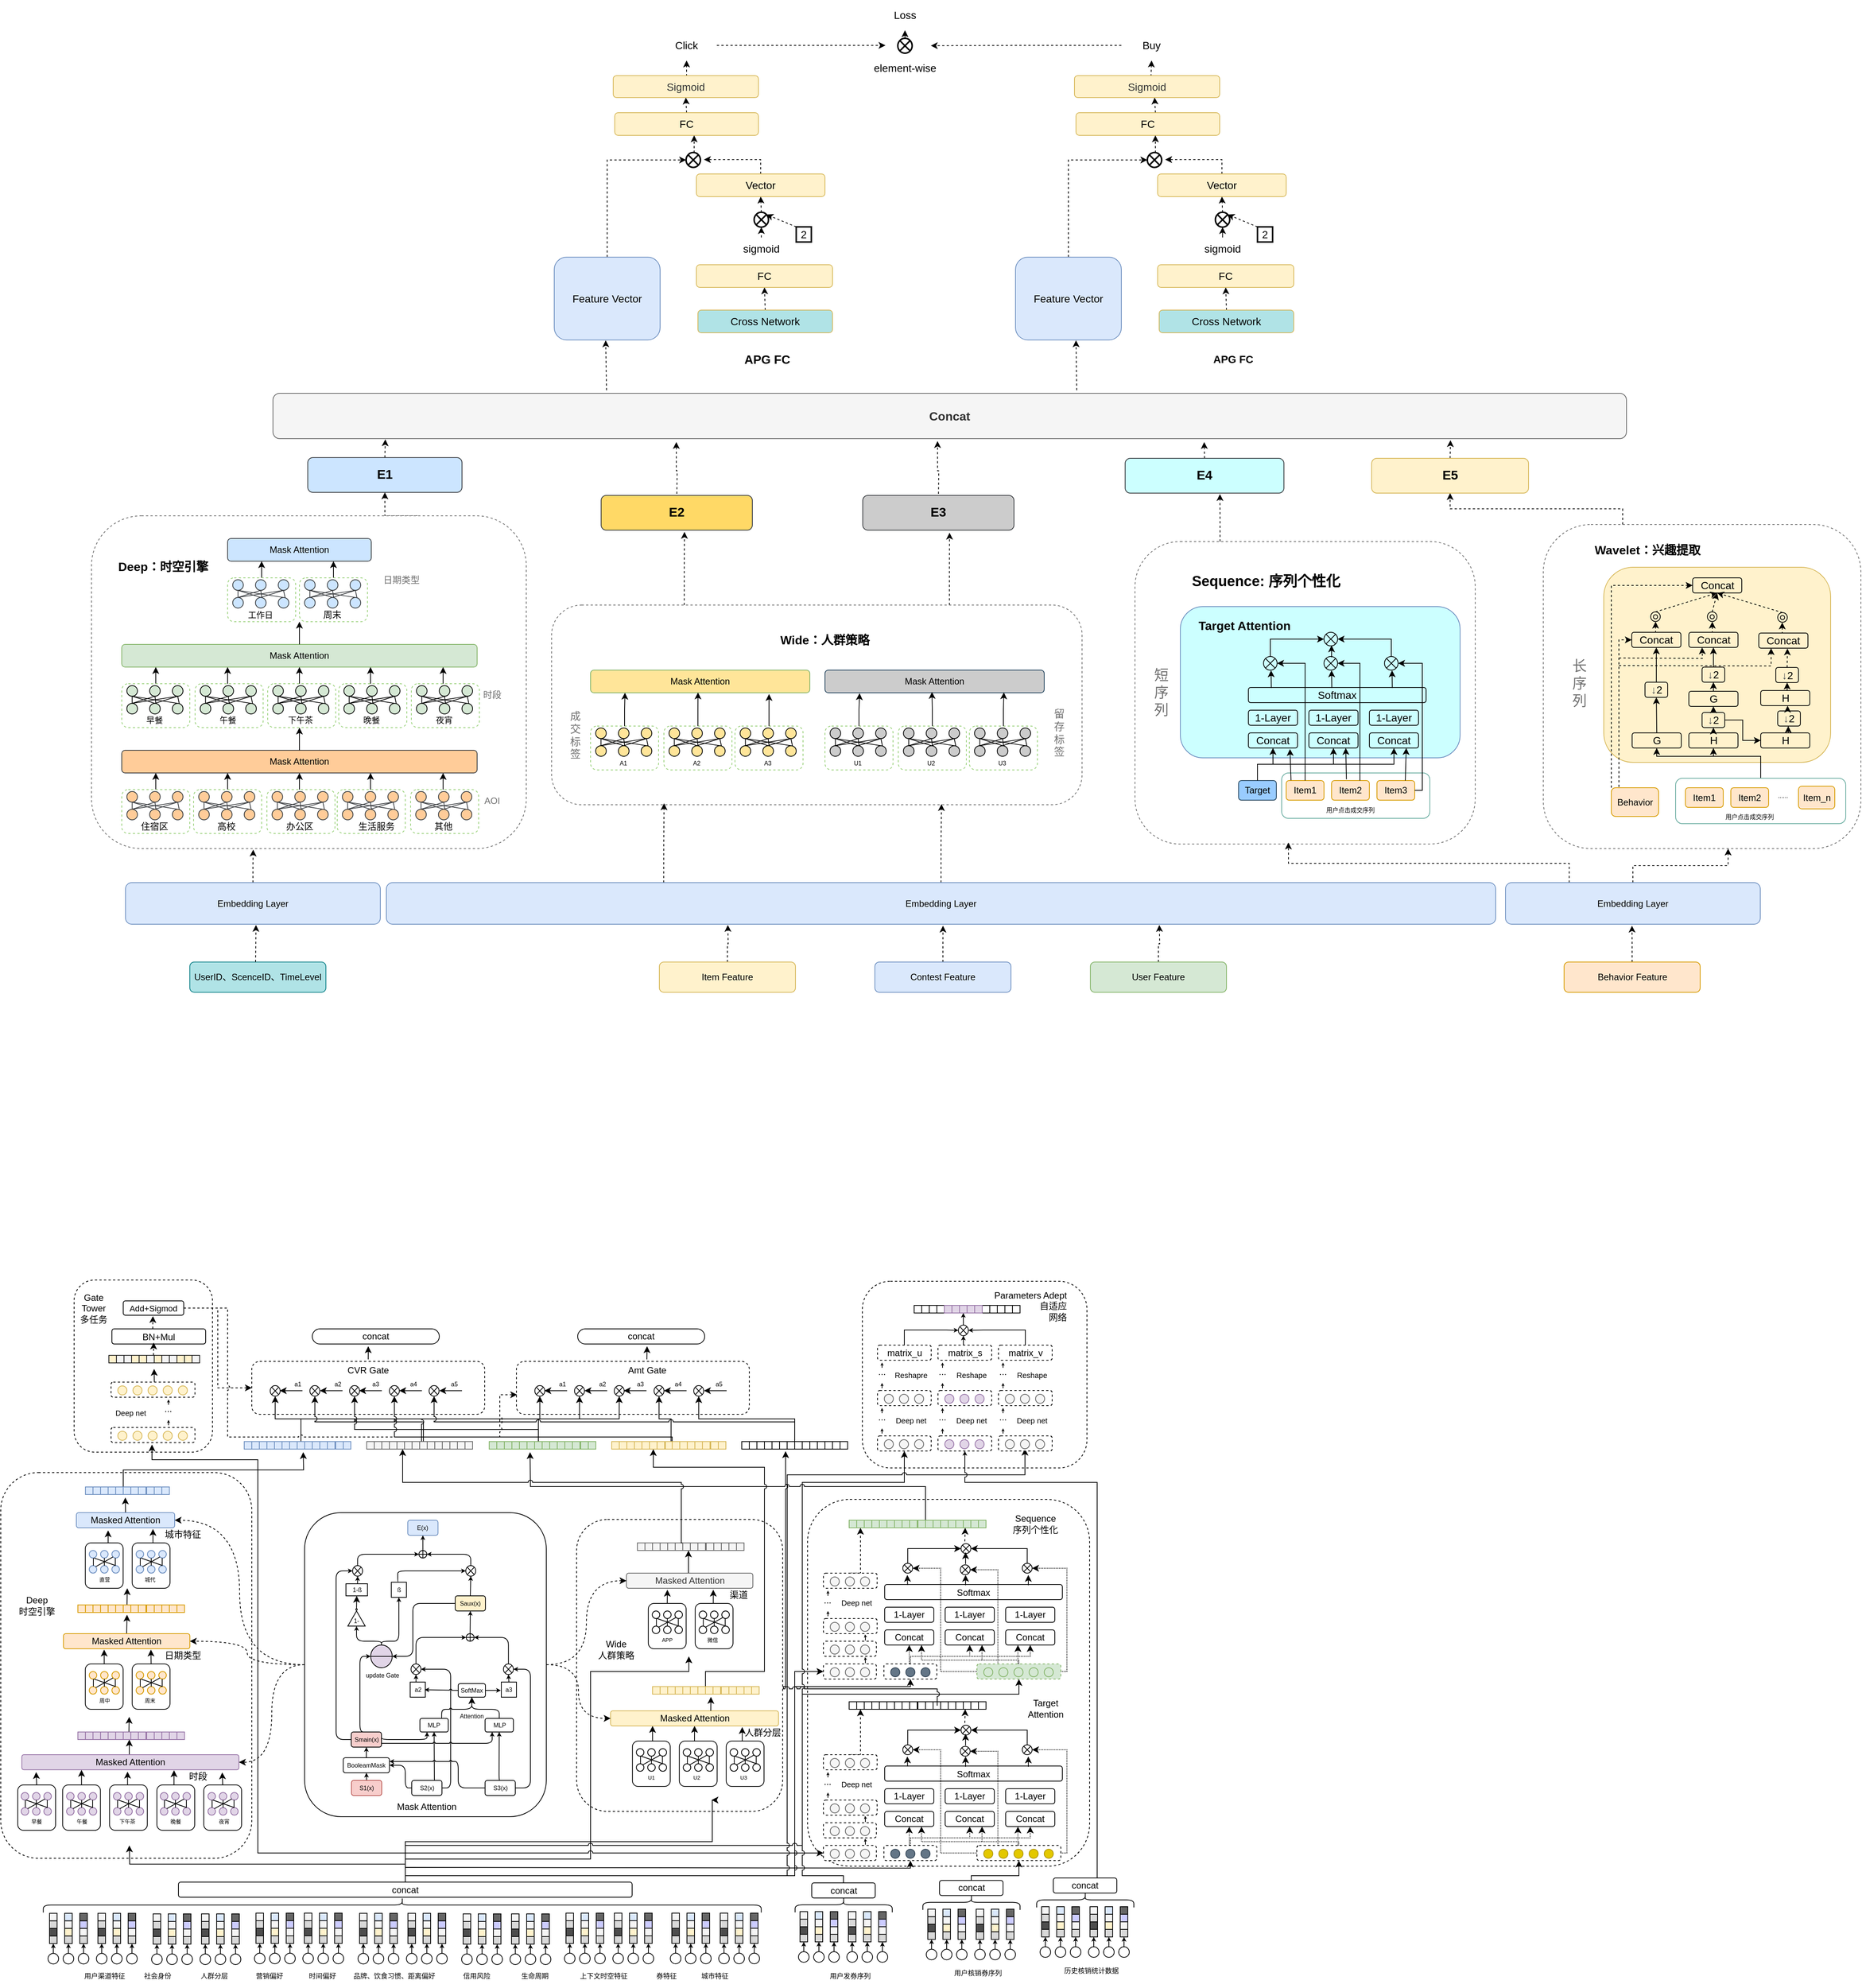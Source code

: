 <mxfile version="22.1.18" type="github">
  <diagram name="第 1 页" id="hrTzSIRXI5nrNzrqivax">
    <mxGraphModel dx="4111" dy="4608" grid="1" gridSize="10" guides="1" tooltips="1" connect="1" arrows="1" fold="1" page="1" pageScale="1" pageWidth="2339" pageHeight="3300" math="0" shadow="0">
      <root>
        <mxCell id="0" />
        <mxCell id="1" parent="0" />
        <mxCell id="Trro4jyslCflxMSejoQ5-196" value="" style="rounded=1;whiteSpace=wrap;html=1;dashed=1;" vertex="1" parent="1">
          <mxGeometry x="619.48" y="1304.08" width="297" height="246.83" as="geometry" />
        </mxCell>
        <mxCell id="veaDqfcUvnUP4_RMIu-Y-2427" value="" style="rounded=1;whiteSpace=wrap;html=1;dashed=1;" parent="1" vertex="1">
          <mxGeometry x="547" y="1592.5" width="373" height="485" as="geometry" />
        </mxCell>
        <mxCell id="veaDqfcUvnUP4_RMIu-Y-2423" value="" style="rounded=1;whiteSpace=wrap;html=1;dashed=1;" parent="1" vertex="1">
          <mxGeometry x="241.58" y="1619" width="272.5" height="386" as="geometry" />
        </mxCell>
        <mxCell id="veaDqfcUvnUP4_RMIu-Y-2421" value="" style="rounded=1;whiteSpace=wrap;html=1;dashed=1;" parent="1" vertex="1">
          <mxGeometry x="-520" y="1557" width="331.98" height="510" as="geometry" />
        </mxCell>
        <mxCell id="veaDqfcUvnUP4_RMIu-Y-2416" value="" style="rounded=1;whiteSpace=wrap;html=1;dashed=1;" parent="1" vertex="1">
          <mxGeometry x="-423" y="1302.33" width="183" height="227.67" as="geometry" />
        </mxCell>
        <mxCell id="veaDqfcUvnUP4_RMIu-Y-2387" value="" style="rounded=1;whiteSpace=wrap;html=1;dashed=1;" parent="1" vertex="1">
          <mxGeometry x="161.98" y="1410" width="308" height="70" as="geometry" />
        </mxCell>
        <mxCell id="veaDqfcUvnUP4_RMIu-Y-2358" value="" style="rounded=1;whiteSpace=wrap;html=1;dashed=1;" parent="1" vertex="1">
          <mxGeometry x="-188.02" y="1410" width="308" height="70" as="geometry" />
        </mxCell>
        <mxCell id="lXCGmnNIdMnubsKVyJJA-1" style="edgeStyle=orthogonalEdgeStyle;rounded=0;orthogonalLoop=1;jettySize=auto;html=1;exitX=0.25;exitY=0;exitDx=0;exitDy=0;entryX=0.5;entryY=1;entryDx=0;entryDy=0;dashed=1;" parent="1" source="lXCGmnNIdMnubsKVyJJA-2" target="lXCGmnNIdMnubsKVyJJA-443" edge="1">
          <mxGeometry relative="1" as="geometry" />
        </mxCell>
        <mxCell id="lXCGmnNIdMnubsKVyJJA-2" value="" style="rounded=1;whiteSpace=wrap;html=1;dashed=1;strokeColor=#707070;fontSize=16;fontColor=#000000;" parent="1" vertex="1">
          <mxGeometry x="1520" y="303.5" width="420" height="428.5" as="geometry" />
        </mxCell>
        <mxCell id="lXCGmnNIdMnubsKVyJJA-3" style="edgeStyle=orthogonalEdgeStyle;rounded=0;orthogonalLoop=1;jettySize=auto;html=1;exitX=0.25;exitY=0;exitDx=0;exitDy=0;entryX=0.597;entryY=1.027;entryDx=0;entryDy=0;entryPerimeter=0;dashed=1;" parent="1" source="lXCGmnNIdMnubsKVyJJA-4" target="lXCGmnNIdMnubsKVyJJA-441" edge="1">
          <mxGeometry relative="1" as="geometry" />
        </mxCell>
        <mxCell id="lXCGmnNIdMnubsKVyJJA-4" value="" style="rounded=1;whiteSpace=wrap;html=1;dashed=1;strokeColor=#707070;fontSize=16;fontColor=#000000;" parent="1" vertex="1">
          <mxGeometry x="980" y="326" width="450" height="400" as="geometry" />
        </mxCell>
        <mxCell id="lXCGmnNIdMnubsKVyJJA-5" value="" style="rounded=1;whiteSpace=wrap;html=1;strokeColor=#6c8ebf;fontSize=16;fillColor=#CCFFFF;" parent="1" vertex="1">
          <mxGeometry x="1040" y="412" width="370" height="200" as="geometry" />
        </mxCell>
        <mxCell id="lXCGmnNIdMnubsKVyJJA-6" value="" style="rounded=1;whiteSpace=wrap;html=1;labelBorderColor=default;strokeColor=#67AB9F;fontSize=14;fontColor=#000000;fillColor=none;" parent="1" vertex="1">
          <mxGeometry x="1174" y="632" width="196" height="60" as="geometry" />
        </mxCell>
        <mxCell id="lXCGmnNIdMnubsKVyJJA-7" style="edgeStyle=orthogonalEdgeStyle;rounded=0;orthogonalLoop=1;jettySize=auto;html=1;exitX=0.25;exitY=0;exitDx=0;exitDy=0;entryX=0.551;entryY=1.049;entryDx=0;entryDy=0;entryPerimeter=0;dashed=1;" parent="1" source="lXCGmnNIdMnubsKVyJJA-9" target="lXCGmnNIdMnubsKVyJJA-437" edge="1">
          <mxGeometry relative="1" as="geometry" />
        </mxCell>
        <mxCell id="lXCGmnNIdMnubsKVyJJA-8" style="edgeStyle=orthogonalEdgeStyle;rounded=0;orthogonalLoop=1;jettySize=auto;html=1;exitX=0.75;exitY=0;exitDx=0;exitDy=0;entryX=0.574;entryY=1.074;entryDx=0;entryDy=0;entryPerimeter=0;dashed=1;" parent="1" source="lXCGmnNIdMnubsKVyJJA-9" target="lXCGmnNIdMnubsKVyJJA-439" edge="1">
          <mxGeometry relative="1" as="geometry" />
        </mxCell>
        <mxCell id="lXCGmnNIdMnubsKVyJJA-9" value="" style="rounded=1;whiteSpace=wrap;html=1;dashed=1;strokeColor=#707070;fontSize=16;fontColor=#000000;" parent="1" vertex="1">
          <mxGeometry x="208.5" y="410" width="701.5" height="264" as="geometry" />
        </mxCell>
        <mxCell id="lXCGmnNIdMnubsKVyJJA-10" style="edgeStyle=orthogonalEdgeStyle;rounded=0;orthogonalLoop=1;jettySize=auto;html=1;exitX=0.75;exitY=0;exitDx=0;exitDy=0;entryX=0.5;entryY=1;entryDx=0;entryDy=0;dashed=1;" parent="1" source="lXCGmnNIdMnubsKVyJJA-11" target="lXCGmnNIdMnubsKVyJJA-435" edge="1">
          <mxGeometry relative="1" as="geometry">
            <Array as="points">
              <mxPoint x="-12" y="292" />
            </Array>
          </mxGeometry>
        </mxCell>
        <mxCell id="lXCGmnNIdMnubsKVyJJA-11" value="" style="rounded=1;whiteSpace=wrap;html=1;dashed=1;strokeColor=#707070;fontSize=16;fontColor=#000000;" parent="1" vertex="1">
          <mxGeometry x="-400" y="292" width="575" height="440" as="geometry" />
        </mxCell>
        <mxCell id="lXCGmnNIdMnubsKVyJJA-12" style="edgeStyle=orthogonalEdgeStyle;rounded=0;orthogonalLoop=1;jettySize=auto;html=1;exitX=0.5;exitY=0;exitDx=0;exitDy=0;entryX=0.196;entryY=1.018;entryDx=0;entryDy=0;entryPerimeter=0;dashed=1;" parent="1" source="lXCGmnNIdMnubsKVyJJA-13" edge="1">
          <mxGeometry relative="1" as="geometry">
            <mxPoint x="441.532" y="832.99" as="targetPoint" />
          </mxGeometry>
        </mxCell>
        <mxCell id="lXCGmnNIdMnubsKVyJJA-13" value="Item Feature" style="rounded=1;whiteSpace=wrap;html=1;fillColor=#fff2cc;strokeColor=#d6b656;" parent="1" vertex="1">
          <mxGeometry x="351" y="882" width="180" height="40" as="geometry" />
        </mxCell>
        <mxCell id="lXCGmnNIdMnubsKVyJJA-14" style="edgeStyle=orthogonalEdgeStyle;rounded=0;orthogonalLoop=1;jettySize=auto;html=1;exitX=0.5;exitY=0;exitDx=0;exitDy=0;entryX=0.39;entryY=1.036;entryDx=0;entryDy=0;entryPerimeter=0;dashed=1;" parent="1" source="lXCGmnNIdMnubsKVyJJA-15" edge="1">
          <mxGeometry relative="1" as="geometry">
            <mxPoint x="726.13" y="833.98" as="targetPoint" />
          </mxGeometry>
        </mxCell>
        <mxCell id="lXCGmnNIdMnubsKVyJJA-15" value="Contest Feature" style="rounded=1;whiteSpace=wrap;html=1;fillColor=#dae8fc;strokeColor=#6c8ebf;" parent="1" vertex="1">
          <mxGeometry x="636" y="882" width="180" height="40" as="geometry" />
        </mxCell>
        <mxCell id="lXCGmnNIdMnubsKVyJJA-16" style="edgeStyle=orthogonalEdgeStyle;rounded=0;orthogonalLoop=1;jettySize=auto;html=1;exitX=0.5;exitY=0;exitDx=0;exitDy=0;entryX=0.585;entryY=1.018;entryDx=0;entryDy=0;entryPerimeter=0;dashed=1;" parent="1" source="lXCGmnNIdMnubsKVyJJA-17" edge="1">
          <mxGeometry relative="1" as="geometry">
            <mxPoint x="1012.195" y="832.99" as="targetPoint" />
          </mxGeometry>
        </mxCell>
        <mxCell id="lXCGmnNIdMnubsKVyJJA-17" value="User Feature" style="rounded=1;whiteSpace=wrap;html=1;fillColor=#d5e8d4;strokeColor=#82b366;" parent="1" vertex="1">
          <mxGeometry x="921" y="882" width="180" height="40" as="geometry" />
        </mxCell>
        <mxCell id="lXCGmnNIdMnubsKVyJJA-18" style="edgeStyle=orthogonalEdgeStyle;rounded=0;orthogonalLoop=1;jettySize=auto;html=1;exitX=0.5;exitY=0;exitDx=0;exitDy=0;entryX=0.779;entryY=1.036;entryDx=0;entryDy=0;entryPerimeter=0;dashed=1;" parent="1" source="lXCGmnNIdMnubsKVyJJA-19" edge="1">
          <mxGeometry relative="1" as="geometry">
            <mxPoint x="1637.293" y="833.98" as="targetPoint" />
          </mxGeometry>
        </mxCell>
        <mxCell id="lXCGmnNIdMnubsKVyJJA-19" value="Behavior Feature" style="rounded=1;whiteSpace=wrap;html=1;fillColor=#ffe6cc;strokeColor=#d79b00;" parent="1" vertex="1">
          <mxGeometry x="1547.5" y="882" width="180" height="40" as="geometry" />
        </mxCell>
        <mxCell id="lXCGmnNIdMnubsKVyJJA-20" style="edgeStyle=orthogonalEdgeStyle;rounded=0;orthogonalLoop=1;jettySize=auto;html=1;exitX=0.25;exitY=0;exitDx=0;exitDy=0;entryX=0.212;entryY=0.993;entryDx=0;entryDy=0;entryPerimeter=0;dashed=1;" parent="1" source="lXCGmnNIdMnubsKVyJJA-22" target="lXCGmnNIdMnubsKVyJJA-9" edge="1">
          <mxGeometry relative="1" as="geometry">
            <mxPoint x="356.588" y="680" as="targetPoint" />
          </mxGeometry>
        </mxCell>
        <mxCell id="lXCGmnNIdMnubsKVyJJA-21" style="edgeStyle=orthogonalEdgeStyle;rounded=0;orthogonalLoop=1;jettySize=auto;html=1;exitX=0.5;exitY=0;exitDx=0;exitDy=0;entryX=0.735;entryY=0.997;entryDx=0;entryDy=0;entryPerimeter=0;dashed=1;" parent="1" source="lXCGmnNIdMnubsKVyJJA-22" target="lXCGmnNIdMnubsKVyJJA-9" edge="1">
          <mxGeometry relative="1" as="geometry">
            <mxPoint x="723.647" y="680" as="targetPoint" />
          </mxGeometry>
        </mxCell>
        <mxCell id="lXCGmnNIdMnubsKVyJJA-22" value="Embedding Layer" style="rounded=1;whiteSpace=wrap;html=1;fillColor=#dae8fc;strokeColor=#6c8ebf;" parent="1" vertex="1">
          <mxGeometry x="-10" y="777" width="1467" height="55" as="geometry" />
        </mxCell>
        <mxCell id="lXCGmnNIdMnubsKVyJJA-23" value="Mask Attention" style="rounded=1;whiteSpace=wrap;html=1;fillColor=#d5e8d4;strokeColor=#82b366;" parent="1" vertex="1">
          <mxGeometry x="-360" y="462" width="470" height="30" as="geometry" />
        </mxCell>
        <mxCell id="lXCGmnNIdMnubsKVyJJA-24" value="" style="endArrow=classic;html=1;rounded=0;exitX=0.5;exitY=0;exitDx=0;exitDy=0;" parent="1" source="lXCGmnNIdMnubsKVyJJA-82" edge="1">
          <mxGeometry width="50" height="50" relative="1" as="geometry">
            <mxPoint x="-320" y="514" as="sourcePoint" />
            <mxPoint x="-315.0" y="492" as="targetPoint" />
          </mxGeometry>
        </mxCell>
        <mxCell id="lXCGmnNIdMnubsKVyJJA-25" value="" style="endArrow=classic;html=1;rounded=0;exitX=0.5;exitY=0;exitDx=0;exitDy=0;" parent="1" edge="1">
          <mxGeometry width="50" height="50" relative="1" as="geometry">
            <mxPoint x="-125.0" y="514" as="sourcePoint" />
            <mxPoint x="-125.0" y="492" as="targetPoint" />
          </mxGeometry>
        </mxCell>
        <mxCell id="lXCGmnNIdMnubsKVyJJA-26" value="" style="endArrow=classic;html=1;rounded=0;exitX=0.5;exitY=0;exitDx=0;exitDy=0;" parent="1" edge="1">
          <mxGeometry width="50" height="50" relative="1" as="geometry">
            <mxPoint x="-31" y="514" as="sourcePoint" />
            <mxPoint x="-31" y="492" as="targetPoint" />
          </mxGeometry>
        </mxCell>
        <mxCell id="lXCGmnNIdMnubsKVyJJA-27" value="" style="endArrow=classic;html=1;rounded=0;exitX=0.5;exitY=0;exitDx=0;exitDy=0;" parent="1" edge="1">
          <mxGeometry width="50" height="50" relative="1" as="geometry">
            <mxPoint x="65" y="514" as="sourcePoint" />
            <mxPoint x="65" y="492" as="targetPoint" />
          </mxGeometry>
        </mxCell>
        <mxCell id="lXCGmnNIdMnubsKVyJJA-28" value="" style="endArrow=classic;html=1;rounded=0;exitX=0.5;exitY=0;exitDx=0;exitDy=0;" parent="1" edge="1">
          <mxGeometry width="50" height="50" relative="1" as="geometry">
            <mxPoint x="-220.0" y="514" as="sourcePoint" />
            <mxPoint x="-220.0" y="492" as="targetPoint" />
          </mxGeometry>
        </mxCell>
        <mxCell id="lXCGmnNIdMnubsKVyJJA-29" value="&lt;font color=&quot;#707070&quot;&gt;时段&lt;/font&gt;" style="text;html=1;strokeColor=none;fillColor=none;align=center;verticalAlign=middle;whiteSpace=wrap;rounded=0;dashed=1;opacity=1;" parent="1" vertex="1">
          <mxGeometry x="100" y="514" width="60" height="30" as="geometry" />
        </mxCell>
        <mxCell id="lXCGmnNIdMnubsKVyJJA-30" value="Mask Attention" style="rounded=1;whiteSpace=wrap;html=1;fillColor=#ffcc99;strokeColor=#36393d;" parent="1" vertex="1">
          <mxGeometry x="-360" y="602" width="470" height="30" as="geometry" />
        </mxCell>
        <mxCell id="lXCGmnNIdMnubsKVyJJA-31" value="" style="endArrow=classic;html=1;rounded=0;exitX=0.5;exitY=0;exitDx=0;exitDy=0;" parent="1" source="lXCGmnNIdMnubsKVyJJA-167" edge="1">
          <mxGeometry width="50" height="50" relative="1" as="geometry">
            <mxPoint x="-320" y="654" as="sourcePoint" />
            <mxPoint x="-315.0" y="632" as="targetPoint" />
          </mxGeometry>
        </mxCell>
        <mxCell id="lXCGmnNIdMnubsKVyJJA-32" value="" style="endArrow=classic;html=1;rounded=0;exitX=0.5;exitY=0;exitDx=0;exitDy=0;" parent="1" edge="1">
          <mxGeometry width="50" height="50" relative="1" as="geometry">
            <mxPoint x="-125.0" y="654" as="sourcePoint" />
            <mxPoint x="-125.0" y="632" as="targetPoint" />
          </mxGeometry>
        </mxCell>
        <mxCell id="lXCGmnNIdMnubsKVyJJA-33" value="" style="endArrow=classic;html=1;rounded=0;exitX=0.5;exitY=0;exitDx=0;exitDy=0;" parent="1" edge="1">
          <mxGeometry width="50" height="50" relative="1" as="geometry">
            <mxPoint x="-31" y="654" as="sourcePoint" />
            <mxPoint x="-31" y="632" as="targetPoint" />
          </mxGeometry>
        </mxCell>
        <mxCell id="lXCGmnNIdMnubsKVyJJA-34" value="" style="endArrow=classic;html=1;rounded=0;exitX=0.5;exitY=0;exitDx=0;exitDy=0;" parent="1" edge="1">
          <mxGeometry width="50" height="50" relative="1" as="geometry">
            <mxPoint x="65" y="654" as="sourcePoint" />
            <mxPoint x="65" y="632" as="targetPoint" />
          </mxGeometry>
        </mxCell>
        <mxCell id="lXCGmnNIdMnubsKVyJJA-35" value="" style="endArrow=classic;html=1;rounded=0;exitX=0.5;exitY=0;exitDx=0;exitDy=0;" parent="1" edge="1">
          <mxGeometry width="50" height="50" relative="1" as="geometry">
            <mxPoint x="-220.0" y="654" as="sourcePoint" />
            <mxPoint x="-220.0" y="632" as="targetPoint" />
          </mxGeometry>
        </mxCell>
        <mxCell id="lXCGmnNIdMnubsKVyJJA-36" value="&lt;font color=&quot;#707070&quot;&gt;AOI&lt;/font&gt;" style="text;html=1;strokeColor=none;fillColor=none;align=center;verticalAlign=middle;whiteSpace=wrap;rounded=0;dashed=1;opacity=1;" parent="1" vertex="1">
          <mxGeometry x="100" y="654" width="60" height="30" as="geometry" />
        </mxCell>
        <mxCell id="lXCGmnNIdMnubsKVyJJA-37" value="" style="endArrow=classic;html=1;rounded=0;exitX=0.5;exitY=0;exitDx=0;exitDy=0;" parent="1" source="lXCGmnNIdMnubsKVyJJA-30" edge="1">
          <mxGeometry width="50" height="50" relative="1" as="geometry">
            <mxPoint x="-125" y="594" as="sourcePoint" />
            <mxPoint x="-125.0" y="572" as="targetPoint" />
          </mxGeometry>
        </mxCell>
        <mxCell id="lXCGmnNIdMnubsKVyJJA-38" value="Mask Attention" style="rounded=1;whiteSpace=wrap;html=1;fillColor=#cce5ff;strokeColor=#36393d;" parent="1" vertex="1">
          <mxGeometry x="-220" y="322" width="190" height="30" as="geometry" />
        </mxCell>
        <mxCell id="lXCGmnNIdMnubsKVyJJA-39" value="" style="endArrow=classic;html=1;rounded=0;exitX=0.5;exitY=0;exitDx=0;exitDy=0;" parent="1" source="lXCGmnNIdMnubsKVyJJA-64" edge="1">
          <mxGeometry width="50" height="50" relative="1" as="geometry">
            <mxPoint x="-180" y="374" as="sourcePoint" />
            <mxPoint x="-175.0" y="352" as="targetPoint" />
          </mxGeometry>
        </mxCell>
        <mxCell id="lXCGmnNIdMnubsKVyJJA-40" value="" style="endArrow=classic;html=1;rounded=0;exitX=0.5;exitY=0;exitDx=0;exitDy=0;" parent="1" edge="1">
          <mxGeometry width="50" height="50" relative="1" as="geometry">
            <mxPoint x="-80.0" y="374" as="sourcePoint" />
            <mxPoint x="-80.0" y="352" as="targetPoint" />
          </mxGeometry>
        </mxCell>
        <mxCell id="lXCGmnNIdMnubsKVyJJA-41" value="" style="endArrow=classic;html=1;rounded=0;exitX=0.5;exitY=0;exitDx=0;exitDy=0;" parent="1" edge="1">
          <mxGeometry width="50" height="50" relative="1" as="geometry">
            <mxPoint x="-125.0" y="462" as="sourcePoint" />
            <mxPoint x="-125.0" y="432" as="targetPoint" />
          </mxGeometry>
        </mxCell>
        <mxCell id="lXCGmnNIdMnubsKVyJJA-42" value="&lt;font color=&quot;#707070&quot;&gt;日期类型&lt;/font&gt;" style="text;html=1;strokeColor=none;fillColor=none;align=center;verticalAlign=middle;whiteSpace=wrap;rounded=0;dashed=1;opacity=1;" parent="1" vertex="1">
          <mxGeometry x="-20" y="362" width="60" height="30" as="geometry" />
        </mxCell>
        <mxCell id="lXCGmnNIdMnubsKVyJJA-43" value="&lt;font size=&quot;1&quot; color=&quot;#000000&quot;&gt;&lt;b style=&quot;font-size: 16px;&quot;&gt;Deep：时空引擎&lt;/b&gt;&lt;/font&gt;" style="text;html=1;strokeColor=none;fillColor=none;align=center;verticalAlign=middle;whiteSpace=wrap;rounded=0;dashed=1;fontColor=#707070;opacity=1;" parent="1" vertex="1">
          <mxGeometry x="-370" y="344" width="130" height="30" as="geometry" />
        </mxCell>
        <mxCell id="lXCGmnNIdMnubsKVyJJA-44" value="Mask Attention" style="rounded=1;whiteSpace=wrap;html=1;fillColor=#FFE599;strokeColor=#82b366;" parent="1" vertex="1">
          <mxGeometry x="260" y="496" width="290" height="30" as="geometry" />
        </mxCell>
        <mxCell id="lXCGmnNIdMnubsKVyJJA-45" value="" style="group" parent="1" vertex="1" connectable="0">
          <mxGeometry x="-125" y="374" width="90" height="58" as="geometry" />
        </mxCell>
        <mxCell id="lXCGmnNIdMnubsKVyJJA-46" value="" style="rounded=1;whiteSpace=wrap;html=1;dashed=1;strokeColor=#97D077;" parent="lXCGmnNIdMnubsKVyJJA-45" vertex="1">
          <mxGeometry width="90" height="58" as="geometry" />
        </mxCell>
        <mxCell id="lXCGmnNIdMnubsKVyJJA-47" value="" style="group" parent="lXCGmnNIdMnubsKVyJJA-45" vertex="1" connectable="0">
          <mxGeometry x="6.759" y="2.5" width="78.261" height="37.5" as="geometry" />
        </mxCell>
        <mxCell id="lXCGmnNIdMnubsKVyJJA-48" value="" style="ellipse;whiteSpace=wrap;html=1;aspect=fixed;fillColor=#cce5ff;strokeColor=#36393d;" parent="lXCGmnNIdMnubsKVyJJA-47" vertex="1">
          <mxGeometry width="14.062" height="14.062" as="geometry" />
        </mxCell>
        <mxCell id="lXCGmnNIdMnubsKVyJJA-49" value="" style="ellipse;whiteSpace=wrap;html=1;aspect=fixed;fillColor=#cce5ff;strokeColor=#36393d;" parent="lXCGmnNIdMnubsKVyJJA-47" vertex="1">
          <mxGeometry x="60.201" width="14.062" height="14.062" as="geometry" />
        </mxCell>
        <mxCell id="lXCGmnNIdMnubsKVyJJA-50" value="" style="ellipse;whiteSpace=wrap;html=1;aspect=fixed;fillColor=#cce5ff;strokeColor=#36393d;" parent="lXCGmnNIdMnubsKVyJJA-47" vertex="1">
          <mxGeometry x="30.1" width="14.062" height="14.062" as="geometry" />
        </mxCell>
        <mxCell id="lXCGmnNIdMnubsKVyJJA-51" value="" style="ellipse;whiteSpace=wrap;html=1;aspect=fixed;fillColor=#cce5ff;strokeColor=#36393d;" parent="lXCGmnNIdMnubsKVyJJA-47" vertex="1">
          <mxGeometry y="23.438" width="14.062" height="14.062" as="geometry" />
        </mxCell>
        <mxCell id="lXCGmnNIdMnubsKVyJJA-52" value="" style="ellipse;whiteSpace=wrap;html=1;aspect=fixed;fillColor=#cce5ff;strokeColor=#36393d;" parent="lXCGmnNIdMnubsKVyJJA-47" vertex="1">
          <mxGeometry x="60.201" y="23.438" width="14.062" height="14.062" as="geometry" />
        </mxCell>
        <mxCell id="lXCGmnNIdMnubsKVyJJA-53" value="" style="ellipse;whiteSpace=wrap;html=1;aspect=fixed;fillColor=#cce5ff;strokeColor=#36393d;" parent="lXCGmnNIdMnubsKVyJJA-47" vertex="1">
          <mxGeometry x="30.1" y="23.438" width="14.062" height="14.062" as="geometry" />
        </mxCell>
        <mxCell id="lXCGmnNIdMnubsKVyJJA-54" value="" style="endArrow=none;html=1;rounded=0;entryX=0.5;entryY=0;entryDx=0;entryDy=0;exitX=0.5;exitY=1;exitDx=0;exitDy=0;fillColor=#cce5ff;strokeColor=#36393d;" parent="lXCGmnNIdMnubsKVyJJA-47" source="lXCGmnNIdMnubsKVyJJA-48" target="lXCGmnNIdMnubsKVyJJA-51" edge="1">
          <mxGeometry width="50" height="50" relative="1" as="geometry">
            <mxPoint x="-36.12" y="65.625" as="sourcePoint" />
            <mxPoint x="-6.02" y="42.188" as="targetPoint" />
          </mxGeometry>
        </mxCell>
        <mxCell id="lXCGmnNIdMnubsKVyJJA-55" value="" style="endArrow=none;html=1;rounded=0;entryX=0.5;entryY=1;entryDx=0;entryDy=0;exitX=0.5;exitY=0;exitDx=0;exitDy=0;fillColor=#cce5ff;strokeColor=#36393d;" parent="lXCGmnNIdMnubsKVyJJA-47" source="lXCGmnNIdMnubsKVyJJA-53" target="lXCGmnNIdMnubsKVyJJA-48" edge="1">
          <mxGeometry width="50" height="50" relative="1" as="geometry">
            <mxPoint x="6.02" y="79.688" as="sourcePoint" />
            <mxPoint x="36.12" y="56.25" as="targetPoint" />
          </mxGeometry>
        </mxCell>
        <mxCell id="lXCGmnNIdMnubsKVyJJA-56" value="" style="endArrow=none;html=1;rounded=0;entryX=0.5;entryY=1;entryDx=0;entryDy=0;exitX=0.5;exitY=0;exitDx=0;exitDy=0;fillColor=#cce5ff;strokeColor=#36393d;" parent="lXCGmnNIdMnubsKVyJJA-47" source="lXCGmnNIdMnubsKVyJJA-52" target="lXCGmnNIdMnubsKVyJJA-48" edge="1">
          <mxGeometry width="50" height="50" relative="1" as="geometry">
            <mxPoint x="6.02" y="79.688" as="sourcePoint" />
            <mxPoint x="36.12" y="56.25" as="targetPoint" />
          </mxGeometry>
        </mxCell>
        <mxCell id="lXCGmnNIdMnubsKVyJJA-57" value="" style="endArrow=none;html=1;rounded=0;entryX=0.5;entryY=1;entryDx=0;entryDy=0;fillColor=#cce5ff;strokeColor=#36393d;" parent="lXCGmnNIdMnubsKVyJJA-47" target="lXCGmnNIdMnubsKVyJJA-50" edge="1">
          <mxGeometry width="50" height="50" relative="1" as="geometry">
            <mxPoint x="38.419" y="23.75" as="sourcePoint" />
            <mxPoint x="-6.02" y="60.938" as="targetPoint" />
          </mxGeometry>
        </mxCell>
        <mxCell id="lXCGmnNIdMnubsKVyJJA-58" value="" style="endArrow=none;html=1;rounded=0;entryX=0.5;entryY=1;entryDx=0;entryDy=0;fillColor=#cce5ff;strokeColor=#36393d;" parent="lXCGmnNIdMnubsKVyJJA-47" target="lXCGmnNIdMnubsKVyJJA-49" edge="1">
          <mxGeometry width="50" height="50" relative="1" as="geometry">
            <mxPoint x="69.231" y="23.438" as="sourcePoint" />
            <mxPoint x="108.361" y="56.25" as="targetPoint" />
            <Array as="points">
              <mxPoint x="68.3" y="23.75" />
            </Array>
          </mxGeometry>
        </mxCell>
        <mxCell id="lXCGmnNIdMnubsKVyJJA-59" value="" style="endArrow=none;html=1;rounded=0;entryX=0.5;entryY=1;entryDx=0;entryDy=0;exitX=0.5;exitY=0;exitDx=0;exitDy=0;fillColor=#cce5ff;strokeColor=#36393d;" parent="lXCGmnNIdMnubsKVyJJA-47" source="lXCGmnNIdMnubsKVyJJA-51" target="lXCGmnNIdMnubsKVyJJA-50" edge="1">
          <mxGeometry width="50" height="50" relative="1" as="geometry">
            <mxPoint x="30.1" y="75" as="sourcePoint" />
            <mxPoint x="60.201" y="51.562" as="targetPoint" />
          </mxGeometry>
        </mxCell>
        <mxCell id="lXCGmnNIdMnubsKVyJJA-60" value="" style="endArrow=none;html=1;rounded=0;entryX=0.5;entryY=1;entryDx=0;entryDy=0;exitX=0.5;exitY=0;exitDx=0;exitDy=0;fillColor=#cce5ff;strokeColor=#36393d;" parent="lXCGmnNIdMnubsKVyJJA-47" source="lXCGmnNIdMnubsKVyJJA-51" target="lXCGmnNIdMnubsKVyJJA-49" edge="1">
          <mxGeometry width="50" height="50" relative="1" as="geometry">
            <mxPoint x="42.14" y="84.375" as="sourcePoint" />
            <mxPoint x="72.241" y="60.938" as="targetPoint" />
          </mxGeometry>
        </mxCell>
        <mxCell id="lXCGmnNIdMnubsKVyJJA-61" value="" style="endArrow=none;html=1;rounded=0;entryX=0.5;entryY=1;entryDx=0;entryDy=0;exitX=0.5;exitY=0;exitDx=0;exitDy=0;fillColor=#cce5ff;strokeColor=#36393d;" parent="lXCGmnNIdMnubsKVyJJA-47" source="lXCGmnNIdMnubsKVyJJA-53" target="lXCGmnNIdMnubsKVyJJA-49" edge="1">
          <mxGeometry width="50" height="50" relative="1" as="geometry">
            <mxPoint x="36.12" y="70.312" as="sourcePoint" />
            <mxPoint x="66.221" y="46.875" as="targetPoint" />
          </mxGeometry>
        </mxCell>
        <mxCell id="lXCGmnNIdMnubsKVyJJA-62" value="周末" style="text;html=1;strokeColor=none;fillColor=none;align=center;verticalAlign=middle;whiteSpace=wrap;rounded=0;" parent="lXCGmnNIdMnubsKVyJJA-45" vertex="1">
          <mxGeometry x="24.19" y="45.75" width="39.13" height="6.25" as="geometry" />
        </mxCell>
        <mxCell id="lXCGmnNIdMnubsKVyJJA-63" value="" style="group" parent="1" vertex="1" connectable="0">
          <mxGeometry x="-220" y="374" width="90" height="58" as="geometry" />
        </mxCell>
        <mxCell id="lXCGmnNIdMnubsKVyJJA-64" value="" style="rounded=1;whiteSpace=wrap;html=1;dashed=1;strokeColor=#97D077;" parent="lXCGmnNIdMnubsKVyJJA-63" vertex="1">
          <mxGeometry width="90" height="58" as="geometry" />
        </mxCell>
        <mxCell id="lXCGmnNIdMnubsKVyJJA-65" value="" style="group" parent="lXCGmnNIdMnubsKVyJJA-63" vertex="1" connectable="0">
          <mxGeometry x="6.759" y="2.5" width="78.261" height="37.5" as="geometry" />
        </mxCell>
        <mxCell id="lXCGmnNIdMnubsKVyJJA-66" value="" style="ellipse;whiteSpace=wrap;html=1;aspect=fixed;fillColor=#cce5ff;strokeColor=#36393d;" parent="lXCGmnNIdMnubsKVyJJA-65" vertex="1">
          <mxGeometry width="14.062" height="14.062" as="geometry" />
        </mxCell>
        <mxCell id="lXCGmnNIdMnubsKVyJJA-67" value="" style="ellipse;whiteSpace=wrap;html=1;aspect=fixed;fillColor=#cce5ff;strokeColor=#36393d;" parent="lXCGmnNIdMnubsKVyJJA-65" vertex="1">
          <mxGeometry x="60.201" width="14.062" height="14.062" as="geometry" />
        </mxCell>
        <mxCell id="lXCGmnNIdMnubsKVyJJA-68" value="" style="ellipse;whiteSpace=wrap;html=1;aspect=fixed;fillColor=#cce5ff;strokeColor=#36393d;" parent="lXCGmnNIdMnubsKVyJJA-65" vertex="1">
          <mxGeometry x="30.1" width="14.062" height="14.062" as="geometry" />
        </mxCell>
        <mxCell id="lXCGmnNIdMnubsKVyJJA-69" value="" style="ellipse;whiteSpace=wrap;html=1;aspect=fixed;fillColor=#cce5ff;strokeColor=#36393d;" parent="lXCGmnNIdMnubsKVyJJA-65" vertex="1">
          <mxGeometry y="23.438" width="14.062" height="14.062" as="geometry" />
        </mxCell>
        <mxCell id="lXCGmnNIdMnubsKVyJJA-70" value="" style="ellipse;whiteSpace=wrap;html=1;aspect=fixed;fillColor=#cce5ff;strokeColor=#36393d;" parent="lXCGmnNIdMnubsKVyJJA-65" vertex="1">
          <mxGeometry x="60.201" y="23.438" width="14.062" height="14.062" as="geometry" />
        </mxCell>
        <mxCell id="lXCGmnNIdMnubsKVyJJA-71" value="" style="ellipse;whiteSpace=wrap;html=1;aspect=fixed;fillColor=#cce5ff;strokeColor=#36393d;" parent="lXCGmnNIdMnubsKVyJJA-65" vertex="1">
          <mxGeometry x="30.1" y="23.438" width="14.062" height="14.062" as="geometry" />
        </mxCell>
        <mxCell id="lXCGmnNIdMnubsKVyJJA-72" value="" style="endArrow=none;html=1;rounded=0;entryX=0.5;entryY=0;entryDx=0;entryDy=0;exitX=0.5;exitY=1;exitDx=0;exitDy=0;fillColor=#cce5ff;strokeColor=#36393d;" parent="lXCGmnNIdMnubsKVyJJA-65" source="lXCGmnNIdMnubsKVyJJA-66" target="lXCGmnNIdMnubsKVyJJA-69" edge="1">
          <mxGeometry width="50" height="50" relative="1" as="geometry">
            <mxPoint x="-36.12" y="65.625" as="sourcePoint" />
            <mxPoint x="-6.02" y="42.188" as="targetPoint" />
          </mxGeometry>
        </mxCell>
        <mxCell id="lXCGmnNIdMnubsKVyJJA-73" value="" style="endArrow=none;html=1;rounded=0;entryX=0.5;entryY=1;entryDx=0;entryDy=0;exitX=0.5;exitY=0;exitDx=0;exitDy=0;fillColor=#cce5ff;strokeColor=#36393d;" parent="lXCGmnNIdMnubsKVyJJA-65" source="lXCGmnNIdMnubsKVyJJA-71" target="lXCGmnNIdMnubsKVyJJA-66" edge="1">
          <mxGeometry width="50" height="50" relative="1" as="geometry">
            <mxPoint x="6.02" y="79.688" as="sourcePoint" />
            <mxPoint x="36.12" y="56.25" as="targetPoint" />
          </mxGeometry>
        </mxCell>
        <mxCell id="lXCGmnNIdMnubsKVyJJA-74" value="" style="endArrow=none;html=1;rounded=0;entryX=0.5;entryY=1;entryDx=0;entryDy=0;exitX=0.5;exitY=0;exitDx=0;exitDy=0;fillColor=#cce5ff;strokeColor=#36393d;" parent="lXCGmnNIdMnubsKVyJJA-65" source="lXCGmnNIdMnubsKVyJJA-70" target="lXCGmnNIdMnubsKVyJJA-66" edge="1">
          <mxGeometry width="50" height="50" relative="1" as="geometry">
            <mxPoint x="6.02" y="79.688" as="sourcePoint" />
            <mxPoint x="36.12" y="56.25" as="targetPoint" />
          </mxGeometry>
        </mxCell>
        <mxCell id="lXCGmnNIdMnubsKVyJJA-75" value="" style="endArrow=none;html=1;rounded=0;entryX=0.5;entryY=1;entryDx=0;entryDy=0;fillColor=#cce5ff;strokeColor=#36393d;" parent="lXCGmnNIdMnubsKVyJJA-65" target="lXCGmnNIdMnubsKVyJJA-68" edge="1">
          <mxGeometry width="50" height="50" relative="1" as="geometry">
            <mxPoint x="38.419" y="23.75" as="sourcePoint" />
            <mxPoint x="-6.02" y="60.938" as="targetPoint" />
          </mxGeometry>
        </mxCell>
        <mxCell id="lXCGmnNIdMnubsKVyJJA-76" value="" style="endArrow=none;html=1;rounded=0;entryX=0.5;entryY=1;entryDx=0;entryDy=0;fillColor=#cce5ff;strokeColor=#36393d;" parent="lXCGmnNIdMnubsKVyJJA-65" target="lXCGmnNIdMnubsKVyJJA-67" edge="1">
          <mxGeometry width="50" height="50" relative="1" as="geometry">
            <mxPoint x="69.231" y="23.438" as="sourcePoint" />
            <mxPoint x="108.361" y="56.25" as="targetPoint" />
            <Array as="points">
              <mxPoint x="68.3" y="23.75" />
            </Array>
          </mxGeometry>
        </mxCell>
        <mxCell id="lXCGmnNIdMnubsKVyJJA-77" value="" style="endArrow=none;html=1;rounded=0;entryX=0.5;entryY=1;entryDx=0;entryDy=0;exitX=0.5;exitY=0;exitDx=0;exitDy=0;fillColor=#cce5ff;strokeColor=#36393d;" parent="lXCGmnNIdMnubsKVyJJA-65" source="lXCGmnNIdMnubsKVyJJA-69" target="lXCGmnNIdMnubsKVyJJA-68" edge="1">
          <mxGeometry width="50" height="50" relative="1" as="geometry">
            <mxPoint x="30.1" y="75" as="sourcePoint" />
            <mxPoint x="60.201" y="51.562" as="targetPoint" />
          </mxGeometry>
        </mxCell>
        <mxCell id="lXCGmnNIdMnubsKVyJJA-78" value="" style="endArrow=none;html=1;rounded=0;entryX=0.5;entryY=1;entryDx=0;entryDy=0;exitX=0.5;exitY=0;exitDx=0;exitDy=0;fillColor=#cce5ff;strokeColor=#36393d;" parent="lXCGmnNIdMnubsKVyJJA-65" source="lXCGmnNIdMnubsKVyJJA-69" target="lXCGmnNIdMnubsKVyJJA-67" edge="1">
          <mxGeometry width="50" height="50" relative="1" as="geometry">
            <mxPoint x="42.14" y="84.375" as="sourcePoint" />
            <mxPoint x="72.241" y="60.938" as="targetPoint" />
          </mxGeometry>
        </mxCell>
        <mxCell id="lXCGmnNIdMnubsKVyJJA-79" value="" style="endArrow=none;html=1;rounded=0;entryX=0.5;entryY=1;entryDx=0;entryDy=0;exitX=0.5;exitY=0;exitDx=0;exitDy=0;fillColor=#cce5ff;strokeColor=#36393d;" parent="lXCGmnNIdMnubsKVyJJA-65" source="lXCGmnNIdMnubsKVyJJA-71" target="lXCGmnNIdMnubsKVyJJA-67" edge="1">
          <mxGeometry width="50" height="50" relative="1" as="geometry">
            <mxPoint x="36.12" y="70.312" as="sourcePoint" />
            <mxPoint x="66.221" y="46.875" as="targetPoint" />
          </mxGeometry>
        </mxCell>
        <mxCell id="lXCGmnNIdMnubsKVyJJA-80" value="&lt;font style=&quot;font-size: 11px;&quot;&gt;工作日&lt;/font&gt;" style="text;html=1;strokeColor=none;fillColor=none;align=center;verticalAlign=middle;whiteSpace=wrap;rounded=0;" parent="lXCGmnNIdMnubsKVyJJA-63" vertex="1">
          <mxGeometry x="24.19" y="45.75" width="39.13" height="6.25" as="geometry" />
        </mxCell>
        <mxCell id="lXCGmnNIdMnubsKVyJJA-81" value="" style="group" parent="1" vertex="1" connectable="0">
          <mxGeometry x="-360" y="514" width="90" height="58" as="geometry" />
        </mxCell>
        <mxCell id="lXCGmnNIdMnubsKVyJJA-82" value="" style="rounded=1;whiteSpace=wrap;html=1;dashed=1;strokeColor=#97D077;" parent="lXCGmnNIdMnubsKVyJJA-81" vertex="1">
          <mxGeometry width="90" height="58" as="geometry" />
        </mxCell>
        <mxCell id="lXCGmnNIdMnubsKVyJJA-83" value="&lt;font style=&quot;font-size: 11px;&quot;&gt;早餐&lt;/font&gt;" style="text;html=1;strokeColor=none;fillColor=none;align=center;verticalAlign=middle;whiteSpace=wrap;rounded=0;fontSize=8;" parent="lXCGmnNIdMnubsKVyJJA-81" vertex="1">
          <mxGeometry x="24.19" y="44.75" width="39.13" height="6.25" as="geometry" />
        </mxCell>
        <mxCell id="lXCGmnNIdMnubsKVyJJA-84" value="" style="ellipse;whiteSpace=wrap;html=1;aspect=fixed;fillColor=#d5e8d4;strokeColor=#000000;" parent="lXCGmnNIdMnubsKVyJJA-81" vertex="1">
          <mxGeometry x="6.759" y="2.5" width="14.062" height="14.062" as="geometry" />
        </mxCell>
        <mxCell id="lXCGmnNIdMnubsKVyJJA-85" value="" style="ellipse;whiteSpace=wrap;html=1;aspect=fixed;fillColor=#d5e8d4;strokeColor=#000000;" parent="lXCGmnNIdMnubsKVyJJA-81" vertex="1">
          <mxGeometry x="66.96" y="2.5" width="14.062" height="14.062" as="geometry" />
        </mxCell>
        <mxCell id="lXCGmnNIdMnubsKVyJJA-86" value="" style="ellipse;whiteSpace=wrap;html=1;aspect=fixed;fillColor=#d5e8d4;strokeColor=#000000;" parent="lXCGmnNIdMnubsKVyJJA-81" vertex="1">
          <mxGeometry x="36.859" y="2.5" width="14.062" height="14.062" as="geometry" />
        </mxCell>
        <mxCell id="lXCGmnNIdMnubsKVyJJA-87" value="" style="ellipse;whiteSpace=wrap;html=1;aspect=fixed;fillColor=#d5e8d4;strokeColor=#000000;" parent="lXCGmnNIdMnubsKVyJJA-81" vertex="1">
          <mxGeometry x="6.759" y="25.938" width="14.062" height="14.062" as="geometry" />
        </mxCell>
        <mxCell id="lXCGmnNIdMnubsKVyJJA-88" value="" style="ellipse;whiteSpace=wrap;html=1;aspect=fixed;fillColor=#d5e8d4;strokeColor=#000000;" parent="lXCGmnNIdMnubsKVyJJA-81" vertex="1">
          <mxGeometry x="66.96" y="25.938" width="14.062" height="14.062" as="geometry" />
        </mxCell>
        <mxCell id="lXCGmnNIdMnubsKVyJJA-89" value="" style="ellipse;whiteSpace=wrap;html=1;aspect=fixed;fillColor=#d5e8d4;strokeColor=#000000;" parent="lXCGmnNIdMnubsKVyJJA-81" vertex="1">
          <mxGeometry x="36.859" y="25.938" width="14.062" height="14.062" as="geometry" />
        </mxCell>
        <mxCell id="lXCGmnNIdMnubsKVyJJA-90" value="" style="endArrow=none;html=1;rounded=0;entryX=0.5;entryY=0;entryDx=0;entryDy=0;exitX=0.5;exitY=1;exitDx=0;exitDy=0;fillColor=#d5e8d4;strokeColor=#000000;" parent="lXCGmnNIdMnubsKVyJJA-81" source="lXCGmnNIdMnubsKVyJJA-84" target="lXCGmnNIdMnubsKVyJJA-87" edge="1">
          <mxGeometry width="50" height="50" relative="1" as="geometry">
            <mxPoint x="-29.362" y="68.125" as="sourcePoint" />
            <mxPoint x="0.739" y="44.688" as="targetPoint" />
          </mxGeometry>
        </mxCell>
        <mxCell id="lXCGmnNIdMnubsKVyJJA-91" value="" style="endArrow=none;html=1;rounded=0;entryX=0.5;entryY=1;entryDx=0;entryDy=0;exitX=0.5;exitY=0;exitDx=0;exitDy=0;fillColor=#d5e8d4;strokeColor=#000000;" parent="lXCGmnNIdMnubsKVyJJA-81" source="lXCGmnNIdMnubsKVyJJA-89" target="lXCGmnNIdMnubsKVyJJA-84" edge="1">
          <mxGeometry width="50" height="50" relative="1" as="geometry">
            <mxPoint x="12.779" y="82.188" as="sourcePoint" />
            <mxPoint x="42.879" y="58.75" as="targetPoint" />
          </mxGeometry>
        </mxCell>
        <mxCell id="lXCGmnNIdMnubsKVyJJA-92" value="" style="endArrow=none;html=1;rounded=0;entryX=0.5;entryY=1;entryDx=0;entryDy=0;exitX=0.5;exitY=0;exitDx=0;exitDy=0;fillColor=#d5e8d4;strokeColor=#000000;" parent="lXCGmnNIdMnubsKVyJJA-81" source="lXCGmnNIdMnubsKVyJJA-88" target="lXCGmnNIdMnubsKVyJJA-84" edge="1">
          <mxGeometry width="50" height="50" relative="1" as="geometry">
            <mxPoint x="12.779" y="82.188" as="sourcePoint" />
            <mxPoint x="42.879" y="58.75" as="targetPoint" />
          </mxGeometry>
        </mxCell>
        <mxCell id="lXCGmnNIdMnubsKVyJJA-93" value="" style="endArrow=none;html=1;rounded=0;entryX=0.5;entryY=1;entryDx=0;entryDy=0;fillColor=#d5e8d4;strokeColor=#000000;" parent="lXCGmnNIdMnubsKVyJJA-81" target="lXCGmnNIdMnubsKVyJJA-86" edge="1">
          <mxGeometry width="50" height="50" relative="1" as="geometry">
            <mxPoint x="45.178" y="26.25" as="sourcePoint" />
            <mxPoint x="0.739" y="63.438" as="targetPoint" />
          </mxGeometry>
        </mxCell>
        <mxCell id="lXCGmnNIdMnubsKVyJJA-94" value="" style="endArrow=none;html=1;rounded=0;entryX=0.5;entryY=1;entryDx=0;entryDy=0;fillColor=#d5e8d4;strokeColor=#000000;" parent="lXCGmnNIdMnubsKVyJJA-81" target="lXCGmnNIdMnubsKVyJJA-85" edge="1">
          <mxGeometry width="50" height="50" relative="1" as="geometry">
            <mxPoint x="75.99" y="25.938" as="sourcePoint" />
            <mxPoint x="115.12" y="58.75" as="targetPoint" />
            <Array as="points">
              <mxPoint x="75.059" y="26.25" />
            </Array>
          </mxGeometry>
        </mxCell>
        <mxCell id="lXCGmnNIdMnubsKVyJJA-95" value="" style="endArrow=none;html=1;rounded=0;entryX=0.5;entryY=1;entryDx=0;entryDy=0;exitX=0.5;exitY=0;exitDx=0;exitDy=0;fillColor=#d5e8d4;strokeColor=#000000;" parent="lXCGmnNIdMnubsKVyJJA-81" source="lXCGmnNIdMnubsKVyJJA-87" target="lXCGmnNIdMnubsKVyJJA-86" edge="1">
          <mxGeometry width="50" height="50" relative="1" as="geometry">
            <mxPoint x="36.859" y="77.5" as="sourcePoint" />
            <mxPoint x="66.96" y="54.062" as="targetPoint" />
          </mxGeometry>
        </mxCell>
        <mxCell id="lXCGmnNIdMnubsKVyJJA-96" value="" style="endArrow=none;html=1;rounded=0;entryX=0.5;entryY=1;entryDx=0;entryDy=0;exitX=0.5;exitY=0;exitDx=0;exitDy=0;fillColor=#d5e8d4;strokeColor=#000000;" parent="lXCGmnNIdMnubsKVyJJA-81" source="lXCGmnNIdMnubsKVyJJA-87" target="lXCGmnNIdMnubsKVyJJA-85" edge="1">
          <mxGeometry width="50" height="50" relative="1" as="geometry">
            <mxPoint x="48.899" y="86.875" as="sourcePoint" />
            <mxPoint x="79.0" y="63.438" as="targetPoint" />
          </mxGeometry>
        </mxCell>
        <mxCell id="lXCGmnNIdMnubsKVyJJA-97" value="" style="endArrow=none;html=1;rounded=0;entryX=0.5;entryY=1;entryDx=0;entryDy=0;exitX=0.5;exitY=0;exitDx=0;exitDy=0;fillColor=#d5e8d4;strokeColor=#000000;" parent="lXCGmnNIdMnubsKVyJJA-81" source="lXCGmnNIdMnubsKVyJJA-89" target="lXCGmnNIdMnubsKVyJJA-85" edge="1">
          <mxGeometry width="50" height="50" relative="1" as="geometry">
            <mxPoint x="42.879" y="72.812" as="sourcePoint" />
            <mxPoint x="72.98" y="49.375" as="targetPoint" />
          </mxGeometry>
        </mxCell>
        <mxCell id="lXCGmnNIdMnubsKVyJJA-98" value="" style="group" parent="1" vertex="1" connectable="0">
          <mxGeometry x="-263" y="514" width="90" height="58" as="geometry" />
        </mxCell>
        <mxCell id="lXCGmnNIdMnubsKVyJJA-99" value="" style="rounded=1;whiteSpace=wrap;html=1;dashed=1;strokeColor=#97D077;" parent="lXCGmnNIdMnubsKVyJJA-98" vertex="1">
          <mxGeometry width="90" height="58" as="geometry" />
        </mxCell>
        <mxCell id="lXCGmnNIdMnubsKVyJJA-100" value="&lt;font style=&quot;font-size: 11px;&quot;&gt;午餐&lt;/font&gt;" style="text;html=1;strokeColor=none;fillColor=none;align=center;verticalAlign=middle;whiteSpace=wrap;rounded=0;fontSize=8;" parent="lXCGmnNIdMnubsKVyJJA-98" vertex="1">
          <mxGeometry x="24.19" y="44.75" width="39.13" height="6.25" as="geometry" />
        </mxCell>
        <mxCell id="lXCGmnNIdMnubsKVyJJA-101" value="" style="ellipse;whiteSpace=wrap;html=1;aspect=fixed;fillColor=#d5e8d4;strokeColor=#000000;" parent="lXCGmnNIdMnubsKVyJJA-98" vertex="1">
          <mxGeometry x="6.759" y="2.5" width="14.062" height="14.062" as="geometry" />
        </mxCell>
        <mxCell id="lXCGmnNIdMnubsKVyJJA-102" value="" style="ellipse;whiteSpace=wrap;html=1;aspect=fixed;fillColor=#d5e8d4;strokeColor=#000000;" parent="lXCGmnNIdMnubsKVyJJA-98" vertex="1">
          <mxGeometry x="66.96" y="2.5" width="14.062" height="14.062" as="geometry" />
        </mxCell>
        <mxCell id="lXCGmnNIdMnubsKVyJJA-103" value="" style="ellipse;whiteSpace=wrap;html=1;aspect=fixed;fillColor=#d5e8d4;strokeColor=#000000;" parent="lXCGmnNIdMnubsKVyJJA-98" vertex="1">
          <mxGeometry x="36.859" y="2.5" width="14.062" height="14.062" as="geometry" />
        </mxCell>
        <mxCell id="lXCGmnNIdMnubsKVyJJA-104" value="" style="ellipse;whiteSpace=wrap;html=1;aspect=fixed;fillColor=#d5e8d4;strokeColor=#000000;" parent="lXCGmnNIdMnubsKVyJJA-98" vertex="1">
          <mxGeometry x="6.759" y="25.938" width="14.062" height="14.062" as="geometry" />
        </mxCell>
        <mxCell id="lXCGmnNIdMnubsKVyJJA-105" value="" style="ellipse;whiteSpace=wrap;html=1;aspect=fixed;fillColor=#d5e8d4;strokeColor=#000000;" parent="lXCGmnNIdMnubsKVyJJA-98" vertex="1">
          <mxGeometry x="66.96" y="25.938" width="14.062" height="14.062" as="geometry" />
        </mxCell>
        <mxCell id="lXCGmnNIdMnubsKVyJJA-106" value="" style="ellipse;whiteSpace=wrap;html=1;aspect=fixed;fillColor=#d5e8d4;strokeColor=#000000;" parent="lXCGmnNIdMnubsKVyJJA-98" vertex="1">
          <mxGeometry x="36.859" y="25.938" width="14.062" height="14.062" as="geometry" />
        </mxCell>
        <mxCell id="lXCGmnNIdMnubsKVyJJA-107" value="" style="endArrow=none;html=1;rounded=0;entryX=0.5;entryY=0;entryDx=0;entryDy=0;exitX=0.5;exitY=1;exitDx=0;exitDy=0;fillColor=#d5e8d4;strokeColor=#000000;" parent="lXCGmnNIdMnubsKVyJJA-98" source="lXCGmnNIdMnubsKVyJJA-101" target="lXCGmnNIdMnubsKVyJJA-104" edge="1">
          <mxGeometry width="50" height="50" relative="1" as="geometry">
            <mxPoint x="-29.362" y="68.125" as="sourcePoint" />
            <mxPoint x="0.739" y="44.688" as="targetPoint" />
          </mxGeometry>
        </mxCell>
        <mxCell id="lXCGmnNIdMnubsKVyJJA-108" value="" style="endArrow=none;html=1;rounded=0;entryX=0.5;entryY=1;entryDx=0;entryDy=0;exitX=0.5;exitY=0;exitDx=0;exitDy=0;fillColor=#d5e8d4;strokeColor=#000000;" parent="lXCGmnNIdMnubsKVyJJA-98" source="lXCGmnNIdMnubsKVyJJA-106" target="lXCGmnNIdMnubsKVyJJA-101" edge="1">
          <mxGeometry width="50" height="50" relative="1" as="geometry">
            <mxPoint x="12.779" y="82.188" as="sourcePoint" />
            <mxPoint x="42.879" y="58.75" as="targetPoint" />
          </mxGeometry>
        </mxCell>
        <mxCell id="lXCGmnNIdMnubsKVyJJA-109" value="" style="endArrow=none;html=1;rounded=0;entryX=0.5;entryY=1;entryDx=0;entryDy=0;exitX=0.5;exitY=0;exitDx=0;exitDy=0;fillColor=#d5e8d4;strokeColor=#000000;" parent="lXCGmnNIdMnubsKVyJJA-98" source="lXCGmnNIdMnubsKVyJJA-105" target="lXCGmnNIdMnubsKVyJJA-101" edge="1">
          <mxGeometry width="50" height="50" relative="1" as="geometry">
            <mxPoint x="12.779" y="82.188" as="sourcePoint" />
            <mxPoint x="42.879" y="58.75" as="targetPoint" />
          </mxGeometry>
        </mxCell>
        <mxCell id="lXCGmnNIdMnubsKVyJJA-110" value="" style="endArrow=none;html=1;rounded=0;entryX=0.5;entryY=1;entryDx=0;entryDy=0;fillColor=#d5e8d4;strokeColor=#000000;" parent="lXCGmnNIdMnubsKVyJJA-98" target="lXCGmnNIdMnubsKVyJJA-103" edge="1">
          <mxGeometry width="50" height="50" relative="1" as="geometry">
            <mxPoint x="45.178" y="26.25" as="sourcePoint" />
            <mxPoint x="0.739" y="63.438" as="targetPoint" />
          </mxGeometry>
        </mxCell>
        <mxCell id="lXCGmnNIdMnubsKVyJJA-111" value="" style="endArrow=none;html=1;rounded=0;entryX=0.5;entryY=1;entryDx=0;entryDy=0;fillColor=#d5e8d4;strokeColor=#000000;" parent="lXCGmnNIdMnubsKVyJJA-98" target="lXCGmnNIdMnubsKVyJJA-102" edge="1">
          <mxGeometry width="50" height="50" relative="1" as="geometry">
            <mxPoint x="75.99" y="25.938" as="sourcePoint" />
            <mxPoint x="115.12" y="58.75" as="targetPoint" />
            <Array as="points">
              <mxPoint x="75.059" y="26.25" />
            </Array>
          </mxGeometry>
        </mxCell>
        <mxCell id="lXCGmnNIdMnubsKVyJJA-112" value="" style="endArrow=none;html=1;rounded=0;entryX=0.5;entryY=1;entryDx=0;entryDy=0;exitX=0.5;exitY=0;exitDx=0;exitDy=0;fillColor=#d5e8d4;strokeColor=#000000;" parent="lXCGmnNIdMnubsKVyJJA-98" source="lXCGmnNIdMnubsKVyJJA-104" target="lXCGmnNIdMnubsKVyJJA-103" edge="1">
          <mxGeometry width="50" height="50" relative="1" as="geometry">
            <mxPoint x="36.859" y="77.5" as="sourcePoint" />
            <mxPoint x="66.96" y="54.062" as="targetPoint" />
          </mxGeometry>
        </mxCell>
        <mxCell id="lXCGmnNIdMnubsKVyJJA-113" value="" style="endArrow=none;html=1;rounded=0;entryX=0.5;entryY=1;entryDx=0;entryDy=0;exitX=0.5;exitY=0;exitDx=0;exitDy=0;fillColor=#d5e8d4;strokeColor=#000000;" parent="lXCGmnNIdMnubsKVyJJA-98" source="lXCGmnNIdMnubsKVyJJA-104" target="lXCGmnNIdMnubsKVyJJA-102" edge="1">
          <mxGeometry width="50" height="50" relative="1" as="geometry">
            <mxPoint x="48.899" y="86.875" as="sourcePoint" />
            <mxPoint x="79.0" y="63.438" as="targetPoint" />
          </mxGeometry>
        </mxCell>
        <mxCell id="lXCGmnNIdMnubsKVyJJA-114" value="" style="endArrow=none;html=1;rounded=0;entryX=0.5;entryY=1;entryDx=0;entryDy=0;exitX=0.5;exitY=0;exitDx=0;exitDy=0;fillColor=#d5e8d4;strokeColor=#000000;" parent="lXCGmnNIdMnubsKVyJJA-98" source="lXCGmnNIdMnubsKVyJJA-106" target="lXCGmnNIdMnubsKVyJJA-102" edge="1">
          <mxGeometry width="50" height="50" relative="1" as="geometry">
            <mxPoint x="42.879" y="72.812" as="sourcePoint" />
            <mxPoint x="72.98" y="49.375" as="targetPoint" />
          </mxGeometry>
        </mxCell>
        <mxCell id="lXCGmnNIdMnubsKVyJJA-115" value="" style="group" parent="1" vertex="1" connectable="0">
          <mxGeometry x="-167" y="514" width="90" height="58" as="geometry" />
        </mxCell>
        <mxCell id="lXCGmnNIdMnubsKVyJJA-116" value="" style="rounded=1;whiteSpace=wrap;html=1;dashed=1;strokeColor=#97D077;" parent="lXCGmnNIdMnubsKVyJJA-115" vertex="1">
          <mxGeometry width="90" height="58" as="geometry" />
        </mxCell>
        <mxCell id="lXCGmnNIdMnubsKVyJJA-117" value="&lt;font style=&quot;font-size: 11px;&quot;&gt;下午茶&lt;/font&gt;" style="text;html=1;strokeColor=none;fillColor=none;align=center;verticalAlign=middle;whiteSpace=wrap;rounded=0;fontSize=8;" parent="lXCGmnNIdMnubsKVyJJA-115" vertex="1">
          <mxGeometry x="24.19" y="44.75" width="39.13" height="6.25" as="geometry" />
        </mxCell>
        <mxCell id="lXCGmnNIdMnubsKVyJJA-118" value="" style="ellipse;whiteSpace=wrap;html=1;aspect=fixed;fillColor=#d5e8d4;strokeColor=#000000;" parent="lXCGmnNIdMnubsKVyJJA-115" vertex="1">
          <mxGeometry x="6.759" y="2.5" width="14.062" height="14.062" as="geometry" />
        </mxCell>
        <mxCell id="lXCGmnNIdMnubsKVyJJA-119" value="" style="ellipse;whiteSpace=wrap;html=1;aspect=fixed;fillColor=#d5e8d4;strokeColor=#000000;" parent="lXCGmnNIdMnubsKVyJJA-115" vertex="1">
          <mxGeometry x="66.96" y="2.5" width="14.062" height="14.062" as="geometry" />
        </mxCell>
        <mxCell id="lXCGmnNIdMnubsKVyJJA-120" value="" style="ellipse;whiteSpace=wrap;html=1;aspect=fixed;fillColor=#d5e8d4;strokeColor=#000000;" parent="lXCGmnNIdMnubsKVyJJA-115" vertex="1">
          <mxGeometry x="36.859" y="2.5" width="14.062" height="14.062" as="geometry" />
        </mxCell>
        <mxCell id="lXCGmnNIdMnubsKVyJJA-121" value="" style="ellipse;whiteSpace=wrap;html=1;aspect=fixed;fillColor=#d5e8d4;strokeColor=#000000;" parent="lXCGmnNIdMnubsKVyJJA-115" vertex="1">
          <mxGeometry x="6.759" y="25.938" width="14.062" height="14.062" as="geometry" />
        </mxCell>
        <mxCell id="lXCGmnNIdMnubsKVyJJA-122" value="" style="ellipse;whiteSpace=wrap;html=1;aspect=fixed;fillColor=#d5e8d4;strokeColor=#000000;" parent="lXCGmnNIdMnubsKVyJJA-115" vertex="1">
          <mxGeometry x="66.96" y="25.938" width="14.062" height="14.062" as="geometry" />
        </mxCell>
        <mxCell id="lXCGmnNIdMnubsKVyJJA-123" value="" style="ellipse;whiteSpace=wrap;html=1;aspect=fixed;fillColor=#d5e8d4;strokeColor=#000000;" parent="lXCGmnNIdMnubsKVyJJA-115" vertex="1">
          <mxGeometry x="36.859" y="25.938" width="14.062" height="14.062" as="geometry" />
        </mxCell>
        <mxCell id="lXCGmnNIdMnubsKVyJJA-124" value="" style="endArrow=none;html=1;rounded=0;entryX=0.5;entryY=0;entryDx=0;entryDy=0;exitX=0.5;exitY=1;exitDx=0;exitDy=0;fillColor=#d5e8d4;strokeColor=#000000;" parent="lXCGmnNIdMnubsKVyJJA-115" source="lXCGmnNIdMnubsKVyJJA-118" target="lXCGmnNIdMnubsKVyJJA-121" edge="1">
          <mxGeometry width="50" height="50" relative="1" as="geometry">
            <mxPoint x="-29.362" y="68.125" as="sourcePoint" />
            <mxPoint x="0.739" y="44.688" as="targetPoint" />
          </mxGeometry>
        </mxCell>
        <mxCell id="lXCGmnNIdMnubsKVyJJA-125" value="" style="endArrow=none;html=1;rounded=0;entryX=0.5;entryY=1;entryDx=0;entryDy=0;exitX=0.5;exitY=0;exitDx=0;exitDy=0;fillColor=#d5e8d4;strokeColor=#000000;" parent="lXCGmnNIdMnubsKVyJJA-115" source="lXCGmnNIdMnubsKVyJJA-123" target="lXCGmnNIdMnubsKVyJJA-118" edge="1">
          <mxGeometry width="50" height="50" relative="1" as="geometry">
            <mxPoint x="12.779" y="82.188" as="sourcePoint" />
            <mxPoint x="42.879" y="58.75" as="targetPoint" />
          </mxGeometry>
        </mxCell>
        <mxCell id="lXCGmnNIdMnubsKVyJJA-126" value="" style="endArrow=none;html=1;rounded=0;entryX=0.5;entryY=1;entryDx=0;entryDy=0;exitX=0.5;exitY=0;exitDx=0;exitDy=0;fillColor=#d5e8d4;strokeColor=#000000;" parent="lXCGmnNIdMnubsKVyJJA-115" source="lXCGmnNIdMnubsKVyJJA-122" target="lXCGmnNIdMnubsKVyJJA-118" edge="1">
          <mxGeometry width="50" height="50" relative="1" as="geometry">
            <mxPoint x="12.779" y="82.188" as="sourcePoint" />
            <mxPoint x="42.879" y="58.75" as="targetPoint" />
          </mxGeometry>
        </mxCell>
        <mxCell id="lXCGmnNIdMnubsKVyJJA-127" value="" style="endArrow=none;html=1;rounded=0;entryX=0.5;entryY=1;entryDx=0;entryDy=0;fillColor=#d5e8d4;strokeColor=#000000;" parent="lXCGmnNIdMnubsKVyJJA-115" target="lXCGmnNIdMnubsKVyJJA-120" edge="1">
          <mxGeometry width="50" height="50" relative="1" as="geometry">
            <mxPoint x="45.178" y="26.25" as="sourcePoint" />
            <mxPoint x="0.739" y="63.438" as="targetPoint" />
          </mxGeometry>
        </mxCell>
        <mxCell id="lXCGmnNIdMnubsKVyJJA-128" value="" style="endArrow=none;html=1;rounded=0;entryX=0.5;entryY=1;entryDx=0;entryDy=0;fillColor=#d5e8d4;strokeColor=#000000;" parent="lXCGmnNIdMnubsKVyJJA-115" target="lXCGmnNIdMnubsKVyJJA-119" edge="1">
          <mxGeometry width="50" height="50" relative="1" as="geometry">
            <mxPoint x="75.99" y="25.938" as="sourcePoint" />
            <mxPoint x="115.12" y="58.75" as="targetPoint" />
            <Array as="points">
              <mxPoint x="75.059" y="26.25" />
            </Array>
          </mxGeometry>
        </mxCell>
        <mxCell id="lXCGmnNIdMnubsKVyJJA-129" value="" style="endArrow=none;html=1;rounded=0;entryX=0.5;entryY=1;entryDx=0;entryDy=0;exitX=0.5;exitY=0;exitDx=0;exitDy=0;fillColor=#d5e8d4;strokeColor=#000000;" parent="lXCGmnNIdMnubsKVyJJA-115" source="lXCGmnNIdMnubsKVyJJA-121" target="lXCGmnNIdMnubsKVyJJA-120" edge="1">
          <mxGeometry width="50" height="50" relative="1" as="geometry">
            <mxPoint x="36.859" y="77.5" as="sourcePoint" />
            <mxPoint x="66.96" y="54.062" as="targetPoint" />
          </mxGeometry>
        </mxCell>
        <mxCell id="lXCGmnNIdMnubsKVyJJA-130" value="" style="endArrow=none;html=1;rounded=0;entryX=0.5;entryY=1;entryDx=0;entryDy=0;exitX=0.5;exitY=0;exitDx=0;exitDy=0;fillColor=#d5e8d4;strokeColor=#000000;" parent="lXCGmnNIdMnubsKVyJJA-115" source="lXCGmnNIdMnubsKVyJJA-121" target="lXCGmnNIdMnubsKVyJJA-119" edge="1">
          <mxGeometry width="50" height="50" relative="1" as="geometry">
            <mxPoint x="48.899" y="86.875" as="sourcePoint" />
            <mxPoint x="79.0" y="63.438" as="targetPoint" />
          </mxGeometry>
        </mxCell>
        <mxCell id="lXCGmnNIdMnubsKVyJJA-131" value="" style="endArrow=none;html=1;rounded=0;entryX=0.5;entryY=1;entryDx=0;entryDy=0;exitX=0.5;exitY=0;exitDx=0;exitDy=0;fillColor=#d5e8d4;strokeColor=#000000;" parent="lXCGmnNIdMnubsKVyJJA-115" source="lXCGmnNIdMnubsKVyJJA-123" target="lXCGmnNIdMnubsKVyJJA-119" edge="1">
          <mxGeometry width="50" height="50" relative="1" as="geometry">
            <mxPoint x="42.879" y="72.812" as="sourcePoint" />
            <mxPoint x="72.98" y="49.375" as="targetPoint" />
          </mxGeometry>
        </mxCell>
        <mxCell id="lXCGmnNIdMnubsKVyJJA-132" value="" style="group" parent="1" vertex="1" connectable="0">
          <mxGeometry x="-73" y="514" width="90" height="58" as="geometry" />
        </mxCell>
        <mxCell id="lXCGmnNIdMnubsKVyJJA-133" value="" style="rounded=1;whiteSpace=wrap;html=1;dashed=1;strokeColor=#97D077;" parent="lXCGmnNIdMnubsKVyJJA-132" vertex="1">
          <mxGeometry width="90" height="58" as="geometry" />
        </mxCell>
        <mxCell id="lXCGmnNIdMnubsKVyJJA-134" value="&lt;font style=&quot;font-size: 11px;&quot;&gt;晚餐&lt;/font&gt;" style="text;html=1;strokeColor=none;fillColor=none;align=center;verticalAlign=middle;whiteSpace=wrap;rounded=0;fontSize=8;" parent="lXCGmnNIdMnubsKVyJJA-132" vertex="1">
          <mxGeometry x="24.19" y="44.75" width="39.13" height="6.25" as="geometry" />
        </mxCell>
        <mxCell id="lXCGmnNIdMnubsKVyJJA-135" value="" style="ellipse;whiteSpace=wrap;html=1;aspect=fixed;fillColor=#d5e8d4;strokeColor=#000000;" parent="lXCGmnNIdMnubsKVyJJA-132" vertex="1">
          <mxGeometry x="6.759" y="2.5" width="14.062" height="14.062" as="geometry" />
        </mxCell>
        <mxCell id="lXCGmnNIdMnubsKVyJJA-136" value="" style="ellipse;whiteSpace=wrap;html=1;aspect=fixed;fillColor=#d5e8d4;strokeColor=#000000;" parent="lXCGmnNIdMnubsKVyJJA-132" vertex="1">
          <mxGeometry x="66.96" y="2.5" width="14.062" height="14.062" as="geometry" />
        </mxCell>
        <mxCell id="lXCGmnNIdMnubsKVyJJA-137" value="" style="ellipse;whiteSpace=wrap;html=1;aspect=fixed;fillColor=#d5e8d4;strokeColor=#000000;" parent="lXCGmnNIdMnubsKVyJJA-132" vertex="1">
          <mxGeometry x="36.859" y="2.5" width="14.062" height="14.062" as="geometry" />
        </mxCell>
        <mxCell id="lXCGmnNIdMnubsKVyJJA-138" value="" style="ellipse;whiteSpace=wrap;html=1;aspect=fixed;fillColor=#d5e8d4;strokeColor=#000000;" parent="lXCGmnNIdMnubsKVyJJA-132" vertex="1">
          <mxGeometry x="6.759" y="25.938" width="14.062" height="14.062" as="geometry" />
        </mxCell>
        <mxCell id="lXCGmnNIdMnubsKVyJJA-139" value="" style="ellipse;whiteSpace=wrap;html=1;aspect=fixed;fillColor=#d5e8d4;strokeColor=#000000;" parent="lXCGmnNIdMnubsKVyJJA-132" vertex="1">
          <mxGeometry x="66.96" y="25.938" width="14.062" height="14.062" as="geometry" />
        </mxCell>
        <mxCell id="lXCGmnNIdMnubsKVyJJA-140" value="" style="ellipse;whiteSpace=wrap;html=1;aspect=fixed;fillColor=#d5e8d4;strokeColor=#000000;" parent="lXCGmnNIdMnubsKVyJJA-132" vertex="1">
          <mxGeometry x="36.859" y="25.938" width="14.062" height="14.062" as="geometry" />
        </mxCell>
        <mxCell id="lXCGmnNIdMnubsKVyJJA-141" value="" style="endArrow=none;html=1;rounded=0;entryX=0.5;entryY=0;entryDx=0;entryDy=0;exitX=0.5;exitY=1;exitDx=0;exitDy=0;fillColor=#d5e8d4;strokeColor=#000000;" parent="lXCGmnNIdMnubsKVyJJA-132" source="lXCGmnNIdMnubsKVyJJA-135" target="lXCGmnNIdMnubsKVyJJA-138" edge="1">
          <mxGeometry width="50" height="50" relative="1" as="geometry">
            <mxPoint x="-29.362" y="68.125" as="sourcePoint" />
            <mxPoint x="0.739" y="44.688" as="targetPoint" />
          </mxGeometry>
        </mxCell>
        <mxCell id="lXCGmnNIdMnubsKVyJJA-142" value="" style="endArrow=none;html=1;rounded=0;entryX=0.5;entryY=1;entryDx=0;entryDy=0;exitX=0.5;exitY=0;exitDx=0;exitDy=0;fillColor=#d5e8d4;strokeColor=#000000;" parent="lXCGmnNIdMnubsKVyJJA-132" source="lXCGmnNIdMnubsKVyJJA-140" target="lXCGmnNIdMnubsKVyJJA-135" edge="1">
          <mxGeometry width="50" height="50" relative="1" as="geometry">
            <mxPoint x="12.779" y="82.188" as="sourcePoint" />
            <mxPoint x="42.879" y="58.75" as="targetPoint" />
          </mxGeometry>
        </mxCell>
        <mxCell id="lXCGmnNIdMnubsKVyJJA-143" value="" style="endArrow=none;html=1;rounded=0;entryX=0.5;entryY=1;entryDx=0;entryDy=0;exitX=0.5;exitY=0;exitDx=0;exitDy=0;fillColor=#d5e8d4;strokeColor=#000000;" parent="lXCGmnNIdMnubsKVyJJA-132" source="lXCGmnNIdMnubsKVyJJA-139" target="lXCGmnNIdMnubsKVyJJA-135" edge="1">
          <mxGeometry width="50" height="50" relative="1" as="geometry">
            <mxPoint x="12.779" y="82.188" as="sourcePoint" />
            <mxPoint x="42.879" y="58.75" as="targetPoint" />
          </mxGeometry>
        </mxCell>
        <mxCell id="lXCGmnNIdMnubsKVyJJA-144" value="" style="endArrow=none;html=1;rounded=0;entryX=0.5;entryY=1;entryDx=0;entryDy=0;fillColor=#d5e8d4;strokeColor=#000000;" parent="lXCGmnNIdMnubsKVyJJA-132" target="lXCGmnNIdMnubsKVyJJA-137" edge="1">
          <mxGeometry width="50" height="50" relative="1" as="geometry">
            <mxPoint x="45.178" y="26.25" as="sourcePoint" />
            <mxPoint x="0.739" y="63.438" as="targetPoint" />
          </mxGeometry>
        </mxCell>
        <mxCell id="lXCGmnNIdMnubsKVyJJA-145" value="" style="endArrow=none;html=1;rounded=0;entryX=0.5;entryY=1;entryDx=0;entryDy=0;fillColor=#d5e8d4;strokeColor=#000000;" parent="lXCGmnNIdMnubsKVyJJA-132" target="lXCGmnNIdMnubsKVyJJA-136" edge="1">
          <mxGeometry width="50" height="50" relative="1" as="geometry">
            <mxPoint x="75.99" y="25.938" as="sourcePoint" />
            <mxPoint x="115.12" y="58.75" as="targetPoint" />
            <Array as="points">
              <mxPoint x="75.059" y="26.25" />
            </Array>
          </mxGeometry>
        </mxCell>
        <mxCell id="lXCGmnNIdMnubsKVyJJA-146" value="" style="endArrow=none;html=1;rounded=0;entryX=0.5;entryY=1;entryDx=0;entryDy=0;exitX=0.5;exitY=0;exitDx=0;exitDy=0;fillColor=#d5e8d4;strokeColor=#000000;" parent="lXCGmnNIdMnubsKVyJJA-132" source="lXCGmnNIdMnubsKVyJJA-138" target="lXCGmnNIdMnubsKVyJJA-137" edge="1">
          <mxGeometry width="50" height="50" relative="1" as="geometry">
            <mxPoint x="36.859" y="77.5" as="sourcePoint" />
            <mxPoint x="66.96" y="54.062" as="targetPoint" />
          </mxGeometry>
        </mxCell>
        <mxCell id="lXCGmnNIdMnubsKVyJJA-147" value="" style="endArrow=none;html=1;rounded=0;entryX=0.5;entryY=1;entryDx=0;entryDy=0;exitX=0.5;exitY=0;exitDx=0;exitDy=0;fillColor=#d5e8d4;strokeColor=#000000;" parent="lXCGmnNIdMnubsKVyJJA-132" source="lXCGmnNIdMnubsKVyJJA-138" target="lXCGmnNIdMnubsKVyJJA-136" edge="1">
          <mxGeometry width="50" height="50" relative="1" as="geometry">
            <mxPoint x="48.899" y="86.875" as="sourcePoint" />
            <mxPoint x="79.0" y="63.438" as="targetPoint" />
          </mxGeometry>
        </mxCell>
        <mxCell id="lXCGmnNIdMnubsKVyJJA-148" value="" style="endArrow=none;html=1;rounded=0;entryX=0.5;entryY=1;entryDx=0;entryDy=0;exitX=0.5;exitY=0;exitDx=0;exitDy=0;fillColor=#d5e8d4;strokeColor=#000000;" parent="lXCGmnNIdMnubsKVyJJA-132" source="lXCGmnNIdMnubsKVyJJA-140" target="lXCGmnNIdMnubsKVyJJA-136" edge="1">
          <mxGeometry width="50" height="50" relative="1" as="geometry">
            <mxPoint x="42.879" y="72.812" as="sourcePoint" />
            <mxPoint x="72.98" y="49.375" as="targetPoint" />
          </mxGeometry>
        </mxCell>
        <mxCell id="lXCGmnNIdMnubsKVyJJA-149" value="" style="group" parent="1" vertex="1" connectable="0">
          <mxGeometry x="23" y="514" width="90" height="58" as="geometry" />
        </mxCell>
        <mxCell id="lXCGmnNIdMnubsKVyJJA-150" value="" style="rounded=1;whiteSpace=wrap;html=1;dashed=1;strokeColor=#97D077;" parent="lXCGmnNIdMnubsKVyJJA-149" vertex="1">
          <mxGeometry width="90" height="58" as="geometry" />
        </mxCell>
        <mxCell id="lXCGmnNIdMnubsKVyJJA-151" value="&lt;font style=&quot;font-size: 11px;&quot;&gt;夜宵&lt;/font&gt;" style="text;html=1;strokeColor=none;fillColor=none;align=center;verticalAlign=middle;whiteSpace=wrap;rounded=0;fontSize=8;" parent="lXCGmnNIdMnubsKVyJJA-149" vertex="1">
          <mxGeometry x="24.19" y="44.75" width="39.13" height="6.25" as="geometry" />
        </mxCell>
        <mxCell id="lXCGmnNIdMnubsKVyJJA-152" value="" style="ellipse;whiteSpace=wrap;html=1;aspect=fixed;fillColor=#d5e8d4;strokeColor=#000000;" parent="lXCGmnNIdMnubsKVyJJA-149" vertex="1">
          <mxGeometry x="6.759" y="2.5" width="14.062" height="14.062" as="geometry" />
        </mxCell>
        <mxCell id="lXCGmnNIdMnubsKVyJJA-153" value="" style="ellipse;whiteSpace=wrap;html=1;aspect=fixed;fillColor=#d5e8d4;strokeColor=#000000;" parent="lXCGmnNIdMnubsKVyJJA-149" vertex="1">
          <mxGeometry x="66.96" y="2.5" width="14.062" height="14.062" as="geometry" />
        </mxCell>
        <mxCell id="lXCGmnNIdMnubsKVyJJA-154" value="" style="ellipse;whiteSpace=wrap;html=1;aspect=fixed;fillColor=#d5e8d4;strokeColor=#000000;" parent="lXCGmnNIdMnubsKVyJJA-149" vertex="1">
          <mxGeometry x="36.859" y="2.5" width="14.062" height="14.062" as="geometry" />
        </mxCell>
        <mxCell id="lXCGmnNIdMnubsKVyJJA-155" value="" style="ellipse;whiteSpace=wrap;html=1;aspect=fixed;fillColor=#d5e8d4;strokeColor=#000000;" parent="lXCGmnNIdMnubsKVyJJA-149" vertex="1">
          <mxGeometry x="6.759" y="25.938" width="14.062" height="14.062" as="geometry" />
        </mxCell>
        <mxCell id="lXCGmnNIdMnubsKVyJJA-156" value="" style="ellipse;whiteSpace=wrap;html=1;aspect=fixed;fillColor=#d5e8d4;strokeColor=#000000;" parent="lXCGmnNIdMnubsKVyJJA-149" vertex="1">
          <mxGeometry x="66.96" y="25.938" width="14.062" height="14.062" as="geometry" />
        </mxCell>
        <mxCell id="lXCGmnNIdMnubsKVyJJA-157" value="" style="ellipse;whiteSpace=wrap;html=1;aspect=fixed;fillColor=#d5e8d4;strokeColor=#000000;" parent="lXCGmnNIdMnubsKVyJJA-149" vertex="1">
          <mxGeometry x="36.859" y="25.938" width="14.062" height="14.062" as="geometry" />
        </mxCell>
        <mxCell id="lXCGmnNIdMnubsKVyJJA-158" value="" style="endArrow=none;html=1;rounded=0;entryX=0.5;entryY=0;entryDx=0;entryDy=0;exitX=0.5;exitY=1;exitDx=0;exitDy=0;fillColor=#d5e8d4;strokeColor=#000000;" parent="lXCGmnNIdMnubsKVyJJA-149" source="lXCGmnNIdMnubsKVyJJA-152" target="lXCGmnNIdMnubsKVyJJA-155" edge="1">
          <mxGeometry width="50" height="50" relative="1" as="geometry">
            <mxPoint x="-29.362" y="68.125" as="sourcePoint" />
            <mxPoint x="0.739" y="44.688" as="targetPoint" />
          </mxGeometry>
        </mxCell>
        <mxCell id="lXCGmnNIdMnubsKVyJJA-159" value="" style="endArrow=none;html=1;rounded=0;entryX=0.5;entryY=1;entryDx=0;entryDy=0;exitX=0.5;exitY=0;exitDx=0;exitDy=0;fillColor=#d5e8d4;strokeColor=#000000;" parent="lXCGmnNIdMnubsKVyJJA-149" source="lXCGmnNIdMnubsKVyJJA-157" target="lXCGmnNIdMnubsKVyJJA-152" edge="1">
          <mxGeometry width="50" height="50" relative="1" as="geometry">
            <mxPoint x="12.779" y="82.188" as="sourcePoint" />
            <mxPoint x="42.879" y="58.75" as="targetPoint" />
          </mxGeometry>
        </mxCell>
        <mxCell id="lXCGmnNIdMnubsKVyJJA-160" value="" style="endArrow=none;html=1;rounded=0;entryX=0.5;entryY=1;entryDx=0;entryDy=0;exitX=0.5;exitY=0;exitDx=0;exitDy=0;fillColor=#d5e8d4;strokeColor=#000000;" parent="lXCGmnNIdMnubsKVyJJA-149" source="lXCGmnNIdMnubsKVyJJA-156" target="lXCGmnNIdMnubsKVyJJA-152" edge="1">
          <mxGeometry width="50" height="50" relative="1" as="geometry">
            <mxPoint x="12.779" y="82.188" as="sourcePoint" />
            <mxPoint x="42.879" y="58.75" as="targetPoint" />
          </mxGeometry>
        </mxCell>
        <mxCell id="lXCGmnNIdMnubsKVyJJA-161" value="" style="endArrow=none;html=1;rounded=0;entryX=0.5;entryY=1;entryDx=0;entryDy=0;fillColor=#d5e8d4;strokeColor=#000000;" parent="lXCGmnNIdMnubsKVyJJA-149" target="lXCGmnNIdMnubsKVyJJA-154" edge="1">
          <mxGeometry width="50" height="50" relative="1" as="geometry">
            <mxPoint x="45.178" y="26.25" as="sourcePoint" />
            <mxPoint x="0.739" y="63.438" as="targetPoint" />
          </mxGeometry>
        </mxCell>
        <mxCell id="lXCGmnNIdMnubsKVyJJA-162" value="" style="endArrow=none;html=1;rounded=0;entryX=0.5;entryY=1;entryDx=0;entryDy=0;fillColor=#d5e8d4;strokeColor=#000000;" parent="lXCGmnNIdMnubsKVyJJA-149" target="lXCGmnNIdMnubsKVyJJA-153" edge="1">
          <mxGeometry width="50" height="50" relative="1" as="geometry">
            <mxPoint x="75.99" y="25.938" as="sourcePoint" />
            <mxPoint x="115.12" y="58.75" as="targetPoint" />
            <Array as="points">
              <mxPoint x="75.059" y="26.25" />
            </Array>
          </mxGeometry>
        </mxCell>
        <mxCell id="lXCGmnNIdMnubsKVyJJA-163" value="" style="endArrow=none;html=1;rounded=0;entryX=0.5;entryY=1;entryDx=0;entryDy=0;exitX=0.5;exitY=0;exitDx=0;exitDy=0;fillColor=#d5e8d4;strokeColor=#000000;" parent="lXCGmnNIdMnubsKVyJJA-149" source="lXCGmnNIdMnubsKVyJJA-155" target="lXCGmnNIdMnubsKVyJJA-154" edge="1">
          <mxGeometry width="50" height="50" relative="1" as="geometry">
            <mxPoint x="36.859" y="77.5" as="sourcePoint" />
            <mxPoint x="66.96" y="54.062" as="targetPoint" />
          </mxGeometry>
        </mxCell>
        <mxCell id="lXCGmnNIdMnubsKVyJJA-164" value="" style="endArrow=none;html=1;rounded=0;entryX=0.5;entryY=1;entryDx=0;entryDy=0;exitX=0.5;exitY=0;exitDx=0;exitDy=0;fillColor=#d5e8d4;strokeColor=#000000;" parent="lXCGmnNIdMnubsKVyJJA-149" source="lXCGmnNIdMnubsKVyJJA-155" target="lXCGmnNIdMnubsKVyJJA-153" edge="1">
          <mxGeometry width="50" height="50" relative="1" as="geometry">
            <mxPoint x="48.899" y="86.875" as="sourcePoint" />
            <mxPoint x="79.0" y="63.438" as="targetPoint" />
          </mxGeometry>
        </mxCell>
        <mxCell id="lXCGmnNIdMnubsKVyJJA-165" value="" style="endArrow=none;html=1;rounded=0;entryX=0.5;entryY=1;entryDx=0;entryDy=0;exitX=0.5;exitY=0;exitDx=0;exitDy=0;fillColor=#d5e8d4;strokeColor=#000000;" parent="lXCGmnNIdMnubsKVyJJA-149" source="lXCGmnNIdMnubsKVyJJA-157" target="lXCGmnNIdMnubsKVyJJA-153" edge="1">
          <mxGeometry width="50" height="50" relative="1" as="geometry">
            <mxPoint x="42.879" y="72.812" as="sourcePoint" />
            <mxPoint x="72.98" y="49.375" as="targetPoint" />
          </mxGeometry>
        </mxCell>
        <mxCell id="lXCGmnNIdMnubsKVyJJA-166" value="" style="group" parent="1" vertex="1" connectable="0">
          <mxGeometry x="-360" y="654" width="90" height="58" as="geometry" />
        </mxCell>
        <mxCell id="lXCGmnNIdMnubsKVyJJA-167" value="" style="rounded=1;whiteSpace=wrap;html=1;dashed=1;strokeColor=#97D077;" parent="lXCGmnNIdMnubsKVyJJA-166" vertex="1">
          <mxGeometry width="90" height="58" as="geometry" />
        </mxCell>
        <mxCell id="lXCGmnNIdMnubsKVyJJA-168" value="" style="group" parent="lXCGmnNIdMnubsKVyJJA-166" vertex="1" connectable="0">
          <mxGeometry x="6.759" y="2.5" width="78.261" height="37.5" as="geometry" />
        </mxCell>
        <mxCell id="lXCGmnNIdMnubsKVyJJA-169" value="" style="ellipse;whiteSpace=wrap;html=1;aspect=fixed;fillColor=#ffcc99;strokeColor=#36393d;" parent="lXCGmnNIdMnubsKVyJJA-168" vertex="1">
          <mxGeometry width="14.062" height="14.062" as="geometry" />
        </mxCell>
        <mxCell id="lXCGmnNIdMnubsKVyJJA-170" value="" style="ellipse;whiteSpace=wrap;html=1;aspect=fixed;fillColor=#ffcc99;strokeColor=#36393d;" parent="lXCGmnNIdMnubsKVyJJA-168" vertex="1">
          <mxGeometry x="60.201" width="14.062" height="14.062" as="geometry" />
        </mxCell>
        <mxCell id="lXCGmnNIdMnubsKVyJJA-171" value="" style="ellipse;whiteSpace=wrap;html=1;aspect=fixed;fillColor=#ffcc99;strokeColor=#36393d;" parent="lXCGmnNIdMnubsKVyJJA-168" vertex="1">
          <mxGeometry x="30.1" width="14.062" height="14.062" as="geometry" />
        </mxCell>
        <mxCell id="lXCGmnNIdMnubsKVyJJA-172" value="" style="ellipse;whiteSpace=wrap;html=1;aspect=fixed;fillColor=#ffcc99;strokeColor=#36393d;" parent="lXCGmnNIdMnubsKVyJJA-168" vertex="1">
          <mxGeometry y="23.438" width="14.062" height="14.062" as="geometry" />
        </mxCell>
        <mxCell id="lXCGmnNIdMnubsKVyJJA-173" value="" style="ellipse;whiteSpace=wrap;html=1;aspect=fixed;fillColor=#ffcc99;strokeColor=#36393d;" parent="lXCGmnNIdMnubsKVyJJA-168" vertex="1">
          <mxGeometry x="60.201" y="23.438" width="14.062" height="14.062" as="geometry" />
        </mxCell>
        <mxCell id="lXCGmnNIdMnubsKVyJJA-174" value="" style="ellipse;whiteSpace=wrap;html=1;aspect=fixed;fillColor=#ffcc99;strokeColor=#36393d;" parent="lXCGmnNIdMnubsKVyJJA-168" vertex="1">
          <mxGeometry x="30.1" y="23.438" width="14.062" height="14.062" as="geometry" />
        </mxCell>
        <mxCell id="lXCGmnNIdMnubsKVyJJA-175" value="" style="endArrow=none;html=1;rounded=0;entryX=0.5;entryY=0;entryDx=0;entryDy=0;exitX=0.5;exitY=1;exitDx=0;exitDy=0;fillColor=#ffcc99;strokeColor=#36393d;" parent="lXCGmnNIdMnubsKVyJJA-168" source="lXCGmnNIdMnubsKVyJJA-169" target="lXCGmnNIdMnubsKVyJJA-172" edge="1">
          <mxGeometry width="50" height="50" relative="1" as="geometry">
            <mxPoint x="-36.12" y="65.625" as="sourcePoint" />
            <mxPoint x="-6.02" y="42.188" as="targetPoint" />
          </mxGeometry>
        </mxCell>
        <mxCell id="lXCGmnNIdMnubsKVyJJA-176" value="" style="endArrow=none;html=1;rounded=0;entryX=0.5;entryY=1;entryDx=0;entryDy=0;exitX=0.5;exitY=0;exitDx=0;exitDy=0;fillColor=#ffcc99;strokeColor=#36393d;" parent="lXCGmnNIdMnubsKVyJJA-168" source="lXCGmnNIdMnubsKVyJJA-174" target="lXCGmnNIdMnubsKVyJJA-169" edge="1">
          <mxGeometry width="50" height="50" relative="1" as="geometry">
            <mxPoint x="6.02" y="79.688" as="sourcePoint" />
            <mxPoint x="36.12" y="56.25" as="targetPoint" />
          </mxGeometry>
        </mxCell>
        <mxCell id="lXCGmnNIdMnubsKVyJJA-177" value="" style="endArrow=none;html=1;rounded=0;entryX=0.5;entryY=1;entryDx=0;entryDy=0;exitX=0.5;exitY=0;exitDx=0;exitDy=0;fillColor=#ffcc99;strokeColor=#36393d;" parent="lXCGmnNIdMnubsKVyJJA-168" source="lXCGmnNIdMnubsKVyJJA-173" target="lXCGmnNIdMnubsKVyJJA-169" edge="1">
          <mxGeometry width="50" height="50" relative="1" as="geometry">
            <mxPoint x="6.02" y="79.688" as="sourcePoint" />
            <mxPoint x="36.12" y="56.25" as="targetPoint" />
          </mxGeometry>
        </mxCell>
        <mxCell id="lXCGmnNIdMnubsKVyJJA-178" value="" style="endArrow=none;html=1;rounded=0;entryX=0.5;entryY=1;entryDx=0;entryDy=0;fillColor=#ffcc99;strokeColor=#36393d;" parent="lXCGmnNIdMnubsKVyJJA-168" target="lXCGmnNIdMnubsKVyJJA-171" edge="1">
          <mxGeometry width="50" height="50" relative="1" as="geometry">
            <mxPoint x="38.419" y="23.75" as="sourcePoint" />
            <mxPoint x="-6.02" y="60.938" as="targetPoint" />
          </mxGeometry>
        </mxCell>
        <mxCell id="lXCGmnNIdMnubsKVyJJA-179" value="" style="endArrow=none;html=1;rounded=0;entryX=0.5;entryY=1;entryDx=0;entryDy=0;fillColor=#ffcc99;strokeColor=#36393d;" parent="lXCGmnNIdMnubsKVyJJA-168" target="lXCGmnNIdMnubsKVyJJA-170" edge="1">
          <mxGeometry width="50" height="50" relative="1" as="geometry">
            <mxPoint x="69.231" y="23.438" as="sourcePoint" />
            <mxPoint x="108.361" y="56.25" as="targetPoint" />
            <Array as="points">
              <mxPoint x="68.3" y="23.75" />
            </Array>
          </mxGeometry>
        </mxCell>
        <mxCell id="lXCGmnNIdMnubsKVyJJA-180" value="" style="endArrow=none;html=1;rounded=0;entryX=0.5;entryY=1;entryDx=0;entryDy=0;exitX=0.5;exitY=0;exitDx=0;exitDy=0;fillColor=#ffcc99;strokeColor=#36393d;" parent="lXCGmnNIdMnubsKVyJJA-168" source="lXCGmnNIdMnubsKVyJJA-172" target="lXCGmnNIdMnubsKVyJJA-171" edge="1">
          <mxGeometry width="50" height="50" relative="1" as="geometry">
            <mxPoint x="30.1" y="75" as="sourcePoint" />
            <mxPoint x="60.201" y="51.562" as="targetPoint" />
          </mxGeometry>
        </mxCell>
        <mxCell id="lXCGmnNIdMnubsKVyJJA-181" value="" style="endArrow=none;html=1;rounded=0;entryX=0.5;entryY=1;entryDx=0;entryDy=0;exitX=0.5;exitY=0;exitDx=0;exitDy=0;fillColor=#ffcc99;strokeColor=#36393d;" parent="lXCGmnNIdMnubsKVyJJA-168" source="lXCGmnNIdMnubsKVyJJA-172" target="lXCGmnNIdMnubsKVyJJA-170" edge="1">
          <mxGeometry width="50" height="50" relative="1" as="geometry">
            <mxPoint x="42.14" y="84.375" as="sourcePoint" />
            <mxPoint x="72.241" y="60.938" as="targetPoint" />
          </mxGeometry>
        </mxCell>
        <mxCell id="lXCGmnNIdMnubsKVyJJA-182" value="" style="endArrow=none;html=1;rounded=0;entryX=0.5;entryY=1;entryDx=0;entryDy=0;exitX=0.5;exitY=0;exitDx=0;exitDy=0;fillColor=#ffcc99;strokeColor=#36393d;" parent="lXCGmnNIdMnubsKVyJJA-168" source="lXCGmnNIdMnubsKVyJJA-174" target="lXCGmnNIdMnubsKVyJJA-170" edge="1">
          <mxGeometry width="50" height="50" relative="1" as="geometry">
            <mxPoint x="36.12" y="70.312" as="sourcePoint" />
            <mxPoint x="66.221" y="46.875" as="targetPoint" />
          </mxGeometry>
        </mxCell>
        <mxCell id="lXCGmnNIdMnubsKVyJJA-183" value="住宿区" style="text;html=1;strokeColor=none;fillColor=none;align=center;verticalAlign=middle;whiteSpace=wrap;rounded=0;" parent="lXCGmnNIdMnubsKVyJJA-166" vertex="1">
          <mxGeometry x="24.19" y="45.75" width="39.13" height="6.25" as="geometry" />
        </mxCell>
        <mxCell id="lXCGmnNIdMnubsKVyJJA-184" value="" style="group" parent="1" vertex="1" connectable="0">
          <mxGeometry x="-265" y="654" width="90" height="58" as="geometry" />
        </mxCell>
        <mxCell id="lXCGmnNIdMnubsKVyJJA-185" value="" style="rounded=1;whiteSpace=wrap;html=1;dashed=1;strokeColor=#97D077;" parent="lXCGmnNIdMnubsKVyJJA-184" vertex="1">
          <mxGeometry width="90" height="58" as="geometry" />
        </mxCell>
        <mxCell id="lXCGmnNIdMnubsKVyJJA-186" value="" style="group" parent="lXCGmnNIdMnubsKVyJJA-184" vertex="1" connectable="0">
          <mxGeometry x="6.759" y="2.5" width="78.261" height="37.5" as="geometry" />
        </mxCell>
        <mxCell id="lXCGmnNIdMnubsKVyJJA-187" value="" style="ellipse;whiteSpace=wrap;html=1;aspect=fixed;fillColor=#ffcc99;strokeColor=#36393d;" parent="lXCGmnNIdMnubsKVyJJA-186" vertex="1">
          <mxGeometry width="14.062" height="14.062" as="geometry" />
        </mxCell>
        <mxCell id="lXCGmnNIdMnubsKVyJJA-188" value="" style="ellipse;whiteSpace=wrap;html=1;aspect=fixed;fillColor=#ffcc99;strokeColor=#36393d;" parent="lXCGmnNIdMnubsKVyJJA-186" vertex="1">
          <mxGeometry x="60.201" width="14.062" height="14.062" as="geometry" />
        </mxCell>
        <mxCell id="lXCGmnNIdMnubsKVyJJA-189" value="" style="ellipse;whiteSpace=wrap;html=1;aspect=fixed;fillColor=#ffcc99;strokeColor=#36393d;" parent="lXCGmnNIdMnubsKVyJJA-186" vertex="1">
          <mxGeometry x="30.1" width="14.062" height="14.062" as="geometry" />
        </mxCell>
        <mxCell id="lXCGmnNIdMnubsKVyJJA-190" value="" style="ellipse;whiteSpace=wrap;html=1;aspect=fixed;fillColor=#ffcc99;strokeColor=#36393d;" parent="lXCGmnNIdMnubsKVyJJA-186" vertex="1">
          <mxGeometry y="23.438" width="14.062" height="14.062" as="geometry" />
        </mxCell>
        <mxCell id="lXCGmnNIdMnubsKVyJJA-191" value="" style="ellipse;whiteSpace=wrap;html=1;aspect=fixed;fillColor=#ffcc99;strokeColor=#36393d;" parent="lXCGmnNIdMnubsKVyJJA-186" vertex="1">
          <mxGeometry x="60.201" y="23.438" width="14.062" height="14.062" as="geometry" />
        </mxCell>
        <mxCell id="lXCGmnNIdMnubsKVyJJA-192" value="" style="ellipse;whiteSpace=wrap;html=1;aspect=fixed;fillColor=#ffcc99;strokeColor=#36393d;" parent="lXCGmnNIdMnubsKVyJJA-186" vertex="1">
          <mxGeometry x="30.1" y="23.438" width="14.062" height="14.062" as="geometry" />
        </mxCell>
        <mxCell id="lXCGmnNIdMnubsKVyJJA-193" value="" style="endArrow=none;html=1;rounded=0;entryX=0.5;entryY=0;entryDx=0;entryDy=0;exitX=0.5;exitY=1;exitDx=0;exitDy=0;fillColor=#ffcc99;strokeColor=#36393d;" parent="lXCGmnNIdMnubsKVyJJA-186" source="lXCGmnNIdMnubsKVyJJA-187" target="lXCGmnNIdMnubsKVyJJA-190" edge="1">
          <mxGeometry width="50" height="50" relative="1" as="geometry">
            <mxPoint x="-36.12" y="65.625" as="sourcePoint" />
            <mxPoint x="-6.02" y="42.188" as="targetPoint" />
          </mxGeometry>
        </mxCell>
        <mxCell id="lXCGmnNIdMnubsKVyJJA-194" value="" style="endArrow=none;html=1;rounded=0;entryX=0.5;entryY=1;entryDx=0;entryDy=0;exitX=0.5;exitY=0;exitDx=0;exitDy=0;fillColor=#ffcc99;strokeColor=#36393d;" parent="lXCGmnNIdMnubsKVyJJA-186" source="lXCGmnNIdMnubsKVyJJA-192" target="lXCGmnNIdMnubsKVyJJA-187" edge="1">
          <mxGeometry width="50" height="50" relative="1" as="geometry">
            <mxPoint x="6.02" y="79.688" as="sourcePoint" />
            <mxPoint x="36.12" y="56.25" as="targetPoint" />
          </mxGeometry>
        </mxCell>
        <mxCell id="lXCGmnNIdMnubsKVyJJA-195" value="" style="endArrow=none;html=1;rounded=0;entryX=0.5;entryY=1;entryDx=0;entryDy=0;exitX=0.5;exitY=0;exitDx=0;exitDy=0;fillColor=#ffcc99;strokeColor=#36393d;" parent="lXCGmnNIdMnubsKVyJJA-186" source="lXCGmnNIdMnubsKVyJJA-191" target="lXCGmnNIdMnubsKVyJJA-187" edge="1">
          <mxGeometry width="50" height="50" relative="1" as="geometry">
            <mxPoint x="6.02" y="79.688" as="sourcePoint" />
            <mxPoint x="36.12" y="56.25" as="targetPoint" />
          </mxGeometry>
        </mxCell>
        <mxCell id="lXCGmnNIdMnubsKVyJJA-196" value="" style="endArrow=none;html=1;rounded=0;entryX=0.5;entryY=1;entryDx=0;entryDy=0;fillColor=#ffcc99;strokeColor=#36393d;" parent="lXCGmnNIdMnubsKVyJJA-186" target="lXCGmnNIdMnubsKVyJJA-189" edge="1">
          <mxGeometry width="50" height="50" relative="1" as="geometry">
            <mxPoint x="38.419" y="23.75" as="sourcePoint" />
            <mxPoint x="-6.02" y="60.938" as="targetPoint" />
          </mxGeometry>
        </mxCell>
        <mxCell id="lXCGmnNIdMnubsKVyJJA-197" value="" style="endArrow=none;html=1;rounded=0;entryX=0.5;entryY=1;entryDx=0;entryDy=0;fillColor=#ffcc99;strokeColor=#36393d;" parent="lXCGmnNIdMnubsKVyJJA-186" target="lXCGmnNIdMnubsKVyJJA-188" edge="1">
          <mxGeometry width="50" height="50" relative="1" as="geometry">
            <mxPoint x="69.231" y="23.438" as="sourcePoint" />
            <mxPoint x="108.361" y="56.25" as="targetPoint" />
            <Array as="points">
              <mxPoint x="68.3" y="23.75" />
            </Array>
          </mxGeometry>
        </mxCell>
        <mxCell id="lXCGmnNIdMnubsKVyJJA-198" value="" style="endArrow=none;html=1;rounded=0;entryX=0.5;entryY=1;entryDx=0;entryDy=0;exitX=0.5;exitY=0;exitDx=0;exitDy=0;fillColor=#ffcc99;strokeColor=#36393d;" parent="lXCGmnNIdMnubsKVyJJA-186" source="lXCGmnNIdMnubsKVyJJA-190" target="lXCGmnNIdMnubsKVyJJA-189" edge="1">
          <mxGeometry width="50" height="50" relative="1" as="geometry">
            <mxPoint x="30.1" y="75" as="sourcePoint" />
            <mxPoint x="60.201" y="51.562" as="targetPoint" />
          </mxGeometry>
        </mxCell>
        <mxCell id="lXCGmnNIdMnubsKVyJJA-199" value="" style="endArrow=none;html=1;rounded=0;entryX=0.5;entryY=1;entryDx=0;entryDy=0;exitX=0.5;exitY=0;exitDx=0;exitDy=0;fillColor=#ffcc99;strokeColor=#36393d;" parent="lXCGmnNIdMnubsKVyJJA-186" source="lXCGmnNIdMnubsKVyJJA-190" target="lXCGmnNIdMnubsKVyJJA-188" edge="1">
          <mxGeometry width="50" height="50" relative="1" as="geometry">
            <mxPoint x="42.14" y="84.375" as="sourcePoint" />
            <mxPoint x="72.241" y="60.938" as="targetPoint" />
          </mxGeometry>
        </mxCell>
        <mxCell id="lXCGmnNIdMnubsKVyJJA-200" value="" style="endArrow=none;html=1;rounded=0;entryX=0.5;entryY=1;entryDx=0;entryDy=0;exitX=0.5;exitY=0;exitDx=0;exitDy=0;fillColor=#ffcc99;strokeColor=#36393d;" parent="lXCGmnNIdMnubsKVyJJA-186" source="lXCGmnNIdMnubsKVyJJA-192" target="lXCGmnNIdMnubsKVyJJA-188" edge="1">
          <mxGeometry width="50" height="50" relative="1" as="geometry">
            <mxPoint x="36.12" y="70.312" as="sourcePoint" />
            <mxPoint x="66.221" y="46.875" as="targetPoint" />
          </mxGeometry>
        </mxCell>
        <mxCell id="lXCGmnNIdMnubsKVyJJA-201" value="高校" style="text;html=1;strokeColor=none;fillColor=none;align=center;verticalAlign=middle;whiteSpace=wrap;rounded=0;" parent="lXCGmnNIdMnubsKVyJJA-184" vertex="1">
          <mxGeometry x="24.19" y="45.75" width="39.13" height="6.25" as="geometry" />
        </mxCell>
        <mxCell id="lXCGmnNIdMnubsKVyJJA-202" value="" style="group" parent="1" vertex="1" connectable="0">
          <mxGeometry x="-168" y="654" width="90" height="58" as="geometry" />
        </mxCell>
        <mxCell id="lXCGmnNIdMnubsKVyJJA-203" value="" style="rounded=1;whiteSpace=wrap;html=1;dashed=1;strokeColor=#97D077;" parent="lXCGmnNIdMnubsKVyJJA-202" vertex="1">
          <mxGeometry width="90" height="58" as="geometry" />
        </mxCell>
        <mxCell id="lXCGmnNIdMnubsKVyJJA-204" value="" style="group" parent="lXCGmnNIdMnubsKVyJJA-202" vertex="1" connectable="0">
          <mxGeometry x="6.759" y="2.5" width="78.261" height="37.5" as="geometry" />
        </mxCell>
        <mxCell id="lXCGmnNIdMnubsKVyJJA-205" value="" style="ellipse;whiteSpace=wrap;html=1;aspect=fixed;fillColor=#ffcc99;strokeColor=#36393d;" parent="lXCGmnNIdMnubsKVyJJA-204" vertex="1">
          <mxGeometry width="14.062" height="14.062" as="geometry" />
        </mxCell>
        <mxCell id="lXCGmnNIdMnubsKVyJJA-206" value="" style="ellipse;whiteSpace=wrap;html=1;aspect=fixed;fillColor=#ffcc99;strokeColor=#36393d;" parent="lXCGmnNIdMnubsKVyJJA-204" vertex="1">
          <mxGeometry x="60.201" width="14.062" height="14.062" as="geometry" />
        </mxCell>
        <mxCell id="lXCGmnNIdMnubsKVyJJA-207" value="" style="ellipse;whiteSpace=wrap;html=1;aspect=fixed;fillColor=#ffcc99;strokeColor=#36393d;" parent="lXCGmnNIdMnubsKVyJJA-204" vertex="1">
          <mxGeometry x="30.1" width="14.062" height="14.062" as="geometry" />
        </mxCell>
        <mxCell id="lXCGmnNIdMnubsKVyJJA-208" value="" style="ellipse;whiteSpace=wrap;html=1;aspect=fixed;fillColor=#ffcc99;strokeColor=#36393d;" parent="lXCGmnNIdMnubsKVyJJA-204" vertex="1">
          <mxGeometry y="23.438" width="14.062" height="14.062" as="geometry" />
        </mxCell>
        <mxCell id="lXCGmnNIdMnubsKVyJJA-209" value="" style="ellipse;whiteSpace=wrap;html=1;aspect=fixed;fillColor=#ffcc99;strokeColor=#36393d;" parent="lXCGmnNIdMnubsKVyJJA-204" vertex="1">
          <mxGeometry x="60.201" y="23.438" width="14.062" height="14.062" as="geometry" />
        </mxCell>
        <mxCell id="lXCGmnNIdMnubsKVyJJA-210" value="" style="ellipse;whiteSpace=wrap;html=1;aspect=fixed;fillColor=#ffcc99;strokeColor=#36393d;" parent="lXCGmnNIdMnubsKVyJJA-204" vertex="1">
          <mxGeometry x="30.1" y="23.438" width="14.062" height="14.062" as="geometry" />
        </mxCell>
        <mxCell id="lXCGmnNIdMnubsKVyJJA-211" value="" style="endArrow=none;html=1;rounded=0;entryX=0.5;entryY=0;entryDx=0;entryDy=0;exitX=0.5;exitY=1;exitDx=0;exitDy=0;fillColor=#ffcc99;strokeColor=#36393d;" parent="lXCGmnNIdMnubsKVyJJA-204" source="lXCGmnNIdMnubsKVyJJA-205" target="lXCGmnNIdMnubsKVyJJA-208" edge="1">
          <mxGeometry width="50" height="50" relative="1" as="geometry">
            <mxPoint x="-36.12" y="65.625" as="sourcePoint" />
            <mxPoint x="-6.02" y="42.188" as="targetPoint" />
          </mxGeometry>
        </mxCell>
        <mxCell id="lXCGmnNIdMnubsKVyJJA-212" value="" style="endArrow=none;html=1;rounded=0;entryX=0.5;entryY=1;entryDx=0;entryDy=0;exitX=0.5;exitY=0;exitDx=0;exitDy=0;fillColor=#ffcc99;strokeColor=#36393d;" parent="lXCGmnNIdMnubsKVyJJA-204" source="lXCGmnNIdMnubsKVyJJA-210" target="lXCGmnNIdMnubsKVyJJA-205" edge="1">
          <mxGeometry width="50" height="50" relative="1" as="geometry">
            <mxPoint x="6.02" y="79.688" as="sourcePoint" />
            <mxPoint x="36.12" y="56.25" as="targetPoint" />
          </mxGeometry>
        </mxCell>
        <mxCell id="lXCGmnNIdMnubsKVyJJA-213" value="" style="endArrow=none;html=1;rounded=0;entryX=0.5;entryY=1;entryDx=0;entryDy=0;exitX=0.5;exitY=0;exitDx=0;exitDy=0;fillColor=#ffcc99;strokeColor=#36393d;" parent="lXCGmnNIdMnubsKVyJJA-204" source="lXCGmnNIdMnubsKVyJJA-209" target="lXCGmnNIdMnubsKVyJJA-205" edge="1">
          <mxGeometry width="50" height="50" relative="1" as="geometry">
            <mxPoint x="6.02" y="79.688" as="sourcePoint" />
            <mxPoint x="36.12" y="56.25" as="targetPoint" />
          </mxGeometry>
        </mxCell>
        <mxCell id="lXCGmnNIdMnubsKVyJJA-214" value="" style="endArrow=none;html=1;rounded=0;entryX=0.5;entryY=1;entryDx=0;entryDy=0;fillColor=#ffcc99;strokeColor=#36393d;" parent="lXCGmnNIdMnubsKVyJJA-204" target="lXCGmnNIdMnubsKVyJJA-207" edge="1">
          <mxGeometry width="50" height="50" relative="1" as="geometry">
            <mxPoint x="38.419" y="23.75" as="sourcePoint" />
            <mxPoint x="-6.02" y="60.938" as="targetPoint" />
          </mxGeometry>
        </mxCell>
        <mxCell id="lXCGmnNIdMnubsKVyJJA-215" value="" style="endArrow=none;html=1;rounded=0;entryX=0.5;entryY=1;entryDx=0;entryDy=0;fillColor=#ffcc99;strokeColor=#36393d;" parent="lXCGmnNIdMnubsKVyJJA-204" target="lXCGmnNIdMnubsKVyJJA-206" edge="1">
          <mxGeometry width="50" height="50" relative="1" as="geometry">
            <mxPoint x="69.231" y="23.438" as="sourcePoint" />
            <mxPoint x="108.361" y="56.25" as="targetPoint" />
            <Array as="points">
              <mxPoint x="68.3" y="23.75" />
            </Array>
          </mxGeometry>
        </mxCell>
        <mxCell id="lXCGmnNIdMnubsKVyJJA-216" value="" style="endArrow=none;html=1;rounded=0;entryX=0.5;entryY=1;entryDx=0;entryDy=0;exitX=0.5;exitY=0;exitDx=0;exitDy=0;fillColor=#ffcc99;strokeColor=#36393d;" parent="lXCGmnNIdMnubsKVyJJA-204" source="lXCGmnNIdMnubsKVyJJA-208" target="lXCGmnNIdMnubsKVyJJA-207" edge="1">
          <mxGeometry width="50" height="50" relative="1" as="geometry">
            <mxPoint x="30.1" y="75" as="sourcePoint" />
            <mxPoint x="60.201" y="51.562" as="targetPoint" />
          </mxGeometry>
        </mxCell>
        <mxCell id="lXCGmnNIdMnubsKVyJJA-217" value="" style="endArrow=none;html=1;rounded=0;entryX=0.5;entryY=1;entryDx=0;entryDy=0;exitX=0.5;exitY=0;exitDx=0;exitDy=0;fillColor=#ffcc99;strokeColor=#36393d;" parent="lXCGmnNIdMnubsKVyJJA-204" source="lXCGmnNIdMnubsKVyJJA-208" target="lXCGmnNIdMnubsKVyJJA-206" edge="1">
          <mxGeometry width="50" height="50" relative="1" as="geometry">
            <mxPoint x="42.14" y="84.375" as="sourcePoint" />
            <mxPoint x="72.241" y="60.938" as="targetPoint" />
          </mxGeometry>
        </mxCell>
        <mxCell id="lXCGmnNIdMnubsKVyJJA-218" value="" style="endArrow=none;html=1;rounded=0;entryX=0.5;entryY=1;entryDx=0;entryDy=0;exitX=0.5;exitY=0;exitDx=0;exitDy=0;fillColor=#ffcc99;strokeColor=#36393d;" parent="lXCGmnNIdMnubsKVyJJA-204" source="lXCGmnNIdMnubsKVyJJA-210" target="lXCGmnNIdMnubsKVyJJA-206" edge="1">
          <mxGeometry width="50" height="50" relative="1" as="geometry">
            <mxPoint x="36.12" y="70.312" as="sourcePoint" />
            <mxPoint x="66.221" y="46.875" as="targetPoint" />
          </mxGeometry>
        </mxCell>
        <mxCell id="lXCGmnNIdMnubsKVyJJA-219" value="办公区" style="text;html=1;strokeColor=none;fillColor=none;align=center;verticalAlign=middle;whiteSpace=wrap;rounded=0;" parent="lXCGmnNIdMnubsKVyJJA-202" vertex="1">
          <mxGeometry x="24.19" y="45.75" width="39.13" height="6.25" as="geometry" />
        </mxCell>
        <mxCell id="lXCGmnNIdMnubsKVyJJA-220" value="" style="group" parent="1" vertex="1" connectable="0">
          <mxGeometry x="-75" y="654" width="90" height="58" as="geometry" />
        </mxCell>
        <mxCell id="lXCGmnNIdMnubsKVyJJA-221" value="" style="rounded=1;whiteSpace=wrap;html=1;dashed=1;strokeColor=#97D077;" parent="lXCGmnNIdMnubsKVyJJA-220" vertex="1">
          <mxGeometry width="90" height="58" as="geometry" />
        </mxCell>
        <mxCell id="lXCGmnNIdMnubsKVyJJA-222" value="" style="group" parent="lXCGmnNIdMnubsKVyJJA-220" vertex="1" connectable="0">
          <mxGeometry x="6.759" y="2.5" width="78.261" height="37.5" as="geometry" />
        </mxCell>
        <mxCell id="lXCGmnNIdMnubsKVyJJA-223" value="" style="ellipse;whiteSpace=wrap;html=1;aspect=fixed;fillColor=#ffcc99;strokeColor=#36393d;" parent="lXCGmnNIdMnubsKVyJJA-222" vertex="1">
          <mxGeometry width="14.062" height="14.062" as="geometry" />
        </mxCell>
        <mxCell id="lXCGmnNIdMnubsKVyJJA-224" value="" style="ellipse;whiteSpace=wrap;html=1;aspect=fixed;fillColor=#ffcc99;strokeColor=#36393d;" parent="lXCGmnNIdMnubsKVyJJA-222" vertex="1">
          <mxGeometry x="60.201" width="14.062" height="14.062" as="geometry" />
        </mxCell>
        <mxCell id="lXCGmnNIdMnubsKVyJJA-225" value="" style="ellipse;whiteSpace=wrap;html=1;aspect=fixed;fillColor=#ffcc99;strokeColor=#36393d;" parent="lXCGmnNIdMnubsKVyJJA-222" vertex="1">
          <mxGeometry x="30.1" width="14.062" height="14.062" as="geometry" />
        </mxCell>
        <mxCell id="lXCGmnNIdMnubsKVyJJA-226" value="" style="ellipse;whiteSpace=wrap;html=1;aspect=fixed;fillColor=#ffcc99;strokeColor=#36393d;" parent="lXCGmnNIdMnubsKVyJJA-222" vertex="1">
          <mxGeometry y="23.438" width="14.062" height="14.062" as="geometry" />
        </mxCell>
        <mxCell id="lXCGmnNIdMnubsKVyJJA-227" value="" style="ellipse;whiteSpace=wrap;html=1;aspect=fixed;fillColor=#ffcc99;strokeColor=#36393d;" parent="lXCGmnNIdMnubsKVyJJA-222" vertex="1">
          <mxGeometry x="60.201" y="23.438" width="14.062" height="14.062" as="geometry" />
        </mxCell>
        <mxCell id="lXCGmnNIdMnubsKVyJJA-228" value="" style="ellipse;whiteSpace=wrap;html=1;aspect=fixed;fillColor=#ffcc99;strokeColor=#36393d;" parent="lXCGmnNIdMnubsKVyJJA-222" vertex="1">
          <mxGeometry x="30.1" y="23.438" width="14.062" height="14.062" as="geometry" />
        </mxCell>
        <mxCell id="lXCGmnNIdMnubsKVyJJA-229" value="" style="endArrow=none;html=1;rounded=0;entryX=0.5;entryY=0;entryDx=0;entryDy=0;exitX=0.5;exitY=1;exitDx=0;exitDy=0;fillColor=#ffcc99;strokeColor=#36393d;" parent="lXCGmnNIdMnubsKVyJJA-222" source="lXCGmnNIdMnubsKVyJJA-223" target="lXCGmnNIdMnubsKVyJJA-226" edge="1">
          <mxGeometry width="50" height="50" relative="1" as="geometry">
            <mxPoint x="-36.12" y="65.625" as="sourcePoint" />
            <mxPoint x="-6.02" y="42.188" as="targetPoint" />
          </mxGeometry>
        </mxCell>
        <mxCell id="lXCGmnNIdMnubsKVyJJA-230" value="" style="endArrow=none;html=1;rounded=0;entryX=0.5;entryY=1;entryDx=0;entryDy=0;exitX=0.5;exitY=0;exitDx=0;exitDy=0;fillColor=#ffcc99;strokeColor=#36393d;" parent="lXCGmnNIdMnubsKVyJJA-222" source="lXCGmnNIdMnubsKVyJJA-228" target="lXCGmnNIdMnubsKVyJJA-223" edge="1">
          <mxGeometry width="50" height="50" relative="1" as="geometry">
            <mxPoint x="6.02" y="79.688" as="sourcePoint" />
            <mxPoint x="36.12" y="56.25" as="targetPoint" />
          </mxGeometry>
        </mxCell>
        <mxCell id="lXCGmnNIdMnubsKVyJJA-231" value="" style="endArrow=none;html=1;rounded=0;entryX=0.5;entryY=1;entryDx=0;entryDy=0;exitX=0.5;exitY=0;exitDx=0;exitDy=0;fillColor=#ffcc99;strokeColor=#36393d;" parent="lXCGmnNIdMnubsKVyJJA-222" source="lXCGmnNIdMnubsKVyJJA-227" target="lXCGmnNIdMnubsKVyJJA-223" edge="1">
          <mxGeometry width="50" height="50" relative="1" as="geometry">
            <mxPoint x="6.02" y="79.688" as="sourcePoint" />
            <mxPoint x="36.12" y="56.25" as="targetPoint" />
          </mxGeometry>
        </mxCell>
        <mxCell id="lXCGmnNIdMnubsKVyJJA-232" value="" style="endArrow=none;html=1;rounded=0;entryX=0.5;entryY=1;entryDx=0;entryDy=0;fillColor=#ffcc99;strokeColor=#36393d;" parent="lXCGmnNIdMnubsKVyJJA-222" target="lXCGmnNIdMnubsKVyJJA-225" edge="1">
          <mxGeometry width="50" height="50" relative="1" as="geometry">
            <mxPoint x="38.419" y="23.75" as="sourcePoint" />
            <mxPoint x="-6.02" y="60.938" as="targetPoint" />
          </mxGeometry>
        </mxCell>
        <mxCell id="lXCGmnNIdMnubsKVyJJA-233" value="" style="endArrow=none;html=1;rounded=0;entryX=0.5;entryY=1;entryDx=0;entryDy=0;fillColor=#ffcc99;strokeColor=#36393d;" parent="lXCGmnNIdMnubsKVyJJA-222" target="lXCGmnNIdMnubsKVyJJA-224" edge="1">
          <mxGeometry width="50" height="50" relative="1" as="geometry">
            <mxPoint x="69.231" y="23.438" as="sourcePoint" />
            <mxPoint x="108.361" y="56.25" as="targetPoint" />
            <Array as="points">
              <mxPoint x="68.3" y="23.75" />
            </Array>
          </mxGeometry>
        </mxCell>
        <mxCell id="lXCGmnNIdMnubsKVyJJA-234" value="" style="endArrow=none;html=1;rounded=0;entryX=0.5;entryY=1;entryDx=0;entryDy=0;exitX=0.5;exitY=0;exitDx=0;exitDy=0;fillColor=#ffcc99;strokeColor=#36393d;" parent="lXCGmnNIdMnubsKVyJJA-222" source="lXCGmnNIdMnubsKVyJJA-226" target="lXCGmnNIdMnubsKVyJJA-225" edge="1">
          <mxGeometry width="50" height="50" relative="1" as="geometry">
            <mxPoint x="30.1" y="75" as="sourcePoint" />
            <mxPoint x="60.201" y="51.562" as="targetPoint" />
          </mxGeometry>
        </mxCell>
        <mxCell id="lXCGmnNIdMnubsKVyJJA-235" value="" style="endArrow=none;html=1;rounded=0;entryX=0.5;entryY=1;entryDx=0;entryDy=0;exitX=0.5;exitY=0;exitDx=0;exitDy=0;fillColor=#ffcc99;strokeColor=#36393d;" parent="lXCGmnNIdMnubsKVyJJA-222" source="lXCGmnNIdMnubsKVyJJA-226" target="lXCGmnNIdMnubsKVyJJA-224" edge="1">
          <mxGeometry width="50" height="50" relative="1" as="geometry">
            <mxPoint x="42.14" y="84.375" as="sourcePoint" />
            <mxPoint x="72.241" y="60.938" as="targetPoint" />
          </mxGeometry>
        </mxCell>
        <mxCell id="lXCGmnNIdMnubsKVyJJA-236" value="" style="endArrow=none;html=1;rounded=0;entryX=0.5;entryY=1;entryDx=0;entryDy=0;exitX=0.5;exitY=0;exitDx=0;exitDy=0;fillColor=#ffcc99;strokeColor=#36393d;" parent="lXCGmnNIdMnubsKVyJJA-222" source="lXCGmnNIdMnubsKVyJJA-228" target="lXCGmnNIdMnubsKVyJJA-224" edge="1">
          <mxGeometry width="50" height="50" relative="1" as="geometry">
            <mxPoint x="36.12" y="70.312" as="sourcePoint" />
            <mxPoint x="66.221" y="46.875" as="targetPoint" />
          </mxGeometry>
        </mxCell>
        <mxCell id="lXCGmnNIdMnubsKVyJJA-237" value="生活服务" style="text;html=1;strokeColor=none;fillColor=none;align=center;verticalAlign=middle;whiteSpace=wrap;rounded=0;" parent="lXCGmnNIdMnubsKVyJJA-220" vertex="1">
          <mxGeometry x="24.19" y="45.75" width="55.81" height="6.25" as="geometry" />
        </mxCell>
        <mxCell id="lXCGmnNIdMnubsKVyJJA-238" value="" style="group" parent="1" vertex="1" connectable="0">
          <mxGeometry x="22" y="654" width="90" height="58" as="geometry" />
        </mxCell>
        <mxCell id="lXCGmnNIdMnubsKVyJJA-239" value="" style="rounded=1;whiteSpace=wrap;html=1;dashed=1;strokeColor=#97D077;" parent="lXCGmnNIdMnubsKVyJJA-238" vertex="1">
          <mxGeometry width="90" height="58" as="geometry" />
        </mxCell>
        <mxCell id="lXCGmnNIdMnubsKVyJJA-240" value="" style="group" parent="lXCGmnNIdMnubsKVyJJA-238" vertex="1" connectable="0">
          <mxGeometry x="6.759" y="2.5" width="78.261" height="37.5" as="geometry" />
        </mxCell>
        <mxCell id="lXCGmnNIdMnubsKVyJJA-241" value="" style="ellipse;whiteSpace=wrap;html=1;aspect=fixed;fillColor=#ffcc99;strokeColor=#36393d;" parent="lXCGmnNIdMnubsKVyJJA-240" vertex="1">
          <mxGeometry width="14.062" height="14.062" as="geometry" />
        </mxCell>
        <mxCell id="lXCGmnNIdMnubsKVyJJA-242" value="" style="ellipse;whiteSpace=wrap;html=1;aspect=fixed;fillColor=#ffcc99;strokeColor=#36393d;" parent="lXCGmnNIdMnubsKVyJJA-240" vertex="1">
          <mxGeometry x="60.201" width="14.062" height="14.062" as="geometry" />
        </mxCell>
        <mxCell id="lXCGmnNIdMnubsKVyJJA-243" value="" style="ellipse;whiteSpace=wrap;html=1;aspect=fixed;fillColor=#ffcc99;strokeColor=#36393d;" parent="lXCGmnNIdMnubsKVyJJA-240" vertex="1">
          <mxGeometry x="30.1" width="14.062" height="14.062" as="geometry" />
        </mxCell>
        <mxCell id="lXCGmnNIdMnubsKVyJJA-244" value="" style="ellipse;whiteSpace=wrap;html=1;aspect=fixed;fillColor=#ffcc99;strokeColor=#36393d;" parent="lXCGmnNIdMnubsKVyJJA-240" vertex="1">
          <mxGeometry y="23.438" width="14.062" height="14.062" as="geometry" />
        </mxCell>
        <mxCell id="lXCGmnNIdMnubsKVyJJA-245" value="" style="ellipse;whiteSpace=wrap;html=1;aspect=fixed;fillColor=#ffcc99;strokeColor=#36393d;" parent="lXCGmnNIdMnubsKVyJJA-240" vertex="1">
          <mxGeometry x="60.201" y="23.438" width="14.062" height="14.062" as="geometry" />
        </mxCell>
        <mxCell id="lXCGmnNIdMnubsKVyJJA-246" value="" style="ellipse;whiteSpace=wrap;html=1;aspect=fixed;fillColor=#ffcc99;strokeColor=#36393d;" parent="lXCGmnNIdMnubsKVyJJA-240" vertex="1">
          <mxGeometry x="30.1" y="23.438" width="14.062" height="14.062" as="geometry" />
        </mxCell>
        <mxCell id="lXCGmnNIdMnubsKVyJJA-247" value="" style="endArrow=none;html=1;rounded=0;entryX=0.5;entryY=0;entryDx=0;entryDy=0;exitX=0.5;exitY=1;exitDx=0;exitDy=0;fillColor=#ffcc99;strokeColor=#36393d;" parent="lXCGmnNIdMnubsKVyJJA-240" source="lXCGmnNIdMnubsKVyJJA-241" target="lXCGmnNIdMnubsKVyJJA-244" edge="1">
          <mxGeometry width="50" height="50" relative="1" as="geometry">
            <mxPoint x="-36.12" y="65.625" as="sourcePoint" />
            <mxPoint x="-6.02" y="42.188" as="targetPoint" />
          </mxGeometry>
        </mxCell>
        <mxCell id="lXCGmnNIdMnubsKVyJJA-248" value="" style="endArrow=none;html=1;rounded=0;entryX=0.5;entryY=1;entryDx=0;entryDy=0;exitX=0.5;exitY=0;exitDx=0;exitDy=0;fillColor=#ffcc99;strokeColor=#36393d;" parent="lXCGmnNIdMnubsKVyJJA-240" source="lXCGmnNIdMnubsKVyJJA-246" target="lXCGmnNIdMnubsKVyJJA-241" edge="1">
          <mxGeometry width="50" height="50" relative="1" as="geometry">
            <mxPoint x="6.02" y="79.688" as="sourcePoint" />
            <mxPoint x="36.12" y="56.25" as="targetPoint" />
          </mxGeometry>
        </mxCell>
        <mxCell id="lXCGmnNIdMnubsKVyJJA-249" value="" style="endArrow=none;html=1;rounded=0;entryX=0.5;entryY=1;entryDx=0;entryDy=0;exitX=0.5;exitY=0;exitDx=0;exitDy=0;fillColor=#ffcc99;strokeColor=#36393d;" parent="lXCGmnNIdMnubsKVyJJA-240" source="lXCGmnNIdMnubsKVyJJA-245" target="lXCGmnNIdMnubsKVyJJA-241" edge="1">
          <mxGeometry width="50" height="50" relative="1" as="geometry">
            <mxPoint x="6.02" y="79.688" as="sourcePoint" />
            <mxPoint x="36.12" y="56.25" as="targetPoint" />
          </mxGeometry>
        </mxCell>
        <mxCell id="lXCGmnNIdMnubsKVyJJA-250" value="" style="endArrow=none;html=1;rounded=0;entryX=0.5;entryY=1;entryDx=0;entryDy=0;fillColor=#ffcc99;strokeColor=#36393d;" parent="lXCGmnNIdMnubsKVyJJA-240" target="lXCGmnNIdMnubsKVyJJA-243" edge="1">
          <mxGeometry width="50" height="50" relative="1" as="geometry">
            <mxPoint x="38.419" y="23.75" as="sourcePoint" />
            <mxPoint x="-6.02" y="60.938" as="targetPoint" />
          </mxGeometry>
        </mxCell>
        <mxCell id="lXCGmnNIdMnubsKVyJJA-251" value="" style="endArrow=none;html=1;rounded=0;entryX=0.5;entryY=1;entryDx=0;entryDy=0;fillColor=#ffcc99;strokeColor=#36393d;" parent="lXCGmnNIdMnubsKVyJJA-240" target="lXCGmnNIdMnubsKVyJJA-242" edge="1">
          <mxGeometry width="50" height="50" relative="1" as="geometry">
            <mxPoint x="69.231" y="23.438" as="sourcePoint" />
            <mxPoint x="108.361" y="56.25" as="targetPoint" />
            <Array as="points">
              <mxPoint x="68.3" y="23.75" />
            </Array>
          </mxGeometry>
        </mxCell>
        <mxCell id="lXCGmnNIdMnubsKVyJJA-252" value="" style="endArrow=none;html=1;rounded=0;entryX=0.5;entryY=1;entryDx=0;entryDy=0;exitX=0.5;exitY=0;exitDx=0;exitDy=0;fillColor=#ffcc99;strokeColor=#36393d;" parent="lXCGmnNIdMnubsKVyJJA-240" source="lXCGmnNIdMnubsKVyJJA-244" target="lXCGmnNIdMnubsKVyJJA-243" edge="1">
          <mxGeometry width="50" height="50" relative="1" as="geometry">
            <mxPoint x="30.1" y="75" as="sourcePoint" />
            <mxPoint x="60.201" y="51.562" as="targetPoint" />
          </mxGeometry>
        </mxCell>
        <mxCell id="lXCGmnNIdMnubsKVyJJA-253" value="" style="endArrow=none;html=1;rounded=0;entryX=0.5;entryY=1;entryDx=0;entryDy=0;exitX=0.5;exitY=0;exitDx=0;exitDy=0;fillColor=#ffcc99;strokeColor=#36393d;" parent="lXCGmnNIdMnubsKVyJJA-240" source="lXCGmnNIdMnubsKVyJJA-244" target="lXCGmnNIdMnubsKVyJJA-242" edge="1">
          <mxGeometry width="50" height="50" relative="1" as="geometry">
            <mxPoint x="42.14" y="84.375" as="sourcePoint" />
            <mxPoint x="72.241" y="60.938" as="targetPoint" />
          </mxGeometry>
        </mxCell>
        <mxCell id="lXCGmnNIdMnubsKVyJJA-254" value="" style="endArrow=none;html=1;rounded=0;entryX=0.5;entryY=1;entryDx=0;entryDy=0;exitX=0.5;exitY=0;exitDx=0;exitDy=0;fillColor=#ffcc99;strokeColor=#36393d;" parent="lXCGmnNIdMnubsKVyJJA-240" source="lXCGmnNIdMnubsKVyJJA-246" target="lXCGmnNIdMnubsKVyJJA-242" edge="1">
          <mxGeometry width="50" height="50" relative="1" as="geometry">
            <mxPoint x="36.12" y="70.312" as="sourcePoint" />
            <mxPoint x="66.221" y="46.875" as="targetPoint" />
          </mxGeometry>
        </mxCell>
        <mxCell id="lXCGmnNIdMnubsKVyJJA-255" value="其他" style="text;html=1;strokeColor=none;fillColor=none;align=center;verticalAlign=middle;whiteSpace=wrap;rounded=0;" parent="lXCGmnNIdMnubsKVyJJA-238" vertex="1">
          <mxGeometry x="24.19" y="45.75" width="39.13" height="6.25" as="geometry" />
        </mxCell>
        <mxCell id="lXCGmnNIdMnubsKVyJJA-256" value="" style="group;labelBorderColor=default;" parent="1" vertex="1" connectable="0">
          <mxGeometry x="260" y="570" width="90" height="58" as="geometry" />
        </mxCell>
        <mxCell id="lXCGmnNIdMnubsKVyJJA-257" value="" style="rounded=1;whiteSpace=wrap;html=1;dashed=1;strokeColor=#97D077;" parent="lXCGmnNIdMnubsKVyJJA-256" vertex="1">
          <mxGeometry width="90" height="58" as="geometry" />
        </mxCell>
        <mxCell id="lXCGmnNIdMnubsKVyJJA-258" value="" style="group" parent="lXCGmnNIdMnubsKVyJJA-256" vertex="1" connectable="0">
          <mxGeometry x="6.759" y="2.5" width="78.261" height="37.5" as="geometry" />
        </mxCell>
        <mxCell id="lXCGmnNIdMnubsKVyJJA-259" value="" style="ellipse;whiteSpace=wrap;html=1;aspect=fixed;fillColor=#FFE599;strokeColor=#000000;" parent="lXCGmnNIdMnubsKVyJJA-258" vertex="1">
          <mxGeometry width="14.062" height="14.062" as="geometry" />
        </mxCell>
        <mxCell id="lXCGmnNIdMnubsKVyJJA-260" value="" style="ellipse;whiteSpace=wrap;html=1;aspect=fixed;fillColor=#FFE599;strokeColor=#000000;" parent="lXCGmnNIdMnubsKVyJJA-258" vertex="1">
          <mxGeometry x="60.201" width="14.062" height="14.062" as="geometry" />
        </mxCell>
        <mxCell id="lXCGmnNIdMnubsKVyJJA-261" value="" style="ellipse;whiteSpace=wrap;html=1;aspect=fixed;fillColor=#FFE599;strokeColor=#000000;" parent="lXCGmnNIdMnubsKVyJJA-258" vertex="1">
          <mxGeometry x="30.1" width="14.062" height="14.062" as="geometry" />
        </mxCell>
        <mxCell id="lXCGmnNIdMnubsKVyJJA-262" value="" style="ellipse;whiteSpace=wrap;html=1;aspect=fixed;fillColor=#FFE599;strokeColor=#000000;" parent="lXCGmnNIdMnubsKVyJJA-258" vertex="1">
          <mxGeometry y="23.438" width="14.062" height="14.062" as="geometry" />
        </mxCell>
        <mxCell id="lXCGmnNIdMnubsKVyJJA-263" value="" style="ellipse;whiteSpace=wrap;html=1;aspect=fixed;fillColor=#FFE599;strokeColor=#000000;" parent="lXCGmnNIdMnubsKVyJJA-258" vertex="1">
          <mxGeometry x="60.201" y="23.438" width="14.062" height="14.062" as="geometry" />
        </mxCell>
        <mxCell id="lXCGmnNIdMnubsKVyJJA-264" value="" style="ellipse;whiteSpace=wrap;html=1;aspect=fixed;fillColor=#FFE599;strokeColor=#000000;" parent="lXCGmnNIdMnubsKVyJJA-258" vertex="1">
          <mxGeometry x="30.1" y="23.438" width="14.062" height="14.062" as="geometry" />
        </mxCell>
        <mxCell id="lXCGmnNIdMnubsKVyJJA-265" value="" style="endArrow=none;html=1;rounded=0;entryX=0.5;entryY=0;entryDx=0;entryDy=0;exitX=0.5;exitY=1;exitDx=0;exitDy=0;fillColor=#d5e8d4;strokeColor=#000000;" parent="lXCGmnNIdMnubsKVyJJA-258" source="lXCGmnNIdMnubsKVyJJA-259" target="lXCGmnNIdMnubsKVyJJA-262" edge="1">
          <mxGeometry width="50" height="50" relative="1" as="geometry">
            <mxPoint x="-36.12" y="65.625" as="sourcePoint" />
            <mxPoint x="-6.02" y="42.188" as="targetPoint" />
          </mxGeometry>
        </mxCell>
        <mxCell id="lXCGmnNIdMnubsKVyJJA-266" value="" style="endArrow=none;html=1;rounded=0;entryX=0.5;entryY=1;entryDx=0;entryDy=0;exitX=0.5;exitY=0;exitDx=0;exitDy=0;fillColor=#d5e8d4;strokeColor=#000000;" parent="lXCGmnNIdMnubsKVyJJA-258" source="lXCGmnNIdMnubsKVyJJA-264" target="lXCGmnNIdMnubsKVyJJA-259" edge="1">
          <mxGeometry width="50" height="50" relative="1" as="geometry">
            <mxPoint x="6.02" y="79.688" as="sourcePoint" />
            <mxPoint x="36.12" y="56.25" as="targetPoint" />
          </mxGeometry>
        </mxCell>
        <mxCell id="lXCGmnNIdMnubsKVyJJA-267" value="" style="endArrow=none;html=1;rounded=0;entryX=0.5;entryY=1;entryDx=0;entryDy=0;exitX=0.5;exitY=0;exitDx=0;exitDy=0;fillColor=#d5e8d4;strokeColor=#000000;" parent="lXCGmnNIdMnubsKVyJJA-258" source="lXCGmnNIdMnubsKVyJJA-263" target="lXCGmnNIdMnubsKVyJJA-259" edge="1">
          <mxGeometry width="50" height="50" relative="1" as="geometry">
            <mxPoint x="6.02" y="79.688" as="sourcePoint" />
            <mxPoint x="36.12" y="56.25" as="targetPoint" />
          </mxGeometry>
        </mxCell>
        <mxCell id="lXCGmnNIdMnubsKVyJJA-268" value="" style="endArrow=none;html=1;rounded=0;entryX=0.5;entryY=1;entryDx=0;entryDy=0;fillColor=#d5e8d4;strokeColor=#000000;" parent="lXCGmnNIdMnubsKVyJJA-258" target="lXCGmnNIdMnubsKVyJJA-261" edge="1">
          <mxGeometry width="50" height="50" relative="1" as="geometry">
            <mxPoint x="38.419" y="23.75" as="sourcePoint" />
            <mxPoint x="-6.02" y="60.938" as="targetPoint" />
          </mxGeometry>
        </mxCell>
        <mxCell id="lXCGmnNIdMnubsKVyJJA-269" value="" style="endArrow=none;html=1;rounded=0;entryX=0.5;entryY=1;entryDx=0;entryDy=0;fillColor=#d5e8d4;strokeColor=#000000;" parent="lXCGmnNIdMnubsKVyJJA-258" target="lXCGmnNIdMnubsKVyJJA-260" edge="1">
          <mxGeometry width="50" height="50" relative="1" as="geometry">
            <mxPoint x="69.231" y="23.438" as="sourcePoint" />
            <mxPoint x="108.361" y="56.25" as="targetPoint" />
            <Array as="points">
              <mxPoint x="68.3" y="23.75" />
            </Array>
          </mxGeometry>
        </mxCell>
        <mxCell id="lXCGmnNIdMnubsKVyJJA-270" value="" style="endArrow=none;html=1;rounded=0;entryX=0.5;entryY=1;entryDx=0;entryDy=0;exitX=0.5;exitY=0;exitDx=0;exitDy=0;fillColor=#d5e8d4;strokeColor=#000000;" parent="lXCGmnNIdMnubsKVyJJA-258" source="lXCGmnNIdMnubsKVyJJA-262" target="lXCGmnNIdMnubsKVyJJA-261" edge="1">
          <mxGeometry width="50" height="50" relative="1" as="geometry">
            <mxPoint x="30.1" y="75" as="sourcePoint" />
            <mxPoint x="60.201" y="51.562" as="targetPoint" />
          </mxGeometry>
        </mxCell>
        <mxCell id="lXCGmnNIdMnubsKVyJJA-271" value="" style="endArrow=none;html=1;rounded=0;entryX=0.5;entryY=1;entryDx=0;entryDy=0;exitX=0.5;exitY=0;exitDx=0;exitDy=0;fillColor=#d5e8d4;strokeColor=#000000;" parent="lXCGmnNIdMnubsKVyJJA-258" source="lXCGmnNIdMnubsKVyJJA-262" target="lXCGmnNIdMnubsKVyJJA-260" edge="1">
          <mxGeometry width="50" height="50" relative="1" as="geometry">
            <mxPoint x="42.14" y="84.375" as="sourcePoint" />
            <mxPoint x="72.241" y="60.938" as="targetPoint" />
          </mxGeometry>
        </mxCell>
        <mxCell id="lXCGmnNIdMnubsKVyJJA-272" value="" style="endArrow=none;html=1;rounded=0;entryX=0.5;entryY=1;entryDx=0;entryDy=0;exitX=0.5;exitY=0;exitDx=0;exitDy=0;fillColor=#d5e8d4;strokeColor=#000000;" parent="lXCGmnNIdMnubsKVyJJA-258" source="lXCGmnNIdMnubsKVyJJA-264" target="lXCGmnNIdMnubsKVyJJA-260" edge="1">
          <mxGeometry width="50" height="50" relative="1" as="geometry">
            <mxPoint x="36.12" y="70.312" as="sourcePoint" />
            <mxPoint x="66.221" y="46.875" as="targetPoint" />
          </mxGeometry>
        </mxCell>
        <mxCell id="lXCGmnNIdMnubsKVyJJA-273" value="A1" style="text;html=1;strokeColor=none;fillColor=none;align=center;verticalAlign=middle;whiteSpace=wrap;rounded=0;fontSize=8;" parent="lXCGmnNIdMnubsKVyJJA-256" vertex="1">
          <mxGeometry x="24.19" y="45.75" width="39.13" height="6.25" as="geometry" />
        </mxCell>
        <mxCell id="lXCGmnNIdMnubsKVyJJA-274" value="" style="group" parent="1" vertex="1" connectable="0">
          <mxGeometry x="357" y="570" width="90" height="58" as="geometry" />
        </mxCell>
        <mxCell id="lXCGmnNIdMnubsKVyJJA-275" value="" style="rounded=1;whiteSpace=wrap;html=1;dashed=1;strokeColor=#97D077;" parent="lXCGmnNIdMnubsKVyJJA-274" vertex="1">
          <mxGeometry width="90" height="58" as="geometry" />
        </mxCell>
        <mxCell id="lXCGmnNIdMnubsKVyJJA-276" value="" style="group" parent="lXCGmnNIdMnubsKVyJJA-274" vertex="1" connectable="0">
          <mxGeometry x="6.759" y="2.5" width="78.261" height="37.5" as="geometry" />
        </mxCell>
        <mxCell id="lXCGmnNIdMnubsKVyJJA-277" value="" style="ellipse;whiteSpace=wrap;html=1;aspect=fixed;fillColor=#FFE599;strokeColor=#000000;" parent="lXCGmnNIdMnubsKVyJJA-276" vertex="1">
          <mxGeometry width="14.062" height="14.062" as="geometry" />
        </mxCell>
        <mxCell id="lXCGmnNIdMnubsKVyJJA-278" value="" style="ellipse;whiteSpace=wrap;html=1;aspect=fixed;fillColor=#FFE599;strokeColor=#000000;" parent="lXCGmnNIdMnubsKVyJJA-276" vertex="1">
          <mxGeometry x="60.201" width="14.062" height="14.062" as="geometry" />
        </mxCell>
        <mxCell id="lXCGmnNIdMnubsKVyJJA-279" value="" style="ellipse;whiteSpace=wrap;html=1;aspect=fixed;fillColor=#FFE599;strokeColor=#000000;" parent="lXCGmnNIdMnubsKVyJJA-276" vertex="1">
          <mxGeometry x="30.1" width="14.062" height="14.062" as="geometry" />
        </mxCell>
        <mxCell id="lXCGmnNIdMnubsKVyJJA-280" value="" style="ellipse;whiteSpace=wrap;html=1;aspect=fixed;fillColor=#FFE599;strokeColor=#000000;" parent="lXCGmnNIdMnubsKVyJJA-276" vertex="1">
          <mxGeometry y="23.438" width="14.062" height="14.062" as="geometry" />
        </mxCell>
        <mxCell id="lXCGmnNIdMnubsKVyJJA-281" value="" style="ellipse;whiteSpace=wrap;html=1;aspect=fixed;fillColor=#FFE599;strokeColor=#000000;" parent="lXCGmnNIdMnubsKVyJJA-276" vertex="1">
          <mxGeometry x="60.201" y="23.438" width="14.062" height="14.062" as="geometry" />
        </mxCell>
        <mxCell id="lXCGmnNIdMnubsKVyJJA-282" value="" style="ellipse;whiteSpace=wrap;html=1;aspect=fixed;fillColor=#FFE599;strokeColor=#000000;" parent="lXCGmnNIdMnubsKVyJJA-276" vertex="1">
          <mxGeometry x="30.1" y="23.438" width="14.062" height="14.062" as="geometry" />
        </mxCell>
        <mxCell id="lXCGmnNIdMnubsKVyJJA-283" value="" style="endArrow=none;html=1;rounded=0;entryX=0.5;entryY=0;entryDx=0;entryDy=0;exitX=0.5;exitY=1;exitDx=0;exitDy=0;fillColor=#d5e8d4;strokeColor=#000000;" parent="lXCGmnNIdMnubsKVyJJA-276" source="lXCGmnNIdMnubsKVyJJA-277" target="lXCGmnNIdMnubsKVyJJA-280" edge="1">
          <mxGeometry width="50" height="50" relative="1" as="geometry">
            <mxPoint x="-36.12" y="65.625" as="sourcePoint" />
            <mxPoint x="-6.02" y="42.188" as="targetPoint" />
          </mxGeometry>
        </mxCell>
        <mxCell id="lXCGmnNIdMnubsKVyJJA-284" value="" style="endArrow=none;html=1;rounded=0;entryX=0.5;entryY=1;entryDx=0;entryDy=0;exitX=0.5;exitY=0;exitDx=0;exitDy=0;fillColor=#d5e8d4;strokeColor=#000000;" parent="lXCGmnNIdMnubsKVyJJA-276" source="lXCGmnNIdMnubsKVyJJA-282" target="lXCGmnNIdMnubsKVyJJA-277" edge="1">
          <mxGeometry width="50" height="50" relative="1" as="geometry">
            <mxPoint x="6.02" y="79.688" as="sourcePoint" />
            <mxPoint x="36.12" y="56.25" as="targetPoint" />
          </mxGeometry>
        </mxCell>
        <mxCell id="lXCGmnNIdMnubsKVyJJA-285" value="" style="endArrow=none;html=1;rounded=0;entryX=0.5;entryY=1;entryDx=0;entryDy=0;exitX=0.5;exitY=0;exitDx=0;exitDy=0;fillColor=#d5e8d4;strokeColor=#000000;" parent="lXCGmnNIdMnubsKVyJJA-276" source="lXCGmnNIdMnubsKVyJJA-281" target="lXCGmnNIdMnubsKVyJJA-277" edge="1">
          <mxGeometry width="50" height="50" relative="1" as="geometry">
            <mxPoint x="6.02" y="79.688" as="sourcePoint" />
            <mxPoint x="36.12" y="56.25" as="targetPoint" />
          </mxGeometry>
        </mxCell>
        <mxCell id="lXCGmnNIdMnubsKVyJJA-286" value="" style="endArrow=none;html=1;rounded=0;entryX=0.5;entryY=1;entryDx=0;entryDy=0;fillColor=#d5e8d4;strokeColor=#000000;" parent="lXCGmnNIdMnubsKVyJJA-276" target="lXCGmnNIdMnubsKVyJJA-279" edge="1">
          <mxGeometry width="50" height="50" relative="1" as="geometry">
            <mxPoint x="38.419" y="23.75" as="sourcePoint" />
            <mxPoint x="-6.02" y="60.938" as="targetPoint" />
          </mxGeometry>
        </mxCell>
        <mxCell id="lXCGmnNIdMnubsKVyJJA-287" value="" style="endArrow=none;html=1;rounded=0;entryX=0.5;entryY=1;entryDx=0;entryDy=0;fillColor=#d5e8d4;strokeColor=#000000;" parent="lXCGmnNIdMnubsKVyJJA-276" target="lXCGmnNIdMnubsKVyJJA-278" edge="1">
          <mxGeometry width="50" height="50" relative="1" as="geometry">
            <mxPoint x="69.231" y="23.438" as="sourcePoint" />
            <mxPoint x="108.361" y="56.25" as="targetPoint" />
            <Array as="points">
              <mxPoint x="68.3" y="23.75" />
            </Array>
          </mxGeometry>
        </mxCell>
        <mxCell id="lXCGmnNIdMnubsKVyJJA-288" value="" style="endArrow=none;html=1;rounded=0;entryX=0.5;entryY=1;entryDx=0;entryDy=0;exitX=0.5;exitY=0;exitDx=0;exitDy=0;fillColor=#d5e8d4;strokeColor=#000000;" parent="lXCGmnNIdMnubsKVyJJA-276" source="lXCGmnNIdMnubsKVyJJA-280" target="lXCGmnNIdMnubsKVyJJA-279" edge="1">
          <mxGeometry width="50" height="50" relative="1" as="geometry">
            <mxPoint x="30.1" y="75" as="sourcePoint" />
            <mxPoint x="60.201" y="51.562" as="targetPoint" />
          </mxGeometry>
        </mxCell>
        <mxCell id="lXCGmnNIdMnubsKVyJJA-289" value="" style="endArrow=none;html=1;rounded=0;entryX=0.5;entryY=1;entryDx=0;entryDy=0;exitX=0.5;exitY=0;exitDx=0;exitDy=0;fillColor=#d5e8d4;strokeColor=#000000;" parent="lXCGmnNIdMnubsKVyJJA-276" source="lXCGmnNIdMnubsKVyJJA-280" target="lXCGmnNIdMnubsKVyJJA-278" edge="1">
          <mxGeometry width="50" height="50" relative="1" as="geometry">
            <mxPoint x="42.14" y="84.375" as="sourcePoint" />
            <mxPoint x="72.241" y="60.938" as="targetPoint" />
          </mxGeometry>
        </mxCell>
        <mxCell id="lXCGmnNIdMnubsKVyJJA-290" value="" style="endArrow=none;html=1;rounded=0;entryX=0.5;entryY=1;entryDx=0;entryDy=0;exitX=0.5;exitY=0;exitDx=0;exitDy=0;fillColor=#d5e8d4;strokeColor=#000000;" parent="lXCGmnNIdMnubsKVyJJA-276" source="lXCGmnNIdMnubsKVyJJA-282" target="lXCGmnNIdMnubsKVyJJA-278" edge="1">
          <mxGeometry width="50" height="50" relative="1" as="geometry">
            <mxPoint x="36.12" y="70.312" as="sourcePoint" />
            <mxPoint x="66.221" y="46.875" as="targetPoint" />
          </mxGeometry>
        </mxCell>
        <mxCell id="lXCGmnNIdMnubsKVyJJA-291" value="A2" style="text;html=1;strokeColor=none;fillColor=none;align=center;verticalAlign=middle;whiteSpace=wrap;rounded=0;fontSize=8;" parent="lXCGmnNIdMnubsKVyJJA-274" vertex="1">
          <mxGeometry x="24.19" y="45.75" width="39.13" height="6.25" as="geometry" />
        </mxCell>
        <mxCell id="lXCGmnNIdMnubsKVyJJA-292" value="" style="group" parent="1" vertex="1" connectable="0">
          <mxGeometry x="451" y="570" width="90" height="58" as="geometry" />
        </mxCell>
        <mxCell id="lXCGmnNIdMnubsKVyJJA-293" value="" style="rounded=1;whiteSpace=wrap;html=1;dashed=1;strokeColor=#97D077;" parent="lXCGmnNIdMnubsKVyJJA-292" vertex="1">
          <mxGeometry width="90" height="58" as="geometry" />
        </mxCell>
        <mxCell id="lXCGmnNIdMnubsKVyJJA-294" value="" style="group" parent="lXCGmnNIdMnubsKVyJJA-292" vertex="1" connectable="0">
          <mxGeometry x="6.759" y="2.5" width="78.261" height="37.5" as="geometry" />
        </mxCell>
        <mxCell id="lXCGmnNIdMnubsKVyJJA-295" value="" style="ellipse;whiteSpace=wrap;html=1;aspect=fixed;fillColor=#FFE599;strokeColor=#000000;" parent="lXCGmnNIdMnubsKVyJJA-294" vertex="1">
          <mxGeometry width="14.062" height="14.062" as="geometry" />
        </mxCell>
        <mxCell id="lXCGmnNIdMnubsKVyJJA-296" value="" style="ellipse;whiteSpace=wrap;html=1;aspect=fixed;fillColor=#FFE599;strokeColor=#000000;" parent="lXCGmnNIdMnubsKVyJJA-294" vertex="1">
          <mxGeometry x="60.201" width="14.062" height="14.062" as="geometry" />
        </mxCell>
        <mxCell id="lXCGmnNIdMnubsKVyJJA-297" value="" style="ellipse;whiteSpace=wrap;html=1;aspect=fixed;fillColor=#FFE599;strokeColor=#000000;" parent="lXCGmnNIdMnubsKVyJJA-294" vertex="1">
          <mxGeometry x="30.1" width="14.062" height="14.062" as="geometry" />
        </mxCell>
        <mxCell id="lXCGmnNIdMnubsKVyJJA-298" value="" style="ellipse;whiteSpace=wrap;html=1;aspect=fixed;fillColor=#FFE599;strokeColor=#000000;" parent="lXCGmnNIdMnubsKVyJJA-294" vertex="1">
          <mxGeometry y="23.438" width="14.062" height="14.062" as="geometry" />
        </mxCell>
        <mxCell id="lXCGmnNIdMnubsKVyJJA-299" value="" style="ellipse;whiteSpace=wrap;html=1;aspect=fixed;fillColor=#FFE599;strokeColor=#000000;" parent="lXCGmnNIdMnubsKVyJJA-294" vertex="1">
          <mxGeometry x="60.201" y="23.438" width="14.062" height="14.062" as="geometry" />
        </mxCell>
        <mxCell id="lXCGmnNIdMnubsKVyJJA-300" value="" style="ellipse;whiteSpace=wrap;html=1;aspect=fixed;fillColor=#FFE599;strokeColor=#000000;" parent="lXCGmnNIdMnubsKVyJJA-294" vertex="1">
          <mxGeometry x="30.1" y="23.438" width="14.062" height="14.062" as="geometry" />
        </mxCell>
        <mxCell id="lXCGmnNIdMnubsKVyJJA-301" value="" style="endArrow=none;html=1;rounded=0;entryX=0.5;entryY=0;entryDx=0;entryDy=0;exitX=0.5;exitY=1;exitDx=0;exitDy=0;fillColor=#d5e8d4;strokeColor=#000000;" parent="lXCGmnNIdMnubsKVyJJA-294" source="lXCGmnNIdMnubsKVyJJA-295" target="lXCGmnNIdMnubsKVyJJA-298" edge="1">
          <mxGeometry width="50" height="50" relative="1" as="geometry">
            <mxPoint x="-36.12" y="65.625" as="sourcePoint" />
            <mxPoint x="-6.02" y="42.188" as="targetPoint" />
          </mxGeometry>
        </mxCell>
        <mxCell id="lXCGmnNIdMnubsKVyJJA-302" value="" style="endArrow=none;html=1;rounded=0;entryX=0.5;entryY=1;entryDx=0;entryDy=0;exitX=0.5;exitY=0;exitDx=0;exitDy=0;fillColor=#d5e8d4;strokeColor=#000000;" parent="lXCGmnNIdMnubsKVyJJA-294" source="lXCGmnNIdMnubsKVyJJA-300" target="lXCGmnNIdMnubsKVyJJA-295" edge="1">
          <mxGeometry width="50" height="50" relative="1" as="geometry">
            <mxPoint x="6.02" y="79.688" as="sourcePoint" />
            <mxPoint x="36.12" y="56.25" as="targetPoint" />
          </mxGeometry>
        </mxCell>
        <mxCell id="lXCGmnNIdMnubsKVyJJA-303" value="" style="endArrow=none;html=1;rounded=0;entryX=0.5;entryY=1;entryDx=0;entryDy=0;exitX=0.5;exitY=0;exitDx=0;exitDy=0;fillColor=#d5e8d4;strokeColor=#000000;" parent="lXCGmnNIdMnubsKVyJJA-294" source="lXCGmnNIdMnubsKVyJJA-299" target="lXCGmnNIdMnubsKVyJJA-295" edge="1">
          <mxGeometry width="50" height="50" relative="1" as="geometry">
            <mxPoint x="6.02" y="79.688" as="sourcePoint" />
            <mxPoint x="36.12" y="56.25" as="targetPoint" />
          </mxGeometry>
        </mxCell>
        <mxCell id="lXCGmnNIdMnubsKVyJJA-304" value="" style="endArrow=none;html=1;rounded=0;entryX=0.5;entryY=1;entryDx=0;entryDy=0;fillColor=#d5e8d4;strokeColor=#000000;" parent="lXCGmnNIdMnubsKVyJJA-294" target="lXCGmnNIdMnubsKVyJJA-297" edge="1">
          <mxGeometry width="50" height="50" relative="1" as="geometry">
            <mxPoint x="38.419" y="23.75" as="sourcePoint" />
            <mxPoint x="-6.02" y="60.938" as="targetPoint" />
          </mxGeometry>
        </mxCell>
        <mxCell id="lXCGmnNIdMnubsKVyJJA-305" value="" style="endArrow=none;html=1;rounded=0;entryX=0.5;entryY=1;entryDx=0;entryDy=0;fillColor=#d5e8d4;strokeColor=#000000;" parent="lXCGmnNIdMnubsKVyJJA-294" target="lXCGmnNIdMnubsKVyJJA-296" edge="1">
          <mxGeometry width="50" height="50" relative="1" as="geometry">
            <mxPoint x="69.231" y="23.438" as="sourcePoint" />
            <mxPoint x="108.361" y="56.25" as="targetPoint" />
            <Array as="points">
              <mxPoint x="68.3" y="23.75" />
            </Array>
          </mxGeometry>
        </mxCell>
        <mxCell id="lXCGmnNIdMnubsKVyJJA-306" value="" style="endArrow=none;html=1;rounded=0;entryX=0.5;entryY=1;entryDx=0;entryDy=0;exitX=0.5;exitY=0;exitDx=0;exitDy=0;fillColor=#d5e8d4;strokeColor=#000000;" parent="lXCGmnNIdMnubsKVyJJA-294" source="lXCGmnNIdMnubsKVyJJA-298" target="lXCGmnNIdMnubsKVyJJA-297" edge="1">
          <mxGeometry width="50" height="50" relative="1" as="geometry">
            <mxPoint x="30.1" y="75" as="sourcePoint" />
            <mxPoint x="60.201" y="51.562" as="targetPoint" />
          </mxGeometry>
        </mxCell>
        <mxCell id="lXCGmnNIdMnubsKVyJJA-307" value="" style="endArrow=none;html=1;rounded=0;entryX=0.5;entryY=1;entryDx=0;entryDy=0;exitX=0.5;exitY=0;exitDx=0;exitDy=0;fillColor=#d5e8d4;strokeColor=#000000;" parent="lXCGmnNIdMnubsKVyJJA-294" source="lXCGmnNIdMnubsKVyJJA-298" target="lXCGmnNIdMnubsKVyJJA-296" edge="1">
          <mxGeometry width="50" height="50" relative="1" as="geometry">
            <mxPoint x="42.14" y="84.375" as="sourcePoint" />
            <mxPoint x="72.241" y="60.938" as="targetPoint" />
          </mxGeometry>
        </mxCell>
        <mxCell id="lXCGmnNIdMnubsKVyJJA-308" value="" style="endArrow=none;html=1;rounded=0;entryX=0.5;entryY=1;entryDx=0;entryDy=0;exitX=0.5;exitY=0;exitDx=0;exitDy=0;fillColor=#d5e8d4;strokeColor=#000000;" parent="lXCGmnNIdMnubsKVyJJA-294" source="lXCGmnNIdMnubsKVyJJA-300" target="lXCGmnNIdMnubsKVyJJA-296" edge="1">
          <mxGeometry width="50" height="50" relative="1" as="geometry">
            <mxPoint x="36.12" y="70.312" as="sourcePoint" />
            <mxPoint x="66.221" y="46.875" as="targetPoint" />
          </mxGeometry>
        </mxCell>
        <mxCell id="lXCGmnNIdMnubsKVyJJA-309" value="A3" style="text;html=1;strokeColor=none;fillColor=none;align=center;verticalAlign=middle;whiteSpace=wrap;rounded=0;fontSize=8;" parent="lXCGmnNIdMnubsKVyJJA-292" vertex="1">
          <mxGeometry x="24.19" y="45.75" width="39.13" height="6.25" as="geometry" />
        </mxCell>
        <mxCell id="lXCGmnNIdMnubsKVyJJA-310" value="Mask Attention" style="rounded=1;whiteSpace=wrap;html=1;fillColor=#CCCCCC;strokeColor=#23445d;" parent="1" vertex="1">
          <mxGeometry x="570" y="496" width="290" height="30" as="geometry" />
        </mxCell>
        <mxCell id="lXCGmnNIdMnubsKVyJJA-311" value="" style="group;labelBorderColor=default;" parent="1" vertex="1" connectable="0">
          <mxGeometry x="570" y="570" width="90" height="58" as="geometry" />
        </mxCell>
        <mxCell id="lXCGmnNIdMnubsKVyJJA-312" value="" style="rounded=1;whiteSpace=wrap;html=1;dashed=1;strokeColor=#97D077;" parent="lXCGmnNIdMnubsKVyJJA-311" vertex="1">
          <mxGeometry width="90" height="58" as="geometry" />
        </mxCell>
        <mxCell id="lXCGmnNIdMnubsKVyJJA-313" value="" style="group" parent="lXCGmnNIdMnubsKVyJJA-311" vertex="1" connectable="0">
          <mxGeometry x="6.759" y="2.5" width="78.261" height="37.5" as="geometry" />
        </mxCell>
        <mxCell id="lXCGmnNIdMnubsKVyJJA-314" value="" style="ellipse;whiteSpace=wrap;html=1;aspect=fixed;fillColor=#CCCCCC;strokeColor=#000000;" parent="lXCGmnNIdMnubsKVyJJA-313" vertex="1">
          <mxGeometry width="14.062" height="14.062" as="geometry" />
        </mxCell>
        <mxCell id="lXCGmnNIdMnubsKVyJJA-315" value="" style="ellipse;whiteSpace=wrap;html=1;aspect=fixed;fillColor=#CCCCCC;strokeColor=#000000;" parent="lXCGmnNIdMnubsKVyJJA-313" vertex="1">
          <mxGeometry x="60.201" width="14.062" height="14.062" as="geometry" />
        </mxCell>
        <mxCell id="lXCGmnNIdMnubsKVyJJA-316" value="" style="ellipse;whiteSpace=wrap;html=1;aspect=fixed;fillColor=#CCCCCC;strokeColor=#000000;" parent="lXCGmnNIdMnubsKVyJJA-313" vertex="1">
          <mxGeometry x="30.1" width="14.062" height="14.062" as="geometry" />
        </mxCell>
        <mxCell id="lXCGmnNIdMnubsKVyJJA-317" value="" style="ellipse;whiteSpace=wrap;html=1;aspect=fixed;fillColor=#CCCCCC;strokeColor=#000000;" parent="lXCGmnNIdMnubsKVyJJA-313" vertex="1">
          <mxGeometry y="23.438" width="14.062" height="14.062" as="geometry" />
        </mxCell>
        <mxCell id="lXCGmnNIdMnubsKVyJJA-318" value="" style="ellipse;whiteSpace=wrap;html=1;aspect=fixed;fillColor=#CCCCCC;strokeColor=#000000;" parent="lXCGmnNIdMnubsKVyJJA-313" vertex="1">
          <mxGeometry x="60.201" y="23.438" width="14.062" height="14.062" as="geometry" />
        </mxCell>
        <mxCell id="lXCGmnNIdMnubsKVyJJA-319" value="" style="ellipse;whiteSpace=wrap;html=1;aspect=fixed;fillColor=#CCCCCC;strokeColor=#000000;" parent="lXCGmnNIdMnubsKVyJJA-313" vertex="1">
          <mxGeometry x="30.1" y="23.438" width="14.062" height="14.062" as="geometry" />
        </mxCell>
        <mxCell id="lXCGmnNIdMnubsKVyJJA-320" value="" style="endArrow=none;html=1;rounded=0;entryX=0.5;entryY=0;entryDx=0;entryDy=0;exitX=0.5;exitY=1;exitDx=0;exitDy=0;fillColor=#d5e8d4;strokeColor=#000000;" parent="lXCGmnNIdMnubsKVyJJA-313" source="lXCGmnNIdMnubsKVyJJA-314" target="lXCGmnNIdMnubsKVyJJA-317" edge="1">
          <mxGeometry width="50" height="50" relative="1" as="geometry">
            <mxPoint x="-36.12" y="65.625" as="sourcePoint" />
            <mxPoint x="-6.02" y="42.188" as="targetPoint" />
          </mxGeometry>
        </mxCell>
        <mxCell id="lXCGmnNIdMnubsKVyJJA-321" value="" style="endArrow=none;html=1;rounded=0;entryX=0.5;entryY=1;entryDx=0;entryDy=0;exitX=0.5;exitY=0;exitDx=0;exitDy=0;fillColor=#d5e8d4;strokeColor=#000000;" parent="lXCGmnNIdMnubsKVyJJA-313" source="lXCGmnNIdMnubsKVyJJA-319" target="lXCGmnNIdMnubsKVyJJA-314" edge="1">
          <mxGeometry width="50" height="50" relative="1" as="geometry">
            <mxPoint x="6.02" y="79.688" as="sourcePoint" />
            <mxPoint x="36.12" y="56.25" as="targetPoint" />
          </mxGeometry>
        </mxCell>
        <mxCell id="lXCGmnNIdMnubsKVyJJA-322" value="" style="endArrow=none;html=1;rounded=0;entryX=0.5;entryY=1;entryDx=0;entryDy=0;exitX=0.5;exitY=0;exitDx=0;exitDy=0;fillColor=#d5e8d4;strokeColor=#000000;" parent="lXCGmnNIdMnubsKVyJJA-313" source="lXCGmnNIdMnubsKVyJJA-318" target="lXCGmnNIdMnubsKVyJJA-314" edge="1">
          <mxGeometry width="50" height="50" relative="1" as="geometry">
            <mxPoint x="6.02" y="79.688" as="sourcePoint" />
            <mxPoint x="36.12" y="56.25" as="targetPoint" />
          </mxGeometry>
        </mxCell>
        <mxCell id="lXCGmnNIdMnubsKVyJJA-323" value="" style="endArrow=none;html=1;rounded=0;entryX=0.5;entryY=1;entryDx=0;entryDy=0;fillColor=#d5e8d4;strokeColor=#000000;" parent="lXCGmnNIdMnubsKVyJJA-313" target="lXCGmnNIdMnubsKVyJJA-316" edge="1">
          <mxGeometry width="50" height="50" relative="1" as="geometry">
            <mxPoint x="38.419" y="23.75" as="sourcePoint" />
            <mxPoint x="-6.02" y="60.938" as="targetPoint" />
          </mxGeometry>
        </mxCell>
        <mxCell id="lXCGmnNIdMnubsKVyJJA-324" value="" style="endArrow=none;html=1;rounded=0;entryX=0.5;entryY=1;entryDx=0;entryDy=0;fillColor=#d5e8d4;strokeColor=#000000;" parent="lXCGmnNIdMnubsKVyJJA-313" target="lXCGmnNIdMnubsKVyJJA-315" edge="1">
          <mxGeometry width="50" height="50" relative="1" as="geometry">
            <mxPoint x="69.231" y="23.438" as="sourcePoint" />
            <mxPoint x="108.361" y="56.25" as="targetPoint" />
            <Array as="points">
              <mxPoint x="68.3" y="23.75" />
            </Array>
          </mxGeometry>
        </mxCell>
        <mxCell id="lXCGmnNIdMnubsKVyJJA-325" value="" style="endArrow=none;html=1;rounded=0;entryX=0.5;entryY=1;entryDx=0;entryDy=0;exitX=0.5;exitY=0;exitDx=0;exitDy=0;fillColor=#d5e8d4;strokeColor=#000000;" parent="lXCGmnNIdMnubsKVyJJA-313" source="lXCGmnNIdMnubsKVyJJA-317" target="lXCGmnNIdMnubsKVyJJA-316" edge="1">
          <mxGeometry width="50" height="50" relative="1" as="geometry">
            <mxPoint x="30.1" y="75" as="sourcePoint" />
            <mxPoint x="60.201" y="51.562" as="targetPoint" />
          </mxGeometry>
        </mxCell>
        <mxCell id="lXCGmnNIdMnubsKVyJJA-326" value="" style="endArrow=none;html=1;rounded=0;entryX=0.5;entryY=1;entryDx=0;entryDy=0;exitX=0.5;exitY=0;exitDx=0;exitDy=0;fillColor=#d5e8d4;strokeColor=#000000;" parent="lXCGmnNIdMnubsKVyJJA-313" source="lXCGmnNIdMnubsKVyJJA-317" target="lXCGmnNIdMnubsKVyJJA-315" edge="1">
          <mxGeometry width="50" height="50" relative="1" as="geometry">
            <mxPoint x="42.14" y="84.375" as="sourcePoint" />
            <mxPoint x="72.241" y="60.938" as="targetPoint" />
          </mxGeometry>
        </mxCell>
        <mxCell id="lXCGmnNIdMnubsKVyJJA-327" value="" style="endArrow=none;html=1;rounded=0;entryX=0.5;entryY=1;entryDx=0;entryDy=0;exitX=0.5;exitY=0;exitDx=0;exitDy=0;fillColor=#d5e8d4;strokeColor=#000000;" parent="lXCGmnNIdMnubsKVyJJA-313" source="lXCGmnNIdMnubsKVyJJA-319" target="lXCGmnNIdMnubsKVyJJA-315" edge="1">
          <mxGeometry width="50" height="50" relative="1" as="geometry">
            <mxPoint x="36.12" y="70.312" as="sourcePoint" />
            <mxPoint x="66.221" y="46.875" as="targetPoint" />
          </mxGeometry>
        </mxCell>
        <mxCell id="lXCGmnNIdMnubsKVyJJA-328" value="U1" style="text;html=1;strokeColor=none;fillColor=none;align=center;verticalAlign=middle;whiteSpace=wrap;rounded=0;fontSize=8;" parent="lXCGmnNIdMnubsKVyJJA-311" vertex="1">
          <mxGeometry x="24.19" y="45.75" width="39.13" height="6.25" as="geometry" />
        </mxCell>
        <mxCell id="lXCGmnNIdMnubsKVyJJA-329" value="" style="group" parent="1" vertex="1" connectable="0">
          <mxGeometry x="667" y="570" width="90" height="58" as="geometry" />
        </mxCell>
        <mxCell id="lXCGmnNIdMnubsKVyJJA-330" value="" style="rounded=1;whiteSpace=wrap;html=1;dashed=1;strokeColor=#97D077;" parent="lXCGmnNIdMnubsKVyJJA-329" vertex="1">
          <mxGeometry width="90" height="58" as="geometry" />
        </mxCell>
        <mxCell id="lXCGmnNIdMnubsKVyJJA-331" value="" style="group" parent="lXCGmnNIdMnubsKVyJJA-329" vertex="1" connectable="0">
          <mxGeometry x="6.759" y="2.5" width="78.261" height="37.5" as="geometry" />
        </mxCell>
        <mxCell id="lXCGmnNIdMnubsKVyJJA-332" value="" style="ellipse;whiteSpace=wrap;html=1;aspect=fixed;fillColor=#CCCCCC;strokeColor=#000000;" parent="lXCGmnNIdMnubsKVyJJA-331" vertex="1">
          <mxGeometry width="14.062" height="14.062" as="geometry" />
        </mxCell>
        <mxCell id="lXCGmnNIdMnubsKVyJJA-333" value="" style="ellipse;whiteSpace=wrap;html=1;aspect=fixed;fillColor=#CCCCCC;strokeColor=#000000;" parent="lXCGmnNIdMnubsKVyJJA-331" vertex="1">
          <mxGeometry x="60.201" width="14.062" height="14.062" as="geometry" />
        </mxCell>
        <mxCell id="lXCGmnNIdMnubsKVyJJA-334" value="" style="ellipse;whiteSpace=wrap;html=1;aspect=fixed;fillColor=#CCCCCC;strokeColor=#000000;" parent="lXCGmnNIdMnubsKVyJJA-331" vertex="1">
          <mxGeometry x="30.1" width="14.062" height="14.062" as="geometry" />
        </mxCell>
        <mxCell id="lXCGmnNIdMnubsKVyJJA-335" value="" style="ellipse;whiteSpace=wrap;html=1;aspect=fixed;fillColor=#CCCCCC;strokeColor=#000000;" parent="lXCGmnNIdMnubsKVyJJA-331" vertex="1">
          <mxGeometry y="23.438" width="14.062" height="14.062" as="geometry" />
        </mxCell>
        <mxCell id="lXCGmnNIdMnubsKVyJJA-336" value="" style="ellipse;whiteSpace=wrap;html=1;aspect=fixed;fillColor=#CCCCCC;strokeColor=#000000;" parent="lXCGmnNIdMnubsKVyJJA-331" vertex="1">
          <mxGeometry x="60.201" y="23.438" width="14.062" height="14.062" as="geometry" />
        </mxCell>
        <mxCell id="lXCGmnNIdMnubsKVyJJA-337" value="" style="ellipse;whiteSpace=wrap;html=1;aspect=fixed;fillColor=#CCCCCC;strokeColor=#000000;" parent="lXCGmnNIdMnubsKVyJJA-331" vertex="1">
          <mxGeometry x="30.1" y="23.438" width="14.062" height="14.062" as="geometry" />
        </mxCell>
        <mxCell id="lXCGmnNIdMnubsKVyJJA-338" value="" style="endArrow=none;html=1;rounded=0;entryX=0.5;entryY=0;entryDx=0;entryDy=0;exitX=0.5;exitY=1;exitDx=0;exitDy=0;fillColor=#d5e8d4;strokeColor=#000000;" parent="lXCGmnNIdMnubsKVyJJA-331" source="lXCGmnNIdMnubsKVyJJA-332" target="lXCGmnNIdMnubsKVyJJA-335" edge="1">
          <mxGeometry width="50" height="50" relative="1" as="geometry">
            <mxPoint x="-36.12" y="65.625" as="sourcePoint" />
            <mxPoint x="-6.02" y="42.188" as="targetPoint" />
          </mxGeometry>
        </mxCell>
        <mxCell id="lXCGmnNIdMnubsKVyJJA-339" value="" style="endArrow=none;html=1;rounded=0;entryX=0.5;entryY=1;entryDx=0;entryDy=0;exitX=0.5;exitY=0;exitDx=0;exitDy=0;fillColor=#d5e8d4;strokeColor=#000000;" parent="lXCGmnNIdMnubsKVyJJA-331" source="lXCGmnNIdMnubsKVyJJA-337" target="lXCGmnNIdMnubsKVyJJA-332" edge="1">
          <mxGeometry width="50" height="50" relative="1" as="geometry">
            <mxPoint x="6.02" y="79.688" as="sourcePoint" />
            <mxPoint x="36.12" y="56.25" as="targetPoint" />
          </mxGeometry>
        </mxCell>
        <mxCell id="lXCGmnNIdMnubsKVyJJA-340" value="" style="endArrow=none;html=1;rounded=0;entryX=0.5;entryY=1;entryDx=0;entryDy=0;exitX=0.5;exitY=0;exitDx=0;exitDy=0;fillColor=#d5e8d4;strokeColor=#000000;" parent="lXCGmnNIdMnubsKVyJJA-331" source="lXCGmnNIdMnubsKVyJJA-336" target="lXCGmnNIdMnubsKVyJJA-332" edge="1">
          <mxGeometry width="50" height="50" relative="1" as="geometry">
            <mxPoint x="6.02" y="79.688" as="sourcePoint" />
            <mxPoint x="36.12" y="56.25" as="targetPoint" />
          </mxGeometry>
        </mxCell>
        <mxCell id="lXCGmnNIdMnubsKVyJJA-341" value="" style="endArrow=none;html=1;rounded=0;entryX=0.5;entryY=1;entryDx=0;entryDy=0;fillColor=#d5e8d4;strokeColor=#000000;" parent="lXCGmnNIdMnubsKVyJJA-331" target="lXCGmnNIdMnubsKVyJJA-334" edge="1">
          <mxGeometry width="50" height="50" relative="1" as="geometry">
            <mxPoint x="38.419" y="23.75" as="sourcePoint" />
            <mxPoint x="-6.02" y="60.938" as="targetPoint" />
          </mxGeometry>
        </mxCell>
        <mxCell id="lXCGmnNIdMnubsKVyJJA-342" value="" style="endArrow=none;html=1;rounded=0;entryX=0.5;entryY=1;entryDx=0;entryDy=0;fillColor=#d5e8d4;strokeColor=#000000;" parent="lXCGmnNIdMnubsKVyJJA-331" target="lXCGmnNIdMnubsKVyJJA-333" edge="1">
          <mxGeometry width="50" height="50" relative="1" as="geometry">
            <mxPoint x="69.231" y="23.438" as="sourcePoint" />
            <mxPoint x="108.361" y="56.25" as="targetPoint" />
            <Array as="points">
              <mxPoint x="68.3" y="23.75" />
            </Array>
          </mxGeometry>
        </mxCell>
        <mxCell id="lXCGmnNIdMnubsKVyJJA-343" value="" style="endArrow=none;html=1;rounded=0;entryX=0.5;entryY=1;entryDx=0;entryDy=0;exitX=0.5;exitY=0;exitDx=0;exitDy=0;fillColor=#d5e8d4;strokeColor=#000000;" parent="lXCGmnNIdMnubsKVyJJA-331" source="lXCGmnNIdMnubsKVyJJA-335" target="lXCGmnNIdMnubsKVyJJA-334" edge="1">
          <mxGeometry width="50" height="50" relative="1" as="geometry">
            <mxPoint x="30.1" y="75" as="sourcePoint" />
            <mxPoint x="60.201" y="51.562" as="targetPoint" />
          </mxGeometry>
        </mxCell>
        <mxCell id="lXCGmnNIdMnubsKVyJJA-344" value="" style="endArrow=none;html=1;rounded=0;entryX=0.5;entryY=1;entryDx=0;entryDy=0;exitX=0.5;exitY=0;exitDx=0;exitDy=0;fillColor=#d5e8d4;strokeColor=#000000;" parent="lXCGmnNIdMnubsKVyJJA-331" source="lXCGmnNIdMnubsKVyJJA-335" target="lXCGmnNIdMnubsKVyJJA-333" edge="1">
          <mxGeometry width="50" height="50" relative="1" as="geometry">
            <mxPoint x="42.14" y="84.375" as="sourcePoint" />
            <mxPoint x="72.241" y="60.938" as="targetPoint" />
          </mxGeometry>
        </mxCell>
        <mxCell id="lXCGmnNIdMnubsKVyJJA-345" value="" style="endArrow=none;html=1;rounded=0;entryX=0.5;entryY=1;entryDx=0;entryDy=0;exitX=0.5;exitY=0;exitDx=0;exitDy=0;fillColor=#d5e8d4;strokeColor=#000000;" parent="lXCGmnNIdMnubsKVyJJA-331" source="lXCGmnNIdMnubsKVyJJA-337" target="lXCGmnNIdMnubsKVyJJA-333" edge="1">
          <mxGeometry width="50" height="50" relative="1" as="geometry">
            <mxPoint x="36.12" y="70.312" as="sourcePoint" />
            <mxPoint x="66.221" y="46.875" as="targetPoint" />
          </mxGeometry>
        </mxCell>
        <mxCell id="lXCGmnNIdMnubsKVyJJA-346" value="U2" style="text;html=1;strokeColor=none;fillColor=none;align=center;verticalAlign=middle;whiteSpace=wrap;rounded=0;fontSize=8;" parent="lXCGmnNIdMnubsKVyJJA-329" vertex="1">
          <mxGeometry x="24.19" y="45.75" width="39.13" height="6.25" as="geometry" />
        </mxCell>
        <mxCell id="lXCGmnNIdMnubsKVyJJA-347" value="" style="group" parent="1" vertex="1" connectable="0">
          <mxGeometry x="761" y="570" width="90" height="58" as="geometry" />
        </mxCell>
        <mxCell id="lXCGmnNIdMnubsKVyJJA-348" value="" style="rounded=1;whiteSpace=wrap;html=1;dashed=1;strokeColor=#97D077;" parent="lXCGmnNIdMnubsKVyJJA-347" vertex="1">
          <mxGeometry width="90" height="58" as="geometry" />
        </mxCell>
        <mxCell id="lXCGmnNIdMnubsKVyJJA-349" value="" style="group" parent="lXCGmnNIdMnubsKVyJJA-347" vertex="1" connectable="0">
          <mxGeometry x="6.759" y="2.5" width="78.261" height="37.5" as="geometry" />
        </mxCell>
        <mxCell id="lXCGmnNIdMnubsKVyJJA-350" value="" style="ellipse;whiteSpace=wrap;html=1;aspect=fixed;fillColor=#CCCCCC;strokeColor=#000000;" parent="lXCGmnNIdMnubsKVyJJA-349" vertex="1">
          <mxGeometry width="14.062" height="14.062" as="geometry" />
        </mxCell>
        <mxCell id="lXCGmnNIdMnubsKVyJJA-351" value="" style="ellipse;whiteSpace=wrap;html=1;aspect=fixed;fillColor=#CCCCCC;strokeColor=#000000;" parent="lXCGmnNIdMnubsKVyJJA-349" vertex="1">
          <mxGeometry x="60.201" width="14.062" height="14.062" as="geometry" />
        </mxCell>
        <mxCell id="lXCGmnNIdMnubsKVyJJA-352" value="" style="ellipse;whiteSpace=wrap;html=1;aspect=fixed;fillColor=#CCCCCC;strokeColor=#000000;" parent="lXCGmnNIdMnubsKVyJJA-349" vertex="1">
          <mxGeometry x="30.1" width="14.062" height="14.062" as="geometry" />
        </mxCell>
        <mxCell id="lXCGmnNIdMnubsKVyJJA-353" value="" style="ellipse;whiteSpace=wrap;html=1;aspect=fixed;fillColor=#CCCCCC;strokeColor=#000000;" parent="lXCGmnNIdMnubsKVyJJA-349" vertex="1">
          <mxGeometry y="23.438" width="14.062" height="14.062" as="geometry" />
        </mxCell>
        <mxCell id="lXCGmnNIdMnubsKVyJJA-354" value="" style="ellipse;whiteSpace=wrap;html=1;aspect=fixed;fillColor=#CCCCCC;strokeColor=#000000;" parent="lXCGmnNIdMnubsKVyJJA-349" vertex="1">
          <mxGeometry x="60.201" y="23.438" width="14.062" height="14.062" as="geometry" />
        </mxCell>
        <mxCell id="lXCGmnNIdMnubsKVyJJA-355" value="" style="ellipse;whiteSpace=wrap;html=1;aspect=fixed;fillColor=#CCCCCC;strokeColor=#000000;" parent="lXCGmnNIdMnubsKVyJJA-349" vertex="1">
          <mxGeometry x="30.1" y="23.438" width="14.062" height="14.062" as="geometry" />
        </mxCell>
        <mxCell id="lXCGmnNIdMnubsKVyJJA-356" value="" style="endArrow=none;html=1;rounded=0;entryX=0.5;entryY=0;entryDx=0;entryDy=0;exitX=0.5;exitY=1;exitDx=0;exitDy=0;fillColor=#d5e8d4;strokeColor=#000000;" parent="lXCGmnNIdMnubsKVyJJA-349" source="lXCGmnNIdMnubsKVyJJA-350" target="lXCGmnNIdMnubsKVyJJA-353" edge="1">
          <mxGeometry width="50" height="50" relative="1" as="geometry">
            <mxPoint x="-36.12" y="65.625" as="sourcePoint" />
            <mxPoint x="-6.02" y="42.188" as="targetPoint" />
          </mxGeometry>
        </mxCell>
        <mxCell id="lXCGmnNIdMnubsKVyJJA-357" value="" style="endArrow=none;html=1;rounded=0;entryX=0.5;entryY=1;entryDx=0;entryDy=0;exitX=0.5;exitY=0;exitDx=0;exitDy=0;fillColor=#d5e8d4;strokeColor=#000000;" parent="lXCGmnNIdMnubsKVyJJA-349" source="lXCGmnNIdMnubsKVyJJA-355" target="lXCGmnNIdMnubsKVyJJA-350" edge="1">
          <mxGeometry width="50" height="50" relative="1" as="geometry">
            <mxPoint x="6.02" y="79.688" as="sourcePoint" />
            <mxPoint x="36.12" y="56.25" as="targetPoint" />
          </mxGeometry>
        </mxCell>
        <mxCell id="lXCGmnNIdMnubsKVyJJA-358" value="" style="endArrow=none;html=1;rounded=0;entryX=0.5;entryY=1;entryDx=0;entryDy=0;exitX=0.5;exitY=0;exitDx=0;exitDy=0;fillColor=#d5e8d4;strokeColor=#000000;" parent="lXCGmnNIdMnubsKVyJJA-349" source="lXCGmnNIdMnubsKVyJJA-354" target="lXCGmnNIdMnubsKVyJJA-350" edge="1">
          <mxGeometry width="50" height="50" relative="1" as="geometry">
            <mxPoint x="6.02" y="79.688" as="sourcePoint" />
            <mxPoint x="36.12" y="56.25" as="targetPoint" />
          </mxGeometry>
        </mxCell>
        <mxCell id="lXCGmnNIdMnubsKVyJJA-359" value="" style="endArrow=none;html=1;rounded=0;entryX=0.5;entryY=1;entryDx=0;entryDy=0;fillColor=#d5e8d4;strokeColor=#000000;" parent="lXCGmnNIdMnubsKVyJJA-349" target="lXCGmnNIdMnubsKVyJJA-352" edge="1">
          <mxGeometry width="50" height="50" relative="1" as="geometry">
            <mxPoint x="38.419" y="23.75" as="sourcePoint" />
            <mxPoint x="-6.02" y="60.938" as="targetPoint" />
          </mxGeometry>
        </mxCell>
        <mxCell id="lXCGmnNIdMnubsKVyJJA-360" value="" style="endArrow=none;html=1;rounded=0;entryX=0.5;entryY=1;entryDx=0;entryDy=0;fillColor=#d5e8d4;strokeColor=#000000;" parent="lXCGmnNIdMnubsKVyJJA-349" target="lXCGmnNIdMnubsKVyJJA-351" edge="1">
          <mxGeometry width="50" height="50" relative="1" as="geometry">
            <mxPoint x="69.231" y="23.438" as="sourcePoint" />
            <mxPoint x="108.361" y="56.25" as="targetPoint" />
            <Array as="points">
              <mxPoint x="68.3" y="23.75" />
            </Array>
          </mxGeometry>
        </mxCell>
        <mxCell id="lXCGmnNIdMnubsKVyJJA-361" value="" style="endArrow=none;html=1;rounded=0;entryX=0.5;entryY=1;entryDx=0;entryDy=0;exitX=0.5;exitY=0;exitDx=0;exitDy=0;fillColor=#d5e8d4;strokeColor=#000000;" parent="lXCGmnNIdMnubsKVyJJA-349" source="lXCGmnNIdMnubsKVyJJA-353" target="lXCGmnNIdMnubsKVyJJA-352" edge="1">
          <mxGeometry width="50" height="50" relative="1" as="geometry">
            <mxPoint x="30.1" y="75" as="sourcePoint" />
            <mxPoint x="60.201" y="51.562" as="targetPoint" />
          </mxGeometry>
        </mxCell>
        <mxCell id="lXCGmnNIdMnubsKVyJJA-362" value="" style="endArrow=none;html=1;rounded=0;entryX=0.5;entryY=1;entryDx=0;entryDy=0;exitX=0.5;exitY=0;exitDx=0;exitDy=0;fillColor=#d5e8d4;strokeColor=#000000;" parent="lXCGmnNIdMnubsKVyJJA-349" source="lXCGmnNIdMnubsKVyJJA-353" target="lXCGmnNIdMnubsKVyJJA-351" edge="1">
          <mxGeometry width="50" height="50" relative="1" as="geometry">
            <mxPoint x="42.14" y="84.375" as="sourcePoint" />
            <mxPoint x="72.241" y="60.938" as="targetPoint" />
          </mxGeometry>
        </mxCell>
        <mxCell id="lXCGmnNIdMnubsKVyJJA-363" value="" style="endArrow=none;html=1;rounded=0;entryX=0.5;entryY=1;entryDx=0;entryDy=0;exitX=0.5;exitY=0;exitDx=0;exitDy=0;fillColor=#d5e8d4;strokeColor=#000000;" parent="lXCGmnNIdMnubsKVyJJA-349" source="lXCGmnNIdMnubsKVyJJA-355" target="lXCGmnNIdMnubsKVyJJA-351" edge="1">
          <mxGeometry width="50" height="50" relative="1" as="geometry">
            <mxPoint x="36.12" y="70.312" as="sourcePoint" />
            <mxPoint x="66.221" y="46.875" as="targetPoint" />
          </mxGeometry>
        </mxCell>
        <mxCell id="lXCGmnNIdMnubsKVyJJA-364" value="U3" style="text;html=1;strokeColor=none;fillColor=none;align=center;verticalAlign=middle;whiteSpace=wrap;rounded=0;fontSize=8;" parent="lXCGmnNIdMnubsKVyJJA-347" vertex="1">
          <mxGeometry x="24.19" y="45.75" width="39.13" height="6.25" as="geometry" />
        </mxCell>
        <mxCell id="lXCGmnNIdMnubsKVyJJA-365" value="&lt;font style=&quot;font-size: 14px;&quot; color=&quot;#707070&quot;&gt;成交标签&lt;/font&gt;" style="text;html=1;strokeColor=none;fillColor=none;align=center;verticalAlign=middle;whiteSpace=wrap;rounded=0;dashed=1;opacity=1;" parent="1" vertex="1">
          <mxGeometry x="230" y="552" width="20" height="60" as="geometry" />
        </mxCell>
        <mxCell id="lXCGmnNIdMnubsKVyJJA-366" value="&lt;font style=&quot;font-size: 14px;&quot; color=&quot;#707070&quot;&gt;留存标签&lt;/font&gt;" style="text;html=1;strokeColor=none;fillColor=none;align=center;verticalAlign=middle;whiteSpace=wrap;rounded=0;dashed=1;opacity=1;" parent="1" vertex="1">
          <mxGeometry x="870" y="549" width="20" height="60" as="geometry" />
        </mxCell>
        <mxCell id="lXCGmnNIdMnubsKVyJJA-367" value="&lt;font size=&quot;1&quot; color=&quot;#000000&quot;&gt;&lt;b style=&quot;font-size: 16px;&quot;&gt;Wide：人群策略&lt;/b&gt;&lt;/font&gt;" style="text;html=1;strokeColor=none;fillColor=none;align=center;verticalAlign=middle;whiteSpace=wrap;rounded=0;dashed=1;fontColor=#707070;opacity=1;" parent="1" vertex="1">
          <mxGeometry x="505" y="441" width="130" height="30" as="geometry" />
        </mxCell>
        <mxCell id="lXCGmnNIdMnubsKVyJJA-368" value="Target" style="rounded=1;whiteSpace=wrap;html=1;fillColor=#99CCFF;strokeColor=#23445d;" parent="1" vertex="1">
          <mxGeometry x="1117" y="642" width="50" height="26" as="geometry" />
        </mxCell>
        <mxCell id="lXCGmnNIdMnubsKVyJJA-369" value="Item1" style="rounded=1;whiteSpace=wrap;html=1;fillColor=#ffe6cc;strokeColor=#d79b00;" parent="1" vertex="1">
          <mxGeometry x="1180" y="642" width="50" height="26" as="geometry" />
        </mxCell>
        <mxCell id="lXCGmnNIdMnubsKVyJJA-370" value="Item2" style="rounded=1;whiteSpace=wrap;html=1;fillColor=#ffe6cc;strokeColor=#d79b00;" parent="1" vertex="1">
          <mxGeometry x="1240" y="642" width="50" height="26" as="geometry" />
        </mxCell>
        <mxCell id="lXCGmnNIdMnubsKVyJJA-371" value="Item3" style="rounded=1;whiteSpace=wrap;html=1;fillColor=#ffe6cc;strokeColor=#d79b00;" parent="1" vertex="1">
          <mxGeometry x="1300" y="642" width="50" height="26" as="geometry" />
        </mxCell>
        <mxCell id="lXCGmnNIdMnubsKVyJJA-372" value="用户点击成交序列" style="text;html=1;strokeColor=none;fillColor=none;align=center;verticalAlign=middle;whiteSpace=wrap;rounded=0;fontSize=8;" parent="1" vertex="1">
          <mxGeometry x="1215" y="677.75" width="100" height="6.25" as="geometry" />
        </mxCell>
        <mxCell id="lXCGmnNIdMnubsKVyJJA-373" value="Concat" style="rounded=1;whiteSpace=wrap;html=1;labelBorderColor=none;strokeColor=#000000;fontSize=14;fontColor=#000000;fillColor=none;" parent="1" vertex="1">
          <mxGeometry x="1130" y="579" width="65" height="20" as="geometry" />
        </mxCell>
        <mxCell id="lXCGmnNIdMnubsKVyJJA-374" value="Concat" style="rounded=1;whiteSpace=wrap;html=1;labelBorderColor=none;strokeColor=#000000;fontSize=14;fontColor=#000000;fillColor=none;" parent="1" vertex="1">
          <mxGeometry x="1210" y="579" width="65" height="20" as="geometry" />
        </mxCell>
        <mxCell id="lXCGmnNIdMnubsKVyJJA-375" value="Concat" style="rounded=1;whiteSpace=wrap;html=1;labelBorderColor=none;strokeColor=#000000;fontSize=14;fontColor=#000000;fillColor=none;" parent="1" vertex="1">
          <mxGeometry x="1290" y="579" width="65" height="20" as="geometry" />
        </mxCell>
        <mxCell id="lXCGmnNIdMnubsKVyJJA-376" value="1-Layer" style="rounded=1;whiteSpace=wrap;html=1;labelBorderColor=none;strokeColor=#000000;fontSize=14;fontColor=#000000;fillColor=none;" parent="1" vertex="1">
          <mxGeometry x="1130" y="549" width="65" height="20" as="geometry" />
        </mxCell>
        <mxCell id="lXCGmnNIdMnubsKVyJJA-377" value="1-Layer" style="rounded=1;whiteSpace=wrap;html=1;labelBorderColor=none;strokeColor=#000000;fontSize=14;fontColor=#000000;fillColor=none;" parent="1" vertex="1">
          <mxGeometry x="1210" y="549" width="65" height="20" as="geometry" />
        </mxCell>
        <mxCell id="lXCGmnNIdMnubsKVyJJA-378" value="1-Layer" style="rounded=1;whiteSpace=wrap;html=1;labelBorderColor=none;strokeColor=#000000;fontSize=14;fontColor=#000000;fillColor=none;" parent="1" vertex="1">
          <mxGeometry x="1290" y="549" width="65" height="20" as="geometry" />
        </mxCell>
        <mxCell id="lXCGmnNIdMnubsKVyJJA-379" value="Softmax" style="rounded=1;whiteSpace=wrap;html=1;labelBorderColor=none;strokeColor=#000000;fontSize=14;fontColor=#000000;fillColor=none;" parent="1" vertex="1">
          <mxGeometry x="1130" y="519" width="235" height="20" as="geometry" />
        </mxCell>
        <mxCell id="lXCGmnNIdMnubsKVyJJA-380" value="" style="endArrow=classic;html=1;rounded=0;strokeColor=#000000;fontSize=14;fontColor=#000000;entryX=0.5;entryY=1;entryDx=0;entryDy=0;exitX=0.5;exitY=0;exitDx=0;exitDy=0;edgeStyle=orthogonalEdgeStyle;" parent="1" source="lXCGmnNIdMnubsKVyJJA-368" target="lXCGmnNIdMnubsKVyJJA-373" edge="1">
          <mxGeometry width="50" height="50" relative="1" as="geometry">
            <mxPoint x="1060" y="662" as="sourcePoint" />
            <mxPoint x="1110" y="612" as="targetPoint" />
          </mxGeometry>
        </mxCell>
        <mxCell id="lXCGmnNIdMnubsKVyJJA-381" value="" style="endArrow=classic;html=1;rounded=0;strokeColor=#000000;fontSize=14;fontColor=#000000;entryX=0.5;entryY=1;entryDx=0;entryDy=0;edgeStyle=orthogonalEdgeStyle;exitX=0.5;exitY=0;exitDx=0;exitDy=0;" parent="1" source="lXCGmnNIdMnubsKVyJJA-368" target="lXCGmnNIdMnubsKVyJJA-374" edge="1">
          <mxGeometry width="50" height="50" relative="1" as="geometry">
            <mxPoint x="1150" y="622" as="sourcePoint" />
            <mxPoint x="1172.5" y="609" as="targetPoint" />
          </mxGeometry>
        </mxCell>
        <mxCell id="lXCGmnNIdMnubsKVyJJA-382" value="" style="endArrow=classic;html=1;rounded=0;strokeColor=#000000;fontSize=14;fontColor=#000000;entryX=0.5;entryY=1;entryDx=0;entryDy=0;edgeStyle=orthogonalEdgeStyle;exitX=0.5;exitY=0;exitDx=0;exitDy=0;" parent="1" source="lXCGmnNIdMnubsKVyJJA-368" target="lXCGmnNIdMnubsKVyJJA-375" edge="1">
          <mxGeometry width="50" height="50" relative="1" as="geometry">
            <mxPoint x="1450" y="622" as="sourcePoint" />
            <mxPoint x="1252.5" y="609" as="targetPoint" />
          </mxGeometry>
        </mxCell>
        <mxCell id="lXCGmnNIdMnubsKVyJJA-383" value="" style="endArrow=classic;html=1;rounded=0;strokeColor=#000000;fontSize=14;fontColor=#000000;entryX=0.846;entryY=1.067;entryDx=0;entryDy=0;exitX=0.127;exitY=-0.013;exitDx=0;exitDy=0;entryPerimeter=0;exitPerimeter=0;" parent="1" source="lXCGmnNIdMnubsKVyJJA-369" target="lXCGmnNIdMnubsKVyJJA-373" edge="1">
          <mxGeometry width="50" height="50" relative="1" as="geometry">
            <mxPoint x="1152" y="652" as="sourcePoint" />
            <mxPoint x="1172.5" y="609" as="targetPoint" />
          </mxGeometry>
        </mxCell>
        <mxCell id="lXCGmnNIdMnubsKVyJJA-384" value="" style="endArrow=classic;html=1;rounded=0;strokeColor=#000000;fontSize=14;fontColor=#000000;entryX=0.75;entryY=1;entryDx=0;entryDy=0;exitX=0.393;exitY=-0.064;exitDx=0;exitDy=0;exitPerimeter=0;" parent="1" source="lXCGmnNIdMnubsKVyJJA-370" target="lXCGmnNIdMnubsKVyJJA-374" edge="1">
          <mxGeometry width="50" height="50" relative="1" as="geometry">
            <mxPoint x="1215" y="652" as="sourcePoint" />
            <mxPoint x="1183.03" y="609" as="targetPoint" />
          </mxGeometry>
        </mxCell>
        <mxCell id="lXCGmnNIdMnubsKVyJJA-385" value="" style="endArrow=classic;html=1;rounded=0;strokeColor=#000000;fontSize=14;fontColor=#000000;entryX=0.75;entryY=1;entryDx=0;entryDy=0;exitX=0.75;exitY=0;exitDx=0;exitDy=0;" parent="1" source="lXCGmnNIdMnubsKVyJJA-371" target="lXCGmnNIdMnubsKVyJJA-375" edge="1">
          <mxGeometry width="50" height="50" relative="1" as="geometry">
            <mxPoint x="1269.65" y="650.336" as="sourcePoint" />
            <mxPoint x="1268.75" y="609" as="targetPoint" />
          </mxGeometry>
        </mxCell>
        <mxCell id="lXCGmnNIdMnubsKVyJJA-386" value="" style="group" parent="1" vertex="1" connectable="0">
          <mxGeometry x="1150" y="478" width="20" height="18" as="geometry" />
        </mxCell>
        <mxCell id="lXCGmnNIdMnubsKVyJJA-387" value="" style="ellipse;whiteSpace=wrap;html=1;aspect=fixed;labelBorderColor=none;strokeColor=#000000;fontSize=14;fontColor=#000000;fillColor=none;" parent="lXCGmnNIdMnubsKVyJJA-386" vertex="1">
          <mxGeometry width="18" height="18" as="geometry" />
        </mxCell>
        <mxCell id="lXCGmnNIdMnubsKVyJJA-388" value="" style="endArrow=none;html=1;rounded=0;strokeColor=#000000;fontSize=14;fontColor=#000000;entryX=1;entryY=0;entryDx=0;entryDy=0;exitX=0;exitY=1;exitDx=0;exitDy=0;" parent="lXCGmnNIdMnubsKVyJJA-386" source="lXCGmnNIdMnubsKVyJJA-387" target="lXCGmnNIdMnubsKVyJJA-387" edge="1">
          <mxGeometry width="50" height="50" relative="1" as="geometry">
            <mxPoint x="35" y="19.8" as="sourcePoint" />
            <mxPoint x="47.5" y="8.55" as="targetPoint" />
          </mxGeometry>
        </mxCell>
        <mxCell id="lXCGmnNIdMnubsKVyJJA-389" value="" style="endArrow=none;html=1;rounded=0;strokeColor=#000000;fontSize=14;fontColor=#000000;entryX=0;entryY=0;entryDx=0;entryDy=0;exitX=1;exitY=1;exitDx=0;exitDy=0;" parent="lXCGmnNIdMnubsKVyJJA-386" source="lXCGmnNIdMnubsKVyJJA-387" target="lXCGmnNIdMnubsKVyJJA-387" edge="1">
          <mxGeometry width="50" height="50" relative="1" as="geometry">
            <mxPoint x="5.429" y="17.614" as="sourcePoint" />
            <mxPoint x="19.571" y="4.886" as="targetPoint" />
          </mxGeometry>
        </mxCell>
        <mxCell id="lXCGmnNIdMnubsKVyJJA-390" value="" style="group" parent="1" vertex="1" connectable="0">
          <mxGeometry x="1230" y="478" width="20" height="18" as="geometry" />
        </mxCell>
        <mxCell id="lXCGmnNIdMnubsKVyJJA-391" value="" style="ellipse;whiteSpace=wrap;html=1;aspect=fixed;labelBorderColor=none;strokeColor=#000000;fontSize=14;fontColor=#000000;fillColor=none;" parent="lXCGmnNIdMnubsKVyJJA-390" vertex="1">
          <mxGeometry width="18" height="18" as="geometry" />
        </mxCell>
        <mxCell id="lXCGmnNIdMnubsKVyJJA-392" value="" style="endArrow=none;html=1;rounded=0;strokeColor=#000000;fontSize=14;fontColor=#000000;entryX=1;entryY=0;entryDx=0;entryDy=0;exitX=0;exitY=1;exitDx=0;exitDy=0;" parent="lXCGmnNIdMnubsKVyJJA-390" source="lXCGmnNIdMnubsKVyJJA-391" target="lXCGmnNIdMnubsKVyJJA-391" edge="1">
          <mxGeometry width="50" height="50" relative="1" as="geometry">
            <mxPoint x="35" y="19.8" as="sourcePoint" />
            <mxPoint x="47.5" y="8.55" as="targetPoint" />
          </mxGeometry>
        </mxCell>
        <mxCell id="lXCGmnNIdMnubsKVyJJA-393" value="" style="endArrow=none;html=1;rounded=0;strokeColor=#000000;fontSize=14;fontColor=#000000;entryX=0;entryY=0;entryDx=0;entryDy=0;exitX=1;exitY=1;exitDx=0;exitDy=0;" parent="lXCGmnNIdMnubsKVyJJA-390" source="lXCGmnNIdMnubsKVyJJA-391" target="lXCGmnNIdMnubsKVyJJA-391" edge="1">
          <mxGeometry width="50" height="50" relative="1" as="geometry">
            <mxPoint x="5.429" y="17.614" as="sourcePoint" />
            <mxPoint x="19.571" y="4.886" as="targetPoint" />
          </mxGeometry>
        </mxCell>
        <mxCell id="lXCGmnNIdMnubsKVyJJA-394" value="" style="group" parent="1" vertex="1" connectable="0">
          <mxGeometry x="1310" y="478" width="20" height="18" as="geometry" />
        </mxCell>
        <mxCell id="lXCGmnNIdMnubsKVyJJA-395" value="" style="ellipse;whiteSpace=wrap;html=1;aspect=fixed;labelBorderColor=none;strokeColor=#000000;fontSize=14;fontColor=#000000;fillColor=none;" parent="lXCGmnNIdMnubsKVyJJA-394" vertex="1">
          <mxGeometry width="18" height="18" as="geometry" />
        </mxCell>
        <mxCell id="lXCGmnNIdMnubsKVyJJA-396" value="" style="endArrow=none;html=1;rounded=0;strokeColor=#000000;fontSize=14;fontColor=#000000;entryX=1;entryY=0;entryDx=0;entryDy=0;exitX=0;exitY=1;exitDx=0;exitDy=0;" parent="lXCGmnNIdMnubsKVyJJA-394" source="lXCGmnNIdMnubsKVyJJA-395" target="lXCGmnNIdMnubsKVyJJA-395" edge="1">
          <mxGeometry width="50" height="50" relative="1" as="geometry">
            <mxPoint x="35" y="19.8" as="sourcePoint" />
            <mxPoint x="47.5" y="8.55" as="targetPoint" />
          </mxGeometry>
        </mxCell>
        <mxCell id="lXCGmnNIdMnubsKVyJJA-397" value="" style="endArrow=none;html=1;rounded=0;strokeColor=#000000;fontSize=14;fontColor=#000000;entryX=0;entryY=0;entryDx=0;entryDy=0;exitX=1;exitY=1;exitDx=0;exitDy=0;" parent="lXCGmnNIdMnubsKVyJJA-394" source="lXCGmnNIdMnubsKVyJJA-395" target="lXCGmnNIdMnubsKVyJJA-395" edge="1">
          <mxGeometry width="50" height="50" relative="1" as="geometry">
            <mxPoint x="5.429" y="17.614" as="sourcePoint" />
            <mxPoint x="19.571" y="4.886" as="targetPoint" />
          </mxGeometry>
        </mxCell>
        <mxCell id="lXCGmnNIdMnubsKVyJJA-398" value="" style="group" parent="1" vertex="1" connectable="0">
          <mxGeometry x="1230" y="446" width="20" height="18" as="geometry" />
        </mxCell>
        <mxCell id="lXCGmnNIdMnubsKVyJJA-399" value="" style="ellipse;whiteSpace=wrap;html=1;aspect=fixed;labelBorderColor=none;strokeColor=#000000;fontSize=14;fontColor=#000000;fillColor=none;" parent="lXCGmnNIdMnubsKVyJJA-398" vertex="1">
          <mxGeometry width="18" height="18" as="geometry" />
        </mxCell>
        <mxCell id="lXCGmnNIdMnubsKVyJJA-400" value="" style="endArrow=none;html=1;rounded=0;strokeColor=#000000;fontSize=14;fontColor=#000000;entryX=1;entryY=0;entryDx=0;entryDy=0;exitX=0;exitY=1;exitDx=0;exitDy=0;" parent="lXCGmnNIdMnubsKVyJJA-398" source="lXCGmnNIdMnubsKVyJJA-399" target="lXCGmnNIdMnubsKVyJJA-399" edge="1">
          <mxGeometry width="50" height="50" relative="1" as="geometry">
            <mxPoint x="35" y="19.8" as="sourcePoint" />
            <mxPoint x="47.5" y="8.55" as="targetPoint" />
          </mxGeometry>
        </mxCell>
        <mxCell id="lXCGmnNIdMnubsKVyJJA-401" value="" style="endArrow=none;html=1;rounded=0;strokeColor=#000000;fontSize=14;fontColor=#000000;entryX=0;entryY=0;entryDx=0;entryDy=0;exitX=1;exitY=1;exitDx=0;exitDy=0;" parent="lXCGmnNIdMnubsKVyJJA-398" source="lXCGmnNIdMnubsKVyJJA-399" target="lXCGmnNIdMnubsKVyJJA-399" edge="1">
          <mxGeometry width="50" height="50" relative="1" as="geometry">
            <mxPoint x="5.429" y="17.614" as="sourcePoint" />
            <mxPoint x="19.571" y="4.886" as="targetPoint" />
          </mxGeometry>
        </mxCell>
        <mxCell id="lXCGmnNIdMnubsKVyJJA-402" value="" style="endArrow=classic;html=1;rounded=0;strokeColor=#000000;fontSize=14;fontColor=#000000;entryX=0.846;entryY=1.067;entryDx=0;entryDy=0;entryPerimeter=0;exitX=0.129;exitY=0.033;exitDx=0;exitDy=0;exitPerimeter=0;" parent="1" source="lXCGmnNIdMnubsKVyJJA-379" edge="1">
          <mxGeometry width="50" height="50" relative="1" as="geometry">
            <mxPoint x="1161" y="512" as="sourcePoint" />
            <mxPoint x="1159.99" y="496.34" as="targetPoint" />
          </mxGeometry>
        </mxCell>
        <mxCell id="lXCGmnNIdMnubsKVyJJA-403" value="" style="endArrow=classic;html=1;rounded=0;strokeColor=#000000;fontSize=14;fontColor=#000000;entryX=0.846;entryY=1.067;entryDx=0;entryDy=0;entryPerimeter=0;exitX=0.129;exitY=0.033;exitDx=0;exitDy=0;exitPerimeter=0;" parent="1" edge="1">
          <mxGeometry width="50" height="50" relative="1" as="geometry">
            <mxPoint x="1240.315" y="519.66" as="sourcePoint" />
            <mxPoint x="1239.99" y="496.34" as="targetPoint" />
          </mxGeometry>
        </mxCell>
        <mxCell id="lXCGmnNIdMnubsKVyJJA-404" value="" style="endArrow=classic;html=1;rounded=0;strokeColor=#000000;fontSize=14;fontColor=#000000;entryX=0.846;entryY=1.067;entryDx=0;entryDy=0;entryPerimeter=0;exitX=0.129;exitY=0.033;exitDx=0;exitDy=0;exitPerimeter=0;" parent="1" edge="1">
          <mxGeometry width="50" height="50" relative="1" as="geometry">
            <mxPoint x="1320.315" y="519.66" as="sourcePoint" />
            <mxPoint x="1319.99" y="496.34" as="targetPoint" />
          </mxGeometry>
        </mxCell>
        <mxCell id="lXCGmnNIdMnubsKVyJJA-405" value="" style="endArrow=classic;html=1;rounded=0;strokeColor=#000000;fontSize=14;fontColor=#000000;entryX=0.846;entryY=1.067;entryDx=0;entryDy=0;entryPerimeter=0;" parent="1" edge="1">
          <mxGeometry width="50" height="50" relative="1" as="geometry">
            <mxPoint x="1240" y="479" as="sourcePoint" />
            <mxPoint x="1239.99" y="463.34" as="targetPoint" />
          </mxGeometry>
        </mxCell>
        <mxCell id="lXCGmnNIdMnubsKVyJJA-406" value="" style="endArrow=classic;html=1;rounded=0;strokeColor=#000000;fontSize=14;fontColor=#000000;exitX=0.5;exitY=0;exitDx=0;exitDy=0;entryX=1;entryY=0.5;entryDx=0;entryDy=0;edgeStyle=orthogonalEdgeStyle;" parent="1" source="lXCGmnNIdMnubsKVyJJA-369" target="lXCGmnNIdMnubsKVyJJA-387" edge="1">
          <mxGeometry width="50" height="50" relative="1" as="geometry">
            <mxPoint x="1170" y="492" as="sourcePoint" />
            <mxPoint x="1220" y="442" as="targetPoint" />
          </mxGeometry>
        </mxCell>
        <mxCell id="lXCGmnNIdMnubsKVyJJA-407" value="" style="endArrow=classic;html=1;rounded=0;strokeColor=#000000;fontSize=14;fontColor=#000000;exitX=0.75;exitY=0;exitDx=0;exitDy=0;entryX=1;entryY=0.5;entryDx=0;entryDy=0;edgeStyle=orthogonalEdgeStyle;" parent="1" source="lXCGmnNIdMnubsKVyJJA-370" target="lXCGmnNIdMnubsKVyJJA-391" edge="1">
          <mxGeometry width="50" height="50" relative="1" as="geometry">
            <mxPoint x="1278.75" y="509" as="sourcePoint" />
            <mxPoint x="1258" y="477" as="targetPoint" />
          </mxGeometry>
        </mxCell>
        <mxCell id="lXCGmnNIdMnubsKVyJJA-408" value="" style="endArrow=classic;html=1;rounded=0;strokeColor=#000000;fontSize=14;fontColor=#000000;exitX=1;exitY=0.5;exitDx=0;exitDy=0;entryX=1;entryY=0.5;entryDx=0;entryDy=0;edgeStyle=orthogonalEdgeStyle;" parent="1" source="lXCGmnNIdMnubsKVyJJA-371" target="lXCGmnNIdMnubsKVyJJA-395" edge="1">
          <mxGeometry width="50" height="50" relative="1" as="geometry">
            <mxPoint x="1272.305" y="529.66" as="sourcePoint" />
            <mxPoint x="1258" y="497" as="targetPoint" />
          </mxGeometry>
        </mxCell>
        <mxCell id="lXCGmnNIdMnubsKVyJJA-409" value="" style="endArrow=classic;html=1;rounded=0;strokeColor=#000000;fontSize=14;fontColor=#000000;exitX=0.5;exitY=0;exitDx=0;exitDy=0;entryX=0;entryY=0.5;entryDx=0;entryDy=0;edgeStyle=orthogonalEdgeStyle;" parent="1" source="lXCGmnNIdMnubsKVyJJA-387" target="lXCGmnNIdMnubsKVyJJA-399" edge="1">
          <mxGeometry width="50" height="50" relative="1" as="geometry">
            <mxPoint x="1140" y="462" as="sourcePoint" />
            <mxPoint x="1190" y="412" as="targetPoint" />
          </mxGeometry>
        </mxCell>
        <mxCell id="lXCGmnNIdMnubsKVyJJA-410" value="" style="endArrow=classic;html=1;rounded=0;strokeColor=#000000;fontSize=14;fontColor=#000000;exitX=0.5;exitY=0;exitDx=0;exitDy=0;entryX=1;entryY=0.5;entryDx=0;entryDy=0;edgeStyle=orthogonalEdgeStyle;" parent="1" source="lXCGmnNIdMnubsKVyJJA-395" target="lXCGmnNIdMnubsKVyJJA-399" edge="1">
          <mxGeometry width="50" height="50" relative="1" as="geometry">
            <mxPoint x="1280" y="462" as="sourcePoint" />
            <mxPoint x="1330" y="412" as="targetPoint" />
          </mxGeometry>
        </mxCell>
        <mxCell id="lXCGmnNIdMnubsKVyJJA-411" value="&lt;font size=&quot;1&quot; color=&quot;#000000&quot;&gt;&lt;b style=&quot;font-size: 16px;&quot;&gt;Target Attention&lt;/b&gt;&lt;/font&gt;" style="text;html=1;strokeColor=none;fillColor=none;align=center;verticalAlign=middle;whiteSpace=wrap;rounded=0;dashed=1;fontColor=#707070;opacity=1;" parent="1" vertex="1">
          <mxGeometry x="1060" y="422" width="130" height="30" as="geometry" />
        </mxCell>
        <mxCell id="lXCGmnNIdMnubsKVyJJA-412" value="&lt;font style=&quot;font-size: 19px;&quot; color=&quot;#707070&quot;&gt;短序列&lt;/font&gt;" style="text;html=1;strokeColor=none;fillColor=none;align=center;verticalAlign=middle;whiteSpace=wrap;rounded=0;dashed=1;opacity=1;" parent="1" vertex="1">
          <mxGeometry x="1005" y="496" width="20" height="60" as="geometry" />
        </mxCell>
        <mxCell id="lXCGmnNIdMnubsKVyJJA-413" value="" style="rounded=1;whiteSpace=wrap;html=1;strokeColor=#d6b656;fontSize=16;fillColor=#fff2cc;" parent="1" vertex="1">
          <mxGeometry x="1600" y="360" width="300" height="258" as="geometry" />
        </mxCell>
        <mxCell id="lXCGmnNIdMnubsKVyJJA-414" style="edgeStyle=orthogonalEdgeStyle;rounded=0;orthogonalLoop=1;jettySize=auto;html=1;exitX=0.5;exitY=0;exitDx=0;exitDy=0;entryX=0.5;entryY=1;entryDx=0;entryDy=0;" parent="1" source="lXCGmnNIdMnubsKVyJJA-416" target="lXCGmnNIdMnubsKVyJJA-421" edge="1">
          <mxGeometry relative="1" as="geometry">
            <Array as="points">
              <mxPoint x="1782" y="610" />
              <mxPoint x="1653" y="610" />
            </Array>
          </mxGeometry>
        </mxCell>
        <mxCell id="lXCGmnNIdMnubsKVyJJA-415" style="edgeStyle=orthogonalEdgeStyle;rounded=0;orthogonalLoop=1;jettySize=auto;html=1;exitX=0.5;exitY=0;exitDx=0;exitDy=0;entryX=0.5;entryY=1;entryDx=0;entryDy=0;" parent="1" source="lXCGmnNIdMnubsKVyJJA-416" target="lXCGmnNIdMnubsKVyJJA-427" edge="1">
          <mxGeometry relative="1" as="geometry">
            <Array as="points">
              <mxPoint x="1782" y="610" />
              <mxPoint x="1728" y="610" />
            </Array>
          </mxGeometry>
        </mxCell>
        <mxCell id="lXCGmnNIdMnubsKVyJJA-416" value="" style="rounded=1;whiteSpace=wrap;html=1;labelBorderColor=default;strokeColor=#67AB9F;fontSize=14;fontColor=#000000;fillColor=none;" parent="1" vertex="1">
          <mxGeometry x="1695" y="639" width="225" height="60" as="geometry" />
        </mxCell>
        <mxCell id="lXCGmnNIdMnubsKVyJJA-417" value="Item1" style="rounded=1;whiteSpace=wrap;html=1;fillColor=#ffe6cc;strokeColor=#d79b00;" parent="1" vertex="1">
          <mxGeometry x="1708" y="651.5" width="50" height="26" as="geometry" />
        </mxCell>
        <mxCell id="lXCGmnNIdMnubsKVyJJA-418" value="Item2" style="rounded=1;whiteSpace=wrap;html=1;fillColor=#ffe6cc;strokeColor=#d79b00;" parent="1" vertex="1">
          <mxGeometry x="1768" y="651.5" width="50" height="26" as="geometry" />
        </mxCell>
        <mxCell id="lXCGmnNIdMnubsKVyJJA-419" value="Item_n" style="rounded=1;whiteSpace=wrap;html=1;fillColor=#ffe6cc;strokeColor=#d79b00;" parent="1" vertex="1">
          <mxGeometry x="1857.5" y="649.5" width="48" height="30" as="geometry" />
        </mxCell>
        <mxCell id="lXCGmnNIdMnubsKVyJJA-420" value="用户点击成交序列" style="text;html=1;strokeColor=none;fillColor=none;align=center;verticalAlign=middle;whiteSpace=wrap;rounded=0;fontSize=8;" parent="1" vertex="1">
          <mxGeometry x="1743" y="687.25" width="100" height="6.25" as="geometry" />
        </mxCell>
        <mxCell id="lXCGmnNIdMnubsKVyJJA-421" value="G" style="rounded=1;whiteSpace=wrap;html=1;labelBorderColor=none;strokeColor=#000000;fontSize=14;fontColor=#000000;fillColor=none;" parent="1" vertex="1">
          <mxGeometry x="1637.5" y="579" width="65" height="20" as="geometry" />
        </mxCell>
        <mxCell id="lXCGmnNIdMnubsKVyJJA-422" style="edgeStyle=orthogonalEdgeStyle;rounded=0;orthogonalLoop=1;jettySize=auto;html=1;exitX=0.5;exitY=0;exitDx=0;exitDy=0;entryX=0.5;entryY=1;entryDx=0;entryDy=0;" parent="1" source="lXCGmnNIdMnubsKVyJJA-423" target="lXCGmnNIdMnubsKVyJJA-483" edge="1">
          <mxGeometry relative="1" as="geometry" />
        </mxCell>
        <mxCell id="lXCGmnNIdMnubsKVyJJA-423" value="H" style="rounded=1;whiteSpace=wrap;html=1;labelBorderColor=none;strokeColor=#000000;fontSize=14;fontColor=#000000;fillColor=none;" parent="1" vertex="1">
          <mxGeometry x="1807.5" y="523" width="65" height="20" as="geometry" />
        </mxCell>
        <mxCell id="lXCGmnNIdMnubsKVyJJA-424" style="edgeStyle=orthogonalEdgeStyle;rounded=0;orthogonalLoop=1;jettySize=auto;html=1;exitX=0.5;exitY=0;exitDx=0;exitDy=0;entryX=0.5;entryY=1;entryDx=0;entryDy=0;" parent="1" source="lXCGmnNIdMnubsKVyJJA-425" target="lXCGmnNIdMnubsKVyJJA-481" edge="1">
          <mxGeometry relative="1" as="geometry" />
        </mxCell>
        <mxCell id="lXCGmnNIdMnubsKVyJJA-425" value="G" style="rounded=1;whiteSpace=wrap;html=1;labelBorderColor=none;strokeColor=#000000;fontSize=14;fontColor=#000000;fillColor=none;" parent="1" vertex="1">
          <mxGeometry x="1712.5" y="524" width="65" height="20" as="geometry" />
        </mxCell>
        <mxCell id="lXCGmnNIdMnubsKVyJJA-426" style="edgeStyle=orthogonalEdgeStyle;rounded=0;orthogonalLoop=1;jettySize=auto;html=1;exitX=0.5;exitY=0;exitDx=0;exitDy=0;entryX=0.5;entryY=1;entryDx=0;entryDy=0;" parent="1" source="lXCGmnNIdMnubsKVyJJA-427" target="lXCGmnNIdMnubsKVyJJA-517" edge="1">
          <mxGeometry relative="1" as="geometry" />
        </mxCell>
        <mxCell id="lXCGmnNIdMnubsKVyJJA-427" value="H" style="rounded=1;whiteSpace=wrap;html=1;labelBorderColor=none;strokeColor=#000000;fontSize=14;fontColor=#000000;fillColor=none;" parent="1" vertex="1">
          <mxGeometry x="1712.5" y="579" width="65" height="20" as="geometry" />
        </mxCell>
        <mxCell id="lXCGmnNIdMnubsKVyJJA-428" style="edgeStyle=orthogonalEdgeStyle;rounded=0;orthogonalLoop=1;jettySize=auto;html=1;exitX=0.5;exitY=0;exitDx=0;exitDy=0;entryX=0.5;entryY=1;entryDx=0;entryDy=0;" parent="1" edge="1">
          <mxGeometry relative="1" as="geometry">
            <mxPoint x="1839" y="579" as="sourcePoint" />
            <mxPoint x="1844" y="570" as="targetPoint" />
          </mxGeometry>
        </mxCell>
        <mxCell id="lXCGmnNIdMnubsKVyJJA-429" value="H" style="rounded=1;whiteSpace=wrap;html=1;labelBorderColor=none;strokeColor=#000000;fontSize=14;fontColor=#000000;fillColor=none;" parent="1" vertex="1">
          <mxGeometry x="1807.5" y="579" width="65" height="20" as="geometry" />
        </mxCell>
        <mxCell id="lXCGmnNIdMnubsKVyJJA-430" value="" style="endArrow=classic;html=1;rounded=0;strokeColor=#000000;fontSize=14;fontColor=#000000;entryX=0.5;entryY=1;entryDx=0;entryDy=0;exitX=0.129;exitY=0.033;exitDx=0;exitDy=0;exitPerimeter=0;" parent="1" target="lXCGmnNIdMnubsKVyJJA-479" edge="1">
          <mxGeometry width="50" height="50" relative="1" as="geometry">
            <mxPoint x="1670.075" y="579.0" as="sourcePoint" />
            <mxPoint x="1669.75" y="555.68" as="targetPoint" />
          </mxGeometry>
        </mxCell>
        <mxCell id="lXCGmnNIdMnubsKVyJJA-431" value="&lt;font size=&quot;1&quot; color=&quot;#000000&quot;&gt;&lt;b style=&quot;font-size: 16px;&quot;&gt;Wavelet：兴趣提取&lt;/b&gt;&lt;/font&gt;" style="text;html=1;strokeColor=none;fillColor=none;align=center;verticalAlign=middle;whiteSpace=wrap;rounded=0;dashed=1;fontColor=#707070;opacity=1;" parent="1" vertex="1">
          <mxGeometry x="1548" y="322" width="220" height="30" as="geometry" />
        </mxCell>
        <mxCell id="lXCGmnNIdMnubsKVyJJA-432" value="&lt;font style=&quot;font-size: 19px;&quot; color=&quot;#707070&quot;&gt;长序列&lt;/font&gt;" style="text;html=1;strokeColor=none;fillColor=none;align=center;verticalAlign=middle;whiteSpace=wrap;rounded=0;dashed=1;opacity=1;" parent="1" vertex="1">
          <mxGeometry x="1558" y="484" width="20" height="60" as="geometry" />
        </mxCell>
        <mxCell id="lXCGmnNIdMnubsKVyJJA-433" value="&lt;font size=&quot;1&quot; color=&quot;#000000&quot;&gt;&lt;b style=&quot;font-size: 19px;&quot;&gt;Sequence: 序列个性化&lt;/b&gt;&lt;/font&gt;" style="text;html=1;strokeColor=none;fillColor=none;align=center;verticalAlign=middle;whiteSpace=wrap;rounded=0;dashed=1;fontColor=#707070;opacity=1;" parent="1" vertex="1">
          <mxGeometry x="1037" y="363.5" width="233" height="30" as="geometry" />
        </mxCell>
        <mxCell id="lXCGmnNIdMnubsKVyJJA-434" style="edgeStyle=orthogonalEdgeStyle;rounded=0;orthogonalLoop=1;jettySize=auto;html=1;exitX=0.5;exitY=0;exitDx=0;exitDy=0;entryX=0.083;entryY=1.015;entryDx=0;entryDy=0;entryPerimeter=0;dashed=1;" parent="1" source="lXCGmnNIdMnubsKVyJJA-435" target="lXCGmnNIdMnubsKVyJJA-444" edge="1">
          <mxGeometry relative="1" as="geometry" />
        </mxCell>
        <mxCell id="lXCGmnNIdMnubsKVyJJA-435" value="&lt;font style=&quot;font-size: 17px;&quot;&gt;&lt;b&gt;E1&lt;/b&gt;&lt;/font&gt;" style="rounded=1;whiteSpace=wrap;html=1;fillColor=#cce5ff;strokeColor=#36393d;" parent="1" vertex="1">
          <mxGeometry x="-114" y="215" width="204" height="46" as="geometry" />
        </mxCell>
        <mxCell id="lXCGmnNIdMnubsKVyJJA-436" style="edgeStyle=orthogonalEdgeStyle;rounded=0;orthogonalLoop=1;jettySize=auto;html=1;exitX=0.5;exitY=0;exitDx=0;exitDy=0;entryX=0.298;entryY=1.074;entryDx=0;entryDy=0;entryPerimeter=0;dashed=1;" parent="1" target="lXCGmnNIdMnubsKVyJJA-444" edge="1">
          <mxGeometry relative="1" as="geometry">
            <mxPoint x="374" y="275" as="sourcePoint" />
          </mxGeometry>
        </mxCell>
        <mxCell id="lXCGmnNIdMnubsKVyJJA-437" value="&lt;font style=&quot;font-size: 17px;&quot;&gt;&lt;b&gt;E2&lt;/b&gt;&lt;/font&gt;" style="rounded=1;whiteSpace=wrap;html=1;fillColor=#FFD966;strokeColor=#36393d;" parent="1" vertex="1">
          <mxGeometry x="274" y="265" width="200" height="46" as="geometry" />
        </mxCell>
        <mxCell id="lXCGmnNIdMnubsKVyJJA-438" style="edgeStyle=orthogonalEdgeStyle;rounded=0;orthogonalLoop=1;jettySize=auto;html=1;exitX=0.5;exitY=0;exitDx=0;exitDy=0;entryX=0.491;entryY=1.054;entryDx=0;entryDy=0;entryPerimeter=0;dashed=1;" parent="1" target="lXCGmnNIdMnubsKVyJJA-444" edge="1">
          <mxGeometry relative="1" as="geometry">
            <mxPoint x="720" y="275" as="sourcePoint" />
          </mxGeometry>
        </mxCell>
        <mxCell id="lXCGmnNIdMnubsKVyJJA-439" value="&lt;font style=&quot;font-size: 17px;&quot;&gt;&lt;b&gt;E3&lt;/b&gt;&lt;/font&gt;" style="rounded=1;whiteSpace=wrap;html=1;fillColor=#CCCCCC;strokeColor=#36393d;" parent="1" vertex="1">
          <mxGeometry x="620" y="265" width="200" height="46" as="geometry" />
        </mxCell>
        <mxCell id="lXCGmnNIdMnubsKVyJJA-440" style="edgeStyle=orthogonalEdgeStyle;rounded=0;orthogonalLoop=1;jettySize=auto;html=1;exitX=0.5;exitY=0;exitDx=0;exitDy=0;entryX=0.688;entryY=1.074;entryDx=0;entryDy=0;entryPerimeter=0;dashed=1;" parent="1" source="lXCGmnNIdMnubsKVyJJA-441" target="lXCGmnNIdMnubsKVyJJA-444" edge="1">
          <mxGeometry relative="1" as="geometry" />
        </mxCell>
        <mxCell id="lXCGmnNIdMnubsKVyJJA-441" value="&lt;font style=&quot;font-size: 17px;&quot;&gt;&lt;b&gt;E4&lt;/b&gt;&lt;/font&gt;" style="rounded=1;whiteSpace=wrap;html=1;fillColor=#CCFFFF;strokeColor=#36393d;" parent="1" vertex="1">
          <mxGeometry x="967" y="216" width="210" height="46" as="geometry" />
        </mxCell>
        <mxCell id="lXCGmnNIdMnubsKVyJJA-442" style="edgeStyle=orthogonalEdgeStyle;rounded=0;orthogonalLoop=1;jettySize=auto;html=1;exitX=0.5;exitY=0;exitDx=0;exitDy=0;entryX=0.87;entryY=1.034;entryDx=0;entryDy=0;entryPerimeter=0;dashed=1;" parent="1" source="lXCGmnNIdMnubsKVyJJA-443" target="lXCGmnNIdMnubsKVyJJA-444" edge="1">
          <mxGeometry relative="1" as="geometry" />
        </mxCell>
        <mxCell id="lXCGmnNIdMnubsKVyJJA-443" value="&lt;font style=&quot;font-size: 17px;&quot;&gt;&lt;b&gt;E5&lt;/b&gt;&lt;/font&gt;" style="rounded=1;whiteSpace=wrap;html=1;fillColor=#fff2cc;strokeColor=#d6b656;" parent="1" vertex="1">
          <mxGeometry x="1293" y="216" width="207.5" height="46" as="geometry" />
        </mxCell>
        <mxCell id="lXCGmnNIdMnubsKVyJJA-444" value="&lt;b&gt;&lt;font style=&quot;font-size: 16px;&quot;&gt;Concat&lt;/font&gt;&lt;/b&gt;" style="rounded=1;whiteSpace=wrap;html=1;fillColor=#f5f5f5;strokeColor=#666666;fontColor=#333333;" parent="1" vertex="1">
          <mxGeometry x="-160" y="130" width="1790" height="60" as="geometry" />
        </mxCell>
        <mxCell id="lXCGmnNIdMnubsKVyJJA-445" style="edgeStyle=none;rounded=0;orthogonalLoop=1;jettySize=auto;html=1;exitX=0.5;exitY=0;exitDx=0;exitDy=0;entryX=0.5;entryY=1;entryDx=0;entryDy=0;fontSize=14;dashed=1;" parent="1" source="lXCGmnNIdMnubsKVyJJA-446" target="lXCGmnNIdMnubsKVyJJA-447" edge="1">
          <mxGeometry relative="1" as="geometry" />
        </mxCell>
        <mxCell id="lXCGmnNIdMnubsKVyJJA-446" value="&lt;font style=&quot;font-size: 14px;&quot;&gt;Cross Network&lt;/font&gt;" style="rounded=1;whiteSpace=wrap;html=1;fillColor=#B0E3E6;strokeColor=#d6b656;fontSize=14;" parent="1" vertex="1">
          <mxGeometry x="402" y="20" width="178" height="30" as="geometry" />
        </mxCell>
        <mxCell id="lXCGmnNIdMnubsKVyJJA-447" value="&lt;font style=&quot;font-size: 14px;&quot;&gt;FC&lt;/font&gt;" style="rounded=1;whiteSpace=wrap;html=1;fillColor=#fff2cc;strokeColor=#d6b656;fontSize=14;" parent="1" vertex="1">
          <mxGeometry x="400" y="-40" width="180" height="30" as="geometry" />
        </mxCell>
        <mxCell id="lXCGmnNIdMnubsKVyJJA-448" style="edgeStyle=none;rounded=0;orthogonalLoop=1;jettySize=auto;html=1;exitX=0.5;exitY=0;exitDx=0;exitDy=0;entryX=1;entryY=0.5;entryDx=0;entryDy=0;strokeColor=#000000;strokeWidth=1;fontSize=14;fontColor=#000000;elbow=vertical;dashed=1;" parent="1" source="lXCGmnNIdMnubsKVyJJA-449" target="lXCGmnNIdMnubsKVyJJA-451" edge="1">
          <mxGeometry relative="1" as="geometry" />
        </mxCell>
        <mxCell id="lXCGmnNIdMnubsKVyJJA-449" value="sigmoid" style="text;html=1;strokeColor=none;fillColor=none;align=center;verticalAlign=middle;whiteSpace=wrap;rounded=0;labelBorderColor=none;strokeWidth=2;fontSize=14;fontColor=#000000;" parent="1" vertex="1">
          <mxGeometry x="455.83" y="-76" width="60" height="30" as="geometry" />
        </mxCell>
        <mxCell id="lXCGmnNIdMnubsKVyJJA-450" value="" style="group;fontStyle=1;strokeWidth=2;fontSize=14;" parent="1" vertex="1" connectable="0">
          <mxGeometry x="476" y="-99" width="20" height="19" as="geometry" />
        </mxCell>
        <mxCell id="lXCGmnNIdMnubsKVyJJA-451" value="" style="ellipse;whiteSpace=wrap;html=1;aspect=fixed;labelBorderColor=none;strokeColor=#000000;fontSize=14;fontColor=#000000;fillColor=none;fontStyle=1;direction=south;strokeWidth=2;" parent="lXCGmnNIdMnubsKVyJJA-450" vertex="1">
          <mxGeometry x="0.333" y="-10.328" width="19" height="19.655" as="geometry" />
        </mxCell>
        <mxCell id="lXCGmnNIdMnubsKVyJJA-452" value="" style="endArrow=none;html=1;rounded=0;strokeColor=#000000;fontSize=14;fontColor=#000000;exitX=0;exitY=0;exitDx=0;exitDy=0;entryX=1;entryY=1;entryDx=0;entryDy=0;fontStyle=1;strokeWidth=2;" parent="lXCGmnNIdMnubsKVyJJA-450" source="lXCGmnNIdMnubsKVyJJA-451" target="lXCGmnNIdMnubsKVyJJA-451" edge="1">
          <mxGeometry width="50" height="50" relative="1" as="geometry">
            <mxPoint x="27.333" y="19.31" as="sourcePoint" />
            <mxPoint x="60.667" y="-13.448" as="targetPoint" />
          </mxGeometry>
        </mxCell>
        <mxCell id="lXCGmnNIdMnubsKVyJJA-453" value="" style="endArrow=none;html=1;rounded=0;strokeColor=#000000;fontSize=14;fontColor=#000000;exitX=0;exitY=1;exitDx=0;exitDy=0;entryX=1;entryY=0;entryDx=0;entryDy=0;fontStyle=1;strokeWidth=2;" parent="lXCGmnNIdMnubsKVyJJA-450" source="lXCGmnNIdMnubsKVyJJA-451" target="lXCGmnNIdMnubsKVyJJA-451" edge="1">
          <mxGeometry width="50" height="50" relative="1" as="geometry">
            <mxPoint x="8.424" y="-11.721" as="sourcePoint" />
            <mxPoint x="16.909" y="-3.382" as="targetPoint" />
          </mxGeometry>
        </mxCell>
        <mxCell id="lXCGmnNIdMnubsKVyJJA-454" style="edgeStyle=none;rounded=0;orthogonalLoop=1;jettySize=auto;html=1;exitX=0;exitY=0;exitDx=0;exitDy=0;strokeColor=#000000;strokeWidth=1;fontSize=14;fontColor=#000000;elbow=vertical;entryX=0;entryY=0;entryDx=0;entryDy=0;dashed=1;" parent="1" source="lXCGmnNIdMnubsKVyJJA-455" target="lXCGmnNIdMnubsKVyJJA-451" edge="1">
          <mxGeometry relative="1" as="geometry">
            <mxPoint x="502.0" y="-158.5" as="targetPoint" />
          </mxGeometry>
        </mxCell>
        <mxCell id="lXCGmnNIdMnubsKVyJJA-455" value="2" style="rounded=0;whiteSpace=wrap;html=1;labelBorderColor=none;strokeColor=#000000;strokeWidth=2;fontSize=14;fontColor=#000000;fillColor=none;" parent="1" vertex="1">
          <mxGeometry x="532" y="-90" width="20" height="20" as="geometry" />
        </mxCell>
        <mxCell id="lXCGmnNIdMnubsKVyJJA-456" style="edgeStyle=orthogonalEdgeStyle;rounded=0;orthogonalLoop=1;jettySize=auto;html=1;exitX=0.5;exitY=0;exitDx=0;exitDy=0;entryX=0.5;entryY=1;entryDx=0;entryDy=0;fontSize=14;dashed=1;" parent="1" source="lXCGmnNIdMnubsKVyJJA-457" target="lXCGmnNIdMnubsKVyJJA-461" edge="1">
          <mxGeometry relative="1" as="geometry" />
        </mxCell>
        <mxCell id="lXCGmnNIdMnubsKVyJJA-457" value="&lt;font style=&quot;font-size: 14px;&quot;&gt;Feature Vector&lt;/font&gt;" style="rounded=1;whiteSpace=wrap;html=1;fillColor=#dae8fc;strokeColor=#6c8ebf;fontSize=14;" parent="1" vertex="1">
          <mxGeometry x="212" y="-50" width="140" height="109.5" as="geometry" />
        </mxCell>
        <mxCell id="lXCGmnNIdMnubsKVyJJA-458" style="edgeStyle=orthogonalEdgeStyle;rounded=0;orthogonalLoop=1;jettySize=auto;html=1;exitX=0.5;exitY=0;exitDx=0;exitDy=0;fontSize=14;dashed=1;" parent="1" source="lXCGmnNIdMnubsKVyJJA-459" edge="1">
          <mxGeometry relative="1" as="geometry">
            <mxPoint x="410" y="-179" as="targetPoint" />
            <Array as="points">
              <mxPoint x="485" y="-179" />
            </Array>
          </mxGeometry>
        </mxCell>
        <mxCell id="lXCGmnNIdMnubsKVyJJA-459" value="Vector" style="rounded=1;whiteSpace=wrap;html=1;fillColor=#fff2cc;strokeColor=#d6b656;fontSize=14;" parent="1" vertex="1">
          <mxGeometry x="400" y="-160" width="170" height="30" as="geometry" />
        </mxCell>
        <mxCell id="lXCGmnNIdMnubsKVyJJA-460" value="" style="group;fontStyle=1;strokeWidth=2;fontSize=14;" parent="1" vertex="1" connectable="0">
          <mxGeometry x="386" y="-188" width="20" height="19" as="geometry" />
        </mxCell>
        <mxCell id="lXCGmnNIdMnubsKVyJJA-461" value="" style="ellipse;whiteSpace=wrap;html=1;aspect=fixed;labelBorderColor=none;strokeColor=#000000;fontSize=14;fontColor=#000000;fillColor=none;fontStyle=1;direction=south;strokeWidth=2;" parent="lXCGmnNIdMnubsKVyJJA-460" vertex="1">
          <mxGeometry x="0.333" y="-0.328" width="19" height="19.655" as="geometry" />
        </mxCell>
        <mxCell id="lXCGmnNIdMnubsKVyJJA-462" value="" style="endArrow=none;html=1;rounded=0;strokeColor=#000000;fontSize=14;fontColor=#000000;exitX=0;exitY=0;exitDx=0;exitDy=0;entryX=1;entryY=1;entryDx=0;entryDy=0;fontStyle=1;strokeWidth=2;" parent="lXCGmnNIdMnubsKVyJJA-460" source="lXCGmnNIdMnubsKVyJJA-461" target="lXCGmnNIdMnubsKVyJJA-461" edge="1">
          <mxGeometry width="50" height="50" relative="1" as="geometry">
            <mxPoint x="27.333" y="39.31" as="sourcePoint" />
            <mxPoint x="60.667" y="6.552" as="targetPoint" />
          </mxGeometry>
        </mxCell>
        <mxCell id="lXCGmnNIdMnubsKVyJJA-463" value="" style="endArrow=none;html=1;rounded=0;strokeColor=#000000;fontSize=14;fontColor=#000000;exitX=0;exitY=1;exitDx=0;exitDy=0;entryX=1;entryY=0;entryDx=0;entryDy=0;fontStyle=1;strokeWidth=2;" parent="lXCGmnNIdMnubsKVyJJA-460" source="lXCGmnNIdMnubsKVyJJA-461" target="lXCGmnNIdMnubsKVyJJA-461" edge="1">
          <mxGeometry width="50" height="50" relative="1" as="geometry">
            <mxPoint x="8.424" y="8.279" as="sourcePoint" />
            <mxPoint x="16.909" y="16.618" as="targetPoint" />
          </mxGeometry>
        </mxCell>
        <mxCell id="lXCGmnNIdMnubsKVyJJA-464" style="edgeStyle=none;rounded=0;orthogonalLoop=1;jettySize=auto;html=1;exitX=0.5;exitY=0;exitDx=0;exitDy=0;entryX=0.5;entryY=1;entryDx=0;entryDy=0;strokeColor=#000000;strokeWidth=1;fontSize=14;fontColor=#000000;elbow=vertical;dashed=1;" parent="1" edge="1">
          <mxGeometry relative="1" as="geometry">
            <mxPoint x="386" y="-261" as="targetPoint" />
            <mxPoint x="387" y="-241" as="sourcePoint" />
          </mxGeometry>
        </mxCell>
        <mxCell id="lXCGmnNIdMnubsKVyJJA-465" value="&lt;font style=&quot;font-size: 14px;&quot;&gt;FC&lt;/font&gt;" style="rounded=1;whiteSpace=wrap;html=1;fillColor=#fff2cc;strokeColor=#d6b656;fontSize=14;" parent="1" vertex="1">
          <mxGeometry x="292" y="-241" width="190" height="30" as="geometry" />
        </mxCell>
        <mxCell id="lXCGmnNIdMnubsKVyJJA-466" style="edgeStyle=orthogonalEdgeStyle;rounded=0;orthogonalLoop=1;jettySize=auto;html=1;entryX=0.5;entryY=1;entryDx=0;entryDy=0;fontSize=14;dashed=1;" parent="1" edge="1">
          <mxGeometry relative="1" as="geometry">
            <mxPoint x="397" y="-188" as="sourcePoint" />
            <mxPoint x="397" y="-211" as="targetPoint" />
          </mxGeometry>
        </mxCell>
        <mxCell id="lXCGmnNIdMnubsKVyJJA-467" style="edgeStyle=orthogonalEdgeStyle;rounded=0;orthogonalLoop=1;jettySize=auto;html=1;exitX=0.5;exitY=0;exitDx=0;exitDy=0;entryX=0.5;entryY=1;entryDx=0;entryDy=0;dashed=1;" parent="1" source="lXCGmnNIdMnubsKVyJJA-468" target="lXCGmnNIdMnubsKVyJJA-549" edge="1">
          <mxGeometry relative="1" as="geometry" />
        </mxCell>
        <mxCell id="lXCGmnNIdMnubsKVyJJA-468" value="&lt;span style=&quot;color: rgb(51, 51, 51); font-size: 14px;&quot;&gt;&lt;font style=&quot;font-size: 14px;&quot;&gt;Sigmoid&lt;/font&gt;&lt;/span&gt;" style="rounded=1;whiteSpace=wrap;html=1;fillColor=#fff2cc;strokeColor=#d6b656;fontSize=14;" parent="1" vertex="1">
          <mxGeometry x="290" y="-290" width="192" height="29" as="geometry" />
        </mxCell>
        <mxCell id="lXCGmnNIdMnubsKVyJJA-469" value="&lt;font size=&quot;1&quot; color=&quot;#000000&quot;&gt;&lt;b style=&quot;font-size: 16px;&quot;&gt;APG FC&amp;nbsp;&lt;/b&gt;&lt;/font&gt;" style="text;html=1;strokeColor=none;fillColor=none;align=center;verticalAlign=middle;whiteSpace=wrap;rounded=0;dashed=1;fontColor=#707070;opacity=1;" parent="1" vertex="1">
          <mxGeometry x="431" y="70" width="130" height="30" as="geometry" />
        </mxCell>
        <mxCell id="lXCGmnNIdMnubsKVyJJA-470" style="edgeStyle=orthogonalEdgeStyle;rounded=0;orthogonalLoop=1;jettySize=auto;html=1;exitX=0.5;exitY=0;exitDx=0;exitDy=0;entryX=0.372;entryY=1.003;entryDx=0;entryDy=0;entryPerimeter=0;dashed=1;" parent="1" source="lXCGmnNIdMnubsKVyJJA-471" target="lXCGmnNIdMnubsKVyJJA-11" edge="1">
          <mxGeometry relative="1" as="geometry" />
        </mxCell>
        <mxCell id="lXCGmnNIdMnubsKVyJJA-471" value="Embedding Layer" style="rounded=1;whiteSpace=wrap;html=1;fillColor=#dae8fc;strokeColor=#6c8ebf;" parent="1" vertex="1">
          <mxGeometry x="-355" y="777" width="337" height="55" as="geometry" />
        </mxCell>
        <mxCell id="lXCGmnNIdMnubsKVyJJA-472" value="UserID、ScenceID、TimeLevel" style="rounded=1;whiteSpace=wrap;html=1;fillColor=#B0E3E6;strokeColor=#0e8088;" parent="1" vertex="1">
          <mxGeometry x="-270" y="882" width="180" height="40" as="geometry" />
        </mxCell>
        <mxCell id="lXCGmnNIdMnubsKVyJJA-473" style="rounded=0;orthogonalLoop=1;jettySize=auto;html=1;exitX=0.5;exitY=0;exitDx=0;exitDy=0;entryX=0.196;entryY=1.018;entryDx=0;entryDy=0;entryPerimeter=0;dashed=1;" parent="1" edge="1">
          <mxGeometry relative="1" as="geometry">
            <mxPoint x="-183" y="882" as="sourcePoint" />
            <mxPoint x="-182.468" y="832.99" as="targetPoint" />
          </mxGeometry>
        </mxCell>
        <mxCell id="lXCGmnNIdMnubsKVyJJA-474" style="edgeStyle=orthogonalEdgeStyle;rounded=0;orthogonalLoop=1;jettySize=auto;html=1;exitX=0.5;exitY=0;exitDx=0;exitDy=0;entryX=0.582;entryY=1;entryDx=0;entryDy=0;entryPerimeter=0;dashed=1;" parent="1" source="lXCGmnNIdMnubsKVyJJA-476" target="lXCGmnNIdMnubsKVyJJA-2" edge="1">
          <mxGeometry relative="1" as="geometry" />
        </mxCell>
        <mxCell id="lXCGmnNIdMnubsKVyJJA-475" style="edgeStyle=orthogonalEdgeStyle;rounded=0;orthogonalLoop=1;jettySize=auto;html=1;exitX=0.25;exitY=0;exitDx=0;exitDy=0;entryX=0.451;entryY=0.995;entryDx=0;entryDy=0;entryPerimeter=0;dashed=1;" parent="1" source="lXCGmnNIdMnubsKVyJJA-476" target="lXCGmnNIdMnubsKVyJJA-4" edge="1">
          <mxGeometry relative="1" as="geometry" />
        </mxCell>
        <mxCell id="lXCGmnNIdMnubsKVyJJA-476" value="Embedding Layer" style="rounded=1;whiteSpace=wrap;html=1;fillColor=#dae8fc;strokeColor=#6c8ebf;" parent="1" vertex="1">
          <mxGeometry x="1470" y="777" width="337" height="55" as="geometry" />
        </mxCell>
        <mxCell id="lXCGmnNIdMnubsKVyJJA-477" value="......" style="text;html=1;strokeColor=none;fillColor=none;align=center;verticalAlign=middle;whiteSpace=wrap;rounded=0;fontSize=8;" parent="1" vertex="1">
          <mxGeometry x="1787" y="658.88" width="100" height="6.25" as="geometry" />
        </mxCell>
        <mxCell id="lXCGmnNIdMnubsKVyJJA-478" style="edgeStyle=orthogonalEdgeStyle;rounded=0;orthogonalLoop=1;jettySize=auto;html=1;exitX=0.5;exitY=0;exitDx=0;exitDy=0;entryX=0.5;entryY=1;entryDx=0;entryDy=0;" parent="1" source="lXCGmnNIdMnubsKVyJJA-479" target="lXCGmnNIdMnubsKVyJJA-485" edge="1">
          <mxGeometry relative="1" as="geometry" />
        </mxCell>
        <mxCell id="lXCGmnNIdMnubsKVyJJA-479" value="&lt;span style=&quot;color: rgb(77, 81, 86); font-family: arial, sans-serif; text-align: left;&quot;&gt;↓&lt;/span&gt;2" style="rounded=1;whiteSpace=wrap;html=1;labelBorderColor=none;strokeColor=#000000;fontSize=14;fontColor=#000000;fillColor=none;" parent="1" vertex="1">
          <mxGeometry x="1654.5" y="512" width="30" height="20" as="geometry" />
        </mxCell>
        <mxCell id="lXCGmnNIdMnubsKVyJJA-480" style="edgeStyle=orthogonalEdgeStyle;rounded=0;orthogonalLoop=1;jettySize=auto;html=1;exitX=0.5;exitY=0;exitDx=0;exitDy=0;entryX=0.5;entryY=1;entryDx=0;entryDy=0;" parent="1" source="lXCGmnNIdMnubsKVyJJA-481" target="lXCGmnNIdMnubsKVyJJA-487" edge="1">
          <mxGeometry relative="1" as="geometry" />
        </mxCell>
        <mxCell id="lXCGmnNIdMnubsKVyJJA-481" value="&lt;span style=&quot;color: rgb(77, 81, 86); font-family: arial, sans-serif; text-align: left;&quot;&gt;↓&lt;/span&gt;2" style="rounded=1;whiteSpace=wrap;html=1;labelBorderColor=none;strokeColor=#000000;fontSize=14;fontColor=#000000;fillColor=none;" parent="1" vertex="1">
          <mxGeometry x="1730" y="492" width="30" height="20" as="geometry" />
        </mxCell>
        <mxCell id="lXCGmnNIdMnubsKVyJJA-482" style="edgeStyle=orthogonalEdgeStyle;rounded=0;orthogonalLoop=1;jettySize=auto;html=1;exitX=0.5;exitY=0;exitDx=0;exitDy=0;entryX=0.583;entryY=1.022;entryDx=0;entryDy=0;entryPerimeter=0;dashed=1;" parent="1" source="lXCGmnNIdMnubsKVyJJA-483" target="lXCGmnNIdMnubsKVyJJA-489" edge="1">
          <mxGeometry relative="1" as="geometry" />
        </mxCell>
        <mxCell id="lXCGmnNIdMnubsKVyJJA-483" value="&lt;span style=&quot;color: rgb(77, 81, 86); font-family: arial, sans-serif; text-align: left;&quot;&gt;↓&lt;/span&gt;2" style="rounded=1;whiteSpace=wrap;html=1;labelBorderColor=none;strokeColor=#000000;fontSize=14;fontColor=#000000;fillColor=none;" parent="1" vertex="1">
          <mxGeometry x="1827.5" y="492.5" width="30" height="20" as="geometry" />
        </mxCell>
        <mxCell id="lXCGmnNIdMnubsKVyJJA-484" style="edgeStyle=orthogonalEdgeStyle;rounded=0;orthogonalLoop=1;jettySize=auto;html=1;exitX=0.5;exitY=0;exitDx=0;exitDy=0;entryX=0.5;entryY=1;entryDx=0;entryDy=0;dashed=1;" parent="1" source="lXCGmnNIdMnubsKVyJJA-485" edge="1">
          <mxGeometry relative="1" as="geometry">
            <mxPoint x="1668.5" y="432.0" as="targetPoint" />
          </mxGeometry>
        </mxCell>
        <mxCell id="lXCGmnNIdMnubsKVyJJA-485" value="Concat" style="rounded=1;whiteSpace=wrap;html=1;labelBorderColor=none;strokeColor=#000000;fontSize=14;fontColor=#000000;fillColor=none;" parent="1" vertex="1">
          <mxGeometry x="1637" y="446" width="65" height="20" as="geometry" />
        </mxCell>
        <mxCell id="lXCGmnNIdMnubsKVyJJA-486" style="edgeStyle=orthogonalEdgeStyle;rounded=0;orthogonalLoop=1;jettySize=auto;html=1;exitX=0.5;exitY=0;exitDx=0;exitDy=0;entryX=0.5;entryY=1;entryDx=0;entryDy=0;dashed=1;" parent="1" source="lXCGmnNIdMnubsKVyJJA-487" edge="1">
          <mxGeometry relative="1" as="geometry">
            <mxPoint x="1743.5" y="432.0" as="targetPoint" />
          </mxGeometry>
        </mxCell>
        <mxCell id="lXCGmnNIdMnubsKVyJJA-487" value="Concat" style="rounded=1;whiteSpace=wrap;html=1;labelBorderColor=none;strokeColor=#000000;fontSize=14;fontColor=#000000;fillColor=none;" parent="1" vertex="1">
          <mxGeometry x="1712.5" y="446" width="65" height="20" as="geometry" />
        </mxCell>
        <mxCell id="lXCGmnNIdMnubsKVyJJA-488" style="edgeStyle=orthogonalEdgeStyle;rounded=0;orthogonalLoop=1;jettySize=auto;html=1;exitX=0.5;exitY=0;exitDx=0;exitDy=0;entryX=0.5;entryY=1;entryDx=0;entryDy=0;dashed=1;" parent="1" source="lXCGmnNIdMnubsKVyJJA-489" edge="1">
          <mxGeometry relative="1" as="geometry">
            <mxPoint x="1836.0" y="433.0" as="targetPoint" />
          </mxGeometry>
        </mxCell>
        <mxCell id="lXCGmnNIdMnubsKVyJJA-489" value="Concat" style="rounded=1;whiteSpace=wrap;html=1;labelBorderColor=none;strokeColor=#000000;fontSize=14;fontColor=#000000;fillColor=none;" parent="1" vertex="1">
          <mxGeometry x="1805" y="447" width="65" height="20" as="geometry" />
        </mxCell>
        <mxCell id="lXCGmnNIdMnubsKVyJJA-490" style="edgeStyle=orthogonalEdgeStyle;rounded=0;orthogonalLoop=1;jettySize=auto;html=1;exitX=0;exitY=0.5;exitDx=0;exitDy=0;entryX=0;entryY=0.5;entryDx=0;entryDy=0;dashed=1;" parent="1" source="lXCGmnNIdMnubsKVyJJA-492" target="lXCGmnNIdMnubsKVyJJA-485" edge="1">
          <mxGeometry relative="1" as="geometry">
            <Array as="points">
              <mxPoint x="1620" y="671" />
              <mxPoint x="1620" y="456" />
            </Array>
          </mxGeometry>
        </mxCell>
        <mxCell id="lXCGmnNIdMnubsKVyJJA-491" style="edgeStyle=orthogonalEdgeStyle;rounded=0;orthogonalLoop=1;jettySize=auto;html=1;exitX=0;exitY=0;exitDx=0;exitDy=0;entryX=0;entryY=0.5;entryDx=0;entryDy=0;dashed=1;" parent="1" source="lXCGmnNIdMnubsKVyJJA-492" target="lXCGmnNIdMnubsKVyJJA-495" edge="1">
          <mxGeometry relative="1" as="geometry" />
        </mxCell>
        <mxCell id="lXCGmnNIdMnubsKVyJJA-492" value="Behavior" style="rounded=1;whiteSpace=wrap;html=1;fillColor=#ffe6cc;strokeColor=#d79b00;" parent="1" vertex="1">
          <mxGeometry x="1610" y="651.5" width="62.5" height="38" as="geometry" />
        </mxCell>
        <mxCell id="lXCGmnNIdMnubsKVyJJA-493" value="" style="endArrow=classic;html=1;rounded=0;dashed=1;edgeStyle=orthogonalEdgeStyle;" parent="1" edge="1">
          <mxGeometry width="50" height="50" relative="1" as="geometry">
            <mxPoint x="1620" y="480" as="sourcePoint" />
            <mxPoint x="1730" y="466" as="targetPoint" />
          </mxGeometry>
        </mxCell>
        <mxCell id="lXCGmnNIdMnubsKVyJJA-494" value="" style="endArrow=classic;html=1;rounded=0;dashed=1;edgeStyle=orthogonalEdgeStyle;entryX=0.25;entryY=1;entryDx=0;entryDy=0;" parent="1" target="lXCGmnNIdMnubsKVyJJA-489" edge="1">
          <mxGeometry width="50" height="50" relative="1" as="geometry">
            <mxPoint x="1620" y="490" as="sourcePoint" />
            <mxPoint x="1740" y="476.0" as="targetPoint" />
          </mxGeometry>
        </mxCell>
        <mxCell id="lXCGmnNIdMnubsKVyJJA-495" value="Concat" style="rounded=1;whiteSpace=wrap;html=1;labelBorderColor=none;strokeColor=#000000;fontSize=14;fontColor=#000000;fillColor=none;" parent="1" vertex="1">
          <mxGeometry x="1717.5" y="374" width="65" height="20" as="geometry" />
        </mxCell>
        <mxCell id="lXCGmnNIdMnubsKVyJJA-496" style="rounded=0;orthogonalLoop=1;jettySize=auto;html=1;exitX=0.5;exitY=0;exitDx=0;exitDy=0;entryX=0.5;entryY=1;entryDx=0;entryDy=0;dashed=1;" parent="1" source="lXCGmnNIdMnubsKVyJJA-500" target="lXCGmnNIdMnubsKVyJJA-495" edge="1">
          <mxGeometry relative="1" as="geometry">
            <mxPoint x="1668.5" y="414.0" as="sourcePoint" />
          </mxGeometry>
        </mxCell>
        <mxCell id="lXCGmnNIdMnubsKVyJJA-497" style="edgeStyle=none;rounded=0;orthogonalLoop=1;jettySize=auto;html=1;exitX=0.5;exitY=0;exitDx=0;exitDy=0;dashed=1;entryX=0.5;entryY=1;entryDx=0;entryDy=0;" parent="1" source="lXCGmnNIdMnubsKVyJJA-503" target="lXCGmnNIdMnubsKVyJJA-495" edge="1">
          <mxGeometry relative="1" as="geometry">
            <mxPoint x="1743.636" y="400" as="targetPoint" />
            <mxPoint x="1743.5" y="414.0" as="sourcePoint" />
          </mxGeometry>
        </mxCell>
        <mxCell id="lXCGmnNIdMnubsKVyJJA-498" style="edgeStyle=none;rounded=0;orthogonalLoop=1;jettySize=auto;html=1;exitX=0.5;exitY=0;exitDx=0;exitDy=0;entryX=0.5;entryY=1;entryDx=0;entryDy=0;dashed=1;" parent="1" source="lXCGmnNIdMnubsKVyJJA-506" target="lXCGmnNIdMnubsKVyJJA-495" edge="1">
          <mxGeometry relative="1" as="geometry">
            <mxPoint x="1836.0" y="415" as="sourcePoint" />
          </mxGeometry>
        </mxCell>
        <mxCell id="lXCGmnNIdMnubsKVyJJA-499" value="" style="group" parent="1" vertex="1" connectable="0">
          <mxGeometry x="1662" y="419" width="12.75" height="12.75" as="geometry" />
        </mxCell>
        <mxCell id="lXCGmnNIdMnubsKVyJJA-500" value="" style="ellipse;whiteSpace=wrap;html=1;aspect=fixed;labelBackgroundColor=none;fillColor=none;" parent="lXCGmnNIdMnubsKVyJJA-499" vertex="1">
          <mxGeometry width="12.75" height="12.75" as="geometry" />
        </mxCell>
        <mxCell id="lXCGmnNIdMnubsKVyJJA-501" value="" style="ellipse;whiteSpace=wrap;html=1;aspect=fixed;labelBackgroundColor=none;fillColor=none;" parent="lXCGmnNIdMnubsKVyJJA-499" vertex="1">
          <mxGeometry x="3.59" y="3.72" width="5.56" height="5.56" as="geometry" />
        </mxCell>
        <mxCell id="lXCGmnNIdMnubsKVyJJA-502" value="" style="group" parent="1" vertex="1" connectable="0">
          <mxGeometry x="1737" y="419" width="12.75" height="12.75" as="geometry" />
        </mxCell>
        <mxCell id="lXCGmnNIdMnubsKVyJJA-503" value="" style="ellipse;whiteSpace=wrap;html=1;aspect=fixed;labelBackgroundColor=none;fillColor=none;" parent="lXCGmnNIdMnubsKVyJJA-502" vertex="1">
          <mxGeometry width="12.75" height="12.75" as="geometry" />
        </mxCell>
        <mxCell id="lXCGmnNIdMnubsKVyJJA-504" value="" style="ellipse;whiteSpace=wrap;html=1;aspect=fixed;labelBackgroundColor=none;fillColor=none;" parent="lXCGmnNIdMnubsKVyJJA-502" vertex="1">
          <mxGeometry x="3.59" y="3.72" width="5.56" height="5.56" as="geometry" />
        </mxCell>
        <mxCell id="lXCGmnNIdMnubsKVyJJA-505" value="" style="group" parent="1" vertex="1" connectable="0">
          <mxGeometry x="1830" y="420" width="12.75" height="12.75" as="geometry" />
        </mxCell>
        <mxCell id="lXCGmnNIdMnubsKVyJJA-506" value="" style="ellipse;whiteSpace=wrap;html=1;aspect=fixed;labelBackgroundColor=none;fillColor=none;" parent="lXCGmnNIdMnubsKVyJJA-505" vertex="1">
          <mxGeometry width="12.75" height="12.75" as="geometry" />
        </mxCell>
        <mxCell id="lXCGmnNIdMnubsKVyJJA-507" value="" style="ellipse;whiteSpace=wrap;html=1;aspect=fixed;labelBackgroundColor=none;fillColor=none;" parent="lXCGmnNIdMnubsKVyJJA-505" vertex="1">
          <mxGeometry x="3.59" y="3.72" width="5.56" height="5.56" as="geometry" />
        </mxCell>
        <mxCell id="lXCGmnNIdMnubsKVyJJA-508" style="edgeStyle=none;rounded=0;orthogonalLoop=1;jettySize=auto;html=1;exitX=0;exitY=0.5;exitDx=0;exitDy=0;entryX=0.5;entryY=1;entryDx=0;entryDy=0;fontSize=14;dashed=1;" parent="1" source="lXCGmnNIdMnubsKVyJJA-451" target="lXCGmnNIdMnubsKVyJJA-459" edge="1">
          <mxGeometry relative="1" as="geometry" />
        </mxCell>
        <mxCell id="lXCGmnNIdMnubsKVyJJA-509" style="edgeStyle=orthogonalEdgeStyle;rounded=0;orthogonalLoop=1;jettySize=auto;html=1;exitX=0.5;exitY=0;exitDx=0;exitDy=0;entryX=0.157;entryY=0.999;entryDx=0;entryDy=0;entryPerimeter=0;" parent="1" source="lXCGmnNIdMnubsKVyJJA-257" target="lXCGmnNIdMnubsKVyJJA-44" edge="1">
          <mxGeometry relative="1" as="geometry" />
        </mxCell>
        <mxCell id="lXCGmnNIdMnubsKVyJJA-510" style="edgeStyle=orthogonalEdgeStyle;rounded=0;orthogonalLoop=1;jettySize=auto;html=1;exitX=0.5;exitY=0;exitDx=0;exitDy=0;entryX=0.49;entryY=0.986;entryDx=0;entryDy=0;entryPerimeter=0;" parent="1" source="lXCGmnNIdMnubsKVyJJA-275" target="lXCGmnNIdMnubsKVyJJA-44" edge="1">
          <mxGeometry relative="1" as="geometry" />
        </mxCell>
        <mxCell id="lXCGmnNIdMnubsKVyJJA-511" style="edgeStyle=orthogonalEdgeStyle;rounded=0;orthogonalLoop=1;jettySize=auto;html=1;exitX=0.5;exitY=0;exitDx=0;exitDy=0;entryX=0.814;entryY=1.054;entryDx=0;entryDy=0;entryPerimeter=0;" parent="1" source="lXCGmnNIdMnubsKVyJJA-293" target="lXCGmnNIdMnubsKVyJJA-44" edge="1">
          <mxGeometry relative="1" as="geometry" />
        </mxCell>
        <mxCell id="lXCGmnNIdMnubsKVyJJA-512" style="edgeStyle=orthogonalEdgeStyle;rounded=0;orthogonalLoop=1;jettySize=auto;html=1;exitX=0.5;exitY=0;exitDx=0;exitDy=0;entryX=0.158;entryY=1.018;entryDx=0;entryDy=0;entryPerimeter=0;" parent="1" source="lXCGmnNIdMnubsKVyJJA-312" target="lXCGmnNIdMnubsKVyJJA-310" edge="1">
          <mxGeometry relative="1" as="geometry" />
        </mxCell>
        <mxCell id="lXCGmnNIdMnubsKVyJJA-513" style="edgeStyle=orthogonalEdgeStyle;rounded=0;orthogonalLoop=1;jettySize=auto;html=1;exitX=0.5;exitY=0;exitDx=0;exitDy=0;entryX=0.488;entryY=0.965;entryDx=0;entryDy=0;entryPerimeter=0;" parent="1" source="lXCGmnNIdMnubsKVyJJA-330" target="lXCGmnNIdMnubsKVyJJA-310" edge="1">
          <mxGeometry relative="1" as="geometry" />
        </mxCell>
        <mxCell id="lXCGmnNIdMnubsKVyJJA-514" style="edgeStyle=orthogonalEdgeStyle;rounded=0;orthogonalLoop=1;jettySize=auto;html=1;exitX=0.5;exitY=0;exitDx=0;exitDy=0;entryX=0.816;entryY=0.982;entryDx=0;entryDy=0;entryPerimeter=0;" parent="1" source="lXCGmnNIdMnubsKVyJJA-348" target="lXCGmnNIdMnubsKVyJJA-310" edge="1">
          <mxGeometry relative="1" as="geometry" />
        </mxCell>
        <mxCell id="lXCGmnNIdMnubsKVyJJA-515" style="edgeStyle=orthogonalEdgeStyle;rounded=0;orthogonalLoop=1;jettySize=auto;html=1;exitX=0.5;exitY=0;exitDx=0;exitDy=0;entryX=0.5;entryY=1;entryDx=0;entryDy=0;" parent="1" source="lXCGmnNIdMnubsKVyJJA-517" target="lXCGmnNIdMnubsKVyJJA-425" edge="1">
          <mxGeometry relative="1" as="geometry" />
        </mxCell>
        <mxCell id="lXCGmnNIdMnubsKVyJJA-516" style="edgeStyle=orthogonalEdgeStyle;rounded=0;orthogonalLoop=1;jettySize=auto;html=1;exitX=1;exitY=0.5;exitDx=0;exitDy=0;entryX=0;entryY=0.5;entryDx=0;entryDy=0;" parent="1" source="lXCGmnNIdMnubsKVyJJA-517" target="lXCGmnNIdMnubsKVyJJA-429" edge="1">
          <mxGeometry relative="1" as="geometry" />
        </mxCell>
        <mxCell id="lXCGmnNIdMnubsKVyJJA-517" value="&lt;span style=&quot;color: rgb(77, 81, 86); font-family: arial, sans-serif; text-align: left;&quot;&gt;↓&lt;/span&gt;2" style="rounded=1;whiteSpace=wrap;html=1;labelBorderColor=none;strokeColor=#000000;fontSize=14;fontColor=#000000;fillColor=none;" parent="1" vertex="1">
          <mxGeometry x="1730" y="552" width="30" height="20" as="geometry" />
        </mxCell>
        <mxCell id="lXCGmnNIdMnubsKVyJJA-518" style="edgeStyle=orthogonalEdgeStyle;rounded=0;orthogonalLoop=1;jettySize=auto;html=1;exitX=0.5;exitY=0;exitDx=0;exitDy=0;entryX=0.594;entryY=1.008;entryDx=0;entryDy=0;entryPerimeter=0;" parent="1" edge="1">
          <mxGeometry relative="1" as="geometry">
            <mxPoint x="1842" y="550" as="sourcePoint" />
            <mxPoint x="1843.11" y="543.16" as="targetPoint" />
          </mxGeometry>
        </mxCell>
        <mxCell id="lXCGmnNIdMnubsKVyJJA-519" value="&lt;span style=&quot;color: rgb(77, 81, 86); font-family: arial, sans-serif; text-align: left;&quot;&gt;↓&lt;/span&gt;2" style="rounded=1;whiteSpace=wrap;html=1;labelBorderColor=none;strokeColor=#000000;fontSize=14;fontColor=#000000;fillColor=none;" parent="1" vertex="1">
          <mxGeometry x="1830" y="550" width="30" height="20" as="geometry" />
        </mxCell>
        <mxCell id="lXCGmnNIdMnubsKVyJJA-520" style="edgeStyle=none;rounded=0;orthogonalLoop=1;jettySize=auto;html=1;exitX=0.5;exitY=0;exitDx=0;exitDy=0;entryX=0.5;entryY=1;entryDx=0;entryDy=0;fontSize=14;dashed=1;" parent="1" source="lXCGmnNIdMnubsKVyJJA-521" target="lXCGmnNIdMnubsKVyJJA-522" edge="1">
          <mxGeometry relative="1" as="geometry" />
        </mxCell>
        <mxCell id="lXCGmnNIdMnubsKVyJJA-521" value="&lt;font style=&quot;font-size: 14px;&quot;&gt;Cross Network&lt;/font&gt;" style="rounded=1;whiteSpace=wrap;html=1;fillColor=#B0E3E6;strokeColor=#d6b656;fontSize=14;" parent="1" vertex="1">
          <mxGeometry x="1012" y="20" width="178" height="30" as="geometry" />
        </mxCell>
        <mxCell id="lXCGmnNIdMnubsKVyJJA-522" value="&lt;font style=&quot;font-size: 14px;&quot;&gt;FC&lt;/font&gt;" style="rounded=1;whiteSpace=wrap;html=1;fillColor=#fff2cc;strokeColor=#d6b656;fontSize=14;" parent="1" vertex="1">
          <mxGeometry x="1010" y="-40" width="180" height="30" as="geometry" />
        </mxCell>
        <mxCell id="lXCGmnNIdMnubsKVyJJA-523" style="edgeStyle=none;rounded=0;orthogonalLoop=1;jettySize=auto;html=1;exitX=0.5;exitY=0;exitDx=0;exitDy=0;entryX=1;entryY=0.5;entryDx=0;entryDy=0;strokeColor=#000000;strokeWidth=1;fontSize=14;fontColor=#000000;elbow=vertical;" parent="1" source="lXCGmnNIdMnubsKVyJJA-524" target="lXCGmnNIdMnubsKVyJJA-526" edge="1">
          <mxGeometry relative="1" as="geometry" />
        </mxCell>
        <mxCell id="lXCGmnNIdMnubsKVyJJA-524" value="sigmoid" style="text;html=1;strokeColor=none;fillColor=none;align=center;verticalAlign=middle;whiteSpace=wrap;rounded=0;labelBorderColor=none;strokeWidth=2;fontSize=14;fontColor=#000000;" parent="1" vertex="1">
          <mxGeometry x="1065.83" y="-76" width="60" height="30" as="geometry" />
        </mxCell>
        <mxCell id="lXCGmnNIdMnubsKVyJJA-525" value="" style="group;fontStyle=1;strokeWidth=2;fontSize=14;dashed=1;" parent="1" vertex="1" connectable="0">
          <mxGeometry x="1086" y="-99" width="20" height="19" as="geometry" />
        </mxCell>
        <mxCell id="lXCGmnNIdMnubsKVyJJA-526" value="" style="ellipse;whiteSpace=wrap;html=1;aspect=fixed;labelBorderColor=none;strokeColor=#000000;fontSize=14;fontColor=#000000;fillColor=none;fontStyle=1;direction=south;strokeWidth=2;" parent="lXCGmnNIdMnubsKVyJJA-525" vertex="1">
          <mxGeometry x="0.333" y="-10.328" width="19" height="19.655" as="geometry" />
        </mxCell>
        <mxCell id="lXCGmnNIdMnubsKVyJJA-527" value="" style="endArrow=none;html=1;rounded=0;strokeColor=#000000;fontSize=14;fontColor=#000000;exitX=0;exitY=0;exitDx=0;exitDy=0;entryX=1;entryY=1;entryDx=0;entryDy=0;fontStyle=1;strokeWidth=2;" parent="lXCGmnNIdMnubsKVyJJA-525" source="lXCGmnNIdMnubsKVyJJA-526" target="lXCGmnNIdMnubsKVyJJA-526" edge="1">
          <mxGeometry width="50" height="50" relative="1" as="geometry">
            <mxPoint x="27.333" y="19.31" as="sourcePoint" />
            <mxPoint x="60.667" y="-13.448" as="targetPoint" />
          </mxGeometry>
        </mxCell>
        <mxCell id="lXCGmnNIdMnubsKVyJJA-528" value="" style="endArrow=none;html=1;rounded=0;strokeColor=#000000;fontSize=14;fontColor=#000000;exitX=0;exitY=1;exitDx=0;exitDy=0;entryX=1;entryY=0;entryDx=0;entryDy=0;fontStyle=1;strokeWidth=2;" parent="lXCGmnNIdMnubsKVyJJA-525" source="lXCGmnNIdMnubsKVyJJA-526" target="lXCGmnNIdMnubsKVyJJA-526" edge="1">
          <mxGeometry width="50" height="50" relative="1" as="geometry">
            <mxPoint x="8.424" y="-11.721" as="sourcePoint" />
            <mxPoint x="16.909" y="-3.382" as="targetPoint" />
          </mxGeometry>
        </mxCell>
        <mxCell id="lXCGmnNIdMnubsKVyJJA-529" style="edgeStyle=none;rounded=0;orthogonalLoop=1;jettySize=auto;html=1;exitX=0;exitY=0;exitDx=0;exitDy=0;strokeColor=#000000;strokeWidth=1;fontSize=14;fontColor=#000000;elbow=vertical;entryX=0;entryY=0;entryDx=0;entryDy=0;dashed=1;" parent="1" source="lXCGmnNIdMnubsKVyJJA-530" target="lXCGmnNIdMnubsKVyJJA-526" edge="1">
          <mxGeometry relative="1" as="geometry">
            <mxPoint x="1112.0" y="-158.5" as="targetPoint" />
          </mxGeometry>
        </mxCell>
        <mxCell id="lXCGmnNIdMnubsKVyJJA-530" value="2" style="rounded=0;whiteSpace=wrap;html=1;labelBorderColor=none;strokeColor=#000000;strokeWidth=2;fontSize=14;fontColor=#000000;fillColor=none;" parent="1" vertex="1">
          <mxGeometry x="1142" y="-90" width="20" height="20" as="geometry" />
        </mxCell>
        <mxCell id="lXCGmnNIdMnubsKVyJJA-531" style="edgeStyle=orthogonalEdgeStyle;rounded=0;orthogonalLoop=1;jettySize=auto;html=1;exitX=0.5;exitY=0;exitDx=0;exitDy=0;entryX=0.5;entryY=1;entryDx=0;entryDy=0;fontSize=14;dashed=1;" parent="1" source="lXCGmnNIdMnubsKVyJJA-532" target="lXCGmnNIdMnubsKVyJJA-536" edge="1">
          <mxGeometry relative="1" as="geometry" />
        </mxCell>
        <mxCell id="lXCGmnNIdMnubsKVyJJA-532" value="&lt;font style=&quot;font-size: 14px;&quot;&gt;Feature Vector&lt;/font&gt;" style="rounded=1;whiteSpace=wrap;html=1;fillColor=#dae8fc;strokeColor=#6c8ebf;fontSize=14;" parent="1" vertex="1">
          <mxGeometry x="822" y="-50" width="140" height="109.5" as="geometry" />
        </mxCell>
        <mxCell id="lXCGmnNIdMnubsKVyJJA-533" style="edgeStyle=orthogonalEdgeStyle;rounded=0;orthogonalLoop=1;jettySize=auto;html=1;exitX=0.5;exitY=0;exitDx=0;exitDy=0;fontSize=14;dashed=1;" parent="1" source="lXCGmnNIdMnubsKVyJJA-534" edge="1">
          <mxGeometry relative="1" as="geometry">
            <mxPoint x="1020" y="-179" as="targetPoint" />
            <Array as="points">
              <mxPoint x="1095" y="-179" />
            </Array>
          </mxGeometry>
        </mxCell>
        <mxCell id="lXCGmnNIdMnubsKVyJJA-534" value="Vector" style="rounded=1;whiteSpace=wrap;html=1;fillColor=#fff2cc;strokeColor=#d6b656;fontSize=14;" parent="1" vertex="1">
          <mxGeometry x="1010" y="-160" width="170" height="30" as="geometry" />
        </mxCell>
        <mxCell id="lXCGmnNIdMnubsKVyJJA-535" value="" style="group;fontStyle=1;strokeWidth=2;fontSize=14;" parent="1" vertex="1" connectable="0">
          <mxGeometry x="996" y="-188" width="20" height="19" as="geometry" />
        </mxCell>
        <mxCell id="lXCGmnNIdMnubsKVyJJA-536" value="" style="ellipse;whiteSpace=wrap;html=1;aspect=fixed;labelBorderColor=none;strokeColor=#000000;fontSize=14;fontColor=#000000;fillColor=none;fontStyle=1;direction=south;strokeWidth=2;" parent="lXCGmnNIdMnubsKVyJJA-535" vertex="1">
          <mxGeometry x="0.333" y="-0.328" width="19" height="19.655" as="geometry" />
        </mxCell>
        <mxCell id="lXCGmnNIdMnubsKVyJJA-537" value="" style="endArrow=none;html=1;rounded=0;strokeColor=#000000;fontSize=14;fontColor=#000000;exitX=0;exitY=0;exitDx=0;exitDy=0;entryX=1;entryY=1;entryDx=0;entryDy=0;fontStyle=1;strokeWidth=2;" parent="lXCGmnNIdMnubsKVyJJA-535" source="lXCGmnNIdMnubsKVyJJA-536" target="lXCGmnNIdMnubsKVyJJA-536" edge="1">
          <mxGeometry width="50" height="50" relative="1" as="geometry">
            <mxPoint x="27.333" y="39.31" as="sourcePoint" />
            <mxPoint x="60.667" y="6.552" as="targetPoint" />
          </mxGeometry>
        </mxCell>
        <mxCell id="lXCGmnNIdMnubsKVyJJA-538" value="" style="endArrow=none;html=1;rounded=0;strokeColor=#000000;fontSize=14;fontColor=#000000;exitX=0;exitY=1;exitDx=0;exitDy=0;entryX=1;entryY=0;entryDx=0;entryDy=0;fontStyle=1;strokeWidth=2;" parent="lXCGmnNIdMnubsKVyJJA-535" source="lXCGmnNIdMnubsKVyJJA-536" target="lXCGmnNIdMnubsKVyJJA-536" edge="1">
          <mxGeometry width="50" height="50" relative="1" as="geometry">
            <mxPoint x="8.424" y="8.279" as="sourcePoint" />
            <mxPoint x="16.909" y="16.618" as="targetPoint" />
          </mxGeometry>
        </mxCell>
        <mxCell id="lXCGmnNIdMnubsKVyJJA-539" style="edgeStyle=none;rounded=0;orthogonalLoop=1;jettySize=auto;html=1;exitX=0.5;exitY=0;exitDx=0;exitDy=0;entryX=0.5;entryY=1;entryDx=0;entryDy=0;strokeColor=#000000;strokeWidth=1;fontSize=14;fontColor=#000000;elbow=vertical;dashed=1;" parent="1" edge="1">
          <mxGeometry relative="1" as="geometry">
            <mxPoint x="1006" y="-261" as="targetPoint" />
            <mxPoint x="1007" y="-241" as="sourcePoint" />
          </mxGeometry>
        </mxCell>
        <mxCell id="lXCGmnNIdMnubsKVyJJA-540" value="&lt;font style=&quot;font-size: 14px;&quot;&gt;FC&lt;/font&gt;" style="rounded=1;whiteSpace=wrap;html=1;fillColor=#fff2cc;strokeColor=#d6b656;fontSize=14;" parent="1" vertex="1">
          <mxGeometry x="902" y="-241" width="190" height="30" as="geometry" />
        </mxCell>
        <mxCell id="lXCGmnNIdMnubsKVyJJA-541" style="edgeStyle=orthogonalEdgeStyle;rounded=0;orthogonalLoop=1;jettySize=auto;html=1;entryX=0.5;entryY=1;entryDx=0;entryDy=0;fontSize=14;dashed=1;" parent="1" edge="1">
          <mxGeometry relative="1" as="geometry">
            <mxPoint x="1007" y="-188" as="sourcePoint" />
            <mxPoint x="1007" y="-211" as="targetPoint" />
          </mxGeometry>
        </mxCell>
        <mxCell id="lXCGmnNIdMnubsKVyJJA-542" style="edgeStyle=orthogonalEdgeStyle;rounded=0;orthogonalLoop=1;jettySize=auto;html=1;exitX=0.527;exitY=0.039;exitDx=0;exitDy=0;entryX=0.5;entryY=1;entryDx=0;entryDy=0;exitPerimeter=0;dashed=1;" parent="1" source="lXCGmnNIdMnubsKVyJJA-543" target="lXCGmnNIdMnubsKVyJJA-551" edge="1">
          <mxGeometry relative="1" as="geometry" />
        </mxCell>
        <mxCell id="lXCGmnNIdMnubsKVyJJA-543" value="&lt;span style=&quot;color: rgb(51, 51, 51); font-size: 14px;&quot;&gt;Sigmoid&lt;/span&gt;" style="rounded=1;whiteSpace=wrap;html=1;fillColor=#fff2cc;strokeColor=#d6b656;fontSize=14;" parent="1" vertex="1">
          <mxGeometry x="900" y="-290" width="192" height="29" as="geometry" />
        </mxCell>
        <mxCell id="lXCGmnNIdMnubsKVyJJA-544" value="&lt;font color=&quot;#000000&quot; style=&quot;font-size: 14px;&quot;&gt;&lt;b style=&quot;font-size: 14px;&quot;&gt;APG FC&amp;nbsp;&lt;/b&gt;&lt;/font&gt;" style="text;html=1;strokeColor=none;fillColor=none;align=center;verticalAlign=middle;whiteSpace=wrap;rounded=0;dashed=1;fontColor=#707070;opacity=1;fontSize=14;" parent="1" vertex="1">
          <mxGeometry x="1047" y="70" width="130" height="30" as="geometry" />
        </mxCell>
        <mxCell id="lXCGmnNIdMnubsKVyJJA-545" style="edgeStyle=none;rounded=0;orthogonalLoop=1;jettySize=auto;html=1;exitX=0;exitY=0.5;exitDx=0;exitDy=0;entryX=0.5;entryY=1;entryDx=0;entryDy=0;fontSize=14;dashed=1;" parent="1" source="lXCGmnNIdMnubsKVyJJA-526" target="lXCGmnNIdMnubsKVyJJA-534" edge="1">
          <mxGeometry relative="1" as="geometry" />
        </mxCell>
        <mxCell id="lXCGmnNIdMnubsKVyJJA-546" value="" style="endArrow=classic;html=1;rounded=0;exitX=0.185;exitY=-0.067;exitDx=0;exitDy=0;exitPerimeter=0;dashed=1;" parent="1" edge="1">
          <mxGeometry width="50" height="50" relative="1" as="geometry">
            <mxPoint x="281.15" y="125.98" as="sourcePoint" />
            <mxPoint x="280" y="60" as="targetPoint" />
          </mxGeometry>
        </mxCell>
        <mxCell id="lXCGmnNIdMnubsKVyJJA-547" value="" style="endArrow=classic;html=1;rounded=0;exitX=0.185;exitY=-0.067;exitDx=0;exitDy=0;exitPerimeter=0;dashed=1;" parent="1" edge="1">
          <mxGeometry width="50" height="50" relative="1" as="geometry">
            <mxPoint x="903" y="126" as="sourcePoint" />
            <mxPoint x="902" y="60" as="targetPoint" />
          </mxGeometry>
        </mxCell>
        <mxCell id="lXCGmnNIdMnubsKVyJJA-548" style="edgeStyle=orthogonalEdgeStyle;rounded=0;orthogonalLoop=1;jettySize=auto;html=1;exitX=1;exitY=0.5;exitDx=0;exitDy=0;dashed=1;" parent="1" source="lXCGmnNIdMnubsKVyJJA-549" edge="1">
          <mxGeometry relative="1" as="geometry">
            <mxPoint x="650" y="-330" as="targetPoint" />
          </mxGeometry>
        </mxCell>
        <mxCell id="lXCGmnNIdMnubsKVyJJA-549" value="Click" style="text;html=1;strokeColor=none;fillColor=none;align=center;verticalAlign=middle;whiteSpace=wrap;rounded=0;fontSize=14;" parent="1" vertex="1">
          <mxGeometry x="347" y="-350" width="80" height="40" as="geometry" />
        </mxCell>
        <mxCell id="lXCGmnNIdMnubsKVyJJA-550" style="edgeStyle=orthogonalEdgeStyle;rounded=0;orthogonalLoop=1;jettySize=auto;html=1;exitX=0;exitY=0.5;exitDx=0;exitDy=0;dashed=1;" parent="1" source="lXCGmnNIdMnubsKVyJJA-551" edge="1">
          <mxGeometry relative="1" as="geometry">
            <mxPoint x="710" y="-329.6" as="targetPoint" />
          </mxGeometry>
        </mxCell>
        <mxCell id="lXCGmnNIdMnubsKVyJJA-551" value="Buy" style="text;html=1;strokeColor=none;fillColor=none;align=center;verticalAlign=middle;whiteSpace=wrap;rounded=0;fontSize=14;" parent="1" vertex="1">
          <mxGeometry x="962" y="-350" width="80" height="40" as="geometry" />
        </mxCell>
        <mxCell id="lXCGmnNIdMnubsKVyJJA-552" style="edgeStyle=orthogonalEdgeStyle;rounded=0;orthogonalLoop=1;jettySize=auto;html=1;exitX=0;exitY=0.5;exitDx=0;exitDy=0;entryX=0.5;entryY=1;entryDx=0;entryDy=0;" parent="1" source="lXCGmnNIdMnubsKVyJJA-553" target="lXCGmnNIdMnubsKVyJJA-557" edge="1">
          <mxGeometry relative="1" as="geometry" />
        </mxCell>
        <mxCell id="lXCGmnNIdMnubsKVyJJA-553" value="" style="ellipse;whiteSpace=wrap;html=1;aspect=fixed;labelBorderColor=none;strokeColor=#000000;fontSize=14;fontColor=#000000;fillColor=none;fontStyle=1;direction=south;strokeWidth=2;" parent="1" vertex="1">
          <mxGeometry x="666.333" y="-339.328" width="19" height="19.655" as="geometry" />
        </mxCell>
        <mxCell id="lXCGmnNIdMnubsKVyJJA-554" value="" style="endArrow=none;html=1;rounded=0;strokeColor=#000000;fontSize=14;fontColor=#000000;exitX=0;exitY=0;exitDx=0;exitDy=0;entryX=1;entryY=1;entryDx=0;entryDy=0;fontStyle=1;strokeWidth=2;" parent="1" source="lXCGmnNIdMnubsKVyJJA-553" target="lXCGmnNIdMnubsKVyJJA-553" edge="1">
          <mxGeometry width="50" height="50" relative="1" as="geometry">
            <mxPoint x="693.333" y="-309.69" as="sourcePoint" />
            <mxPoint x="726.667" y="-342.448" as="targetPoint" />
          </mxGeometry>
        </mxCell>
        <mxCell id="lXCGmnNIdMnubsKVyJJA-555" value="" style="endArrow=none;html=1;rounded=0;strokeColor=#000000;fontSize=14;fontColor=#000000;exitX=0;exitY=1;exitDx=0;exitDy=0;entryX=1;entryY=0;entryDx=0;entryDy=0;fontStyle=1;strokeWidth=2;" parent="1" source="lXCGmnNIdMnubsKVyJJA-553" target="lXCGmnNIdMnubsKVyJJA-553" edge="1">
          <mxGeometry width="50" height="50" relative="1" as="geometry">
            <mxPoint x="674.424" y="-340.721" as="sourcePoint" />
            <mxPoint x="682.909" y="-332.382" as="targetPoint" />
          </mxGeometry>
        </mxCell>
        <mxCell id="lXCGmnNIdMnubsKVyJJA-556" value="element-wise" style="text;html=1;strokeColor=none;fillColor=none;align=center;verticalAlign=middle;whiteSpace=wrap;rounded=0;fontSize=14;" parent="1" vertex="1">
          <mxGeometry x="630.83" y="-319.67" width="90" height="40" as="geometry" />
        </mxCell>
        <mxCell id="lXCGmnNIdMnubsKVyJJA-557" value="Loss" style="text;html=1;strokeColor=none;fillColor=none;align=center;verticalAlign=middle;whiteSpace=wrap;rounded=0;fontSize=14;" parent="1" vertex="1">
          <mxGeometry x="630.83" y="-390" width="90" height="40" as="geometry" />
        </mxCell>
        <mxCell id="veaDqfcUvnUP4_RMIu-Y-658" value="营销偏好" style="text;html=1;strokeColor=none;fillColor=none;align=center;verticalAlign=middle;whiteSpace=wrap;rounded=0;fontSize=9;" parent="1" vertex="1">
          <mxGeometry x="-221.83" y="2207.5" width="115" height="30" as="geometry" />
        </mxCell>
        <mxCell id="veaDqfcUvnUP4_RMIu-Y-677" value="" style="rounded=0;whiteSpace=wrap;html=1;fillColor=#dae8fc;gradientDirection=north;strokeColor=#000000;" parent="1" vertex="1">
          <mxGeometry x="-162.5" y="2139.5" width="10" height="10" as="geometry" />
        </mxCell>
        <mxCell id="veaDqfcUvnUP4_RMIu-Y-678" value="" style="rounded=0;whiteSpace=wrap;html=1;fillColor=#f5f5f5;gradientDirection=north;strokeColor=#000000;fontColor=#333333;" parent="1" vertex="1">
          <mxGeometry x="-162.5" y="2149.5" width="10" height="10" as="geometry" />
        </mxCell>
        <mxCell id="veaDqfcUvnUP4_RMIu-Y-679" value="" style="rounded=0;whiteSpace=wrap;html=1;fillColor=#fff2cc;gradientDirection=north;strokeColor=#000000;" parent="1" vertex="1">
          <mxGeometry x="-162.5" y="2159.5" width="10" height="10" as="geometry" />
        </mxCell>
        <mxCell id="veaDqfcUvnUP4_RMIu-Y-680" value="" style="rounded=0;whiteSpace=wrap;html=1;fillColor=#D9D9D9;gradientColor=none;gradientDirection=north;strokeColor=#000000;" parent="1" vertex="1">
          <mxGeometry x="-162.5" y="2169.5" width="10" height="10" as="geometry" />
        </mxCell>
        <mxCell id="veaDqfcUvnUP4_RMIu-Y-681" value="" style="rounded=0;whiteSpace=wrap;html=1;fillColor=#666666;gradientColor=none;gradientDirection=north;strokeColor=#000000;" parent="1" vertex="1">
          <mxGeometry x="-142.5" y="2139.5" width="10" height="10" as="geometry" />
        </mxCell>
        <mxCell id="veaDqfcUvnUP4_RMIu-Y-682" value="" style="rounded=0;whiteSpace=wrap;html=1;fillColor=#CCCCFF;gradientColor=none;gradientDirection=north;strokeColor=#000000;" parent="1" vertex="1">
          <mxGeometry x="-142.5" y="2149.5" width="10" height="10" as="geometry" />
        </mxCell>
        <mxCell id="veaDqfcUvnUP4_RMIu-Y-683" value="" style="rounded=0;whiteSpace=wrap;html=1;fillColor=#f5f5f5;gradientDirection=north;fontColor=#333333;strokeColor=#000000;" parent="1" vertex="1">
          <mxGeometry x="-142.5" y="2159.5" width="10" height="10" as="geometry" />
        </mxCell>
        <mxCell id="veaDqfcUvnUP4_RMIu-Y-684" value="" style="rounded=0;whiteSpace=wrap;html=1;fillColor=#D9D9D9;gradientColor=none;gradientDirection=north;strokeColor=#000000;" parent="1" vertex="1">
          <mxGeometry x="-142.5" y="2169.5" width="10" height="10" as="geometry" />
        </mxCell>
        <mxCell id="veaDqfcUvnUP4_RMIu-Y-687" value="" style="rounded=0;whiteSpace=wrap;html=1;fillColor=#f5f5f5;gradientDirection=north;strokeColor=#000000;fontColor=#333333;" parent="1" vertex="1">
          <mxGeometry x="-182.5" y="2139.5" width="10" height="10" as="geometry" />
        </mxCell>
        <mxCell id="veaDqfcUvnUP4_RMIu-Y-688" value="" style="rounded=0;whiteSpace=wrap;html=1;fillColor=#D9D9D9;gradientColor=none;gradientDirection=north;strokeColor=#000000;" parent="1" vertex="1">
          <mxGeometry x="-182.5" y="2149.5" width="10" height="10" as="geometry" />
        </mxCell>
        <mxCell id="veaDqfcUvnUP4_RMIu-Y-689" value="" style="rounded=0;whiteSpace=wrap;html=1;fillColor=#4D4D4D;gradientColor=none;gradientDirection=north;strokeColor=#000000;" parent="1" vertex="1">
          <mxGeometry x="-182.5" y="2159.5" width="10" height="10" as="geometry" />
        </mxCell>
        <mxCell id="veaDqfcUvnUP4_RMIu-Y-690" value="" style="rounded=0;whiteSpace=wrap;html=1;fillColor=#D9D9D9;gradientColor=none;gradientDirection=north;strokeColor=#000000;" parent="1" vertex="1">
          <mxGeometry x="-182.5" y="2169.5" width="10" height="10" as="geometry" />
        </mxCell>
        <mxCell id="veaDqfcUvnUP4_RMIu-Y-691" value="" style="ellipse;whiteSpace=wrap;html=1;aspect=fixed;" parent="1" vertex="1">
          <mxGeometry x="-184.5" y="2192.5" width="14" height="14" as="geometry" />
        </mxCell>
        <mxCell id="veaDqfcUvnUP4_RMIu-Y-692" value="" style="ellipse;whiteSpace=wrap;html=1;aspect=fixed;" parent="1" vertex="1">
          <mxGeometry x="-164.5" y="2192.5" width="14" height="14" as="geometry" />
        </mxCell>
        <mxCell id="veaDqfcUvnUP4_RMIu-Y-693" style="edgeStyle=orthogonalEdgeStyle;rounded=0;orthogonalLoop=1;jettySize=auto;html=1;exitX=0.5;exitY=0;exitDx=0;exitDy=0;entryX=0.5;entryY=1;entryDx=0;entryDy=0;endSize=3;strokeColor=#000000;" parent="1" source="veaDqfcUvnUP4_RMIu-Y-694" target="veaDqfcUvnUP4_RMIu-Y-684" edge="1">
          <mxGeometry relative="1" as="geometry" />
        </mxCell>
        <mxCell id="veaDqfcUvnUP4_RMIu-Y-694" value="" style="ellipse;whiteSpace=wrap;html=1;aspect=fixed;" parent="1" vertex="1">
          <mxGeometry x="-144.5" y="2192.5" width="14" height="14" as="geometry" />
        </mxCell>
        <mxCell id="veaDqfcUvnUP4_RMIu-Y-695" style="edgeStyle=orthogonalEdgeStyle;rounded=0;orthogonalLoop=1;jettySize=auto;html=1;exitX=0.5;exitY=0;exitDx=0;exitDy=0;entryX=0.5;entryY=1;entryDx=0;entryDy=0;endSize=3;strokeColor=#000000;" parent="1" edge="1">
          <mxGeometry relative="1" as="geometry">
            <mxPoint x="-157.5" y="2192.5" as="sourcePoint" />
            <mxPoint x="-157.5" y="2179.5" as="targetPoint" />
          </mxGeometry>
        </mxCell>
        <mxCell id="veaDqfcUvnUP4_RMIu-Y-696" style="edgeStyle=orthogonalEdgeStyle;rounded=0;orthogonalLoop=1;jettySize=auto;html=1;exitX=0.5;exitY=0;exitDx=0;exitDy=0;entryX=0.5;entryY=1;entryDx=0;entryDy=0;endSize=3;strokeColor=#000000;" parent="1" edge="1">
          <mxGeometry relative="1" as="geometry">
            <mxPoint x="-177.5" y="2192.5" as="sourcePoint" />
            <mxPoint x="-177.5" y="2179.5" as="targetPoint" />
          </mxGeometry>
        </mxCell>
        <mxCell id="veaDqfcUvnUP4_RMIu-Y-697" value="人群分层" style="text;html=1;strokeColor=none;fillColor=none;align=center;verticalAlign=middle;whiteSpace=wrap;rounded=0;fontSize=9;" parent="1" vertex="1">
          <mxGeometry x="-294.83" y="2207.5" width="115" height="30" as="geometry" />
        </mxCell>
        <mxCell id="veaDqfcUvnUP4_RMIu-Y-698" value="" style="rounded=0;whiteSpace=wrap;html=1;fillColor=#dae8fc;gradientDirection=north;strokeColor=#000000;" parent="1" vertex="1">
          <mxGeometry x="-98.5" y="2139.5" width="10" height="10" as="geometry" />
        </mxCell>
        <mxCell id="veaDqfcUvnUP4_RMIu-Y-699" value="" style="rounded=0;whiteSpace=wrap;html=1;fillColor=#f5f5f5;gradientDirection=north;strokeColor=#000000;fontColor=#333333;" parent="1" vertex="1">
          <mxGeometry x="-98.5" y="2149.5" width="10" height="10" as="geometry" />
        </mxCell>
        <mxCell id="veaDqfcUvnUP4_RMIu-Y-700" value="" style="rounded=0;whiteSpace=wrap;html=1;fillColor=#fff2cc;gradientDirection=north;strokeColor=#000000;" parent="1" vertex="1">
          <mxGeometry x="-98.5" y="2159.5" width="10" height="10" as="geometry" />
        </mxCell>
        <mxCell id="veaDqfcUvnUP4_RMIu-Y-701" value="" style="rounded=0;whiteSpace=wrap;html=1;fillColor=#D9D9D9;gradientColor=none;gradientDirection=north;strokeColor=#000000;" parent="1" vertex="1">
          <mxGeometry x="-98.5" y="2169.5" width="10" height="10" as="geometry" />
        </mxCell>
        <mxCell id="veaDqfcUvnUP4_RMIu-Y-702" value="" style="rounded=0;whiteSpace=wrap;html=1;fillColor=#666666;gradientColor=none;gradientDirection=north;strokeColor=#000000;" parent="1" vertex="1">
          <mxGeometry x="-78.5" y="2139.5" width="10" height="10" as="geometry" />
        </mxCell>
        <mxCell id="veaDqfcUvnUP4_RMIu-Y-703" value="" style="rounded=0;whiteSpace=wrap;html=1;fillColor=#CCCCFF;gradientColor=none;gradientDirection=north;strokeColor=#000000;" parent="1" vertex="1">
          <mxGeometry x="-78.5" y="2149.5" width="10" height="10" as="geometry" />
        </mxCell>
        <mxCell id="veaDqfcUvnUP4_RMIu-Y-704" value="" style="rounded=0;whiteSpace=wrap;html=1;fillColor=#f5f5f5;gradientDirection=north;fontColor=#333333;strokeColor=#000000;" parent="1" vertex="1">
          <mxGeometry x="-78.5" y="2159.5" width="10" height="10" as="geometry" />
        </mxCell>
        <mxCell id="veaDqfcUvnUP4_RMIu-Y-705" value="" style="rounded=0;whiteSpace=wrap;html=1;fillColor=#D9D9D9;gradientColor=none;gradientDirection=north;strokeColor=#000000;" parent="1" vertex="1">
          <mxGeometry x="-78.5" y="2169.5" width="10" height="10" as="geometry" />
        </mxCell>
        <mxCell id="veaDqfcUvnUP4_RMIu-Y-706" value="" style="rounded=0;whiteSpace=wrap;html=1;fillColor=#f5f5f5;gradientDirection=north;strokeColor=#000000;fontColor=#333333;" parent="1" vertex="1">
          <mxGeometry x="-118.5" y="2139.5" width="10" height="10" as="geometry" />
        </mxCell>
        <mxCell id="veaDqfcUvnUP4_RMIu-Y-707" value="" style="rounded=0;whiteSpace=wrap;html=1;fillColor=#D9D9D9;gradientColor=none;gradientDirection=north;strokeColor=#000000;" parent="1" vertex="1">
          <mxGeometry x="-118.5" y="2149.5" width="10" height="10" as="geometry" />
        </mxCell>
        <mxCell id="veaDqfcUvnUP4_RMIu-Y-708" value="" style="rounded=0;whiteSpace=wrap;html=1;fillColor=#4D4D4D;gradientColor=none;gradientDirection=north;strokeColor=#000000;" parent="1" vertex="1">
          <mxGeometry x="-118.5" y="2159.5" width="10" height="10" as="geometry" />
        </mxCell>
        <mxCell id="veaDqfcUvnUP4_RMIu-Y-709" value="" style="rounded=0;whiteSpace=wrap;html=1;fillColor=#D9D9D9;gradientColor=none;gradientDirection=north;strokeColor=#000000;" parent="1" vertex="1">
          <mxGeometry x="-118.5" y="2169.5" width="10" height="10" as="geometry" />
        </mxCell>
        <mxCell id="veaDqfcUvnUP4_RMIu-Y-710" value="" style="ellipse;whiteSpace=wrap;html=1;aspect=fixed;" parent="1" vertex="1">
          <mxGeometry x="-120.5" y="2192.5" width="14" height="14" as="geometry" />
        </mxCell>
        <mxCell id="veaDqfcUvnUP4_RMIu-Y-711" value="" style="ellipse;whiteSpace=wrap;html=1;aspect=fixed;" parent="1" vertex="1">
          <mxGeometry x="-100.5" y="2192.5" width="14" height="14" as="geometry" />
        </mxCell>
        <mxCell id="veaDqfcUvnUP4_RMIu-Y-712" style="edgeStyle=orthogonalEdgeStyle;rounded=0;orthogonalLoop=1;jettySize=auto;html=1;exitX=0.5;exitY=0;exitDx=0;exitDy=0;entryX=0.5;entryY=1;entryDx=0;entryDy=0;endSize=3;strokeColor=#000000;" parent="1" source="veaDqfcUvnUP4_RMIu-Y-713" target="veaDqfcUvnUP4_RMIu-Y-705" edge="1">
          <mxGeometry relative="1" as="geometry" />
        </mxCell>
        <mxCell id="veaDqfcUvnUP4_RMIu-Y-713" value="" style="ellipse;whiteSpace=wrap;html=1;aspect=fixed;" parent="1" vertex="1">
          <mxGeometry x="-80.5" y="2192.5" width="14" height="14" as="geometry" />
        </mxCell>
        <mxCell id="veaDqfcUvnUP4_RMIu-Y-714" style="edgeStyle=orthogonalEdgeStyle;rounded=0;orthogonalLoop=1;jettySize=auto;html=1;exitX=0.5;exitY=0;exitDx=0;exitDy=0;entryX=0.5;entryY=1;entryDx=0;entryDy=0;endSize=3;strokeColor=#000000;" parent="1" edge="1">
          <mxGeometry relative="1" as="geometry">
            <mxPoint x="-93.5" y="2192.5" as="sourcePoint" />
            <mxPoint x="-93.5" y="2179.5" as="targetPoint" />
          </mxGeometry>
        </mxCell>
        <mxCell id="veaDqfcUvnUP4_RMIu-Y-715" style="edgeStyle=orthogonalEdgeStyle;rounded=0;orthogonalLoop=1;jettySize=auto;html=1;exitX=0.5;exitY=0;exitDx=0;exitDy=0;entryX=0.5;entryY=1;entryDx=0;entryDy=0;endSize=3;strokeColor=#000000;" parent="1" edge="1">
          <mxGeometry relative="1" as="geometry">
            <mxPoint x="-113.5" y="2192.5" as="sourcePoint" />
            <mxPoint x="-113.5" y="2179.5" as="targetPoint" />
          </mxGeometry>
        </mxCell>
        <mxCell id="veaDqfcUvnUP4_RMIu-Y-716" value="" style="rounded=0;whiteSpace=wrap;html=1;fillColor=#dae8fc;gradientDirection=north;strokeColor=#000000;" parent="1" vertex="1">
          <mxGeometry x="-298.5" y="2140.5" width="10" height="10" as="geometry" />
        </mxCell>
        <mxCell id="veaDqfcUvnUP4_RMIu-Y-717" value="" style="rounded=0;whiteSpace=wrap;html=1;fillColor=#f5f5f5;gradientDirection=north;strokeColor=#000000;fontColor=#333333;" parent="1" vertex="1">
          <mxGeometry x="-298.5" y="2150.5" width="10" height="10" as="geometry" />
        </mxCell>
        <mxCell id="veaDqfcUvnUP4_RMIu-Y-718" value="" style="rounded=0;whiteSpace=wrap;html=1;fillColor=#fff2cc;gradientDirection=north;strokeColor=#000000;" parent="1" vertex="1">
          <mxGeometry x="-298.5" y="2160.5" width="10" height="10" as="geometry" />
        </mxCell>
        <mxCell id="veaDqfcUvnUP4_RMIu-Y-719" value="" style="rounded=0;whiteSpace=wrap;html=1;fillColor=#D9D9D9;gradientColor=none;gradientDirection=north;strokeColor=#000000;" parent="1" vertex="1">
          <mxGeometry x="-298.5" y="2170.5" width="10" height="10" as="geometry" />
        </mxCell>
        <mxCell id="veaDqfcUvnUP4_RMIu-Y-720" value="" style="rounded=0;whiteSpace=wrap;html=1;fillColor=#666666;gradientColor=none;gradientDirection=north;strokeColor=#000000;" parent="1" vertex="1">
          <mxGeometry x="-278.5" y="2140.5" width="10" height="10" as="geometry" />
        </mxCell>
        <mxCell id="veaDqfcUvnUP4_RMIu-Y-721" value="" style="rounded=0;whiteSpace=wrap;html=1;fillColor=#CCCCFF;gradientColor=none;gradientDirection=north;strokeColor=#000000;" parent="1" vertex="1">
          <mxGeometry x="-278.5" y="2150.5" width="10" height="10" as="geometry" />
        </mxCell>
        <mxCell id="veaDqfcUvnUP4_RMIu-Y-722" value="" style="rounded=0;whiteSpace=wrap;html=1;fillColor=#f5f5f5;gradientDirection=north;fontColor=#333333;strokeColor=#000000;" parent="1" vertex="1">
          <mxGeometry x="-278.5" y="2160.5" width="10" height="10" as="geometry" />
        </mxCell>
        <mxCell id="veaDqfcUvnUP4_RMIu-Y-723" value="" style="rounded=0;whiteSpace=wrap;html=1;fillColor=#D9D9D9;gradientColor=none;gradientDirection=north;strokeColor=#000000;" parent="1" vertex="1">
          <mxGeometry x="-278.5" y="2170.5" width="10" height="10" as="geometry" />
        </mxCell>
        <mxCell id="veaDqfcUvnUP4_RMIu-Y-726" value="" style="rounded=0;whiteSpace=wrap;html=1;fillColor=#f5f5f5;gradientDirection=north;strokeColor=#000000;fontColor=#333333;" parent="1" vertex="1">
          <mxGeometry x="-318.5" y="2140.5" width="10" height="10" as="geometry" />
        </mxCell>
        <mxCell id="veaDqfcUvnUP4_RMIu-Y-727" value="" style="rounded=0;whiteSpace=wrap;html=1;fillColor=#D9D9D9;gradientColor=none;gradientDirection=north;strokeColor=#000000;" parent="1" vertex="1">
          <mxGeometry x="-318.5" y="2150.5" width="10" height="10" as="geometry" />
        </mxCell>
        <mxCell id="veaDqfcUvnUP4_RMIu-Y-728" value="" style="rounded=0;whiteSpace=wrap;html=1;fillColor=#4D4D4D;gradientColor=none;gradientDirection=north;strokeColor=#000000;" parent="1" vertex="1">
          <mxGeometry x="-318.5" y="2160.5" width="10" height="10" as="geometry" />
        </mxCell>
        <mxCell id="veaDqfcUvnUP4_RMIu-Y-729" value="" style="rounded=0;whiteSpace=wrap;html=1;fillColor=#D9D9D9;gradientColor=none;gradientDirection=north;strokeColor=#000000;" parent="1" vertex="1">
          <mxGeometry x="-318.5" y="2170.5" width="10" height="10" as="geometry" />
        </mxCell>
        <mxCell id="veaDqfcUvnUP4_RMIu-Y-730" value="" style="ellipse;whiteSpace=wrap;html=1;aspect=fixed;" parent="1" vertex="1">
          <mxGeometry x="-320.5" y="2193.5" width="14" height="14" as="geometry" />
        </mxCell>
        <mxCell id="veaDqfcUvnUP4_RMIu-Y-731" value="" style="ellipse;whiteSpace=wrap;html=1;aspect=fixed;" parent="1" vertex="1">
          <mxGeometry x="-300.5" y="2193.5" width="14" height="14" as="geometry" />
        </mxCell>
        <mxCell id="veaDqfcUvnUP4_RMIu-Y-732" style="edgeStyle=orthogonalEdgeStyle;rounded=0;orthogonalLoop=1;jettySize=auto;html=1;exitX=0.5;exitY=0;exitDx=0;exitDy=0;entryX=0.5;entryY=1;entryDx=0;entryDy=0;endSize=3;strokeColor=#000000;" parent="1" source="veaDqfcUvnUP4_RMIu-Y-733" target="veaDqfcUvnUP4_RMIu-Y-723" edge="1">
          <mxGeometry relative="1" as="geometry" />
        </mxCell>
        <mxCell id="veaDqfcUvnUP4_RMIu-Y-733" value="" style="ellipse;whiteSpace=wrap;html=1;aspect=fixed;" parent="1" vertex="1">
          <mxGeometry x="-280.5" y="2193.5" width="14" height="14" as="geometry" />
        </mxCell>
        <mxCell id="veaDqfcUvnUP4_RMIu-Y-734" style="edgeStyle=orthogonalEdgeStyle;rounded=0;orthogonalLoop=1;jettySize=auto;html=1;exitX=0.5;exitY=0;exitDx=0;exitDy=0;entryX=0.5;entryY=1;entryDx=0;entryDy=0;endSize=3;strokeColor=#000000;" parent="1" edge="1">
          <mxGeometry relative="1" as="geometry">
            <mxPoint x="-293.5" y="2193.5" as="sourcePoint" />
            <mxPoint x="-293.5" y="2180.5" as="targetPoint" />
          </mxGeometry>
        </mxCell>
        <mxCell id="veaDqfcUvnUP4_RMIu-Y-735" style="edgeStyle=orthogonalEdgeStyle;rounded=0;orthogonalLoop=1;jettySize=auto;html=1;exitX=0.5;exitY=0;exitDx=0;exitDy=0;entryX=0.5;entryY=1;entryDx=0;entryDy=0;endSize=3;strokeColor=#000000;" parent="1" edge="1">
          <mxGeometry relative="1" as="geometry">
            <mxPoint x="-313.5" y="2193.5" as="sourcePoint" />
            <mxPoint x="-313.5" y="2180.5" as="targetPoint" />
          </mxGeometry>
        </mxCell>
        <mxCell id="veaDqfcUvnUP4_RMIu-Y-736" value="社会身份" style="text;html=1;strokeColor=none;fillColor=none;align=center;verticalAlign=middle;whiteSpace=wrap;rounded=0;fontSize=9;" parent="1" vertex="1">
          <mxGeometry x="-369.83" y="2207.5" width="115" height="30" as="geometry" />
        </mxCell>
        <mxCell id="veaDqfcUvnUP4_RMIu-Y-737" value="" style="rounded=0;whiteSpace=wrap;html=1;fillColor=#dae8fc;gradientDirection=north;strokeColor=#000000;" parent="1" vertex="1">
          <mxGeometry x="-234.5" y="2140.5" width="10" height="10" as="geometry" />
        </mxCell>
        <mxCell id="veaDqfcUvnUP4_RMIu-Y-738" value="" style="rounded=0;whiteSpace=wrap;html=1;fillColor=#f5f5f5;gradientDirection=north;strokeColor=#000000;fontColor=#333333;" parent="1" vertex="1">
          <mxGeometry x="-234.5" y="2150.5" width="10" height="10" as="geometry" />
        </mxCell>
        <mxCell id="veaDqfcUvnUP4_RMIu-Y-739" value="" style="rounded=0;whiteSpace=wrap;html=1;fillColor=#fff2cc;gradientDirection=north;strokeColor=#000000;" parent="1" vertex="1">
          <mxGeometry x="-234.5" y="2160.5" width="10" height="10" as="geometry" />
        </mxCell>
        <mxCell id="veaDqfcUvnUP4_RMIu-Y-740" value="" style="rounded=0;whiteSpace=wrap;html=1;fillColor=#D9D9D9;gradientColor=none;gradientDirection=north;strokeColor=#000000;" parent="1" vertex="1">
          <mxGeometry x="-234.5" y="2170.5" width="10" height="10" as="geometry" />
        </mxCell>
        <mxCell id="veaDqfcUvnUP4_RMIu-Y-741" value="" style="rounded=0;whiteSpace=wrap;html=1;fillColor=#666666;gradientColor=none;gradientDirection=north;strokeColor=#000000;" parent="1" vertex="1">
          <mxGeometry x="-214.5" y="2140.5" width="10" height="10" as="geometry" />
        </mxCell>
        <mxCell id="veaDqfcUvnUP4_RMIu-Y-742" value="" style="rounded=0;whiteSpace=wrap;html=1;fillColor=#CCCCFF;gradientColor=none;gradientDirection=north;strokeColor=#000000;" parent="1" vertex="1">
          <mxGeometry x="-214.5" y="2150.5" width="10" height="10" as="geometry" />
        </mxCell>
        <mxCell id="veaDqfcUvnUP4_RMIu-Y-743" value="" style="rounded=0;whiteSpace=wrap;html=1;fillColor=#f5f5f5;gradientDirection=north;fontColor=#333333;strokeColor=#000000;" parent="1" vertex="1">
          <mxGeometry x="-214.5" y="2160.5" width="10" height="10" as="geometry" />
        </mxCell>
        <mxCell id="veaDqfcUvnUP4_RMIu-Y-744" value="" style="rounded=0;whiteSpace=wrap;html=1;fillColor=#D9D9D9;gradientColor=none;gradientDirection=north;strokeColor=#000000;" parent="1" vertex="1">
          <mxGeometry x="-214.5" y="2170.5" width="10" height="10" as="geometry" />
        </mxCell>
        <mxCell id="veaDqfcUvnUP4_RMIu-Y-745" value="" style="rounded=0;whiteSpace=wrap;html=1;fillColor=#f5f5f5;gradientDirection=north;strokeColor=#000000;fontColor=#333333;" parent="1" vertex="1">
          <mxGeometry x="-254.5" y="2140.5" width="10" height="10" as="geometry" />
        </mxCell>
        <mxCell id="veaDqfcUvnUP4_RMIu-Y-746" value="" style="rounded=0;whiteSpace=wrap;html=1;fillColor=#D9D9D9;gradientColor=none;gradientDirection=north;strokeColor=#000000;" parent="1" vertex="1">
          <mxGeometry x="-254.5" y="2150.5" width="10" height="10" as="geometry" />
        </mxCell>
        <mxCell id="veaDqfcUvnUP4_RMIu-Y-747" value="" style="rounded=0;whiteSpace=wrap;html=1;fillColor=#4D4D4D;gradientColor=none;gradientDirection=north;strokeColor=#000000;" parent="1" vertex="1">
          <mxGeometry x="-254.5" y="2160.5" width="10" height="10" as="geometry" />
        </mxCell>
        <mxCell id="veaDqfcUvnUP4_RMIu-Y-748" value="" style="rounded=0;whiteSpace=wrap;html=1;fillColor=#D9D9D9;gradientColor=none;gradientDirection=north;strokeColor=#000000;" parent="1" vertex="1">
          <mxGeometry x="-254.5" y="2170.5" width="10" height="10" as="geometry" />
        </mxCell>
        <mxCell id="veaDqfcUvnUP4_RMIu-Y-749" value="" style="ellipse;whiteSpace=wrap;html=1;aspect=fixed;" parent="1" vertex="1">
          <mxGeometry x="-256.5" y="2193.5" width="14" height="14" as="geometry" />
        </mxCell>
        <mxCell id="veaDqfcUvnUP4_RMIu-Y-750" value="" style="ellipse;whiteSpace=wrap;html=1;aspect=fixed;" parent="1" vertex="1">
          <mxGeometry x="-236.5" y="2193.5" width="14" height="14" as="geometry" />
        </mxCell>
        <mxCell id="veaDqfcUvnUP4_RMIu-Y-751" style="edgeStyle=orthogonalEdgeStyle;rounded=0;orthogonalLoop=1;jettySize=auto;html=1;exitX=0.5;exitY=0;exitDx=0;exitDy=0;entryX=0.5;entryY=1;entryDx=0;entryDy=0;endSize=3;strokeColor=#000000;" parent="1" source="veaDqfcUvnUP4_RMIu-Y-752" target="veaDqfcUvnUP4_RMIu-Y-744" edge="1">
          <mxGeometry relative="1" as="geometry" />
        </mxCell>
        <mxCell id="veaDqfcUvnUP4_RMIu-Y-752" value="" style="ellipse;whiteSpace=wrap;html=1;aspect=fixed;" parent="1" vertex="1">
          <mxGeometry x="-216.5" y="2193.5" width="14" height="14" as="geometry" />
        </mxCell>
        <mxCell id="veaDqfcUvnUP4_RMIu-Y-753" style="edgeStyle=orthogonalEdgeStyle;rounded=0;orthogonalLoop=1;jettySize=auto;html=1;exitX=0.5;exitY=0;exitDx=0;exitDy=0;entryX=0.5;entryY=1;entryDx=0;entryDy=0;endSize=3;strokeColor=#000000;" parent="1" edge="1">
          <mxGeometry relative="1" as="geometry">
            <mxPoint x="-229.5" y="2193.5" as="sourcePoint" />
            <mxPoint x="-229.5" y="2180.5" as="targetPoint" />
          </mxGeometry>
        </mxCell>
        <mxCell id="veaDqfcUvnUP4_RMIu-Y-754" style="edgeStyle=orthogonalEdgeStyle;rounded=0;orthogonalLoop=1;jettySize=auto;html=1;exitX=0.5;exitY=0;exitDx=0;exitDy=0;entryX=0.5;entryY=1;entryDx=0;entryDy=0;endSize=3;strokeColor=#000000;" parent="1" edge="1">
          <mxGeometry relative="1" as="geometry">
            <mxPoint x="-249.5" y="2193.5" as="sourcePoint" />
            <mxPoint x="-249.5" y="2180.5" as="targetPoint" />
          </mxGeometry>
        </mxCell>
        <mxCell id="veaDqfcUvnUP4_RMIu-Y-755" value="" style="rounded=0;whiteSpace=wrap;html=1;fillColor=#dae8fc;gradientDirection=north;strokeColor=#000000;" parent="1" vertex="1">
          <mxGeometry x="-435.5" y="2139.75" width="10" height="10" as="geometry" />
        </mxCell>
        <mxCell id="veaDqfcUvnUP4_RMIu-Y-756" value="" style="rounded=0;whiteSpace=wrap;html=1;fillColor=#f5f5f5;gradientDirection=north;strokeColor=#000000;fontColor=#333333;" parent="1" vertex="1">
          <mxGeometry x="-435.5" y="2149.75" width="10" height="10" as="geometry" />
        </mxCell>
        <mxCell id="veaDqfcUvnUP4_RMIu-Y-757" value="" style="rounded=0;whiteSpace=wrap;html=1;fillColor=#fff2cc;gradientDirection=north;strokeColor=#000000;" parent="1" vertex="1">
          <mxGeometry x="-435.5" y="2159.75" width="10" height="10" as="geometry" />
        </mxCell>
        <mxCell id="veaDqfcUvnUP4_RMIu-Y-758" value="" style="rounded=0;whiteSpace=wrap;html=1;fillColor=#D9D9D9;gradientColor=none;gradientDirection=north;strokeColor=#000000;" parent="1" vertex="1">
          <mxGeometry x="-435.5" y="2169.75" width="10" height="10" as="geometry" />
        </mxCell>
        <mxCell id="veaDqfcUvnUP4_RMIu-Y-759" value="" style="rounded=0;whiteSpace=wrap;html=1;fillColor=#666666;gradientColor=none;gradientDirection=north;strokeColor=#000000;" parent="1" vertex="1">
          <mxGeometry x="-415.5" y="2139.75" width="10" height="10" as="geometry" />
        </mxCell>
        <mxCell id="veaDqfcUvnUP4_RMIu-Y-760" value="" style="rounded=0;whiteSpace=wrap;html=1;fillColor=#CCCCFF;gradientColor=none;gradientDirection=north;strokeColor=#000000;" parent="1" vertex="1">
          <mxGeometry x="-415.5" y="2149.75" width="10" height="10" as="geometry" />
        </mxCell>
        <mxCell id="veaDqfcUvnUP4_RMIu-Y-761" value="" style="rounded=0;whiteSpace=wrap;html=1;fillColor=#f5f5f5;gradientDirection=north;fontColor=#333333;strokeColor=#000000;" parent="1" vertex="1">
          <mxGeometry x="-415.5" y="2159.75" width="10" height="10" as="geometry" />
        </mxCell>
        <mxCell id="veaDqfcUvnUP4_RMIu-Y-762" value="" style="rounded=0;whiteSpace=wrap;html=1;fillColor=#D9D9D9;gradientColor=none;gradientDirection=north;strokeColor=#000000;" parent="1" vertex="1">
          <mxGeometry x="-415.5" y="2169.75" width="10" height="10" as="geometry" />
        </mxCell>
        <mxCell id="veaDqfcUvnUP4_RMIu-Y-1771" style="edgeStyle=orthogonalEdgeStyle;rounded=0;orthogonalLoop=1;jettySize=auto;html=1;exitX=0.5;exitY=0;exitDx=0;exitDy=0;jumpStyle=arc;" parent="1" source="veaDqfcUvnUP4_RMIu-Y-763" edge="1">
          <mxGeometry relative="1" as="geometry">
            <mxPoint x="-350" y="2050" as="targetPoint" />
          </mxGeometry>
        </mxCell>
        <mxCell id="veaDqfcUvnUP4_RMIu-Y-1773" style="edgeStyle=orthogonalEdgeStyle;rounded=0;orthogonalLoop=1;jettySize=auto;html=1;exitX=0.5;exitY=0;exitDx=0;exitDy=0;" parent="1" source="veaDqfcUvnUP4_RMIu-Y-763" edge="1">
          <mxGeometry relative="1" as="geometry">
            <mxPoint x="420" y="1990" as="targetPoint" />
            <Array as="points">
              <mxPoint x="15" y="2045" />
              <mxPoint x="421" y="2045" />
            </Array>
          </mxGeometry>
        </mxCell>
        <mxCell id="veaDqfcUvnUP4_RMIu-Y-1774" style="edgeStyle=orthogonalEdgeStyle;rounded=0;orthogonalLoop=1;jettySize=auto;html=1;exitX=0.5;exitY=0;exitDx=0;exitDy=0;" parent="1" edge="1">
          <mxGeometry relative="1" as="geometry">
            <mxPoint x="390" y="1800" as="targetPoint" />
            <mxPoint x="15" y="2096.25" as="sourcePoint" />
            <Array as="points">
              <mxPoint x="15" y="2068" />
              <mxPoint x="260" y="2068" />
              <mxPoint x="260" y="1820" />
              <mxPoint x="390" y="1820" />
            </Array>
          </mxGeometry>
        </mxCell>
        <mxCell id="veaDqfcUvnUP4_RMIu-Y-2172" style="edgeStyle=orthogonalEdgeStyle;rounded=0;orthogonalLoop=1;jettySize=auto;html=1;exitX=0.5;exitY=0;exitDx=0;exitDy=0;entryX=0;entryY=0.5;entryDx=0;entryDy=0;jumpStyle=arc;" parent="1" source="veaDqfcUvnUP4_RMIu-Y-763" target="veaDqfcUvnUP4_RMIu-Y-2051" edge="1">
          <mxGeometry relative="1" as="geometry" />
        </mxCell>
        <mxCell id="veaDqfcUvnUP4_RMIu-Y-2173" style="edgeStyle=orthogonalEdgeStyle;rounded=0;orthogonalLoop=1;jettySize=auto;html=1;exitX=0.5;exitY=0;exitDx=0;exitDy=0;entryX=0.5;entryY=1;entryDx=0;entryDy=0;jumpStyle=arc;" parent="1" source="veaDqfcUvnUP4_RMIu-Y-763" target="veaDqfcUvnUP4_RMIu-Y-2031" edge="1">
          <mxGeometry relative="1" as="geometry">
            <Array as="points">
              <mxPoint x="15" y="2079" />
              <mxPoint x="482" y="2079" />
              <mxPoint x="683" y="2080" />
            </Array>
          </mxGeometry>
        </mxCell>
        <mxCell id="veaDqfcUvnUP4_RMIu-Y-2174" style="edgeStyle=orthogonalEdgeStyle;rounded=0;orthogonalLoop=1;jettySize=auto;html=1;exitX=0.5;exitY=0;exitDx=0;exitDy=0;entryX=0;entryY=0.5;entryDx=0;entryDy=0;" parent="1" source="veaDqfcUvnUP4_RMIu-Y-763" target="veaDqfcUvnUP4_RMIu-Y-1952" edge="1">
          <mxGeometry relative="1" as="geometry">
            <Array as="points">
              <mxPoint x="15" y="2090" />
              <mxPoint x="530" y="2090" />
              <mxPoint x="530" y="1820" />
            </Array>
          </mxGeometry>
        </mxCell>
        <mxCell id="veaDqfcUvnUP4_RMIu-Y-2175" style="edgeStyle=orthogonalEdgeStyle;rounded=0;orthogonalLoop=1;jettySize=auto;html=1;exitX=0.5;exitY=0;exitDx=0;exitDy=0;entryX=0.5;entryY=1;entryDx=0;entryDy=0;jumpStyle=arc;" parent="1" source="veaDqfcUvnUP4_RMIu-Y-763" target="veaDqfcUvnUP4_RMIu-Y-1932" edge="1">
          <mxGeometry relative="1" as="geometry">
            <Array as="points">
              <mxPoint x="15" y="2090" />
              <mxPoint x="530" y="2090" />
              <mxPoint x="530" y="1840" />
              <mxPoint x="683" y="1840" />
            </Array>
          </mxGeometry>
        </mxCell>
        <mxCell id="veaDqfcUvnUP4_RMIu-Y-2306" style="edgeStyle=orthogonalEdgeStyle;rounded=0;orthogonalLoop=1;jettySize=auto;html=1;exitX=0.5;exitY=0;exitDx=0;exitDy=0;jumpStyle=arc;" parent="1" source="veaDqfcUvnUP4_RMIu-Y-763" edge="1">
          <mxGeometry relative="1" as="geometry">
            <mxPoint x="-320" y="1520" as="targetPoint" />
            <Array as="points">
              <mxPoint x="15" y="2060" />
              <mxPoint x="-180" y="2060" />
              <mxPoint x="-180" y="1540" />
              <mxPoint x="-320" y="1540" />
            </Array>
          </mxGeometry>
        </mxCell>
        <mxCell id="Trro4jyslCflxMSejoQ5-198" style="edgeStyle=orthogonalEdgeStyle;rounded=0;orthogonalLoop=1;jettySize=auto;html=1;exitX=0.5;exitY=0;exitDx=0;exitDy=0;entryX=0.5;entryY=1;entryDx=0;entryDy=0;jumpStyle=arc;" edge="1" parent="1" source="veaDqfcUvnUP4_RMIu-Y-763" target="Trro4jyslCflxMSejoQ5-47">
          <mxGeometry relative="1" as="geometry">
            <mxPoint x="720" y="1570" as="targetPoint" />
            <Array as="points">
              <mxPoint x="15" y="2050" />
              <mxPoint x="540" y="2050" />
              <mxPoint x="540" y="1570" />
              <mxPoint x="675" y="1570" />
            </Array>
          </mxGeometry>
        </mxCell>
        <mxCell id="Trro4jyslCflxMSejoQ5-201" style="edgeStyle=orthogonalEdgeStyle;rounded=0;orthogonalLoop=1;jettySize=auto;html=1;exitX=0.5;exitY=0;exitDx=0;exitDy=0;entryX=0.5;entryY=1;entryDx=0;entryDy=0;jumpStyle=arc;" edge="1" parent="1" source="veaDqfcUvnUP4_RMIu-Y-763" target="Trro4jyslCflxMSejoQ5-119">
          <mxGeometry relative="1" as="geometry">
            <mxPoint x="530.0" y="1740" as="targetPoint" />
            <Array as="points">
              <mxPoint x="15" y="2090" />
              <mxPoint x="520" y="2090" />
              <mxPoint x="520" y="1560" />
              <mxPoint x="835" y="1560" />
            </Array>
          </mxGeometry>
        </mxCell>
        <mxCell id="veaDqfcUvnUP4_RMIu-Y-763" value="concat" style="rounded=1;whiteSpace=wrap;html=1;fillColor=#FFFFFF;gradientColor=none;gradientDirection=north;" parent="1" vertex="1">
          <mxGeometry x="-285" y="2098.5" width="600" height="20" as="geometry" />
        </mxCell>
        <mxCell id="veaDqfcUvnUP4_RMIu-Y-764" value="" style="shape=curlyBracket;whiteSpace=wrap;html=1;rounded=1;flipH=1;fillColor=#FFFFFF;gradientColor=none;gradientDirection=north;rotation=-90;" parent="1" vertex="1">
          <mxGeometry x="1" y="1654" width="20" height="949.5" as="geometry" />
        </mxCell>
        <mxCell id="veaDqfcUvnUP4_RMIu-Y-765" value="" style="rounded=0;whiteSpace=wrap;html=1;fillColor=#f5f5f5;gradientDirection=north;strokeColor=#000000;fontColor=#333333;" parent="1" vertex="1">
          <mxGeometry x="-455.5" y="2139.75" width="10" height="10" as="geometry" />
        </mxCell>
        <mxCell id="veaDqfcUvnUP4_RMIu-Y-766" value="" style="rounded=0;whiteSpace=wrap;html=1;fillColor=#D9D9D9;gradientColor=none;gradientDirection=north;strokeColor=#000000;" parent="1" vertex="1">
          <mxGeometry x="-455.5" y="2149.75" width="10" height="10" as="geometry" />
        </mxCell>
        <mxCell id="veaDqfcUvnUP4_RMIu-Y-767" value="" style="rounded=0;whiteSpace=wrap;html=1;fillColor=#4D4D4D;gradientColor=none;gradientDirection=north;strokeColor=#000000;" parent="1" vertex="1">
          <mxGeometry x="-455.5" y="2159.75" width="10" height="10" as="geometry" />
        </mxCell>
        <mxCell id="veaDqfcUvnUP4_RMIu-Y-768" value="" style="rounded=0;whiteSpace=wrap;html=1;fillColor=#D9D9D9;gradientColor=none;gradientDirection=north;strokeColor=#000000;" parent="1" vertex="1">
          <mxGeometry x="-455.5" y="2169.75" width="10" height="10" as="geometry" />
        </mxCell>
        <mxCell id="veaDqfcUvnUP4_RMIu-Y-769" value="" style="ellipse;whiteSpace=wrap;html=1;aspect=fixed;" parent="1" vertex="1">
          <mxGeometry x="-457.5" y="2192.75" width="14" height="14" as="geometry" />
        </mxCell>
        <mxCell id="veaDqfcUvnUP4_RMIu-Y-770" value="" style="ellipse;whiteSpace=wrap;html=1;aspect=fixed;" parent="1" vertex="1">
          <mxGeometry x="-437.5" y="2192.75" width="14" height="14" as="geometry" />
        </mxCell>
        <mxCell id="veaDqfcUvnUP4_RMIu-Y-771" style="edgeStyle=orthogonalEdgeStyle;rounded=0;orthogonalLoop=1;jettySize=auto;html=1;exitX=0.5;exitY=0;exitDx=0;exitDy=0;entryX=0.5;entryY=1;entryDx=0;entryDy=0;endSize=3;strokeColor=#000000;" parent="1" source="veaDqfcUvnUP4_RMIu-Y-772" target="veaDqfcUvnUP4_RMIu-Y-762" edge="1">
          <mxGeometry relative="1" as="geometry" />
        </mxCell>
        <mxCell id="veaDqfcUvnUP4_RMIu-Y-772" value="" style="ellipse;whiteSpace=wrap;html=1;aspect=fixed;" parent="1" vertex="1">
          <mxGeometry x="-417.5" y="2192.75" width="14" height="14" as="geometry" />
        </mxCell>
        <mxCell id="veaDqfcUvnUP4_RMIu-Y-773" style="edgeStyle=orthogonalEdgeStyle;rounded=0;orthogonalLoop=1;jettySize=auto;html=1;exitX=0.5;exitY=0;exitDx=0;exitDy=0;entryX=0.5;entryY=1;entryDx=0;entryDy=0;endSize=3;strokeColor=#000000;" parent="1" edge="1">
          <mxGeometry relative="1" as="geometry">
            <mxPoint x="-430.5" y="2192.75" as="sourcePoint" />
            <mxPoint x="-430.5" y="2179.75" as="targetPoint" />
          </mxGeometry>
        </mxCell>
        <mxCell id="veaDqfcUvnUP4_RMIu-Y-774" style="edgeStyle=orthogonalEdgeStyle;rounded=0;orthogonalLoop=1;jettySize=auto;html=1;exitX=0.5;exitY=0;exitDx=0;exitDy=0;entryX=0.5;entryY=1;entryDx=0;entryDy=0;endSize=3;strokeColor=#000000;" parent="1" edge="1">
          <mxGeometry relative="1" as="geometry">
            <mxPoint x="-450.5" y="2192.75" as="sourcePoint" />
            <mxPoint x="-450.5" y="2179.75" as="targetPoint" />
          </mxGeometry>
        </mxCell>
        <mxCell id="veaDqfcUvnUP4_RMIu-Y-775" value="用户渠道特征" style="text;html=1;strokeColor=none;fillColor=none;align=center;verticalAlign=middle;whiteSpace=wrap;rounded=0;fontSize=9;" parent="1" vertex="1">
          <mxGeometry x="-440.33" y="2207.5" width="115" height="30" as="geometry" />
        </mxCell>
        <mxCell id="veaDqfcUvnUP4_RMIu-Y-776" value="" style="rounded=0;whiteSpace=wrap;html=1;fillColor=#dae8fc;gradientDirection=north;strokeColor=#000000;" parent="1" vertex="1">
          <mxGeometry x="-371.5" y="2139.75" width="10" height="10" as="geometry" />
        </mxCell>
        <mxCell id="veaDqfcUvnUP4_RMIu-Y-777" value="" style="rounded=0;whiteSpace=wrap;html=1;fillColor=#f5f5f5;gradientDirection=north;strokeColor=#000000;fontColor=#333333;" parent="1" vertex="1">
          <mxGeometry x="-371.5" y="2149.75" width="10" height="10" as="geometry" />
        </mxCell>
        <mxCell id="veaDqfcUvnUP4_RMIu-Y-778" value="" style="rounded=0;whiteSpace=wrap;html=1;fillColor=#fff2cc;gradientDirection=north;strokeColor=#000000;" parent="1" vertex="1">
          <mxGeometry x="-371.5" y="2159.75" width="10" height="10" as="geometry" />
        </mxCell>
        <mxCell id="veaDqfcUvnUP4_RMIu-Y-779" value="" style="rounded=0;whiteSpace=wrap;html=1;fillColor=#D9D9D9;gradientColor=none;gradientDirection=north;strokeColor=#000000;" parent="1" vertex="1">
          <mxGeometry x="-371.5" y="2169.75" width="10" height="10" as="geometry" />
        </mxCell>
        <mxCell id="veaDqfcUvnUP4_RMIu-Y-780" value="" style="rounded=0;whiteSpace=wrap;html=1;fillColor=#666666;gradientColor=none;gradientDirection=north;strokeColor=#000000;" parent="1" vertex="1">
          <mxGeometry x="-351.5" y="2139.75" width="10" height="10" as="geometry" />
        </mxCell>
        <mxCell id="veaDqfcUvnUP4_RMIu-Y-781" value="" style="rounded=0;whiteSpace=wrap;html=1;fillColor=#CCCCFF;gradientColor=none;gradientDirection=north;strokeColor=#000000;" parent="1" vertex="1">
          <mxGeometry x="-351.5" y="2149.75" width="10" height="10" as="geometry" />
        </mxCell>
        <mxCell id="veaDqfcUvnUP4_RMIu-Y-782" value="" style="rounded=0;whiteSpace=wrap;html=1;fillColor=#f5f5f5;gradientDirection=north;fontColor=#333333;strokeColor=#000000;" parent="1" vertex="1">
          <mxGeometry x="-351.5" y="2159.75" width="10" height="10" as="geometry" />
        </mxCell>
        <mxCell id="veaDqfcUvnUP4_RMIu-Y-783" value="" style="rounded=0;whiteSpace=wrap;html=1;fillColor=#D9D9D9;gradientColor=none;gradientDirection=north;strokeColor=#000000;" parent="1" vertex="1">
          <mxGeometry x="-351.5" y="2169.75" width="10" height="10" as="geometry" />
        </mxCell>
        <mxCell id="veaDqfcUvnUP4_RMIu-Y-784" value="" style="rounded=0;whiteSpace=wrap;html=1;fillColor=#f5f5f5;gradientDirection=north;strokeColor=#000000;fontColor=#333333;" parent="1" vertex="1">
          <mxGeometry x="-391.5" y="2139.75" width="10" height="10" as="geometry" />
        </mxCell>
        <mxCell id="veaDqfcUvnUP4_RMIu-Y-785" value="" style="rounded=0;whiteSpace=wrap;html=1;fillColor=#D9D9D9;gradientColor=none;gradientDirection=north;strokeColor=#000000;" parent="1" vertex="1">
          <mxGeometry x="-391.5" y="2149.75" width="10" height="10" as="geometry" />
        </mxCell>
        <mxCell id="veaDqfcUvnUP4_RMIu-Y-786" value="" style="rounded=0;whiteSpace=wrap;html=1;fillColor=#4D4D4D;gradientColor=none;gradientDirection=north;strokeColor=#000000;" parent="1" vertex="1">
          <mxGeometry x="-391.5" y="2159.75" width="10" height="10" as="geometry" />
        </mxCell>
        <mxCell id="veaDqfcUvnUP4_RMIu-Y-787" value="" style="rounded=0;whiteSpace=wrap;html=1;fillColor=#D9D9D9;gradientColor=none;gradientDirection=north;strokeColor=#000000;" parent="1" vertex="1">
          <mxGeometry x="-391.5" y="2169.75" width="10" height="10" as="geometry" />
        </mxCell>
        <mxCell id="veaDqfcUvnUP4_RMIu-Y-788" value="" style="ellipse;whiteSpace=wrap;html=1;aspect=fixed;" parent="1" vertex="1">
          <mxGeometry x="-393.5" y="2192.75" width="14" height="14" as="geometry" />
        </mxCell>
        <mxCell id="veaDqfcUvnUP4_RMIu-Y-789" value="" style="ellipse;whiteSpace=wrap;html=1;aspect=fixed;" parent="1" vertex="1">
          <mxGeometry x="-373.5" y="2192.75" width="14" height="14" as="geometry" />
        </mxCell>
        <mxCell id="veaDqfcUvnUP4_RMIu-Y-790" style="edgeStyle=orthogonalEdgeStyle;rounded=0;orthogonalLoop=1;jettySize=auto;html=1;exitX=0.5;exitY=0;exitDx=0;exitDy=0;entryX=0.5;entryY=1;entryDx=0;entryDy=0;endSize=3;strokeColor=#000000;" parent="1" source="veaDqfcUvnUP4_RMIu-Y-791" target="veaDqfcUvnUP4_RMIu-Y-783" edge="1">
          <mxGeometry relative="1" as="geometry" />
        </mxCell>
        <mxCell id="veaDqfcUvnUP4_RMIu-Y-791" value="" style="ellipse;whiteSpace=wrap;html=1;aspect=fixed;" parent="1" vertex="1">
          <mxGeometry x="-353.5" y="2192.75" width="14" height="14" as="geometry" />
        </mxCell>
        <mxCell id="veaDqfcUvnUP4_RMIu-Y-792" style="edgeStyle=orthogonalEdgeStyle;rounded=0;orthogonalLoop=1;jettySize=auto;html=1;exitX=0.5;exitY=0;exitDx=0;exitDy=0;entryX=0.5;entryY=1;entryDx=0;entryDy=0;endSize=3;strokeColor=#000000;" parent="1" edge="1">
          <mxGeometry relative="1" as="geometry">
            <mxPoint x="-366.5" y="2192.75" as="sourcePoint" />
            <mxPoint x="-366.5" y="2179.75" as="targetPoint" />
          </mxGeometry>
        </mxCell>
        <mxCell id="veaDqfcUvnUP4_RMIu-Y-793" style="edgeStyle=orthogonalEdgeStyle;rounded=0;orthogonalLoop=1;jettySize=auto;html=1;exitX=0.5;exitY=0;exitDx=0;exitDy=0;entryX=0.5;entryY=1;entryDx=0;entryDy=0;endSize=3;strokeColor=#000000;" parent="1" edge="1">
          <mxGeometry relative="1" as="geometry">
            <mxPoint x="-386.5" y="2192.75" as="sourcePoint" />
            <mxPoint x="-386.5" y="2179.75" as="targetPoint" />
          </mxGeometry>
        </mxCell>
        <mxCell id="veaDqfcUvnUP4_RMIu-Y-814" value="生命周期" style="text;html=1;strokeColor=none;fillColor=none;align=center;verticalAlign=middle;whiteSpace=wrap;rounded=0;fontSize=9;" parent="1" vertex="1">
          <mxGeometry x="128.67" y="2207.5" width="115" height="30" as="geometry" />
        </mxCell>
        <mxCell id="veaDqfcUvnUP4_RMIu-Y-853" value="信用风险" style="text;html=1;strokeColor=none;fillColor=none;align=center;verticalAlign=middle;whiteSpace=wrap;rounded=0;fontSize=9;" parent="1" vertex="1">
          <mxGeometry x="51.67" y="2207.5" width="115" height="30" as="geometry" />
        </mxCell>
        <mxCell id="veaDqfcUvnUP4_RMIu-Y-892" value="品牌、饮食习惯、距离偏好" style="text;html=1;strokeColor=none;fillColor=none;align=center;verticalAlign=middle;whiteSpace=wrap;rounded=0;fontSize=9;" parent="1" vertex="1">
          <mxGeometry x="-56.83" y="2207.5" width="115" height="30" as="geometry" />
        </mxCell>
        <mxCell id="veaDqfcUvnUP4_RMIu-Y-931" value="时间偏好" style="text;html=1;strokeColor=none;fillColor=none;align=center;verticalAlign=middle;whiteSpace=wrap;rounded=0;fontSize=9;" parent="1" vertex="1">
          <mxGeometry x="-151.83" y="2207.5" width="115" height="30" as="geometry" />
        </mxCell>
        <mxCell id="veaDqfcUvnUP4_RMIu-Y-1009" value="城市特征" style="text;html=1;strokeColor=none;fillColor=none;align=center;verticalAlign=middle;whiteSpace=wrap;rounded=0;fontSize=9;" parent="1" vertex="1">
          <mxGeometry x="366.5" y="2207.5" width="115" height="30" as="geometry" />
        </mxCell>
        <mxCell id="veaDqfcUvnUP4_RMIu-Y-1048" value="券特征" style="text;html=1;strokeColor=none;fillColor=none;align=center;verticalAlign=middle;whiteSpace=wrap;rounded=0;fontSize=9;" parent="1" vertex="1">
          <mxGeometry x="302.5" y="2207.5" width="115" height="30" as="geometry" />
        </mxCell>
        <mxCell id="veaDqfcUvnUP4_RMIu-Y-1087" value="上下文时空特征" style="text;html=1;strokeColor=none;fillColor=none;align=center;verticalAlign=middle;whiteSpace=wrap;rounded=0;fontSize=9;" parent="1" vertex="1">
          <mxGeometry x="219.67" y="2207.5" width="115" height="30" as="geometry" />
        </mxCell>
        <mxCell id="veaDqfcUvnUP4_RMIu-Y-1145" value="" style="rounded=0;whiteSpace=wrap;html=1;fillColor=#dae8fc;gradientDirection=north;strokeColor=#000000;" parent="1" vertex="1">
          <mxGeometry x="726" y="2134.25" width="10" height="10" as="geometry" />
        </mxCell>
        <mxCell id="veaDqfcUvnUP4_RMIu-Y-1146" value="" style="rounded=0;whiteSpace=wrap;html=1;fillColor=#f5f5f5;gradientDirection=north;strokeColor=#000000;fontColor=#333333;" parent="1" vertex="1">
          <mxGeometry x="726" y="2144.25" width="10" height="10" as="geometry" />
        </mxCell>
        <mxCell id="veaDqfcUvnUP4_RMIu-Y-1147" value="" style="rounded=0;whiteSpace=wrap;html=1;fillColor=#fff2cc;gradientDirection=north;strokeColor=#000000;" parent="1" vertex="1">
          <mxGeometry x="726" y="2154.25" width="10" height="10" as="geometry" />
        </mxCell>
        <mxCell id="veaDqfcUvnUP4_RMIu-Y-1148" value="" style="rounded=0;whiteSpace=wrap;html=1;fillColor=#D9D9D9;gradientColor=none;gradientDirection=north;strokeColor=#000000;" parent="1" vertex="1">
          <mxGeometry x="726" y="2164.25" width="10" height="10" as="geometry" />
        </mxCell>
        <mxCell id="veaDqfcUvnUP4_RMIu-Y-1149" value="" style="rounded=0;whiteSpace=wrap;html=1;fillColor=#666666;gradientColor=none;gradientDirection=north;strokeColor=#000000;" parent="1" vertex="1">
          <mxGeometry x="746" y="2134.25" width="10" height="10" as="geometry" />
        </mxCell>
        <mxCell id="veaDqfcUvnUP4_RMIu-Y-1150" value="" style="rounded=0;whiteSpace=wrap;html=1;fillColor=#CCCCFF;gradientColor=none;gradientDirection=north;strokeColor=#000000;" parent="1" vertex="1">
          <mxGeometry x="746" y="2144.25" width="10" height="10" as="geometry" />
        </mxCell>
        <mxCell id="veaDqfcUvnUP4_RMIu-Y-1151" value="" style="rounded=0;whiteSpace=wrap;html=1;fillColor=#f5f5f5;gradientDirection=north;fontColor=#333333;strokeColor=#000000;" parent="1" vertex="1">
          <mxGeometry x="746" y="2154.25" width="10" height="10" as="geometry" />
        </mxCell>
        <mxCell id="veaDqfcUvnUP4_RMIu-Y-1152" value="" style="rounded=0;whiteSpace=wrap;html=1;fillColor=#D9D9D9;gradientColor=none;gradientDirection=north;strokeColor=#000000;" parent="1" vertex="1">
          <mxGeometry x="746" y="2164.25" width="10" height="10" as="geometry" />
        </mxCell>
        <mxCell id="veaDqfcUvnUP4_RMIu-Y-2169" style="edgeStyle=orthogonalEdgeStyle;rounded=0;orthogonalLoop=1;jettySize=auto;html=1;exitX=0.5;exitY=0;exitDx=0;exitDy=0;entryX=0.5;entryY=1;entryDx=0;entryDy=0;" parent="1" source="veaDqfcUvnUP4_RMIu-Y-1153" target="veaDqfcUvnUP4_RMIu-Y-2022" edge="1">
          <mxGeometry relative="1" as="geometry">
            <Array as="points">
              <mxPoint x="764" y="2090" />
              <mxPoint x="826" y="2090" />
            </Array>
          </mxGeometry>
        </mxCell>
        <mxCell id="veaDqfcUvnUP4_RMIu-Y-1153" value="concat" style="rounded=1;whiteSpace=wrap;html=1;fillColor=#FFFFFF;gradientColor=none;gradientDirection=north;" parent="1" vertex="1">
          <mxGeometry x="721.5" y="2096.25" width="84" height="20" as="geometry" />
        </mxCell>
        <mxCell id="veaDqfcUvnUP4_RMIu-Y-1154" value="" style="shape=curlyBracket;whiteSpace=wrap;html=1;rounded=1;flipH=1;fillColor=#FFFFFF;gradientColor=none;gradientDirection=north;rotation=-90;" parent="1" vertex="1">
          <mxGeometry x="753.75" y="2061" width="20" height="128.5" as="geometry" />
        </mxCell>
        <mxCell id="veaDqfcUvnUP4_RMIu-Y-1155" value="" style="rounded=0;whiteSpace=wrap;html=1;fillColor=#f5f5f5;gradientDirection=north;strokeColor=#000000;fontColor=#333333;" parent="1" vertex="1">
          <mxGeometry x="706" y="2134.25" width="10" height="10" as="geometry" />
        </mxCell>
        <mxCell id="veaDqfcUvnUP4_RMIu-Y-1156" value="" style="rounded=0;whiteSpace=wrap;html=1;fillColor=#D9D9D9;gradientColor=none;gradientDirection=north;strokeColor=#000000;" parent="1" vertex="1">
          <mxGeometry x="706" y="2144.25" width="10" height="10" as="geometry" />
        </mxCell>
        <mxCell id="veaDqfcUvnUP4_RMIu-Y-1157" value="" style="rounded=0;whiteSpace=wrap;html=1;fillColor=#4D4D4D;gradientColor=none;gradientDirection=north;strokeColor=#000000;" parent="1" vertex="1">
          <mxGeometry x="706" y="2154.25" width="10" height="10" as="geometry" />
        </mxCell>
        <mxCell id="veaDqfcUvnUP4_RMIu-Y-1158" value="" style="rounded=0;whiteSpace=wrap;html=1;fillColor=#D9D9D9;gradientColor=none;gradientDirection=north;strokeColor=#000000;" parent="1" vertex="1">
          <mxGeometry x="706" y="2164.25" width="10" height="10" as="geometry" />
        </mxCell>
        <mxCell id="veaDqfcUvnUP4_RMIu-Y-1159" value="" style="ellipse;whiteSpace=wrap;html=1;aspect=fixed;" parent="1" vertex="1">
          <mxGeometry x="704" y="2187.25" width="14" height="14" as="geometry" />
        </mxCell>
        <mxCell id="veaDqfcUvnUP4_RMIu-Y-1160" value="" style="ellipse;whiteSpace=wrap;html=1;aspect=fixed;" parent="1" vertex="1">
          <mxGeometry x="724" y="2187.25" width="14" height="14" as="geometry" />
        </mxCell>
        <mxCell id="veaDqfcUvnUP4_RMIu-Y-1161" style="edgeStyle=orthogonalEdgeStyle;rounded=0;orthogonalLoop=1;jettySize=auto;html=1;exitX=0.5;exitY=0;exitDx=0;exitDy=0;entryX=0.5;entryY=1;entryDx=0;entryDy=0;endSize=3;strokeColor=#000000;" parent="1" source="veaDqfcUvnUP4_RMIu-Y-1162" target="veaDqfcUvnUP4_RMIu-Y-1152" edge="1">
          <mxGeometry relative="1" as="geometry" />
        </mxCell>
        <mxCell id="veaDqfcUvnUP4_RMIu-Y-1162" value="" style="ellipse;whiteSpace=wrap;html=1;aspect=fixed;" parent="1" vertex="1">
          <mxGeometry x="744" y="2187.25" width="14" height="14" as="geometry" />
        </mxCell>
        <mxCell id="veaDqfcUvnUP4_RMIu-Y-1163" style="edgeStyle=orthogonalEdgeStyle;rounded=0;orthogonalLoop=1;jettySize=auto;html=1;exitX=0.5;exitY=0;exitDx=0;exitDy=0;entryX=0.5;entryY=1;entryDx=0;entryDy=0;endSize=3;strokeColor=#000000;" parent="1" edge="1">
          <mxGeometry relative="1" as="geometry">
            <mxPoint x="731" y="2187.25" as="sourcePoint" />
            <mxPoint x="731" y="2174.25" as="targetPoint" />
          </mxGeometry>
        </mxCell>
        <mxCell id="veaDqfcUvnUP4_RMIu-Y-1164" style="edgeStyle=orthogonalEdgeStyle;rounded=0;orthogonalLoop=1;jettySize=auto;html=1;exitX=0.5;exitY=0;exitDx=0;exitDy=0;entryX=0.5;entryY=1;entryDx=0;entryDy=0;endSize=3;strokeColor=#000000;" parent="1" edge="1">
          <mxGeometry relative="1" as="geometry">
            <mxPoint x="711" y="2187.25" as="sourcePoint" />
            <mxPoint x="711" y="2174.25" as="targetPoint" />
          </mxGeometry>
        </mxCell>
        <mxCell id="veaDqfcUvnUP4_RMIu-Y-1165" value="用户核销券序列" style="text;html=1;strokeColor=none;fillColor=none;align=center;verticalAlign=middle;whiteSpace=wrap;rounded=0;fontSize=9;" parent="1" vertex="1">
          <mxGeometry x="714.5" y="2204.25" width="115" height="30" as="geometry" />
        </mxCell>
        <mxCell id="veaDqfcUvnUP4_RMIu-Y-1166" value="" style="rounded=0;whiteSpace=wrap;html=1;fillColor=#dae8fc;gradientDirection=north;strokeColor=#000000;" parent="1" vertex="1">
          <mxGeometry x="790" y="2134.25" width="10" height="10" as="geometry" />
        </mxCell>
        <mxCell id="veaDqfcUvnUP4_RMIu-Y-1167" value="" style="rounded=0;whiteSpace=wrap;html=1;fillColor=#f5f5f5;gradientDirection=north;strokeColor=#000000;fontColor=#333333;" parent="1" vertex="1">
          <mxGeometry x="790" y="2144.25" width="10" height="10" as="geometry" />
        </mxCell>
        <mxCell id="veaDqfcUvnUP4_RMIu-Y-1168" value="" style="rounded=0;whiteSpace=wrap;html=1;fillColor=#fff2cc;gradientDirection=north;strokeColor=#000000;" parent="1" vertex="1">
          <mxGeometry x="790" y="2154.25" width="10" height="10" as="geometry" />
        </mxCell>
        <mxCell id="veaDqfcUvnUP4_RMIu-Y-1169" value="" style="rounded=0;whiteSpace=wrap;html=1;fillColor=#D9D9D9;gradientColor=none;gradientDirection=north;strokeColor=#000000;" parent="1" vertex="1">
          <mxGeometry x="790" y="2164.25" width="10" height="10" as="geometry" />
        </mxCell>
        <mxCell id="veaDqfcUvnUP4_RMIu-Y-1170" value="" style="rounded=0;whiteSpace=wrap;html=1;fillColor=#666666;gradientColor=none;gradientDirection=north;strokeColor=#000000;" parent="1" vertex="1">
          <mxGeometry x="810" y="2134.25" width="10" height="10" as="geometry" />
        </mxCell>
        <mxCell id="veaDqfcUvnUP4_RMIu-Y-1171" value="" style="rounded=0;whiteSpace=wrap;html=1;fillColor=#CCCCFF;gradientColor=none;gradientDirection=north;strokeColor=#000000;" parent="1" vertex="1">
          <mxGeometry x="810" y="2144.25" width="10" height="10" as="geometry" />
        </mxCell>
        <mxCell id="veaDqfcUvnUP4_RMIu-Y-1172" value="" style="rounded=0;whiteSpace=wrap;html=1;fillColor=#f5f5f5;gradientDirection=north;fontColor=#333333;strokeColor=#000000;" parent="1" vertex="1">
          <mxGeometry x="810" y="2154.25" width="10" height="10" as="geometry" />
        </mxCell>
        <mxCell id="veaDqfcUvnUP4_RMIu-Y-1173" value="" style="rounded=0;whiteSpace=wrap;html=1;fillColor=#D9D9D9;gradientColor=none;gradientDirection=north;strokeColor=#000000;" parent="1" vertex="1">
          <mxGeometry x="810" y="2164.25" width="10" height="10" as="geometry" />
        </mxCell>
        <mxCell id="veaDqfcUvnUP4_RMIu-Y-1174" value="" style="rounded=0;whiteSpace=wrap;html=1;fillColor=#f5f5f5;gradientDirection=north;strokeColor=#000000;fontColor=#333333;" parent="1" vertex="1">
          <mxGeometry x="770" y="2134.25" width="10" height="10" as="geometry" />
        </mxCell>
        <mxCell id="veaDqfcUvnUP4_RMIu-Y-1175" value="" style="rounded=0;whiteSpace=wrap;html=1;fillColor=#D9D9D9;gradientColor=none;gradientDirection=north;strokeColor=#000000;" parent="1" vertex="1">
          <mxGeometry x="770" y="2144.25" width="10" height="10" as="geometry" />
        </mxCell>
        <mxCell id="veaDqfcUvnUP4_RMIu-Y-1176" value="" style="rounded=0;whiteSpace=wrap;html=1;fillColor=#4D4D4D;gradientColor=none;gradientDirection=north;strokeColor=#000000;" parent="1" vertex="1">
          <mxGeometry x="770" y="2154.25" width="10" height="10" as="geometry" />
        </mxCell>
        <mxCell id="veaDqfcUvnUP4_RMIu-Y-1177" value="" style="rounded=0;whiteSpace=wrap;html=1;fillColor=#D9D9D9;gradientColor=none;gradientDirection=north;strokeColor=#000000;" parent="1" vertex="1">
          <mxGeometry x="770" y="2164.25" width="10" height="10" as="geometry" />
        </mxCell>
        <mxCell id="veaDqfcUvnUP4_RMIu-Y-1178" value="" style="ellipse;whiteSpace=wrap;html=1;aspect=fixed;" parent="1" vertex="1">
          <mxGeometry x="768" y="2187.25" width="14" height="14" as="geometry" />
        </mxCell>
        <mxCell id="veaDqfcUvnUP4_RMIu-Y-1179" value="" style="ellipse;whiteSpace=wrap;html=1;aspect=fixed;" parent="1" vertex="1">
          <mxGeometry x="788" y="2187.25" width="14" height="14" as="geometry" />
        </mxCell>
        <mxCell id="veaDqfcUvnUP4_RMIu-Y-1180" style="edgeStyle=orthogonalEdgeStyle;rounded=0;orthogonalLoop=1;jettySize=auto;html=1;exitX=0.5;exitY=0;exitDx=0;exitDy=0;entryX=0.5;entryY=1;entryDx=0;entryDy=0;endSize=3;strokeColor=#000000;" parent="1" source="veaDqfcUvnUP4_RMIu-Y-1181" target="veaDqfcUvnUP4_RMIu-Y-1173" edge="1">
          <mxGeometry relative="1" as="geometry" />
        </mxCell>
        <mxCell id="veaDqfcUvnUP4_RMIu-Y-1181" value="" style="ellipse;whiteSpace=wrap;html=1;aspect=fixed;" parent="1" vertex="1">
          <mxGeometry x="808" y="2187.25" width="14" height="14" as="geometry" />
        </mxCell>
        <mxCell id="veaDqfcUvnUP4_RMIu-Y-1182" style="edgeStyle=orthogonalEdgeStyle;rounded=0;orthogonalLoop=1;jettySize=auto;html=1;exitX=0.5;exitY=0;exitDx=0;exitDy=0;entryX=0.5;entryY=1;entryDx=0;entryDy=0;endSize=3;strokeColor=#000000;" parent="1" edge="1">
          <mxGeometry relative="1" as="geometry">
            <mxPoint x="795" y="2187.25" as="sourcePoint" />
            <mxPoint x="795" y="2174.25" as="targetPoint" />
          </mxGeometry>
        </mxCell>
        <mxCell id="veaDqfcUvnUP4_RMIu-Y-1183" style="edgeStyle=orthogonalEdgeStyle;rounded=0;orthogonalLoop=1;jettySize=auto;html=1;exitX=0.5;exitY=0;exitDx=0;exitDy=0;entryX=0.5;entryY=1;entryDx=0;entryDy=0;endSize=3;strokeColor=#000000;" parent="1" edge="1">
          <mxGeometry relative="1" as="geometry">
            <mxPoint x="775" y="2187.25" as="sourcePoint" />
            <mxPoint x="775" y="2174.25" as="targetPoint" />
          </mxGeometry>
        </mxCell>
        <mxCell id="veaDqfcUvnUP4_RMIu-Y-1184" value="" style="rounded=0;whiteSpace=wrap;html=1;fillColor=#dae8fc;gradientDirection=north;strokeColor=#000000;" parent="1" vertex="1">
          <mxGeometry x="557" y="2137.5" width="10" height="10" as="geometry" />
        </mxCell>
        <mxCell id="veaDqfcUvnUP4_RMIu-Y-1185" value="" style="rounded=0;whiteSpace=wrap;html=1;fillColor=#f5f5f5;gradientDirection=north;strokeColor=#000000;fontColor=#333333;" parent="1" vertex="1">
          <mxGeometry x="557" y="2147.5" width="10" height="10" as="geometry" />
        </mxCell>
        <mxCell id="veaDqfcUvnUP4_RMIu-Y-1186" value="" style="rounded=0;whiteSpace=wrap;html=1;fillColor=#fff2cc;gradientDirection=north;strokeColor=#000000;" parent="1" vertex="1">
          <mxGeometry x="557" y="2157.5" width="10" height="10" as="geometry" />
        </mxCell>
        <mxCell id="veaDqfcUvnUP4_RMIu-Y-1187" value="" style="rounded=0;whiteSpace=wrap;html=1;fillColor=#D9D9D9;gradientColor=none;gradientDirection=north;strokeColor=#000000;" parent="1" vertex="1">
          <mxGeometry x="557" y="2167.5" width="10" height="10" as="geometry" />
        </mxCell>
        <mxCell id="veaDqfcUvnUP4_RMIu-Y-1188" value="" style="rounded=0;whiteSpace=wrap;html=1;fillColor=#666666;gradientColor=none;gradientDirection=north;strokeColor=#000000;" parent="1" vertex="1">
          <mxGeometry x="577" y="2137.5" width="10" height="10" as="geometry" />
        </mxCell>
        <mxCell id="veaDqfcUvnUP4_RMIu-Y-1189" value="" style="rounded=0;whiteSpace=wrap;html=1;fillColor=#CCCCFF;gradientColor=none;gradientDirection=north;strokeColor=#000000;" parent="1" vertex="1">
          <mxGeometry x="577" y="2147.5" width="10" height="10" as="geometry" />
        </mxCell>
        <mxCell id="veaDqfcUvnUP4_RMIu-Y-1190" value="" style="rounded=0;whiteSpace=wrap;html=1;fillColor=#f5f5f5;gradientDirection=north;fontColor=#333333;strokeColor=#000000;" parent="1" vertex="1">
          <mxGeometry x="577" y="2157.5" width="10" height="10" as="geometry" />
        </mxCell>
        <mxCell id="veaDqfcUvnUP4_RMIu-Y-1191" value="" style="rounded=0;whiteSpace=wrap;html=1;fillColor=#D9D9D9;gradientColor=none;gradientDirection=north;strokeColor=#000000;" parent="1" vertex="1">
          <mxGeometry x="577" y="2167.5" width="10" height="10" as="geometry" />
        </mxCell>
        <mxCell id="veaDqfcUvnUP4_RMIu-Y-2170" style="edgeStyle=orthogonalEdgeStyle;rounded=0;orthogonalLoop=1;jettySize=auto;html=1;exitX=0.5;exitY=0;exitDx=0;exitDy=0;entryX=0.5;entryY=1;entryDx=0;entryDy=0;jumpStyle=arc;" parent="1" source="veaDqfcUvnUP4_RMIu-Y-1192" target="veaDqfcUvnUP4_RMIu-Y-1923" edge="1">
          <mxGeometry relative="1" as="geometry">
            <Array as="points">
              <mxPoint x="595" y="2090" />
              <mxPoint x="540" y="2090" />
              <mxPoint x="540" y="1850" />
              <mxPoint x="827" y="1850" />
            </Array>
          </mxGeometry>
        </mxCell>
        <mxCell id="veaDqfcUvnUP4_RMIu-Y-1192" value="concat" style="rounded=1;whiteSpace=wrap;html=1;fillColor=#FFFFFF;gradientColor=none;gradientDirection=north;" parent="1" vertex="1">
          <mxGeometry x="552.5" y="2099.5" width="84" height="20" as="geometry" />
        </mxCell>
        <mxCell id="veaDqfcUvnUP4_RMIu-Y-1193" value="" style="shape=curlyBracket;whiteSpace=wrap;html=1;rounded=1;flipH=1;fillColor=#FFFFFF;gradientColor=none;gradientDirection=north;rotation=-90;" parent="1" vertex="1">
          <mxGeometry x="584.75" y="2064.25" width="20" height="128.5" as="geometry" />
        </mxCell>
        <mxCell id="veaDqfcUvnUP4_RMIu-Y-1194" value="" style="rounded=0;whiteSpace=wrap;html=1;fillColor=#f5f5f5;gradientDirection=north;strokeColor=#000000;fontColor=#333333;" parent="1" vertex="1">
          <mxGeometry x="537" y="2137.5" width="10" height="10" as="geometry" />
        </mxCell>
        <mxCell id="veaDqfcUvnUP4_RMIu-Y-1195" value="" style="rounded=0;whiteSpace=wrap;html=1;fillColor=#D9D9D9;gradientColor=none;gradientDirection=north;strokeColor=#000000;" parent="1" vertex="1">
          <mxGeometry x="537" y="2147.5" width="10" height="10" as="geometry" />
        </mxCell>
        <mxCell id="veaDqfcUvnUP4_RMIu-Y-1196" value="" style="rounded=0;whiteSpace=wrap;html=1;fillColor=#4D4D4D;gradientColor=none;gradientDirection=north;strokeColor=#000000;" parent="1" vertex="1">
          <mxGeometry x="537" y="2157.5" width="10" height="10" as="geometry" />
        </mxCell>
        <mxCell id="veaDqfcUvnUP4_RMIu-Y-1197" value="" style="rounded=0;whiteSpace=wrap;html=1;fillColor=#D9D9D9;gradientColor=none;gradientDirection=north;strokeColor=#000000;" parent="1" vertex="1">
          <mxGeometry x="537" y="2167.5" width="10" height="10" as="geometry" />
        </mxCell>
        <mxCell id="veaDqfcUvnUP4_RMIu-Y-1198" value="" style="ellipse;whiteSpace=wrap;html=1;aspect=fixed;" parent="1" vertex="1">
          <mxGeometry x="535" y="2190.5" width="14" height="14" as="geometry" />
        </mxCell>
        <mxCell id="veaDqfcUvnUP4_RMIu-Y-1199" value="" style="ellipse;whiteSpace=wrap;html=1;aspect=fixed;" parent="1" vertex="1">
          <mxGeometry x="555" y="2190.5" width="14" height="14" as="geometry" />
        </mxCell>
        <mxCell id="veaDqfcUvnUP4_RMIu-Y-1200" style="edgeStyle=orthogonalEdgeStyle;rounded=0;orthogonalLoop=1;jettySize=auto;html=1;exitX=0.5;exitY=0;exitDx=0;exitDy=0;entryX=0.5;entryY=1;entryDx=0;entryDy=0;endSize=3;strokeColor=#000000;" parent="1" source="veaDqfcUvnUP4_RMIu-Y-1201" target="veaDqfcUvnUP4_RMIu-Y-1191" edge="1">
          <mxGeometry relative="1" as="geometry" />
        </mxCell>
        <mxCell id="veaDqfcUvnUP4_RMIu-Y-1201" value="" style="ellipse;whiteSpace=wrap;html=1;aspect=fixed;" parent="1" vertex="1">
          <mxGeometry x="575" y="2190.5" width="14" height="14" as="geometry" />
        </mxCell>
        <mxCell id="veaDqfcUvnUP4_RMIu-Y-1202" style="edgeStyle=orthogonalEdgeStyle;rounded=0;orthogonalLoop=1;jettySize=auto;html=1;exitX=0.5;exitY=0;exitDx=0;exitDy=0;entryX=0.5;entryY=1;entryDx=0;entryDy=0;endSize=3;strokeColor=#000000;" parent="1" edge="1">
          <mxGeometry relative="1" as="geometry">
            <mxPoint x="562" y="2190.5" as="sourcePoint" />
            <mxPoint x="562" y="2177.5" as="targetPoint" />
          </mxGeometry>
        </mxCell>
        <mxCell id="veaDqfcUvnUP4_RMIu-Y-1203" style="edgeStyle=orthogonalEdgeStyle;rounded=0;orthogonalLoop=1;jettySize=auto;html=1;exitX=0.5;exitY=0;exitDx=0;exitDy=0;entryX=0.5;entryY=1;entryDx=0;entryDy=0;endSize=3;strokeColor=#000000;" parent="1" edge="1">
          <mxGeometry relative="1" as="geometry">
            <mxPoint x="542" y="2190.5" as="sourcePoint" />
            <mxPoint x="542" y="2177.5" as="targetPoint" />
          </mxGeometry>
        </mxCell>
        <mxCell id="veaDqfcUvnUP4_RMIu-Y-1204" value="用户发券序列" style="text;html=1;strokeColor=none;fillColor=none;align=center;verticalAlign=middle;whiteSpace=wrap;rounded=0;fontSize=9;" parent="1" vertex="1">
          <mxGeometry x="545.5" y="2207.5" width="115" height="30" as="geometry" />
        </mxCell>
        <mxCell id="veaDqfcUvnUP4_RMIu-Y-1205" value="" style="rounded=0;whiteSpace=wrap;html=1;fillColor=#dae8fc;gradientDirection=north;strokeColor=#000000;" parent="1" vertex="1">
          <mxGeometry x="621" y="2137.5" width="10" height="10" as="geometry" />
        </mxCell>
        <mxCell id="veaDqfcUvnUP4_RMIu-Y-1206" value="" style="rounded=0;whiteSpace=wrap;html=1;fillColor=#f5f5f5;gradientDirection=north;strokeColor=#000000;fontColor=#333333;" parent="1" vertex="1">
          <mxGeometry x="621" y="2147.5" width="10" height="10" as="geometry" />
        </mxCell>
        <mxCell id="veaDqfcUvnUP4_RMIu-Y-1207" value="" style="rounded=0;whiteSpace=wrap;html=1;fillColor=#fff2cc;gradientDirection=north;strokeColor=#000000;" parent="1" vertex="1">
          <mxGeometry x="621" y="2157.5" width="10" height="10" as="geometry" />
        </mxCell>
        <mxCell id="veaDqfcUvnUP4_RMIu-Y-1208" value="" style="rounded=0;whiteSpace=wrap;html=1;fillColor=#D9D9D9;gradientColor=none;gradientDirection=north;strokeColor=#000000;" parent="1" vertex="1">
          <mxGeometry x="621" y="2167.5" width="10" height="10" as="geometry" />
        </mxCell>
        <mxCell id="veaDqfcUvnUP4_RMIu-Y-1209" value="" style="rounded=0;whiteSpace=wrap;html=1;fillColor=#666666;gradientColor=none;gradientDirection=north;strokeColor=#000000;" parent="1" vertex="1">
          <mxGeometry x="641" y="2137.5" width="10" height="10" as="geometry" />
        </mxCell>
        <mxCell id="veaDqfcUvnUP4_RMIu-Y-1210" value="" style="rounded=0;whiteSpace=wrap;html=1;fillColor=#CCCCFF;gradientColor=none;gradientDirection=north;strokeColor=#000000;" parent="1" vertex="1">
          <mxGeometry x="641" y="2147.5" width="10" height="10" as="geometry" />
        </mxCell>
        <mxCell id="veaDqfcUvnUP4_RMIu-Y-1211" value="" style="rounded=0;whiteSpace=wrap;html=1;fillColor=#f5f5f5;gradientDirection=north;fontColor=#333333;strokeColor=#000000;" parent="1" vertex="1">
          <mxGeometry x="641" y="2157.5" width="10" height="10" as="geometry" />
        </mxCell>
        <mxCell id="veaDqfcUvnUP4_RMIu-Y-1212" value="" style="rounded=0;whiteSpace=wrap;html=1;fillColor=#D9D9D9;gradientColor=none;gradientDirection=north;strokeColor=#000000;" parent="1" vertex="1">
          <mxGeometry x="641" y="2167.5" width="10" height="10" as="geometry" />
        </mxCell>
        <mxCell id="veaDqfcUvnUP4_RMIu-Y-1213" value="" style="rounded=0;whiteSpace=wrap;html=1;fillColor=#f5f5f5;gradientDirection=north;strokeColor=#000000;fontColor=#333333;" parent="1" vertex="1">
          <mxGeometry x="601" y="2137.5" width="10" height="10" as="geometry" />
        </mxCell>
        <mxCell id="veaDqfcUvnUP4_RMIu-Y-1214" value="" style="rounded=0;whiteSpace=wrap;html=1;fillColor=#D9D9D9;gradientColor=none;gradientDirection=north;strokeColor=#000000;" parent="1" vertex="1">
          <mxGeometry x="601" y="2147.5" width="10" height="10" as="geometry" />
        </mxCell>
        <mxCell id="veaDqfcUvnUP4_RMIu-Y-1215" value="" style="rounded=0;whiteSpace=wrap;html=1;fillColor=#4D4D4D;gradientColor=none;gradientDirection=north;strokeColor=#000000;" parent="1" vertex="1">
          <mxGeometry x="601" y="2157.5" width="10" height="10" as="geometry" />
        </mxCell>
        <mxCell id="veaDqfcUvnUP4_RMIu-Y-1216" value="" style="rounded=0;whiteSpace=wrap;html=1;fillColor=#D9D9D9;gradientColor=none;gradientDirection=north;strokeColor=#000000;" parent="1" vertex="1">
          <mxGeometry x="601" y="2167.5" width="10" height="10" as="geometry" />
        </mxCell>
        <mxCell id="veaDqfcUvnUP4_RMIu-Y-1217" value="" style="ellipse;whiteSpace=wrap;html=1;aspect=fixed;" parent="1" vertex="1">
          <mxGeometry x="599" y="2190.5" width="14" height="14" as="geometry" />
        </mxCell>
        <mxCell id="veaDqfcUvnUP4_RMIu-Y-1218" value="" style="ellipse;whiteSpace=wrap;html=1;aspect=fixed;" parent="1" vertex="1">
          <mxGeometry x="619" y="2190.5" width="14" height="14" as="geometry" />
        </mxCell>
        <mxCell id="veaDqfcUvnUP4_RMIu-Y-1219" style="edgeStyle=orthogonalEdgeStyle;rounded=0;orthogonalLoop=1;jettySize=auto;html=1;exitX=0.5;exitY=0;exitDx=0;exitDy=0;entryX=0.5;entryY=1;entryDx=0;entryDy=0;endSize=3;strokeColor=#000000;" parent="1" source="veaDqfcUvnUP4_RMIu-Y-1220" target="veaDqfcUvnUP4_RMIu-Y-1212" edge="1">
          <mxGeometry relative="1" as="geometry" />
        </mxCell>
        <mxCell id="veaDqfcUvnUP4_RMIu-Y-1220" value="" style="ellipse;whiteSpace=wrap;html=1;aspect=fixed;" parent="1" vertex="1">
          <mxGeometry x="639" y="2190.5" width="14" height="14" as="geometry" />
        </mxCell>
        <mxCell id="veaDqfcUvnUP4_RMIu-Y-1221" style="edgeStyle=orthogonalEdgeStyle;rounded=0;orthogonalLoop=1;jettySize=auto;html=1;exitX=0.5;exitY=0;exitDx=0;exitDy=0;entryX=0.5;entryY=1;entryDx=0;entryDy=0;endSize=3;strokeColor=#000000;" parent="1" edge="1">
          <mxGeometry relative="1" as="geometry">
            <mxPoint x="626" y="2190.5" as="sourcePoint" />
            <mxPoint x="626" y="2177.5" as="targetPoint" />
          </mxGeometry>
        </mxCell>
        <mxCell id="veaDqfcUvnUP4_RMIu-Y-1222" style="edgeStyle=orthogonalEdgeStyle;rounded=0;orthogonalLoop=1;jettySize=auto;html=1;exitX=0.5;exitY=0;exitDx=0;exitDy=0;entryX=0.5;entryY=1;entryDx=0;entryDy=0;endSize=3;strokeColor=#000000;" parent="1" edge="1">
          <mxGeometry relative="1" as="geometry">
            <mxPoint x="606" y="2190.5" as="sourcePoint" />
            <mxPoint x="606" y="2177.5" as="targetPoint" />
          </mxGeometry>
        </mxCell>
        <mxCell id="veaDqfcUvnUP4_RMIu-Y-1223" value="" style="rounded=0;whiteSpace=wrap;html=1;fillColor=#dae8fc;gradientDirection=north;strokeColor=#000000;" parent="1" vertex="1">
          <mxGeometry x="876.5" y="2131" width="10" height="10" as="geometry" />
        </mxCell>
        <mxCell id="veaDqfcUvnUP4_RMIu-Y-1224" value="" style="rounded=0;whiteSpace=wrap;html=1;fillColor=#f5f5f5;gradientDirection=north;strokeColor=#000000;fontColor=#333333;" parent="1" vertex="1">
          <mxGeometry x="876.5" y="2141" width="10" height="10" as="geometry" />
        </mxCell>
        <mxCell id="veaDqfcUvnUP4_RMIu-Y-1225" value="" style="rounded=0;whiteSpace=wrap;html=1;fillColor=#fff2cc;gradientDirection=north;strokeColor=#000000;" parent="1" vertex="1">
          <mxGeometry x="876.5" y="2151" width="10" height="10" as="geometry" />
        </mxCell>
        <mxCell id="veaDqfcUvnUP4_RMIu-Y-1226" value="" style="rounded=0;whiteSpace=wrap;html=1;fillColor=#D9D9D9;gradientColor=none;gradientDirection=north;strokeColor=#000000;" parent="1" vertex="1">
          <mxGeometry x="876.5" y="2161" width="10" height="10" as="geometry" />
        </mxCell>
        <mxCell id="veaDqfcUvnUP4_RMIu-Y-1227" value="" style="rounded=0;whiteSpace=wrap;html=1;fillColor=#666666;gradientColor=none;gradientDirection=north;strokeColor=#000000;" parent="1" vertex="1">
          <mxGeometry x="896.5" y="2131" width="10" height="10" as="geometry" />
        </mxCell>
        <mxCell id="veaDqfcUvnUP4_RMIu-Y-1228" value="" style="rounded=0;whiteSpace=wrap;html=1;fillColor=#CCCCFF;gradientColor=none;gradientDirection=north;strokeColor=#000000;" parent="1" vertex="1">
          <mxGeometry x="896.5" y="2141" width="10" height="10" as="geometry" />
        </mxCell>
        <mxCell id="veaDqfcUvnUP4_RMIu-Y-1229" value="" style="rounded=0;whiteSpace=wrap;html=1;fillColor=#f5f5f5;gradientDirection=north;fontColor=#333333;strokeColor=#000000;" parent="1" vertex="1">
          <mxGeometry x="896.5" y="2151" width="10" height="10" as="geometry" />
        </mxCell>
        <mxCell id="veaDqfcUvnUP4_RMIu-Y-1230" value="" style="rounded=0;whiteSpace=wrap;html=1;fillColor=#D9D9D9;gradientColor=none;gradientDirection=north;strokeColor=#000000;" parent="1" vertex="1">
          <mxGeometry x="896.5" y="2161" width="10" height="10" as="geometry" />
        </mxCell>
        <mxCell id="Trro4jyslCflxMSejoQ5-200" style="edgeStyle=orthogonalEdgeStyle;rounded=0;orthogonalLoop=1;jettySize=auto;html=1;exitX=0.5;exitY=0;exitDx=0;exitDy=0;entryX=0.5;entryY=1;entryDx=0;entryDy=0;endSize=3;jumpStyle=arc;" edge="1" parent="1" source="veaDqfcUvnUP4_RMIu-Y-1231" target="Trro4jyslCflxMSejoQ5-139">
          <mxGeometry relative="1" as="geometry">
            <Array as="points">
              <mxPoint x="930" y="2093" />
              <mxPoint x="930" y="1570" />
              <mxPoint x="755" y="1570" />
            </Array>
          </mxGeometry>
        </mxCell>
        <mxCell id="veaDqfcUvnUP4_RMIu-Y-1231" value="concat" style="rounded=1;whiteSpace=wrap;html=1;fillColor=#FFFFFF;gradientColor=none;gradientDirection=north;" parent="1" vertex="1">
          <mxGeometry x="872" y="2093" width="84" height="20" as="geometry" />
        </mxCell>
        <mxCell id="veaDqfcUvnUP4_RMIu-Y-1232" value="" style="shape=curlyBracket;whiteSpace=wrap;html=1;rounded=1;flipH=1;fillColor=#FFFFFF;gradientColor=none;gradientDirection=north;rotation=-90;" parent="1" vertex="1">
          <mxGeometry x="904.25" y="2057.75" width="20" height="128.5" as="geometry" />
        </mxCell>
        <mxCell id="veaDqfcUvnUP4_RMIu-Y-1233" value="" style="rounded=0;whiteSpace=wrap;html=1;fillColor=#f5f5f5;gradientDirection=north;strokeColor=#000000;fontColor=#333333;" parent="1" vertex="1">
          <mxGeometry x="856.5" y="2131" width="10" height="10" as="geometry" />
        </mxCell>
        <mxCell id="veaDqfcUvnUP4_RMIu-Y-1234" value="" style="rounded=0;whiteSpace=wrap;html=1;fillColor=#D9D9D9;gradientColor=none;gradientDirection=north;strokeColor=#000000;" parent="1" vertex="1">
          <mxGeometry x="856.5" y="2141" width="10" height="10" as="geometry" />
        </mxCell>
        <mxCell id="veaDqfcUvnUP4_RMIu-Y-1235" value="" style="rounded=0;whiteSpace=wrap;html=1;fillColor=#4D4D4D;gradientColor=none;gradientDirection=north;strokeColor=#000000;" parent="1" vertex="1">
          <mxGeometry x="856.5" y="2151" width="10" height="10" as="geometry" />
        </mxCell>
        <mxCell id="veaDqfcUvnUP4_RMIu-Y-1236" value="" style="rounded=0;whiteSpace=wrap;html=1;fillColor=#D9D9D9;gradientColor=none;gradientDirection=north;strokeColor=#000000;" parent="1" vertex="1">
          <mxGeometry x="856.5" y="2161" width="10" height="10" as="geometry" />
        </mxCell>
        <mxCell id="veaDqfcUvnUP4_RMIu-Y-1237" value="" style="ellipse;whiteSpace=wrap;html=1;aspect=fixed;" parent="1" vertex="1">
          <mxGeometry x="854.5" y="2184" width="14" height="14" as="geometry" />
        </mxCell>
        <mxCell id="veaDqfcUvnUP4_RMIu-Y-1238" value="" style="ellipse;whiteSpace=wrap;html=1;aspect=fixed;" parent="1" vertex="1">
          <mxGeometry x="874.5" y="2184" width="14" height="14" as="geometry" />
        </mxCell>
        <mxCell id="veaDqfcUvnUP4_RMIu-Y-1239" style="edgeStyle=orthogonalEdgeStyle;rounded=0;orthogonalLoop=1;jettySize=auto;html=1;exitX=0.5;exitY=0;exitDx=0;exitDy=0;entryX=0.5;entryY=1;entryDx=0;entryDy=0;endSize=3;strokeColor=#000000;" parent="1" source="veaDqfcUvnUP4_RMIu-Y-1240" target="veaDqfcUvnUP4_RMIu-Y-1230" edge="1">
          <mxGeometry relative="1" as="geometry" />
        </mxCell>
        <mxCell id="veaDqfcUvnUP4_RMIu-Y-1240" value="" style="ellipse;whiteSpace=wrap;html=1;aspect=fixed;" parent="1" vertex="1">
          <mxGeometry x="894.5" y="2184" width="14" height="14" as="geometry" />
        </mxCell>
        <mxCell id="veaDqfcUvnUP4_RMIu-Y-1241" style="edgeStyle=orthogonalEdgeStyle;rounded=0;orthogonalLoop=1;jettySize=auto;html=1;exitX=0.5;exitY=0;exitDx=0;exitDy=0;entryX=0.5;entryY=1;entryDx=0;entryDy=0;endSize=3;strokeColor=#000000;" parent="1" edge="1">
          <mxGeometry relative="1" as="geometry">
            <mxPoint x="881.5" y="2184" as="sourcePoint" />
            <mxPoint x="881.5" y="2171" as="targetPoint" />
          </mxGeometry>
        </mxCell>
        <mxCell id="veaDqfcUvnUP4_RMIu-Y-1242" style="edgeStyle=orthogonalEdgeStyle;rounded=0;orthogonalLoop=1;jettySize=auto;html=1;exitX=0.5;exitY=0;exitDx=0;exitDy=0;entryX=0.5;entryY=1;entryDx=0;entryDy=0;endSize=3;strokeColor=#000000;" parent="1" edge="1">
          <mxGeometry relative="1" as="geometry">
            <mxPoint x="861.5" y="2184" as="sourcePoint" />
            <mxPoint x="861.5" y="2171" as="targetPoint" />
          </mxGeometry>
        </mxCell>
        <mxCell id="veaDqfcUvnUP4_RMIu-Y-1243" value="历史核销统计数据" style="text;html=1;strokeColor=none;fillColor=none;align=center;verticalAlign=middle;whiteSpace=wrap;rounded=0;fontSize=9;" parent="1" vertex="1">
          <mxGeometry x="865" y="2201" width="115" height="30" as="geometry" />
        </mxCell>
        <mxCell id="veaDqfcUvnUP4_RMIu-Y-1244" value="" style="rounded=0;whiteSpace=wrap;html=1;fillColor=#dae8fc;gradientDirection=north;strokeColor=#000000;" parent="1" vertex="1">
          <mxGeometry x="940.5" y="2131" width="10" height="10" as="geometry" />
        </mxCell>
        <mxCell id="veaDqfcUvnUP4_RMIu-Y-1245" value="" style="rounded=0;whiteSpace=wrap;html=1;fillColor=#f5f5f5;gradientDirection=north;strokeColor=#000000;fontColor=#333333;" parent="1" vertex="1">
          <mxGeometry x="940.5" y="2141" width="10" height="10" as="geometry" />
        </mxCell>
        <mxCell id="veaDqfcUvnUP4_RMIu-Y-1246" value="" style="rounded=0;whiteSpace=wrap;html=1;fillColor=#fff2cc;gradientDirection=north;strokeColor=#000000;" parent="1" vertex="1">
          <mxGeometry x="940.5" y="2151" width="10" height="10" as="geometry" />
        </mxCell>
        <mxCell id="veaDqfcUvnUP4_RMIu-Y-1247" value="" style="rounded=0;whiteSpace=wrap;html=1;fillColor=#D9D9D9;gradientColor=none;gradientDirection=north;strokeColor=#000000;" parent="1" vertex="1">
          <mxGeometry x="940.5" y="2161" width="10" height="10" as="geometry" />
        </mxCell>
        <mxCell id="veaDqfcUvnUP4_RMIu-Y-1248" value="" style="rounded=0;whiteSpace=wrap;html=1;fillColor=#666666;gradientColor=none;gradientDirection=north;strokeColor=#000000;" parent="1" vertex="1">
          <mxGeometry x="960.5" y="2131" width="10" height="10" as="geometry" />
        </mxCell>
        <mxCell id="veaDqfcUvnUP4_RMIu-Y-1249" value="" style="rounded=0;whiteSpace=wrap;html=1;fillColor=#CCCCFF;gradientColor=none;gradientDirection=north;strokeColor=#000000;" parent="1" vertex="1">
          <mxGeometry x="960.5" y="2141" width="10" height="10" as="geometry" />
        </mxCell>
        <mxCell id="veaDqfcUvnUP4_RMIu-Y-1250" value="" style="rounded=0;whiteSpace=wrap;html=1;fillColor=#f5f5f5;gradientDirection=north;fontColor=#333333;strokeColor=#000000;" parent="1" vertex="1">
          <mxGeometry x="960.5" y="2151" width="10" height="10" as="geometry" />
        </mxCell>
        <mxCell id="veaDqfcUvnUP4_RMIu-Y-1251" value="" style="rounded=0;whiteSpace=wrap;html=1;fillColor=#D9D9D9;gradientColor=none;gradientDirection=north;strokeColor=#000000;" parent="1" vertex="1">
          <mxGeometry x="960.5" y="2161" width="10" height="10" as="geometry" />
        </mxCell>
        <mxCell id="veaDqfcUvnUP4_RMIu-Y-1252" value="" style="rounded=0;whiteSpace=wrap;html=1;fillColor=#f5f5f5;gradientDirection=north;strokeColor=#000000;fontColor=#333333;" parent="1" vertex="1">
          <mxGeometry x="920.5" y="2131" width="10" height="10" as="geometry" />
        </mxCell>
        <mxCell id="veaDqfcUvnUP4_RMIu-Y-1253" value="" style="rounded=0;whiteSpace=wrap;html=1;fillColor=#D9D9D9;gradientColor=none;gradientDirection=north;strokeColor=#000000;" parent="1" vertex="1">
          <mxGeometry x="920.5" y="2141" width="10" height="10" as="geometry" />
        </mxCell>
        <mxCell id="veaDqfcUvnUP4_RMIu-Y-1254" value="" style="rounded=0;whiteSpace=wrap;html=1;fillColor=#4D4D4D;gradientColor=none;gradientDirection=north;strokeColor=#000000;" parent="1" vertex="1">
          <mxGeometry x="920.5" y="2151" width="10" height="10" as="geometry" />
        </mxCell>
        <mxCell id="veaDqfcUvnUP4_RMIu-Y-1255" value="" style="rounded=0;whiteSpace=wrap;html=1;fillColor=#D9D9D9;gradientColor=none;gradientDirection=north;strokeColor=#000000;" parent="1" vertex="1">
          <mxGeometry x="920.5" y="2161" width="10" height="10" as="geometry" />
        </mxCell>
        <mxCell id="veaDqfcUvnUP4_RMIu-Y-1256" value="" style="ellipse;whiteSpace=wrap;html=1;aspect=fixed;" parent="1" vertex="1">
          <mxGeometry x="918.5" y="2184" width="14" height="14" as="geometry" />
        </mxCell>
        <mxCell id="veaDqfcUvnUP4_RMIu-Y-1257" value="" style="ellipse;whiteSpace=wrap;html=1;aspect=fixed;" parent="1" vertex="1">
          <mxGeometry x="938.5" y="2184" width="14" height="14" as="geometry" />
        </mxCell>
        <mxCell id="veaDqfcUvnUP4_RMIu-Y-1258" style="edgeStyle=orthogonalEdgeStyle;rounded=0;orthogonalLoop=1;jettySize=auto;html=1;exitX=0.5;exitY=0;exitDx=0;exitDy=0;entryX=0.5;entryY=1;entryDx=0;entryDy=0;endSize=3;strokeColor=#000000;" parent="1" source="veaDqfcUvnUP4_RMIu-Y-1259" target="veaDqfcUvnUP4_RMIu-Y-1251" edge="1">
          <mxGeometry relative="1" as="geometry" />
        </mxCell>
        <mxCell id="veaDqfcUvnUP4_RMIu-Y-1259" value="" style="ellipse;whiteSpace=wrap;html=1;aspect=fixed;" parent="1" vertex="1">
          <mxGeometry x="958.5" y="2184" width="14" height="14" as="geometry" />
        </mxCell>
        <mxCell id="veaDqfcUvnUP4_RMIu-Y-1260" style="edgeStyle=orthogonalEdgeStyle;rounded=0;orthogonalLoop=1;jettySize=auto;html=1;exitX=0.5;exitY=0;exitDx=0;exitDy=0;entryX=0.5;entryY=1;entryDx=0;entryDy=0;endSize=3;strokeColor=#000000;" parent="1" edge="1">
          <mxGeometry relative="1" as="geometry">
            <mxPoint x="945.5" y="2184" as="sourcePoint" />
            <mxPoint x="945.5" y="2171" as="targetPoint" />
          </mxGeometry>
        </mxCell>
        <mxCell id="veaDqfcUvnUP4_RMIu-Y-1261" style="edgeStyle=orthogonalEdgeStyle;rounded=0;orthogonalLoop=1;jettySize=auto;html=1;exitX=0.5;exitY=0;exitDx=0;exitDy=0;entryX=0.5;entryY=1;entryDx=0;entryDy=0;endSize=3;strokeColor=#000000;" parent="1" edge="1">
          <mxGeometry relative="1" as="geometry">
            <mxPoint x="925.5" y="2184" as="sourcePoint" />
            <mxPoint x="925.5" y="2171" as="targetPoint" />
          </mxGeometry>
        </mxCell>
        <mxCell id="veaDqfcUvnUP4_RMIu-Y-1262" value="" style="rounded=0;whiteSpace=wrap;html=1;fillColor=#dae8fc;gradientDirection=north;strokeColor=#000000;" parent="1" vertex="1">
          <mxGeometry x="247.5" y="2139.5" width="10" height="10" as="geometry" />
        </mxCell>
        <mxCell id="veaDqfcUvnUP4_RMIu-Y-1263" value="" style="rounded=0;whiteSpace=wrap;html=1;fillColor=#f5f5f5;gradientDirection=north;strokeColor=#000000;fontColor=#333333;" parent="1" vertex="1">
          <mxGeometry x="247.5" y="2149.5" width="10" height="10" as="geometry" />
        </mxCell>
        <mxCell id="veaDqfcUvnUP4_RMIu-Y-1264" value="" style="rounded=0;whiteSpace=wrap;html=1;fillColor=#fff2cc;gradientDirection=north;strokeColor=#000000;" parent="1" vertex="1">
          <mxGeometry x="247.5" y="2159.5" width="10" height="10" as="geometry" />
        </mxCell>
        <mxCell id="veaDqfcUvnUP4_RMIu-Y-1265" value="" style="rounded=0;whiteSpace=wrap;html=1;fillColor=#D9D9D9;gradientColor=none;gradientDirection=north;strokeColor=#000000;" parent="1" vertex="1">
          <mxGeometry x="247.5" y="2169.5" width="10" height="10" as="geometry" />
        </mxCell>
        <mxCell id="veaDqfcUvnUP4_RMIu-Y-1266" value="" style="rounded=0;whiteSpace=wrap;html=1;fillColor=#666666;gradientColor=none;gradientDirection=north;strokeColor=#000000;" parent="1" vertex="1">
          <mxGeometry x="267.5" y="2139.5" width="10" height="10" as="geometry" />
        </mxCell>
        <mxCell id="veaDqfcUvnUP4_RMIu-Y-1267" value="" style="rounded=0;whiteSpace=wrap;html=1;fillColor=#CCCCFF;gradientColor=none;gradientDirection=north;strokeColor=#000000;" parent="1" vertex="1">
          <mxGeometry x="267.5" y="2149.5" width="10" height="10" as="geometry" />
        </mxCell>
        <mxCell id="veaDqfcUvnUP4_RMIu-Y-1268" value="" style="rounded=0;whiteSpace=wrap;html=1;fillColor=#f5f5f5;gradientDirection=north;fontColor=#333333;strokeColor=#000000;" parent="1" vertex="1">
          <mxGeometry x="267.5" y="2159.5" width="10" height="10" as="geometry" />
        </mxCell>
        <mxCell id="veaDqfcUvnUP4_RMIu-Y-1269" value="" style="rounded=0;whiteSpace=wrap;html=1;fillColor=#D9D9D9;gradientColor=none;gradientDirection=north;strokeColor=#000000;" parent="1" vertex="1">
          <mxGeometry x="267.5" y="2169.5" width="10" height="10" as="geometry" />
        </mxCell>
        <mxCell id="veaDqfcUvnUP4_RMIu-Y-1270" value="" style="rounded=0;whiteSpace=wrap;html=1;fillColor=#f5f5f5;gradientDirection=north;strokeColor=#000000;fontColor=#333333;" parent="1" vertex="1">
          <mxGeometry x="227.5" y="2139.5" width="10" height="10" as="geometry" />
        </mxCell>
        <mxCell id="veaDqfcUvnUP4_RMIu-Y-1271" value="" style="rounded=0;whiteSpace=wrap;html=1;fillColor=#D9D9D9;gradientColor=none;gradientDirection=north;strokeColor=#000000;" parent="1" vertex="1">
          <mxGeometry x="227.5" y="2149.5" width="10" height="10" as="geometry" />
        </mxCell>
        <mxCell id="veaDqfcUvnUP4_RMIu-Y-1272" value="" style="rounded=0;whiteSpace=wrap;html=1;fillColor=#4D4D4D;gradientColor=none;gradientDirection=north;strokeColor=#000000;" parent="1" vertex="1">
          <mxGeometry x="227.5" y="2159.5" width="10" height="10" as="geometry" />
        </mxCell>
        <mxCell id="veaDqfcUvnUP4_RMIu-Y-1273" value="" style="rounded=0;whiteSpace=wrap;html=1;fillColor=#D9D9D9;gradientColor=none;gradientDirection=north;strokeColor=#000000;" parent="1" vertex="1">
          <mxGeometry x="227.5" y="2169.5" width="10" height="10" as="geometry" />
        </mxCell>
        <mxCell id="veaDqfcUvnUP4_RMIu-Y-1274" value="" style="ellipse;whiteSpace=wrap;html=1;aspect=fixed;" parent="1" vertex="1">
          <mxGeometry x="225.5" y="2192.5" width="14" height="14" as="geometry" />
        </mxCell>
        <mxCell id="veaDqfcUvnUP4_RMIu-Y-1275" value="" style="ellipse;whiteSpace=wrap;html=1;aspect=fixed;" parent="1" vertex="1">
          <mxGeometry x="245.5" y="2192.5" width="14" height="14" as="geometry" />
        </mxCell>
        <mxCell id="veaDqfcUvnUP4_RMIu-Y-1276" style="edgeStyle=orthogonalEdgeStyle;rounded=0;orthogonalLoop=1;jettySize=auto;html=1;exitX=0.5;exitY=0;exitDx=0;exitDy=0;entryX=0.5;entryY=1;entryDx=0;entryDy=0;endSize=3;strokeColor=#000000;" parent="1" source="veaDqfcUvnUP4_RMIu-Y-1277" target="veaDqfcUvnUP4_RMIu-Y-1269" edge="1">
          <mxGeometry relative="1" as="geometry" />
        </mxCell>
        <mxCell id="veaDqfcUvnUP4_RMIu-Y-1277" value="" style="ellipse;whiteSpace=wrap;html=1;aspect=fixed;" parent="1" vertex="1">
          <mxGeometry x="265.5" y="2192.5" width="14" height="14" as="geometry" />
        </mxCell>
        <mxCell id="veaDqfcUvnUP4_RMIu-Y-1278" style="edgeStyle=orthogonalEdgeStyle;rounded=0;orthogonalLoop=1;jettySize=auto;html=1;exitX=0.5;exitY=0;exitDx=0;exitDy=0;entryX=0.5;entryY=1;entryDx=0;entryDy=0;endSize=3;strokeColor=#000000;" parent="1" edge="1">
          <mxGeometry relative="1" as="geometry">
            <mxPoint x="252.5" y="2192.5" as="sourcePoint" />
            <mxPoint x="252.5" y="2179.5" as="targetPoint" />
          </mxGeometry>
        </mxCell>
        <mxCell id="veaDqfcUvnUP4_RMIu-Y-1279" style="edgeStyle=orthogonalEdgeStyle;rounded=0;orthogonalLoop=1;jettySize=auto;html=1;exitX=0.5;exitY=0;exitDx=0;exitDy=0;entryX=0.5;entryY=1;entryDx=0;entryDy=0;endSize=3;strokeColor=#000000;" parent="1" edge="1">
          <mxGeometry relative="1" as="geometry">
            <mxPoint x="232.5" y="2192.5" as="sourcePoint" />
            <mxPoint x="232.5" y="2179.5" as="targetPoint" />
          </mxGeometry>
        </mxCell>
        <mxCell id="veaDqfcUvnUP4_RMIu-Y-1280" value="" style="rounded=0;whiteSpace=wrap;html=1;fillColor=#dae8fc;gradientDirection=north;strokeColor=#000000;" parent="1" vertex="1">
          <mxGeometry x="311.5" y="2139.5" width="10" height="10" as="geometry" />
        </mxCell>
        <mxCell id="veaDqfcUvnUP4_RMIu-Y-1281" value="" style="rounded=0;whiteSpace=wrap;html=1;fillColor=#f5f5f5;gradientDirection=north;strokeColor=#000000;fontColor=#333333;" parent="1" vertex="1">
          <mxGeometry x="311.5" y="2149.5" width="10" height="10" as="geometry" />
        </mxCell>
        <mxCell id="veaDqfcUvnUP4_RMIu-Y-1282" value="" style="rounded=0;whiteSpace=wrap;html=1;fillColor=#fff2cc;gradientDirection=north;strokeColor=#000000;" parent="1" vertex="1">
          <mxGeometry x="311.5" y="2159.5" width="10" height="10" as="geometry" />
        </mxCell>
        <mxCell id="veaDqfcUvnUP4_RMIu-Y-1283" value="" style="rounded=0;whiteSpace=wrap;html=1;fillColor=#D9D9D9;gradientColor=none;gradientDirection=north;strokeColor=#000000;" parent="1" vertex="1">
          <mxGeometry x="311.5" y="2169.5" width="10" height="10" as="geometry" />
        </mxCell>
        <mxCell id="veaDqfcUvnUP4_RMIu-Y-1284" value="" style="rounded=0;whiteSpace=wrap;html=1;fillColor=#666666;gradientColor=none;gradientDirection=north;strokeColor=#000000;" parent="1" vertex="1">
          <mxGeometry x="331.5" y="2139.5" width="10" height="10" as="geometry" />
        </mxCell>
        <mxCell id="veaDqfcUvnUP4_RMIu-Y-1285" value="" style="rounded=0;whiteSpace=wrap;html=1;fillColor=#CCCCFF;gradientColor=none;gradientDirection=north;strokeColor=#000000;" parent="1" vertex="1">
          <mxGeometry x="331.5" y="2149.5" width="10" height="10" as="geometry" />
        </mxCell>
        <mxCell id="veaDqfcUvnUP4_RMIu-Y-1286" value="" style="rounded=0;whiteSpace=wrap;html=1;fillColor=#f5f5f5;gradientDirection=north;fontColor=#333333;strokeColor=#000000;" parent="1" vertex="1">
          <mxGeometry x="331.5" y="2159.5" width="10" height="10" as="geometry" />
        </mxCell>
        <mxCell id="veaDqfcUvnUP4_RMIu-Y-1287" value="" style="rounded=0;whiteSpace=wrap;html=1;fillColor=#D9D9D9;gradientColor=none;gradientDirection=north;strokeColor=#000000;" parent="1" vertex="1">
          <mxGeometry x="331.5" y="2169.5" width="10" height="10" as="geometry" />
        </mxCell>
        <mxCell id="veaDqfcUvnUP4_RMIu-Y-1288" value="" style="rounded=0;whiteSpace=wrap;html=1;fillColor=#f5f5f5;gradientDirection=north;strokeColor=#000000;fontColor=#333333;" parent="1" vertex="1">
          <mxGeometry x="291.5" y="2139.5" width="10" height="10" as="geometry" />
        </mxCell>
        <mxCell id="veaDqfcUvnUP4_RMIu-Y-1289" value="" style="rounded=0;whiteSpace=wrap;html=1;fillColor=#D9D9D9;gradientColor=none;gradientDirection=north;strokeColor=#000000;" parent="1" vertex="1">
          <mxGeometry x="291.5" y="2149.5" width="10" height="10" as="geometry" />
        </mxCell>
        <mxCell id="veaDqfcUvnUP4_RMIu-Y-1290" value="" style="rounded=0;whiteSpace=wrap;html=1;fillColor=#4D4D4D;gradientColor=none;gradientDirection=north;strokeColor=#000000;" parent="1" vertex="1">
          <mxGeometry x="291.5" y="2159.5" width="10" height="10" as="geometry" />
        </mxCell>
        <mxCell id="veaDqfcUvnUP4_RMIu-Y-1291" value="" style="rounded=0;whiteSpace=wrap;html=1;fillColor=#D9D9D9;gradientColor=none;gradientDirection=north;strokeColor=#000000;" parent="1" vertex="1">
          <mxGeometry x="291.5" y="2169.5" width="10" height="10" as="geometry" />
        </mxCell>
        <mxCell id="veaDqfcUvnUP4_RMIu-Y-1292" value="" style="ellipse;whiteSpace=wrap;html=1;aspect=fixed;" parent="1" vertex="1">
          <mxGeometry x="289.5" y="2192.5" width="14" height="14" as="geometry" />
        </mxCell>
        <mxCell id="veaDqfcUvnUP4_RMIu-Y-1293" value="" style="ellipse;whiteSpace=wrap;html=1;aspect=fixed;" parent="1" vertex="1">
          <mxGeometry x="309.5" y="2192.5" width="14" height="14" as="geometry" />
        </mxCell>
        <mxCell id="veaDqfcUvnUP4_RMIu-Y-1294" style="edgeStyle=orthogonalEdgeStyle;rounded=0;orthogonalLoop=1;jettySize=auto;html=1;exitX=0.5;exitY=0;exitDx=0;exitDy=0;entryX=0.5;entryY=1;entryDx=0;entryDy=0;endSize=3;strokeColor=#000000;" parent="1" source="veaDqfcUvnUP4_RMIu-Y-1295" target="veaDqfcUvnUP4_RMIu-Y-1287" edge="1">
          <mxGeometry relative="1" as="geometry" />
        </mxCell>
        <mxCell id="veaDqfcUvnUP4_RMIu-Y-1295" value="" style="ellipse;whiteSpace=wrap;html=1;aspect=fixed;" parent="1" vertex="1">
          <mxGeometry x="329.5" y="2192.5" width="14" height="14" as="geometry" />
        </mxCell>
        <mxCell id="veaDqfcUvnUP4_RMIu-Y-1296" style="edgeStyle=orthogonalEdgeStyle;rounded=0;orthogonalLoop=1;jettySize=auto;html=1;exitX=0.5;exitY=0;exitDx=0;exitDy=0;entryX=0.5;entryY=1;entryDx=0;entryDy=0;endSize=3;strokeColor=#000000;" parent="1" edge="1">
          <mxGeometry relative="1" as="geometry">
            <mxPoint x="316.5" y="2192.5" as="sourcePoint" />
            <mxPoint x="316.5" y="2179.5" as="targetPoint" />
          </mxGeometry>
        </mxCell>
        <mxCell id="veaDqfcUvnUP4_RMIu-Y-1297" style="edgeStyle=orthogonalEdgeStyle;rounded=0;orthogonalLoop=1;jettySize=auto;html=1;exitX=0.5;exitY=0;exitDx=0;exitDy=0;entryX=0.5;entryY=1;entryDx=0;entryDy=0;endSize=3;strokeColor=#000000;" parent="1" edge="1">
          <mxGeometry relative="1" as="geometry">
            <mxPoint x="296.5" y="2192.5" as="sourcePoint" />
            <mxPoint x="296.5" y="2179.5" as="targetPoint" />
          </mxGeometry>
        </mxCell>
        <mxCell id="veaDqfcUvnUP4_RMIu-Y-1298" value="" style="rounded=0;whiteSpace=wrap;html=1;fillColor=#dae8fc;gradientDirection=north;strokeColor=#000000;" parent="1" vertex="1">
          <mxGeometry x="111.5" y="2140.5" width="10" height="10" as="geometry" />
        </mxCell>
        <mxCell id="veaDqfcUvnUP4_RMIu-Y-1299" value="" style="rounded=0;whiteSpace=wrap;html=1;fillColor=#f5f5f5;gradientDirection=north;strokeColor=#000000;fontColor=#333333;" parent="1" vertex="1">
          <mxGeometry x="111.5" y="2150.5" width="10" height="10" as="geometry" />
        </mxCell>
        <mxCell id="veaDqfcUvnUP4_RMIu-Y-1300" value="" style="rounded=0;whiteSpace=wrap;html=1;fillColor=#fff2cc;gradientDirection=north;strokeColor=#000000;" parent="1" vertex="1">
          <mxGeometry x="111.5" y="2160.5" width="10" height="10" as="geometry" />
        </mxCell>
        <mxCell id="veaDqfcUvnUP4_RMIu-Y-1301" value="" style="rounded=0;whiteSpace=wrap;html=1;fillColor=#D9D9D9;gradientColor=none;gradientDirection=north;strokeColor=#000000;" parent="1" vertex="1">
          <mxGeometry x="111.5" y="2170.5" width="10" height="10" as="geometry" />
        </mxCell>
        <mxCell id="veaDqfcUvnUP4_RMIu-Y-1302" value="" style="rounded=0;whiteSpace=wrap;html=1;fillColor=#666666;gradientColor=none;gradientDirection=north;strokeColor=#000000;" parent="1" vertex="1">
          <mxGeometry x="131.5" y="2140.5" width="10" height="10" as="geometry" />
        </mxCell>
        <mxCell id="veaDqfcUvnUP4_RMIu-Y-1303" value="" style="rounded=0;whiteSpace=wrap;html=1;fillColor=#CCCCFF;gradientColor=none;gradientDirection=north;strokeColor=#000000;" parent="1" vertex="1">
          <mxGeometry x="131.5" y="2150.5" width="10" height="10" as="geometry" />
        </mxCell>
        <mxCell id="veaDqfcUvnUP4_RMIu-Y-1304" value="" style="rounded=0;whiteSpace=wrap;html=1;fillColor=#f5f5f5;gradientDirection=north;fontColor=#333333;strokeColor=#000000;" parent="1" vertex="1">
          <mxGeometry x="131.5" y="2160.5" width="10" height="10" as="geometry" />
        </mxCell>
        <mxCell id="veaDqfcUvnUP4_RMIu-Y-1305" value="" style="rounded=0;whiteSpace=wrap;html=1;fillColor=#D9D9D9;gradientColor=none;gradientDirection=north;strokeColor=#000000;" parent="1" vertex="1">
          <mxGeometry x="131.5" y="2170.5" width="10" height="10" as="geometry" />
        </mxCell>
        <mxCell id="veaDqfcUvnUP4_RMIu-Y-1306" value="" style="rounded=0;whiteSpace=wrap;html=1;fillColor=#f5f5f5;gradientDirection=north;strokeColor=#000000;fontColor=#333333;" parent="1" vertex="1">
          <mxGeometry x="91.5" y="2140.5" width="10" height="10" as="geometry" />
        </mxCell>
        <mxCell id="veaDqfcUvnUP4_RMIu-Y-1307" value="" style="rounded=0;whiteSpace=wrap;html=1;fillColor=#D9D9D9;gradientColor=none;gradientDirection=north;strokeColor=#000000;" parent="1" vertex="1">
          <mxGeometry x="91.5" y="2150.5" width="10" height="10" as="geometry" />
        </mxCell>
        <mxCell id="veaDqfcUvnUP4_RMIu-Y-1308" value="" style="rounded=0;whiteSpace=wrap;html=1;fillColor=#4D4D4D;gradientColor=none;gradientDirection=north;strokeColor=#000000;" parent="1" vertex="1">
          <mxGeometry x="91.5" y="2160.5" width="10" height="10" as="geometry" />
        </mxCell>
        <mxCell id="veaDqfcUvnUP4_RMIu-Y-1309" value="" style="rounded=0;whiteSpace=wrap;html=1;fillColor=#D9D9D9;gradientColor=none;gradientDirection=north;strokeColor=#000000;" parent="1" vertex="1">
          <mxGeometry x="91.5" y="2170.5" width="10" height="10" as="geometry" />
        </mxCell>
        <mxCell id="veaDqfcUvnUP4_RMIu-Y-1310" value="" style="ellipse;whiteSpace=wrap;html=1;aspect=fixed;" parent="1" vertex="1">
          <mxGeometry x="89.5" y="2193.5" width="14" height="14" as="geometry" />
        </mxCell>
        <mxCell id="veaDqfcUvnUP4_RMIu-Y-1311" value="" style="ellipse;whiteSpace=wrap;html=1;aspect=fixed;" parent="1" vertex="1">
          <mxGeometry x="109.5" y="2193.5" width="14" height="14" as="geometry" />
        </mxCell>
        <mxCell id="veaDqfcUvnUP4_RMIu-Y-1312" style="edgeStyle=orthogonalEdgeStyle;rounded=0;orthogonalLoop=1;jettySize=auto;html=1;exitX=0.5;exitY=0;exitDx=0;exitDy=0;entryX=0.5;entryY=1;entryDx=0;entryDy=0;endSize=3;strokeColor=#000000;" parent="1" source="veaDqfcUvnUP4_RMIu-Y-1313" target="veaDqfcUvnUP4_RMIu-Y-1305" edge="1">
          <mxGeometry relative="1" as="geometry" />
        </mxCell>
        <mxCell id="veaDqfcUvnUP4_RMIu-Y-1313" value="" style="ellipse;whiteSpace=wrap;html=1;aspect=fixed;" parent="1" vertex="1">
          <mxGeometry x="129.5" y="2193.5" width="14" height="14" as="geometry" />
        </mxCell>
        <mxCell id="veaDqfcUvnUP4_RMIu-Y-1314" style="edgeStyle=orthogonalEdgeStyle;rounded=0;orthogonalLoop=1;jettySize=auto;html=1;exitX=0.5;exitY=0;exitDx=0;exitDy=0;entryX=0.5;entryY=1;entryDx=0;entryDy=0;endSize=3;strokeColor=#000000;" parent="1" edge="1">
          <mxGeometry relative="1" as="geometry">
            <mxPoint x="116.5" y="2193.5" as="sourcePoint" />
            <mxPoint x="116.5" y="2180.5" as="targetPoint" />
          </mxGeometry>
        </mxCell>
        <mxCell id="veaDqfcUvnUP4_RMIu-Y-1315" style="edgeStyle=orthogonalEdgeStyle;rounded=0;orthogonalLoop=1;jettySize=auto;html=1;exitX=0.5;exitY=0;exitDx=0;exitDy=0;entryX=0.5;entryY=1;entryDx=0;entryDy=0;endSize=3;strokeColor=#000000;" parent="1" edge="1">
          <mxGeometry relative="1" as="geometry">
            <mxPoint x="96.5" y="2193.5" as="sourcePoint" />
            <mxPoint x="96.5" y="2180.5" as="targetPoint" />
          </mxGeometry>
        </mxCell>
        <mxCell id="veaDqfcUvnUP4_RMIu-Y-1316" value="" style="rounded=0;whiteSpace=wrap;html=1;fillColor=#dae8fc;gradientDirection=north;strokeColor=#000000;" parent="1" vertex="1">
          <mxGeometry x="175.5" y="2140.5" width="10" height="10" as="geometry" />
        </mxCell>
        <mxCell id="veaDqfcUvnUP4_RMIu-Y-1317" value="" style="rounded=0;whiteSpace=wrap;html=1;fillColor=#f5f5f5;gradientDirection=north;strokeColor=#000000;fontColor=#333333;" parent="1" vertex="1">
          <mxGeometry x="175.5" y="2150.5" width="10" height="10" as="geometry" />
        </mxCell>
        <mxCell id="veaDqfcUvnUP4_RMIu-Y-1318" value="" style="rounded=0;whiteSpace=wrap;html=1;fillColor=#fff2cc;gradientDirection=north;strokeColor=#000000;" parent="1" vertex="1">
          <mxGeometry x="175.5" y="2160.5" width="10" height="10" as="geometry" />
        </mxCell>
        <mxCell id="veaDqfcUvnUP4_RMIu-Y-1319" value="" style="rounded=0;whiteSpace=wrap;html=1;fillColor=#D9D9D9;gradientColor=none;gradientDirection=north;strokeColor=#000000;" parent="1" vertex="1">
          <mxGeometry x="175.5" y="2170.5" width="10" height="10" as="geometry" />
        </mxCell>
        <mxCell id="veaDqfcUvnUP4_RMIu-Y-1320" value="" style="rounded=0;whiteSpace=wrap;html=1;fillColor=#666666;gradientColor=none;gradientDirection=north;strokeColor=#000000;" parent="1" vertex="1">
          <mxGeometry x="195.5" y="2140.5" width="10" height="10" as="geometry" />
        </mxCell>
        <mxCell id="veaDqfcUvnUP4_RMIu-Y-1321" value="" style="rounded=0;whiteSpace=wrap;html=1;fillColor=#CCCCFF;gradientColor=none;gradientDirection=north;strokeColor=#000000;" parent="1" vertex="1">
          <mxGeometry x="195.5" y="2150.5" width="10" height="10" as="geometry" />
        </mxCell>
        <mxCell id="veaDqfcUvnUP4_RMIu-Y-1322" value="" style="rounded=0;whiteSpace=wrap;html=1;fillColor=#f5f5f5;gradientDirection=north;fontColor=#333333;strokeColor=#000000;" parent="1" vertex="1">
          <mxGeometry x="195.5" y="2160.5" width="10" height="10" as="geometry" />
        </mxCell>
        <mxCell id="veaDqfcUvnUP4_RMIu-Y-1323" value="" style="rounded=0;whiteSpace=wrap;html=1;fillColor=#D9D9D9;gradientColor=none;gradientDirection=north;strokeColor=#000000;" parent="1" vertex="1">
          <mxGeometry x="195.5" y="2170.5" width="10" height="10" as="geometry" />
        </mxCell>
        <mxCell id="veaDqfcUvnUP4_RMIu-Y-1324" value="" style="rounded=0;whiteSpace=wrap;html=1;fillColor=#f5f5f5;gradientDirection=north;strokeColor=#000000;fontColor=#333333;" parent="1" vertex="1">
          <mxGeometry x="155.5" y="2140.5" width="10" height="10" as="geometry" />
        </mxCell>
        <mxCell id="veaDqfcUvnUP4_RMIu-Y-1325" value="" style="rounded=0;whiteSpace=wrap;html=1;fillColor=#D9D9D9;gradientColor=none;gradientDirection=north;strokeColor=#000000;" parent="1" vertex="1">
          <mxGeometry x="155.5" y="2150.5" width="10" height="10" as="geometry" />
        </mxCell>
        <mxCell id="veaDqfcUvnUP4_RMIu-Y-1326" value="" style="rounded=0;whiteSpace=wrap;html=1;fillColor=#4D4D4D;gradientColor=none;gradientDirection=north;strokeColor=#000000;" parent="1" vertex="1">
          <mxGeometry x="155.5" y="2160.5" width="10" height="10" as="geometry" />
        </mxCell>
        <mxCell id="veaDqfcUvnUP4_RMIu-Y-1327" value="" style="rounded=0;whiteSpace=wrap;html=1;fillColor=#D9D9D9;gradientColor=none;gradientDirection=north;strokeColor=#000000;" parent="1" vertex="1">
          <mxGeometry x="155.5" y="2170.5" width="10" height="10" as="geometry" />
        </mxCell>
        <mxCell id="veaDqfcUvnUP4_RMIu-Y-1328" value="" style="ellipse;whiteSpace=wrap;html=1;aspect=fixed;" parent="1" vertex="1">
          <mxGeometry x="153.5" y="2193.5" width="14" height="14" as="geometry" />
        </mxCell>
        <mxCell id="veaDqfcUvnUP4_RMIu-Y-1329" value="" style="ellipse;whiteSpace=wrap;html=1;aspect=fixed;" parent="1" vertex="1">
          <mxGeometry x="173.5" y="2193.5" width="14" height="14" as="geometry" />
        </mxCell>
        <mxCell id="veaDqfcUvnUP4_RMIu-Y-1330" style="edgeStyle=orthogonalEdgeStyle;rounded=0;orthogonalLoop=1;jettySize=auto;html=1;exitX=0.5;exitY=0;exitDx=0;exitDy=0;entryX=0.5;entryY=1;entryDx=0;entryDy=0;endSize=3;strokeColor=#000000;" parent="1" source="veaDqfcUvnUP4_RMIu-Y-1331" target="veaDqfcUvnUP4_RMIu-Y-1323" edge="1">
          <mxGeometry relative="1" as="geometry" />
        </mxCell>
        <mxCell id="veaDqfcUvnUP4_RMIu-Y-1331" value="" style="ellipse;whiteSpace=wrap;html=1;aspect=fixed;" parent="1" vertex="1">
          <mxGeometry x="193.5" y="2193.5" width="14" height="14" as="geometry" />
        </mxCell>
        <mxCell id="veaDqfcUvnUP4_RMIu-Y-1332" style="edgeStyle=orthogonalEdgeStyle;rounded=0;orthogonalLoop=1;jettySize=auto;html=1;exitX=0.5;exitY=0;exitDx=0;exitDy=0;entryX=0.5;entryY=1;entryDx=0;entryDy=0;endSize=3;strokeColor=#000000;" parent="1" edge="1">
          <mxGeometry relative="1" as="geometry">
            <mxPoint x="180.5" y="2193.5" as="sourcePoint" />
            <mxPoint x="180.5" y="2180.5" as="targetPoint" />
          </mxGeometry>
        </mxCell>
        <mxCell id="veaDqfcUvnUP4_RMIu-Y-1333" style="edgeStyle=orthogonalEdgeStyle;rounded=0;orthogonalLoop=1;jettySize=auto;html=1;exitX=0.5;exitY=0;exitDx=0;exitDy=0;entryX=0.5;entryY=1;entryDx=0;entryDy=0;endSize=3;strokeColor=#000000;" parent="1" edge="1">
          <mxGeometry relative="1" as="geometry">
            <mxPoint x="160.5" y="2193.5" as="sourcePoint" />
            <mxPoint x="160.5" y="2180.5" as="targetPoint" />
          </mxGeometry>
        </mxCell>
        <mxCell id="veaDqfcUvnUP4_RMIu-Y-1334" value="" style="rounded=0;whiteSpace=wrap;html=1;fillColor=#dae8fc;gradientDirection=north;strokeColor=#000000;" parent="1" vertex="1">
          <mxGeometry x="-25.5" y="2139.75" width="10" height="10" as="geometry" />
        </mxCell>
        <mxCell id="veaDqfcUvnUP4_RMIu-Y-1335" value="" style="rounded=0;whiteSpace=wrap;html=1;fillColor=#f5f5f5;gradientDirection=north;strokeColor=#000000;fontColor=#333333;" parent="1" vertex="1">
          <mxGeometry x="-25.5" y="2149.75" width="10" height="10" as="geometry" />
        </mxCell>
        <mxCell id="veaDqfcUvnUP4_RMIu-Y-1336" value="" style="rounded=0;whiteSpace=wrap;html=1;fillColor=#fff2cc;gradientDirection=north;strokeColor=#000000;" parent="1" vertex="1">
          <mxGeometry x="-25.5" y="2159.75" width="10" height="10" as="geometry" />
        </mxCell>
        <mxCell id="veaDqfcUvnUP4_RMIu-Y-1337" value="" style="rounded=0;whiteSpace=wrap;html=1;fillColor=#D9D9D9;gradientColor=none;gradientDirection=north;strokeColor=#000000;" parent="1" vertex="1">
          <mxGeometry x="-25.5" y="2169.75" width="10" height="10" as="geometry" />
        </mxCell>
        <mxCell id="veaDqfcUvnUP4_RMIu-Y-1338" value="" style="rounded=0;whiteSpace=wrap;html=1;fillColor=#666666;gradientColor=none;gradientDirection=north;strokeColor=#000000;" parent="1" vertex="1">
          <mxGeometry x="-5.5" y="2139.75" width="10" height="10" as="geometry" />
        </mxCell>
        <mxCell id="veaDqfcUvnUP4_RMIu-Y-1339" value="" style="rounded=0;whiteSpace=wrap;html=1;fillColor=#CCCCFF;gradientColor=none;gradientDirection=north;strokeColor=#000000;" parent="1" vertex="1">
          <mxGeometry x="-5.5" y="2149.75" width="10" height="10" as="geometry" />
        </mxCell>
        <mxCell id="veaDqfcUvnUP4_RMIu-Y-1340" value="" style="rounded=0;whiteSpace=wrap;html=1;fillColor=#f5f5f5;gradientDirection=north;fontColor=#333333;strokeColor=#000000;" parent="1" vertex="1">
          <mxGeometry x="-5.5" y="2159.75" width="10" height="10" as="geometry" />
        </mxCell>
        <mxCell id="veaDqfcUvnUP4_RMIu-Y-1341" value="" style="rounded=0;whiteSpace=wrap;html=1;fillColor=#D9D9D9;gradientColor=none;gradientDirection=north;strokeColor=#000000;" parent="1" vertex="1">
          <mxGeometry x="-5.5" y="2169.75" width="10" height="10" as="geometry" />
        </mxCell>
        <mxCell id="veaDqfcUvnUP4_RMIu-Y-1342" value="" style="rounded=0;whiteSpace=wrap;html=1;fillColor=#f5f5f5;gradientDirection=north;strokeColor=#000000;fontColor=#333333;" parent="1" vertex="1">
          <mxGeometry x="-45.5" y="2139.75" width="10" height="10" as="geometry" />
        </mxCell>
        <mxCell id="veaDqfcUvnUP4_RMIu-Y-1343" value="" style="rounded=0;whiteSpace=wrap;html=1;fillColor=#D9D9D9;gradientColor=none;gradientDirection=north;strokeColor=#000000;" parent="1" vertex="1">
          <mxGeometry x="-45.5" y="2149.75" width="10" height="10" as="geometry" />
        </mxCell>
        <mxCell id="veaDqfcUvnUP4_RMIu-Y-1344" value="" style="rounded=0;whiteSpace=wrap;html=1;fillColor=#4D4D4D;gradientColor=none;gradientDirection=north;strokeColor=#000000;" parent="1" vertex="1">
          <mxGeometry x="-45.5" y="2159.75" width="10" height="10" as="geometry" />
        </mxCell>
        <mxCell id="veaDqfcUvnUP4_RMIu-Y-1345" value="" style="rounded=0;whiteSpace=wrap;html=1;fillColor=#D9D9D9;gradientColor=none;gradientDirection=north;strokeColor=#000000;" parent="1" vertex="1">
          <mxGeometry x="-45.5" y="2169.75" width="10" height="10" as="geometry" />
        </mxCell>
        <mxCell id="veaDqfcUvnUP4_RMIu-Y-1346" value="" style="ellipse;whiteSpace=wrap;html=1;aspect=fixed;" parent="1" vertex="1">
          <mxGeometry x="-47.5" y="2192.75" width="14" height="14" as="geometry" />
        </mxCell>
        <mxCell id="veaDqfcUvnUP4_RMIu-Y-1347" value="" style="ellipse;whiteSpace=wrap;html=1;aspect=fixed;" parent="1" vertex="1">
          <mxGeometry x="-27.5" y="2192.75" width="14" height="14" as="geometry" />
        </mxCell>
        <mxCell id="veaDqfcUvnUP4_RMIu-Y-1348" style="edgeStyle=orthogonalEdgeStyle;rounded=0;orthogonalLoop=1;jettySize=auto;html=1;exitX=0.5;exitY=0;exitDx=0;exitDy=0;entryX=0.5;entryY=1;entryDx=0;entryDy=0;endSize=3;strokeColor=#000000;" parent="1" source="veaDqfcUvnUP4_RMIu-Y-1349" target="veaDqfcUvnUP4_RMIu-Y-1341" edge="1">
          <mxGeometry relative="1" as="geometry" />
        </mxCell>
        <mxCell id="veaDqfcUvnUP4_RMIu-Y-1349" value="" style="ellipse;whiteSpace=wrap;html=1;aspect=fixed;" parent="1" vertex="1">
          <mxGeometry x="-7.5" y="2192.75" width="14" height="14" as="geometry" />
        </mxCell>
        <mxCell id="veaDqfcUvnUP4_RMIu-Y-1350" style="edgeStyle=orthogonalEdgeStyle;rounded=0;orthogonalLoop=1;jettySize=auto;html=1;exitX=0.5;exitY=0;exitDx=0;exitDy=0;entryX=0.5;entryY=1;entryDx=0;entryDy=0;endSize=3;strokeColor=#000000;" parent="1" edge="1">
          <mxGeometry relative="1" as="geometry">
            <mxPoint x="-20.5" y="2192.75" as="sourcePoint" />
            <mxPoint x="-20.5" y="2179.75" as="targetPoint" />
          </mxGeometry>
        </mxCell>
        <mxCell id="veaDqfcUvnUP4_RMIu-Y-1351" style="edgeStyle=orthogonalEdgeStyle;rounded=0;orthogonalLoop=1;jettySize=auto;html=1;exitX=0.5;exitY=0;exitDx=0;exitDy=0;entryX=0.5;entryY=1;entryDx=0;entryDy=0;endSize=3;strokeColor=#000000;" parent="1" edge="1">
          <mxGeometry relative="1" as="geometry">
            <mxPoint x="-40.5" y="2192.75" as="sourcePoint" />
            <mxPoint x="-40.5" y="2179.75" as="targetPoint" />
          </mxGeometry>
        </mxCell>
        <mxCell id="veaDqfcUvnUP4_RMIu-Y-1352" value="" style="rounded=0;whiteSpace=wrap;html=1;fillColor=#dae8fc;gradientDirection=north;strokeColor=#000000;" parent="1" vertex="1">
          <mxGeometry x="38.5" y="2139.75" width="10" height="10" as="geometry" />
        </mxCell>
        <mxCell id="veaDqfcUvnUP4_RMIu-Y-1353" value="" style="rounded=0;whiteSpace=wrap;html=1;fillColor=#f5f5f5;gradientDirection=north;strokeColor=#000000;fontColor=#333333;" parent="1" vertex="1">
          <mxGeometry x="38.5" y="2149.75" width="10" height="10" as="geometry" />
        </mxCell>
        <mxCell id="veaDqfcUvnUP4_RMIu-Y-1354" value="" style="rounded=0;whiteSpace=wrap;html=1;fillColor=#fff2cc;gradientDirection=north;strokeColor=#000000;" parent="1" vertex="1">
          <mxGeometry x="38.5" y="2159.75" width="10" height="10" as="geometry" />
        </mxCell>
        <mxCell id="veaDqfcUvnUP4_RMIu-Y-1355" value="" style="rounded=0;whiteSpace=wrap;html=1;fillColor=#D9D9D9;gradientColor=none;gradientDirection=north;strokeColor=#000000;" parent="1" vertex="1">
          <mxGeometry x="38.5" y="2169.75" width="10" height="10" as="geometry" />
        </mxCell>
        <mxCell id="veaDqfcUvnUP4_RMIu-Y-1356" value="" style="rounded=0;whiteSpace=wrap;html=1;fillColor=#666666;gradientColor=none;gradientDirection=north;strokeColor=#000000;" parent="1" vertex="1">
          <mxGeometry x="58.5" y="2139.75" width="10" height="10" as="geometry" />
        </mxCell>
        <mxCell id="veaDqfcUvnUP4_RMIu-Y-1357" value="" style="rounded=0;whiteSpace=wrap;html=1;fillColor=#CCCCFF;gradientColor=none;gradientDirection=north;strokeColor=#000000;" parent="1" vertex="1">
          <mxGeometry x="58.5" y="2149.75" width="10" height="10" as="geometry" />
        </mxCell>
        <mxCell id="veaDqfcUvnUP4_RMIu-Y-1358" value="" style="rounded=0;whiteSpace=wrap;html=1;fillColor=#f5f5f5;gradientDirection=north;fontColor=#333333;strokeColor=#000000;" parent="1" vertex="1">
          <mxGeometry x="58.5" y="2159.75" width="10" height="10" as="geometry" />
        </mxCell>
        <mxCell id="veaDqfcUvnUP4_RMIu-Y-1359" value="" style="rounded=0;whiteSpace=wrap;html=1;fillColor=#D9D9D9;gradientColor=none;gradientDirection=north;strokeColor=#000000;" parent="1" vertex="1">
          <mxGeometry x="58.5" y="2169.75" width="10" height="10" as="geometry" />
        </mxCell>
        <mxCell id="veaDqfcUvnUP4_RMIu-Y-1360" value="" style="rounded=0;whiteSpace=wrap;html=1;fillColor=#f5f5f5;gradientDirection=north;strokeColor=#000000;fontColor=#333333;" parent="1" vertex="1">
          <mxGeometry x="18.5" y="2139.75" width="10" height="10" as="geometry" />
        </mxCell>
        <mxCell id="veaDqfcUvnUP4_RMIu-Y-1361" value="" style="rounded=0;whiteSpace=wrap;html=1;fillColor=#D9D9D9;gradientColor=none;gradientDirection=north;strokeColor=#000000;" parent="1" vertex="1">
          <mxGeometry x="18.5" y="2149.75" width="10" height="10" as="geometry" />
        </mxCell>
        <mxCell id="veaDqfcUvnUP4_RMIu-Y-1362" value="" style="rounded=0;whiteSpace=wrap;html=1;fillColor=#4D4D4D;gradientColor=none;gradientDirection=north;strokeColor=#000000;" parent="1" vertex="1">
          <mxGeometry x="18.5" y="2159.75" width="10" height="10" as="geometry" />
        </mxCell>
        <mxCell id="veaDqfcUvnUP4_RMIu-Y-1363" value="" style="rounded=0;whiteSpace=wrap;html=1;fillColor=#D9D9D9;gradientColor=none;gradientDirection=north;strokeColor=#000000;" parent="1" vertex="1">
          <mxGeometry x="18.5" y="2169.75" width="10" height="10" as="geometry" />
        </mxCell>
        <mxCell id="veaDqfcUvnUP4_RMIu-Y-1364" value="" style="ellipse;whiteSpace=wrap;html=1;aspect=fixed;" parent="1" vertex="1">
          <mxGeometry x="16.5" y="2192.75" width="14" height="14" as="geometry" />
        </mxCell>
        <mxCell id="veaDqfcUvnUP4_RMIu-Y-1365" value="" style="ellipse;whiteSpace=wrap;html=1;aspect=fixed;" parent="1" vertex="1">
          <mxGeometry x="36.5" y="2192.75" width="14" height="14" as="geometry" />
        </mxCell>
        <mxCell id="veaDqfcUvnUP4_RMIu-Y-1366" style="edgeStyle=orthogonalEdgeStyle;rounded=0;orthogonalLoop=1;jettySize=auto;html=1;exitX=0.5;exitY=0;exitDx=0;exitDy=0;entryX=0.5;entryY=1;entryDx=0;entryDy=0;endSize=3;strokeColor=#000000;" parent="1" source="veaDqfcUvnUP4_RMIu-Y-1367" target="veaDqfcUvnUP4_RMIu-Y-1359" edge="1">
          <mxGeometry relative="1" as="geometry" />
        </mxCell>
        <mxCell id="veaDqfcUvnUP4_RMIu-Y-1367" value="" style="ellipse;whiteSpace=wrap;html=1;aspect=fixed;" parent="1" vertex="1">
          <mxGeometry x="56.5" y="2192.75" width="14" height="14" as="geometry" />
        </mxCell>
        <mxCell id="veaDqfcUvnUP4_RMIu-Y-1368" style="edgeStyle=orthogonalEdgeStyle;rounded=0;orthogonalLoop=1;jettySize=auto;html=1;exitX=0.5;exitY=0;exitDx=0;exitDy=0;entryX=0.5;entryY=1;entryDx=0;entryDy=0;endSize=3;strokeColor=#000000;" parent="1" edge="1">
          <mxGeometry relative="1" as="geometry">
            <mxPoint x="43.5" y="2192.75" as="sourcePoint" />
            <mxPoint x="43.5" y="2179.75" as="targetPoint" />
          </mxGeometry>
        </mxCell>
        <mxCell id="veaDqfcUvnUP4_RMIu-Y-1369" style="edgeStyle=orthogonalEdgeStyle;rounded=0;orthogonalLoop=1;jettySize=auto;html=1;exitX=0.5;exitY=0;exitDx=0;exitDy=0;entryX=0.5;entryY=1;entryDx=0;entryDy=0;endSize=3;strokeColor=#000000;" parent="1" edge="1">
          <mxGeometry relative="1" as="geometry">
            <mxPoint x="23.5" y="2192.75" as="sourcePoint" />
            <mxPoint x="23.5" y="2179.75" as="targetPoint" />
          </mxGeometry>
        </mxCell>
        <mxCell id="veaDqfcUvnUP4_RMIu-Y-1370" value="" style="rounded=0;whiteSpace=wrap;html=1;fillColor=#dae8fc;gradientDirection=north;strokeColor=#000000;" parent="1" vertex="1">
          <mxGeometry x="387.5" y="2139.5" width="10" height="10" as="geometry" />
        </mxCell>
        <mxCell id="veaDqfcUvnUP4_RMIu-Y-1371" value="" style="rounded=0;whiteSpace=wrap;html=1;fillColor=#f5f5f5;gradientDirection=north;strokeColor=#000000;fontColor=#333333;" parent="1" vertex="1">
          <mxGeometry x="387.5" y="2149.5" width="10" height="10" as="geometry" />
        </mxCell>
        <mxCell id="veaDqfcUvnUP4_RMIu-Y-1372" value="" style="rounded=0;whiteSpace=wrap;html=1;fillColor=#fff2cc;gradientDirection=north;strokeColor=#000000;" parent="1" vertex="1">
          <mxGeometry x="387.5" y="2159.5" width="10" height="10" as="geometry" />
        </mxCell>
        <mxCell id="veaDqfcUvnUP4_RMIu-Y-1373" value="" style="rounded=0;whiteSpace=wrap;html=1;fillColor=#D9D9D9;gradientColor=none;gradientDirection=north;strokeColor=#000000;" parent="1" vertex="1">
          <mxGeometry x="387.5" y="2169.5" width="10" height="10" as="geometry" />
        </mxCell>
        <mxCell id="veaDqfcUvnUP4_RMIu-Y-1374" value="" style="rounded=0;whiteSpace=wrap;html=1;fillColor=#666666;gradientColor=none;gradientDirection=north;strokeColor=#000000;" parent="1" vertex="1">
          <mxGeometry x="407.5" y="2139.5" width="10" height="10" as="geometry" />
        </mxCell>
        <mxCell id="veaDqfcUvnUP4_RMIu-Y-1375" value="" style="rounded=0;whiteSpace=wrap;html=1;fillColor=#CCCCFF;gradientColor=none;gradientDirection=north;strokeColor=#000000;" parent="1" vertex="1">
          <mxGeometry x="407.5" y="2149.5" width="10" height="10" as="geometry" />
        </mxCell>
        <mxCell id="veaDqfcUvnUP4_RMIu-Y-1376" value="" style="rounded=0;whiteSpace=wrap;html=1;fillColor=#f5f5f5;gradientDirection=north;fontColor=#333333;strokeColor=#000000;" parent="1" vertex="1">
          <mxGeometry x="407.5" y="2159.5" width="10" height="10" as="geometry" />
        </mxCell>
        <mxCell id="veaDqfcUvnUP4_RMIu-Y-1377" value="" style="rounded=0;whiteSpace=wrap;html=1;fillColor=#D9D9D9;gradientColor=none;gradientDirection=north;strokeColor=#000000;" parent="1" vertex="1">
          <mxGeometry x="407.5" y="2169.5" width="10" height="10" as="geometry" />
        </mxCell>
        <mxCell id="veaDqfcUvnUP4_RMIu-Y-1378" value="" style="rounded=0;whiteSpace=wrap;html=1;fillColor=#f5f5f5;gradientDirection=north;strokeColor=#000000;fontColor=#333333;" parent="1" vertex="1">
          <mxGeometry x="367.5" y="2139.5" width="10" height="10" as="geometry" />
        </mxCell>
        <mxCell id="veaDqfcUvnUP4_RMIu-Y-1379" value="" style="rounded=0;whiteSpace=wrap;html=1;fillColor=#D9D9D9;gradientColor=none;gradientDirection=north;strokeColor=#000000;" parent="1" vertex="1">
          <mxGeometry x="367.5" y="2149.5" width="10" height="10" as="geometry" />
        </mxCell>
        <mxCell id="veaDqfcUvnUP4_RMIu-Y-1380" value="" style="rounded=0;whiteSpace=wrap;html=1;fillColor=#4D4D4D;gradientColor=none;gradientDirection=north;strokeColor=#000000;" parent="1" vertex="1">
          <mxGeometry x="367.5" y="2159.5" width="10" height="10" as="geometry" />
        </mxCell>
        <mxCell id="veaDqfcUvnUP4_RMIu-Y-1381" value="" style="rounded=0;whiteSpace=wrap;html=1;fillColor=#D9D9D9;gradientColor=none;gradientDirection=north;strokeColor=#000000;" parent="1" vertex="1">
          <mxGeometry x="367.5" y="2169.5" width="10" height="10" as="geometry" />
        </mxCell>
        <mxCell id="veaDqfcUvnUP4_RMIu-Y-1382" value="" style="ellipse;whiteSpace=wrap;html=1;aspect=fixed;" parent="1" vertex="1">
          <mxGeometry x="365.5" y="2192.5" width="14" height="14" as="geometry" />
        </mxCell>
        <mxCell id="veaDqfcUvnUP4_RMIu-Y-1383" value="" style="ellipse;whiteSpace=wrap;html=1;aspect=fixed;" parent="1" vertex="1">
          <mxGeometry x="385.5" y="2192.5" width="14" height="14" as="geometry" />
        </mxCell>
        <mxCell id="veaDqfcUvnUP4_RMIu-Y-1384" style="edgeStyle=orthogonalEdgeStyle;rounded=0;orthogonalLoop=1;jettySize=auto;html=1;exitX=0.5;exitY=0;exitDx=0;exitDy=0;entryX=0.5;entryY=1;entryDx=0;entryDy=0;endSize=3;strokeColor=#000000;" parent="1" source="veaDqfcUvnUP4_RMIu-Y-1385" target="veaDqfcUvnUP4_RMIu-Y-1377" edge="1">
          <mxGeometry relative="1" as="geometry" />
        </mxCell>
        <mxCell id="veaDqfcUvnUP4_RMIu-Y-1385" value="" style="ellipse;whiteSpace=wrap;html=1;aspect=fixed;" parent="1" vertex="1">
          <mxGeometry x="405.5" y="2192.5" width="14" height="14" as="geometry" />
        </mxCell>
        <mxCell id="veaDqfcUvnUP4_RMIu-Y-1386" style="edgeStyle=orthogonalEdgeStyle;rounded=0;orthogonalLoop=1;jettySize=auto;html=1;exitX=0.5;exitY=0;exitDx=0;exitDy=0;entryX=0.5;entryY=1;entryDx=0;entryDy=0;endSize=3;strokeColor=#000000;" parent="1" edge="1">
          <mxGeometry relative="1" as="geometry">
            <mxPoint x="392.5" y="2192.5" as="sourcePoint" />
            <mxPoint x="392.5" y="2179.5" as="targetPoint" />
          </mxGeometry>
        </mxCell>
        <mxCell id="veaDqfcUvnUP4_RMIu-Y-1387" style="edgeStyle=orthogonalEdgeStyle;rounded=0;orthogonalLoop=1;jettySize=auto;html=1;exitX=0.5;exitY=0;exitDx=0;exitDy=0;entryX=0.5;entryY=1;entryDx=0;entryDy=0;endSize=3;strokeColor=#000000;" parent="1" edge="1">
          <mxGeometry relative="1" as="geometry">
            <mxPoint x="372.5" y="2192.5" as="sourcePoint" />
            <mxPoint x="372.5" y="2179.5" as="targetPoint" />
          </mxGeometry>
        </mxCell>
        <mxCell id="veaDqfcUvnUP4_RMIu-Y-1388" value="" style="rounded=0;whiteSpace=wrap;html=1;fillColor=#dae8fc;gradientDirection=north;strokeColor=#000000;" parent="1" vertex="1">
          <mxGeometry x="451.5" y="2139.5" width="10" height="10" as="geometry" />
        </mxCell>
        <mxCell id="veaDqfcUvnUP4_RMIu-Y-1389" value="" style="rounded=0;whiteSpace=wrap;html=1;fillColor=#f5f5f5;gradientDirection=north;strokeColor=#000000;fontColor=#333333;" parent="1" vertex="1">
          <mxGeometry x="451.5" y="2149.5" width="10" height="10" as="geometry" />
        </mxCell>
        <mxCell id="veaDqfcUvnUP4_RMIu-Y-1390" value="" style="rounded=0;whiteSpace=wrap;html=1;fillColor=#fff2cc;gradientDirection=north;strokeColor=#000000;" parent="1" vertex="1">
          <mxGeometry x="451.5" y="2159.5" width="10" height="10" as="geometry" />
        </mxCell>
        <mxCell id="veaDqfcUvnUP4_RMIu-Y-1391" value="" style="rounded=0;whiteSpace=wrap;html=1;fillColor=#D9D9D9;gradientColor=none;gradientDirection=north;strokeColor=#000000;" parent="1" vertex="1">
          <mxGeometry x="451.5" y="2169.5" width="10" height="10" as="geometry" />
        </mxCell>
        <mxCell id="veaDqfcUvnUP4_RMIu-Y-1392" value="" style="rounded=0;whiteSpace=wrap;html=1;fillColor=#666666;gradientColor=none;gradientDirection=north;strokeColor=#000000;" parent="1" vertex="1">
          <mxGeometry x="471.5" y="2139.5" width="10" height="10" as="geometry" />
        </mxCell>
        <mxCell id="veaDqfcUvnUP4_RMIu-Y-1393" value="" style="rounded=0;whiteSpace=wrap;html=1;fillColor=#CCCCFF;gradientColor=none;gradientDirection=north;strokeColor=#000000;" parent="1" vertex="1">
          <mxGeometry x="471.5" y="2149.5" width="10" height="10" as="geometry" />
        </mxCell>
        <mxCell id="veaDqfcUvnUP4_RMIu-Y-1394" value="" style="rounded=0;whiteSpace=wrap;html=1;fillColor=#f5f5f5;gradientDirection=north;fontColor=#333333;strokeColor=#000000;" parent="1" vertex="1">
          <mxGeometry x="471.5" y="2159.5" width="10" height="10" as="geometry" />
        </mxCell>
        <mxCell id="veaDqfcUvnUP4_RMIu-Y-1395" value="" style="rounded=0;whiteSpace=wrap;html=1;fillColor=#D9D9D9;gradientColor=none;gradientDirection=north;strokeColor=#000000;" parent="1" vertex="1">
          <mxGeometry x="471.5" y="2169.5" width="10" height="10" as="geometry" />
        </mxCell>
        <mxCell id="veaDqfcUvnUP4_RMIu-Y-1396" value="" style="rounded=0;whiteSpace=wrap;html=1;fillColor=#f5f5f5;gradientDirection=north;strokeColor=#000000;fontColor=#333333;" parent="1" vertex="1">
          <mxGeometry x="431.5" y="2139.5" width="10" height="10" as="geometry" />
        </mxCell>
        <mxCell id="veaDqfcUvnUP4_RMIu-Y-1397" value="" style="rounded=0;whiteSpace=wrap;html=1;fillColor=#D9D9D9;gradientColor=none;gradientDirection=north;strokeColor=#000000;" parent="1" vertex="1">
          <mxGeometry x="431.5" y="2149.5" width="10" height="10" as="geometry" />
        </mxCell>
        <mxCell id="veaDqfcUvnUP4_RMIu-Y-1398" value="" style="rounded=0;whiteSpace=wrap;html=1;fillColor=#4D4D4D;gradientColor=none;gradientDirection=north;strokeColor=#000000;" parent="1" vertex="1">
          <mxGeometry x="431.5" y="2159.5" width="10" height="10" as="geometry" />
        </mxCell>
        <mxCell id="veaDqfcUvnUP4_RMIu-Y-1399" value="" style="rounded=0;whiteSpace=wrap;html=1;fillColor=#D9D9D9;gradientColor=none;gradientDirection=north;strokeColor=#000000;" parent="1" vertex="1">
          <mxGeometry x="431.5" y="2169.5" width="10" height="10" as="geometry" />
        </mxCell>
        <mxCell id="veaDqfcUvnUP4_RMIu-Y-1400" value="" style="ellipse;whiteSpace=wrap;html=1;aspect=fixed;" parent="1" vertex="1">
          <mxGeometry x="429.5" y="2192.5" width="14" height="14" as="geometry" />
        </mxCell>
        <mxCell id="veaDqfcUvnUP4_RMIu-Y-1401" value="" style="ellipse;whiteSpace=wrap;html=1;aspect=fixed;" parent="1" vertex="1">
          <mxGeometry x="449.5" y="2192.5" width="14" height="14" as="geometry" />
        </mxCell>
        <mxCell id="veaDqfcUvnUP4_RMIu-Y-1402" style="edgeStyle=orthogonalEdgeStyle;rounded=0;orthogonalLoop=1;jettySize=auto;html=1;exitX=0.5;exitY=0;exitDx=0;exitDy=0;entryX=0.5;entryY=1;entryDx=0;entryDy=0;endSize=3;strokeColor=#000000;" parent="1" source="veaDqfcUvnUP4_RMIu-Y-1403" target="veaDqfcUvnUP4_RMIu-Y-1395" edge="1">
          <mxGeometry relative="1" as="geometry" />
        </mxCell>
        <mxCell id="veaDqfcUvnUP4_RMIu-Y-1403" value="" style="ellipse;whiteSpace=wrap;html=1;aspect=fixed;" parent="1" vertex="1">
          <mxGeometry x="469.5" y="2192.5" width="14" height="14" as="geometry" />
        </mxCell>
        <mxCell id="veaDqfcUvnUP4_RMIu-Y-1404" style="edgeStyle=orthogonalEdgeStyle;rounded=0;orthogonalLoop=1;jettySize=auto;html=1;exitX=0.5;exitY=0;exitDx=0;exitDy=0;entryX=0.5;entryY=1;entryDx=0;entryDy=0;endSize=3;strokeColor=#000000;" parent="1" edge="1">
          <mxGeometry relative="1" as="geometry">
            <mxPoint x="456.5" y="2192.5" as="sourcePoint" />
            <mxPoint x="456.5" y="2179.5" as="targetPoint" />
          </mxGeometry>
        </mxCell>
        <mxCell id="veaDqfcUvnUP4_RMIu-Y-1405" style="edgeStyle=orthogonalEdgeStyle;rounded=0;orthogonalLoop=1;jettySize=auto;html=1;exitX=0.5;exitY=0;exitDx=0;exitDy=0;entryX=0.5;entryY=1;entryDx=0;entryDy=0;endSize=3;strokeColor=#000000;" parent="1" edge="1">
          <mxGeometry relative="1" as="geometry">
            <mxPoint x="436.5" y="2192.5" as="sourcePoint" />
            <mxPoint x="436.5" y="2179.5" as="targetPoint" />
          </mxGeometry>
        </mxCell>
        <mxCell id="veaDqfcUvnUP4_RMIu-Y-1407" value="" style="rounded=1;whiteSpace=wrap;html=1;" parent="1" vertex="1">
          <mxGeometry x="-497.5" y="1970" width="50" height="60" as="geometry" />
        </mxCell>
        <mxCell id="veaDqfcUvnUP4_RMIu-Y-1408" value="" style="rounded=1;whiteSpace=wrap;html=1;" parent="1" vertex="1">
          <mxGeometry x="-438.17" y="1970" width="50" height="60" as="geometry" />
        </mxCell>
        <mxCell id="veaDqfcUvnUP4_RMIu-Y-1409" value="" style="rounded=1;whiteSpace=wrap;html=1;" parent="1" vertex="1">
          <mxGeometry x="-376.17" y="1970" width="50" height="60" as="geometry" />
        </mxCell>
        <mxCell id="veaDqfcUvnUP4_RMIu-Y-1764" style="edgeStyle=orthogonalEdgeStyle;rounded=0;orthogonalLoop=1;jettySize=auto;html=1;exitX=0.5;exitY=0;exitDx=0;exitDy=0;" parent="1" source="veaDqfcUvnUP4_RMIu-Y-1410" edge="1">
          <mxGeometry relative="1" as="geometry">
            <mxPoint x="-350" y="1910" as="targetPoint" />
          </mxGeometry>
        </mxCell>
        <mxCell id="veaDqfcUvnUP4_RMIu-Y-1410" value="Masked Attention" style="rounded=1;whiteSpace=wrap;html=1;fillColor=#e1d5e7;strokeColor=#9673a6;" parent="1" vertex="1">
          <mxGeometry x="-492.17" y="1930" width="287.17" height="20" as="geometry" />
        </mxCell>
        <mxCell id="veaDqfcUvnUP4_RMIu-Y-1411" value="" style="rounded=1;whiteSpace=wrap;html=1;" parent="1" vertex="1">
          <mxGeometry x="-313.5" y="1970" width="50" height="60" as="geometry" />
        </mxCell>
        <mxCell id="veaDqfcUvnUP4_RMIu-Y-1412" value="" style="rounded=1;whiteSpace=wrap;html=1;" parent="1" vertex="1">
          <mxGeometry x="-251.5" y="1970" width="50" height="60" as="geometry" />
        </mxCell>
        <mxCell id="veaDqfcUvnUP4_RMIu-Y-1438" value="" style="group" parent="1" vertex="1" connectable="0">
          <mxGeometry x="-493" y="1980" width="40" height="30" as="geometry" />
        </mxCell>
        <mxCell id="veaDqfcUvnUP4_RMIu-Y-1413" value="" style="ellipse;whiteSpace=wrap;html=1;aspect=fixed;container=0;fillColor=#e1d5e7;strokeColor=#9673a6;" parent="veaDqfcUvnUP4_RMIu-Y-1438" vertex="1">
          <mxGeometry width="10" height="10" as="geometry" />
        </mxCell>
        <mxCell id="veaDqfcUvnUP4_RMIu-Y-1414" value="" style="ellipse;whiteSpace=wrap;html=1;aspect=fixed;container=0;fillColor=#e1d5e7;strokeColor=#9673a6;" parent="veaDqfcUvnUP4_RMIu-Y-1438" vertex="1">
          <mxGeometry y="20" width="10" height="10" as="geometry" />
        </mxCell>
        <mxCell id="veaDqfcUvnUP4_RMIu-Y-1417" value="" style="ellipse;whiteSpace=wrap;html=1;aspect=fixed;container=0;fillColor=#e1d5e7;strokeColor=#9673a6;" parent="veaDqfcUvnUP4_RMIu-Y-1438" vertex="1">
          <mxGeometry x="15" width="10" height="10" as="geometry" />
        </mxCell>
        <mxCell id="veaDqfcUvnUP4_RMIu-Y-1418" value="" style="ellipse;whiteSpace=wrap;html=1;aspect=fixed;container=0;fillColor=#e1d5e7;strokeColor=#9673a6;" parent="veaDqfcUvnUP4_RMIu-Y-1438" vertex="1">
          <mxGeometry x="15" y="20" width="10" height="10" as="geometry" />
        </mxCell>
        <mxCell id="veaDqfcUvnUP4_RMIu-Y-1419" value="" style="ellipse;whiteSpace=wrap;html=1;aspect=fixed;container=0;fillColor=#e1d5e7;strokeColor=#9673a6;" parent="veaDqfcUvnUP4_RMIu-Y-1438" vertex="1">
          <mxGeometry x="30" width="10" height="10" as="geometry" />
        </mxCell>
        <mxCell id="veaDqfcUvnUP4_RMIu-Y-1420" value="" style="ellipse;whiteSpace=wrap;html=1;aspect=fixed;container=0;fillColor=#e1d5e7;strokeColor=#9673a6;" parent="veaDqfcUvnUP4_RMIu-Y-1438" vertex="1">
          <mxGeometry x="30" y="20" width="10" height="10" as="geometry" />
        </mxCell>
        <mxCell id="veaDqfcUvnUP4_RMIu-Y-1422" style="rounded=0;orthogonalLoop=1;jettySize=auto;html=1;exitX=0.5;exitY=0;exitDx=0;exitDy=0;endArrow=none;endFill=0;" parent="veaDqfcUvnUP4_RMIu-Y-1438" source="veaDqfcUvnUP4_RMIu-Y-1420" edge="1">
          <mxGeometry relative="1" as="geometry">
            <mxPoint x="16.5" y="31" as="sourcePoint" />
            <mxPoint x="6.5" y="10" as="targetPoint" />
          </mxGeometry>
        </mxCell>
        <mxCell id="veaDqfcUvnUP4_RMIu-Y-1421" style="rounded=0;orthogonalLoop=1;jettySize=auto;html=1;exitX=1;exitY=0;exitDx=0;exitDy=0;entryX=0;entryY=1;entryDx=0;entryDy=0;endArrow=none;endFill=0;" parent="veaDqfcUvnUP4_RMIu-Y-1438" source="veaDqfcUvnUP4_RMIu-Y-1414" target="veaDqfcUvnUP4_RMIu-Y-1419" edge="1">
          <mxGeometry relative="1" as="geometry" />
        </mxCell>
        <mxCell id="veaDqfcUvnUP4_RMIu-Y-1423" style="rounded=0;orthogonalLoop=1;jettySize=auto;html=1;exitX=0.5;exitY=1;exitDx=0;exitDy=0;entryX=0.5;entryY=0;entryDx=0;entryDy=0;endArrow=none;endFill=0;" parent="veaDqfcUvnUP4_RMIu-Y-1438" source="veaDqfcUvnUP4_RMIu-Y-1417" target="veaDqfcUvnUP4_RMIu-Y-1418" edge="1">
          <mxGeometry relative="1" as="geometry">
            <mxPoint x="50.5" y="30" as="sourcePoint" />
            <mxPoint x="13.5" y="19" as="targetPoint" />
          </mxGeometry>
        </mxCell>
        <mxCell id="veaDqfcUvnUP4_RMIu-Y-1424" style="rounded=0;orthogonalLoop=1;jettySize=auto;html=1;exitX=0.5;exitY=1;exitDx=0;exitDy=0;entryX=0.5;entryY=0;entryDx=0;entryDy=0;endArrow=none;endFill=0;" parent="veaDqfcUvnUP4_RMIu-Y-1438" edge="1">
          <mxGeometry relative="1" as="geometry">
            <mxPoint x="34.5" y="10" as="sourcePoint" />
            <mxPoint x="34.5" y="20" as="targetPoint" />
          </mxGeometry>
        </mxCell>
        <mxCell id="veaDqfcUvnUP4_RMIu-Y-1425" style="rounded=0;orthogonalLoop=1;jettySize=auto;html=1;exitX=0.5;exitY=1;exitDx=0;exitDy=0;entryX=0.5;entryY=0;entryDx=0;entryDy=0;endArrow=none;endFill=0;" parent="veaDqfcUvnUP4_RMIu-Y-1438" edge="1">
          <mxGeometry relative="1" as="geometry">
            <mxPoint x="5.5" y="10" as="sourcePoint" />
            <mxPoint x="5.5" y="20" as="targetPoint" />
          </mxGeometry>
        </mxCell>
        <mxCell id="veaDqfcUvnUP4_RMIu-Y-1439" value="" style="group" parent="1" vertex="1" connectable="0">
          <mxGeometry x="-433" y="1980" width="40" height="30" as="geometry" />
        </mxCell>
        <mxCell id="veaDqfcUvnUP4_RMIu-Y-1440" value="" style="ellipse;whiteSpace=wrap;html=1;aspect=fixed;container=0;fillColor=#e1d5e7;strokeColor=#9673a6;" parent="veaDqfcUvnUP4_RMIu-Y-1439" vertex="1">
          <mxGeometry width="10" height="10" as="geometry" />
        </mxCell>
        <mxCell id="veaDqfcUvnUP4_RMIu-Y-1441" value="" style="ellipse;whiteSpace=wrap;html=1;aspect=fixed;container=0;fillColor=#e1d5e7;strokeColor=#9673a6;" parent="veaDqfcUvnUP4_RMIu-Y-1439" vertex="1">
          <mxGeometry y="20" width="10" height="10" as="geometry" />
        </mxCell>
        <mxCell id="veaDqfcUvnUP4_RMIu-Y-1442" value="" style="ellipse;whiteSpace=wrap;html=1;aspect=fixed;container=0;fillColor=#e1d5e7;strokeColor=#9673a6;" parent="veaDqfcUvnUP4_RMIu-Y-1439" vertex="1">
          <mxGeometry x="15" width="10" height="10" as="geometry" />
        </mxCell>
        <mxCell id="veaDqfcUvnUP4_RMIu-Y-1443" value="" style="ellipse;whiteSpace=wrap;html=1;aspect=fixed;container=0;fillColor=#e1d5e7;strokeColor=#9673a6;" parent="veaDqfcUvnUP4_RMIu-Y-1439" vertex="1">
          <mxGeometry x="15" y="20" width="10" height="10" as="geometry" />
        </mxCell>
        <mxCell id="veaDqfcUvnUP4_RMIu-Y-1444" value="" style="ellipse;whiteSpace=wrap;html=1;aspect=fixed;container=0;fillColor=#e1d5e7;strokeColor=#9673a6;" parent="veaDqfcUvnUP4_RMIu-Y-1439" vertex="1">
          <mxGeometry x="30" width="10" height="10" as="geometry" />
        </mxCell>
        <mxCell id="veaDqfcUvnUP4_RMIu-Y-1445" value="" style="ellipse;whiteSpace=wrap;html=1;aspect=fixed;container=0;fillColor=#e1d5e7;strokeColor=#9673a6;" parent="veaDqfcUvnUP4_RMIu-Y-1439" vertex="1">
          <mxGeometry x="30" y="20" width="10" height="10" as="geometry" />
        </mxCell>
        <mxCell id="veaDqfcUvnUP4_RMIu-Y-1446" style="rounded=0;orthogonalLoop=1;jettySize=auto;html=1;exitX=0.5;exitY=0;exitDx=0;exitDy=0;endArrow=none;endFill=0;" parent="veaDqfcUvnUP4_RMIu-Y-1439" source="veaDqfcUvnUP4_RMIu-Y-1445" edge="1">
          <mxGeometry relative="1" as="geometry">
            <mxPoint x="16.5" y="31" as="sourcePoint" />
            <mxPoint x="6.5" y="10" as="targetPoint" />
          </mxGeometry>
        </mxCell>
        <mxCell id="veaDqfcUvnUP4_RMIu-Y-1447" style="rounded=0;orthogonalLoop=1;jettySize=auto;html=1;exitX=1;exitY=0;exitDx=0;exitDy=0;entryX=0;entryY=1;entryDx=0;entryDy=0;endArrow=none;endFill=0;" parent="veaDqfcUvnUP4_RMIu-Y-1439" source="veaDqfcUvnUP4_RMIu-Y-1441" target="veaDqfcUvnUP4_RMIu-Y-1444" edge="1">
          <mxGeometry relative="1" as="geometry" />
        </mxCell>
        <mxCell id="veaDqfcUvnUP4_RMIu-Y-1448" style="rounded=0;orthogonalLoop=1;jettySize=auto;html=1;exitX=0.5;exitY=1;exitDx=0;exitDy=0;entryX=0.5;entryY=0;entryDx=0;entryDy=0;endArrow=none;endFill=0;" parent="veaDqfcUvnUP4_RMIu-Y-1439" source="veaDqfcUvnUP4_RMIu-Y-1442" target="veaDqfcUvnUP4_RMIu-Y-1443" edge="1">
          <mxGeometry relative="1" as="geometry">
            <mxPoint x="50.5" y="30" as="sourcePoint" />
            <mxPoint x="13.5" y="19" as="targetPoint" />
          </mxGeometry>
        </mxCell>
        <mxCell id="veaDqfcUvnUP4_RMIu-Y-1449" style="rounded=0;orthogonalLoop=1;jettySize=auto;html=1;exitX=0.5;exitY=1;exitDx=0;exitDy=0;entryX=0.5;entryY=0;entryDx=0;entryDy=0;endArrow=none;endFill=0;" parent="veaDqfcUvnUP4_RMIu-Y-1439" edge="1">
          <mxGeometry relative="1" as="geometry">
            <mxPoint x="34.5" y="10" as="sourcePoint" />
            <mxPoint x="34.5" y="20" as="targetPoint" />
          </mxGeometry>
        </mxCell>
        <mxCell id="veaDqfcUvnUP4_RMIu-Y-1450" style="rounded=0;orthogonalLoop=1;jettySize=auto;html=1;exitX=0.5;exitY=1;exitDx=0;exitDy=0;entryX=0.5;entryY=0;entryDx=0;entryDy=0;endArrow=none;endFill=0;" parent="veaDqfcUvnUP4_RMIu-Y-1439" edge="1">
          <mxGeometry relative="1" as="geometry">
            <mxPoint x="5.5" y="10" as="sourcePoint" />
            <mxPoint x="5.5" y="20" as="targetPoint" />
          </mxGeometry>
        </mxCell>
        <mxCell id="veaDqfcUvnUP4_RMIu-Y-1451" value="" style="group" parent="1" vertex="1" connectable="0">
          <mxGeometry x="-371" y="1980" width="40" height="30" as="geometry" />
        </mxCell>
        <mxCell id="veaDqfcUvnUP4_RMIu-Y-1452" value="" style="ellipse;whiteSpace=wrap;html=1;aspect=fixed;container=0;fillColor=#e1d5e7;strokeColor=#9673a6;" parent="veaDqfcUvnUP4_RMIu-Y-1451" vertex="1">
          <mxGeometry width="10" height="10" as="geometry" />
        </mxCell>
        <mxCell id="veaDqfcUvnUP4_RMIu-Y-1453" value="" style="ellipse;whiteSpace=wrap;html=1;aspect=fixed;container=0;fillColor=#e1d5e7;strokeColor=#9673a6;" parent="veaDqfcUvnUP4_RMIu-Y-1451" vertex="1">
          <mxGeometry y="20" width="10" height="10" as="geometry" />
        </mxCell>
        <mxCell id="veaDqfcUvnUP4_RMIu-Y-1454" value="" style="ellipse;whiteSpace=wrap;html=1;aspect=fixed;container=0;fillColor=#e1d5e7;strokeColor=#9673a6;" parent="veaDqfcUvnUP4_RMIu-Y-1451" vertex="1">
          <mxGeometry x="15" width="10" height="10" as="geometry" />
        </mxCell>
        <mxCell id="veaDqfcUvnUP4_RMIu-Y-1455" value="" style="ellipse;whiteSpace=wrap;html=1;aspect=fixed;container=0;fillColor=#e1d5e7;strokeColor=#9673a6;" parent="veaDqfcUvnUP4_RMIu-Y-1451" vertex="1">
          <mxGeometry x="15" y="20" width="10" height="10" as="geometry" />
        </mxCell>
        <mxCell id="veaDqfcUvnUP4_RMIu-Y-1456" value="" style="ellipse;whiteSpace=wrap;html=1;aspect=fixed;container=0;fillColor=#e1d5e7;strokeColor=#9673a6;" parent="veaDqfcUvnUP4_RMIu-Y-1451" vertex="1">
          <mxGeometry x="30" width="10" height="10" as="geometry" />
        </mxCell>
        <mxCell id="veaDqfcUvnUP4_RMIu-Y-1457" value="" style="ellipse;whiteSpace=wrap;html=1;aspect=fixed;container=0;fillColor=#e1d5e7;strokeColor=#9673a6;" parent="veaDqfcUvnUP4_RMIu-Y-1451" vertex="1">
          <mxGeometry x="30" y="20" width="10" height="10" as="geometry" />
        </mxCell>
        <mxCell id="veaDqfcUvnUP4_RMIu-Y-1458" style="rounded=0;orthogonalLoop=1;jettySize=auto;html=1;exitX=0.5;exitY=0;exitDx=0;exitDy=0;endArrow=none;endFill=0;" parent="veaDqfcUvnUP4_RMIu-Y-1451" source="veaDqfcUvnUP4_RMIu-Y-1457" edge="1">
          <mxGeometry relative="1" as="geometry">
            <mxPoint x="16.5" y="31" as="sourcePoint" />
            <mxPoint x="6.5" y="10" as="targetPoint" />
          </mxGeometry>
        </mxCell>
        <mxCell id="veaDqfcUvnUP4_RMIu-Y-1459" style="rounded=0;orthogonalLoop=1;jettySize=auto;html=1;exitX=1;exitY=0;exitDx=0;exitDy=0;entryX=0;entryY=1;entryDx=0;entryDy=0;endArrow=none;endFill=0;" parent="veaDqfcUvnUP4_RMIu-Y-1451" source="veaDqfcUvnUP4_RMIu-Y-1453" target="veaDqfcUvnUP4_RMIu-Y-1456" edge="1">
          <mxGeometry relative="1" as="geometry" />
        </mxCell>
        <mxCell id="veaDqfcUvnUP4_RMIu-Y-1460" style="rounded=0;orthogonalLoop=1;jettySize=auto;html=1;exitX=0.5;exitY=1;exitDx=0;exitDy=0;entryX=0.5;entryY=0;entryDx=0;entryDy=0;endArrow=none;endFill=0;" parent="veaDqfcUvnUP4_RMIu-Y-1451" source="veaDqfcUvnUP4_RMIu-Y-1454" target="veaDqfcUvnUP4_RMIu-Y-1455" edge="1">
          <mxGeometry relative="1" as="geometry">
            <mxPoint x="50.5" y="30" as="sourcePoint" />
            <mxPoint x="13.5" y="19" as="targetPoint" />
          </mxGeometry>
        </mxCell>
        <mxCell id="veaDqfcUvnUP4_RMIu-Y-1461" style="rounded=0;orthogonalLoop=1;jettySize=auto;html=1;exitX=0.5;exitY=1;exitDx=0;exitDy=0;entryX=0.5;entryY=0;entryDx=0;entryDy=0;endArrow=none;endFill=0;" parent="veaDqfcUvnUP4_RMIu-Y-1451" edge="1">
          <mxGeometry relative="1" as="geometry">
            <mxPoint x="34.5" y="10" as="sourcePoint" />
            <mxPoint x="34.5" y="20" as="targetPoint" />
          </mxGeometry>
        </mxCell>
        <mxCell id="veaDqfcUvnUP4_RMIu-Y-1462" style="rounded=0;orthogonalLoop=1;jettySize=auto;html=1;exitX=0.5;exitY=1;exitDx=0;exitDy=0;entryX=0.5;entryY=0;entryDx=0;entryDy=0;endArrow=none;endFill=0;" parent="veaDqfcUvnUP4_RMIu-Y-1451" edge="1">
          <mxGeometry relative="1" as="geometry">
            <mxPoint x="5.5" y="10" as="sourcePoint" />
            <mxPoint x="5.5" y="20" as="targetPoint" />
          </mxGeometry>
        </mxCell>
        <mxCell id="veaDqfcUvnUP4_RMIu-Y-1463" value="" style="group" parent="1" vertex="1" connectable="0">
          <mxGeometry x="-309" y="1980" width="40" height="30" as="geometry" />
        </mxCell>
        <mxCell id="veaDqfcUvnUP4_RMIu-Y-1464" value="" style="ellipse;whiteSpace=wrap;html=1;aspect=fixed;container=0;fillColor=#e1d5e7;strokeColor=#9673a6;" parent="veaDqfcUvnUP4_RMIu-Y-1463" vertex="1">
          <mxGeometry width="10" height="10" as="geometry" />
        </mxCell>
        <mxCell id="veaDqfcUvnUP4_RMIu-Y-1465" value="" style="ellipse;whiteSpace=wrap;html=1;aspect=fixed;container=0;fillColor=#e1d5e7;strokeColor=#9673a6;" parent="veaDqfcUvnUP4_RMIu-Y-1463" vertex="1">
          <mxGeometry y="20" width="10" height="10" as="geometry" />
        </mxCell>
        <mxCell id="veaDqfcUvnUP4_RMIu-Y-1466" value="" style="ellipse;whiteSpace=wrap;html=1;aspect=fixed;container=0;fillColor=#e1d5e7;strokeColor=#9673a6;" parent="veaDqfcUvnUP4_RMIu-Y-1463" vertex="1">
          <mxGeometry x="15" width="10" height="10" as="geometry" />
        </mxCell>
        <mxCell id="veaDqfcUvnUP4_RMIu-Y-1467" value="" style="ellipse;whiteSpace=wrap;html=1;aspect=fixed;container=0;fillColor=#e1d5e7;strokeColor=#9673a6;" parent="veaDqfcUvnUP4_RMIu-Y-1463" vertex="1">
          <mxGeometry x="15" y="20" width="10" height="10" as="geometry" />
        </mxCell>
        <mxCell id="veaDqfcUvnUP4_RMIu-Y-1468" value="" style="ellipse;whiteSpace=wrap;html=1;aspect=fixed;container=0;fillColor=#e1d5e7;strokeColor=#9673a6;" parent="veaDqfcUvnUP4_RMIu-Y-1463" vertex="1">
          <mxGeometry x="30" width="10" height="10" as="geometry" />
        </mxCell>
        <mxCell id="veaDqfcUvnUP4_RMIu-Y-1469" value="" style="ellipse;whiteSpace=wrap;html=1;aspect=fixed;container=0;fillColor=#e1d5e7;strokeColor=#9673a6;" parent="veaDqfcUvnUP4_RMIu-Y-1463" vertex="1">
          <mxGeometry x="30" y="20" width="10" height="10" as="geometry" />
        </mxCell>
        <mxCell id="veaDqfcUvnUP4_RMIu-Y-1470" style="rounded=0;orthogonalLoop=1;jettySize=auto;html=1;exitX=0.5;exitY=0;exitDx=0;exitDy=0;endArrow=none;endFill=0;" parent="veaDqfcUvnUP4_RMIu-Y-1463" source="veaDqfcUvnUP4_RMIu-Y-1469" edge="1">
          <mxGeometry relative="1" as="geometry">
            <mxPoint x="16.5" y="31" as="sourcePoint" />
            <mxPoint x="6.5" y="10" as="targetPoint" />
          </mxGeometry>
        </mxCell>
        <mxCell id="veaDqfcUvnUP4_RMIu-Y-1471" style="rounded=0;orthogonalLoop=1;jettySize=auto;html=1;exitX=1;exitY=0;exitDx=0;exitDy=0;entryX=0;entryY=1;entryDx=0;entryDy=0;endArrow=none;endFill=0;" parent="veaDqfcUvnUP4_RMIu-Y-1463" source="veaDqfcUvnUP4_RMIu-Y-1465" target="veaDqfcUvnUP4_RMIu-Y-1468" edge="1">
          <mxGeometry relative="1" as="geometry" />
        </mxCell>
        <mxCell id="veaDqfcUvnUP4_RMIu-Y-1472" style="rounded=0;orthogonalLoop=1;jettySize=auto;html=1;exitX=0.5;exitY=1;exitDx=0;exitDy=0;entryX=0.5;entryY=0;entryDx=0;entryDy=0;endArrow=none;endFill=0;" parent="veaDqfcUvnUP4_RMIu-Y-1463" source="veaDqfcUvnUP4_RMIu-Y-1466" target="veaDqfcUvnUP4_RMIu-Y-1467" edge="1">
          <mxGeometry relative="1" as="geometry">
            <mxPoint x="50.5" y="30" as="sourcePoint" />
            <mxPoint x="13.5" y="19" as="targetPoint" />
          </mxGeometry>
        </mxCell>
        <mxCell id="veaDqfcUvnUP4_RMIu-Y-1473" style="rounded=0;orthogonalLoop=1;jettySize=auto;html=1;exitX=0.5;exitY=1;exitDx=0;exitDy=0;entryX=0.5;entryY=0;entryDx=0;entryDy=0;endArrow=none;endFill=0;" parent="veaDqfcUvnUP4_RMIu-Y-1463" edge="1">
          <mxGeometry relative="1" as="geometry">
            <mxPoint x="34.5" y="10" as="sourcePoint" />
            <mxPoint x="34.5" y="20" as="targetPoint" />
          </mxGeometry>
        </mxCell>
        <mxCell id="veaDqfcUvnUP4_RMIu-Y-1474" style="rounded=0;orthogonalLoop=1;jettySize=auto;html=1;exitX=0.5;exitY=1;exitDx=0;exitDy=0;entryX=0.5;entryY=0;entryDx=0;entryDy=0;endArrow=none;endFill=0;" parent="veaDqfcUvnUP4_RMIu-Y-1463" edge="1">
          <mxGeometry relative="1" as="geometry">
            <mxPoint x="5.5" y="10" as="sourcePoint" />
            <mxPoint x="5.5" y="20" as="targetPoint" />
          </mxGeometry>
        </mxCell>
        <mxCell id="veaDqfcUvnUP4_RMIu-Y-1475" value="" style="group" parent="1" vertex="1" connectable="0">
          <mxGeometry x="-246" y="1980" width="40" height="30" as="geometry" />
        </mxCell>
        <mxCell id="veaDqfcUvnUP4_RMIu-Y-1476" value="" style="ellipse;whiteSpace=wrap;html=1;aspect=fixed;container=0;fillColor=#e1d5e7;strokeColor=#9673a6;" parent="veaDqfcUvnUP4_RMIu-Y-1475" vertex="1">
          <mxGeometry width="10" height="10" as="geometry" />
        </mxCell>
        <mxCell id="veaDqfcUvnUP4_RMIu-Y-1477" value="" style="ellipse;whiteSpace=wrap;html=1;aspect=fixed;container=0;fillColor=#e1d5e7;strokeColor=#9673a6;" parent="veaDqfcUvnUP4_RMIu-Y-1475" vertex="1">
          <mxGeometry y="20" width="10" height="10" as="geometry" />
        </mxCell>
        <mxCell id="veaDqfcUvnUP4_RMIu-Y-1478" value="" style="ellipse;whiteSpace=wrap;html=1;aspect=fixed;container=0;fillColor=#e1d5e7;strokeColor=#9673a6;" parent="veaDqfcUvnUP4_RMIu-Y-1475" vertex="1">
          <mxGeometry x="15" width="10" height="10" as="geometry" />
        </mxCell>
        <mxCell id="veaDqfcUvnUP4_RMIu-Y-1479" value="" style="ellipse;whiteSpace=wrap;html=1;aspect=fixed;container=0;fillColor=#e1d5e7;strokeColor=#9673a6;" parent="veaDqfcUvnUP4_RMIu-Y-1475" vertex="1">
          <mxGeometry x="15" y="20" width="10" height="10" as="geometry" />
        </mxCell>
        <mxCell id="veaDqfcUvnUP4_RMIu-Y-1480" value="" style="ellipse;whiteSpace=wrap;html=1;aspect=fixed;container=0;fillColor=#e1d5e7;strokeColor=#9673a6;" parent="veaDqfcUvnUP4_RMIu-Y-1475" vertex="1">
          <mxGeometry x="30" width="10" height="10" as="geometry" />
        </mxCell>
        <mxCell id="veaDqfcUvnUP4_RMIu-Y-1481" value="" style="ellipse;whiteSpace=wrap;html=1;aspect=fixed;container=0;fillColor=#e1d5e7;strokeColor=#9673a6;" parent="veaDqfcUvnUP4_RMIu-Y-1475" vertex="1">
          <mxGeometry x="30" y="20" width="10" height="10" as="geometry" />
        </mxCell>
        <mxCell id="veaDqfcUvnUP4_RMIu-Y-1482" style="rounded=0;orthogonalLoop=1;jettySize=auto;html=1;exitX=0.5;exitY=0;exitDx=0;exitDy=0;endArrow=none;endFill=0;" parent="veaDqfcUvnUP4_RMIu-Y-1475" source="veaDqfcUvnUP4_RMIu-Y-1481" edge="1">
          <mxGeometry relative="1" as="geometry">
            <mxPoint x="16.5" y="31" as="sourcePoint" />
            <mxPoint x="6.5" y="10" as="targetPoint" />
          </mxGeometry>
        </mxCell>
        <mxCell id="veaDqfcUvnUP4_RMIu-Y-1483" style="rounded=0;orthogonalLoop=1;jettySize=auto;html=1;exitX=1;exitY=0;exitDx=0;exitDy=0;entryX=0;entryY=1;entryDx=0;entryDy=0;endArrow=none;endFill=0;" parent="veaDqfcUvnUP4_RMIu-Y-1475" source="veaDqfcUvnUP4_RMIu-Y-1477" target="veaDqfcUvnUP4_RMIu-Y-1480" edge="1">
          <mxGeometry relative="1" as="geometry" />
        </mxCell>
        <mxCell id="veaDqfcUvnUP4_RMIu-Y-1484" style="rounded=0;orthogonalLoop=1;jettySize=auto;html=1;exitX=0.5;exitY=1;exitDx=0;exitDy=0;entryX=0.5;entryY=0;entryDx=0;entryDy=0;endArrow=none;endFill=0;" parent="veaDqfcUvnUP4_RMIu-Y-1475" source="veaDqfcUvnUP4_RMIu-Y-1478" target="veaDqfcUvnUP4_RMIu-Y-1479" edge="1">
          <mxGeometry relative="1" as="geometry">
            <mxPoint x="50.5" y="30" as="sourcePoint" />
            <mxPoint x="13.5" y="19" as="targetPoint" />
          </mxGeometry>
        </mxCell>
        <mxCell id="veaDqfcUvnUP4_RMIu-Y-1485" style="rounded=0;orthogonalLoop=1;jettySize=auto;html=1;exitX=0.5;exitY=1;exitDx=0;exitDy=0;entryX=0.5;entryY=0;entryDx=0;entryDy=0;endArrow=none;endFill=0;" parent="veaDqfcUvnUP4_RMIu-Y-1475" edge="1">
          <mxGeometry relative="1" as="geometry">
            <mxPoint x="34.5" y="10" as="sourcePoint" />
            <mxPoint x="34.5" y="20" as="targetPoint" />
          </mxGeometry>
        </mxCell>
        <mxCell id="veaDqfcUvnUP4_RMIu-Y-1486" style="rounded=0;orthogonalLoop=1;jettySize=auto;html=1;exitX=0.5;exitY=1;exitDx=0;exitDy=0;entryX=0.5;entryY=0;entryDx=0;entryDy=0;endArrow=none;endFill=0;" parent="veaDqfcUvnUP4_RMIu-Y-1475" edge="1">
          <mxGeometry relative="1" as="geometry">
            <mxPoint x="5.5" y="10" as="sourcePoint" />
            <mxPoint x="5.5" y="20" as="targetPoint" />
          </mxGeometry>
        </mxCell>
        <mxCell id="veaDqfcUvnUP4_RMIu-Y-1487" value="&lt;font style=&quot;font-size: 7px;&quot;&gt;早餐&lt;/font&gt;" style="text;html=1;strokeColor=none;fillColor=none;align=center;verticalAlign=middle;whiteSpace=wrap;rounded=0;" parent="1" vertex="1">
          <mxGeometry x="-490.5" y="2012" width="35" height="10" as="geometry" />
        </mxCell>
        <mxCell id="veaDqfcUvnUP4_RMIu-Y-1490" value="&lt;font style=&quot;font-size: 7px;&quot;&gt;午餐&lt;/font&gt;" style="text;html=1;strokeColor=none;fillColor=none;align=center;verticalAlign=middle;whiteSpace=wrap;rounded=0;" parent="1" vertex="1">
          <mxGeometry x="-430.5" y="2012" width="35" height="10" as="geometry" />
        </mxCell>
        <mxCell id="veaDqfcUvnUP4_RMIu-Y-1491" value="&lt;font style=&quot;font-size: 7px;&quot;&gt;下午茶&lt;/font&gt;" style="text;html=1;strokeColor=none;fillColor=none;align=center;verticalAlign=middle;whiteSpace=wrap;rounded=0;" parent="1" vertex="1">
          <mxGeometry x="-370.5" y="2012" width="35" height="10" as="geometry" />
        </mxCell>
        <mxCell id="veaDqfcUvnUP4_RMIu-Y-1492" value="&lt;font style=&quot;font-size: 7px;&quot;&gt;晚餐&lt;/font&gt;" style="text;html=1;strokeColor=none;fillColor=none;align=center;verticalAlign=middle;whiteSpace=wrap;rounded=0;" parent="1" vertex="1">
          <mxGeometry x="-306.5" y="2012" width="35" height="10" as="geometry" />
        </mxCell>
        <mxCell id="veaDqfcUvnUP4_RMIu-Y-1493" value="&lt;font style=&quot;font-size: 7px;&quot;&gt;夜宵&lt;/font&gt;" style="text;html=1;strokeColor=none;fillColor=none;align=center;verticalAlign=middle;whiteSpace=wrap;rounded=0;" parent="1" vertex="1">
          <mxGeometry x="-242.5" y="2012" width="35" height="10" as="geometry" />
        </mxCell>
        <mxCell id="veaDqfcUvnUP4_RMIu-Y-1494" value="时段" style="text;html=1;strokeColor=none;fillColor=none;align=center;verticalAlign=middle;whiteSpace=wrap;rounded=0;" parent="1" vertex="1">
          <mxGeometry x="-286" y="1944" width="53.5" height="30" as="geometry" />
        </mxCell>
        <mxCell id="veaDqfcUvnUP4_RMIu-Y-1496" value="" style="rounded=1;whiteSpace=wrap;html=1;" parent="1" vertex="1">
          <mxGeometry x="-408.17" y="1810" width="50" height="60" as="geometry" />
        </mxCell>
        <mxCell id="veaDqfcUvnUP4_RMIu-Y-1497" value="" style="rounded=1;whiteSpace=wrap;html=1;" parent="1" vertex="1">
          <mxGeometry x="-346.17" y="1810" width="50" height="60" as="geometry" />
        </mxCell>
        <mxCell id="veaDqfcUvnUP4_RMIu-Y-1770" style="edgeStyle=orthogonalEdgeStyle;rounded=0;orthogonalLoop=1;jettySize=auto;html=1;exitX=0.5;exitY=0;exitDx=0;exitDy=0;" parent="1" source="veaDqfcUvnUP4_RMIu-Y-1498" edge="1">
          <mxGeometry relative="1" as="geometry">
            <mxPoint x="-353" y="1745" as="targetPoint" />
          </mxGeometry>
        </mxCell>
        <mxCell id="veaDqfcUvnUP4_RMIu-Y-1498" value="Masked Attention" style="rounded=1;whiteSpace=wrap;html=1;fillColor=#ffe6cc;strokeColor=#d79b00;" parent="1" vertex="1">
          <mxGeometry x="-437.08" y="1770" width="167.17" height="20" as="geometry" />
        </mxCell>
        <mxCell id="veaDqfcUvnUP4_RMIu-Y-1513" value="" style="group" parent="1" vertex="1" connectable="0">
          <mxGeometry x="-403" y="1820" width="40" height="30" as="geometry" />
        </mxCell>
        <mxCell id="veaDqfcUvnUP4_RMIu-Y-1514" value="" style="ellipse;whiteSpace=wrap;html=1;aspect=fixed;container=0;fillColor=#ffe6cc;strokeColor=#d79b00;" parent="veaDqfcUvnUP4_RMIu-Y-1513" vertex="1">
          <mxGeometry width="10" height="10" as="geometry" />
        </mxCell>
        <mxCell id="veaDqfcUvnUP4_RMIu-Y-1515" value="" style="ellipse;whiteSpace=wrap;html=1;aspect=fixed;container=0;fillColor=#ffe6cc;strokeColor=#d79b00;" parent="veaDqfcUvnUP4_RMIu-Y-1513" vertex="1">
          <mxGeometry y="20" width="10" height="10" as="geometry" />
        </mxCell>
        <mxCell id="veaDqfcUvnUP4_RMIu-Y-1516" value="" style="ellipse;whiteSpace=wrap;html=1;aspect=fixed;container=0;fillColor=#ffe6cc;strokeColor=#d79b00;" parent="veaDqfcUvnUP4_RMIu-Y-1513" vertex="1">
          <mxGeometry x="15" width="10" height="10" as="geometry" />
        </mxCell>
        <mxCell id="veaDqfcUvnUP4_RMIu-Y-1517" value="" style="ellipse;whiteSpace=wrap;html=1;aspect=fixed;container=0;fillColor=#ffe6cc;strokeColor=#d79b00;" parent="veaDqfcUvnUP4_RMIu-Y-1513" vertex="1">
          <mxGeometry x="15" y="20" width="10" height="10" as="geometry" />
        </mxCell>
        <mxCell id="veaDqfcUvnUP4_RMIu-Y-1518" value="" style="ellipse;whiteSpace=wrap;html=1;aspect=fixed;container=0;fillColor=#ffe6cc;strokeColor=#d79b00;" parent="veaDqfcUvnUP4_RMIu-Y-1513" vertex="1">
          <mxGeometry x="30" width="10" height="10" as="geometry" />
        </mxCell>
        <mxCell id="veaDqfcUvnUP4_RMIu-Y-1519" value="" style="ellipse;whiteSpace=wrap;html=1;aspect=fixed;container=0;fillColor=#ffe6cc;strokeColor=#d79b00;" parent="veaDqfcUvnUP4_RMIu-Y-1513" vertex="1">
          <mxGeometry x="30" y="20" width="10" height="10" as="geometry" />
        </mxCell>
        <mxCell id="veaDqfcUvnUP4_RMIu-Y-1520" style="rounded=0;orthogonalLoop=1;jettySize=auto;html=1;exitX=0.5;exitY=0;exitDx=0;exitDy=0;endArrow=none;endFill=0;" parent="veaDqfcUvnUP4_RMIu-Y-1513" source="veaDqfcUvnUP4_RMIu-Y-1519" edge="1">
          <mxGeometry relative="1" as="geometry">
            <mxPoint x="16.5" y="31" as="sourcePoint" />
            <mxPoint x="6.5" y="10" as="targetPoint" />
          </mxGeometry>
        </mxCell>
        <mxCell id="veaDqfcUvnUP4_RMIu-Y-1521" style="rounded=0;orthogonalLoop=1;jettySize=auto;html=1;exitX=1;exitY=0;exitDx=0;exitDy=0;entryX=0;entryY=1;entryDx=0;entryDy=0;endArrow=none;endFill=0;" parent="veaDqfcUvnUP4_RMIu-Y-1513" source="veaDqfcUvnUP4_RMIu-Y-1515" target="veaDqfcUvnUP4_RMIu-Y-1518" edge="1">
          <mxGeometry relative="1" as="geometry" />
        </mxCell>
        <mxCell id="veaDqfcUvnUP4_RMIu-Y-1522" style="rounded=0;orthogonalLoop=1;jettySize=auto;html=1;exitX=0.5;exitY=1;exitDx=0;exitDy=0;entryX=0.5;entryY=0;entryDx=0;entryDy=0;endArrow=none;endFill=0;" parent="veaDqfcUvnUP4_RMIu-Y-1513" source="veaDqfcUvnUP4_RMIu-Y-1516" target="veaDqfcUvnUP4_RMIu-Y-1517" edge="1">
          <mxGeometry relative="1" as="geometry">
            <mxPoint x="50.5" y="30" as="sourcePoint" />
            <mxPoint x="13.5" y="19" as="targetPoint" />
          </mxGeometry>
        </mxCell>
        <mxCell id="veaDqfcUvnUP4_RMIu-Y-1523" style="rounded=0;orthogonalLoop=1;jettySize=auto;html=1;exitX=0.5;exitY=1;exitDx=0;exitDy=0;entryX=0.5;entryY=0;entryDx=0;entryDy=0;endArrow=none;endFill=0;" parent="veaDqfcUvnUP4_RMIu-Y-1513" edge="1">
          <mxGeometry relative="1" as="geometry">
            <mxPoint x="34.5" y="10" as="sourcePoint" />
            <mxPoint x="34.5" y="20" as="targetPoint" />
          </mxGeometry>
        </mxCell>
        <mxCell id="veaDqfcUvnUP4_RMIu-Y-1524" style="rounded=0;orthogonalLoop=1;jettySize=auto;html=1;exitX=0.5;exitY=1;exitDx=0;exitDy=0;entryX=0.5;entryY=0;entryDx=0;entryDy=0;endArrow=none;endFill=0;" parent="veaDqfcUvnUP4_RMIu-Y-1513" edge="1">
          <mxGeometry relative="1" as="geometry">
            <mxPoint x="5.5" y="10" as="sourcePoint" />
            <mxPoint x="5.5" y="20" as="targetPoint" />
          </mxGeometry>
        </mxCell>
        <mxCell id="veaDqfcUvnUP4_RMIu-Y-1525" value="" style="group" parent="1" vertex="1" connectable="0">
          <mxGeometry x="-341" y="1820" width="40" height="30" as="geometry" />
        </mxCell>
        <mxCell id="veaDqfcUvnUP4_RMIu-Y-1526" value="" style="ellipse;whiteSpace=wrap;html=1;aspect=fixed;container=0;fillColor=#ffe6cc;strokeColor=#d79b00;" parent="veaDqfcUvnUP4_RMIu-Y-1525" vertex="1">
          <mxGeometry width="10" height="10" as="geometry" />
        </mxCell>
        <mxCell id="veaDqfcUvnUP4_RMIu-Y-1527" value="" style="ellipse;whiteSpace=wrap;html=1;aspect=fixed;container=0;fillColor=#ffe6cc;strokeColor=#d79b00;" parent="veaDqfcUvnUP4_RMIu-Y-1525" vertex="1">
          <mxGeometry y="20" width="10" height="10" as="geometry" />
        </mxCell>
        <mxCell id="veaDqfcUvnUP4_RMIu-Y-1528" value="" style="ellipse;whiteSpace=wrap;html=1;aspect=fixed;container=0;fillColor=#ffe6cc;strokeColor=#d79b00;" parent="veaDqfcUvnUP4_RMIu-Y-1525" vertex="1">
          <mxGeometry x="15" width="10" height="10" as="geometry" />
        </mxCell>
        <mxCell id="veaDqfcUvnUP4_RMIu-Y-1529" value="" style="ellipse;whiteSpace=wrap;html=1;aspect=fixed;container=0;fillColor=#ffe6cc;strokeColor=#d79b00;" parent="veaDqfcUvnUP4_RMIu-Y-1525" vertex="1">
          <mxGeometry x="15" y="20" width="10" height="10" as="geometry" />
        </mxCell>
        <mxCell id="veaDqfcUvnUP4_RMIu-Y-1530" value="" style="ellipse;whiteSpace=wrap;html=1;aspect=fixed;container=0;fillColor=#ffe6cc;strokeColor=#d79b00;" parent="veaDqfcUvnUP4_RMIu-Y-1525" vertex="1">
          <mxGeometry x="30" width="10" height="10" as="geometry" />
        </mxCell>
        <mxCell id="veaDqfcUvnUP4_RMIu-Y-1531" value="" style="ellipse;whiteSpace=wrap;html=1;aspect=fixed;container=0;fillColor=#ffe6cc;strokeColor=#d79b00;" parent="veaDqfcUvnUP4_RMIu-Y-1525" vertex="1">
          <mxGeometry x="30" y="20" width="10" height="10" as="geometry" />
        </mxCell>
        <mxCell id="veaDqfcUvnUP4_RMIu-Y-1532" style="rounded=0;orthogonalLoop=1;jettySize=auto;html=1;exitX=0.5;exitY=0;exitDx=0;exitDy=0;endArrow=none;endFill=0;" parent="veaDqfcUvnUP4_RMIu-Y-1525" source="veaDqfcUvnUP4_RMIu-Y-1531" edge="1">
          <mxGeometry relative="1" as="geometry">
            <mxPoint x="16.5" y="31" as="sourcePoint" />
            <mxPoint x="6.5" y="10" as="targetPoint" />
          </mxGeometry>
        </mxCell>
        <mxCell id="veaDqfcUvnUP4_RMIu-Y-1533" style="rounded=0;orthogonalLoop=1;jettySize=auto;html=1;exitX=1;exitY=0;exitDx=0;exitDy=0;entryX=0;entryY=1;entryDx=0;entryDy=0;endArrow=none;endFill=0;" parent="veaDqfcUvnUP4_RMIu-Y-1525" source="veaDqfcUvnUP4_RMIu-Y-1527" target="veaDqfcUvnUP4_RMIu-Y-1530" edge="1">
          <mxGeometry relative="1" as="geometry" />
        </mxCell>
        <mxCell id="veaDqfcUvnUP4_RMIu-Y-1534" style="rounded=0;orthogonalLoop=1;jettySize=auto;html=1;exitX=0.5;exitY=1;exitDx=0;exitDy=0;entryX=0.5;entryY=0;entryDx=0;entryDy=0;endArrow=none;endFill=0;" parent="veaDqfcUvnUP4_RMIu-Y-1525" source="veaDqfcUvnUP4_RMIu-Y-1528" target="veaDqfcUvnUP4_RMIu-Y-1529" edge="1">
          <mxGeometry relative="1" as="geometry">
            <mxPoint x="50.5" y="30" as="sourcePoint" />
            <mxPoint x="13.5" y="19" as="targetPoint" />
          </mxGeometry>
        </mxCell>
        <mxCell id="veaDqfcUvnUP4_RMIu-Y-1535" style="rounded=0;orthogonalLoop=1;jettySize=auto;html=1;exitX=0.5;exitY=1;exitDx=0;exitDy=0;entryX=0.5;entryY=0;entryDx=0;entryDy=0;endArrow=none;endFill=0;" parent="veaDqfcUvnUP4_RMIu-Y-1525" edge="1">
          <mxGeometry relative="1" as="geometry">
            <mxPoint x="34.5" y="10" as="sourcePoint" />
            <mxPoint x="34.5" y="20" as="targetPoint" />
          </mxGeometry>
        </mxCell>
        <mxCell id="veaDqfcUvnUP4_RMIu-Y-1536" style="rounded=0;orthogonalLoop=1;jettySize=auto;html=1;exitX=0.5;exitY=1;exitDx=0;exitDy=0;entryX=0.5;entryY=0;entryDx=0;entryDy=0;endArrow=none;endFill=0;" parent="veaDqfcUvnUP4_RMIu-Y-1525" edge="1">
          <mxGeometry relative="1" as="geometry">
            <mxPoint x="5.5" y="10" as="sourcePoint" />
            <mxPoint x="5.5" y="20" as="targetPoint" />
          </mxGeometry>
        </mxCell>
        <mxCell id="veaDqfcUvnUP4_RMIu-Y-1562" value="&lt;font style=&quot;font-size: 7px;&quot;&gt;周中&lt;/font&gt;" style="text;html=1;strokeColor=none;fillColor=none;align=center;verticalAlign=middle;whiteSpace=wrap;rounded=0;" parent="1" vertex="1">
          <mxGeometry x="-400.5" y="1852" width="35" height="10" as="geometry" />
        </mxCell>
        <mxCell id="veaDqfcUvnUP4_RMIu-Y-1563" value="&lt;font style=&quot;font-size: 7px;&quot;&gt;周末&lt;/font&gt;" style="text;html=1;strokeColor=none;fillColor=none;align=center;verticalAlign=middle;whiteSpace=wrap;rounded=0;" parent="1" vertex="1">
          <mxGeometry x="-340.5" y="1852" width="35" height="10" as="geometry" />
        </mxCell>
        <mxCell id="veaDqfcUvnUP4_RMIu-Y-1566" value="日期类型" style="text;html=1;strokeColor=none;fillColor=none;align=center;verticalAlign=middle;whiteSpace=wrap;rounded=0;" parent="1" vertex="1">
          <mxGeometry x="-306" y="1784" width="53.5" height="30" as="geometry" />
        </mxCell>
        <mxCell id="veaDqfcUvnUP4_RMIu-Y-1567" value="" style="rounded=1;whiteSpace=wrap;html=1;" parent="1" vertex="1">
          <mxGeometry x="-408.17" y="1650" width="50" height="60" as="geometry" />
        </mxCell>
        <mxCell id="veaDqfcUvnUP4_RMIu-Y-1568" value="" style="rounded=1;whiteSpace=wrap;html=1;" parent="1" vertex="1">
          <mxGeometry x="-346.17" y="1650" width="50" height="60" as="geometry" />
        </mxCell>
        <mxCell id="veaDqfcUvnUP4_RMIu-Y-2168" style="edgeStyle=orthogonalEdgeStyle;rounded=0;orthogonalLoop=1;jettySize=auto;html=1;exitX=0.5;exitY=0;exitDx=0;exitDy=0;" parent="1" source="veaDqfcUvnUP4_RMIu-Y-1569" edge="1">
          <mxGeometry relative="1" as="geometry">
            <mxPoint x="-355.304" y="1590" as="targetPoint" />
          </mxGeometry>
        </mxCell>
        <mxCell id="veaDqfcUvnUP4_RMIu-Y-1569" value="Masked Attention" style="rounded=1;whiteSpace=wrap;html=1;fillColor=#dae8fc;strokeColor=#6c8ebf;" parent="1" vertex="1">
          <mxGeometry x="-420" y="1610" width="130" height="20" as="geometry" />
        </mxCell>
        <mxCell id="veaDqfcUvnUP4_RMIu-Y-1570" value="" style="group" parent="1" vertex="1" connectable="0">
          <mxGeometry x="-403" y="1660" width="40" height="30" as="geometry" />
        </mxCell>
        <mxCell id="veaDqfcUvnUP4_RMIu-Y-1571" value="" style="ellipse;whiteSpace=wrap;html=1;aspect=fixed;container=0;fillColor=#dae8fc;strokeColor=#6c8ebf;" parent="veaDqfcUvnUP4_RMIu-Y-1570" vertex="1">
          <mxGeometry width="10" height="10" as="geometry" />
        </mxCell>
        <mxCell id="veaDqfcUvnUP4_RMIu-Y-1572" value="" style="ellipse;whiteSpace=wrap;html=1;aspect=fixed;container=0;fillColor=#dae8fc;strokeColor=#6c8ebf;" parent="veaDqfcUvnUP4_RMIu-Y-1570" vertex="1">
          <mxGeometry y="20" width="10" height="10" as="geometry" />
        </mxCell>
        <mxCell id="veaDqfcUvnUP4_RMIu-Y-1573" value="" style="ellipse;whiteSpace=wrap;html=1;aspect=fixed;container=0;fillColor=#dae8fc;strokeColor=#6c8ebf;" parent="veaDqfcUvnUP4_RMIu-Y-1570" vertex="1">
          <mxGeometry x="15" width="10" height="10" as="geometry" />
        </mxCell>
        <mxCell id="veaDqfcUvnUP4_RMIu-Y-1574" value="" style="ellipse;whiteSpace=wrap;html=1;aspect=fixed;container=0;fillColor=#dae8fc;strokeColor=#6c8ebf;" parent="veaDqfcUvnUP4_RMIu-Y-1570" vertex="1">
          <mxGeometry x="15" y="20" width="10" height="10" as="geometry" />
        </mxCell>
        <mxCell id="veaDqfcUvnUP4_RMIu-Y-1575" value="" style="ellipse;whiteSpace=wrap;html=1;aspect=fixed;container=0;fillColor=#dae8fc;strokeColor=#6c8ebf;" parent="veaDqfcUvnUP4_RMIu-Y-1570" vertex="1">
          <mxGeometry x="30" width="10" height="10" as="geometry" />
        </mxCell>
        <mxCell id="veaDqfcUvnUP4_RMIu-Y-1576" value="" style="ellipse;whiteSpace=wrap;html=1;aspect=fixed;container=0;fillColor=#dae8fc;strokeColor=#6c8ebf;" parent="veaDqfcUvnUP4_RMIu-Y-1570" vertex="1">
          <mxGeometry x="30" y="20" width="10" height="10" as="geometry" />
        </mxCell>
        <mxCell id="veaDqfcUvnUP4_RMIu-Y-1577" style="rounded=0;orthogonalLoop=1;jettySize=auto;html=1;exitX=0.5;exitY=0;exitDx=0;exitDy=0;endArrow=none;endFill=0;" parent="veaDqfcUvnUP4_RMIu-Y-1570" source="veaDqfcUvnUP4_RMIu-Y-1576" edge="1">
          <mxGeometry relative="1" as="geometry">
            <mxPoint x="16.5" y="31" as="sourcePoint" />
            <mxPoint x="6.5" y="10" as="targetPoint" />
          </mxGeometry>
        </mxCell>
        <mxCell id="veaDqfcUvnUP4_RMIu-Y-1578" style="rounded=0;orthogonalLoop=1;jettySize=auto;html=1;exitX=1;exitY=0;exitDx=0;exitDy=0;entryX=0;entryY=1;entryDx=0;entryDy=0;endArrow=none;endFill=0;" parent="veaDqfcUvnUP4_RMIu-Y-1570" source="veaDqfcUvnUP4_RMIu-Y-1572" target="veaDqfcUvnUP4_RMIu-Y-1575" edge="1">
          <mxGeometry relative="1" as="geometry" />
        </mxCell>
        <mxCell id="veaDqfcUvnUP4_RMIu-Y-1579" style="rounded=0;orthogonalLoop=1;jettySize=auto;html=1;exitX=0.5;exitY=1;exitDx=0;exitDy=0;entryX=0.5;entryY=0;entryDx=0;entryDy=0;endArrow=none;endFill=0;" parent="veaDqfcUvnUP4_RMIu-Y-1570" source="veaDqfcUvnUP4_RMIu-Y-1573" target="veaDqfcUvnUP4_RMIu-Y-1574" edge="1">
          <mxGeometry relative="1" as="geometry">
            <mxPoint x="50.5" y="30" as="sourcePoint" />
            <mxPoint x="13.5" y="19" as="targetPoint" />
          </mxGeometry>
        </mxCell>
        <mxCell id="veaDqfcUvnUP4_RMIu-Y-1580" style="rounded=0;orthogonalLoop=1;jettySize=auto;html=1;exitX=0.5;exitY=1;exitDx=0;exitDy=0;entryX=0.5;entryY=0;entryDx=0;entryDy=0;endArrow=none;endFill=0;" parent="veaDqfcUvnUP4_RMIu-Y-1570" edge="1">
          <mxGeometry relative="1" as="geometry">
            <mxPoint x="34.5" y="10" as="sourcePoint" />
            <mxPoint x="34.5" y="20" as="targetPoint" />
          </mxGeometry>
        </mxCell>
        <mxCell id="veaDqfcUvnUP4_RMIu-Y-1581" style="rounded=0;orthogonalLoop=1;jettySize=auto;html=1;exitX=0.5;exitY=1;exitDx=0;exitDy=0;entryX=0.5;entryY=0;entryDx=0;entryDy=0;endArrow=none;endFill=0;" parent="veaDqfcUvnUP4_RMIu-Y-1570" edge="1">
          <mxGeometry relative="1" as="geometry">
            <mxPoint x="5.5" y="10" as="sourcePoint" />
            <mxPoint x="5.5" y="20" as="targetPoint" />
          </mxGeometry>
        </mxCell>
        <mxCell id="veaDqfcUvnUP4_RMIu-Y-1582" value="" style="group" parent="1" vertex="1" connectable="0">
          <mxGeometry x="-341" y="1660" width="40" height="30" as="geometry" />
        </mxCell>
        <mxCell id="veaDqfcUvnUP4_RMIu-Y-1583" value="" style="ellipse;whiteSpace=wrap;html=1;aspect=fixed;container=0;fillColor=#dae8fc;strokeColor=#6c8ebf;" parent="veaDqfcUvnUP4_RMIu-Y-1582" vertex="1">
          <mxGeometry width="10" height="10" as="geometry" />
        </mxCell>
        <mxCell id="veaDqfcUvnUP4_RMIu-Y-1584" value="" style="ellipse;whiteSpace=wrap;html=1;aspect=fixed;container=0;fillColor=#dae8fc;strokeColor=#6c8ebf;" parent="veaDqfcUvnUP4_RMIu-Y-1582" vertex="1">
          <mxGeometry y="20" width="10" height="10" as="geometry" />
        </mxCell>
        <mxCell id="veaDqfcUvnUP4_RMIu-Y-1585" value="" style="ellipse;whiteSpace=wrap;html=1;aspect=fixed;container=0;fillColor=#dae8fc;strokeColor=#6c8ebf;" parent="veaDqfcUvnUP4_RMIu-Y-1582" vertex="1">
          <mxGeometry x="15" width="10" height="10" as="geometry" />
        </mxCell>
        <mxCell id="veaDqfcUvnUP4_RMIu-Y-1586" value="" style="ellipse;whiteSpace=wrap;html=1;aspect=fixed;container=0;fillColor=#dae8fc;strokeColor=#6c8ebf;" parent="veaDqfcUvnUP4_RMIu-Y-1582" vertex="1">
          <mxGeometry x="15" y="20" width="10" height="10" as="geometry" />
        </mxCell>
        <mxCell id="veaDqfcUvnUP4_RMIu-Y-1587" value="" style="ellipse;whiteSpace=wrap;html=1;aspect=fixed;container=0;fillColor=#dae8fc;strokeColor=#6c8ebf;" parent="veaDqfcUvnUP4_RMIu-Y-1582" vertex="1">
          <mxGeometry x="30" width="10" height="10" as="geometry" />
        </mxCell>
        <mxCell id="veaDqfcUvnUP4_RMIu-Y-1588" value="" style="ellipse;whiteSpace=wrap;html=1;aspect=fixed;container=0;fillColor=#dae8fc;strokeColor=#6c8ebf;" parent="veaDqfcUvnUP4_RMIu-Y-1582" vertex="1">
          <mxGeometry x="30" y="20" width="10" height="10" as="geometry" />
        </mxCell>
        <mxCell id="veaDqfcUvnUP4_RMIu-Y-1589" style="rounded=0;orthogonalLoop=1;jettySize=auto;html=1;exitX=0.5;exitY=0;exitDx=0;exitDy=0;endArrow=none;endFill=0;" parent="veaDqfcUvnUP4_RMIu-Y-1582" source="veaDqfcUvnUP4_RMIu-Y-1588" edge="1">
          <mxGeometry relative="1" as="geometry">
            <mxPoint x="16.5" y="31" as="sourcePoint" />
            <mxPoint x="6.5" y="10" as="targetPoint" />
          </mxGeometry>
        </mxCell>
        <mxCell id="veaDqfcUvnUP4_RMIu-Y-1590" style="rounded=0;orthogonalLoop=1;jettySize=auto;html=1;exitX=1;exitY=0;exitDx=0;exitDy=0;entryX=0;entryY=1;entryDx=0;entryDy=0;endArrow=none;endFill=0;" parent="veaDqfcUvnUP4_RMIu-Y-1582" source="veaDqfcUvnUP4_RMIu-Y-1584" target="veaDqfcUvnUP4_RMIu-Y-1587" edge="1">
          <mxGeometry relative="1" as="geometry" />
        </mxCell>
        <mxCell id="veaDqfcUvnUP4_RMIu-Y-1591" style="rounded=0;orthogonalLoop=1;jettySize=auto;html=1;exitX=0.5;exitY=1;exitDx=0;exitDy=0;entryX=0.5;entryY=0;entryDx=0;entryDy=0;endArrow=none;endFill=0;" parent="veaDqfcUvnUP4_RMIu-Y-1582" source="veaDqfcUvnUP4_RMIu-Y-1585" target="veaDqfcUvnUP4_RMIu-Y-1586" edge="1">
          <mxGeometry relative="1" as="geometry">
            <mxPoint x="50.5" y="30" as="sourcePoint" />
            <mxPoint x="13.5" y="19" as="targetPoint" />
          </mxGeometry>
        </mxCell>
        <mxCell id="veaDqfcUvnUP4_RMIu-Y-1592" style="rounded=0;orthogonalLoop=1;jettySize=auto;html=1;exitX=0.5;exitY=1;exitDx=0;exitDy=0;entryX=0.5;entryY=0;entryDx=0;entryDy=0;endArrow=none;endFill=0;" parent="veaDqfcUvnUP4_RMIu-Y-1582" edge="1">
          <mxGeometry relative="1" as="geometry">
            <mxPoint x="34.5" y="10" as="sourcePoint" />
            <mxPoint x="34.5" y="20" as="targetPoint" />
          </mxGeometry>
        </mxCell>
        <mxCell id="veaDqfcUvnUP4_RMIu-Y-1593" style="rounded=0;orthogonalLoop=1;jettySize=auto;html=1;exitX=0.5;exitY=1;exitDx=0;exitDy=0;entryX=0.5;entryY=0;entryDx=0;entryDy=0;endArrow=none;endFill=0;" parent="veaDqfcUvnUP4_RMIu-Y-1582" edge="1">
          <mxGeometry relative="1" as="geometry">
            <mxPoint x="5.5" y="10" as="sourcePoint" />
            <mxPoint x="5.5" y="20" as="targetPoint" />
          </mxGeometry>
        </mxCell>
        <mxCell id="veaDqfcUvnUP4_RMIu-Y-1594" value="&lt;font style=&quot;font-size: 7px;&quot;&gt;直营&lt;/font&gt;" style="text;html=1;strokeColor=none;fillColor=none;align=center;verticalAlign=middle;whiteSpace=wrap;rounded=0;" parent="1" vertex="1">
          <mxGeometry x="-400.5" y="1692" width="35" height="10" as="geometry" />
        </mxCell>
        <mxCell id="veaDqfcUvnUP4_RMIu-Y-1595" value="&lt;font style=&quot;font-size: 7px;&quot;&gt;城代&lt;/font&gt;" style="text;html=1;strokeColor=none;fillColor=none;align=center;verticalAlign=middle;whiteSpace=wrap;rounded=0;" parent="1" vertex="1">
          <mxGeometry x="-340.5" y="1692" width="35" height="10" as="geometry" />
        </mxCell>
        <mxCell id="veaDqfcUvnUP4_RMIu-Y-1596" value="城市特征" style="text;html=1;strokeColor=none;fillColor=none;align=center;verticalAlign=middle;whiteSpace=wrap;rounded=0;" parent="1" vertex="1">
          <mxGeometry x="-306" y="1624" width="53.5" height="30" as="geometry" />
        </mxCell>
        <mxCell id="veaDqfcUvnUP4_RMIu-Y-1597" value="" style="rounded=1;whiteSpace=wrap;html=1;" parent="1" vertex="1">
          <mxGeometry x="336.41" y="1730" width="50" height="60" as="geometry" />
        </mxCell>
        <mxCell id="veaDqfcUvnUP4_RMIu-Y-1598" value="" style="rounded=1;whiteSpace=wrap;html=1;" parent="1" vertex="1">
          <mxGeometry x="398.41" y="1730" width="50" height="60" as="geometry" />
        </mxCell>
        <mxCell id="veaDqfcUvnUP4_RMIu-Y-2079" style="edgeStyle=orthogonalEdgeStyle;rounded=0;orthogonalLoop=1;jettySize=auto;html=1;exitX=0.5;exitY=0;exitDx=0;exitDy=0;entryX=0.75;entryY=1;entryDx=0;entryDy=0;" parent="1" source="veaDqfcUvnUP4_RMIu-Y-1599" target="veaDqfcUvnUP4_RMIu-Y-2071" edge="1">
          <mxGeometry relative="1" as="geometry" />
        </mxCell>
        <mxCell id="veaDqfcUvnUP4_RMIu-Y-1599" value="Masked Attention" style="rounded=1;whiteSpace=wrap;html=1;fillColor=#f5f5f5;fontColor=#333333;strokeColor=#666666;" parent="1" vertex="1">
          <mxGeometry x="307.5" y="1690" width="167.17" height="20" as="geometry" />
        </mxCell>
        <mxCell id="veaDqfcUvnUP4_RMIu-Y-1600" value="" style="group" parent="1" vertex="1" connectable="0">
          <mxGeometry x="341.58" y="1740" width="40" height="30" as="geometry" />
        </mxCell>
        <mxCell id="veaDqfcUvnUP4_RMIu-Y-1601" value="" style="ellipse;whiteSpace=wrap;html=1;aspect=fixed;container=0;" parent="veaDqfcUvnUP4_RMIu-Y-1600" vertex="1">
          <mxGeometry width="10" height="10" as="geometry" />
        </mxCell>
        <mxCell id="veaDqfcUvnUP4_RMIu-Y-1602" value="" style="ellipse;whiteSpace=wrap;html=1;aspect=fixed;container=0;" parent="veaDqfcUvnUP4_RMIu-Y-1600" vertex="1">
          <mxGeometry y="20" width="10" height="10" as="geometry" />
        </mxCell>
        <mxCell id="veaDqfcUvnUP4_RMIu-Y-1603" value="" style="ellipse;whiteSpace=wrap;html=1;aspect=fixed;container=0;" parent="veaDqfcUvnUP4_RMIu-Y-1600" vertex="1">
          <mxGeometry x="15" width="10" height="10" as="geometry" />
        </mxCell>
        <mxCell id="veaDqfcUvnUP4_RMIu-Y-1604" value="" style="ellipse;whiteSpace=wrap;html=1;aspect=fixed;container=0;" parent="veaDqfcUvnUP4_RMIu-Y-1600" vertex="1">
          <mxGeometry x="15" y="20" width="10" height="10" as="geometry" />
        </mxCell>
        <mxCell id="veaDqfcUvnUP4_RMIu-Y-1605" value="" style="ellipse;whiteSpace=wrap;html=1;aspect=fixed;container=0;" parent="veaDqfcUvnUP4_RMIu-Y-1600" vertex="1">
          <mxGeometry x="30" width="10" height="10" as="geometry" />
        </mxCell>
        <mxCell id="veaDqfcUvnUP4_RMIu-Y-1606" value="" style="ellipse;whiteSpace=wrap;html=1;aspect=fixed;container=0;" parent="veaDqfcUvnUP4_RMIu-Y-1600" vertex="1">
          <mxGeometry x="30" y="20" width="10" height="10" as="geometry" />
        </mxCell>
        <mxCell id="veaDqfcUvnUP4_RMIu-Y-1607" style="rounded=0;orthogonalLoop=1;jettySize=auto;html=1;exitX=0.5;exitY=0;exitDx=0;exitDy=0;endArrow=none;endFill=0;" parent="veaDqfcUvnUP4_RMIu-Y-1600" source="veaDqfcUvnUP4_RMIu-Y-1606" edge="1">
          <mxGeometry relative="1" as="geometry">
            <mxPoint x="16.5" y="31" as="sourcePoint" />
            <mxPoint x="6.5" y="10" as="targetPoint" />
          </mxGeometry>
        </mxCell>
        <mxCell id="veaDqfcUvnUP4_RMIu-Y-1608" style="rounded=0;orthogonalLoop=1;jettySize=auto;html=1;exitX=1;exitY=0;exitDx=0;exitDy=0;entryX=0;entryY=1;entryDx=0;entryDy=0;endArrow=none;endFill=0;" parent="veaDqfcUvnUP4_RMIu-Y-1600" source="veaDqfcUvnUP4_RMIu-Y-1602" target="veaDqfcUvnUP4_RMIu-Y-1605" edge="1">
          <mxGeometry relative="1" as="geometry" />
        </mxCell>
        <mxCell id="veaDqfcUvnUP4_RMIu-Y-1609" style="rounded=0;orthogonalLoop=1;jettySize=auto;html=1;exitX=0.5;exitY=1;exitDx=0;exitDy=0;entryX=0.5;entryY=0;entryDx=0;entryDy=0;endArrow=none;endFill=0;" parent="veaDqfcUvnUP4_RMIu-Y-1600" source="veaDqfcUvnUP4_RMIu-Y-1603" target="veaDqfcUvnUP4_RMIu-Y-1604" edge="1">
          <mxGeometry relative="1" as="geometry">
            <mxPoint x="50.5" y="30" as="sourcePoint" />
            <mxPoint x="13.5" y="19" as="targetPoint" />
          </mxGeometry>
        </mxCell>
        <mxCell id="veaDqfcUvnUP4_RMIu-Y-1610" style="rounded=0;orthogonalLoop=1;jettySize=auto;html=1;exitX=0.5;exitY=1;exitDx=0;exitDy=0;entryX=0.5;entryY=0;entryDx=0;entryDy=0;endArrow=none;endFill=0;" parent="veaDqfcUvnUP4_RMIu-Y-1600" edge="1">
          <mxGeometry relative="1" as="geometry">
            <mxPoint x="34.5" y="10" as="sourcePoint" />
            <mxPoint x="34.5" y="20" as="targetPoint" />
          </mxGeometry>
        </mxCell>
        <mxCell id="veaDqfcUvnUP4_RMIu-Y-1611" style="rounded=0;orthogonalLoop=1;jettySize=auto;html=1;exitX=0.5;exitY=1;exitDx=0;exitDy=0;entryX=0.5;entryY=0;entryDx=0;entryDy=0;endArrow=none;endFill=0;" parent="veaDqfcUvnUP4_RMIu-Y-1600" edge="1">
          <mxGeometry relative="1" as="geometry">
            <mxPoint x="5.5" y="10" as="sourcePoint" />
            <mxPoint x="5.5" y="20" as="targetPoint" />
          </mxGeometry>
        </mxCell>
        <mxCell id="veaDqfcUvnUP4_RMIu-Y-1612" value="" style="group" parent="1" vertex="1" connectable="0">
          <mxGeometry x="403.58" y="1740" width="40" height="30" as="geometry" />
        </mxCell>
        <mxCell id="veaDqfcUvnUP4_RMIu-Y-1613" value="" style="ellipse;whiteSpace=wrap;html=1;aspect=fixed;container=0;" parent="veaDqfcUvnUP4_RMIu-Y-1612" vertex="1">
          <mxGeometry width="10" height="10" as="geometry" />
        </mxCell>
        <mxCell id="veaDqfcUvnUP4_RMIu-Y-1614" value="" style="ellipse;whiteSpace=wrap;html=1;aspect=fixed;container=0;" parent="veaDqfcUvnUP4_RMIu-Y-1612" vertex="1">
          <mxGeometry y="20" width="10" height="10" as="geometry" />
        </mxCell>
        <mxCell id="veaDqfcUvnUP4_RMIu-Y-1615" value="" style="ellipse;whiteSpace=wrap;html=1;aspect=fixed;container=0;" parent="veaDqfcUvnUP4_RMIu-Y-1612" vertex="1">
          <mxGeometry x="15" width="10" height="10" as="geometry" />
        </mxCell>
        <mxCell id="veaDqfcUvnUP4_RMIu-Y-1616" value="" style="ellipse;whiteSpace=wrap;html=1;aspect=fixed;container=0;" parent="veaDqfcUvnUP4_RMIu-Y-1612" vertex="1">
          <mxGeometry x="15" y="20" width="10" height="10" as="geometry" />
        </mxCell>
        <mxCell id="veaDqfcUvnUP4_RMIu-Y-1617" value="" style="ellipse;whiteSpace=wrap;html=1;aspect=fixed;container=0;" parent="veaDqfcUvnUP4_RMIu-Y-1612" vertex="1">
          <mxGeometry x="30" width="10" height="10" as="geometry" />
        </mxCell>
        <mxCell id="veaDqfcUvnUP4_RMIu-Y-1618" value="" style="ellipse;whiteSpace=wrap;html=1;aspect=fixed;container=0;" parent="veaDqfcUvnUP4_RMIu-Y-1612" vertex="1">
          <mxGeometry x="30" y="20" width="10" height="10" as="geometry" />
        </mxCell>
        <mxCell id="veaDqfcUvnUP4_RMIu-Y-1619" style="rounded=0;orthogonalLoop=1;jettySize=auto;html=1;exitX=0.5;exitY=0;exitDx=0;exitDy=0;endArrow=none;endFill=0;" parent="veaDqfcUvnUP4_RMIu-Y-1612" source="veaDqfcUvnUP4_RMIu-Y-1618" edge="1">
          <mxGeometry relative="1" as="geometry">
            <mxPoint x="16.5" y="31" as="sourcePoint" />
            <mxPoint x="6.5" y="10" as="targetPoint" />
          </mxGeometry>
        </mxCell>
        <mxCell id="veaDqfcUvnUP4_RMIu-Y-1620" style="rounded=0;orthogonalLoop=1;jettySize=auto;html=1;exitX=1;exitY=0;exitDx=0;exitDy=0;entryX=0;entryY=1;entryDx=0;entryDy=0;endArrow=none;endFill=0;" parent="veaDqfcUvnUP4_RMIu-Y-1612" source="veaDqfcUvnUP4_RMIu-Y-1614" target="veaDqfcUvnUP4_RMIu-Y-1617" edge="1">
          <mxGeometry relative="1" as="geometry" />
        </mxCell>
        <mxCell id="veaDqfcUvnUP4_RMIu-Y-1621" style="rounded=0;orthogonalLoop=1;jettySize=auto;html=1;exitX=0.5;exitY=1;exitDx=0;exitDy=0;entryX=0.5;entryY=0;entryDx=0;entryDy=0;endArrow=none;endFill=0;" parent="veaDqfcUvnUP4_RMIu-Y-1612" source="veaDqfcUvnUP4_RMIu-Y-1615" target="veaDqfcUvnUP4_RMIu-Y-1616" edge="1">
          <mxGeometry relative="1" as="geometry">
            <mxPoint x="50.5" y="30" as="sourcePoint" />
            <mxPoint x="13.5" y="19" as="targetPoint" />
          </mxGeometry>
        </mxCell>
        <mxCell id="veaDqfcUvnUP4_RMIu-Y-1622" style="rounded=0;orthogonalLoop=1;jettySize=auto;html=1;exitX=0.5;exitY=1;exitDx=0;exitDy=0;entryX=0.5;entryY=0;entryDx=0;entryDy=0;endArrow=none;endFill=0;" parent="veaDqfcUvnUP4_RMIu-Y-1612" edge="1">
          <mxGeometry relative="1" as="geometry">
            <mxPoint x="34.5" y="10" as="sourcePoint" />
            <mxPoint x="34.5" y="20" as="targetPoint" />
          </mxGeometry>
        </mxCell>
        <mxCell id="veaDqfcUvnUP4_RMIu-Y-1623" style="rounded=0;orthogonalLoop=1;jettySize=auto;html=1;exitX=0.5;exitY=1;exitDx=0;exitDy=0;entryX=0.5;entryY=0;entryDx=0;entryDy=0;endArrow=none;endFill=0;" parent="veaDqfcUvnUP4_RMIu-Y-1612" edge="1">
          <mxGeometry relative="1" as="geometry">
            <mxPoint x="5.5" y="10" as="sourcePoint" />
            <mxPoint x="5.5" y="20" as="targetPoint" />
          </mxGeometry>
        </mxCell>
        <mxCell id="veaDqfcUvnUP4_RMIu-Y-1624" value="&lt;font style=&quot;font-size: 7px;&quot;&gt;APP&lt;/font&gt;" style="text;html=1;strokeColor=none;fillColor=none;align=center;verticalAlign=middle;whiteSpace=wrap;rounded=0;" parent="1" vertex="1">
          <mxGeometry x="344.08" y="1772" width="35" height="10" as="geometry" />
        </mxCell>
        <mxCell id="veaDqfcUvnUP4_RMIu-Y-1625" value="&lt;font style=&quot;font-size: 7px;&quot;&gt;微信&lt;/font&gt;" style="text;html=1;strokeColor=none;fillColor=none;align=center;verticalAlign=middle;whiteSpace=wrap;rounded=0;" parent="1" vertex="1">
          <mxGeometry x="404.08" y="1772" width="35" height="10" as="geometry" />
        </mxCell>
        <mxCell id="veaDqfcUvnUP4_RMIu-Y-1626" value="渠道" style="text;html=1;strokeColor=none;fillColor=none;align=center;verticalAlign=middle;whiteSpace=wrap;rounded=0;" parent="1" vertex="1">
          <mxGeometry x="428.58" y="1704" width="53.5" height="30" as="geometry" />
        </mxCell>
        <mxCell id="veaDqfcUvnUP4_RMIu-Y-1958" style="edgeStyle=orthogonalEdgeStyle;rounded=0;orthogonalLoop=1;jettySize=auto;html=1;exitX=0.5;exitY=0;exitDx=0;exitDy=0;entryX=0.25;entryY=1;entryDx=0;entryDy=0;" parent="1" source="veaDqfcUvnUP4_RMIu-Y-1627" target="veaDqfcUvnUP4_RMIu-Y-1629" edge="1">
          <mxGeometry relative="1" as="geometry" />
        </mxCell>
        <mxCell id="veaDqfcUvnUP4_RMIu-Y-1627" value="" style="rounded=1;whiteSpace=wrap;html=1;" parent="1" vertex="1">
          <mxGeometry x="315.41" y="1912" width="50" height="60" as="geometry" />
        </mxCell>
        <mxCell id="veaDqfcUvnUP4_RMIu-Y-1959" style="edgeStyle=orthogonalEdgeStyle;rounded=0;orthogonalLoop=1;jettySize=auto;html=1;exitX=0.5;exitY=0;exitDx=0;exitDy=0;entryX=0.5;entryY=1;entryDx=0;entryDy=0;" parent="1" source="veaDqfcUvnUP4_RMIu-Y-1628" target="veaDqfcUvnUP4_RMIu-Y-1629" edge="1">
          <mxGeometry relative="1" as="geometry" />
        </mxCell>
        <mxCell id="veaDqfcUvnUP4_RMIu-Y-1628" value="" style="rounded=1;whiteSpace=wrap;html=1;" parent="1" vertex="1">
          <mxGeometry x="377.41" y="1912" width="50" height="60" as="geometry" />
        </mxCell>
        <mxCell id="veaDqfcUvnUP4_RMIu-Y-1629" value="Masked Attention" style="rounded=1;whiteSpace=wrap;html=1;fillColor=#fff2cc;strokeColor=#d6b656;" parent="1" vertex="1">
          <mxGeometry x="286.5" y="1872" width="222.08" height="20" as="geometry" />
        </mxCell>
        <mxCell id="veaDqfcUvnUP4_RMIu-Y-1630" value="" style="group" parent="1" vertex="1" connectable="0">
          <mxGeometry x="320.58" y="1922" width="40" height="30" as="geometry" />
        </mxCell>
        <mxCell id="veaDqfcUvnUP4_RMIu-Y-1631" value="" style="ellipse;whiteSpace=wrap;html=1;aspect=fixed;container=0;" parent="veaDqfcUvnUP4_RMIu-Y-1630" vertex="1">
          <mxGeometry width="10" height="10" as="geometry" />
        </mxCell>
        <mxCell id="veaDqfcUvnUP4_RMIu-Y-1632" value="" style="ellipse;whiteSpace=wrap;html=1;aspect=fixed;container=0;" parent="veaDqfcUvnUP4_RMIu-Y-1630" vertex="1">
          <mxGeometry y="20" width="10" height="10" as="geometry" />
        </mxCell>
        <mxCell id="veaDqfcUvnUP4_RMIu-Y-1633" value="" style="ellipse;whiteSpace=wrap;html=1;aspect=fixed;container=0;" parent="veaDqfcUvnUP4_RMIu-Y-1630" vertex="1">
          <mxGeometry x="15" width="10" height="10" as="geometry" />
        </mxCell>
        <mxCell id="veaDqfcUvnUP4_RMIu-Y-1634" value="" style="ellipse;whiteSpace=wrap;html=1;aspect=fixed;container=0;" parent="veaDqfcUvnUP4_RMIu-Y-1630" vertex="1">
          <mxGeometry x="15" y="20" width="10" height="10" as="geometry" />
        </mxCell>
        <mxCell id="veaDqfcUvnUP4_RMIu-Y-1635" value="" style="ellipse;whiteSpace=wrap;html=1;aspect=fixed;container=0;" parent="veaDqfcUvnUP4_RMIu-Y-1630" vertex="1">
          <mxGeometry x="30" width="10" height="10" as="geometry" />
        </mxCell>
        <mxCell id="veaDqfcUvnUP4_RMIu-Y-1636" value="" style="ellipse;whiteSpace=wrap;html=1;aspect=fixed;container=0;" parent="veaDqfcUvnUP4_RMIu-Y-1630" vertex="1">
          <mxGeometry x="30" y="20" width="10" height="10" as="geometry" />
        </mxCell>
        <mxCell id="veaDqfcUvnUP4_RMIu-Y-1637" style="rounded=0;orthogonalLoop=1;jettySize=auto;html=1;exitX=0.5;exitY=0;exitDx=0;exitDy=0;endArrow=none;endFill=0;" parent="veaDqfcUvnUP4_RMIu-Y-1630" source="veaDqfcUvnUP4_RMIu-Y-1636" edge="1">
          <mxGeometry relative="1" as="geometry">
            <mxPoint x="16.5" y="31" as="sourcePoint" />
            <mxPoint x="6.5" y="10" as="targetPoint" />
          </mxGeometry>
        </mxCell>
        <mxCell id="veaDqfcUvnUP4_RMIu-Y-1638" style="rounded=0;orthogonalLoop=1;jettySize=auto;html=1;exitX=1;exitY=0;exitDx=0;exitDy=0;entryX=0;entryY=1;entryDx=0;entryDy=0;endArrow=none;endFill=0;" parent="veaDqfcUvnUP4_RMIu-Y-1630" source="veaDqfcUvnUP4_RMIu-Y-1632" target="veaDqfcUvnUP4_RMIu-Y-1635" edge="1">
          <mxGeometry relative="1" as="geometry" />
        </mxCell>
        <mxCell id="veaDqfcUvnUP4_RMIu-Y-1639" style="rounded=0;orthogonalLoop=1;jettySize=auto;html=1;exitX=0.5;exitY=1;exitDx=0;exitDy=0;entryX=0.5;entryY=0;entryDx=0;entryDy=0;endArrow=none;endFill=0;" parent="veaDqfcUvnUP4_RMIu-Y-1630" source="veaDqfcUvnUP4_RMIu-Y-1633" target="veaDqfcUvnUP4_RMIu-Y-1634" edge="1">
          <mxGeometry relative="1" as="geometry">
            <mxPoint x="50.5" y="30" as="sourcePoint" />
            <mxPoint x="13.5" y="19" as="targetPoint" />
          </mxGeometry>
        </mxCell>
        <mxCell id="veaDqfcUvnUP4_RMIu-Y-1640" style="rounded=0;orthogonalLoop=1;jettySize=auto;html=1;exitX=0.5;exitY=1;exitDx=0;exitDy=0;entryX=0.5;entryY=0;entryDx=0;entryDy=0;endArrow=none;endFill=0;" parent="veaDqfcUvnUP4_RMIu-Y-1630" edge="1">
          <mxGeometry relative="1" as="geometry">
            <mxPoint x="34.5" y="10" as="sourcePoint" />
            <mxPoint x="34.5" y="20" as="targetPoint" />
          </mxGeometry>
        </mxCell>
        <mxCell id="veaDqfcUvnUP4_RMIu-Y-1641" style="rounded=0;orthogonalLoop=1;jettySize=auto;html=1;exitX=0.5;exitY=1;exitDx=0;exitDy=0;entryX=0.5;entryY=0;entryDx=0;entryDy=0;endArrow=none;endFill=0;" parent="veaDqfcUvnUP4_RMIu-Y-1630" edge="1">
          <mxGeometry relative="1" as="geometry">
            <mxPoint x="5.5" y="10" as="sourcePoint" />
            <mxPoint x="5.5" y="20" as="targetPoint" />
          </mxGeometry>
        </mxCell>
        <mxCell id="veaDqfcUvnUP4_RMIu-Y-1642" value="" style="group" parent="1" vertex="1" connectable="0">
          <mxGeometry x="382.58" y="1922" width="40" height="30" as="geometry" />
        </mxCell>
        <mxCell id="veaDqfcUvnUP4_RMIu-Y-1643" value="" style="ellipse;whiteSpace=wrap;html=1;aspect=fixed;container=0;" parent="veaDqfcUvnUP4_RMIu-Y-1642" vertex="1">
          <mxGeometry width="10" height="10" as="geometry" />
        </mxCell>
        <mxCell id="veaDqfcUvnUP4_RMIu-Y-1644" value="" style="ellipse;whiteSpace=wrap;html=1;aspect=fixed;container=0;" parent="veaDqfcUvnUP4_RMIu-Y-1642" vertex="1">
          <mxGeometry y="20" width="10" height="10" as="geometry" />
        </mxCell>
        <mxCell id="veaDqfcUvnUP4_RMIu-Y-1645" value="" style="ellipse;whiteSpace=wrap;html=1;aspect=fixed;container=0;" parent="veaDqfcUvnUP4_RMIu-Y-1642" vertex="1">
          <mxGeometry x="15" width="10" height="10" as="geometry" />
        </mxCell>
        <mxCell id="veaDqfcUvnUP4_RMIu-Y-1646" value="" style="ellipse;whiteSpace=wrap;html=1;aspect=fixed;container=0;" parent="veaDqfcUvnUP4_RMIu-Y-1642" vertex="1">
          <mxGeometry x="15" y="20" width="10" height="10" as="geometry" />
        </mxCell>
        <mxCell id="veaDqfcUvnUP4_RMIu-Y-1647" value="" style="ellipse;whiteSpace=wrap;html=1;aspect=fixed;container=0;" parent="veaDqfcUvnUP4_RMIu-Y-1642" vertex="1">
          <mxGeometry x="30" width="10" height="10" as="geometry" />
        </mxCell>
        <mxCell id="veaDqfcUvnUP4_RMIu-Y-1648" value="" style="ellipse;whiteSpace=wrap;html=1;aspect=fixed;container=0;" parent="veaDqfcUvnUP4_RMIu-Y-1642" vertex="1">
          <mxGeometry x="30" y="20" width="10" height="10" as="geometry" />
        </mxCell>
        <mxCell id="veaDqfcUvnUP4_RMIu-Y-1649" style="rounded=0;orthogonalLoop=1;jettySize=auto;html=1;exitX=0.5;exitY=0;exitDx=0;exitDy=0;endArrow=none;endFill=0;" parent="veaDqfcUvnUP4_RMIu-Y-1642" source="veaDqfcUvnUP4_RMIu-Y-1648" edge="1">
          <mxGeometry relative="1" as="geometry">
            <mxPoint x="16.5" y="31" as="sourcePoint" />
            <mxPoint x="6.5" y="10" as="targetPoint" />
          </mxGeometry>
        </mxCell>
        <mxCell id="veaDqfcUvnUP4_RMIu-Y-1650" style="rounded=0;orthogonalLoop=1;jettySize=auto;html=1;exitX=1;exitY=0;exitDx=0;exitDy=0;entryX=0;entryY=1;entryDx=0;entryDy=0;endArrow=none;endFill=0;" parent="veaDqfcUvnUP4_RMIu-Y-1642" source="veaDqfcUvnUP4_RMIu-Y-1644" target="veaDqfcUvnUP4_RMIu-Y-1647" edge="1">
          <mxGeometry relative="1" as="geometry" />
        </mxCell>
        <mxCell id="veaDqfcUvnUP4_RMIu-Y-1651" style="rounded=0;orthogonalLoop=1;jettySize=auto;html=1;exitX=0.5;exitY=1;exitDx=0;exitDy=0;entryX=0.5;entryY=0;entryDx=0;entryDy=0;endArrow=none;endFill=0;" parent="veaDqfcUvnUP4_RMIu-Y-1642" source="veaDqfcUvnUP4_RMIu-Y-1645" target="veaDqfcUvnUP4_RMIu-Y-1646" edge="1">
          <mxGeometry relative="1" as="geometry">
            <mxPoint x="50.5" y="30" as="sourcePoint" />
            <mxPoint x="13.5" y="19" as="targetPoint" />
          </mxGeometry>
        </mxCell>
        <mxCell id="veaDqfcUvnUP4_RMIu-Y-1652" style="rounded=0;orthogonalLoop=1;jettySize=auto;html=1;exitX=0.5;exitY=1;exitDx=0;exitDy=0;entryX=0.5;entryY=0;entryDx=0;entryDy=0;endArrow=none;endFill=0;" parent="veaDqfcUvnUP4_RMIu-Y-1642" edge="1">
          <mxGeometry relative="1" as="geometry">
            <mxPoint x="34.5" y="10" as="sourcePoint" />
            <mxPoint x="34.5" y="20" as="targetPoint" />
          </mxGeometry>
        </mxCell>
        <mxCell id="veaDqfcUvnUP4_RMIu-Y-1653" style="rounded=0;orthogonalLoop=1;jettySize=auto;html=1;exitX=0.5;exitY=1;exitDx=0;exitDy=0;entryX=0.5;entryY=0;entryDx=0;entryDy=0;endArrow=none;endFill=0;" parent="veaDqfcUvnUP4_RMIu-Y-1642" edge="1">
          <mxGeometry relative="1" as="geometry">
            <mxPoint x="5.5" y="10" as="sourcePoint" />
            <mxPoint x="5.5" y="20" as="targetPoint" />
          </mxGeometry>
        </mxCell>
        <mxCell id="veaDqfcUvnUP4_RMIu-Y-1654" value="&lt;font style=&quot;font-size: 7px;&quot;&gt;U1&lt;/font&gt;" style="text;html=1;strokeColor=none;fillColor=none;align=center;verticalAlign=middle;whiteSpace=wrap;rounded=0;" parent="1" vertex="1">
          <mxGeometry x="323.08" y="1954" width="35" height="10" as="geometry" />
        </mxCell>
        <mxCell id="veaDqfcUvnUP4_RMIu-Y-1655" value="&lt;font style=&quot;font-size: 7px;&quot;&gt;U2&lt;/font&gt;" style="text;html=1;strokeColor=none;fillColor=none;align=center;verticalAlign=middle;whiteSpace=wrap;rounded=0;" parent="1" vertex="1">
          <mxGeometry x="383.08" y="1954" width="35" height="10" as="geometry" />
        </mxCell>
        <mxCell id="veaDqfcUvnUP4_RMIu-Y-1656" value="人群分层" style="text;html=1;strokeColor=none;fillColor=none;align=center;verticalAlign=middle;whiteSpace=wrap;rounded=0;" parent="1" vertex="1">
          <mxGeometry x="460.58" y="1886" width="53.5" height="30" as="geometry" />
        </mxCell>
        <mxCell id="veaDqfcUvnUP4_RMIu-Y-1960" style="edgeStyle=orthogonalEdgeStyle;rounded=0;orthogonalLoop=1;jettySize=auto;html=1;exitX=0.5;exitY=0;exitDx=0;exitDy=0;entryX=0;entryY=0.25;entryDx=0;entryDy=0;" parent="1" source="veaDqfcUvnUP4_RMIu-Y-1657" target="veaDqfcUvnUP4_RMIu-Y-1656" edge="1">
          <mxGeometry relative="1" as="geometry" />
        </mxCell>
        <mxCell id="veaDqfcUvnUP4_RMIu-Y-1657" value="" style="rounded=1;whiteSpace=wrap;html=1;" parent="1" vertex="1">
          <mxGeometry x="439.41" y="1912" width="50" height="60" as="geometry" />
        </mxCell>
        <mxCell id="veaDqfcUvnUP4_RMIu-Y-1658" value="" style="group" parent="1" vertex="1" connectable="0">
          <mxGeometry x="444.58" y="1922" width="40" height="30" as="geometry" />
        </mxCell>
        <mxCell id="veaDqfcUvnUP4_RMIu-Y-1659" value="" style="ellipse;whiteSpace=wrap;html=1;aspect=fixed;container=0;" parent="veaDqfcUvnUP4_RMIu-Y-1658" vertex="1">
          <mxGeometry width="10" height="10" as="geometry" />
        </mxCell>
        <mxCell id="veaDqfcUvnUP4_RMIu-Y-1660" value="" style="ellipse;whiteSpace=wrap;html=1;aspect=fixed;container=0;" parent="veaDqfcUvnUP4_RMIu-Y-1658" vertex="1">
          <mxGeometry y="20" width="10" height="10" as="geometry" />
        </mxCell>
        <mxCell id="veaDqfcUvnUP4_RMIu-Y-1661" value="" style="ellipse;whiteSpace=wrap;html=1;aspect=fixed;container=0;" parent="veaDqfcUvnUP4_RMIu-Y-1658" vertex="1">
          <mxGeometry x="15" width="10" height="10" as="geometry" />
        </mxCell>
        <mxCell id="veaDqfcUvnUP4_RMIu-Y-1662" value="" style="ellipse;whiteSpace=wrap;html=1;aspect=fixed;container=0;" parent="veaDqfcUvnUP4_RMIu-Y-1658" vertex="1">
          <mxGeometry x="15" y="20" width="10" height="10" as="geometry" />
        </mxCell>
        <mxCell id="veaDqfcUvnUP4_RMIu-Y-1663" value="" style="ellipse;whiteSpace=wrap;html=1;aspect=fixed;container=0;" parent="veaDqfcUvnUP4_RMIu-Y-1658" vertex="1">
          <mxGeometry x="30" width="10" height="10" as="geometry" />
        </mxCell>
        <mxCell id="veaDqfcUvnUP4_RMIu-Y-1664" value="" style="ellipse;whiteSpace=wrap;html=1;aspect=fixed;container=0;" parent="veaDqfcUvnUP4_RMIu-Y-1658" vertex="1">
          <mxGeometry x="30" y="20" width="10" height="10" as="geometry" />
        </mxCell>
        <mxCell id="veaDqfcUvnUP4_RMIu-Y-1665" style="rounded=0;orthogonalLoop=1;jettySize=auto;html=1;exitX=0.5;exitY=0;exitDx=0;exitDy=0;endArrow=none;endFill=0;" parent="veaDqfcUvnUP4_RMIu-Y-1658" source="veaDqfcUvnUP4_RMIu-Y-1664" edge="1">
          <mxGeometry relative="1" as="geometry">
            <mxPoint x="16.5" y="31" as="sourcePoint" />
            <mxPoint x="6.5" y="10" as="targetPoint" />
          </mxGeometry>
        </mxCell>
        <mxCell id="veaDqfcUvnUP4_RMIu-Y-1666" style="rounded=0;orthogonalLoop=1;jettySize=auto;html=1;exitX=1;exitY=0;exitDx=0;exitDy=0;entryX=0;entryY=1;entryDx=0;entryDy=0;endArrow=none;endFill=0;" parent="veaDqfcUvnUP4_RMIu-Y-1658" source="veaDqfcUvnUP4_RMIu-Y-1660" target="veaDqfcUvnUP4_RMIu-Y-1663" edge="1">
          <mxGeometry relative="1" as="geometry" />
        </mxCell>
        <mxCell id="veaDqfcUvnUP4_RMIu-Y-1667" style="rounded=0;orthogonalLoop=1;jettySize=auto;html=1;exitX=0.5;exitY=1;exitDx=0;exitDy=0;entryX=0.5;entryY=0;entryDx=0;entryDy=0;endArrow=none;endFill=0;" parent="veaDqfcUvnUP4_RMIu-Y-1658" source="veaDqfcUvnUP4_RMIu-Y-1661" target="veaDqfcUvnUP4_RMIu-Y-1662" edge="1">
          <mxGeometry relative="1" as="geometry">
            <mxPoint x="50.5" y="30" as="sourcePoint" />
            <mxPoint x="13.5" y="19" as="targetPoint" />
          </mxGeometry>
        </mxCell>
        <mxCell id="veaDqfcUvnUP4_RMIu-Y-1668" style="rounded=0;orthogonalLoop=1;jettySize=auto;html=1;exitX=0.5;exitY=1;exitDx=0;exitDy=0;entryX=0.5;entryY=0;entryDx=0;entryDy=0;endArrow=none;endFill=0;" parent="veaDqfcUvnUP4_RMIu-Y-1658" edge="1">
          <mxGeometry relative="1" as="geometry">
            <mxPoint x="34.5" y="10" as="sourcePoint" />
            <mxPoint x="34.5" y="20" as="targetPoint" />
          </mxGeometry>
        </mxCell>
        <mxCell id="veaDqfcUvnUP4_RMIu-Y-1669" style="rounded=0;orthogonalLoop=1;jettySize=auto;html=1;exitX=0.5;exitY=1;exitDx=0;exitDy=0;entryX=0.5;entryY=0;entryDx=0;entryDy=0;endArrow=none;endFill=0;" parent="veaDqfcUvnUP4_RMIu-Y-1658" edge="1">
          <mxGeometry relative="1" as="geometry">
            <mxPoint x="5.5" y="10" as="sourcePoint" />
            <mxPoint x="5.5" y="20" as="targetPoint" />
          </mxGeometry>
        </mxCell>
        <mxCell id="veaDqfcUvnUP4_RMIu-Y-1670" value="&lt;font style=&quot;font-size: 7px;&quot;&gt;U3&lt;/font&gt;" style="text;html=1;strokeColor=none;fillColor=none;align=center;verticalAlign=middle;whiteSpace=wrap;rounded=0;" parent="1" vertex="1">
          <mxGeometry x="445.08" y="1954" width="35" height="10" as="geometry" />
        </mxCell>
        <mxCell id="veaDqfcUvnUP4_RMIu-Y-1750" style="edgeStyle=orthogonalEdgeStyle;rounded=0;orthogonalLoop=1;jettySize=auto;html=1;exitX=0;exitY=0.5;exitDx=0;exitDy=0;entryX=1;entryY=0.5;entryDx=0;entryDy=0;dashed=1;curved=1;" parent="1" source="veaDqfcUvnUP4_RMIu-Y-1671" target="veaDqfcUvnUP4_RMIu-Y-1569" edge="1">
          <mxGeometry relative="1" as="geometry" />
        </mxCell>
        <mxCell id="veaDqfcUvnUP4_RMIu-Y-1752" style="edgeStyle=orthogonalEdgeStyle;rounded=0;orthogonalLoop=1;jettySize=auto;html=1;exitX=0;exitY=0.5;exitDx=0;exitDy=0;entryX=1;entryY=0.5;entryDx=0;entryDy=0;dashed=1;curved=1;" parent="1" source="veaDqfcUvnUP4_RMIu-Y-1671" target="veaDqfcUvnUP4_RMIu-Y-1498" edge="1">
          <mxGeometry relative="1" as="geometry" />
        </mxCell>
        <mxCell id="veaDqfcUvnUP4_RMIu-Y-1753" style="edgeStyle=orthogonalEdgeStyle;rounded=0;orthogonalLoop=1;jettySize=auto;html=1;exitX=0;exitY=0.5;exitDx=0;exitDy=0;entryX=1;entryY=0.5;entryDx=0;entryDy=0;dashed=1;curved=1;" parent="1" source="veaDqfcUvnUP4_RMIu-Y-1671" target="veaDqfcUvnUP4_RMIu-Y-1410" edge="1">
          <mxGeometry relative="1" as="geometry" />
        </mxCell>
        <mxCell id="veaDqfcUvnUP4_RMIu-Y-1756" style="edgeStyle=orthogonalEdgeStyle;rounded=0;orthogonalLoop=1;jettySize=auto;html=1;exitX=1;exitY=0.5;exitDx=0;exitDy=0;entryX=0;entryY=0.5;entryDx=0;entryDy=0;dashed=1;curved=1;" parent="1" source="veaDqfcUvnUP4_RMIu-Y-1671" target="veaDqfcUvnUP4_RMIu-Y-1629" edge="1">
          <mxGeometry relative="1" as="geometry" />
        </mxCell>
        <mxCell id="veaDqfcUvnUP4_RMIu-Y-1757" style="edgeStyle=orthogonalEdgeStyle;rounded=0;orthogonalLoop=1;jettySize=auto;html=1;exitX=1;exitY=0.5;exitDx=0;exitDy=0;entryX=0;entryY=0.5;entryDx=0;entryDy=0;dashed=1;curved=1;" parent="1" source="veaDqfcUvnUP4_RMIu-Y-1671" target="veaDqfcUvnUP4_RMIu-Y-1599" edge="1">
          <mxGeometry relative="1" as="geometry" />
        </mxCell>
        <mxCell id="veaDqfcUvnUP4_RMIu-Y-1671" value="" style="rounded=1;whiteSpace=wrap;html=1;" parent="1" vertex="1">
          <mxGeometry x="-118.17" y="1610" width="319.67" height="402" as="geometry" />
        </mxCell>
        <mxCell id="veaDqfcUvnUP4_RMIu-Y-1695" style="edgeStyle=orthogonalEdgeStyle;rounded=1;orthogonalLoop=1;jettySize=auto;html=1;exitX=0.5;exitY=0;exitDx=0;exitDy=0;entryX=0.5;entryY=1;entryDx=0;entryDy=0;fontSize=8;strokeColor=default;endSize=3;curved=0;jumpStyle=arc;jumpSize=3;" parent="1" source="veaDqfcUvnUP4_RMIu-Y-1672" target="veaDqfcUvnUP4_RMIu-Y-1675" edge="1">
          <mxGeometry relative="1" as="geometry" />
        </mxCell>
        <mxCell id="veaDqfcUvnUP4_RMIu-Y-1672" value="&lt;font style=&quot;font-size: 8px;&quot;&gt;S1(x)&lt;/font&gt;" style="rounded=1;whiteSpace=wrap;html=1;fontSize=8;fillColor=#f8cecc;strokeColor=#b85450;" parent="1" vertex="1">
          <mxGeometry x="-56.17" y="1964" width="40" height="20" as="geometry" />
        </mxCell>
        <mxCell id="veaDqfcUvnUP4_RMIu-Y-1699" style="edgeStyle=orthogonalEdgeStyle;rounded=1;orthogonalLoop=1;jettySize=auto;html=1;exitX=0;exitY=0.5;exitDx=0;exitDy=0;entryX=1;entryY=0.5;entryDx=0;entryDy=0;fontSize=8;strokeColor=default;endSize=3;curved=0;jumpStyle=arc;jumpSize=3;" parent="1" source="veaDqfcUvnUP4_RMIu-Y-1673" target="veaDqfcUvnUP4_RMIu-Y-1675" edge="1">
          <mxGeometry relative="1" as="geometry">
            <Array as="points">
              <mxPoint x="15" y="1974" />
              <mxPoint x="15" y="1944" />
            </Array>
          </mxGeometry>
        </mxCell>
        <mxCell id="veaDqfcUvnUP4_RMIu-Y-1716" style="edgeStyle=orthogonalEdgeStyle;rounded=1;orthogonalLoop=1;jettySize=auto;html=1;exitX=0.75;exitY=0;exitDx=0;exitDy=0;entryX=0.5;entryY=1;entryDx=0;entryDy=0;strokeColor=default;endSize=3;curved=0;jumpStyle=arc;jumpSize=3;" parent="1" source="veaDqfcUvnUP4_RMIu-Y-1673" target="veaDqfcUvnUP4_RMIu-Y-1677" edge="1">
          <mxGeometry relative="1" as="geometry" />
        </mxCell>
        <mxCell id="veaDqfcUvnUP4_RMIu-Y-1717" style="edgeStyle=orthogonalEdgeStyle;rounded=1;orthogonalLoop=1;jettySize=auto;html=1;exitX=1;exitY=0.5;exitDx=0;exitDy=0;entryX=1;entryY=0.5;entryDx=0;entryDy=0;strokeColor=default;endSize=3;curved=0;jumpStyle=arc;jumpSize=3;" parent="1" source="veaDqfcUvnUP4_RMIu-Y-1673" target="veaDqfcUvnUP4_RMIu-Y-1682" edge="1">
          <mxGeometry relative="1" as="geometry">
            <Array as="points">
              <mxPoint x="75" y="1974" />
              <mxPoint x="75" y="1817" />
            </Array>
          </mxGeometry>
        </mxCell>
        <mxCell id="veaDqfcUvnUP4_RMIu-Y-1673" value="S2(x)" style="rounded=1;whiteSpace=wrap;html=1;fontSize=8;" parent="1" vertex="1">
          <mxGeometry x="23.5" y="1964" width="40" height="20" as="geometry" />
        </mxCell>
        <mxCell id="veaDqfcUvnUP4_RMIu-Y-1700" style="edgeStyle=orthogonalEdgeStyle;rounded=1;orthogonalLoop=1;jettySize=auto;html=1;exitX=0;exitY=0.5;exitDx=0;exitDy=0;entryX=1;entryY=0.25;entryDx=0;entryDy=0;fontSize=8;strokeColor=default;endSize=3;curved=0;jumpStyle=arc;jumpSize=3;" parent="1" source="veaDqfcUvnUP4_RMIu-Y-1674" target="veaDqfcUvnUP4_RMIu-Y-1675" edge="1">
          <mxGeometry relative="1" as="geometry">
            <Array as="points">
              <mxPoint x="85" y="1974" />
              <mxPoint x="85" y="1939" />
            </Array>
          </mxGeometry>
        </mxCell>
        <mxCell id="veaDqfcUvnUP4_RMIu-Y-1702" style="edgeStyle=orthogonalEdgeStyle;rounded=1;orthogonalLoop=1;jettySize=auto;html=1;exitX=0.5;exitY=0;exitDx=0;exitDy=0;entryX=0.5;entryY=1;entryDx=0;entryDy=0;fontSize=8;strokeColor=default;endSize=3;curved=0;jumpStyle=arc;jumpSize=3;" parent="1" source="veaDqfcUvnUP4_RMIu-Y-1674" target="veaDqfcUvnUP4_RMIu-Y-1678" edge="1">
          <mxGeometry relative="1" as="geometry">
            <Array as="points">
              <mxPoint x="139" y="1964" />
              <mxPoint x="139" y="1932" />
              <mxPoint x="139" y="1932" />
            </Array>
          </mxGeometry>
        </mxCell>
        <mxCell id="veaDqfcUvnUP4_RMIu-Y-1718" style="edgeStyle=orthogonalEdgeStyle;rounded=1;orthogonalLoop=1;jettySize=auto;html=1;exitX=1;exitY=0.5;exitDx=0;exitDy=0;entryX=1;entryY=0.5;entryDx=0;entryDy=0;strokeColor=default;endSize=3;curved=0;jumpStyle=arc;jumpSize=3;" parent="1" source="veaDqfcUvnUP4_RMIu-Y-1674" target="veaDqfcUvnUP4_RMIu-Y-1683" edge="1">
          <mxGeometry relative="1" as="geometry" />
        </mxCell>
        <mxCell id="veaDqfcUvnUP4_RMIu-Y-1674" value="S3(x)" style="rounded=1;whiteSpace=wrap;html=1;fontSize=8;" parent="1" vertex="1">
          <mxGeometry x="120.5" y="1964" width="40" height="20" as="geometry" />
        </mxCell>
        <mxCell id="veaDqfcUvnUP4_RMIu-Y-1696" style="edgeStyle=orthogonalEdgeStyle;rounded=1;orthogonalLoop=1;jettySize=auto;html=1;exitX=0.5;exitY=0;exitDx=0;exitDy=0;entryX=0.5;entryY=1;entryDx=0;entryDy=0;fontSize=8;strokeColor=default;endSize=3;curved=0;jumpStyle=arc;jumpSize=3;" parent="1" source="veaDqfcUvnUP4_RMIu-Y-1675" target="veaDqfcUvnUP4_RMIu-Y-1676" edge="1">
          <mxGeometry relative="1" as="geometry" />
        </mxCell>
        <mxCell id="veaDqfcUvnUP4_RMIu-Y-1675" value="&lt;font style=&quot;font-size: 8px;&quot;&gt;BooleamMask&lt;/font&gt;" style="rounded=1;whiteSpace=wrap;html=1;fontSize=8;strokeColor=default;" parent="1" vertex="1">
          <mxGeometry x="-67.09" y="1934" width="61.17" height="20" as="geometry" />
        </mxCell>
        <mxCell id="veaDqfcUvnUP4_RMIu-Y-1701" style="edgeStyle=orthogonalEdgeStyle;rounded=1;orthogonalLoop=1;jettySize=auto;html=1;exitX=1;exitY=0.75;exitDx=0;exitDy=0;entryX=0.25;entryY=1;entryDx=0;entryDy=0;fontSize=8;strokeColor=default;endSize=3;curved=0;jumpStyle=arc;jumpSize=3;" parent="1" source="veaDqfcUvnUP4_RMIu-Y-1676" target="veaDqfcUvnUP4_RMIu-Y-1678" edge="1">
          <mxGeometry relative="1" as="geometry">
            <Array as="points">
              <mxPoint x="130" y="1915" />
            </Array>
          </mxGeometry>
        </mxCell>
        <mxCell id="veaDqfcUvnUP4_RMIu-Y-1707" style="edgeStyle=orthogonalEdgeStyle;rounded=1;orthogonalLoop=1;jettySize=auto;html=1;exitX=0.5;exitY=0;exitDx=0;exitDy=0;entryX=0;entryY=0.5;entryDx=0;entryDy=0;strokeColor=default;endSize=3;curved=0;jumpStyle=arc;jumpSize=3;" parent="1" source="veaDqfcUvnUP4_RMIu-Y-1676" target="veaDqfcUvnUP4_RMIu-Y-1693" edge="1">
          <mxGeometry relative="1" as="geometry">
            <Array as="points">
              <mxPoint x="-45" y="1900" />
              <mxPoint x="-45" y="1800" />
            </Array>
          </mxGeometry>
        </mxCell>
        <mxCell id="veaDqfcUvnUP4_RMIu-Y-1708" style="edgeStyle=orthogonalEdgeStyle;rounded=1;orthogonalLoop=1;jettySize=auto;html=1;exitX=1;exitY=0.25;exitDx=0;exitDy=0;entryX=0.25;entryY=1;entryDx=0;entryDy=0;strokeColor=default;endSize=3;curved=0;jumpStyle=arc;jumpSize=3;" parent="1" source="veaDqfcUvnUP4_RMIu-Y-1676" target="veaDqfcUvnUP4_RMIu-Y-1677" edge="1">
          <mxGeometry relative="1" as="geometry">
            <Array as="points">
              <mxPoint x="-16" y="1910" />
              <mxPoint x="44" y="1910" />
            </Array>
          </mxGeometry>
        </mxCell>
        <mxCell id="veaDqfcUvnUP4_RMIu-Y-1737" style="edgeStyle=orthogonalEdgeStyle;rounded=1;orthogonalLoop=1;jettySize=auto;html=1;exitX=0;exitY=0.5;exitDx=0;exitDy=0;entryX=0;entryY=0.5;entryDx=0;entryDy=0;strokeColor=default;endSize=3;curved=0;jumpStyle=arc;jumpSize=3;" parent="1" source="veaDqfcUvnUP4_RMIu-Y-1676" target="veaDqfcUvnUP4_RMIu-Y-1691" edge="1">
          <mxGeometry relative="1" as="geometry" />
        </mxCell>
        <mxCell id="veaDqfcUvnUP4_RMIu-Y-1676" value="&lt;font style=&quot;font-size: 8px;&quot;&gt;Smain(x)&lt;/font&gt;" style="rounded=1;whiteSpace=wrap;html=1;fontSize=8;fillColor=#f8cecc;strokeColor=default;" parent="1" vertex="1">
          <mxGeometry x="-56.5" y="1900" width="40" height="20" as="geometry" />
        </mxCell>
        <mxCell id="veaDqfcUvnUP4_RMIu-Y-1710" style="edgeStyle=orthogonalEdgeStyle;rounded=1;orthogonalLoop=1;jettySize=auto;html=1;exitX=0.5;exitY=0;exitDx=0;exitDy=0;entryX=0.5;entryY=1;entryDx=0;entryDy=0;strokeColor=default;endSize=3;curved=0;jumpStyle=arc;jumpSize=3;" parent="1" target="veaDqfcUvnUP4_RMIu-Y-1679" edge="1">
          <mxGeometry relative="1" as="geometry">
            <mxPoint x="63.08" y="1882" as="sourcePoint" />
            <Array as="points">
              <mxPoint x="63" y="1870" />
              <mxPoint x="103" y="1870" />
            </Array>
          </mxGeometry>
        </mxCell>
        <mxCell id="veaDqfcUvnUP4_RMIu-Y-1677" value="MLP" style="rounded=1;whiteSpace=wrap;html=1;fontSize=8;strokeColor=default;" parent="1" vertex="1">
          <mxGeometry x="34.33" y="1882" width="37.5" height="18" as="geometry" />
        </mxCell>
        <mxCell id="veaDqfcUvnUP4_RMIu-Y-1746" style="edgeStyle=orthogonalEdgeStyle;rounded=1;orthogonalLoop=1;jettySize=auto;html=1;exitX=0.5;exitY=0;exitDx=0;exitDy=0;entryX=0.5;entryY=1;entryDx=0;entryDy=0;curved=0;" parent="1" source="veaDqfcUvnUP4_RMIu-Y-1678" target="veaDqfcUvnUP4_RMIu-Y-1679" edge="1">
          <mxGeometry relative="1" as="geometry">
            <Array as="points">
              <mxPoint x="139" y="1870" />
              <mxPoint x="103" y="1870" />
            </Array>
          </mxGeometry>
        </mxCell>
        <mxCell id="veaDqfcUvnUP4_RMIu-Y-1678" value="MLP" style="rounded=1;whiteSpace=wrap;html=1;fontSize=8;strokeColor=default;" parent="1" vertex="1">
          <mxGeometry x="120.5" y="1882" width="37.5" height="18" as="geometry" />
        </mxCell>
        <mxCell id="veaDqfcUvnUP4_RMIu-Y-1679" value="SoftMax" style="rounded=1;whiteSpace=wrap;html=1;fontSize=8;strokeColor=default;" parent="1" vertex="1">
          <mxGeometry x="85" y="1836" width="36" height="18" as="geometry" />
        </mxCell>
        <mxCell id="veaDqfcUvnUP4_RMIu-Y-1749" style="edgeStyle=orthogonalEdgeStyle;rounded=0;orthogonalLoop=1;jettySize=auto;html=1;exitX=0.5;exitY=0;exitDx=0;exitDy=0;entryX=0.5;entryY=1;entryDx=0;entryDy=0;endSize=3;" parent="1" source="veaDqfcUvnUP4_RMIu-Y-1680" target="veaDqfcUvnUP4_RMIu-Y-1682" edge="1">
          <mxGeometry relative="1" as="geometry" />
        </mxCell>
        <mxCell id="veaDqfcUvnUP4_RMIu-Y-1680" value="a2" style="rounded=0;whiteSpace=wrap;html=1;fontSize=8;strokeColor=default;" parent="1" vertex="1">
          <mxGeometry x="21.5" y="1834" width="20" height="20" as="geometry" />
        </mxCell>
        <mxCell id="veaDqfcUvnUP4_RMIu-Y-1748" style="edgeStyle=orthogonalEdgeStyle;rounded=1;orthogonalLoop=1;jettySize=auto;html=1;exitX=0.5;exitY=0;exitDx=0;exitDy=0;entryX=0.5;entryY=1;entryDx=0;entryDy=0;startSize=6;endSize=3;curved=0;" parent="1" source="veaDqfcUvnUP4_RMIu-Y-1681" target="veaDqfcUvnUP4_RMIu-Y-1683" edge="1">
          <mxGeometry relative="1" as="geometry" />
        </mxCell>
        <mxCell id="veaDqfcUvnUP4_RMIu-Y-1681" value="a3" style="rounded=0;whiteSpace=wrap;html=1;fontSize=8;strokeColor=default;" parent="1" vertex="1">
          <mxGeometry x="142" y="1834" width="20" height="20" as="geometry" />
        </mxCell>
        <mxCell id="veaDqfcUvnUP4_RMIu-Y-1719" style="edgeStyle=orthogonalEdgeStyle;rounded=1;orthogonalLoop=1;jettySize=auto;html=1;exitX=0.5;exitY=0;exitDx=0;exitDy=0;entryX=0;entryY=0.5;entryDx=0;entryDy=0;strokeColor=default;curved=0;endSize=3;jumpStyle=arc;jumpSize=3;" parent="1" source="veaDqfcUvnUP4_RMIu-Y-1682" target="veaDqfcUvnUP4_RMIu-Y-1684" edge="1">
          <mxGeometry relative="1" as="geometry" />
        </mxCell>
        <mxCell id="veaDqfcUvnUP4_RMIu-Y-1682" value="" style="shape=sumEllipse;perimeter=ellipsePerimeter;whiteSpace=wrap;html=1;backgroundOutline=1;fontSize=8;strokeColor=default;" parent="1" vertex="1">
          <mxGeometry x="22.59" y="1810" width="13.17" height="14" as="geometry" />
        </mxCell>
        <mxCell id="veaDqfcUvnUP4_RMIu-Y-1720" style="edgeStyle=orthogonalEdgeStyle;rounded=1;orthogonalLoop=1;jettySize=auto;html=1;exitX=0.5;exitY=0;exitDx=0;exitDy=0;entryX=1;entryY=0.5;entryDx=0;entryDy=0;strokeColor=default;curved=0;endSize=3;jumpStyle=arc;jumpSize=3;" parent="1" source="veaDqfcUvnUP4_RMIu-Y-1683" target="veaDqfcUvnUP4_RMIu-Y-1684" edge="1">
          <mxGeometry relative="1" as="geometry" />
        </mxCell>
        <mxCell id="veaDqfcUvnUP4_RMIu-Y-1683" value="" style="shape=sumEllipse;perimeter=ellipsePerimeter;whiteSpace=wrap;html=1;backgroundOutline=1;fontSize=8;strokeColor=default;" parent="1" vertex="1">
          <mxGeometry x="144.83" y="1810" width="13.17" height="14" as="geometry" />
        </mxCell>
        <mxCell id="veaDqfcUvnUP4_RMIu-Y-1721" style="edgeStyle=orthogonalEdgeStyle;rounded=1;orthogonalLoop=1;jettySize=auto;html=1;exitX=0.5;exitY=0;exitDx=0;exitDy=0;entryX=0.5;entryY=1;entryDx=0;entryDy=0;strokeColor=default;curved=0;endSize=3;jumpStyle=arc;jumpSize=3;" parent="1" source="veaDqfcUvnUP4_RMIu-Y-1684" target="veaDqfcUvnUP4_RMIu-Y-1685" edge="1">
          <mxGeometry relative="1" as="geometry" />
        </mxCell>
        <mxCell id="veaDqfcUvnUP4_RMIu-Y-1684" value="" style="shape=orEllipse;perimeter=ellipsePerimeter;whiteSpace=wrap;html=1;backgroundOutline=1;fontSize=8;strokeColor=default;" parent="1" vertex="1">
          <mxGeometry x="95.5" y="1770" width="10.5" height="10" as="geometry" />
        </mxCell>
        <mxCell id="veaDqfcUvnUP4_RMIu-Y-1722" style="edgeStyle=orthogonalEdgeStyle;rounded=1;orthogonalLoop=1;jettySize=auto;html=1;exitX=0.5;exitY=0;exitDx=0;exitDy=0;entryX=0.5;entryY=1;entryDx=0;entryDy=0;strokeColor=default;curved=0;endSize=3;jumpStyle=arc;jumpSize=3;" parent="1" source="veaDqfcUvnUP4_RMIu-Y-1685" target="veaDqfcUvnUP4_RMIu-Y-1686" edge="1">
          <mxGeometry relative="1" as="geometry" />
        </mxCell>
        <mxCell id="veaDqfcUvnUP4_RMIu-Y-1723" style="edgeStyle=orthogonalEdgeStyle;rounded=1;orthogonalLoop=1;jettySize=auto;html=1;exitX=0;exitY=0.5;exitDx=0;exitDy=0;entryX=1;entryY=0.5;entryDx=0;entryDy=0;strokeColor=default;curved=0;endSize=3;jumpStyle=arc;jumpSize=3;" parent="1" source="veaDqfcUvnUP4_RMIu-Y-1685" target="veaDqfcUvnUP4_RMIu-Y-1693" edge="1">
          <mxGeometry relative="1" as="geometry">
            <Array as="points">
              <mxPoint x="25" y="1730" />
              <mxPoint x="25" y="1800" />
            </Array>
          </mxGeometry>
        </mxCell>
        <mxCell id="veaDqfcUvnUP4_RMIu-Y-1685" value="Saux(x)" style="rounded=1;whiteSpace=wrap;html=1;fontSize=8;fillColor=#fff2cc;strokeColor=default;" parent="1" vertex="1">
          <mxGeometry x="81" y="1720" width="40" height="20" as="geometry" />
        </mxCell>
        <mxCell id="veaDqfcUvnUP4_RMIu-Y-1741" style="edgeStyle=orthogonalEdgeStyle;rounded=1;orthogonalLoop=1;jettySize=auto;html=1;exitX=0.5;exitY=0;exitDx=0;exitDy=0;entryX=1;entryY=0.5;entryDx=0;entryDy=0;strokeColor=default;curved=0;endSize=3;jumpStyle=arc;jumpSize=3;" parent="1" source="veaDqfcUvnUP4_RMIu-Y-1686" target="veaDqfcUvnUP4_RMIu-Y-1687" edge="1">
          <mxGeometry relative="1" as="geometry">
            <Array as="points">
              <mxPoint x="102" y="1665" />
            </Array>
          </mxGeometry>
        </mxCell>
        <mxCell id="veaDqfcUvnUP4_RMIu-Y-1686" value="" style="shape=sumEllipse;perimeter=ellipsePerimeter;whiteSpace=wrap;html=1;backgroundOutline=1;fontSize=8;strokeColor=default;" parent="1" vertex="1">
          <mxGeometry x="95" y="1680" width="13.17" height="14" as="geometry" />
        </mxCell>
        <mxCell id="veaDqfcUvnUP4_RMIu-Y-1742" style="edgeStyle=orthogonalEdgeStyle;rounded=1;orthogonalLoop=1;jettySize=auto;html=1;exitX=0.5;exitY=0;exitDx=0;exitDy=0;entryX=0.5;entryY=1;entryDx=0;entryDy=0;strokeColor=default;curved=0;endSize=3;jumpStyle=arc;jumpSize=3;" parent="1" source="veaDqfcUvnUP4_RMIu-Y-1687" target="veaDqfcUvnUP4_RMIu-Y-1694" edge="1">
          <mxGeometry relative="1" as="geometry" />
        </mxCell>
        <mxCell id="veaDqfcUvnUP4_RMIu-Y-1687" value="" style="shape=orEllipse;perimeter=ellipsePerimeter;whiteSpace=wrap;html=1;backgroundOutline=1;fontSize=8;strokeColor=default;" parent="1" vertex="1">
          <mxGeometry x="33" y="1660" width="10.5" height="10" as="geometry" />
        </mxCell>
        <mxCell id="veaDqfcUvnUP4_RMIu-Y-1734" style="edgeStyle=orthogonalEdgeStyle;rounded=1;orthogonalLoop=1;jettySize=auto;html=1;exitX=0.5;exitY=0;exitDx=0;exitDy=0;entryX=0.5;entryY=1;entryDx=0;entryDy=0;strokeColor=default;curved=0;endSize=3;jumpStyle=arc;jumpSize=3;" parent="1" source="veaDqfcUvnUP4_RMIu-Y-1688" target="veaDqfcUvnUP4_RMIu-Y-1691" edge="1">
          <mxGeometry relative="1" as="geometry" />
        </mxCell>
        <mxCell id="veaDqfcUvnUP4_RMIu-Y-1688" value="1-ß" style="rounded=0;whiteSpace=wrap;html=1;fontSize=8;strokeColor=default;" parent="1" vertex="1">
          <mxGeometry x="-63.5" y="1704" width="28.5" height="16" as="geometry" />
        </mxCell>
        <mxCell id="veaDqfcUvnUP4_RMIu-Y-1736" style="edgeStyle=orthogonalEdgeStyle;rounded=1;orthogonalLoop=1;jettySize=auto;html=1;exitX=0.5;exitY=0;exitDx=0;exitDy=0;entryX=0;entryY=0.5;entryDx=0;entryDy=0;strokeColor=default;curved=0;endSize=3;jumpStyle=arc;jumpSize=3;" parent="1" source="veaDqfcUvnUP4_RMIu-Y-1689" target="veaDqfcUvnUP4_RMIu-Y-1686" edge="1">
          <mxGeometry relative="1" as="geometry">
            <Array as="points">
              <mxPoint x="5" y="1702" />
              <mxPoint x="5" y="1687" />
            </Array>
          </mxGeometry>
        </mxCell>
        <mxCell id="veaDqfcUvnUP4_RMIu-Y-1689" value="ß" style="rounded=0;whiteSpace=wrap;html=1;fontSize=8;strokeColor=default;" parent="1" vertex="1">
          <mxGeometry x="-3.5" y="1702" width="20" height="20" as="geometry" />
        </mxCell>
        <mxCell id="veaDqfcUvnUP4_RMIu-Y-1738" style="edgeStyle=orthogonalEdgeStyle;rounded=1;orthogonalLoop=1;jettySize=auto;html=1;exitX=0.5;exitY=0;exitDx=0;exitDy=0;entryX=0;entryY=0.5;entryDx=0;entryDy=0;strokeColor=default;curved=0;endSize=3;jumpStyle=arc;jumpSize=3;" parent="1" source="veaDqfcUvnUP4_RMIu-Y-1691" target="veaDqfcUvnUP4_RMIu-Y-1687" edge="1">
          <mxGeometry relative="1" as="geometry">
            <Array as="points">
              <mxPoint x="-48" y="1665" />
            </Array>
          </mxGeometry>
        </mxCell>
        <mxCell id="veaDqfcUvnUP4_RMIu-Y-1691" value="" style="shape=sumEllipse;perimeter=ellipsePerimeter;whiteSpace=wrap;html=1;backgroundOutline=1;fontSize=8;strokeColor=default;" parent="1" vertex="1">
          <mxGeometry x="-54.67" y="1680" width="13.17" height="14" as="geometry" />
        </mxCell>
        <mxCell id="veaDqfcUvnUP4_RMIu-Y-1725" style="edgeStyle=orthogonalEdgeStyle;rounded=1;orthogonalLoop=1;jettySize=auto;html=1;exitX=0.5;exitY=0;exitDx=0;exitDy=0;entryX=0.5;entryY=1;entryDx=0;entryDy=0;strokeColor=default;curved=0;endSize=3;jumpStyle=arc;jumpSize=3;" parent="1" source="veaDqfcUvnUP4_RMIu-Y-1693" target="veaDqfcUvnUP4_RMIu-Y-1689" edge="1">
          <mxGeometry relative="1" as="geometry">
            <Array as="points">
              <mxPoint x="-17" y="1780" />
              <mxPoint x="7" y="1780" />
            </Array>
          </mxGeometry>
        </mxCell>
        <mxCell id="veaDqfcUvnUP4_RMIu-Y-1732" style="edgeStyle=orthogonalEdgeStyle;rounded=1;orthogonalLoop=1;jettySize=auto;html=1;exitX=0.5;exitY=0;exitDx=0;exitDy=0;entryX=0.5;entryY=1;entryDx=0;entryDy=0;entryPerimeter=0;strokeColor=default;curved=0;endSize=3;jumpStyle=arc;jumpSize=3;" parent="1" source="veaDqfcUvnUP4_RMIu-Y-1693" target="veaDqfcUvnUP4_RMIu-Y-1690" edge="1">
          <mxGeometry relative="1" as="geometry">
            <mxPoint x="-45" y="1760" as="targetPoint" />
            <Array as="points">
              <mxPoint x="-16" y="1780" />
              <mxPoint x="-49" y="1780" />
            </Array>
          </mxGeometry>
        </mxCell>
        <mxCell id="veaDqfcUvnUP4_RMIu-Y-1693" value="" style="shape=lineEllipse;perimeter=ellipsePerimeter;whiteSpace=wrap;html=1;backgroundOutline=1;fontSize=8;fillColor=#e1d5e7;strokeColor=default;" parent="1" vertex="1">
          <mxGeometry x="-30.75" y="1785" width="28.5" height="30" as="geometry" />
        </mxCell>
        <mxCell id="veaDqfcUvnUP4_RMIu-Y-1694" value="E(x)" style="rounded=1;whiteSpace=wrap;html=1;fontSize=8;fillColor=#dae8fc;strokeColor=#6c8ebf;" parent="1" vertex="1">
          <mxGeometry x="18.25" y="1620" width="40" height="20" as="geometry" />
        </mxCell>
        <mxCell id="veaDqfcUvnUP4_RMIu-Y-1706" value="&lt;font style=&quot;font-size: 8px;&quot;&gt;update Gate&lt;/font&gt;" style="text;html=1;strokeColor=none;fillColor=none;align=center;verticalAlign=middle;whiteSpace=wrap;rounded=0;fontSize=8;" parent="1" vertex="1">
          <mxGeometry x="-45" y="1810" width="60" height="30" as="geometry" />
        </mxCell>
        <mxCell id="veaDqfcUvnUP4_RMIu-Y-1714" style="edgeStyle=orthogonalEdgeStyle;rounded=1;orthogonalLoop=1;jettySize=auto;html=1;exitX=1;exitY=0.5;exitDx=0;exitDy=0;entryX=-0.034;entryY=0.568;entryDx=0;entryDy=0;entryPerimeter=0;strokeColor=default;curved=0;endSize=3;jumpStyle=arc;jumpSize=3;" parent="1" source="veaDqfcUvnUP4_RMIu-Y-1679" target="veaDqfcUvnUP4_RMIu-Y-1681" edge="1">
          <mxGeometry relative="1" as="geometry" />
        </mxCell>
        <mxCell id="veaDqfcUvnUP4_RMIu-Y-1715" style="edgeStyle=orthogonalEdgeStyle;rounded=1;orthogonalLoop=1;jettySize=auto;html=1;exitX=0;exitY=0.5;exitDx=0;exitDy=0;entryX=0.951;entryY=0.504;entryDx=0;entryDy=0;entryPerimeter=0;strokeColor=default;curved=0;endSize=3;jumpStyle=arc;jumpSize=3;" parent="1" source="veaDqfcUvnUP4_RMIu-Y-1679" target="veaDqfcUvnUP4_RMIu-Y-1680" edge="1">
          <mxGeometry relative="1" as="geometry" />
        </mxCell>
        <mxCell id="veaDqfcUvnUP4_RMIu-Y-1731" value="" style="group;strokeColor=none;" parent="1" vertex="1" connectable="0">
          <mxGeometry x="-61" y="1737" width="23" height="23" as="geometry" />
        </mxCell>
        <mxCell id="veaDqfcUvnUP4_RMIu-Y-1690" value="" style="verticalLabelPosition=bottom;verticalAlign=top;html=1;shape=mxgraph.basic.acute_triangle;dx=0.5;fontSize=8;strokeColor=default;" parent="veaDqfcUvnUP4_RMIu-Y-1731" vertex="1">
          <mxGeometry y="3" width="23" height="20" as="geometry" />
        </mxCell>
        <mxCell id="veaDqfcUvnUP4_RMIu-Y-1704" value="&lt;font style=&quot;font-size: 8px;&quot;&gt;1-&lt;/font&gt;" style="text;html=1;strokeColor=none;fillColor=none;align=center;verticalAlign=middle;whiteSpace=wrap;rounded=0;fontSize=8;" parent="veaDqfcUvnUP4_RMIu-Y-1731" vertex="1">
          <mxGeometry x="7.92" y="11" width="7.17" height="10" as="geometry" />
        </mxCell>
        <mxCell id="veaDqfcUvnUP4_RMIu-Y-1727" value="" style="ellipse;whiteSpace=wrap;html=1;aspect=fixed;strokeColor=default;" parent="veaDqfcUvnUP4_RMIu-Y-1731" vertex="1">
          <mxGeometry x="10.5" width="2" height="2" as="geometry" />
        </mxCell>
        <mxCell id="veaDqfcUvnUP4_RMIu-Y-1733" style="edgeStyle=orthogonalEdgeStyle;rounded=0;orthogonalLoop=1;jettySize=auto;html=1;exitX=0.5;exitY=0;exitDx=0;exitDy=0;entryX=0.5;entryY=1;entryDx=0;entryDy=0;strokeColor=default;" parent="1" source="veaDqfcUvnUP4_RMIu-Y-1727" target="veaDqfcUvnUP4_RMIu-Y-1688" edge="1">
          <mxGeometry relative="1" as="geometry" />
        </mxCell>
        <mxCell id="veaDqfcUvnUP4_RMIu-Y-1743" value="&lt;font style=&quot;font-size: 8px;&quot;&gt;Attention&lt;/font&gt;" style="text;html=1;strokeColor=none;fillColor=none;align=center;verticalAlign=middle;whiteSpace=wrap;rounded=0;fontSize=8;" parent="1" vertex="1">
          <mxGeometry x="73" y="1864" width="60" height="30" as="geometry" />
        </mxCell>
        <mxCell id="veaDqfcUvnUP4_RMIu-Y-1747" value="Mask Attention" style="text;html=1;strokeColor=none;fillColor=none;align=center;verticalAlign=middle;whiteSpace=wrap;rounded=0;" parent="1" vertex="1">
          <mxGeometry x="-0.75" y="1984" width="88.5" height="30" as="geometry" />
        </mxCell>
        <mxCell id="veaDqfcUvnUP4_RMIu-Y-1758" style="edgeStyle=orthogonalEdgeStyle;rounded=0;orthogonalLoop=1;jettySize=auto;html=1;exitX=0.5;exitY=0;exitDx=0;exitDy=0;entryX=0.066;entryY=1.15;entryDx=0;entryDy=0;entryPerimeter=0;" parent="1" source="veaDqfcUvnUP4_RMIu-Y-1407" target="veaDqfcUvnUP4_RMIu-Y-1410" edge="1">
          <mxGeometry relative="1" as="geometry" />
        </mxCell>
        <mxCell id="veaDqfcUvnUP4_RMIu-Y-1759" style="edgeStyle=orthogonalEdgeStyle;rounded=0;orthogonalLoop=1;jettySize=auto;html=1;exitX=0.5;exitY=0;exitDx=0;exitDy=0;entryX=0.275;entryY=1.007;entryDx=0;entryDy=0;entryPerimeter=0;" parent="1" source="veaDqfcUvnUP4_RMIu-Y-1408" target="veaDqfcUvnUP4_RMIu-Y-1410" edge="1">
          <mxGeometry relative="1" as="geometry" />
        </mxCell>
        <mxCell id="veaDqfcUvnUP4_RMIu-Y-1760" style="edgeStyle=orthogonalEdgeStyle;rounded=0;orthogonalLoop=1;jettySize=auto;html=1;exitX=0.5;exitY=0;exitDx=0;exitDy=0;entryX=0.487;entryY=1.126;entryDx=0;entryDy=0;entryPerimeter=0;" parent="1" source="veaDqfcUvnUP4_RMIu-Y-1409" target="veaDqfcUvnUP4_RMIu-Y-1410" edge="1">
          <mxGeometry relative="1" as="geometry" />
        </mxCell>
        <mxCell id="veaDqfcUvnUP4_RMIu-Y-1762" style="edgeStyle=orthogonalEdgeStyle;rounded=0;orthogonalLoop=1;jettySize=auto;html=1;exitX=0.5;exitY=0;exitDx=0;exitDy=0;entryX=0.701;entryY=1.031;entryDx=0;entryDy=0;entryPerimeter=0;" parent="1" source="veaDqfcUvnUP4_RMIu-Y-1411" target="veaDqfcUvnUP4_RMIu-Y-1410" edge="1">
          <mxGeometry relative="1" as="geometry" />
        </mxCell>
        <mxCell id="veaDqfcUvnUP4_RMIu-Y-1763" style="edgeStyle=orthogonalEdgeStyle;rounded=0;orthogonalLoop=1;jettySize=auto;html=1;exitX=0.5;exitY=0;exitDx=0;exitDy=0;entryX=0.923;entryY=1.174;entryDx=0;entryDy=0;entryPerimeter=0;" parent="1" source="veaDqfcUvnUP4_RMIu-Y-1412" target="veaDqfcUvnUP4_RMIu-Y-1410" edge="1">
          <mxGeometry relative="1" as="geometry" />
        </mxCell>
        <mxCell id="veaDqfcUvnUP4_RMIu-Y-1765" style="edgeStyle=orthogonalEdgeStyle;rounded=0;orthogonalLoop=1;jettySize=auto;html=1;exitX=0.5;exitY=0;exitDx=0;exitDy=0;entryX=0.322;entryY=1.055;entryDx=0;entryDy=0;entryPerimeter=0;" parent="1" source="veaDqfcUvnUP4_RMIu-Y-1496" target="veaDqfcUvnUP4_RMIu-Y-1498" edge="1">
          <mxGeometry relative="1" as="geometry" />
        </mxCell>
        <mxCell id="veaDqfcUvnUP4_RMIu-Y-1766" style="edgeStyle=orthogonalEdgeStyle;rounded=0;orthogonalLoop=1;jettySize=auto;html=1;exitX=0.5;exitY=0;exitDx=0;exitDy=0;entryX=0.692;entryY=1.055;entryDx=0;entryDy=0;entryPerimeter=0;" parent="1" source="veaDqfcUvnUP4_RMIu-Y-1497" target="veaDqfcUvnUP4_RMIu-Y-1498" edge="1">
          <mxGeometry relative="1" as="geometry" />
        </mxCell>
        <mxCell id="veaDqfcUvnUP4_RMIu-Y-1768" style="edgeStyle=orthogonalEdgeStyle;rounded=0;orthogonalLoop=1;jettySize=auto;html=1;exitX=0.5;exitY=0;exitDx=0;exitDy=0;entryX=0.333;entryY=1.174;entryDx=0;entryDy=0;entryPerimeter=0;" parent="1" edge="1">
          <mxGeometry relative="1" as="geometry">
            <mxPoint x="-391.17" y="1650" as="sourcePoint" />
            <mxPoint x="-378.02" y="1633.48" as="targetPoint" />
          </mxGeometry>
        </mxCell>
        <mxCell id="veaDqfcUvnUP4_RMIu-Y-1769" style="edgeStyle=orthogonalEdgeStyle;rounded=0;orthogonalLoop=1;jettySize=auto;html=1;exitX=0.5;exitY=0;exitDx=0;exitDy=0;entryX=0.695;entryY=1.079;entryDx=0;entryDy=0;entryPerimeter=0;" parent="1" edge="1">
          <mxGeometry relative="1" as="geometry">
            <mxPoint x="-324.17" y="1650" as="sourcePoint" />
            <mxPoint x="-318.687" y="1631.58" as="targetPoint" />
          </mxGeometry>
        </mxCell>
        <mxCell id="veaDqfcUvnUP4_RMIu-Y-1864" value="" style="rounded=0;whiteSpace=wrap;html=1;fillColor=#d5e8d4;gradientDirection=north;strokeColor=#82b366;" parent="1" vertex="1">
          <mxGeometry x="611.98" y="1620" width="10" height="10" as="geometry" />
        </mxCell>
        <mxCell id="veaDqfcUvnUP4_RMIu-Y-1865" value="" style="rounded=0;whiteSpace=wrap;html=1;fillColor=#d5e8d4;gradientDirection=north;strokeColor=#82b366;" parent="1" vertex="1">
          <mxGeometry x="621.98" y="1620" width="10" height="10" as="geometry" />
        </mxCell>
        <mxCell id="veaDqfcUvnUP4_RMIu-Y-1866" value="" style="rounded=0;whiteSpace=wrap;html=1;fillColor=#d5e8d4;gradientDirection=north;strokeColor=#82b366;" parent="1" vertex="1">
          <mxGeometry x="641.98" y="1620" width="10" height="10" as="geometry" />
        </mxCell>
        <mxCell id="veaDqfcUvnUP4_RMIu-Y-1867" value="" style="rounded=0;whiteSpace=wrap;html=1;fillColor=#d5e8d4;gradientDirection=north;strokeColor=#82b366;" parent="1" vertex="1">
          <mxGeometry x="651.98" y="1620" width="10" height="10" as="geometry" />
        </mxCell>
        <mxCell id="veaDqfcUvnUP4_RMIu-Y-1868" value="" style="rounded=0;whiteSpace=wrap;html=1;fillColor=#d5e8d4;gradientDirection=north;strokeColor=#82b366;" parent="1" vertex="1">
          <mxGeometry x="661.98" y="1620" width="10" height="10" as="geometry" />
        </mxCell>
        <mxCell id="veaDqfcUvnUP4_RMIu-Y-1869" value="" style="rounded=0;whiteSpace=wrap;html=1;fillColor=#d5e8d4;gradientDirection=north;strokeColor=#82b366;" parent="1" vertex="1">
          <mxGeometry x="631.98" y="1620" width="10" height="10" as="geometry" />
        </mxCell>
        <mxCell id="veaDqfcUvnUP4_RMIu-Y-1870" style="edgeStyle=orthogonalEdgeStyle;rounded=0;orthogonalLoop=1;jettySize=auto;html=1;exitX=0.5;exitY=0;exitDx=0;exitDy=0;entryX=0.5;entryY=1;entryDx=0;entryDy=0;dashed=1;" parent="1" source="veaDqfcUvnUP4_RMIu-Y-1871" target="veaDqfcUvnUP4_RMIu-Y-1949" edge="1">
          <mxGeometry relative="1" as="geometry">
            <Array as="points">
              <mxPoint x="616.98" y="1690" />
            </Array>
          </mxGeometry>
        </mxCell>
        <mxCell id="veaDqfcUvnUP4_RMIu-Y-1871" value="" style="rounded=1;whiteSpace=wrap;html=1;dashed=1;" parent="1" vertex="1">
          <mxGeometry x="567.98" y="1690" width="71" height="20" as="geometry" />
        </mxCell>
        <mxCell id="veaDqfcUvnUP4_RMIu-Y-1872" value="" style="ellipse;whiteSpace=wrap;html=1;aspect=fixed;fillColor=#f5f5f5;strokeColor=#666666;fontColor=#333333;" parent="1" vertex="1">
          <mxGeometry x="616.98" y="1695" width="12" height="12" as="geometry" />
        </mxCell>
        <mxCell id="veaDqfcUvnUP4_RMIu-Y-1873" value="" style="ellipse;whiteSpace=wrap;html=1;aspect=fixed;fillColor=#f5f5f5;strokeColor=#666666;fontColor=#333333;" parent="1" vertex="1">
          <mxGeometry x="596.98" y="1695" width="12" height="12" as="geometry" />
        </mxCell>
        <mxCell id="veaDqfcUvnUP4_RMIu-Y-1874" value="" style="ellipse;whiteSpace=wrap;html=1;aspect=fixed;fillColor=#f5f5f5;strokeColor=#666666;fontColor=#333333;" parent="1" vertex="1">
          <mxGeometry x="576.98" y="1695" width="12" height="12" as="geometry" />
        </mxCell>
        <mxCell id="veaDqfcUvnUP4_RMIu-Y-1875" value="" style="rounded=1;whiteSpace=wrap;html=1;dashed=1;" parent="1" vertex="1">
          <mxGeometry x="567.98" y="1750" width="71" height="20" as="geometry" />
        </mxCell>
        <mxCell id="veaDqfcUvnUP4_RMIu-Y-1876" value="" style="ellipse;whiteSpace=wrap;html=1;aspect=fixed;fillColor=#f5f5f5;strokeColor=#666666;fontColor=#333333;" parent="1" vertex="1">
          <mxGeometry x="616.98" y="1755" width="12" height="12" as="geometry" />
        </mxCell>
        <mxCell id="veaDqfcUvnUP4_RMIu-Y-1877" value="" style="ellipse;whiteSpace=wrap;html=1;aspect=fixed;fillColor=#f5f5f5;strokeColor=#666666;fontColor=#333333;" parent="1" vertex="1">
          <mxGeometry x="596.98" y="1755" width="12" height="12" as="geometry" />
        </mxCell>
        <mxCell id="veaDqfcUvnUP4_RMIu-Y-1878" value="" style="ellipse;whiteSpace=wrap;html=1;aspect=fixed;fillColor=#f5f5f5;strokeColor=#666666;fontColor=#333333;" parent="1" vertex="1">
          <mxGeometry x="576.98" y="1755" width="12" height="12" as="geometry" />
        </mxCell>
        <mxCell id="veaDqfcUvnUP4_RMIu-Y-1879" style="edgeStyle=orthogonalEdgeStyle;rounded=0;orthogonalLoop=1;jettySize=auto;html=1;exitX=0.5;exitY=0;exitDx=0;exitDy=0;endSize=1;" parent="1" edge="1">
          <mxGeometry relative="1" as="geometry">
            <mxPoint x="623.48" y="1779" as="sourcePoint" />
            <mxPoint x="622.98" y="1771" as="targetPoint" />
            <Array as="points">
              <mxPoint x="623.98" y="1774" />
              <mxPoint x="622.98" y="1774" />
            </Array>
          </mxGeometry>
        </mxCell>
        <mxCell id="veaDqfcUvnUP4_RMIu-Y-1880" value="" style="rounded=1;whiteSpace=wrap;html=1;dashed=1;" parent="1" vertex="1">
          <mxGeometry x="567.98" y="1780" width="70" height="20" as="geometry" />
        </mxCell>
        <mxCell id="veaDqfcUvnUP4_RMIu-Y-1881" value="" style="ellipse;whiteSpace=wrap;html=1;aspect=fixed;fillColor=#f5f5f5;strokeColor=#666666;fontColor=#333333;" parent="1" vertex="1">
          <mxGeometry x="616.98" y="1785" width="12" height="12" as="geometry" />
        </mxCell>
        <mxCell id="veaDqfcUvnUP4_RMIu-Y-1882" value="" style="ellipse;whiteSpace=wrap;html=1;aspect=fixed;fillColor=#f5f5f5;strokeColor=#666666;fontColor=#333333;" parent="1" vertex="1">
          <mxGeometry x="596.98" y="1785" width="12" height="12" as="geometry" />
        </mxCell>
        <mxCell id="veaDqfcUvnUP4_RMIu-Y-1883" value="" style="ellipse;whiteSpace=wrap;html=1;aspect=fixed;fillColor=#f5f5f5;strokeColor=#666666;fontColor=#333333;" parent="1" vertex="1">
          <mxGeometry x="576.98" y="1785" width="12" height="12" as="geometry" />
        </mxCell>
        <mxCell id="veaDqfcUvnUP4_RMIu-Y-1884" value="&lt;font style=&quot;font-size: 10px;&quot;&gt;Deep net&lt;/font&gt;" style="text;html=1;strokeColor=none;fillColor=none;align=center;verticalAlign=middle;whiteSpace=wrap;rounded=0;" parent="1" vertex="1">
          <mxGeometry x="583.98" y="1718" width="56" height="22" as="geometry" />
        </mxCell>
        <mxCell id="veaDqfcUvnUP4_RMIu-Y-1885" style="edgeStyle=orthogonalEdgeStyle;rounded=0;orthogonalLoop=1;jettySize=auto;html=1;exitX=0.5;exitY=0;exitDx=0;exitDy=0;endSize=1;" parent="1" edge="1">
          <mxGeometry relative="1" as="geometry">
            <mxPoint x="573.98" y="1747" as="sourcePoint" />
            <mxPoint x="573.98" y="1740" as="targetPoint" />
          </mxGeometry>
        </mxCell>
        <mxCell id="veaDqfcUvnUP4_RMIu-Y-1886" style="edgeStyle=orthogonalEdgeStyle;rounded=0;orthogonalLoop=1;jettySize=auto;html=1;exitX=0.5;exitY=0;exitDx=0;exitDy=0;endSize=1;" parent="1" edge="1">
          <mxGeometry relative="1" as="geometry">
            <mxPoint x="573.98" y="1720" as="sourcePoint" />
            <mxPoint x="573.98" y="1713" as="targetPoint" />
          </mxGeometry>
        </mxCell>
        <mxCell id="veaDqfcUvnUP4_RMIu-Y-1887" value="..." style="text;html=1;strokeColor=none;fillColor=none;align=center;verticalAlign=middle;whiteSpace=wrap;rounded=0;" parent="1" vertex="1">
          <mxGeometry x="557.48" y="1720" width="33" height="11" as="geometry" />
        </mxCell>
        <mxCell id="veaDqfcUvnUP4_RMIu-Y-1888" value="Concat" style="rounded=1;whiteSpace=wrap;html=1;labelBorderColor=none;strokeColor=#000000;fontSize=12;fontColor=#000000;fillColor=none;" parent="1" vertex="1">
          <mxGeometry x="648.98" y="1765" width="65" height="20" as="geometry" />
        </mxCell>
        <mxCell id="veaDqfcUvnUP4_RMIu-Y-1889" value="Concat" style="rounded=1;whiteSpace=wrap;html=1;labelBorderColor=none;strokeColor=#000000;fontSize=12;fontColor=#000000;fillColor=none;" parent="1" vertex="1">
          <mxGeometry x="728.98" y="1765" width="65" height="20" as="geometry" />
        </mxCell>
        <mxCell id="veaDqfcUvnUP4_RMIu-Y-1890" value="Concat" style="rounded=1;whiteSpace=wrap;html=1;labelBorderColor=none;strokeColor=#000000;fontSize=12;fontColor=#000000;fillColor=none;" parent="1" vertex="1">
          <mxGeometry x="808.98" y="1765" width="65" height="20" as="geometry" />
        </mxCell>
        <mxCell id="veaDqfcUvnUP4_RMIu-Y-1891" value="1-Layer" style="rounded=1;whiteSpace=wrap;html=1;labelBorderColor=none;strokeColor=#000000;fontSize=12;fontColor=#000000;fillColor=none;" parent="1" vertex="1">
          <mxGeometry x="648.98" y="1735" width="65" height="20" as="geometry" />
        </mxCell>
        <mxCell id="veaDqfcUvnUP4_RMIu-Y-1892" value="1-Layer" style="rounded=1;whiteSpace=wrap;html=1;labelBorderColor=none;strokeColor=#000000;fontSize=12;fontColor=#000000;fillColor=none;" parent="1" vertex="1">
          <mxGeometry x="728.98" y="1735" width="65" height="20" as="geometry" />
        </mxCell>
        <mxCell id="veaDqfcUvnUP4_RMIu-Y-1893" value="1-Layer" style="rounded=1;whiteSpace=wrap;html=1;labelBorderColor=none;strokeColor=#000000;fontSize=12;fontColor=#000000;fillColor=none;" parent="1" vertex="1">
          <mxGeometry x="808.98" y="1735" width="65" height="20" as="geometry" />
        </mxCell>
        <mxCell id="veaDqfcUvnUP4_RMIu-Y-1894" value="&lt;font style=&quot;font-size: 12px;&quot;&gt;Softmax&lt;/font&gt;" style="rounded=1;whiteSpace=wrap;html=1;labelBorderColor=none;strokeColor=#000000;fontSize=14;fontColor=#000000;fillColor=none;" parent="1" vertex="1">
          <mxGeometry x="648.98" y="1705" width="235" height="20" as="geometry" />
        </mxCell>
        <mxCell id="veaDqfcUvnUP4_RMIu-Y-1895" value="" style="group" parent="1" vertex="1" connectable="0">
          <mxGeometry x="668.98" y="1679" width="16" height="13" as="geometry" />
        </mxCell>
        <mxCell id="veaDqfcUvnUP4_RMIu-Y-1896" value="" style="ellipse;whiteSpace=wrap;html=1;aspect=fixed;labelBorderColor=none;strokeColor=#000000;fontSize=14;fontColor=#000000;fillColor=none;" parent="veaDqfcUvnUP4_RMIu-Y-1895" vertex="1">
          <mxGeometry x="4" y="-2" width="13" height="13" as="geometry" />
        </mxCell>
        <mxCell id="veaDqfcUvnUP4_RMIu-Y-1897" value="" style="endArrow=none;html=1;rounded=0;strokeColor=#000000;fontSize=14;fontColor=#000000;entryX=1;entryY=0;entryDx=0;entryDy=0;exitX=0;exitY=1;exitDx=0;exitDy=0;" parent="veaDqfcUvnUP4_RMIu-Y-1895" source="veaDqfcUvnUP4_RMIu-Y-1896" target="veaDqfcUvnUP4_RMIu-Y-1896" edge="1">
          <mxGeometry width="50" height="50" relative="1" as="geometry">
            <mxPoint x="28" y="14.3" as="sourcePoint" />
            <mxPoint x="38" y="6.175" as="targetPoint" />
          </mxGeometry>
        </mxCell>
        <mxCell id="veaDqfcUvnUP4_RMIu-Y-1898" value="" style="endArrow=none;html=1;rounded=0;strokeColor=#000000;fontSize=14;fontColor=#000000;entryX=0;entryY=0;entryDx=0;entryDy=0;exitX=1;exitY=1;exitDx=0;exitDy=0;" parent="veaDqfcUvnUP4_RMIu-Y-1895" source="veaDqfcUvnUP4_RMIu-Y-1896" target="veaDqfcUvnUP4_RMIu-Y-1896" edge="1">
          <mxGeometry width="50" height="50" relative="1" as="geometry">
            <mxPoint x="4.343" y="12.721" as="sourcePoint" />
            <mxPoint x="15.657" y="3.529" as="targetPoint" />
          </mxGeometry>
        </mxCell>
        <mxCell id="veaDqfcUvnUP4_RMIu-Y-1899" value="" style="group" parent="1" vertex="1" connectable="0">
          <mxGeometry x="748.98" y="1679" width="17" height="13" as="geometry" />
        </mxCell>
        <mxCell id="veaDqfcUvnUP4_RMIu-Y-1900" value="" style="ellipse;whiteSpace=wrap;html=1;aspect=fixed;labelBorderColor=none;strokeColor=#000000;fontSize=14;fontColor=#000000;fillColor=none;" parent="veaDqfcUvnUP4_RMIu-Y-1899" vertex="1">
          <mxGeometry width="13" height="13" as="geometry" />
        </mxCell>
        <mxCell id="veaDqfcUvnUP4_RMIu-Y-1901" value="" style="endArrow=none;html=1;rounded=0;strokeColor=#000000;fontSize=14;fontColor=#000000;entryX=1;entryY=0;entryDx=0;entryDy=0;exitX=0;exitY=1;exitDx=0;exitDy=0;" parent="veaDqfcUvnUP4_RMIu-Y-1899" source="veaDqfcUvnUP4_RMIu-Y-1900" target="veaDqfcUvnUP4_RMIu-Y-1900" edge="1">
          <mxGeometry width="50" height="50" relative="1" as="geometry">
            <mxPoint x="29.75" y="14.3" as="sourcePoint" />
            <mxPoint x="40.375" y="6.175" as="targetPoint" />
          </mxGeometry>
        </mxCell>
        <mxCell id="veaDqfcUvnUP4_RMIu-Y-1902" value="" style="endArrow=none;html=1;rounded=0;strokeColor=#000000;fontSize=14;fontColor=#000000;entryX=0;entryY=0;entryDx=0;entryDy=0;exitX=1;exitY=1;exitDx=0;exitDy=0;" parent="veaDqfcUvnUP4_RMIu-Y-1899" source="veaDqfcUvnUP4_RMIu-Y-1900" target="veaDqfcUvnUP4_RMIu-Y-1900" edge="1">
          <mxGeometry width="50" height="50" relative="1" as="geometry">
            <mxPoint x="4.615" y="12.721" as="sourcePoint" />
            <mxPoint x="16.635" y="3.529" as="targetPoint" />
          </mxGeometry>
        </mxCell>
        <mxCell id="veaDqfcUvnUP4_RMIu-Y-1903" value="" style="group" parent="1" vertex="1" connectable="0">
          <mxGeometry x="830.98" y="1672" width="20" height="18" as="geometry" />
        </mxCell>
        <mxCell id="veaDqfcUvnUP4_RMIu-Y-1904" value="" style="ellipse;whiteSpace=wrap;html=1;aspect=fixed;labelBorderColor=none;strokeColor=#000000;fontSize=14;fontColor=#000000;fillColor=none;" parent="veaDqfcUvnUP4_RMIu-Y-1903" vertex="1">
          <mxGeometry y="5" width="13" height="13" as="geometry" />
        </mxCell>
        <mxCell id="veaDqfcUvnUP4_RMIu-Y-1905" value="" style="endArrow=none;html=1;rounded=0;strokeColor=#000000;fontSize=14;fontColor=#000000;entryX=1;entryY=0;entryDx=0;entryDy=0;exitX=0;exitY=1;exitDx=0;exitDy=0;" parent="veaDqfcUvnUP4_RMIu-Y-1903" source="veaDqfcUvnUP4_RMIu-Y-1904" target="veaDqfcUvnUP4_RMIu-Y-1904" edge="1">
          <mxGeometry width="50" height="50" relative="1" as="geometry">
            <mxPoint x="35" y="19.8" as="sourcePoint" />
            <mxPoint x="47.5" y="8.55" as="targetPoint" />
          </mxGeometry>
        </mxCell>
        <mxCell id="veaDqfcUvnUP4_RMIu-Y-1906" value="" style="endArrow=none;html=1;rounded=0;strokeColor=#000000;fontSize=14;fontColor=#000000;entryX=0;entryY=0;entryDx=0;entryDy=0;exitX=1;exitY=1;exitDx=0;exitDy=0;" parent="veaDqfcUvnUP4_RMIu-Y-1903" source="veaDqfcUvnUP4_RMIu-Y-1904" target="veaDqfcUvnUP4_RMIu-Y-1904" edge="1">
          <mxGeometry width="50" height="50" relative="1" as="geometry">
            <mxPoint x="5.429" y="17.614" as="sourcePoint" />
            <mxPoint x="19.571" y="4.886" as="targetPoint" />
          </mxGeometry>
        </mxCell>
        <mxCell id="veaDqfcUvnUP4_RMIu-Y-1907" value="" style="group" parent="1" vertex="1" connectable="0">
          <mxGeometry x="748.98" y="1647" width="17" height="13" as="geometry" />
        </mxCell>
        <mxCell id="veaDqfcUvnUP4_RMIu-Y-1908" value="" style="ellipse;whiteSpace=wrap;html=1;aspect=fixed;labelBorderColor=none;strokeColor=#000000;fontSize=14;fontColor=#000000;fillColor=none;" parent="veaDqfcUvnUP4_RMIu-Y-1907" vertex="1">
          <mxGeometry x="1" y="4" width="13" height="13" as="geometry" />
        </mxCell>
        <mxCell id="veaDqfcUvnUP4_RMIu-Y-1909" value="" style="endArrow=none;html=1;rounded=0;strokeColor=#000000;fontSize=14;fontColor=#000000;entryX=1;entryY=0;entryDx=0;entryDy=0;exitX=0;exitY=1;exitDx=0;exitDy=0;" parent="veaDqfcUvnUP4_RMIu-Y-1907" source="veaDqfcUvnUP4_RMIu-Y-1908" target="veaDqfcUvnUP4_RMIu-Y-1908" edge="1">
          <mxGeometry width="50" height="50" relative="1" as="geometry">
            <mxPoint x="29.75" y="14.3" as="sourcePoint" />
            <mxPoint x="40.375" y="6.175" as="targetPoint" />
          </mxGeometry>
        </mxCell>
        <mxCell id="veaDqfcUvnUP4_RMIu-Y-1910" value="" style="endArrow=none;html=1;rounded=0;strokeColor=#000000;fontSize=14;fontColor=#000000;entryX=0;entryY=0;entryDx=0;entryDy=0;exitX=1;exitY=1;exitDx=0;exitDy=0;" parent="veaDqfcUvnUP4_RMIu-Y-1907" source="veaDqfcUvnUP4_RMIu-Y-1908" target="veaDqfcUvnUP4_RMIu-Y-1908" edge="1">
          <mxGeometry width="50" height="50" relative="1" as="geometry">
            <mxPoint x="4.615" y="12.721" as="sourcePoint" />
            <mxPoint x="16.635" y="3.529" as="targetPoint" />
          </mxGeometry>
        </mxCell>
        <mxCell id="veaDqfcUvnUP4_RMIu-Y-1911" value="" style="endArrow=classic;html=1;rounded=0;strokeColor=#000000;fontSize=14;fontColor=#000000;entryX=0.846;entryY=1.067;entryDx=0;entryDy=0;entryPerimeter=0;exitX=0.129;exitY=0.033;exitDx=0;exitDy=0;exitPerimeter=0;" parent="1" source="veaDqfcUvnUP4_RMIu-Y-1894" edge="1">
          <mxGeometry width="50" height="50" relative="1" as="geometry">
            <mxPoint x="679.98" y="1708" as="sourcePoint" />
            <mxPoint x="678.97" y="1692.34" as="targetPoint" />
          </mxGeometry>
        </mxCell>
        <mxCell id="veaDqfcUvnUP4_RMIu-Y-1912" value="" style="endArrow=classic;html=1;rounded=0;strokeColor=#000000;fontSize=14;fontColor=#000000;entryX=0.846;entryY=1.067;entryDx=0;entryDy=0;entryPerimeter=0;" parent="1" edge="1">
          <mxGeometry width="50" height="50" relative="1" as="geometry">
            <mxPoint x="755.98" y="1706" as="sourcePoint" />
            <mxPoint x="755.97" y="1692.34" as="targetPoint" />
          </mxGeometry>
        </mxCell>
        <mxCell id="veaDqfcUvnUP4_RMIu-Y-1913" value="" style="endArrow=classic;html=1;rounded=0;strokeColor=#000000;fontSize=14;fontColor=#000000;entryX=0.846;entryY=1.067;entryDx=0;entryDy=0;entryPerimeter=0;" parent="1" edge="1">
          <mxGeometry width="50" height="50" relative="1" as="geometry">
            <mxPoint x="838.98" y="1706" as="sourcePoint" />
            <mxPoint x="838.97" y="1692.34" as="targetPoint" />
          </mxGeometry>
        </mxCell>
        <mxCell id="veaDqfcUvnUP4_RMIu-Y-1914" value="" style="endArrow=classic;html=1;rounded=0;strokeColor=#000000;fontSize=14;fontColor=#000000;entryX=0.846;entryY=1.067;entryDx=0;entryDy=0;entryPerimeter=0;" parent="1" edge="1">
          <mxGeometry width="50" height="50" relative="1" as="geometry">
            <mxPoint x="755.98" y="1678" as="sourcePoint" />
            <mxPoint x="755.97" y="1662.34" as="targetPoint" />
          </mxGeometry>
        </mxCell>
        <mxCell id="veaDqfcUvnUP4_RMIu-Y-1915" value="" style="endArrow=classic;html=1;rounded=0;strokeColor=#000000;fontSize=14;fontColor=#000000;exitX=0.5;exitY=0;exitDx=0;exitDy=0;entryX=0;entryY=0.5;entryDx=0;entryDy=0;edgeStyle=orthogonalEdgeStyle;" parent="1" source="veaDqfcUvnUP4_RMIu-Y-1896" target="veaDqfcUvnUP4_RMIu-Y-1908" edge="1">
          <mxGeometry width="50" height="50" relative="1" as="geometry">
            <mxPoint x="658.98" y="1658" as="sourcePoint" />
            <mxPoint x="708.98" y="1608" as="targetPoint" />
          </mxGeometry>
        </mxCell>
        <mxCell id="veaDqfcUvnUP4_RMIu-Y-1916" value="" style="endArrow=classic;html=1;rounded=0;strokeColor=#000000;fontSize=14;fontColor=#000000;exitX=0.5;exitY=0;exitDx=0;exitDy=0;entryX=1;entryY=0.5;entryDx=0;entryDy=0;edgeStyle=orthogonalEdgeStyle;" parent="1" source="veaDqfcUvnUP4_RMIu-Y-1904" target="veaDqfcUvnUP4_RMIu-Y-1908" edge="1">
          <mxGeometry width="50" height="50" relative="1" as="geometry">
            <mxPoint x="798.98" y="1658" as="sourcePoint" />
            <mxPoint x="848.98" y="1608" as="targetPoint" />
          </mxGeometry>
        </mxCell>
        <mxCell id="veaDqfcUvnUP4_RMIu-Y-1917" style="edgeStyle=orthogonalEdgeStyle;rounded=0;orthogonalLoop=1;jettySize=auto;html=1;exitX=0.5;exitY=0;exitDx=0;exitDy=0;entryX=0.75;entryY=1;entryDx=0;entryDy=0;dashed=1;dashPattern=1 1;" parent="1" source="veaDqfcUvnUP4_RMIu-Y-1923" target="veaDqfcUvnUP4_RMIu-Y-1888" edge="1">
          <mxGeometry relative="1" as="geometry">
            <Array as="points">
              <mxPoint x="826.98" y="1805" />
              <mxPoint x="697.98" y="1805" />
            </Array>
          </mxGeometry>
        </mxCell>
        <mxCell id="veaDqfcUvnUP4_RMIu-Y-1918" style="edgeStyle=orthogonalEdgeStyle;rounded=0;orthogonalLoop=1;jettySize=auto;html=1;exitX=0.5;exitY=0;exitDx=0;exitDy=0;entryX=0.75;entryY=1;entryDx=0;entryDy=0;dashed=1;dashPattern=1 1;" parent="1" source="veaDqfcUvnUP4_RMIu-Y-1923" target="veaDqfcUvnUP4_RMIu-Y-1889" edge="1">
          <mxGeometry relative="1" as="geometry">
            <Array as="points">
              <mxPoint x="826.98" y="1805" />
              <mxPoint x="777.98" y="1805" />
            </Array>
          </mxGeometry>
        </mxCell>
        <mxCell id="veaDqfcUvnUP4_RMIu-Y-1919" style="edgeStyle=orthogonalEdgeStyle;rounded=0;orthogonalLoop=1;jettySize=auto;html=1;exitX=0.5;exitY=0;exitDx=0;exitDy=0;entryX=0.25;entryY=1;entryDx=0;entryDy=0;dashed=1;dashPattern=1 1;" parent="1" source="veaDqfcUvnUP4_RMIu-Y-1923" target="veaDqfcUvnUP4_RMIu-Y-1890" edge="1">
          <mxGeometry relative="1" as="geometry" />
        </mxCell>
        <mxCell id="veaDqfcUvnUP4_RMIu-Y-1920" style="edgeStyle=orthogonalEdgeStyle;rounded=0;orthogonalLoop=1;jettySize=auto;html=1;exitX=1;exitY=0.5;exitDx=0;exitDy=0;entryX=1;entryY=0.5;entryDx=0;entryDy=0;dashed=1;dashPattern=1 1;" parent="1" source="veaDqfcUvnUP4_RMIu-Y-1923" target="veaDqfcUvnUP4_RMIu-Y-1904" edge="1">
          <mxGeometry relative="1" as="geometry">
            <Array as="points">
              <mxPoint x="889.98" y="1820" />
              <mxPoint x="889.98" y="1683" />
            </Array>
          </mxGeometry>
        </mxCell>
        <mxCell id="veaDqfcUvnUP4_RMIu-Y-1921" style="edgeStyle=orthogonalEdgeStyle;rounded=0;orthogonalLoop=1;jettySize=auto;html=1;exitX=0.25;exitY=0;exitDx=0;exitDy=0;entryX=1;entryY=0.5;entryDx=0;entryDy=0;dashed=1;dashPattern=1 1;" parent="1" source="veaDqfcUvnUP4_RMIu-Y-1923" target="veaDqfcUvnUP4_RMIu-Y-1900" edge="1">
          <mxGeometry relative="1" as="geometry" />
        </mxCell>
        <mxCell id="veaDqfcUvnUP4_RMIu-Y-1922" style="edgeStyle=orthogonalEdgeStyle;rounded=0;orthogonalLoop=1;jettySize=auto;html=1;exitX=0;exitY=0.5;exitDx=0;exitDy=0;entryX=1;entryY=0.5;entryDx=0;entryDy=0;dashed=1;dashPattern=1 1;" parent="1" source="veaDqfcUvnUP4_RMIu-Y-1923" target="veaDqfcUvnUP4_RMIu-Y-1896" edge="1">
          <mxGeometry relative="1" as="geometry">
            <Array as="points">
              <mxPoint x="722.98" y="1820" />
              <mxPoint x="722.98" y="1683" />
            </Array>
          </mxGeometry>
        </mxCell>
        <mxCell id="veaDqfcUvnUP4_RMIu-Y-1923" value="" style="rounded=1;whiteSpace=wrap;html=1;dashed=1;fillColor=#d5e8d4;strokeColor=#82b366;" parent="1" vertex="1">
          <mxGeometry x="770.98" y="1810" width="111" height="20" as="geometry" />
        </mxCell>
        <mxCell id="veaDqfcUvnUP4_RMIu-Y-1924" value="" style="ellipse;whiteSpace=wrap;html=1;aspect=fixed;fillColor=#d5e8d4;strokeColor=#82b366;" parent="1" vertex="1">
          <mxGeometry x="859.98" y="1815" width="12" height="12" as="geometry" />
        </mxCell>
        <mxCell id="veaDqfcUvnUP4_RMIu-Y-1925" value="" style="ellipse;whiteSpace=wrap;html=1;aspect=fixed;fillColor=#d5e8d4;strokeColor=#82b366;" parent="1" vertex="1">
          <mxGeometry x="839.98" y="1815" width="12" height="12" as="geometry" />
        </mxCell>
        <mxCell id="veaDqfcUvnUP4_RMIu-Y-1926" value="" style="ellipse;whiteSpace=wrap;html=1;aspect=fixed;fillColor=#d5e8d4;strokeColor=#82b366;" parent="1" vertex="1">
          <mxGeometry x="819.98" y="1815" width="12" height="12" as="geometry" />
        </mxCell>
        <mxCell id="veaDqfcUvnUP4_RMIu-Y-1927" value="" style="ellipse;whiteSpace=wrap;html=1;aspect=fixed;fillColor=#d5e8d4;strokeColor=#82b366;" parent="1" vertex="1">
          <mxGeometry x="799.98" y="1815" width="12" height="12" as="geometry" />
        </mxCell>
        <mxCell id="veaDqfcUvnUP4_RMIu-Y-1928" value="" style="ellipse;whiteSpace=wrap;html=1;aspect=fixed;fillColor=#d5e8d4;strokeColor=#82b366;" parent="1" vertex="1">
          <mxGeometry x="779.98" y="1815" width="12" height="12" as="geometry" />
        </mxCell>
        <mxCell id="veaDqfcUvnUP4_RMIu-Y-1929" style="edgeStyle=orthogonalEdgeStyle;rounded=0;orthogonalLoop=1;jettySize=auto;html=1;exitX=0.5;exitY=0;exitDx=0;exitDy=0;entryX=0.5;entryY=1;entryDx=0;entryDy=0;dashed=1;dashPattern=1 1;" parent="1" source="veaDqfcUvnUP4_RMIu-Y-1932" target="veaDqfcUvnUP4_RMIu-Y-1888" edge="1">
          <mxGeometry relative="1" as="geometry" />
        </mxCell>
        <mxCell id="veaDqfcUvnUP4_RMIu-Y-1930" style="edgeStyle=orthogonalEdgeStyle;rounded=0;orthogonalLoop=1;jettySize=auto;html=1;exitX=0.5;exitY=0;exitDx=0;exitDy=0;entryX=0.5;entryY=1;entryDx=0;entryDy=0;dashed=1;dashPattern=1 1;" parent="1" source="veaDqfcUvnUP4_RMIu-Y-1932" target="veaDqfcUvnUP4_RMIu-Y-1889" edge="1">
          <mxGeometry relative="1" as="geometry">
            <Array as="points">
              <mxPoint x="682.98" y="1800" />
              <mxPoint x="761.98" y="1800" />
            </Array>
          </mxGeometry>
        </mxCell>
        <mxCell id="veaDqfcUvnUP4_RMIu-Y-1931" style="edgeStyle=orthogonalEdgeStyle;rounded=0;orthogonalLoop=1;jettySize=auto;html=1;exitX=0.5;exitY=0;exitDx=0;exitDy=0;entryX=0.5;entryY=1;entryDx=0;entryDy=0;dashed=1;dashPattern=1 1;" parent="1" source="veaDqfcUvnUP4_RMIu-Y-1932" target="veaDqfcUvnUP4_RMIu-Y-1890" edge="1">
          <mxGeometry relative="1" as="geometry">
            <Array as="points">
              <mxPoint x="682.98" y="1800" />
              <mxPoint x="841.98" y="1800" />
            </Array>
          </mxGeometry>
        </mxCell>
        <mxCell id="veaDqfcUvnUP4_RMIu-Y-1932" value="" style="rounded=1;whiteSpace=wrap;html=1;dashed=1;" parent="1" vertex="1">
          <mxGeometry x="647.98" y="1810" width="70" height="20" as="geometry" />
        </mxCell>
        <mxCell id="veaDqfcUvnUP4_RMIu-Y-1933" value="" style="ellipse;whiteSpace=wrap;html=1;aspect=fixed;fillColor=#647687;strokeColor=#314354;fontColor=#ffffff;" parent="1" vertex="1">
          <mxGeometry x="696.98" y="1815" width="12" height="12" as="geometry" />
        </mxCell>
        <mxCell id="veaDqfcUvnUP4_RMIu-Y-1934" value="" style="ellipse;whiteSpace=wrap;html=1;aspect=fixed;fillColor=#647687;strokeColor=#314354;fontColor=#ffffff;" parent="1" vertex="1">
          <mxGeometry x="676.98" y="1815" width="12" height="12" as="geometry" />
        </mxCell>
        <mxCell id="veaDqfcUvnUP4_RMIu-Y-1935" value="" style="ellipse;whiteSpace=wrap;html=1;aspect=fixed;fillColor=#647687;strokeColor=#314354;fontColor=#ffffff;" parent="1" vertex="1">
          <mxGeometry x="656.98" y="1815" width="12" height="12" as="geometry" />
        </mxCell>
        <mxCell id="veaDqfcUvnUP4_RMIu-Y-1936" style="edgeStyle=orthogonalEdgeStyle;rounded=0;orthogonalLoop=1;jettySize=auto;html=1;exitX=0.5;exitY=0;exitDx=0;exitDy=0;dashed=1;entryX=0.25;entryY=1;entryDx=0;entryDy=0;" parent="1" target="veaDqfcUvnUP4_RMIu-Y-1938" edge="1">
          <mxGeometry relative="1" as="geometry">
            <mxPoint x="755.98" y="1632" as="targetPoint" />
            <mxPoint x="754.98" y="1648" as="sourcePoint" />
          </mxGeometry>
        </mxCell>
        <mxCell id="veaDqfcUvnUP4_RMIu-Y-1937" value="" style="rounded=0;whiteSpace=wrap;html=1;fillColor=#d5e8d4;gradientDirection=north;strokeColor=#82b366;" parent="1" vertex="1">
          <mxGeometry x="742.98" y="1620" width="10" height="10" as="geometry" />
        </mxCell>
        <mxCell id="veaDqfcUvnUP4_RMIu-Y-1938" value="" style="rounded=0;whiteSpace=wrap;html=1;fillColor=#d5e8d4;gradientDirection=north;strokeColor=#82b366;" parent="1" vertex="1">
          <mxGeometry x="752.98" y="1620" width="10" height="10" as="geometry" />
        </mxCell>
        <mxCell id="veaDqfcUvnUP4_RMIu-Y-1939" value="" style="rounded=0;whiteSpace=wrap;html=1;fillColor=#d5e8d4;gradientDirection=north;strokeColor=#82b366;" parent="1" vertex="1">
          <mxGeometry x="762.98" y="1620" width="10" height="10" as="geometry" />
        </mxCell>
        <mxCell id="veaDqfcUvnUP4_RMIu-Y-1940" value="" style="rounded=0;whiteSpace=wrap;html=1;fillColor=#d5e8d4;gradientDirection=north;strokeColor=#82b366;" parent="1" vertex="1">
          <mxGeometry x="732.98" y="1620" width="10" height="10" as="geometry" />
        </mxCell>
        <mxCell id="veaDqfcUvnUP4_RMIu-Y-1941" value="" style="rounded=0;whiteSpace=wrap;html=1;fillColor=#d5e8d4;gradientDirection=north;strokeColor=#82b366;" parent="1" vertex="1">
          <mxGeometry x="722.98" y="1620" width="10" height="10" as="geometry" />
        </mxCell>
        <mxCell id="veaDqfcUvnUP4_RMIu-Y-1942" value="" style="rounded=0;whiteSpace=wrap;html=1;fillColor=#d5e8d4;gradientDirection=north;strokeColor=#82b366;" parent="1" vertex="1">
          <mxGeometry x="712.98" y="1620" width="10" height="10" as="geometry" />
        </mxCell>
        <mxCell id="veaDqfcUvnUP4_RMIu-Y-1943" value="" style="rounded=0;whiteSpace=wrap;html=1;fillColor=#d5e8d4;gradientDirection=north;strokeColor=#82b366;" parent="1" vertex="1">
          <mxGeometry x="772.98" y="1620" width="10" height="10" as="geometry" />
        </mxCell>
        <mxCell id="veaDqfcUvnUP4_RMIu-Y-1944" value="" style="rounded=0;whiteSpace=wrap;html=1;fillColor=#d5e8d4;gradientDirection=north;strokeColor=#82b366;" parent="1" vertex="1">
          <mxGeometry x="762.98" y="1620" width="10" height="10" as="geometry" />
        </mxCell>
        <mxCell id="veaDqfcUvnUP4_RMIu-Y-1945" value="" style="rounded=0;whiteSpace=wrap;html=1;fillColor=#d5e8d4;gradientDirection=north;strokeColor=#82b366;" parent="1" vertex="1">
          <mxGeometry x="661.98" y="1620" width="10" height="10" as="geometry" />
        </mxCell>
        <mxCell id="veaDqfcUvnUP4_RMIu-Y-1946" value="" style="rounded=0;whiteSpace=wrap;html=1;fillColor=#d5e8d4;gradientDirection=north;strokeColor=#82b366;" parent="1" vertex="1">
          <mxGeometry x="671.98" y="1620" width="10" height="10" as="geometry" />
        </mxCell>
        <mxCell id="veaDqfcUvnUP4_RMIu-Y-1947" value="" style="rounded=0;whiteSpace=wrap;html=1;fillColor=#d5e8d4;gradientDirection=north;strokeColor=#82b366;" parent="1" vertex="1">
          <mxGeometry x="681.98" y="1620" width="10" height="10" as="geometry" />
        </mxCell>
        <mxCell id="veaDqfcUvnUP4_RMIu-Y-1948" value="" style="rounded=0;whiteSpace=wrap;html=1;fillColor=#d5e8d4;gradientDirection=north;strokeColor=#82b366;" parent="1" vertex="1">
          <mxGeometry x="601.98" y="1620" width="10" height="10" as="geometry" />
        </mxCell>
        <mxCell id="veaDqfcUvnUP4_RMIu-Y-1949" value="" style="rounded=0;whiteSpace=wrap;html=1;fillColor=#d5e8d4;gradientDirection=north;strokeColor=#82b366;" parent="1" vertex="1">
          <mxGeometry x="611.98" y="1620" width="10" height="10" as="geometry" />
        </mxCell>
        <mxCell id="veaDqfcUvnUP4_RMIu-Y-1950" value="" style="rounded=0;whiteSpace=wrap;html=1;fillColor=#d5e8d4;gradientDirection=north;strokeColor=#82b366;" parent="1" vertex="1">
          <mxGeometry x="621.98" y="1620" width="10" height="10" as="geometry" />
        </mxCell>
        <mxCell id="veaDqfcUvnUP4_RMIu-Y-1951" style="edgeStyle=orthogonalEdgeStyle;rounded=0;orthogonalLoop=1;jettySize=auto;html=1;exitX=0.5;exitY=0;exitDx=0;exitDy=0;endSize=1;" parent="1" edge="1">
          <mxGeometry relative="1" as="geometry">
            <mxPoint x="623.48" y="1809" as="sourcePoint" />
            <mxPoint x="622.98" y="1801" as="targetPoint" />
            <Array as="points">
              <mxPoint x="623.98" y="1804" />
              <mxPoint x="622.98" y="1804" />
            </Array>
          </mxGeometry>
        </mxCell>
        <mxCell id="veaDqfcUvnUP4_RMIu-Y-1952" value="" style="rounded=1;whiteSpace=wrap;html=1;dashed=1;" parent="1" vertex="1">
          <mxGeometry x="567.98" y="1810" width="70" height="20" as="geometry" />
        </mxCell>
        <mxCell id="veaDqfcUvnUP4_RMIu-Y-1953" value="" style="ellipse;whiteSpace=wrap;html=1;aspect=fixed;fillColor=#f5f5f5;strokeColor=#666666;fontColor=#333333;" parent="1" vertex="1">
          <mxGeometry x="616.98" y="1815" width="12" height="12" as="geometry" />
        </mxCell>
        <mxCell id="veaDqfcUvnUP4_RMIu-Y-1954" value="" style="ellipse;whiteSpace=wrap;html=1;aspect=fixed;fillColor=#f5f5f5;strokeColor=#666666;fontColor=#333333;" parent="1" vertex="1">
          <mxGeometry x="596.98" y="1815" width="12" height="12" as="geometry" />
        </mxCell>
        <mxCell id="veaDqfcUvnUP4_RMIu-Y-1955" value="" style="ellipse;whiteSpace=wrap;html=1;aspect=fixed;fillColor=#f5f5f5;strokeColor=#666666;fontColor=#333333;" parent="1" vertex="1">
          <mxGeometry x="576.98" y="1815" width="12" height="12" as="geometry" />
        </mxCell>
        <mxCell id="veaDqfcUvnUP4_RMIu-Y-2268" style="edgeStyle=orthogonalEdgeStyle;rounded=0;orthogonalLoop=1;jettySize=auto;html=1;exitX=0;exitY=0;exitDx=0;exitDy=0;jumpStyle=arc;" parent="1" source="veaDqfcUvnUP4_RMIu-Y-1956" edge="1">
          <mxGeometry relative="1" as="geometry">
            <mxPoint x="180" y="1530" as="targetPoint" />
          </mxGeometry>
        </mxCell>
        <mxCell id="veaDqfcUvnUP4_RMIu-Y-1956" value="" style="rounded=0;whiteSpace=wrap;html=1;fillColor=#d5e8d4;gradientDirection=north;strokeColor=#82b366;" parent="1" vertex="1">
          <mxGeometry x="702.98" y="1620" width="10" height="10" as="geometry" />
        </mxCell>
        <mxCell id="veaDqfcUvnUP4_RMIu-Y-1957" value="" style="rounded=0;whiteSpace=wrap;html=1;fillColor=#d5e8d4;gradientDirection=north;strokeColor=#82b366;" parent="1" vertex="1">
          <mxGeometry x="692.98" y="1620" width="10" height="10" as="geometry" />
        </mxCell>
        <mxCell id="veaDqfcUvnUP4_RMIu-Y-1961" style="edgeStyle=orthogonalEdgeStyle;rounded=0;orthogonalLoop=1;jettySize=auto;html=1;exitX=0.5;exitY=0;exitDx=0;exitDy=0;entryX=0.324;entryY=1.096;entryDx=0;entryDy=0;entryPerimeter=0;" parent="1" source="veaDqfcUvnUP4_RMIu-Y-1597" target="veaDqfcUvnUP4_RMIu-Y-1599" edge="1">
          <mxGeometry relative="1" as="geometry" />
        </mxCell>
        <mxCell id="veaDqfcUvnUP4_RMIu-Y-1962" style="edgeStyle=orthogonalEdgeStyle;rounded=0;orthogonalLoop=1;jettySize=auto;html=1;exitX=0.5;exitY=0;exitDx=0;exitDy=0;entryX=0.687;entryY=1.096;entryDx=0;entryDy=0;entryPerimeter=0;" parent="1" source="veaDqfcUvnUP4_RMIu-Y-1598" target="veaDqfcUvnUP4_RMIu-Y-1599" edge="1">
          <mxGeometry relative="1" as="geometry" />
        </mxCell>
        <mxCell id="veaDqfcUvnUP4_RMIu-Y-1963" value="" style="rounded=0;whiteSpace=wrap;html=1;gradientDirection=north;" parent="1" vertex="1">
          <mxGeometry x="611.98" y="1860" width="10" height="10" as="geometry" />
        </mxCell>
        <mxCell id="veaDqfcUvnUP4_RMIu-Y-1964" value="" style="rounded=0;whiteSpace=wrap;html=1;gradientDirection=north;" parent="1" vertex="1">
          <mxGeometry x="621.98" y="1860" width="10" height="10" as="geometry" />
        </mxCell>
        <mxCell id="veaDqfcUvnUP4_RMIu-Y-1965" value="" style="rounded=0;whiteSpace=wrap;html=1;gradientDirection=north;" parent="1" vertex="1">
          <mxGeometry x="641.98" y="1860" width="10" height="10" as="geometry" />
        </mxCell>
        <mxCell id="veaDqfcUvnUP4_RMIu-Y-1966" value="" style="rounded=0;whiteSpace=wrap;html=1;gradientDirection=north;" parent="1" vertex="1">
          <mxGeometry x="651.98" y="1860" width="10" height="10" as="geometry" />
        </mxCell>
        <mxCell id="veaDqfcUvnUP4_RMIu-Y-1967" value="" style="rounded=0;whiteSpace=wrap;html=1;gradientDirection=north;" parent="1" vertex="1">
          <mxGeometry x="661.98" y="1860" width="10" height="10" as="geometry" />
        </mxCell>
        <mxCell id="veaDqfcUvnUP4_RMIu-Y-1968" value="" style="rounded=0;whiteSpace=wrap;html=1;gradientDirection=north;" parent="1" vertex="1">
          <mxGeometry x="631.98" y="1860" width="10" height="10" as="geometry" />
        </mxCell>
        <mxCell id="veaDqfcUvnUP4_RMIu-Y-1969" style="edgeStyle=orthogonalEdgeStyle;rounded=0;orthogonalLoop=1;jettySize=auto;html=1;exitX=0.5;exitY=0;exitDx=0;exitDy=0;entryX=0.5;entryY=1;entryDx=0;entryDy=0;dashed=1;" parent="1" source="veaDqfcUvnUP4_RMIu-Y-1970" target="veaDqfcUvnUP4_RMIu-Y-2048" edge="1">
          <mxGeometry relative="1" as="geometry">
            <Array as="points">
              <mxPoint x="616.98" y="1930" />
            </Array>
          </mxGeometry>
        </mxCell>
        <mxCell id="veaDqfcUvnUP4_RMIu-Y-1970" value="" style="rounded=1;whiteSpace=wrap;html=1;dashed=1;" parent="1" vertex="1">
          <mxGeometry x="567.98" y="1930" width="71" height="20" as="geometry" />
        </mxCell>
        <mxCell id="veaDqfcUvnUP4_RMIu-Y-1971" value="" style="ellipse;whiteSpace=wrap;html=1;aspect=fixed;fillColor=#f5f5f5;strokeColor=#666666;fontColor=#333333;" parent="1" vertex="1">
          <mxGeometry x="616.98" y="1935" width="12" height="12" as="geometry" />
        </mxCell>
        <mxCell id="veaDqfcUvnUP4_RMIu-Y-1972" value="" style="ellipse;whiteSpace=wrap;html=1;aspect=fixed;fillColor=#f5f5f5;strokeColor=#666666;fontColor=#333333;" parent="1" vertex="1">
          <mxGeometry x="596.98" y="1935" width="12" height="12" as="geometry" />
        </mxCell>
        <mxCell id="veaDqfcUvnUP4_RMIu-Y-1973" value="" style="ellipse;whiteSpace=wrap;html=1;aspect=fixed;fillColor=#f5f5f5;strokeColor=#666666;fontColor=#333333;" parent="1" vertex="1">
          <mxGeometry x="576.98" y="1935" width="12" height="12" as="geometry" />
        </mxCell>
        <mxCell id="veaDqfcUvnUP4_RMIu-Y-1974" value="" style="rounded=1;whiteSpace=wrap;html=1;dashed=1;" parent="1" vertex="1">
          <mxGeometry x="567.98" y="1990" width="71" height="20" as="geometry" />
        </mxCell>
        <mxCell id="veaDqfcUvnUP4_RMIu-Y-1975" value="" style="ellipse;whiteSpace=wrap;html=1;aspect=fixed;fillColor=#f5f5f5;strokeColor=#666666;fontColor=#333333;" parent="1" vertex="1">
          <mxGeometry x="616.98" y="1995" width="12" height="12" as="geometry" />
        </mxCell>
        <mxCell id="veaDqfcUvnUP4_RMIu-Y-1976" value="" style="ellipse;whiteSpace=wrap;html=1;aspect=fixed;fillColor=#f5f5f5;strokeColor=#666666;fontColor=#333333;" parent="1" vertex="1">
          <mxGeometry x="596.98" y="1995" width="12" height="12" as="geometry" />
        </mxCell>
        <mxCell id="veaDqfcUvnUP4_RMIu-Y-1977" value="" style="ellipse;whiteSpace=wrap;html=1;aspect=fixed;fillColor=#f5f5f5;strokeColor=#666666;fontColor=#333333;" parent="1" vertex="1">
          <mxGeometry x="576.98" y="1995" width="12" height="12" as="geometry" />
        </mxCell>
        <mxCell id="veaDqfcUvnUP4_RMIu-Y-1978" style="edgeStyle=orthogonalEdgeStyle;rounded=0;orthogonalLoop=1;jettySize=auto;html=1;exitX=0.5;exitY=0;exitDx=0;exitDy=0;endSize=1;" parent="1" edge="1">
          <mxGeometry relative="1" as="geometry">
            <mxPoint x="623.48" y="2019" as="sourcePoint" />
            <mxPoint x="622.98" y="2011" as="targetPoint" />
            <Array as="points">
              <mxPoint x="623.98" y="2014" />
              <mxPoint x="622.98" y="2014" />
            </Array>
          </mxGeometry>
        </mxCell>
        <mxCell id="veaDqfcUvnUP4_RMIu-Y-1979" value="" style="rounded=1;whiteSpace=wrap;html=1;dashed=1;" parent="1" vertex="1">
          <mxGeometry x="567.98" y="2020" width="70" height="20" as="geometry" />
        </mxCell>
        <mxCell id="veaDqfcUvnUP4_RMIu-Y-1980" value="" style="ellipse;whiteSpace=wrap;html=1;aspect=fixed;fillColor=#f5f5f5;strokeColor=#666666;fontColor=#333333;" parent="1" vertex="1">
          <mxGeometry x="616.98" y="2025" width="12" height="12" as="geometry" />
        </mxCell>
        <mxCell id="veaDqfcUvnUP4_RMIu-Y-1981" value="" style="ellipse;whiteSpace=wrap;html=1;aspect=fixed;fillColor=#f5f5f5;strokeColor=#666666;fontColor=#333333;" parent="1" vertex="1">
          <mxGeometry x="596.98" y="2025" width="12" height="12" as="geometry" />
        </mxCell>
        <mxCell id="veaDqfcUvnUP4_RMIu-Y-1982" value="" style="ellipse;whiteSpace=wrap;html=1;aspect=fixed;fillColor=#f5f5f5;strokeColor=#666666;fontColor=#333333;" parent="1" vertex="1">
          <mxGeometry x="576.98" y="2025" width="12" height="12" as="geometry" />
        </mxCell>
        <mxCell id="veaDqfcUvnUP4_RMIu-Y-1983" value="&lt;font style=&quot;font-size: 10px;&quot;&gt;Deep net&lt;/font&gt;" style="text;html=1;strokeColor=none;fillColor=none;align=center;verticalAlign=middle;whiteSpace=wrap;rounded=0;" parent="1" vertex="1">
          <mxGeometry x="583.98" y="1958" width="56" height="22" as="geometry" />
        </mxCell>
        <mxCell id="veaDqfcUvnUP4_RMIu-Y-1984" style="edgeStyle=orthogonalEdgeStyle;rounded=0;orthogonalLoop=1;jettySize=auto;html=1;exitX=0.5;exitY=0;exitDx=0;exitDy=0;endSize=1;" parent="1" edge="1">
          <mxGeometry relative="1" as="geometry">
            <mxPoint x="573.98" y="1987" as="sourcePoint" />
            <mxPoint x="573.98" y="1980" as="targetPoint" />
          </mxGeometry>
        </mxCell>
        <mxCell id="veaDqfcUvnUP4_RMIu-Y-1985" style="edgeStyle=orthogonalEdgeStyle;rounded=0;orthogonalLoop=1;jettySize=auto;html=1;exitX=0.5;exitY=0;exitDx=0;exitDy=0;endSize=1;" parent="1" edge="1">
          <mxGeometry relative="1" as="geometry">
            <mxPoint x="573.98" y="1960" as="sourcePoint" />
            <mxPoint x="573.98" y="1953" as="targetPoint" />
          </mxGeometry>
        </mxCell>
        <mxCell id="veaDqfcUvnUP4_RMIu-Y-1986" value="..." style="text;html=1;strokeColor=none;fillColor=none;align=center;verticalAlign=middle;whiteSpace=wrap;rounded=0;" parent="1" vertex="1">
          <mxGeometry x="557.48" y="1960" width="33" height="11" as="geometry" />
        </mxCell>
        <mxCell id="veaDqfcUvnUP4_RMIu-Y-1987" value="Concat" style="rounded=1;whiteSpace=wrap;html=1;labelBorderColor=none;strokeColor=#000000;fontSize=12;fontColor=#000000;fillColor=none;" parent="1" vertex="1">
          <mxGeometry x="648.98" y="2005" width="65" height="20" as="geometry" />
        </mxCell>
        <mxCell id="veaDqfcUvnUP4_RMIu-Y-1988" value="Concat" style="rounded=1;whiteSpace=wrap;html=1;labelBorderColor=none;strokeColor=#000000;fontSize=12;fontColor=#000000;fillColor=none;" parent="1" vertex="1">
          <mxGeometry x="728.98" y="2005" width="65" height="20" as="geometry" />
        </mxCell>
        <mxCell id="veaDqfcUvnUP4_RMIu-Y-1989" value="Concat" style="rounded=1;whiteSpace=wrap;html=1;labelBorderColor=none;strokeColor=#000000;fontSize=12;fontColor=#000000;fillColor=none;" parent="1" vertex="1">
          <mxGeometry x="808.98" y="2005" width="65" height="20" as="geometry" />
        </mxCell>
        <mxCell id="veaDqfcUvnUP4_RMIu-Y-1990" value="1-Layer" style="rounded=1;whiteSpace=wrap;html=1;labelBorderColor=none;strokeColor=#000000;fontSize=12;fontColor=#000000;fillColor=none;" parent="1" vertex="1">
          <mxGeometry x="648.98" y="1975" width="65" height="20" as="geometry" />
        </mxCell>
        <mxCell id="veaDqfcUvnUP4_RMIu-Y-1991" value="1-Layer" style="rounded=1;whiteSpace=wrap;html=1;labelBorderColor=none;strokeColor=#000000;fontSize=12;fontColor=#000000;fillColor=none;" parent="1" vertex="1">
          <mxGeometry x="728.98" y="1975" width="65" height="20" as="geometry" />
        </mxCell>
        <mxCell id="veaDqfcUvnUP4_RMIu-Y-1992" value="1-Layer" style="rounded=1;whiteSpace=wrap;html=1;labelBorderColor=none;strokeColor=#000000;fontSize=12;fontColor=#000000;fillColor=none;" parent="1" vertex="1">
          <mxGeometry x="808.98" y="1975" width="65" height="20" as="geometry" />
        </mxCell>
        <mxCell id="veaDqfcUvnUP4_RMIu-Y-1993" value="&lt;font style=&quot;font-size: 12px;&quot;&gt;Softmax&lt;/font&gt;" style="rounded=1;whiteSpace=wrap;html=1;labelBorderColor=none;strokeColor=#000000;fontSize=14;fontColor=#000000;fillColor=none;" parent="1" vertex="1">
          <mxGeometry x="648.98" y="1945" width="235" height="20" as="geometry" />
        </mxCell>
        <mxCell id="veaDqfcUvnUP4_RMIu-Y-1994" value="" style="group" parent="1" vertex="1" connectable="0">
          <mxGeometry x="668.98" y="1919" width="16" height="13" as="geometry" />
        </mxCell>
        <mxCell id="veaDqfcUvnUP4_RMIu-Y-1995" value="" style="ellipse;whiteSpace=wrap;html=1;aspect=fixed;labelBorderColor=none;strokeColor=#000000;fontSize=14;fontColor=#000000;fillColor=none;" parent="veaDqfcUvnUP4_RMIu-Y-1994" vertex="1">
          <mxGeometry x="4" y="-2" width="13" height="13" as="geometry" />
        </mxCell>
        <mxCell id="veaDqfcUvnUP4_RMIu-Y-1996" value="" style="endArrow=none;html=1;rounded=0;strokeColor=#000000;fontSize=14;fontColor=#000000;entryX=1;entryY=0;entryDx=0;entryDy=0;exitX=0;exitY=1;exitDx=0;exitDy=0;" parent="veaDqfcUvnUP4_RMIu-Y-1994" source="veaDqfcUvnUP4_RMIu-Y-1995" target="veaDqfcUvnUP4_RMIu-Y-1995" edge="1">
          <mxGeometry width="50" height="50" relative="1" as="geometry">
            <mxPoint x="28" y="14.3" as="sourcePoint" />
            <mxPoint x="38" y="6.175" as="targetPoint" />
          </mxGeometry>
        </mxCell>
        <mxCell id="veaDqfcUvnUP4_RMIu-Y-1997" value="" style="endArrow=none;html=1;rounded=0;strokeColor=#000000;fontSize=14;fontColor=#000000;entryX=0;entryY=0;entryDx=0;entryDy=0;exitX=1;exitY=1;exitDx=0;exitDy=0;" parent="veaDqfcUvnUP4_RMIu-Y-1994" source="veaDqfcUvnUP4_RMIu-Y-1995" target="veaDqfcUvnUP4_RMIu-Y-1995" edge="1">
          <mxGeometry width="50" height="50" relative="1" as="geometry">
            <mxPoint x="4.343" y="12.721" as="sourcePoint" />
            <mxPoint x="15.657" y="3.529" as="targetPoint" />
          </mxGeometry>
        </mxCell>
        <mxCell id="veaDqfcUvnUP4_RMIu-Y-1998" value="" style="group" parent="1" vertex="1" connectable="0">
          <mxGeometry x="748.98" y="1919" width="17" height="13" as="geometry" />
        </mxCell>
        <mxCell id="veaDqfcUvnUP4_RMIu-Y-1999" value="" style="ellipse;whiteSpace=wrap;html=1;aspect=fixed;labelBorderColor=none;strokeColor=#000000;fontSize=14;fontColor=#000000;fillColor=none;" parent="veaDqfcUvnUP4_RMIu-Y-1998" vertex="1">
          <mxGeometry width="13" height="13" as="geometry" />
        </mxCell>
        <mxCell id="veaDqfcUvnUP4_RMIu-Y-2000" value="" style="endArrow=none;html=1;rounded=0;strokeColor=#000000;fontSize=14;fontColor=#000000;entryX=1;entryY=0;entryDx=0;entryDy=0;exitX=0;exitY=1;exitDx=0;exitDy=0;" parent="veaDqfcUvnUP4_RMIu-Y-1998" source="veaDqfcUvnUP4_RMIu-Y-1999" target="veaDqfcUvnUP4_RMIu-Y-1999" edge="1">
          <mxGeometry width="50" height="50" relative="1" as="geometry">
            <mxPoint x="29.75" y="14.3" as="sourcePoint" />
            <mxPoint x="40.375" y="6.175" as="targetPoint" />
          </mxGeometry>
        </mxCell>
        <mxCell id="veaDqfcUvnUP4_RMIu-Y-2001" value="" style="endArrow=none;html=1;rounded=0;strokeColor=#000000;fontSize=14;fontColor=#000000;entryX=0;entryY=0;entryDx=0;entryDy=0;exitX=1;exitY=1;exitDx=0;exitDy=0;" parent="veaDqfcUvnUP4_RMIu-Y-1998" source="veaDqfcUvnUP4_RMIu-Y-1999" target="veaDqfcUvnUP4_RMIu-Y-1999" edge="1">
          <mxGeometry width="50" height="50" relative="1" as="geometry">
            <mxPoint x="4.615" y="12.721" as="sourcePoint" />
            <mxPoint x="16.635" y="3.529" as="targetPoint" />
          </mxGeometry>
        </mxCell>
        <mxCell id="veaDqfcUvnUP4_RMIu-Y-2002" value="" style="group" parent="1" vertex="1" connectable="0">
          <mxGeometry x="830.98" y="1912" width="20" height="18" as="geometry" />
        </mxCell>
        <mxCell id="veaDqfcUvnUP4_RMIu-Y-2003" value="" style="ellipse;whiteSpace=wrap;html=1;aspect=fixed;labelBorderColor=none;strokeColor=#000000;fontSize=14;fontColor=#000000;fillColor=none;" parent="veaDqfcUvnUP4_RMIu-Y-2002" vertex="1">
          <mxGeometry y="5" width="13" height="13" as="geometry" />
        </mxCell>
        <mxCell id="veaDqfcUvnUP4_RMIu-Y-2004" value="" style="endArrow=none;html=1;rounded=0;strokeColor=#000000;fontSize=14;fontColor=#000000;entryX=1;entryY=0;entryDx=0;entryDy=0;exitX=0;exitY=1;exitDx=0;exitDy=0;" parent="veaDqfcUvnUP4_RMIu-Y-2002" source="veaDqfcUvnUP4_RMIu-Y-2003" target="veaDqfcUvnUP4_RMIu-Y-2003" edge="1">
          <mxGeometry width="50" height="50" relative="1" as="geometry">
            <mxPoint x="35" y="19.8" as="sourcePoint" />
            <mxPoint x="47.5" y="8.55" as="targetPoint" />
          </mxGeometry>
        </mxCell>
        <mxCell id="veaDqfcUvnUP4_RMIu-Y-2005" value="" style="endArrow=none;html=1;rounded=0;strokeColor=#000000;fontSize=14;fontColor=#000000;entryX=0;entryY=0;entryDx=0;entryDy=0;exitX=1;exitY=1;exitDx=0;exitDy=0;" parent="veaDqfcUvnUP4_RMIu-Y-2002" source="veaDqfcUvnUP4_RMIu-Y-2003" target="veaDqfcUvnUP4_RMIu-Y-2003" edge="1">
          <mxGeometry width="50" height="50" relative="1" as="geometry">
            <mxPoint x="5.429" y="17.614" as="sourcePoint" />
            <mxPoint x="19.571" y="4.886" as="targetPoint" />
          </mxGeometry>
        </mxCell>
        <mxCell id="veaDqfcUvnUP4_RMIu-Y-2006" value="" style="group" parent="1" vertex="1" connectable="0">
          <mxGeometry x="748.98" y="1887" width="17" height="13" as="geometry" />
        </mxCell>
        <mxCell id="veaDqfcUvnUP4_RMIu-Y-2007" value="" style="ellipse;whiteSpace=wrap;html=1;aspect=fixed;labelBorderColor=none;strokeColor=#000000;fontSize=14;fontColor=#000000;fillColor=none;" parent="veaDqfcUvnUP4_RMIu-Y-2006" vertex="1">
          <mxGeometry x="1" y="4" width="13" height="13" as="geometry" />
        </mxCell>
        <mxCell id="veaDqfcUvnUP4_RMIu-Y-2008" value="" style="endArrow=none;html=1;rounded=0;strokeColor=#000000;fontSize=14;fontColor=#000000;entryX=1;entryY=0;entryDx=0;entryDy=0;exitX=0;exitY=1;exitDx=0;exitDy=0;" parent="veaDqfcUvnUP4_RMIu-Y-2006" source="veaDqfcUvnUP4_RMIu-Y-2007" target="veaDqfcUvnUP4_RMIu-Y-2007" edge="1">
          <mxGeometry width="50" height="50" relative="1" as="geometry">
            <mxPoint x="29.75" y="14.3" as="sourcePoint" />
            <mxPoint x="40.375" y="6.175" as="targetPoint" />
          </mxGeometry>
        </mxCell>
        <mxCell id="veaDqfcUvnUP4_RMIu-Y-2009" value="" style="endArrow=none;html=1;rounded=0;strokeColor=#000000;fontSize=14;fontColor=#000000;entryX=0;entryY=0;entryDx=0;entryDy=0;exitX=1;exitY=1;exitDx=0;exitDy=0;" parent="veaDqfcUvnUP4_RMIu-Y-2006" source="veaDqfcUvnUP4_RMIu-Y-2007" target="veaDqfcUvnUP4_RMIu-Y-2007" edge="1">
          <mxGeometry width="50" height="50" relative="1" as="geometry">
            <mxPoint x="4.615" y="12.721" as="sourcePoint" />
            <mxPoint x="16.635" y="3.529" as="targetPoint" />
          </mxGeometry>
        </mxCell>
        <mxCell id="veaDqfcUvnUP4_RMIu-Y-2010" value="" style="endArrow=classic;html=1;rounded=0;strokeColor=#000000;fontSize=14;fontColor=#000000;entryX=0.846;entryY=1.067;entryDx=0;entryDy=0;entryPerimeter=0;exitX=0.129;exitY=0.033;exitDx=0;exitDy=0;exitPerimeter=0;" parent="1" source="veaDqfcUvnUP4_RMIu-Y-1993" edge="1">
          <mxGeometry width="50" height="50" relative="1" as="geometry">
            <mxPoint x="679.98" y="1948" as="sourcePoint" />
            <mxPoint x="678.97" y="1932.34" as="targetPoint" />
          </mxGeometry>
        </mxCell>
        <mxCell id="veaDqfcUvnUP4_RMIu-Y-2011" value="" style="endArrow=classic;html=1;rounded=0;strokeColor=#000000;fontSize=14;fontColor=#000000;entryX=0.846;entryY=1.067;entryDx=0;entryDy=0;entryPerimeter=0;" parent="1" edge="1">
          <mxGeometry width="50" height="50" relative="1" as="geometry">
            <mxPoint x="755.98" y="1946" as="sourcePoint" />
            <mxPoint x="755.97" y="1932.34" as="targetPoint" />
          </mxGeometry>
        </mxCell>
        <mxCell id="veaDqfcUvnUP4_RMIu-Y-2012" value="" style="endArrow=classic;html=1;rounded=0;strokeColor=#000000;fontSize=14;fontColor=#000000;entryX=0.846;entryY=1.067;entryDx=0;entryDy=0;entryPerimeter=0;" parent="1" edge="1">
          <mxGeometry width="50" height="50" relative="1" as="geometry">
            <mxPoint x="838.98" y="1946" as="sourcePoint" />
            <mxPoint x="838.97" y="1932.34" as="targetPoint" />
          </mxGeometry>
        </mxCell>
        <mxCell id="veaDqfcUvnUP4_RMIu-Y-2013" value="" style="endArrow=classic;html=1;rounded=0;strokeColor=#000000;fontSize=14;fontColor=#000000;entryX=0.846;entryY=1.067;entryDx=0;entryDy=0;entryPerimeter=0;" parent="1" edge="1">
          <mxGeometry width="50" height="50" relative="1" as="geometry">
            <mxPoint x="755.98" y="1918" as="sourcePoint" />
            <mxPoint x="755.97" y="1902.34" as="targetPoint" />
          </mxGeometry>
        </mxCell>
        <mxCell id="veaDqfcUvnUP4_RMIu-Y-2014" value="" style="endArrow=classic;html=1;rounded=0;strokeColor=#000000;fontSize=14;fontColor=#000000;exitX=0.5;exitY=0;exitDx=0;exitDy=0;entryX=0;entryY=0.5;entryDx=0;entryDy=0;edgeStyle=orthogonalEdgeStyle;" parent="1" source="veaDqfcUvnUP4_RMIu-Y-1995" target="veaDqfcUvnUP4_RMIu-Y-2007" edge="1">
          <mxGeometry width="50" height="50" relative="1" as="geometry">
            <mxPoint x="658.98" y="1898" as="sourcePoint" />
            <mxPoint x="708.98" y="1848" as="targetPoint" />
          </mxGeometry>
        </mxCell>
        <mxCell id="veaDqfcUvnUP4_RMIu-Y-2015" value="" style="endArrow=classic;html=1;rounded=0;strokeColor=#000000;fontSize=14;fontColor=#000000;exitX=0.5;exitY=0;exitDx=0;exitDy=0;entryX=1;entryY=0.5;entryDx=0;entryDy=0;edgeStyle=orthogonalEdgeStyle;" parent="1" source="veaDqfcUvnUP4_RMIu-Y-2003" target="veaDqfcUvnUP4_RMIu-Y-2007" edge="1">
          <mxGeometry width="50" height="50" relative="1" as="geometry">
            <mxPoint x="798.98" y="1898" as="sourcePoint" />
            <mxPoint x="848.98" y="1848" as="targetPoint" />
          </mxGeometry>
        </mxCell>
        <mxCell id="veaDqfcUvnUP4_RMIu-Y-2016" style="edgeStyle=orthogonalEdgeStyle;rounded=0;orthogonalLoop=1;jettySize=auto;html=1;exitX=0.5;exitY=0;exitDx=0;exitDy=0;entryX=0.75;entryY=1;entryDx=0;entryDy=0;dashed=1;dashPattern=1 1;" parent="1" source="veaDqfcUvnUP4_RMIu-Y-2022" target="veaDqfcUvnUP4_RMIu-Y-1987" edge="1">
          <mxGeometry relative="1" as="geometry">
            <Array as="points">
              <mxPoint x="826.98" y="2045" />
              <mxPoint x="697.98" y="2045" />
            </Array>
          </mxGeometry>
        </mxCell>
        <mxCell id="veaDqfcUvnUP4_RMIu-Y-2017" style="edgeStyle=orthogonalEdgeStyle;rounded=0;orthogonalLoop=1;jettySize=auto;html=1;exitX=0.5;exitY=0;exitDx=0;exitDy=0;entryX=0.75;entryY=1;entryDx=0;entryDy=0;dashed=1;dashPattern=1 1;" parent="1" source="veaDqfcUvnUP4_RMIu-Y-2022" target="veaDqfcUvnUP4_RMIu-Y-1988" edge="1">
          <mxGeometry relative="1" as="geometry">
            <Array as="points">
              <mxPoint x="826.98" y="2045" />
              <mxPoint x="777.98" y="2045" />
            </Array>
          </mxGeometry>
        </mxCell>
        <mxCell id="veaDqfcUvnUP4_RMIu-Y-2018" style="edgeStyle=orthogonalEdgeStyle;rounded=0;orthogonalLoop=1;jettySize=auto;html=1;exitX=0.5;exitY=0;exitDx=0;exitDy=0;entryX=0.25;entryY=1;entryDx=0;entryDy=0;dashed=1;dashPattern=1 1;" parent="1" source="veaDqfcUvnUP4_RMIu-Y-2022" target="veaDqfcUvnUP4_RMIu-Y-1989" edge="1">
          <mxGeometry relative="1" as="geometry" />
        </mxCell>
        <mxCell id="veaDqfcUvnUP4_RMIu-Y-2019" style="edgeStyle=orthogonalEdgeStyle;rounded=0;orthogonalLoop=1;jettySize=auto;html=1;exitX=1;exitY=0.5;exitDx=0;exitDy=0;entryX=1;entryY=0.5;entryDx=0;entryDy=0;dashed=1;dashPattern=1 1;" parent="1" source="veaDqfcUvnUP4_RMIu-Y-2022" target="veaDqfcUvnUP4_RMIu-Y-2003" edge="1">
          <mxGeometry relative="1" as="geometry">
            <Array as="points">
              <mxPoint x="889.98" y="2060" />
              <mxPoint x="889.98" y="1923" />
            </Array>
          </mxGeometry>
        </mxCell>
        <mxCell id="veaDqfcUvnUP4_RMIu-Y-2020" style="edgeStyle=orthogonalEdgeStyle;rounded=0;orthogonalLoop=1;jettySize=auto;html=1;exitX=0.25;exitY=0;exitDx=0;exitDy=0;entryX=1;entryY=0.5;entryDx=0;entryDy=0;dashed=1;dashPattern=1 1;" parent="1" source="veaDqfcUvnUP4_RMIu-Y-2022" target="veaDqfcUvnUP4_RMIu-Y-1999" edge="1">
          <mxGeometry relative="1" as="geometry" />
        </mxCell>
        <mxCell id="veaDqfcUvnUP4_RMIu-Y-2021" style="edgeStyle=orthogonalEdgeStyle;rounded=0;orthogonalLoop=1;jettySize=auto;html=1;exitX=0;exitY=0.5;exitDx=0;exitDy=0;entryX=1;entryY=0.5;entryDx=0;entryDy=0;dashed=1;dashPattern=1 1;" parent="1" source="veaDqfcUvnUP4_RMIu-Y-2022" target="veaDqfcUvnUP4_RMIu-Y-1995" edge="1">
          <mxGeometry relative="1" as="geometry">
            <Array as="points">
              <mxPoint x="722.98" y="2060" />
              <mxPoint x="722.98" y="1923" />
            </Array>
          </mxGeometry>
        </mxCell>
        <mxCell id="veaDqfcUvnUP4_RMIu-Y-2022" value="" style="rounded=1;whiteSpace=wrap;html=1;dashed=1;" parent="1" vertex="1">
          <mxGeometry x="770.98" y="2050" width="111" height="20" as="geometry" />
        </mxCell>
        <mxCell id="veaDqfcUvnUP4_RMIu-Y-2023" value="" style="ellipse;whiteSpace=wrap;html=1;aspect=fixed;fillColor=#e3c800;strokeColor=#B09500;fontColor=#000000;" parent="1" vertex="1">
          <mxGeometry x="859.98" y="2055" width="12" height="12" as="geometry" />
        </mxCell>
        <mxCell id="veaDqfcUvnUP4_RMIu-Y-2024" value="" style="ellipse;whiteSpace=wrap;html=1;aspect=fixed;fillColor=#e3c800;strokeColor=#B09500;fontColor=#000000;" parent="1" vertex="1">
          <mxGeometry x="839.98" y="2055" width="12" height="12" as="geometry" />
        </mxCell>
        <mxCell id="veaDqfcUvnUP4_RMIu-Y-2025" value="" style="ellipse;whiteSpace=wrap;html=1;aspect=fixed;fillColor=#e3c800;strokeColor=#B09500;fontColor=#000000;" parent="1" vertex="1">
          <mxGeometry x="819.98" y="2055" width="12" height="12" as="geometry" />
        </mxCell>
        <mxCell id="veaDqfcUvnUP4_RMIu-Y-2026" value="" style="ellipse;whiteSpace=wrap;html=1;aspect=fixed;fillColor=#e3c800;strokeColor=#B09500;fontColor=#000000;" parent="1" vertex="1">
          <mxGeometry x="799.98" y="2055" width="12" height="12" as="geometry" />
        </mxCell>
        <mxCell id="veaDqfcUvnUP4_RMIu-Y-2027" value="" style="ellipse;whiteSpace=wrap;html=1;aspect=fixed;fillColor=#e3c800;strokeColor=#B09500;fontColor=#000000;" parent="1" vertex="1">
          <mxGeometry x="779.98" y="2055" width="12" height="12" as="geometry" />
        </mxCell>
        <mxCell id="veaDqfcUvnUP4_RMIu-Y-2028" style="edgeStyle=orthogonalEdgeStyle;rounded=0;orthogonalLoop=1;jettySize=auto;html=1;exitX=0.5;exitY=0;exitDx=0;exitDy=0;entryX=0.5;entryY=1;entryDx=0;entryDy=0;dashed=1;dashPattern=1 1;" parent="1" source="veaDqfcUvnUP4_RMIu-Y-2031" target="veaDqfcUvnUP4_RMIu-Y-1987" edge="1">
          <mxGeometry relative="1" as="geometry" />
        </mxCell>
        <mxCell id="veaDqfcUvnUP4_RMIu-Y-2029" style="edgeStyle=orthogonalEdgeStyle;rounded=0;orthogonalLoop=1;jettySize=auto;html=1;exitX=0.5;exitY=0;exitDx=0;exitDy=0;entryX=0.5;entryY=1;entryDx=0;entryDy=0;dashed=1;dashPattern=1 1;" parent="1" source="veaDqfcUvnUP4_RMIu-Y-2031" target="veaDqfcUvnUP4_RMIu-Y-1988" edge="1">
          <mxGeometry relative="1" as="geometry">
            <Array as="points">
              <mxPoint x="682.98" y="2040" />
              <mxPoint x="761.98" y="2040" />
            </Array>
          </mxGeometry>
        </mxCell>
        <mxCell id="veaDqfcUvnUP4_RMIu-Y-2030" style="edgeStyle=orthogonalEdgeStyle;rounded=0;orthogonalLoop=1;jettySize=auto;html=1;exitX=0.5;exitY=0;exitDx=0;exitDy=0;entryX=0.5;entryY=1;entryDx=0;entryDy=0;dashed=1;dashPattern=1 1;" parent="1" source="veaDqfcUvnUP4_RMIu-Y-2031" target="veaDqfcUvnUP4_RMIu-Y-1989" edge="1">
          <mxGeometry relative="1" as="geometry">
            <Array as="points">
              <mxPoint x="682.98" y="2040" />
              <mxPoint x="841.98" y="2040" />
            </Array>
          </mxGeometry>
        </mxCell>
        <mxCell id="veaDqfcUvnUP4_RMIu-Y-2031" value="" style="rounded=1;whiteSpace=wrap;html=1;dashed=1;" parent="1" vertex="1">
          <mxGeometry x="647.98" y="2050" width="70" height="20" as="geometry" />
        </mxCell>
        <mxCell id="veaDqfcUvnUP4_RMIu-Y-2032" value="" style="ellipse;whiteSpace=wrap;html=1;aspect=fixed;fillColor=#647687;strokeColor=#314354;fontColor=#ffffff;" parent="1" vertex="1">
          <mxGeometry x="696.98" y="2055" width="12" height="12" as="geometry" />
        </mxCell>
        <mxCell id="veaDqfcUvnUP4_RMIu-Y-2033" value="" style="ellipse;whiteSpace=wrap;html=1;aspect=fixed;fillColor=#647687;strokeColor=#314354;fontColor=#ffffff;" parent="1" vertex="1">
          <mxGeometry x="676.98" y="2055" width="12" height="12" as="geometry" />
        </mxCell>
        <mxCell id="veaDqfcUvnUP4_RMIu-Y-2034" value="" style="ellipse;whiteSpace=wrap;html=1;aspect=fixed;fillColor=#647687;strokeColor=#314354;fontColor=#ffffff;" parent="1" vertex="1">
          <mxGeometry x="656.98" y="2055" width="12" height="12" as="geometry" />
        </mxCell>
        <mxCell id="veaDqfcUvnUP4_RMIu-Y-2035" style="edgeStyle=orthogonalEdgeStyle;rounded=0;orthogonalLoop=1;jettySize=auto;html=1;exitX=0.5;exitY=0;exitDx=0;exitDy=0;dashed=1;entryX=0.25;entryY=1;entryDx=0;entryDy=0;" parent="1" target="veaDqfcUvnUP4_RMIu-Y-2037" edge="1">
          <mxGeometry relative="1" as="geometry">
            <mxPoint x="755.98" y="1872" as="targetPoint" />
            <mxPoint x="754.98" y="1888" as="sourcePoint" />
          </mxGeometry>
        </mxCell>
        <mxCell id="veaDqfcUvnUP4_RMIu-Y-2036" value="" style="rounded=0;whiteSpace=wrap;html=1;gradientDirection=north;" parent="1" vertex="1">
          <mxGeometry x="742.98" y="1860" width="10" height="10" as="geometry" />
        </mxCell>
        <mxCell id="veaDqfcUvnUP4_RMIu-Y-2037" value="" style="rounded=0;whiteSpace=wrap;html=1;gradientDirection=north;" parent="1" vertex="1">
          <mxGeometry x="752.98" y="1860" width="10" height="10" as="geometry" />
        </mxCell>
        <mxCell id="veaDqfcUvnUP4_RMIu-Y-2038" value="" style="rounded=0;whiteSpace=wrap;html=1;gradientDirection=north;" parent="1" vertex="1">
          <mxGeometry x="762.98" y="1860" width="10" height="10" as="geometry" />
        </mxCell>
        <mxCell id="veaDqfcUvnUP4_RMIu-Y-2039" value="" style="rounded=0;whiteSpace=wrap;html=1;gradientDirection=north;" parent="1" vertex="1">
          <mxGeometry x="732.98" y="1860" width="10" height="10" as="geometry" />
        </mxCell>
        <mxCell id="veaDqfcUvnUP4_RMIu-Y-2040" value="" style="rounded=0;whiteSpace=wrap;html=1;gradientDirection=north;" parent="1" vertex="1">
          <mxGeometry x="722.98" y="1860" width="10" height="10" as="geometry" />
        </mxCell>
        <mxCell id="veaDqfcUvnUP4_RMIu-Y-2041" value="" style="rounded=0;whiteSpace=wrap;html=1;gradientDirection=north;" parent="1" vertex="1">
          <mxGeometry x="712.98" y="1860" width="10" height="10" as="geometry" />
        </mxCell>
        <mxCell id="veaDqfcUvnUP4_RMIu-Y-2042" value="" style="rounded=0;whiteSpace=wrap;html=1;gradientDirection=north;" parent="1" vertex="1">
          <mxGeometry x="772.98" y="1860" width="10" height="10" as="geometry" />
        </mxCell>
        <mxCell id="veaDqfcUvnUP4_RMIu-Y-2043" value="" style="rounded=0;whiteSpace=wrap;html=1;gradientDirection=north;" parent="1" vertex="1">
          <mxGeometry x="762.98" y="1860" width="10" height="10" as="geometry" />
        </mxCell>
        <mxCell id="veaDqfcUvnUP4_RMIu-Y-2044" value="" style="rounded=0;whiteSpace=wrap;html=1;gradientDirection=north;" parent="1" vertex="1">
          <mxGeometry x="661.98" y="1860" width="10" height="10" as="geometry" />
        </mxCell>
        <mxCell id="veaDqfcUvnUP4_RMIu-Y-2045" value="" style="rounded=0;whiteSpace=wrap;html=1;gradientDirection=north;" parent="1" vertex="1">
          <mxGeometry x="671.98" y="1860" width="10" height="10" as="geometry" />
        </mxCell>
        <mxCell id="veaDqfcUvnUP4_RMIu-Y-2046" value="" style="rounded=0;whiteSpace=wrap;html=1;gradientDirection=north;" parent="1" vertex="1">
          <mxGeometry x="681.98" y="1860" width="10" height="10" as="geometry" />
        </mxCell>
        <mxCell id="veaDqfcUvnUP4_RMIu-Y-2047" value="" style="rounded=0;whiteSpace=wrap;html=1;gradientDirection=north;" parent="1" vertex="1">
          <mxGeometry x="601.98" y="1860" width="10" height="10" as="geometry" />
        </mxCell>
        <mxCell id="veaDqfcUvnUP4_RMIu-Y-2048" value="" style="rounded=0;whiteSpace=wrap;html=1;gradientDirection=north;" parent="1" vertex="1">
          <mxGeometry x="611.98" y="1860" width="10" height="10" as="geometry" />
        </mxCell>
        <mxCell id="veaDqfcUvnUP4_RMIu-Y-2049" value="" style="rounded=0;whiteSpace=wrap;html=1;gradientDirection=north;" parent="1" vertex="1">
          <mxGeometry x="621.98" y="1860" width="10" height="10" as="geometry" />
        </mxCell>
        <mxCell id="veaDqfcUvnUP4_RMIu-Y-2050" style="edgeStyle=orthogonalEdgeStyle;rounded=0;orthogonalLoop=1;jettySize=auto;html=1;exitX=0.5;exitY=0;exitDx=0;exitDy=0;endSize=1;" parent="1" edge="1">
          <mxGeometry relative="1" as="geometry">
            <mxPoint x="623.48" y="2049" as="sourcePoint" />
            <mxPoint x="622.98" y="2041" as="targetPoint" />
            <Array as="points">
              <mxPoint x="623.98" y="2044" />
              <mxPoint x="622.98" y="2044" />
            </Array>
          </mxGeometry>
        </mxCell>
        <mxCell id="veaDqfcUvnUP4_RMIu-Y-2051" value="" style="rounded=1;whiteSpace=wrap;html=1;dashed=1;" parent="1" vertex="1">
          <mxGeometry x="567.98" y="2050" width="70" height="20" as="geometry" />
        </mxCell>
        <mxCell id="veaDqfcUvnUP4_RMIu-Y-2052" value="" style="ellipse;whiteSpace=wrap;html=1;aspect=fixed;fillColor=#f5f5f5;strokeColor=#666666;fontColor=#333333;" parent="1" vertex="1">
          <mxGeometry x="616.98" y="2055" width="12" height="12" as="geometry" />
        </mxCell>
        <mxCell id="veaDqfcUvnUP4_RMIu-Y-2053" value="" style="ellipse;whiteSpace=wrap;html=1;aspect=fixed;fillColor=#f5f5f5;strokeColor=#666666;fontColor=#333333;" parent="1" vertex="1">
          <mxGeometry x="596.98" y="2055" width="12" height="12" as="geometry" />
        </mxCell>
        <mxCell id="veaDqfcUvnUP4_RMIu-Y-2054" value="" style="ellipse;whiteSpace=wrap;html=1;aspect=fixed;fillColor=#f5f5f5;strokeColor=#666666;fontColor=#333333;" parent="1" vertex="1">
          <mxGeometry x="576.98" y="2055" width="12" height="12" as="geometry" />
        </mxCell>
        <mxCell id="veaDqfcUvnUP4_RMIu-Y-2269" style="edgeStyle=orthogonalEdgeStyle;rounded=0;orthogonalLoop=1;jettySize=auto;html=1;exitX=1;exitY=0.25;exitDx=0;exitDy=0;jumpStyle=arc;entryX=0.25;entryY=1;entryDx=0;entryDy=0;" parent="1" edge="1">
          <mxGeometry relative="1" as="geometry">
            <mxPoint x="718.45" y="1865.25" as="sourcePoint" />
            <mxPoint x="517.95" y="1528.75" as="targetPoint" />
            <Array as="points">
              <mxPoint x="719" y="1843" />
              <mxPoint x="515" y="1843" />
              <mxPoint x="515" y="1840" />
              <mxPoint x="518" y="1840" />
            </Array>
          </mxGeometry>
        </mxCell>
        <mxCell id="veaDqfcUvnUP4_RMIu-Y-2055" value="" style="rounded=0;whiteSpace=wrap;html=1;gradientDirection=north;" parent="1" vertex="1">
          <mxGeometry x="702.98" y="1860" width="10" height="10" as="geometry" />
        </mxCell>
        <mxCell id="veaDqfcUvnUP4_RMIu-Y-2056" value="" style="rounded=0;whiteSpace=wrap;html=1;gradientDirection=north;" parent="1" vertex="1">
          <mxGeometry x="692.98" y="1860" width="10" height="10" as="geometry" />
        </mxCell>
        <mxCell id="veaDqfcUvnUP4_RMIu-Y-2057" value="" style="rounded=0;whiteSpace=wrap;html=1;fillColor=#f5f5f5;gradientDirection=north;strokeColor=#666666;fontColor=#333333;" parent="1" vertex="1">
          <mxGeometry x="331.98" y="1650" width="10" height="10" as="geometry" />
        </mxCell>
        <mxCell id="veaDqfcUvnUP4_RMIu-Y-2058" value="" style="rounded=0;whiteSpace=wrap;html=1;fillColor=#f5f5f5;gradientDirection=north;strokeColor=#666666;fontColor=#333333;" parent="1" vertex="1">
          <mxGeometry x="341.98" y="1650" width="10" height="10" as="geometry" />
        </mxCell>
        <mxCell id="veaDqfcUvnUP4_RMIu-Y-2059" value="" style="rounded=0;whiteSpace=wrap;html=1;fillColor=#f5f5f5;gradientDirection=north;strokeColor=#666666;fontColor=#333333;" parent="1" vertex="1">
          <mxGeometry x="361.98" y="1650" width="10" height="10" as="geometry" />
        </mxCell>
        <mxCell id="veaDqfcUvnUP4_RMIu-Y-2060" value="" style="rounded=0;whiteSpace=wrap;html=1;fillColor=#f5f5f5;gradientDirection=north;fontColor=#333333;strokeColor=#666666;" parent="1" vertex="1">
          <mxGeometry x="371.98" y="1650" width="10" height="10" as="geometry" />
        </mxCell>
        <mxCell id="veaDqfcUvnUP4_RMIu-Y-2061" value="" style="rounded=0;whiteSpace=wrap;html=1;fillColor=#f5f5f5;gradientDirection=north;fontColor=#333333;strokeColor=#666666;" parent="1" vertex="1">
          <mxGeometry x="381.98" y="1650" width="10" height="10" as="geometry" />
        </mxCell>
        <mxCell id="veaDqfcUvnUP4_RMIu-Y-2062" value="" style="rounded=0;whiteSpace=wrap;html=1;fillColor=#f5f5f5;gradientDirection=north;strokeColor=#666666;fontColor=#333333;" parent="1" vertex="1">
          <mxGeometry x="351.98" y="1650" width="10" height="10" as="geometry" />
        </mxCell>
        <mxCell id="veaDqfcUvnUP4_RMIu-Y-2066" value="" style="rounded=0;whiteSpace=wrap;html=1;fillColor=#f5f5f5;gradientDirection=north;strokeColor=#666666;fontColor=#333333;" parent="1" vertex="1">
          <mxGeometry x="452.98" y="1650" width="10" height="10" as="geometry" />
        </mxCell>
        <mxCell id="veaDqfcUvnUP4_RMIu-Y-2067" value="" style="rounded=0;whiteSpace=wrap;html=1;fillColor=#f5f5f5;gradientDirection=north;strokeColor=#666666;fontColor=#333333;" parent="1" vertex="1">
          <mxGeometry x="442.98" y="1650" width="10" height="10" as="geometry" />
        </mxCell>
        <mxCell id="veaDqfcUvnUP4_RMIu-Y-2068" value="" style="rounded=0;whiteSpace=wrap;html=1;fillColor=#f5f5f5;gradientDirection=north;strokeColor=#666666;fontColor=#333333;" parent="1" vertex="1">
          <mxGeometry x="432.98" y="1650" width="10" height="10" as="geometry" />
        </mxCell>
        <mxCell id="veaDqfcUvnUP4_RMIu-Y-2266" style="edgeStyle=orthogonalEdgeStyle;rounded=0;orthogonalLoop=1;jettySize=auto;html=1;exitX=0;exitY=0;exitDx=0;exitDy=0;jumpStyle=arc;entryX=0.75;entryY=1;entryDx=0;entryDy=0;" parent="1" source="veaDqfcUvnUP4_RMIu-Y-2071" target="veaDqfcUvnUP4_RMIu-Y-2285" edge="1">
          <mxGeometry relative="1" as="geometry">
            <mxPoint x="10" y="1570" as="targetPoint" />
            <mxPoint x="379.96" y="1670" as="sourcePoint" />
            <Array as="points">
              <mxPoint x="380" y="1650" />
              <mxPoint x="380" y="1570" />
              <mxPoint x="11" y="1570" />
            </Array>
          </mxGeometry>
        </mxCell>
        <mxCell id="veaDqfcUvnUP4_RMIu-Y-2071" value="" style="rounded=0;whiteSpace=wrap;html=1;fillColor=#f5f5f5;gradientDirection=north;strokeColor=#666666;fontColor=#333333;" parent="1" vertex="1">
          <mxGeometry x="381.98" y="1650" width="10" height="10" as="geometry" />
        </mxCell>
        <mxCell id="veaDqfcUvnUP4_RMIu-Y-2072" value="" style="rounded=0;whiteSpace=wrap;html=1;fillColor=#f5f5f5;gradientDirection=north;fontColor=#333333;strokeColor=#666666;" parent="1" vertex="1">
          <mxGeometry x="391.98" y="1650" width="10" height="10" as="geometry" />
        </mxCell>
        <mxCell id="veaDqfcUvnUP4_RMIu-Y-2073" value="" style="rounded=0;whiteSpace=wrap;html=1;fillColor=#f5f5f5;gradientDirection=north;fontColor=#333333;strokeColor=#666666;" parent="1" vertex="1">
          <mxGeometry x="401.98" y="1650" width="10" height="10" as="geometry" />
        </mxCell>
        <mxCell id="veaDqfcUvnUP4_RMIu-Y-2074" value="" style="rounded=0;whiteSpace=wrap;html=1;fillColor=#f5f5f5;gradientDirection=north;strokeColor=#666666;fontColor=#333333;" parent="1" vertex="1">
          <mxGeometry x="321.98" y="1650" width="10" height="10" as="geometry" />
        </mxCell>
        <mxCell id="veaDqfcUvnUP4_RMIu-Y-2075" value="" style="rounded=0;whiteSpace=wrap;html=1;fillColor=#f5f5f5;gradientDirection=north;fontColor=#333333;strokeColor=#666666;" parent="1" vertex="1">
          <mxGeometry x="331.98" y="1650" width="10" height="10" as="geometry" />
        </mxCell>
        <mxCell id="veaDqfcUvnUP4_RMIu-Y-2076" value="" style="rounded=0;whiteSpace=wrap;html=1;fillColor=#f5f5f5;gradientDirection=north;fontColor=#333333;strokeColor=#666666;" parent="1" vertex="1">
          <mxGeometry x="341.98" y="1650" width="10" height="10" as="geometry" />
        </mxCell>
        <mxCell id="veaDqfcUvnUP4_RMIu-Y-2077" value="" style="rounded=0;whiteSpace=wrap;html=1;fillColor=#f5f5f5;gradientDirection=north;strokeColor=#666666;fontColor=#333333;" parent="1" vertex="1">
          <mxGeometry x="422.98" y="1650" width="10" height="10" as="geometry" />
        </mxCell>
        <mxCell id="veaDqfcUvnUP4_RMIu-Y-2078" value="" style="rounded=0;whiteSpace=wrap;html=1;fillColor=#f5f5f5;gradientDirection=north;strokeColor=#666666;fontColor=#333333;" parent="1" vertex="1">
          <mxGeometry x="412.98" y="1650" width="10" height="10" as="geometry" />
        </mxCell>
        <mxCell id="veaDqfcUvnUP4_RMIu-Y-2097" value="" style="rounded=0;whiteSpace=wrap;html=1;fillColor=#fff2cc;gradientDirection=north;strokeColor=#d6b656;" parent="1" vertex="1">
          <mxGeometry x="351.98" y="1840" width="10" height="10" as="geometry" />
        </mxCell>
        <mxCell id="veaDqfcUvnUP4_RMIu-Y-2098" value="" style="rounded=0;whiteSpace=wrap;html=1;fillColor=#fff2cc;gradientDirection=north;strokeColor=#d6b656;" parent="1" vertex="1">
          <mxGeometry x="361.98" y="1840" width="10" height="10" as="geometry" />
        </mxCell>
        <mxCell id="veaDqfcUvnUP4_RMIu-Y-2099" value="" style="rounded=0;whiteSpace=wrap;html=1;fillColor=#fff2cc;gradientDirection=north;strokeColor=#d6b656;" parent="1" vertex="1">
          <mxGeometry x="381.98" y="1840" width="10" height="10" as="geometry" />
        </mxCell>
        <mxCell id="veaDqfcUvnUP4_RMIu-Y-2100" value="" style="rounded=0;whiteSpace=wrap;html=1;fillColor=#fff2cc;gradientDirection=north;strokeColor=#d6b656;" parent="1" vertex="1">
          <mxGeometry x="391.98" y="1840" width="10" height="10" as="geometry" />
        </mxCell>
        <mxCell id="veaDqfcUvnUP4_RMIu-Y-2101" value="" style="rounded=0;whiteSpace=wrap;html=1;fillColor=#fff2cc;gradientDirection=north;strokeColor=#d6b656;" parent="1" vertex="1">
          <mxGeometry x="401.98" y="1840" width="10" height="10" as="geometry" />
        </mxCell>
        <mxCell id="veaDqfcUvnUP4_RMIu-Y-2102" value="" style="rounded=0;whiteSpace=wrap;html=1;fillColor=#fff2cc;gradientDirection=north;strokeColor=#d6b656;" parent="1" vertex="1">
          <mxGeometry x="371.98" y="1840" width="10" height="10" as="geometry" />
        </mxCell>
        <mxCell id="veaDqfcUvnUP4_RMIu-Y-2103" value="" style="rounded=0;whiteSpace=wrap;html=1;fillColor=#fff2cc;gradientDirection=north;strokeColor=#d6b656;" parent="1" vertex="1">
          <mxGeometry x="472.98" y="1840" width="10" height="10" as="geometry" />
        </mxCell>
        <mxCell id="veaDqfcUvnUP4_RMIu-Y-2104" value="" style="rounded=0;whiteSpace=wrap;html=1;fillColor=#fff2cc;gradientDirection=north;strokeColor=#d6b656;" parent="1" vertex="1">
          <mxGeometry x="462.98" y="1840" width="10" height="10" as="geometry" />
        </mxCell>
        <mxCell id="veaDqfcUvnUP4_RMIu-Y-2105" value="" style="rounded=0;whiteSpace=wrap;html=1;fillColor=#fff2cc;gradientDirection=north;strokeColor=#d6b656;" parent="1" vertex="1">
          <mxGeometry x="452.98" y="1840" width="10" height="10" as="geometry" />
        </mxCell>
        <mxCell id="veaDqfcUvnUP4_RMIu-Y-2106" value="" style="rounded=0;whiteSpace=wrap;html=1;fillColor=#fff2cc;gradientDirection=north;strokeColor=#d6b656;" parent="1" vertex="1">
          <mxGeometry x="401.98" y="1840" width="10" height="10" as="geometry" />
        </mxCell>
        <mxCell id="veaDqfcUvnUP4_RMIu-Y-2267" style="edgeStyle=orthogonalEdgeStyle;rounded=0;orthogonalLoop=1;jettySize=auto;html=1;exitX=0;exitY=0;exitDx=0;exitDy=0;entryX=0.5;entryY=1;entryDx=0;entryDy=0;jumpStyle=arc;" parent="1" source="veaDqfcUvnUP4_RMIu-Y-2107" target="veaDqfcUvnUP4_RMIu-Y-2245" edge="1">
          <mxGeometry relative="1" as="geometry">
            <mxPoint x="300" y="1470" as="targetPoint" />
            <Array as="points">
              <mxPoint x="412" y="1820" />
              <mxPoint x="490" y="1820" />
              <mxPoint x="490" y="1550" />
              <mxPoint x="343" y="1550" />
            </Array>
          </mxGeometry>
        </mxCell>
        <mxCell id="veaDqfcUvnUP4_RMIu-Y-2107" value="" style="rounded=0;whiteSpace=wrap;html=1;fillColor=#fff2cc;gradientDirection=north;strokeColor=#d6b656;" parent="1" vertex="1">
          <mxGeometry x="411.98" y="1840" width="10" height="10" as="geometry" />
        </mxCell>
        <mxCell id="veaDqfcUvnUP4_RMIu-Y-2108" value="" style="rounded=0;whiteSpace=wrap;html=1;fillColor=#fff2cc;gradientDirection=north;strokeColor=#d6b656;" parent="1" vertex="1">
          <mxGeometry x="421.98" y="1840" width="10" height="10" as="geometry" />
        </mxCell>
        <mxCell id="veaDqfcUvnUP4_RMIu-Y-2109" value="" style="rounded=0;whiteSpace=wrap;html=1;fillColor=#fff2cc;gradientDirection=north;strokeColor=#d6b656;" parent="1" vertex="1">
          <mxGeometry x="341.98" y="1840" width="10" height="10" as="geometry" />
        </mxCell>
        <mxCell id="veaDqfcUvnUP4_RMIu-Y-2110" value="" style="rounded=0;whiteSpace=wrap;html=1;fillColor=#fff2cc;gradientDirection=north;strokeColor=#d6b656;" parent="1" vertex="1">
          <mxGeometry x="351.98" y="1840" width="10" height="10" as="geometry" />
        </mxCell>
        <mxCell id="veaDqfcUvnUP4_RMIu-Y-2111" value="" style="rounded=0;whiteSpace=wrap;html=1;fillColor=#fff2cc;gradientDirection=north;strokeColor=#d6b656;" parent="1" vertex="1">
          <mxGeometry x="361.98" y="1840" width="10" height="10" as="geometry" />
        </mxCell>
        <mxCell id="veaDqfcUvnUP4_RMIu-Y-2112" value="" style="rounded=0;whiteSpace=wrap;html=1;fillColor=#fff2cc;gradientDirection=north;strokeColor=#d6b656;" parent="1" vertex="1">
          <mxGeometry x="442.98" y="1840" width="10" height="10" as="geometry" />
        </mxCell>
        <mxCell id="veaDqfcUvnUP4_RMIu-Y-2113" value="" style="rounded=0;whiteSpace=wrap;html=1;fillColor=#fff2cc;gradientDirection=north;strokeColor=#d6b656;" parent="1" vertex="1">
          <mxGeometry x="432.98" y="1840" width="10" height="10" as="geometry" />
        </mxCell>
        <mxCell id="veaDqfcUvnUP4_RMIu-Y-2114" style="edgeStyle=orthogonalEdgeStyle;rounded=0;orthogonalLoop=1;jettySize=auto;html=1;entryX=0.723;entryY=1.366;entryDx=0;entryDy=0;entryPerimeter=0;" parent="1" target="veaDqfcUvnUP4_RMIu-Y-2107" edge="1">
          <mxGeometry relative="1" as="geometry">
            <mxPoint x="419" y="1872" as="sourcePoint" />
          </mxGeometry>
        </mxCell>
        <mxCell id="veaDqfcUvnUP4_RMIu-Y-2115" value="" style="rounded=0;whiteSpace=wrap;html=1;fillColor=#e1d5e7;gradientDirection=north;strokeColor=#9673a6;" parent="1" vertex="1">
          <mxGeometry x="-408.02" y="1900" width="10" height="10" as="geometry" />
        </mxCell>
        <mxCell id="veaDqfcUvnUP4_RMIu-Y-2116" value="" style="rounded=0;whiteSpace=wrap;html=1;fillColor=#e1d5e7;gradientDirection=north;strokeColor=#9673a6;" parent="1" vertex="1">
          <mxGeometry x="-398.02" y="1900" width="10" height="10" as="geometry" />
        </mxCell>
        <mxCell id="veaDqfcUvnUP4_RMIu-Y-2117" value="" style="rounded=0;whiteSpace=wrap;html=1;fillColor=#e1d5e7;gradientDirection=north;strokeColor=#9673a6;" parent="1" vertex="1">
          <mxGeometry x="-378.02" y="1900" width="10" height="10" as="geometry" />
        </mxCell>
        <mxCell id="veaDqfcUvnUP4_RMIu-Y-2118" value="" style="rounded=0;whiteSpace=wrap;html=1;fillColor=#e1d5e7;gradientDirection=north;strokeColor=#9673a6;" parent="1" vertex="1">
          <mxGeometry x="-368.02" y="1900" width="10" height="10" as="geometry" />
        </mxCell>
        <mxCell id="veaDqfcUvnUP4_RMIu-Y-2119" value="" style="rounded=0;whiteSpace=wrap;html=1;fillColor=#e1d5e7;gradientDirection=north;strokeColor=#9673a6;" parent="1" vertex="1">
          <mxGeometry x="-358.02" y="1900" width="10" height="10" as="geometry" />
        </mxCell>
        <mxCell id="veaDqfcUvnUP4_RMIu-Y-2120" value="" style="rounded=0;whiteSpace=wrap;html=1;fillColor=#e1d5e7;gradientDirection=north;strokeColor=#9673a6;" parent="1" vertex="1">
          <mxGeometry x="-388.02" y="1900" width="10" height="10" as="geometry" />
        </mxCell>
        <mxCell id="veaDqfcUvnUP4_RMIu-Y-2121" value="" style="rounded=0;whiteSpace=wrap;html=1;fillColor=#e1d5e7;gradientDirection=north;strokeColor=#9673a6;" parent="1" vertex="1">
          <mxGeometry x="-287.02" y="1900" width="10" height="10" as="geometry" />
        </mxCell>
        <mxCell id="veaDqfcUvnUP4_RMIu-Y-2122" value="" style="rounded=0;whiteSpace=wrap;html=1;fillColor=#e1d5e7;gradientDirection=north;strokeColor=#9673a6;" parent="1" vertex="1">
          <mxGeometry x="-297.02" y="1900" width="10" height="10" as="geometry" />
        </mxCell>
        <mxCell id="veaDqfcUvnUP4_RMIu-Y-2123" value="" style="rounded=0;whiteSpace=wrap;html=1;fillColor=#e1d5e7;gradientDirection=north;strokeColor=#9673a6;" parent="1" vertex="1">
          <mxGeometry x="-307.02" y="1900" width="10" height="10" as="geometry" />
        </mxCell>
        <mxCell id="veaDqfcUvnUP4_RMIu-Y-2132" style="edgeStyle=orthogonalEdgeStyle;rounded=0;orthogonalLoop=1;jettySize=auto;html=1;exitX=0.75;exitY=0;exitDx=0;exitDy=0;" parent="1" source="veaDqfcUvnUP4_RMIu-Y-2124" edge="1">
          <mxGeometry relative="1" as="geometry">
            <mxPoint x="-350.087" y="1880" as="targetPoint" />
          </mxGeometry>
        </mxCell>
        <mxCell id="veaDqfcUvnUP4_RMIu-Y-2124" value="" style="rounded=0;whiteSpace=wrap;html=1;fillColor=#e1d5e7;gradientDirection=north;strokeColor=#9673a6;" parent="1" vertex="1">
          <mxGeometry x="-358.02" y="1900" width="10" height="10" as="geometry" />
        </mxCell>
        <mxCell id="veaDqfcUvnUP4_RMIu-Y-2125" value="" style="rounded=0;whiteSpace=wrap;html=1;fillColor=#e1d5e7;gradientDirection=north;strokeColor=#9673a6;" parent="1" vertex="1">
          <mxGeometry x="-348.02" y="1900" width="10" height="10" as="geometry" />
        </mxCell>
        <mxCell id="veaDqfcUvnUP4_RMIu-Y-2126" value="" style="rounded=0;whiteSpace=wrap;html=1;fillColor=#e1d5e7;gradientDirection=north;strokeColor=#9673a6;" parent="1" vertex="1">
          <mxGeometry x="-338.02" y="1900" width="10" height="10" as="geometry" />
        </mxCell>
        <mxCell id="veaDqfcUvnUP4_RMIu-Y-2127" value="" style="rounded=0;whiteSpace=wrap;html=1;fillColor=#e1d5e7;gradientDirection=north;strokeColor=#9673a6;" parent="1" vertex="1">
          <mxGeometry x="-418.02" y="1900" width="10" height="10" as="geometry" />
        </mxCell>
        <mxCell id="veaDqfcUvnUP4_RMIu-Y-2128" value="" style="rounded=0;whiteSpace=wrap;html=1;fillColor=#e1d5e7;gradientDirection=north;strokeColor=#9673a6;" parent="1" vertex="1">
          <mxGeometry x="-408.02" y="1900" width="10" height="10" as="geometry" />
        </mxCell>
        <mxCell id="veaDqfcUvnUP4_RMIu-Y-2129" value="" style="rounded=0;whiteSpace=wrap;html=1;fillColor=#e1d5e7;gradientDirection=north;strokeColor=#9673a6;" parent="1" vertex="1">
          <mxGeometry x="-398.02" y="1900" width="10" height="10" as="geometry" />
        </mxCell>
        <mxCell id="veaDqfcUvnUP4_RMIu-Y-2130" value="" style="rounded=0;whiteSpace=wrap;html=1;fillColor=#e1d5e7;gradientDirection=north;strokeColor=#9673a6;" parent="1" vertex="1">
          <mxGeometry x="-317.02" y="1900" width="10" height="10" as="geometry" />
        </mxCell>
        <mxCell id="veaDqfcUvnUP4_RMIu-Y-2131" value="" style="rounded=0;whiteSpace=wrap;html=1;fillColor=#e1d5e7;gradientDirection=north;strokeColor=#9673a6;" parent="1" vertex="1">
          <mxGeometry x="-327.02" y="1900" width="10" height="10" as="geometry" />
        </mxCell>
        <mxCell id="veaDqfcUvnUP4_RMIu-Y-2133" value="" style="rounded=0;whiteSpace=wrap;html=1;fillColor=#ffe6cc;gradientDirection=north;strokeColor=#d79b00;" parent="1" vertex="1">
          <mxGeometry x="-408.02" y="1732" width="10" height="10" as="geometry" />
        </mxCell>
        <mxCell id="veaDqfcUvnUP4_RMIu-Y-2134" value="" style="rounded=0;whiteSpace=wrap;html=1;fillColor=#ffe6cc;gradientDirection=north;strokeColor=#d79b00;" parent="1" vertex="1">
          <mxGeometry x="-398.02" y="1732" width="10" height="10" as="geometry" />
        </mxCell>
        <mxCell id="veaDqfcUvnUP4_RMIu-Y-2135" value="" style="rounded=0;whiteSpace=wrap;html=1;fillColor=#ffe6cc;gradientDirection=north;strokeColor=#d79b00;" parent="1" vertex="1">
          <mxGeometry x="-378.02" y="1732" width="10" height="10" as="geometry" />
        </mxCell>
        <mxCell id="veaDqfcUvnUP4_RMIu-Y-2136" value="" style="rounded=0;whiteSpace=wrap;html=1;fillColor=#ffe6cc;gradientDirection=north;strokeColor=#d79b00;" parent="1" vertex="1">
          <mxGeometry x="-368.02" y="1732" width="10" height="10" as="geometry" />
        </mxCell>
        <mxCell id="veaDqfcUvnUP4_RMIu-Y-2137" value="" style="rounded=0;whiteSpace=wrap;html=1;fillColor=#ffe6cc;gradientDirection=north;strokeColor=#d79b00;" parent="1" vertex="1">
          <mxGeometry x="-358.02" y="1732" width="10" height="10" as="geometry" />
        </mxCell>
        <mxCell id="veaDqfcUvnUP4_RMIu-Y-2138" value="" style="rounded=0;whiteSpace=wrap;html=1;fillColor=#ffe6cc;gradientDirection=north;strokeColor=#d79b00;" parent="1" vertex="1">
          <mxGeometry x="-388.02" y="1732" width="10" height="10" as="geometry" />
        </mxCell>
        <mxCell id="veaDqfcUvnUP4_RMIu-Y-2139" value="" style="rounded=0;whiteSpace=wrap;html=1;fillColor=#ffe6cc;gradientDirection=north;strokeColor=#d79b00;" parent="1" vertex="1">
          <mxGeometry x="-287.02" y="1732" width="10" height="10" as="geometry" />
        </mxCell>
        <mxCell id="veaDqfcUvnUP4_RMIu-Y-2140" value="" style="rounded=0;whiteSpace=wrap;html=1;fillColor=#ffe6cc;gradientDirection=north;strokeColor=#d79b00;" parent="1" vertex="1">
          <mxGeometry x="-297.02" y="1732" width="10" height="10" as="geometry" />
        </mxCell>
        <mxCell id="veaDqfcUvnUP4_RMIu-Y-2141" value="" style="rounded=0;whiteSpace=wrap;html=1;fillColor=#ffe6cc;gradientDirection=north;strokeColor=#d79b00;" parent="1" vertex="1">
          <mxGeometry x="-307.02" y="1732" width="10" height="10" as="geometry" />
        </mxCell>
        <mxCell id="veaDqfcUvnUP4_RMIu-Y-2150" style="edgeStyle=orthogonalEdgeStyle;rounded=0;orthogonalLoop=1;jettySize=auto;html=1;exitX=0.5;exitY=0;exitDx=0;exitDy=0;" parent="1" source="veaDqfcUvnUP4_RMIu-Y-2142" edge="1">
          <mxGeometry relative="1" as="geometry">
            <mxPoint x="-352.696" y="1710" as="targetPoint" />
          </mxGeometry>
        </mxCell>
        <mxCell id="veaDqfcUvnUP4_RMIu-Y-2142" value="" style="rounded=0;whiteSpace=wrap;html=1;fillColor=#ffe6cc;gradientDirection=north;strokeColor=#d79b00;" parent="1" vertex="1">
          <mxGeometry x="-358.02" y="1732" width="10" height="10" as="geometry" />
        </mxCell>
        <mxCell id="veaDqfcUvnUP4_RMIu-Y-2143" value="" style="rounded=0;whiteSpace=wrap;html=1;fillColor=#ffe6cc;gradientDirection=north;strokeColor=#d79b00;" parent="1" vertex="1">
          <mxGeometry x="-348.02" y="1732" width="10" height="10" as="geometry" />
        </mxCell>
        <mxCell id="veaDqfcUvnUP4_RMIu-Y-2144" value="" style="rounded=0;whiteSpace=wrap;html=1;fillColor=#ffe6cc;gradientDirection=north;strokeColor=#d79b00;" parent="1" vertex="1">
          <mxGeometry x="-338.02" y="1732" width="10" height="10" as="geometry" />
        </mxCell>
        <mxCell id="veaDqfcUvnUP4_RMIu-Y-2145" value="" style="rounded=0;whiteSpace=wrap;html=1;fillColor=#ffe6cc;gradientDirection=north;strokeColor=#d79b00;" parent="1" vertex="1">
          <mxGeometry x="-418.02" y="1732" width="10" height="10" as="geometry" />
        </mxCell>
        <mxCell id="veaDqfcUvnUP4_RMIu-Y-2146" value="" style="rounded=0;whiteSpace=wrap;html=1;fillColor=#ffe6cc;gradientDirection=north;strokeColor=#d79b00;" parent="1" vertex="1">
          <mxGeometry x="-408.02" y="1732" width="10" height="10" as="geometry" />
        </mxCell>
        <mxCell id="veaDqfcUvnUP4_RMIu-Y-2147" value="" style="rounded=0;whiteSpace=wrap;html=1;fillColor=#ffe6cc;gradientDirection=north;strokeColor=#d79b00;" parent="1" vertex="1">
          <mxGeometry x="-398.02" y="1732" width="10" height="10" as="geometry" />
        </mxCell>
        <mxCell id="veaDqfcUvnUP4_RMIu-Y-2148" value="" style="rounded=0;whiteSpace=wrap;html=1;fillColor=#ffe6cc;gradientDirection=north;strokeColor=#d79b00;" parent="1" vertex="1">
          <mxGeometry x="-317.02" y="1732" width="10" height="10" as="geometry" />
        </mxCell>
        <mxCell id="veaDqfcUvnUP4_RMIu-Y-2149" value="" style="rounded=0;whiteSpace=wrap;html=1;fillColor=#ffe6cc;gradientDirection=north;strokeColor=#d79b00;" parent="1" vertex="1">
          <mxGeometry x="-327.02" y="1732" width="10" height="10" as="geometry" />
        </mxCell>
        <mxCell id="veaDqfcUvnUP4_RMIu-Y-2151" value="" style="rounded=0;whiteSpace=wrap;html=1;fillColor=#dae8fc;gradientDirection=north;strokeColor=#6c8ebf;" parent="1" vertex="1">
          <mxGeometry x="-408.02" y="1576" width="10" height="10" as="geometry" />
        </mxCell>
        <mxCell id="veaDqfcUvnUP4_RMIu-Y-2152" value="" style="rounded=0;whiteSpace=wrap;html=1;fillColor=#dae8fc;gradientDirection=north;strokeColor=#6c8ebf;" parent="1" vertex="1">
          <mxGeometry x="-398.02" y="1576" width="10" height="10" as="geometry" />
        </mxCell>
        <mxCell id="veaDqfcUvnUP4_RMIu-Y-2153" value="" style="rounded=0;whiteSpace=wrap;html=1;fillColor=#dae8fc;gradientDirection=north;strokeColor=#6c8ebf;" parent="1" vertex="1">
          <mxGeometry x="-378.02" y="1576" width="10" height="10" as="geometry" />
        </mxCell>
        <mxCell id="veaDqfcUvnUP4_RMIu-Y-2154" value="" style="rounded=0;whiteSpace=wrap;html=1;fillColor=#dae8fc;gradientDirection=north;strokeColor=#6c8ebf;" parent="1" vertex="1">
          <mxGeometry x="-368.02" y="1576" width="10" height="10" as="geometry" />
        </mxCell>
        <mxCell id="veaDqfcUvnUP4_RMIu-Y-2155" value="" style="rounded=0;whiteSpace=wrap;html=1;fillColor=#dae8fc;gradientDirection=north;strokeColor=#6c8ebf;" parent="1" vertex="1">
          <mxGeometry x="-358.02" y="1576" width="10" height="10" as="geometry" />
        </mxCell>
        <mxCell id="veaDqfcUvnUP4_RMIu-Y-2156" value="" style="rounded=0;whiteSpace=wrap;html=1;fillColor=#dae8fc;gradientDirection=north;strokeColor=#6c8ebf;" parent="1" vertex="1">
          <mxGeometry x="-388.02" y="1576" width="10" height="10" as="geometry" />
        </mxCell>
        <mxCell id="veaDqfcUvnUP4_RMIu-Y-2159" value="" style="rounded=0;whiteSpace=wrap;html=1;fillColor=#dae8fc;gradientDirection=north;strokeColor=#6c8ebf;" parent="1" vertex="1">
          <mxGeometry x="-307.02" y="1576" width="10" height="10" as="geometry" />
        </mxCell>
        <mxCell id="veaDqfcUvnUP4_RMIu-Y-2265" style="edgeStyle=orthogonalEdgeStyle;rounded=0;orthogonalLoop=1;jettySize=auto;html=1;exitX=0;exitY=0;exitDx=0;exitDy=0;" parent="1" source="veaDqfcUvnUP4_RMIu-Y-2160" edge="1">
          <mxGeometry relative="1" as="geometry">
            <mxPoint x="-120" y="1530" as="targetPoint" />
          </mxGeometry>
        </mxCell>
        <mxCell id="veaDqfcUvnUP4_RMIu-Y-2160" value="" style="rounded=0;whiteSpace=wrap;html=1;fillColor=#dae8fc;gradientDirection=north;strokeColor=#6c8ebf;" parent="1" vertex="1">
          <mxGeometry x="-358.02" y="1576" width="10" height="10" as="geometry" />
        </mxCell>
        <mxCell id="veaDqfcUvnUP4_RMIu-Y-2161" value="" style="rounded=0;whiteSpace=wrap;html=1;fillColor=#dae8fc;gradientDirection=north;strokeColor=#6c8ebf;" parent="1" vertex="1">
          <mxGeometry x="-348.02" y="1576" width="10" height="10" as="geometry" />
        </mxCell>
        <mxCell id="veaDqfcUvnUP4_RMIu-Y-2162" value="" style="rounded=0;whiteSpace=wrap;html=1;fillColor=#dae8fc;gradientDirection=north;strokeColor=#6c8ebf;" parent="1" vertex="1">
          <mxGeometry x="-338.02" y="1576" width="10" height="10" as="geometry" />
        </mxCell>
        <mxCell id="veaDqfcUvnUP4_RMIu-Y-2164" value="" style="rounded=0;whiteSpace=wrap;html=1;fillColor=#dae8fc;gradientDirection=north;strokeColor=#6c8ebf;" parent="1" vertex="1">
          <mxGeometry x="-408.02" y="1576" width="10" height="10" as="geometry" />
        </mxCell>
        <mxCell id="veaDqfcUvnUP4_RMIu-Y-2165" value="" style="rounded=0;whiteSpace=wrap;html=1;fillColor=#dae8fc;gradientDirection=north;strokeColor=#6c8ebf;" parent="1" vertex="1">
          <mxGeometry x="-398.02" y="1576" width="10" height="10" as="geometry" />
        </mxCell>
        <mxCell id="veaDqfcUvnUP4_RMIu-Y-2166" value="" style="rounded=0;whiteSpace=wrap;html=1;fillColor=#dae8fc;gradientDirection=north;strokeColor=#6c8ebf;" parent="1" vertex="1">
          <mxGeometry x="-317.02" y="1576" width="10" height="10" as="geometry" />
        </mxCell>
        <mxCell id="veaDqfcUvnUP4_RMIu-Y-2167" value="" style="rounded=0;whiteSpace=wrap;html=1;fillColor=#dae8fc;gradientDirection=north;strokeColor=#6c8ebf;" parent="1" vertex="1">
          <mxGeometry x="-327.02" y="1576" width="10" height="10" as="geometry" />
        </mxCell>
        <mxCell id="veaDqfcUvnUP4_RMIu-Y-2176" value="Target Attention" style="text;html=1;strokeColor=none;fillColor=none;align=center;verticalAlign=middle;whiteSpace=wrap;rounded=0;" parent="1" vertex="1">
          <mxGeometry x="834.75" y="1854" width="53.5" height="30" as="geometry" />
        </mxCell>
        <mxCell id="veaDqfcUvnUP4_RMIu-Y-2178" value="" style="rounded=0;whiteSpace=wrap;html=1;fillColor=#dae8fc;gradientDirection=north;strokeColor=#6c8ebf;" parent="1" vertex="1">
          <mxGeometry x="-158.02" y="1516" width="10" height="10" as="geometry" />
        </mxCell>
        <mxCell id="veaDqfcUvnUP4_RMIu-Y-2179" value="" style="rounded=0;whiteSpace=wrap;html=1;fillColor=#dae8fc;gradientDirection=north;strokeColor=#6c8ebf;" parent="1" vertex="1">
          <mxGeometry x="-148.02" y="1516" width="10" height="10" as="geometry" />
        </mxCell>
        <mxCell id="veaDqfcUvnUP4_RMIu-Y-2382" style="edgeStyle=orthogonalEdgeStyle;rounded=0;orthogonalLoop=1;jettySize=auto;html=1;exitX=0.5;exitY=0;exitDx=0;exitDy=0;entryX=0.5;entryY=1;entryDx=0;entryDy=0;jumpStyle=arc;" parent="1" source="veaDqfcUvnUP4_RMIu-Y-2180" target="veaDqfcUvnUP4_RMIu-Y-2365" edge="1">
          <mxGeometry relative="1" as="geometry" />
        </mxCell>
        <mxCell id="veaDqfcUvnUP4_RMIu-Y-2404" style="edgeStyle=orthogonalEdgeStyle;rounded=0;orthogonalLoop=1;jettySize=auto;html=1;exitX=0.5;exitY=0;exitDx=0;exitDy=0;entryX=0.5;entryY=1;entryDx=0;entryDy=0;jumpStyle=arc;" parent="1" source="veaDqfcUvnUP4_RMIu-Y-2180" target="veaDqfcUvnUP4_RMIu-Y-2388" edge="1">
          <mxGeometry relative="1" as="geometry" />
        </mxCell>
        <mxCell id="veaDqfcUvnUP4_RMIu-Y-2180" value="" style="rounded=0;whiteSpace=wrap;html=1;fillColor=#dae8fc;gradientDirection=north;strokeColor=#6c8ebf;" parent="1" vertex="1">
          <mxGeometry x="-128.02" y="1516" width="10" height="10" as="geometry" />
        </mxCell>
        <mxCell id="veaDqfcUvnUP4_RMIu-Y-2181" value="" style="rounded=0;whiteSpace=wrap;html=1;fillColor=#dae8fc;gradientDirection=north;strokeColor=#6c8ebf;" parent="1" vertex="1">
          <mxGeometry x="-118.02" y="1516" width="10" height="10" as="geometry" />
        </mxCell>
        <mxCell id="veaDqfcUvnUP4_RMIu-Y-2182" value="" style="rounded=0;whiteSpace=wrap;html=1;fillColor=#dae8fc;gradientDirection=north;strokeColor=#6c8ebf;" parent="1" vertex="1">
          <mxGeometry x="-108.02" y="1516" width="10" height="10" as="geometry" />
        </mxCell>
        <mxCell id="veaDqfcUvnUP4_RMIu-Y-2183" value="" style="rounded=0;whiteSpace=wrap;html=1;fillColor=#dae8fc;gradientDirection=north;strokeColor=#6c8ebf;" parent="1" vertex="1">
          <mxGeometry x="-138.02" y="1516" width="10" height="10" as="geometry" />
        </mxCell>
        <mxCell id="veaDqfcUvnUP4_RMIu-Y-2185" value="" style="rounded=0;whiteSpace=wrap;html=1;fillColor=#dae8fc;gradientDirection=north;strokeColor=#6c8ebf;" parent="1" vertex="1">
          <mxGeometry x="-108.02" y="1516" width="10" height="10" as="geometry" />
        </mxCell>
        <mxCell id="veaDqfcUvnUP4_RMIu-Y-2186" value="" style="rounded=0;whiteSpace=wrap;html=1;fillColor=#dae8fc;gradientDirection=north;strokeColor=#6c8ebf;" parent="1" vertex="1">
          <mxGeometry x="-98.02" y="1516" width="10" height="10" as="geometry" />
        </mxCell>
        <mxCell id="veaDqfcUvnUP4_RMIu-Y-2187" value="" style="rounded=0;whiteSpace=wrap;html=1;fillColor=#dae8fc;gradientDirection=north;strokeColor=#6c8ebf;" parent="1" vertex="1">
          <mxGeometry x="-88.02" y="1516" width="10" height="10" as="geometry" />
        </mxCell>
        <mxCell id="veaDqfcUvnUP4_RMIu-Y-2188" value="" style="rounded=0;whiteSpace=wrap;html=1;fillColor=#dae8fc;gradientDirection=north;strokeColor=#6c8ebf;" parent="1" vertex="1">
          <mxGeometry x="-158.02" y="1516" width="10" height="10" as="geometry" />
        </mxCell>
        <mxCell id="veaDqfcUvnUP4_RMIu-Y-2189" value="" style="rounded=0;whiteSpace=wrap;html=1;fillColor=#dae8fc;gradientDirection=north;strokeColor=#6c8ebf;" parent="1" vertex="1">
          <mxGeometry x="-148.02" y="1516" width="10" height="10" as="geometry" />
        </mxCell>
        <mxCell id="veaDqfcUvnUP4_RMIu-Y-2190" value="" style="rounded=0;whiteSpace=wrap;html=1;fillColor=#dae8fc;gradientDirection=north;strokeColor=#6c8ebf;" parent="1" vertex="1">
          <mxGeometry x="-67.02" y="1516" width="10" height="10" as="geometry" />
        </mxCell>
        <mxCell id="veaDqfcUvnUP4_RMIu-Y-2191" value="" style="rounded=0;whiteSpace=wrap;html=1;fillColor=#dae8fc;gradientDirection=north;strokeColor=#6c8ebf;" parent="1" vertex="1">
          <mxGeometry x="-77.02" y="1516" width="10" height="10" as="geometry" />
        </mxCell>
        <mxCell id="veaDqfcUvnUP4_RMIu-Y-2209" value="" style="rounded=0;whiteSpace=wrap;html=1;fillColor=#f5f5f5;gradientDirection=north;strokeColor=#666666;fontColor=#333333;" parent="1" vertex="1">
          <mxGeometry x="23.98" y="1516" width="10" height="10" as="geometry" />
        </mxCell>
        <mxCell id="veaDqfcUvnUP4_RMIu-Y-2210" value="" style="rounded=0;whiteSpace=wrap;html=1;fillColor=#f5f5f5;gradientDirection=north;strokeColor=#666666;fontColor=#333333;" parent="1" vertex="1">
          <mxGeometry x="33.98" y="1516" width="10" height="10" as="geometry" />
        </mxCell>
        <mxCell id="veaDqfcUvnUP4_RMIu-Y-2211" value="" style="rounded=0;whiteSpace=wrap;html=1;fillColor=#f5f5f5;gradientDirection=north;strokeColor=#666666;fontColor=#333333;" parent="1" vertex="1">
          <mxGeometry x="53.98" y="1516" width="10" height="10" as="geometry" />
        </mxCell>
        <mxCell id="veaDqfcUvnUP4_RMIu-Y-2212" value="" style="rounded=0;whiteSpace=wrap;html=1;fillColor=#f5f5f5;gradientDirection=north;fontColor=#333333;strokeColor=#666666;" parent="1" vertex="1">
          <mxGeometry x="63.98" y="1516" width="10" height="10" as="geometry" />
        </mxCell>
        <mxCell id="veaDqfcUvnUP4_RMIu-Y-2213" value="" style="rounded=0;whiteSpace=wrap;html=1;fillColor=#f5f5f5;gradientDirection=north;fontColor=#333333;strokeColor=#666666;" parent="1" vertex="1">
          <mxGeometry x="73.98" y="1516" width="10" height="10" as="geometry" />
        </mxCell>
        <mxCell id="veaDqfcUvnUP4_RMIu-Y-2214" value="" style="rounded=0;whiteSpace=wrap;html=1;fillColor=#f5f5f5;gradientDirection=north;strokeColor=#666666;fontColor=#333333;" parent="1" vertex="1">
          <mxGeometry x="43.98" y="1516" width="10" height="10" as="geometry" />
        </mxCell>
        <mxCell id="veaDqfcUvnUP4_RMIu-Y-2215" value="" style="rounded=0;whiteSpace=wrap;html=1;fillColor=#f5f5f5;gradientDirection=north;strokeColor=#666666;fontColor=#333333;" parent="1" vertex="1">
          <mxGeometry x="73.98" y="1516" width="10" height="10" as="geometry" />
        </mxCell>
        <mxCell id="veaDqfcUvnUP4_RMIu-Y-2216" value="" style="rounded=0;whiteSpace=wrap;html=1;fillColor=#f5f5f5;gradientDirection=north;fontColor=#333333;strokeColor=#666666;" parent="1" vertex="1">
          <mxGeometry x="83.98" y="1516" width="10" height="10" as="geometry" />
        </mxCell>
        <mxCell id="veaDqfcUvnUP4_RMIu-Y-2217" value="" style="rounded=0;whiteSpace=wrap;html=1;fillColor=#f5f5f5;gradientDirection=north;fontColor=#333333;strokeColor=#666666;" parent="1" vertex="1">
          <mxGeometry x="93.98" y="1516" width="10" height="10" as="geometry" />
        </mxCell>
        <mxCell id="veaDqfcUvnUP4_RMIu-Y-2218" value="" style="rounded=0;whiteSpace=wrap;html=1;fillColor=#f5f5f5;gradientDirection=north;strokeColor=#666666;fontColor=#333333;" parent="1" vertex="1">
          <mxGeometry x="13.98" y="1516" width="10" height="10" as="geometry" />
        </mxCell>
        <mxCell id="veaDqfcUvnUP4_RMIu-Y-2219" value="" style="rounded=0;whiteSpace=wrap;html=1;fillColor=#f5f5f5;gradientDirection=north;fontColor=#333333;strokeColor=#666666;" parent="1" vertex="1">
          <mxGeometry x="23.98" y="1516" width="10" height="10" as="geometry" />
        </mxCell>
        <mxCell id="veaDqfcUvnUP4_RMIu-Y-2383" style="edgeStyle=orthogonalEdgeStyle;rounded=0;orthogonalLoop=1;jettySize=auto;html=1;exitX=0.5;exitY=0;exitDx=0;exitDy=0;entryX=0.5;entryY=1;entryDx=0;entryDy=0;jumpStyle=arc;" parent="1" source="veaDqfcUvnUP4_RMIu-Y-2220" target="veaDqfcUvnUP4_RMIu-Y-2366" edge="1">
          <mxGeometry relative="1" as="geometry">
            <Array as="points">
              <mxPoint x="39" y="1490" />
              <mxPoint x="-105" y="1490" />
            </Array>
          </mxGeometry>
        </mxCell>
        <mxCell id="veaDqfcUvnUP4_RMIu-Y-2405" style="edgeStyle=orthogonalEdgeStyle;rounded=0;orthogonalLoop=1;jettySize=auto;html=1;exitX=0.25;exitY=0;exitDx=0;exitDy=0;entryX=0.5;entryY=1;entryDx=0;entryDy=0;jumpStyle=arc;" parent="1" source="veaDqfcUvnUP4_RMIu-Y-2220" target="veaDqfcUvnUP4_RMIu-Y-2389" edge="1">
          <mxGeometry relative="1" as="geometry" />
        </mxCell>
        <mxCell id="veaDqfcUvnUP4_RMIu-Y-2220" value="" style="rounded=0;whiteSpace=wrap;html=1;fillColor=#f5f5f5;gradientDirection=north;fontColor=#333333;strokeColor=#666666;" parent="1" vertex="1">
          <mxGeometry x="33.98" y="1516" width="10" height="10" as="geometry" />
        </mxCell>
        <mxCell id="veaDqfcUvnUP4_RMIu-Y-2223" value="" style="rounded=0;whiteSpace=wrap;html=1;fillColor=#d5e8d4;gradientDirection=north;strokeColor=#82b366;" parent="1" vertex="1">
          <mxGeometry x="165.98" y="1516" width="10" height="10" as="geometry" />
        </mxCell>
        <mxCell id="veaDqfcUvnUP4_RMIu-Y-2224" value="" style="rounded=0;whiteSpace=wrap;html=1;fillColor=#d5e8d4;gradientDirection=north;strokeColor=#82b366;" parent="1" vertex="1">
          <mxGeometry x="175.98" y="1516" width="10" height="10" as="geometry" />
        </mxCell>
        <mxCell id="veaDqfcUvnUP4_RMIu-Y-2225" value="" style="rounded=0;whiteSpace=wrap;html=1;fillColor=#d5e8d4;gradientDirection=north;strokeColor=#82b366;" parent="1" vertex="1">
          <mxGeometry x="195.98" y="1516" width="10" height="10" as="geometry" />
        </mxCell>
        <mxCell id="veaDqfcUvnUP4_RMIu-Y-2226" value="" style="rounded=0;whiteSpace=wrap;html=1;fillColor=#d5e8d4;gradientDirection=north;strokeColor=#82b366;" parent="1" vertex="1">
          <mxGeometry x="205.98" y="1516" width="10" height="10" as="geometry" />
        </mxCell>
        <mxCell id="veaDqfcUvnUP4_RMIu-Y-2227" value="" style="rounded=0;whiteSpace=wrap;html=1;fillColor=#d5e8d4;gradientDirection=north;strokeColor=#82b366;" parent="1" vertex="1">
          <mxGeometry x="215.98" y="1516" width="10" height="10" as="geometry" />
        </mxCell>
        <mxCell id="veaDqfcUvnUP4_RMIu-Y-2384" style="edgeStyle=orthogonalEdgeStyle;rounded=0;orthogonalLoop=1;jettySize=auto;html=1;exitX=0.5;exitY=0;exitDx=0;exitDy=0;entryX=0.5;entryY=1;entryDx=0;entryDy=0;jumpStyle=arc;" parent="1" source="veaDqfcUvnUP4_RMIu-Y-2228" target="veaDqfcUvnUP4_RMIu-Y-2367" edge="1">
          <mxGeometry relative="1" as="geometry">
            <Array as="points">
              <mxPoint x="191" y="1500" />
              <mxPoint x="-52" y="1500" />
            </Array>
          </mxGeometry>
        </mxCell>
        <mxCell id="veaDqfcUvnUP4_RMIu-Y-2406" style="edgeStyle=orthogonalEdgeStyle;rounded=0;orthogonalLoop=1;jettySize=auto;html=1;exitX=0.5;exitY=0;exitDx=0;exitDy=0;entryX=0.5;entryY=1;entryDx=0;entryDy=0;jumpStyle=arc;" parent="1" source="veaDqfcUvnUP4_RMIu-Y-2228" target="veaDqfcUvnUP4_RMIu-Y-2390" edge="1">
          <mxGeometry relative="1" as="geometry" />
        </mxCell>
        <mxCell id="veaDqfcUvnUP4_RMIu-Y-2228" value="" style="rounded=0;whiteSpace=wrap;html=1;fillColor=#d5e8d4;gradientDirection=north;strokeColor=#82b366;" parent="1" vertex="1">
          <mxGeometry x="185.98" y="1516" width="10" height="10" as="geometry" />
        </mxCell>
        <mxCell id="veaDqfcUvnUP4_RMIu-Y-2229" value="" style="rounded=0;whiteSpace=wrap;html=1;fillColor=#d5e8d4;gradientDirection=north;strokeColor=#82b366;" parent="1" vertex="1">
          <mxGeometry x="215.98" y="1516" width="10" height="10" as="geometry" />
        </mxCell>
        <mxCell id="veaDqfcUvnUP4_RMIu-Y-2230" value="" style="rounded=0;whiteSpace=wrap;html=1;fillColor=#d5e8d4;gradientDirection=north;strokeColor=#82b366;" parent="1" vertex="1">
          <mxGeometry x="225.98" y="1516" width="10" height="10" as="geometry" />
        </mxCell>
        <mxCell id="veaDqfcUvnUP4_RMIu-Y-2231" value="" style="rounded=0;whiteSpace=wrap;html=1;fillColor=#d5e8d4;gradientDirection=north;strokeColor=#82b366;" parent="1" vertex="1">
          <mxGeometry x="235.98" y="1516" width="10" height="10" as="geometry" />
        </mxCell>
        <mxCell id="veaDqfcUvnUP4_RMIu-Y-2232" value="" style="rounded=0;whiteSpace=wrap;html=1;fillColor=#d5e8d4;gradientDirection=north;strokeColor=#82b366;" parent="1" vertex="1">
          <mxGeometry x="155.98" y="1516" width="10" height="10" as="geometry" />
        </mxCell>
        <mxCell id="veaDqfcUvnUP4_RMIu-Y-2233" value="" style="rounded=0;whiteSpace=wrap;html=1;fillColor=#d5e8d4;gradientDirection=north;strokeColor=#82b366;" parent="1" vertex="1">
          <mxGeometry x="165.98" y="1516" width="10" height="10" as="geometry" />
        </mxCell>
        <mxCell id="veaDqfcUvnUP4_RMIu-Y-2234" value="" style="rounded=0;whiteSpace=wrap;html=1;fillColor=#d5e8d4;gradientDirection=north;strokeColor=#82b366;" parent="1" vertex="1">
          <mxGeometry x="175.98" y="1516" width="10" height="10" as="geometry" />
        </mxCell>
        <mxCell id="veaDqfcUvnUP4_RMIu-Y-2235" value="" style="rounded=0;whiteSpace=wrap;html=1;fillColor=#d5e8d4;gradientDirection=north;strokeColor=#82b366;" parent="1" vertex="1">
          <mxGeometry x="256.98" y="1516" width="10" height="10" as="geometry" />
        </mxCell>
        <mxCell id="veaDqfcUvnUP4_RMIu-Y-2236" value="" style="rounded=0;whiteSpace=wrap;html=1;fillColor=#d5e8d4;gradientDirection=north;strokeColor=#82b366;" parent="1" vertex="1">
          <mxGeometry x="246.98" y="1516" width="10" height="10" as="geometry" />
        </mxCell>
        <mxCell id="veaDqfcUvnUP4_RMIu-Y-2238" value="" style="rounded=0;whiteSpace=wrap;html=1;fillColor=#fff2cc;gradientDirection=north;strokeColor=#d6b656;" parent="1" vertex="1">
          <mxGeometry x="287.98" y="1516" width="10" height="10" as="geometry" />
        </mxCell>
        <mxCell id="veaDqfcUvnUP4_RMIu-Y-2239" value="" style="rounded=0;whiteSpace=wrap;html=1;fillColor=#fff2cc;gradientDirection=north;strokeColor=#d6b656;" parent="1" vertex="1">
          <mxGeometry x="307.98" y="1516" width="10" height="10" as="geometry" />
        </mxCell>
        <mxCell id="veaDqfcUvnUP4_RMIu-Y-2240" value="" style="rounded=0;whiteSpace=wrap;html=1;fillColor=#fff2cc;gradientDirection=north;strokeColor=#d6b656;" parent="1" vertex="1">
          <mxGeometry x="317.98" y="1516" width="10" height="10" as="geometry" />
        </mxCell>
        <mxCell id="veaDqfcUvnUP4_RMIu-Y-2241" value="" style="rounded=0;whiteSpace=wrap;html=1;fillColor=#fff2cc;gradientDirection=north;strokeColor=#d6b656;" parent="1" vertex="1">
          <mxGeometry x="327.98" y="1516" width="10" height="10" as="geometry" />
        </mxCell>
        <mxCell id="veaDqfcUvnUP4_RMIu-Y-2242" value="" style="rounded=0;whiteSpace=wrap;html=1;fillColor=#fff2cc;gradientDirection=north;strokeColor=#d6b656;" parent="1" vertex="1">
          <mxGeometry x="297.98" y="1516" width="10" height="10" as="geometry" />
        </mxCell>
        <mxCell id="veaDqfcUvnUP4_RMIu-Y-2244" value="" style="rounded=0;whiteSpace=wrap;html=1;fillColor=#fff2cc;gradientDirection=north;strokeColor=#d6b656;" parent="1" vertex="1">
          <mxGeometry x="327.98" y="1516" width="10" height="10" as="geometry" />
        </mxCell>
        <mxCell id="veaDqfcUvnUP4_RMIu-Y-2245" value="" style="rounded=0;whiteSpace=wrap;html=1;fillColor=#fff2cc;gradientDirection=north;strokeColor=#d6b656;" parent="1" vertex="1">
          <mxGeometry x="337.98" y="1516" width="10" height="10" as="geometry" />
        </mxCell>
        <mxCell id="veaDqfcUvnUP4_RMIu-Y-2246" value="" style="rounded=0;whiteSpace=wrap;html=1;fillColor=#fff2cc;gradientDirection=north;strokeColor=#d6b656;" parent="1" vertex="1">
          <mxGeometry x="347.98" y="1516" width="10" height="10" as="geometry" />
        </mxCell>
        <mxCell id="veaDqfcUvnUP4_RMIu-Y-2249" value="" style="rounded=0;whiteSpace=wrap;html=1;fillColor=#fff2cc;gradientDirection=north;strokeColor=#d6b656;" parent="1" vertex="1">
          <mxGeometry x="287.98" y="1516" width="10" height="10" as="geometry" />
        </mxCell>
        <mxCell id="veaDqfcUvnUP4_RMIu-Y-2250" value="" style="rounded=0;whiteSpace=wrap;html=1;fillColor=#fff2cc;gradientDirection=north;strokeColor=#d6b656;" parent="1" vertex="1">
          <mxGeometry x="428.98" y="1516" width="10" height="10" as="geometry" />
        </mxCell>
        <mxCell id="veaDqfcUvnUP4_RMIu-Y-2407" style="edgeStyle=orthogonalEdgeStyle;rounded=0;orthogonalLoop=1;jettySize=auto;html=1;exitX=0.75;exitY=0;exitDx=0;exitDy=0;entryX=0.5;entryY=1;entryDx=0;entryDy=0;jumpStyle=arc;" parent="1" source="veaDqfcUvnUP4_RMIu-Y-2251" target="veaDqfcUvnUP4_RMIu-Y-2391" edge="1">
          <mxGeometry relative="1" as="geometry" />
        </mxCell>
        <mxCell id="veaDqfcUvnUP4_RMIu-Y-2251" value="" style="rounded=0;whiteSpace=wrap;html=1;fillColor=#fff2cc;gradientDirection=north;strokeColor=#d6b656;" parent="1" vertex="1">
          <mxGeometry x="358.98" y="1516" width="10" height="10" as="geometry" />
        </mxCell>
        <mxCell id="veaDqfcUvnUP4_RMIu-Y-2252" value="" style="rounded=0;whiteSpace=wrap;html=1;gradientDirection=north;" parent="1" vertex="1">
          <mxGeometry x="459.98" y="1516" width="10" height="10" as="geometry" />
        </mxCell>
        <mxCell id="veaDqfcUvnUP4_RMIu-Y-2253" value="" style="rounded=0;whiteSpace=wrap;html=1;gradientDirection=north;" parent="1" vertex="1">
          <mxGeometry x="469.98" y="1516" width="10" height="10" as="geometry" />
        </mxCell>
        <mxCell id="veaDqfcUvnUP4_RMIu-Y-2254" value="" style="rounded=0;whiteSpace=wrap;html=1;gradientDirection=north;" parent="1" vertex="1">
          <mxGeometry x="489.98" y="1516" width="10" height="10" as="geometry" />
        </mxCell>
        <mxCell id="veaDqfcUvnUP4_RMIu-Y-2255" value="" style="rounded=0;whiteSpace=wrap;html=1;gradientDirection=north;" parent="1" vertex="1">
          <mxGeometry x="499.98" y="1516" width="10" height="10" as="geometry" />
        </mxCell>
        <mxCell id="veaDqfcUvnUP4_RMIu-Y-2256" value="" style="rounded=0;whiteSpace=wrap;html=1;gradientDirection=north;" parent="1" vertex="1">
          <mxGeometry x="509.98" y="1516" width="10" height="10" as="geometry" />
        </mxCell>
        <mxCell id="veaDqfcUvnUP4_RMIu-Y-2257" value="" style="rounded=0;whiteSpace=wrap;html=1;gradientDirection=north;" parent="1" vertex="1">
          <mxGeometry x="479.98" y="1516" width="10" height="10" as="geometry" />
        </mxCell>
        <mxCell id="veaDqfcUvnUP4_RMIu-Y-2258" value="" style="rounded=0;whiteSpace=wrap;html=1;gradientDirection=north;" parent="1" vertex="1">
          <mxGeometry x="509.98" y="1516" width="10" height="10" as="geometry" />
        </mxCell>
        <mxCell id="veaDqfcUvnUP4_RMIu-Y-2259" value="" style="rounded=0;whiteSpace=wrap;html=1;gradientDirection=north;" parent="1" vertex="1">
          <mxGeometry x="519.98" y="1516" width="10" height="10" as="geometry" />
        </mxCell>
        <mxCell id="veaDqfcUvnUP4_RMIu-Y-2386" style="edgeStyle=orthogonalEdgeStyle;rounded=0;orthogonalLoop=1;jettySize=auto;html=1;exitX=0;exitY=0.25;exitDx=0;exitDy=0;entryX=0.5;entryY=1;entryDx=0;entryDy=0;jumpStyle=arc;" parent="1" source="veaDqfcUvnUP4_RMIu-Y-2260" target="veaDqfcUvnUP4_RMIu-Y-2369" edge="1">
          <mxGeometry relative="1" as="geometry">
            <Array as="points">
              <mxPoint x="530" y="1490" />
              <mxPoint x="53" y="1490" />
            </Array>
          </mxGeometry>
        </mxCell>
        <mxCell id="veaDqfcUvnUP4_RMIu-Y-2408" style="edgeStyle=orthogonalEdgeStyle;rounded=0;orthogonalLoop=1;jettySize=auto;html=1;exitX=0;exitY=0;exitDx=0;exitDy=0;entryX=0.5;entryY=1;entryDx=0;entryDy=0;jumpStyle=arc;" parent="1" source="veaDqfcUvnUP4_RMIu-Y-2260" target="veaDqfcUvnUP4_RMIu-Y-2392" edge="1">
          <mxGeometry relative="1" as="geometry" />
        </mxCell>
        <mxCell id="veaDqfcUvnUP4_RMIu-Y-2260" value="" style="rounded=0;whiteSpace=wrap;html=1;gradientDirection=north;" parent="1" vertex="1">
          <mxGeometry x="529.98" y="1516" width="10" height="10" as="geometry" />
        </mxCell>
        <mxCell id="veaDqfcUvnUP4_RMIu-Y-2262" value="" style="rounded=0;whiteSpace=wrap;html=1;gradientDirection=north;" parent="1" vertex="1">
          <mxGeometry x="459.98" y="1516" width="10" height="10" as="geometry" />
        </mxCell>
        <mxCell id="veaDqfcUvnUP4_RMIu-Y-2263" value="" style="rounded=0;whiteSpace=wrap;html=1;gradientDirection=north;" parent="1" vertex="1">
          <mxGeometry x="469.98" y="1516" width="10" height="10" as="geometry" />
        </mxCell>
        <mxCell id="veaDqfcUvnUP4_RMIu-Y-2270" value="" style="rounded=0;whiteSpace=wrap;html=1;fillColor=#dae8fc;gradientDirection=north;strokeColor=#6c8ebf;" parent="1" vertex="1">
          <mxGeometry x="-198.02" y="1516" width="10" height="10" as="geometry" />
        </mxCell>
        <mxCell id="veaDqfcUvnUP4_RMIu-Y-2271" value="" style="rounded=0;whiteSpace=wrap;html=1;fillColor=#dae8fc;gradientDirection=north;strokeColor=#6c8ebf;" parent="1" vertex="1">
          <mxGeometry x="-188.02" y="1516" width="10" height="10" as="geometry" />
        </mxCell>
        <mxCell id="veaDqfcUvnUP4_RMIu-Y-2272" value="" style="rounded=0;whiteSpace=wrap;html=1;fillColor=#dae8fc;gradientDirection=north;strokeColor=#6c8ebf;" parent="1" vertex="1">
          <mxGeometry x="-168.02" y="1516" width="10" height="10" as="geometry" />
        </mxCell>
        <mxCell id="veaDqfcUvnUP4_RMIu-Y-2273" value="" style="rounded=0;whiteSpace=wrap;html=1;fillColor=#dae8fc;gradientDirection=north;strokeColor=#6c8ebf;" parent="1" vertex="1">
          <mxGeometry x="-178.02" y="1516" width="10" height="10" as="geometry" />
        </mxCell>
        <mxCell id="veaDqfcUvnUP4_RMIu-Y-2274" value="" style="rounded=0;whiteSpace=wrap;html=1;fillColor=#dae8fc;gradientDirection=north;strokeColor=#6c8ebf;" parent="1" vertex="1">
          <mxGeometry x="-198.02" y="1516" width="10" height="10" as="geometry" />
        </mxCell>
        <mxCell id="veaDqfcUvnUP4_RMIu-Y-2275" value="" style="rounded=0;whiteSpace=wrap;html=1;fillColor=#dae8fc;gradientDirection=north;strokeColor=#6c8ebf;" parent="1" vertex="1">
          <mxGeometry x="-188.02" y="1516" width="10" height="10" as="geometry" />
        </mxCell>
        <mxCell id="veaDqfcUvnUP4_RMIu-Y-2276" value="" style="rounded=0;whiteSpace=wrap;html=1;gradientDirection=north;" parent="1" vertex="1">
          <mxGeometry x="549.98" y="1516" width="10" height="10" as="geometry" />
        </mxCell>
        <mxCell id="veaDqfcUvnUP4_RMIu-Y-2277" value="" style="rounded=0;whiteSpace=wrap;html=1;gradientDirection=north;" parent="1" vertex="1">
          <mxGeometry x="559.98" y="1516" width="10" height="10" as="geometry" />
        </mxCell>
        <mxCell id="veaDqfcUvnUP4_RMIu-Y-2278" value="" style="rounded=0;whiteSpace=wrap;html=1;gradientDirection=north;" parent="1" vertex="1">
          <mxGeometry x="569.98" y="1516" width="10" height="10" as="geometry" />
        </mxCell>
        <mxCell id="veaDqfcUvnUP4_RMIu-Y-2279" value="" style="rounded=0;whiteSpace=wrap;html=1;gradientDirection=north;" parent="1" vertex="1">
          <mxGeometry x="539.98" y="1516" width="10" height="10" as="geometry" />
        </mxCell>
        <mxCell id="veaDqfcUvnUP4_RMIu-Y-2280" value="" style="rounded=0;whiteSpace=wrap;html=1;gradientDirection=north;" parent="1" vertex="1">
          <mxGeometry x="569.98" y="1516" width="10" height="10" as="geometry" />
        </mxCell>
        <mxCell id="veaDqfcUvnUP4_RMIu-Y-2281" value="" style="rounded=0;whiteSpace=wrap;html=1;gradientDirection=north;" parent="1" vertex="1">
          <mxGeometry x="579.98" y="1516" width="10" height="10" as="geometry" />
        </mxCell>
        <mxCell id="veaDqfcUvnUP4_RMIu-Y-2282" value="" style="rounded=0;whiteSpace=wrap;html=1;gradientDirection=north;" parent="1" vertex="1">
          <mxGeometry x="589.98" y="1516" width="10" height="10" as="geometry" />
        </mxCell>
        <mxCell id="veaDqfcUvnUP4_RMIu-Y-2283" value="" style="rounded=0;whiteSpace=wrap;html=1;fillColor=#f5f5f5;gradientDirection=north;strokeColor=#666666;fontColor=#333333;" parent="1" vertex="1">
          <mxGeometry x="-26.02" y="1516" width="10" height="10" as="geometry" />
        </mxCell>
        <mxCell id="veaDqfcUvnUP4_RMIu-Y-2284" value="" style="rounded=0;whiteSpace=wrap;html=1;fillColor=#f5f5f5;gradientDirection=north;strokeColor=#666666;fontColor=#333333;" parent="1" vertex="1">
          <mxGeometry x="-16.02" y="1516" width="10" height="10" as="geometry" />
        </mxCell>
        <mxCell id="veaDqfcUvnUP4_RMIu-Y-2285" value="" style="rounded=0;whiteSpace=wrap;html=1;fillColor=#f5f5f5;gradientDirection=north;strokeColor=#666666;fontColor=#333333;" parent="1" vertex="1">
          <mxGeometry x="3.98" y="1516" width="10" height="10" as="geometry" />
        </mxCell>
        <mxCell id="veaDqfcUvnUP4_RMIu-Y-2286" value="" style="rounded=0;whiteSpace=wrap;html=1;fillColor=#f5f5f5;gradientDirection=north;strokeColor=#666666;fontColor=#333333;" parent="1" vertex="1">
          <mxGeometry x="-6.02" y="1516" width="10" height="10" as="geometry" />
        </mxCell>
        <mxCell id="veaDqfcUvnUP4_RMIu-Y-2287" value="" style="rounded=0;whiteSpace=wrap;html=1;fillColor=#f5f5f5;gradientDirection=north;strokeColor=#666666;fontColor=#333333;" parent="1" vertex="1">
          <mxGeometry x="-36.02" y="1516" width="10" height="10" as="geometry" />
        </mxCell>
        <mxCell id="veaDqfcUvnUP4_RMIu-Y-2288" value="" style="rounded=0;whiteSpace=wrap;html=1;fillColor=#f5f5f5;gradientDirection=north;fontColor=#333333;strokeColor=#666666;" parent="1" vertex="1">
          <mxGeometry x="-26.02" y="1516" width="10" height="10" as="geometry" />
        </mxCell>
        <mxCell id="veaDqfcUvnUP4_RMIu-Y-2289" value="" style="rounded=0;whiteSpace=wrap;html=1;fillColor=#f5f5f5;gradientDirection=north;fontColor=#333333;strokeColor=#666666;" parent="1" vertex="1">
          <mxGeometry x="-16.02" y="1516" width="10" height="10" as="geometry" />
        </mxCell>
        <mxCell id="veaDqfcUvnUP4_RMIu-Y-2293" value="" style="rounded=0;whiteSpace=wrap;html=1;fillColor=#d5e8d4;gradientDirection=north;strokeColor=#82b366;" parent="1" vertex="1">
          <mxGeometry x="125.98" y="1516" width="10" height="10" as="geometry" />
        </mxCell>
        <mxCell id="veaDqfcUvnUP4_RMIu-Y-2294" value="" style="rounded=0;whiteSpace=wrap;html=1;fillColor=#d5e8d4;gradientDirection=north;strokeColor=#82b366;" parent="1" vertex="1">
          <mxGeometry x="145.98" y="1516" width="10" height="10" as="geometry" />
        </mxCell>
        <mxCell id="veaDqfcUvnUP4_RMIu-Y-2295" value="" style="rounded=0;whiteSpace=wrap;html=1;fillColor=#d5e8d4;gradientDirection=north;strokeColor=#82b366;" parent="1" vertex="1">
          <mxGeometry x="135.98" y="1516" width="10" height="10" as="geometry" />
        </mxCell>
        <mxCell id="veaDqfcUvnUP4_RMIu-Y-2298" value="" style="rounded=0;whiteSpace=wrap;html=1;fillColor=#d5e8d4;gradientDirection=north;strokeColor=#82b366;" parent="1" vertex="1">
          <mxGeometry x="125.98" y="1516" width="10" height="10" as="geometry" />
        </mxCell>
        <mxCell id="veaDqfcUvnUP4_RMIu-Y-2385" style="edgeStyle=orthogonalEdgeStyle;rounded=0;orthogonalLoop=1;jettySize=auto;html=1;exitX=0;exitY=0;exitDx=0;exitDy=0;entryX=0.5;entryY=1;entryDx=0;entryDy=0;jumpStyle=arc;" parent="1" source="veaDqfcUvnUP4_RMIu-Y-2299" target="veaDqfcUvnUP4_RMIu-Y-2368" edge="1">
          <mxGeometry relative="1" as="geometry">
            <Array as="points">
              <mxPoint x="368" y="1510" />
              <mxPoint x="1" y="1510" />
            </Array>
          </mxGeometry>
        </mxCell>
        <mxCell id="veaDqfcUvnUP4_RMIu-Y-2299" value="" style="rounded=0;whiteSpace=wrap;html=1;fillColor=#fff2cc;gradientDirection=north;strokeColor=#d6b656;" parent="1" vertex="1">
          <mxGeometry x="367.98" y="1516" width="10" height="10" as="geometry" />
        </mxCell>
        <mxCell id="veaDqfcUvnUP4_RMIu-Y-2300" value="" style="rounded=0;whiteSpace=wrap;html=1;fillColor=#fff2cc;gradientDirection=north;strokeColor=#d6b656;" parent="1" vertex="1">
          <mxGeometry x="377.98" y="1516" width="10" height="10" as="geometry" />
        </mxCell>
        <mxCell id="veaDqfcUvnUP4_RMIu-Y-2301" value="" style="rounded=0;whiteSpace=wrap;html=1;fillColor=#fff2cc;gradientDirection=north;strokeColor=#d6b656;" parent="1" vertex="1">
          <mxGeometry x="387.98" y="1516" width="10" height="10" as="geometry" />
        </mxCell>
        <mxCell id="veaDqfcUvnUP4_RMIu-Y-2302" value="" style="rounded=0;whiteSpace=wrap;html=1;fillColor=#fff2cc;gradientDirection=north;strokeColor=#d6b656;" parent="1" vertex="1">
          <mxGeometry x="387.98" y="1516" width="10" height="10" as="geometry" />
        </mxCell>
        <mxCell id="veaDqfcUvnUP4_RMIu-Y-2303" value="" style="rounded=0;whiteSpace=wrap;html=1;fillColor=#fff2cc;gradientDirection=north;strokeColor=#d6b656;" parent="1" vertex="1">
          <mxGeometry x="397.98" y="1516" width="10" height="10" as="geometry" />
        </mxCell>
        <mxCell id="veaDqfcUvnUP4_RMIu-Y-2304" value="" style="rounded=0;whiteSpace=wrap;html=1;fillColor=#fff2cc;gradientDirection=north;strokeColor=#d6b656;" parent="1" vertex="1">
          <mxGeometry x="407.98" y="1516" width="10" height="10" as="geometry" />
        </mxCell>
        <mxCell id="veaDqfcUvnUP4_RMIu-Y-2305" value="" style="rounded=0;whiteSpace=wrap;html=1;fillColor=#fff2cc;gradientDirection=north;strokeColor=#d6b656;" parent="1" vertex="1">
          <mxGeometry x="418.98" y="1516" width="10" height="10" as="geometry" />
        </mxCell>
        <mxCell id="veaDqfcUvnUP4_RMIu-Y-2307" style="edgeStyle=orthogonalEdgeStyle;rounded=0;orthogonalLoop=1;jettySize=auto;html=1;exitX=0.75;exitY=0;exitDx=0;exitDy=0;" parent="1" edge="1">
          <mxGeometry relative="1" as="geometry">
            <mxPoint x="-317.17" y="1419.997" as="targetPoint" />
            <mxPoint x="-316.92" y="1437.33" as="sourcePoint" />
          </mxGeometry>
        </mxCell>
        <mxCell id="veaDqfcUvnUP4_RMIu-Y-2308" value="" style="rounded=1;whiteSpace=wrap;html=1;dashed=1;" parent="1" vertex="1">
          <mxGeometry x="-374.17" y="1437.33" width="111" height="20" as="geometry" />
        </mxCell>
        <mxCell id="veaDqfcUvnUP4_RMIu-Y-2309" value="" style="ellipse;whiteSpace=wrap;html=1;aspect=fixed;fillColor=#fff2cc;strokeColor=#d6b656;" parent="1" vertex="1">
          <mxGeometry x="-285.17" y="1442.33" width="12" height="12" as="geometry" />
        </mxCell>
        <mxCell id="veaDqfcUvnUP4_RMIu-Y-2310" value="" style="ellipse;whiteSpace=wrap;html=1;aspect=fixed;fillColor=#fff2cc;strokeColor=#d6b656;" parent="1" vertex="1">
          <mxGeometry x="-305.17" y="1442.33" width="12" height="12" as="geometry" />
        </mxCell>
        <mxCell id="veaDqfcUvnUP4_RMIu-Y-2311" value="" style="ellipse;whiteSpace=wrap;html=1;aspect=fixed;fillColor=#fff2cc;strokeColor=#d6b656;" parent="1" vertex="1">
          <mxGeometry x="-325.17" y="1442.33" width="12" height="12" as="geometry" />
        </mxCell>
        <mxCell id="veaDqfcUvnUP4_RMIu-Y-2312" value="" style="ellipse;whiteSpace=wrap;html=1;aspect=fixed;fillColor=#fff2cc;strokeColor=#d6b656;" parent="1" vertex="1">
          <mxGeometry x="-345.17" y="1442.33" width="12" height="12" as="geometry" />
        </mxCell>
        <mxCell id="veaDqfcUvnUP4_RMIu-Y-2313" value="" style="ellipse;whiteSpace=wrap;html=1;aspect=fixed;fillColor=#fff2cc;strokeColor=#d6b656;" parent="1" vertex="1">
          <mxGeometry x="-365.17" y="1442.33" width="12" height="12" as="geometry" />
        </mxCell>
        <mxCell id="veaDqfcUvnUP4_RMIu-Y-2314" value="" style="rounded=1;whiteSpace=wrap;html=1;dashed=1;" parent="1" vertex="1">
          <mxGeometry x="-374.17" y="1497.33" width="111" height="20" as="geometry" />
        </mxCell>
        <mxCell id="veaDqfcUvnUP4_RMIu-Y-2315" value="" style="ellipse;whiteSpace=wrap;html=1;aspect=fixed;fillColor=#fff2cc;strokeColor=#d6b656;" parent="1" vertex="1">
          <mxGeometry x="-285.17" y="1502.33" width="12" height="12" as="geometry" />
        </mxCell>
        <mxCell id="veaDqfcUvnUP4_RMIu-Y-2316" value="" style="ellipse;whiteSpace=wrap;html=1;aspect=fixed;fillColor=#fff2cc;strokeColor=#d6b656;" parent="1" vertex="1">
          <mxGeometry x="-305.17" y="1502.33" width="12" height="12" as="geometry" />
        </mxCell>
        <mxCell id="veaDqfcUvnUP4_RMIu-Y-2317" value="" style="ellipse;whiteSpace=wrap;html=1;aspect=fixed;fillColor=#fff2cc;strokeColor=#d6b656;" parent="1" vertex="1">
          <mxGeometry x="-325.17" y="1502.33" width="12" height="12" as="geometry" />
        </mxCell>
        <mxCell id="veaDqfcUvnUP4_RMIu-Y-2318" value="" style="ellipse;whiteSpace=wrap;html=1;aspect=fixed;fillColor=#fff2cc;strokeColor=#d6b656;" parent="1" vertex="1">
          <mxGeometry x="-345.17" y="1502.33" width="12" height="12" as="geometry" />
        </mxCell>
        <mxCell id="veaDqfcUvnUP4_RMIu-Y-2319" value="" style="ellipse;whiteSpace=wrap;html=1;aspect=fixed;fillColor=#fff2cc;strokeColor=#d6b656;" parent="1" vertex="1">
          <mxGeometry x="-365.17" y="1502.33" width="12" height="12" as="geometry" />
        </mxCell>
        <mxCell id="veaDqfcUvnUP4_RMIu-Y-2327" style="edgeStyle=orthogonalEdgeStyle;rounded=0;orthogonalLoop=1;jettySize=auto;html=1;exitX=0.5;exitY=0;exitDx=0;exitDy=0;endSize=1;" parent="1" edge="1">
          <mxGeometry relative="1" as="geometry">
            <mxPoint x="-298.17" y="1494.33" as="sourcePoint" />
            <mxPoint x="-298.17" y="1487.33" as="targetPoint" />
          </mxGeometry>
        </mxCell>
        <mxCell id="veaDqfcUvnUP4_RMIu-Y-2328" style="edgeStyle=orthogonalEdgeStyle;rounded=0;orthogonalLoop=1;jettySize=auto;html=1;exitX=0.5;exitY=0;exitDx=0;exitDy=0;endSize=1;" parent="1" edge="1">
          <mxGeometry relative="1" as="geometry">
            <mxPoint x="-298.17" y="1467.33" as="sourcePoint" />
            <mxPoint x="-298.17" y="1460.33" as="targetPoint" />
          </mxGeometry>
        </mxCell>
        <mxCell id="veaDqfcUvnUP4_RMIu-Y-2329" value="..." style="text;html=1;strokeColor=none;fillColor=none;align=center;verticalAlign=middle;whiteSpace=wrap;rounded=0;" parent="1" vertex="1">
          <mxGeometry x="-314.67" y="1467.33" width="33" height="11" as="geometry" />
        </mxCell>
        <mxCell id="veaDqfcUvnUP4_RMIu-Y-2337" value="&lt;font style=&quot;font-size: 10px;&quot;&gt;Deep net&lt;/font&gt;" style="text;html=1;strokeColor=none;fillColor=none;align=center;verticalAlign=middle;whiteSpace=wrap;rounded=0;" parent="1" vertex="1">
          <mxGeometry x="-376.17" y="1467.33" width="56" height="22" as="geometry" />
        </mxCell>
        <mxCell id="veaDqfcUvnUP4_RMIu-Y-2338" style="edgeStyle=orthogonalEdgeStyle;rounded=0;orthogonalLoop=1;jettySize=auto;html=1;exitX=0.5;exitY=0;exitDx=0;exitDy=0;entryX=0.435;entryY=1.055;entryDx=0;entryDy=0;entryPerimeter=0;dashed=1;" parent="1" edge="1">
          <mxGeometry relative="1" as="geometry">
            <mxPoint x="-319.02" y="1367" as="sourcePoint" />
            <mxPoint x="-318.745" y="1350.1" as="targetPoint" />
          </mxGeometry>
        </mxCell>
        <mxCell id="veaDqfcUvnUP4_RMIu-Y-2412" style="edgeStyle=orthogonalEdgeStyle;rounded=0;orthogonalLoop=1;jettySize=auto;html=1;exitX=1;exitY=0.5;exitDx=0;exitDy=0;entryX=0;entryY=0.5;entryDx=0;entryDy=0;dashed=1;" parent="1" source="veaDqfcUvnUP4_RMIu-Y-2339" target="veaDqfcUvnUP4_RMIu-Y-2358" edge="1">
          <mxGeometry relative="1" as="geometry" />
        </mxCell>
        <mxCell id="veaDqfcUvnUP4_RMIu-Y-2339" value="&lt;font style=&quot;font-size: 11px;&quot;&gt;Add+Sigmod&lt;/font&gt;" style="rounded=1;whiteSpace=wrap;html=1;labelBorderColor=none;strokeColor=#000000;fontSize=12;fontColor=#000000;fillColor=none;" parent="1" vertex="1">
          <mxGeometry x="-358.02" y="1330" width="80" height="19" as="geometry" />
        </mxCell>
        <mxCell id="veaDqfcUvnUP4_RMIu-Y-2340" value="&lt;font style=&quot;font-size: 12px;&quot;&gt;BN+Mul&lt;/font&gt;" style="rounded=1;whiteSpace=wrap;html=1;labelBorderColor=none;strokeColor=#000000;fontSize=14;fontColor=#000000;fillColor=none;" parent="1" vertex="1">
          <mxGeometry x="-373.02" y="1367" width="124" height="20" as="geometry" />
        </mxCell>
        <mxCell id="veaDqfcUvnUP4_RMIu-Y-2341" value="" style="rounded=0;whiteSpace=wrap;html=1;fillColor=#fff2cc;gradientDirection=north;strokeColor=#1A1A1A;" parent="1" vertex="1">
          <mxGeometry x="-367.02" y="1402" width="10" height="10" as="geometry" />
        </mxCell>
        <mxCell id="veaDqfcUvnUP4_RMIu-Y-2342" value="" style="rounded=0;whiteSpace=wrap;html=1;fillColor=#fff2cc;gradientDirection=north;strokeColor=#1A1A1A;" parent="1" vertex="1">
          <mxGeometry x="-357.02" y="1402" width="10" height="10" as="geometry" />
        </mxCell>
        <mxCell id="veaDqfcUvnUP4_RMIu-Y-2343" value="" style="rounded=0;whiteSpace=wrap;html=1;fillColor=#fff2cc;gradientDirection=north;strokeColor=#1A1A1A;" parent="1" vertex="1">
          <mxGeometry x="-337.02" y="1402" width="10" height="10" as="geometry" />
        </mxCell>
        <mxCell id="veaDqfcUvnUP4_RMIu-Y-2344" value="" style="rounded=0;whiteSpace=wrap;html=1;fillColor=#f5f5f5;gradientDirection=north;fontColor=#333333;strokeColor=#1A1A1A;" parent="1" vertex="1">
          <mxGeometry x="-327.02" y="1402" width="10" height="10" as="geometry" />
        </mxCell>
        <mxCell id="veaDqfcUvnUP4_RMIu-Y-2345" value="" style="rounded=0;whiteSpace=wrap;html=1;fillColor=#fff2cc;gradientDirection=north;strokeColor=#1A1A1A;" parent="1" vertex="1">
          <mxGeometry x="-347.02" y="1402" width="10" height="10" as="geometry" />
        </mxCell>
        <mxCell id="veaDqfcUvnUP4_RMIu-Y-2346" value="" style="rounded=0;whiteSpace=wrap;html=1;fillColor=#fff2cc;gradientDirection=north;strokeColor=#1A1A1A;" parent="1" vertex="1">
          <mxGeometry x="-377.02" y="1402" width="10" height="10" as="geometry" />
        </mxCell>
        <mxCell id="veaDqfcUvnUP4_RMIu-Y-2347" value="" style="rounded=0;whiteSpace=wrap;html=1;fillColor=#f5f5f5;gradientDirection=north;fontColor=#333333;strokeColor=#1A1A1A;" parent="1" vertex="1">
          <mxGeometry x="-367.02" y="1402" width="10" height="10" as="geometry" />
        </mxCell>
        <mxCell id="veaDqfcUvnUP4_RMIu-Y-2348" value="" style="rounded=0;whiteSpace=wrap;html=1;fillColor=#f5f5f5;gradientDirection=north;fontColor=#333333;strokeColor=#1A1A1A;" parent="1" vertex="1">
          <mxGeometry x="-357.02" y="1402" width="10" height="10" as="geometry" />
        </mxCell>
        <mxCell id="veaDqfcUvnUP4_RMIu-Y-2349" value="" style="rounded=0;whiteSpace=wrap;html=1;fillColor=#fff2cc;gradientDirection=north;strokeColor=#1A1A1A;" parent="1" vertex="1">
          <mxGeometry x="-307.02" y="1402" width="10" height="10" as="geometry" />
        </mxCell>
        <mxCell id="veaDqfcUvnUP4_RMIu-Y-2350" value="" style="rounded=0;whiteSpace=wrap;html=1;fillColor=#fff2cc;gradientDirection=north;strokeColor=#1A1A1A;" parent="1" vertex="1">
          <mxGeometry x="-297.02" y="1402" width="10" height="10" as="geometry" />
        </mxCell>
        <mxCell id="veaDqfcUvnUP4_RMIu-Y-2351" value="" style="rounded=0;whiteSpace=wrap;html=1;fillColor=#fff2cc;gradientDirection=north;strokeColor=#1A1A1A;" parent="1" vertex="1">
          <mxGeometry x="-277.02" y="1402" width="10" height="10" as="geometry" />
        </mxCell>
        <mxCell id="veaDqfcUvnUP4_RMIu-Y-2352" value="" style="rounded=0;whiteSpace=wrap;html=1;fillColor=#f5f5f5;gradientDirection=north;fontColor=#333333;strokeColor=#1A1A1A;" parent="1" vertex="1">
          <mxGeometry x="-267.02" y="1402" width="10" height="10" as="geometry" />
        </mxCell>
        <mxCell id="veaDqfcUvnUP4_RMIu-Y-2353" value="" style="rounded=0;whiteSpace=wrap;html=1;fillColor=#fff2cc;gradientDirection=north;strokeColor=#1A1A1A;" parent="1" vertex="1">
          <mxGeometry x="-287.02" y="1402" width="10" height="10" as="geometry" />
        </mxCell>
        <mxCell id="veaDqfcUvnUP4_RMIu-Y-2354" value="" style="rounded=0;whiteSpace=wrap;html=1;fillColor=#fff2cc;gradientDirection=north;strokeColor=#1A1A1A;" parent="1" vertex="1">
          <mxGeometry x="-317.02" y="1402" width="10" height="10" as="geometry" />
        </mxCell>
        <mxCell id="veaDqfcUvnUP4_RMIu-Y-2355" value="" style="rounded=0;whiteSpace=wrap;html=1;fillColor=#f5f5f5;gradientDirection=north;fontColor=#333333;strokeColor=#1A1A1A;" parent="1" vertex="1">
          <mxGeometry x="-307.02" y="1402" width="10" height="10" as="geometry" />
        </mxCell>
        <mxCell id="veaDqfcUvnUP4_RMIu-Y-2356" value="" style="rounded=0;whiteSpace=wrap;html=1;fillColor=#f5f5f5;gradientDirection=north;fontColor=#333333;strokeColor=#1A1A1A;" parent="1" vertex="1">
          <mxGeometry x="-297.02" y="1402" width="10" height="10" as="geometry" />
        </mxCell>
        <mxCell id="veaDqfcUvnUP4_RMIu-Y-2357" style="edgeStyle=orthogonalEdgeStyle;rounded=0;orthogonalLoop=1;jettySize=auto;html=1;exitX=0.5;exitY=0;exitDx=0;exitDy=0;entryX=0.435;entryY=1.055;entryDx=0;entryDy=0;entryPerimeter=0;dashed=1;" parent="1" edge="1">
          <mxGeometry relative="1" as="geometry">
            <mxPoint x="-318.02" y="1402" as="sourcePoint" />
            <mxPoint x="-317.745" y="1385.1" as="targetPoint" />
          </mxGeometry>
        </mxCell>
        <mxCell id="veaDqfcUvnUP4_RMIu-Y-2365" value="" style="shape=sumEllipse;perimeter=ellipsePerimeter;whiteSpace=wrap;html=1;backgroundOutline=1;fontSize=8;strokeColor=default;" parent="1" vertex="1">
          <mxGeometry x="-163.67" y="1442" width="13.17" height="14" as="geometry" />
        </mxCell>
        <mxCell id="veaDqfcUvnUP4_RMIu-Y-2366" value="" style="shape=sumEllipse;perimeter=ellipsePerimeter;whiteSpace=wrap;html=1;backgroundOutline=1;fontSize=8;strokeColor=default;" parent="1" vertex="1">
          <mxGeometry x="-111.19" y="1442" width="13.17" height="14" as="geometry" />
        </mxCell>
        <mxCell id="veaDqfcUvnUP4_RMIu-Y-2367" value="" style="shape=sumEllipse;perimeter=ellipsePerimeter;whiteSpace=wrap;html=1;backgroundOutline=1;fontSize=8;strokeColor=default;" parent="1" vertex="1">
          <mxGeometry x="-58.67" y="1442" width="13.17" height="14" as="geometry" />
        </mxCell>
        <mxCell id="veaDqfcUvnUP4_RMIu-Y-2368" value="" style="shape=sumEllipse;perimeter=ellipsePerimeter;whiteSpace=wrap;html=1;backgroundOutline=1;fontSize=8;strokeColor=default;" parent="1" vertex="1">
          <mxGeometry x="-6.02" y="1442" width="13.17" height="14" as="geometry" />
        </mxCell>
        <mxCell id="veaDqfcUvnUP4_RMIu-Y-2369" value="" style="shape=sumEllipse;perimeter=ellipsePerimeter;whiteSpace=wrap;html=1;backgroundOutline=1;fontSize=8;strokeColor=default;" parent="1" vertex="1">
          <mxGeometry x="46.49" y="1442" width="13.17" height="14" as="geometry" />
        </mxCell>
        <mxCell id="veaDqfcUvnUP4_RMIu-Y-2372" value="" style="endArrow=classic;html=1;rounded=0;" parent="1" edge="1">
          <mxGeometry width="50" height="50" relative="1" as="geometry">
            <mxPoint x="90" y="1448.74" as="sourcePoint" />
            <mxPoint x="60" y="1448.74" as="targetPoint" />
          </mxGeometry>
        </mxCell>
        <mxCell id="veaDqfcUvnUP4_RMIu-Y-2373" value="" style="endArrow=classic;html=1;rounded=0;" parent="1" edge="1">
          <mxGeometry width="50" height="50" relative="1" as="geometry">
            <mxPoint x="37" y="1448.74" as="sourcePoint" />
            <mxPoint x="7" y="1448.74" as="targetPoint" />
          </mxGeometry>
        </mxCell>
        <mxCell id="veaDqfcUvnUP4_RMIu-Y-2374" value="" style="endArrow=classic;html=1;rounded=0;" parent="1" edge="1">
          <mxGeometry width="50" height="50" relative="1" as="geometry">
            <mxPoint x="-16" y="1448.74" as="sourcePoint" />
            <mxPoint x="-46" y="1448.74" as="targetPoint" />
          </mxGeometry>
        </mxCell>
        <mxCell id="veaDqfcUvnUP4_RMIu-Y-2375" value="" style="endArrow=classic;html=1;rounded=0;" parent="1" edge="1">
          <mxGeometry width="50" height="50" relative="1" as="geometry">
            <mxPoint x="-68" y="1448.74" as="sourcePoint" />
            <mxPoint x="-98" y="1448.74" as="targetPoint" />
          </mxGeometry>
        </mxCell>
        <mxCell id="veaDqfcUvnUP4_RMIu-Y-2376" value="" style="endArrow=classic;html=1;rounded=0;" parent="1" edge="1">
          <mxGeometry width="50" height="50" relative="1" as="geometry">
            <mxPoint x="-121" y="1448.74" as="sourcePoint" />
            <mxPoint x="-151" y="1448.74" as="targetPoint" />
          </mxGeometry>
        </mxCell>
        <mxCell id="veaDqfcUvnUP4_RMIu-Y-2377" value="&lt;font style=&quot;font-size: 8px;&quot;&gt;a1&lt;/font&gt;" style="text;html=1;strokeColor=none;fillColor=none;align=center;verticalAlign=middle;whiteSpace=wrap;rounded=0;" parent="1" vertex="1">
          <mxGeometry x="-142.5" y="1432" width="30" height="13" as="geometry" />
        </mxCell>
        <mxCell id="veaDqfcUvnUP4_RMIu-Y-2378" value="&lt;font style=&quot;font-size: 8px;&quot;&gt;a2&lt;/font&gt;" style="text;html=1;strokeColor=none;fillColor=none;align=center;verticalAlign=middle;whiteSpace=wrap;rounded=0;" parent="1" vertex="1">
          <mxGeometry x="-89.5" y="1432" width="30" height="13" as="geometry" />
        </mxCell>
        <mxCell id="veaDqfcUvnUP4_RMIu-Y-2379" value="&lt;font style=&quot;font-size: 8px;&quot;&gt;a3&lt;/font&gt;" style="text;html=1;strokeColor=none;fillColor=none;align=center;verticalAlign=middle;whiteSpace=wrap;rounded=0;" parent="1" vertex="1">
          <mxGeometry x="-39.5" y="1432" width="30" height="13" as="geometry" />
        </mxCell>
        <mxCell id="veaDqfcUvnUP4_RMIu-Y-2380" value="&lt;font style=&quot;font-size: 8px;&quot;&gt;a4&lt;/font&gt;" style="text;html=1;strokeColor=none;fillColor=none;align=center;verticalAlign=middle;whiteSpace=wrap;rounded=0;" parent="1" vertex="1">
          <mxGeometry x="10.5" y="1432" width="30" height="13" as="geometry" />
        </mxCell>
        <mxCell id="veaDqfcUvnUP4_RMIu-Y-2381" value="&lt;font style=&quot;font-size: 8px;&quot;&gt;a5&lt;/font&gt;" style="text;html=1;strokeColor=none;fillColor=none;align=center;verticalAlign=middle;whiteSpace=wrap;rounded=0;" parent="1" vertex="1">
          <mxGeometry x="64.5" y="1432" width="30" height="13" as="geometry" />
        </mxCell>
        <mxCell id="veaDqfcUvnUP4_RMIu-Y-2388" value="" style="shape=sumEllipse;perimeter=ellipsePerimeter;whiteSpace=wrap;html=1;backgroundOutline=1;fontSize=8;strokeColor=default;" parent="1" vertex="1">
          <mxGeometry x="186.33" y="1442" width="13.17" height="14" as="geometry" />
        </mxCell>
        <mxCell id="veaDqfcUvnUP4_RMIu-Y-2389" value="" style="shape=sumEllipse;perimeter=ellipsePerimeter;whiteSpace=wrap;html=1;backgroundOutline=1;fontSize=8;strokeColor=default;" parent="1" vertex="1">
          <mxGeometry x="238.81" y="1442" width="13.17" height="14" as="geometry" />
        </mxCell>
        <mxCell id="veaDqfcUvnUP4_RMIu-Y-2390" value="" style="shape=sumEllipse;perimeter=ellipsePerimeter;whiteSpace=wrap;html=1;backgroundOutline=1;fontSize=8;strokeColor=default;" parent="1" vertex="1">
          <mxGeometry x="291.33" y="1442" width="13.17" height="14" as="geometry" />
        </mxCell>
        <mxCell id="veaDqfcUvnUP4_RMIu-Y-2391" value="" style="shape=sumEllipse;perimeter=ellipsePerimeter;whiteSpace=wrap;html=1;backgroundOutline=1;fontSize=8;strokeColor=default;" parent="1" vertex="1">
          <mxGeometry x="343.98" y="1442" width="13.17" height="14" as="geometry" />
        </mxCell>
        <mxCell id="veaDqfcUvnUP4_RMIu-Y-2392" value="" style="shape=sumEllipse;perimeter=ellipsePerimeter;whiteSpace=wrap;html=1;backgroundOutline=1;fontSize=8;strokeColor=default;" parent="1" vertex="1">
          <mxGeometry x="396.49" y="1442" width="13.17" height="14" as="geometry" />
        </mxCell>
        <mxCell id="veaDqfcUvnUP4_RMIu-Y-2393" value="" style="endArrow=classic;html=1;rounded=0;" parent="1" edge="1">
          <mxGeometry width="50" height="50" relative="1" as="geometry">
            <mxPoint x="440" y="1448.74" as="sourcePoint" />
            <mxPoint x="410" y="1448.74" as="targetPoint" />
          </mxGeometry>
        </mxCell>
        <mxCell id="veaDqfcUvnUP4_RMIu-Y-2394" value="" style="endArrow=classic;html=1;rounded=0;" parent="1" edge="1">
          <mxGeometry width="50" height="50" relative="1" as="geometry">
            <mxPoint x="387" y="1448.74" as="sourcePoint" />
            <mxPoint x="357" y="1448.74" as="targetPoint" />
          </mxGeometry>
        </mxCell>
        <mxCell id="veaDqfcUvnUP4_RMIu-Y-2395" value="" style="endArrow=classic;html=1;rounded=0;" parent="1" edge="1">
          <mxGeometry width="50" height="50" relative="1" as="geometry">
            <mxPoint x="334" y="1448.74" as="sourcePoint" />
            <mxPoint x="304" y="1448.74" as="targetPoint" />
          </mxGeometry>
        </mxCell>
        <mxCell id="veaDqfcUvnUP4_RMIu-Y-2396" value="" style="endArrow=classic;html=1;rounded=0;" parent="1" edge="1">
          <mxGeometry width="50" height="50" relative="1" as="geometry">
            <mxPoint x="282" y="1448.74" as="sourcePoint" />
            <mxPoint x="252" y="1448.74" as="targetPoint" />
          </mxGeometry>
        </mxCell>
        <mxCell id="veaDqfcUvnUP4_RMIu-Y-2397" value="" style="endArrow=classic;html=1;rounded=0;" parent="1" edge="1">
          <mxGeometry width="50" height="50" relative="1" as="geometry">
            <mxPoint x="229" y="1448.74" as="sourcePoint" />
            <mxPoint x="199" y="1448.74" as="targetPoint" />
          </mxGeometry>
        </mxCell>
        <mxCell id="veaDqfcUvnUP4_RMIu-Y-2398" value="&lt;font style=&quot;font-size: 8px;&quot;&gt;a1&lt;/font&gt;" style="text;html=1;strokeColor=none;fillColor=none;align=center;verticalAlign=middle;whiteSpace=wrap;rounded=0;" parent="1" vertex="1">
          <mxGeometry x="207.5" y="1432" width="30" height="13" as="geometry" />
        </mxCell>
        <mxCell id="veaDqfcUvnUP4_RMIu-Y-2399" value="&lt;font style=&quot;font-size: 8px;&quot;&gt;a2&lt;/font&gt;" style="text;html=1;strokeColor=none;fillColor=none;align=center;verticalAlign=middle;whiteSpace=wrap;rounded=0;" parent="1" vertex="1">
          <mxGeometry x="260.5" y="1432" width="30" height="13" as="geometry" />
        </mxCell>
        <mxCell id="veaDqfcUvnUP4_RMIu-Y-2400" value="&lt;font style=&quot;font-size: 8px;&quot;&gt;a3&lt;/font&gt;" style="text;html=1;strokeColor=none;fillColor=none;align=center;verticalAlign=middle;whiteSpace=wrap;rounded=0;" parent="1" vertex="1">
          <mxGeometry x="310.5" y="1432" width="30" height="13" as="geometry" />
        </mxCell>
        <mxCell id="veaDqfcUvnUP4_RMIu-Y-2401" value="&lt;font style=&quot;font-size: 8px;&quot;&gt;a4&lt;/font&gt;" style="text;html=1;strokeColor=none;fillColor=none;align=center;verticalAlign=middle;whiteSpace=wrap;rounded=0;" parent="1" vertex="1">
          <mxGeometry x="360.5" y="1432" width="30" height="13" as="geometry" />
        </mxCell>
        <mxCell id="veaDqfcUvnUP4_RMIu-Y-2402" value="&lt;font style=&quot;font-size: 8px;&quot;&gt;a5&lt;/font&gt;" style="text;html=1;strokeColor=none;fillColor=none;align=center;verticalAlign=middle;whiteSpace=wrap;rounded=0;" parent="1" vertex="1">
          <mxGeometry x="414.5" y="1432" width="30" height="13" as="geometry" />
        </mxCell>
        <mxCell id="veaDqfcUvnUP4_RMIu-Y-2435" style="edgeStyle=orthogonalEdgeStyle;rounded=0;orthogonalLoop=1;jettySize=auto;html=1;exitX=0.5;exitY=0;exitDx=0;exitDy=0;" parent="1" source="veaDqfcUvnUP4_RMIu-Y-2409" edge="1">
          <mxGeometry relative="1" as="geometry">
            <mxPoint x="-34" y="1390" as="targetPoint" />
          </mxGeometry>
        </mxCell>
        <mxCell id="veaDqfcUvnUP4_RMIu-Y-2409" value="CVR Gate" style="text;html=1;strokeColor=none;fillColor=none;align=center;verticalAlign=middle;whiteSpace=wrap;rounded=0;" parent="1" vertex="1">
          <mxGeometry x="-64.02" y="1407.33" width="60" height="30" as="geometry" />
        </mxCell>
        <mxCell id="veaDqfcUvnUP4_RMIu-Y-2436" style="edgeStyle=orthogonalEdgeStyle;rounded=0;orthogonalLoop=1;jettySize=auto;html=1;exitX=0.5;exitY=0;exitDx=0;exitDy=0;" parent="1" source="veaDqfcUvnUP4_RMIu-Y-2410" edge="1">
          <mxGeometry relative="1" as="geometry">
            <mxPoint x="334.75" y="1390" as="targetPoint" />
          </mxGeometry>
        </mxCell>
        <mxCell id="veaDqfcUvnUP4_RMIu-Y-2410" value="Amt Gate" style="text;html=1;strokeColor=none;fillColor=none;align=center;verticalAlign=middle;whiteSpace=wrap;rounded=0;" parent="1" vertex="1">
          <mxGeometry x="304.5" y="1407.33" width="60" height="30" as="geometry" />
        </mxCell>
        <mxCell id="veaDqfcUvnUP4_RMIu-Y-2415" style="edgeStyle=orthogonalEdgeStyle;rounded=0;orthogonalLoop=1;jettySize=auto;html=1;exitX=1;exitY=0.5;exitDx=0;exitDy=0;entryX=0.003;entryY=0.63;entryDx=0;entryDy=0;entryPerimeter=0;jumpStyle=arc;startArrow=none;startFill=0;dashed=1;" parent="1" source="veaDqfcUvnUP4_RMIu-Y-2339" target="veaDqfcUvnUP4_RMIu-Y-2387" edge="1">
          <mxGeometry relative="1" as="geometry">
            <Array as="points">
              <mxPoint x="-220" y="1339" />
              <mxPoint x="-220" y="1510" />
              <mxPoint x="140" y="1510" />
              <mxPoint x="140" y="1454" />
            </Array>
          </mxGeometry>
        </mxCell>
        <mxCell id="veaDqfcUvnUP4_RMIu-Y-2417" value="Gate&lt;br&gt;Tower&lt;br&gt;多任务" style="text;html=1;strokeColor=none;fillColor=none;align=center;verticalAlign=middle;whiteSpace=wrap;rounded=0;" parent="1" vertex="1">
          <mxGeometry x="-427.02" y="1324.5" width="60" height="30" as="geometry" />
        </mxCell>
        <mxCell id="veaDqfcUvnUP4_RMIu-Y-2418" style="edgeStyle=orthogonalEdgeStyle;rounded=0;orthogonalLoop=1;jettySize=auto;html=1;exitX=0.5;exitY=1;exitDx=0;exitDy=0;" parent="1" source="veaDqfcUvnUP4_RMIu-Y-2416" target="veaDqfcUvnUP4_RMIu-Y-2416" edge="1">
          <mxGeometry relative="1" as="geometry" />
        </mxCell>
        <mxCell id="veaDqfcUvnUP4_RMIu-Y-2422" value="Deep&lt;br&gt;时空引擎" style="text;html=1;strokeColor=none;fillColor=none;align=center;verticalAlign=middle;whiteSpace=wrap;rounded=0;" parent="1" vertex="1">
          <mxGeometry x="-502.5" y="1718" width="60" height="30" as="geometry" />
        </mxCell>
        <mxCell id="veaDqfcUvnUP4_RMIu-Y-2426" value="Wide&lt;br&gt;人群策略" style="text;html=1;strokeColor=none;fillColor=none;align=center;verticalAlign=middle;whiteSpace=wrap;rounded=0;" parent="1" vertex="1">
          <mxGeometry x="263.5" y="1776" width="60" height="30" as="geometry" />
        </mxCell>
        <mxCell id="veaDqfcUvnUP4_RMIu-Y-2428" value="Sequence&lt;br&gt;序列个性化" style="text;html=1;strokeColor=none;fillColor=none;align=center;verticalAlign=middle;whiteSpace=wrap;rounded=0;" parent="1" vertex="1">
          <mxGeometry x="810" y="1610" width="76.5" height="30" as="geometry" />
        </mxCell>
        <mxCell id="veaDqfcUvnUP4_RMIu-Y-2429" value="concat" style="rounded=1;whiteSpace=wrap;html=1;fillColor=#FFFFFF;gradientColor=none;gradientDirection=north;arcSize=50;" parent="1" vertex="1">
          <mxGeometry x="-108.02" y="1367" width="168.02" height="20" as="geometry" />
        </mxCell>
        <mxCell id="veaDqfcUvnUP4_RMIu-Y-2433" value="concat" style="rounded=1;whiteSpace=wrap;html=1;fillColor=#FFFFFF;gradientColor=none;gradientDirection=north;arcSize=50;" parent="1" vertex="1">
          <mxGeometry x="242.97" y="1367" width="168.02" height="20" as="geometry" />
        </mxCell>
        <mxCell id="Trro4jyslCflxMSejoQ5-43" value="" style="rounded=1;whiteSpace=wrap;html=1;dashed=1;" vertex="1" parent="1">
          <mxGeometry x="639.5" y="1448.5" width="71" height="20" as="geometry" />
        </mxCell>
        <mxCell id="Trro4jyslCflxMSejoQ5-44" value="" style="ellipse;whiteSpace=wrap;html=1;aspect=fixed;fillColor=#f5f5f5;strokeColor=#666666;fontColor=#333333;" vertex="1" parent="1">
          <mxGeometry x="688.5" y="1453.5" width="12" height="12" as="geometry" />
        </mxCell>
        <mxCell id="Trro4jyslCflxMSejoQ5-45" value="" style="ellipse;whiteSpace=wrap;html=1;aspect=fixed;fillColor=#f5f5f5;strokeColor=#666666;fontColor=#333333;" vertex="1" parent="1">
          <mxGeometry x="668.5" y="1453.5" width="12" height="12" as="geometry" />
        </mxCell>
        <mxCell id="Trro4jyslCflxMSejoQ5-46" value="" style="ellipse;whiteSpace=wrap;html=1;aspect=fixed;fillColor=#f5f5f5;strokeColor=#666666;fontColor=#333333;" vertex="1" parent="1">
          <mxGeometry x="648.5" y="1453.5" width="12" height="12" as="geometry" />
        </mxCell>
        <mxCell id="Trro4jyslCflxMSejoQ5-47" value="" style="rounded=1;whiteSpace=wrap;html=1;dashed=1;" vertex="1" parent="1">
          <mxGeometry x="639.5" y="1508.5" width="71" height="20" as="geometry" />
        </mxCell>
        <mxCell id="Trro4jyslCflxMSejoQ5-48" value="" style="ellipse;whiteSpace=wrap;html=1;aspect=fixed;fillColor=#f5f5f5;strokeColor=#666666;fontColor=#333333;" vertex="1" parent="1">
          <mxGeometry x="688.5" y="1513.5" width="12" height="12" as="geometry" />
        </mxCell>
        <mxCell id="Trro4jyslCflxMSejoQ5-49" value="" style="ellipse;whiteSpace=wrap;html=1;aspect=fixed;fillColor=#f5f5f5;strokeColor=#666666;fontColor=#333333;" vertex="1" parent="1">
          <mxGeometry x="668.5" y="1513.5" width="12" height="12" as="geometry" />
        </mxCell>
        <mxCell id="Trro4jyslCflxMSejoQ5-50" value="" style="ellipse;whiteSpace=wrap;html=1;aspect=fixed;fillColor=#f5f5f5;strokeColor=#666666;fontColor=#333333;" vertex="1" parent="1">
          <mxGeometry x="648.5" y="1513.5" width="12" height="12" as="geometry" />
        </mxCell>
        <mxCell id="Trro4jyslCflxMSejoQ5-56" value="&lt;font style=&quot;font-size: 10px;&quot;&gt;Deep net&lt;/font&gt;" style="text;html=1;strokeColor=none;fillColor=none;align=center;verticalAlign=middle;whiteSpace=wrap;rounded=0;" vertex="1" parent="1">
          <mxGeometry x="655.5" y="1476.5" width="56" height="22" as="geometry" />
        </mxCell>
        <mxCell id="Trro4jyslCflxMSejoQ5-57" style="edgeStyle=orthogonalEdgeStyle;rounded=0;orthogonalLoop=1;jettySize=auto;html=1;exitX=0.5;exitY=0;exitDx=0;exitDy=0;endSize=1;" edge="1" parent="1">
          <mxGeometry relative="1" as="geometry">
            <mxPoint x="645.5" y="1505.5" as="sourcePoint" />
            <mxPoint x="645.5" y="1498.5" as="targetPoint" />
          </mxGeometry>
        </mxCell>
        <mxCell id="Trro4jyslCflxMSejoQ5-58" style="edgeStyle=orthogonalEdgeStyle;rounded=0;orthogonalLoop=1;jettySize=auto;html=1;exitX=0.5;exitY=0;exitDx=0;exitDy=0;endSize=1;" edge="1" parent="1">
          <mxGeometry relative="1" as="geometry">
            <mxPoint x="645.5" y="1478.5" as="sourcePoint" />
            <mxPoint x="645.5" y="1471.5" as="targetPoint" />
          </mxGeometry>
        </mxCell>
        <mxCell id="Trro4jyslCflxMSejoQ5-59" value="..." style="text;html=1;strokeColor=none;fillColor=none;align=center;verticalAlign=middle;whiteSpace=wrap;rounded=0;" vertex="1" parent="1">
          <mxGeometry x="629" y="1478.5" width="33" height="11" as="geometry" />
        </mxCell>
        <mxCell id="Trro4jyslCflxMSejoQ5-113" value="" style="rounded=1;whiteSpace=wrap;html=1;dashed=1;" vertex="1" parent="1">
          <mxGeometry x="799.5" y="1448.5" width="71" height="20" as="geometry" />
        </mxCell>
        <mxCell id="Trro4jyslCflxMSejoQ5-114" value="" style="ellipse;whiteSpace=wrap;html=1;aspect=fixed;fillColor=#f5f5f5;strokeColor=#666666;fontColor=#333333;" vertex="1" parent="1">
          <mxGeometry x="848.5" y="1453.5" width="12" height="12" as="geometry" />
        </mxCell>
        <mxCell id="Trro4jyslCflxMSejoQ5-115" value="" style="ellipse;whiteSpace=wrap;html=1;aspect=fixed;fillColor=#f5f5f5;strokeColor=#666666;fontColor=#333333;" vertex="1" parent="1">
          <mxGeometry x="828.5" y="1453.5" width="12" height="12" as="geometry" />
        </mxCell>
        <mxCell id="Trro4jyslCflxMSejoQ5-116" value="" style="ellipse;whiteSpace=wrap;html=1;aspect=fixed;fillColor=#f5f5f5;strokeColor=#666666;fontColor=#333333;" vertex="1" parent="1">
          <mxGeometry x="808.5" y="1453.5" width="12" height="12" as="geometry" />
        </mxCell>
        <mxCell id="Trro4jyslCflxMSejoQ5-117" value="" style="rounded=1;whiteSpace=wrap;html=1;dashed=1;" vertex="1" parent="1">
          <mxGeometry x="799.5" y="1508.5" width="71" height="20" as="geometry" />
        </mxCell>
        <mxCell id="Trro4jyslCflxMSejoQ5-118" value="" style="ellipse;whiteSpace=wrap;html=1;aspect=fixed;fillColor=#f5f5f5;strokeColor=#666666;fontColor=#333333;" vertex="1" parent="1">
          <mxGeometry x="848.5" y="1513.5" width="12" height="12" as="geometry" />
        </mxCell>
        <mxCell id="Trro4jyslCflxMSejoQ5-119" value="" style="ellipse;whiteSpace=wrap;html=1;aspect=fixed;fillColor=#f5f5f5;strokeColor=#666666;fontColor=#333333;" vertex="1" parent="1">
          <mxGeometry x="828.5" y="1513.5" width="12" height="12" as="geometry" />
        </mxCell>
        <mxCell id="Trro4jyslCflxMSejoQ5-120" value="" style="ellipse;whiteSpace=wrap;html=1;aspect=fixed;fillColor=#f5f5f5;strokeColor=#666666;fontColor=#333333;" vertex="1" parent="1">
          <mxGeometry x="808.5" y="1513.5" width="12" height="12" as="geometry" />
        </mxCell>
        <mxCell id="Trro4jyslCflxMSejoQ5-126" value="&lt;font style=&quot;font-size: 10px;&quot;&gt;Deep net&lt;/font&gt;" style="text;html=1;strokeColor=none;fillColor=none;align=center;verticalAlign=middle;whiteSpace=wrap;rounded=0;" vertex="1" parent="1">
          <mxGeometry x="815.5" y="1476.5" width="56" height="22" as="geometry" />
        </mxCell>
        <mxCell id="Trro4jyslCflxMSejoQ5-127" style="edgeStyle=orthogonalEdgeStyle;rounded=0;orthogonalLoop=1;jettySize=auto;html=1;exitX=0.5;exitY=0;exitDx=0;exitDy=0;endSize=1;" edge="1" parent="1">
          <mxGeometry relative="1" as="geometry">
            <mxPoint x="805.5" y="1505.5" as="sourcePoint" />
            <mxPoint x="805.5" y="1498.5" as="targetPoint" />
          </mxGeometry>
        </mxCell>
        <mxCell id="Trro4jyslCflxMSejoQ5-128" style="edgeStyle=orthogonalEdgeStyle;rounded=0;orthogonalLoop=1;jettySize=auto;html=1;exitX=0.5;exitY=0;exitDx=0;exitDy=0;endSize=1;" edge="1" parent="1">
          <mxGeometry relative="1" as="geometry">
            <mxPoint x="805.5" y="1478.5" as="sourcePoint" />
            <mxPoint x="805.5" y="1471.5" as="targetPoint" />
          </mxGeometry>
        </mxCell>
        <mxCell id="Trro4jyslCflxMSejoQ5-129" value="..." style="text;html=1;strokeColor=none;fillColor=none;align=center;verticalAlign=middle;whiteSpace=wrap;rounded=0;" vertex="1" parent="1">
          <mxGeometry x="789" y="1478.5" width="33" height="11" as="geometry" />
        </mxCell>
        <mxCell id="Trro4jyslCflxMSejoQ5-135" value="" style="rounded=1;whiteSpace=wrap;html=1;dashed=1;" vertex="1" parent="1">
          <mxGeometry x="719.5" y="1448.5" width="71" height="20" as="geometry" />
        </mxCell>
        <mxCell id="Trro4jyslCflxMSejoQ5-136" value="" style="ellipse;whiteSpace=wrap;html=1;aspect=fixed;fillColor=#e1d5e7;strokeColor=#9673a6;" vertex="1" parent="1">
          <mxGeometry x="768.5" y="1453.5" width="12" height="12" as="geometry" />
        </mxCell>
        <mxCell id="Trro4jyslCflxMSejoQ5-137" value="" style="ellipse;whiteSpace=wrap;html=1;aspect=fixed;fillColor=#e1d5e7;strokeColor=#9673a6;" vertex="1" parent="1">
          <mxGeometry x="748.5" y="1453.5" width="12" height="12" as="geometry" />
        </mxCell>
        <mxCell id="Trro4jyslCflxMSejoQ5-138" value="" style="ellipse;whiteSpace=wrap;html=1;aspect=fixed;fillColor=#e1d5e7;strokeColor=#9673a6;" vertex="1" parent="1">
          <mxGeometry x="728.5" y="1453.5" width="12" height="12" as="geometry" />
        </mxCell>
        <mxCell id="Trro4jyslCflxMSejoQ5-139" value="" style="rounded=1;whiteSpace=wrap;html=1;dashed=1;" vertex="1" parent="1">
          <mxGeometry x="719.5" y="1508.5" width="71" height="20" as="geometry" />
        </mxCell>
        <mxCell id="Trro4jyslCflxMSejoQ5-140" value="" style="ellipse;whiteSpace=wrap;html=1;aspect=fixed;fillColor=#e1d5e7;strokeColor=#9673a6;" vertex="1" parent="1">
          <mxGeometry x="768.5" y="1513.5" width="12" height="12" as="geometry" />
        </mxCell>
        <mxCell id="Trro4jyslCflxMSejoQ5-141" value="" style="ellipse;whiteSpace=wrap;html=1;aspect=fixed;fillColor=#e1d5e7;strokeColor=#9673a6;" vertex="1" parent="1">
          <mxGeometry x="748.5" y="1513.5" width="12" height="12" as="geometry" />
        </mxCell>
        <mxCell id="Trro4jyslCflxMSejoQ5-142" value="" style="ellipse;whiteSpace=wrap;html=1;aspect=fixed;fillColor=#e1d5e7;strokeColor=#9673a6;" vertex="1" parent="1">
          <mxGeometry x="728.5" y="1513.5" width="12" height="12" as="geometry" />
        </mxCell>
        <mxCell id="Trro4jyslCflxMSejoQ5-148" value="&lt;font style=&quot;font-size: 10px;&quot;&gt;Deep net&lt;/font&gt;" style="text;html=1;strokeColor=none;fillColor=none;align=center;verticalAlign=middle;whiteSpace=wrap;rounded=0;" vertex="1" parent="1">
          <mxGeometry x="735.5" y="1476.5" width="56" height="22" as="geometry" />
        </mxCell>
        <mxCell id="Trro4jyslCflxMSejoQ5-149" style="edgeStyle=orthogonalEdgeStyle;rounded=0;orthogonalLoop=1;jettySize=auto;html=1;exitX=0.5;exitY=0;exitDx=0;exitDy=0;endSize=1;" edge="1" parent="1">
          <mxGeometry relative="1" as="geometry">
            <mxPoint x="725.5" y="1505.5" as="sourcePoint" />
            <mxPoint x="725.5" y="1498.5" as="targetPoint" />
          </mxGeometry>
        </mxCell>
        <mxCell id="Trro4jyslCflxMSejoQ5-150" style="edgeStyle=orthogonalEdgeStyle;rounded=0;orthogonalLoop=1;jettySize=auto;html=1;exitX=0.5;exitY=0;exitDx=0;exitDy=0;endSize=1;" edge="1" parent="1">
          <mxGeometry relative="1" as="geometry">
            <mxPoint x="725.5" y="1478.5" as="sourcePoint" />
            <mxPoint x="725.5" y="1471.5" as="targetPoint" />
          </mxGeometry>
        </mxCell>
        <mxCell id="Trro4jyslCflxMSejoQ5-151" value="..." style="text;html=1;strokeColor=none;fillColor=none;align=center;verticalAlign=middle;whiteSpace=wrap;rounded=0;" vertex="1" parent="1">
          <mxGeometry x="709" y="1478.5" width="33" height="11" as="geometry" />
        </mxCell>
        <mxCell id="Trro4jyslCflxMSejoQ5-158" value="&lt;font style=&quot;font-size: 10px;&quot;&gt;Reshapre&lt;/font&gt;" style="text;html=1;strokeColor=none;fillColor=none;align=center;verticalAlign=middle;whiteSpace=wrap;rounded=0;" vertex="1" parent="1">
          <mxGeometry x="655.5" y="1416.5" width="56" height="22" as="geometry" />
        </mxCell>
        <mxCell id="Trro4jyslCflxMSejoQ5-159" style="edgeStyle=orthogonalEdgeStyle;rounded=0;orthogonalLoop=1;jettySize=auto;html=1;exitX=0.5;exitY=0;exitDx=0;exitDy=0;endSize=1;" edge="1" parent="1">
          <mxGeometry relative="1" as="geometry">
            <mxPoint x="645.5" y="1445.5" as="sourcePoint" />
            <mxPoint x="645.5" y="1438.5" as="targetPoint" />
          </mxGeometry>
        </mxCell>
        <mxCell id="Trro4jyslCflxMSejoQ5-160" style="edgeStyle=orthogonalEdgeStyle;rounded=0;orthogonalLoop=1;jettySize=auto;html=1;exitX=0.5;exitY=0;exitDx=0;exitDy=0;endSize=1;" edge="1" parent="1">
          <mxGeometry relative="1" as="geometry">
            <mxPoint x="645.5" y="1418.5" as="sourcePoint" />
            <mxPoint x="645.5" y="1411.5" as="targetPoint" />
          </mxGeometry>
        </mxCell>
        <mxCell id="Trro4jyslCflxMSejoQ5-161" value="..." style="text;html=1;strokeColor=none;fillColor=none;align=center;verticalAlign=middle;whiteSpace=wrap;rounded=0;" vertex="1" parent="1">
          <mxGeometry x="629" y="1418.5" width="33" height="11" as="geometry" />
        </mxCell>
        <mxCell id="Trro4jyslCflxMSejoQ5-162" value="&lt;span style=&quot;font-size: 10px;&quot;&gt;Reshape&lt;/span&gt;" style="text;html=1;strokeColor=none;fillColor=none;align=center;verticalAlign=middle;whiteSpace=wrap;rounded=0;" vertex="1" parent="1">
          <mxGeometry x="815.5" y="1416.5" width="56" height="22" as="geometry" />
        </mxCell>
        <mxCell id="Trro4jyslCflxMSejoQ5-163" style="edgeStyle=orthogonalEdgeStyle;rounded=0;orthogonalLoop=1;jettySize=auto;html=1;exitX=0.5;exitY=0;exitDx=0;exitDy=0;endSize=1;" edge="1" parent="1">
          <mxGeometry relative="1" as="geometry">
            <mxPoint x="805.5" y="1445.5" as="sourcePoint" />
            <mxPoint x="805.5" y="1438.5" as="targetPoint" />
          </mxGeometry>
        </mxCell>
        <mxCell id="Trro4jyslCflxMSejoQ5-164" style="edgeStyle=orthogonalEdgeStyle;rounded=0;orthogonalLoop=1;jettySize=auto;html=1;exitX=0.5;exitY=0;exitDx=0;exitDy=0;endSize=1;" edge="1" parent="1">
          <mxGeometry relative="1" as="geometry">
            <mxPoint x="805.5" y="1418.5" as="sourcePoint" />
            <mxPoint x="805.5" y="1411.5" as="targetPoint" />
          </mxGeometry>
        </mxCell>
        <mxCell id="Trro4jyslCflxMSejoQ5-165" value="..." style="text;html=1;strokeColor=none;fillColor=none;align=center;verticalAlign=middle;whiteSpace=wrap;rounded=0;" vertex="1" parent="1">
          <mxGeometry x="789" y="1418.5" width="33" height="11" as="geometry" />
        </mxCell>
        <mxCell id="Trro4jyslCflxMSejoQ5-166" value="&lt;font style=&quot;font-size: 10px;&quot;&gt;Reshape&lt;/font&gt;" style="text;html=1;strokeColor=none;fillColor=none;align=center;verticalAlign=middle;whiteSpace=wrap;rounded=0;" vertex="1" parent="1">
          <mxGeometry x="735.5" y="1416.5" width="56" height="22" as="geometry" />
        </mxCell>
        <mxCell id="Trro4jyslCflxMSejoQ5-167" style="edgeStyle=orthogonalEdgeStyle;rounded=0;orthogonalLoop=1;jettySize=auto;html=1;exitX=0.5;exitY=0;exitDx=0;exitDy=0;endSize=1;" edge="1" parent="1">
          <mxGeometry relative="1" as="geometry">
            <mxPoint x="725.5" y="1445.5" as="sourcePoint" />
            <mxPoint x="725.5" y="1438.5" as="targetPoint" />
          </mxGeometry>
        </mxCell>
        <mxCell id="Trro4jyslCflxMSejoQ5-168" style="edgeStyle=orthogonalEdgeStyle;rounded=0;orthogonalLoop=1;jettySize=auto;html=1;exitX=0.5;exitY=0;exitDx=0;exitDy=0;endSize=1;" edge="1" parent="1">
          <mxGeometry relative="1" as="geometry">
            <mxPoint x="725.5" y="1418.5" as="sourcePoint" />
            <mxPoint x="725.5" y="1411.5" as="targetPoint" />
          </mxGeometry>
        </mxCell>
        <mxCell id="Trro4jyslCflxMSejoQ5-169" value="..." style="text;html=1;strokeColor=none;fillColor=none;align=center;verticalAlign=middle;whiteSpace=wrap;rounded=0;" vertex="1" parent="1">
          <mxGeometry x="709" y="1418.5" width="33" height="11" as="geometry" />
        </mxCell>
        <mxCell id="Trro4jyslCflxMSejoQ5-174" style="edgeStyle=orthogonalEdgeStyle;rounded=0;orthogonalLoop=1;jettySize=auto;html=1;exitX=0.5;exitY=0;exitDx=0;exitDy=0;entryX=1;entryY=0.5;entryDx=0;entryDy=0;endSize=3;" edge="1" parent="1" source="Trro4jyslCflxMSejoQ5-170" target="Trro4jyslCflxMSejoQ5-173">
          <mxGeometry relative="1" as="geometry" />
        </mxCell>
        <mxCell id="Trro4jyslCflxMSejoQ5-170" value="matrix_v" style="rounded=1;whiteSpace=wrap;html=1;dashed=1;" vertex="1" parent="1">
          <mxGeometry x="799.5" y="1388.5" width="71" height="20" as="geometry" />
        </mxCell>
        <mxCell id="Trro4jyslCflxMSejoQ5-175" style="edgeStyle=orthogonalEdgeStyle;rounded=0;orthogonalLoop=1;jettySize=auto;html=1;exitX=0.5;exitY=0;exitDx=0;exitDy=0;entryX=0.5;entryY=1;entryDx=0;entryDy=0;endSize=3;" edge="1" parent="1" source="Trro4jyslCflxMSejoQ5-171" target="Trro4jyslCflxMSejoQ5-173">
          <mxGeometry relative="1" as="geometry" />
        </mxCell>
        <mxCell id="Trro4jyslCflxMSejoQ5-171" value="matrix_s" style="rounded=1;whiteSpace=wrap;html=1;dashed=1;" vertex="1" parent="1">
          <mxGeometry x="719.5" y="1388.5" width="71" height="20" as="geometry" />
        </mxCell>
        <mxCell id="Trro4jyslCflxMSejoQ5-176" style="edgeStyle=orthogonalEdgeStyle;rounded=0;orthogonalLoop=1;jettySize=auto;html=1;exitX=0.5;exitY=0;exitDx=0;exitDy=0;entryX=0;entryY=0.5;entryDx=0;entryDy=0;endSize=3;" edge="1" parent="1" source="Trro4jyslCflxMSejoQ5-172" target="Trro4jyslCflxMSejoQ5-173">
          <mxGeometry relative="1" as="geometry" />
        </mxCell>
        <mxCell id="Trro4jyslCflxMSejoQ5-172" value="matrix_u" style="rounded=1;whiteSpace=wrap;html=1;dashed=1;" vertex="1" parent="1">
          <mxGeometry x="639.5" y="1388.5" width="71" height="20" as="geometry" />
        </mxCell>
        <mxCell id="Trro4jyslCflxMSejoQ5-195" style="edgeStyle=orthogonalEdgeStyle;rounded=0;orthogonalLoop=1;jettySize=auto;html=1;exitX=0.5;exitY=0;exitDx=0;exitDy=0;entryX=0.5;entryY=1;entryDx=0;entryDy=0;endSize=3;" edge="1" parent="1" source="Trro4jyslCflxMSejoQ5-173" target="Trro4jyslCflxMSejoQ5-184">
          <mxGeometry relative="1" as="geometry" />
        </mxCell>
        <mxCell id="Trro4jyslCflxMSejoQ5-173" value="" style="shape=sumEllipse;perimeter=ellipsePerimeter;whiteSpace=wrap;html=1;backgroundOutline=1;fontSize=8;strokeColor=default;" vertex="1" parent="1">
          <mxGeometry x="746.49" y="1362" width="13.17" height="14" as="geometry" />
        </mxCell>
        <mxCell id="Trro4jyslCflxMSejoQ5-177" value="" style="rounded=0;whiteSpace=wrap;html=1;gradientDirection=north;" vertex="1" parent="1">
          <mxGeometry x="687.98" y="1336" width="10" height="10" as="geometry" />
        </mxCell>
        <mxCell id="Trro4jyslCflxMSejoQ5-178" value="" style="rounded=0;whiteSpace=wrap;html=1;gradientDirection=north;" vertex="1" parent="1">
          <mxGeometry x="697.98" y="1336" width="10" height="10" as="geometry" />
        </mxCell>
        <mxCell id="Trro4jyslCflxMSejoQ5-179" value="" style="rounded=0;whiteSpace=wrap;html=1;gradientDirection=north;" vertex="1" parent="1">
          <mxGeometry x="717.98" y="1336" width="10" height="10" as="geometry" />
        </mxCell>
        <mxCell id="Trro4jyslCflxMSejoQ5-180" value="" style="rounded=0;whiteSpace=wrap;html=1;gradientDirection=north;fillColor=#e1d5e7;strokeColor=#9673a6;" vertex="1" parent="1">
          <mxGeometry x="727.98" y="1336" width="10" height="10" as="geometry" />
        </mxCell>
        <mxCell id="Trro4jyslCflxMSejoQ5-181" value="" style="rounded=0;whiteSpace=wrap;html=1;gradientDirection=north;fillColor=#e1d5e7;strokeColor=#9673a6;" vertex="1" parent="1">
          <mxGeometry x="737.98" y="1336" width="10" height="10" as="geometry" />
        </mxCell>
        <mxCell id="Trro4jyslCflxMSejoQ5-182" value="" style="rounded=0;whiteSpace=wrap;html=1;gradientDirection=north;" vertex="1" parent="1">
          <mxGeometry x="707.98" y="1336" width="10" height="10" as="geometry" />
        </mxCell>
        <mxCell id="Trro4jyslCflxMSejoQ5-183" value="" style="rounded=0;whiteSpace=wrap;html=1;gradientDirection=north;fillColor=#e1d5e7;strokeColor=#9673a6;" vertex="1" parent="1">
          <mxGeometry x="737.98" y="1336" width="10" height="10" as="geometry" />
        </mxCell>
        <mxCell id="Trro4jyslCflxMSejoQ5-184" value="" style="rounded=0;whiteSpace=wrap;html=1;gradientDirection=north;fillColor=#e1d5e7;strokeColor=#9673a6;" vertex="1" parent="1">
          <mxGeometry x="747.98" y="1336" width="10" height="10" as="geometry" />
        </mxCell>
        <mxCell id="Trro4jyslCflxMSejoQ5-185" value="" style="rounded=0;whiteSpace=wrap;html=1;gradientDirection=north;fillColor=#e1d5e7;strokeColor=#9673a6;" vertex="1" parent="1">
          <mxGeometry x="757.98" y="1336" width="10" height="10" as="geometry" />
        </mxCell>
        <mxCell id="Trro4jyslCflxMSejoQ5-186" value="" style="rounded=0;whiteSpace=wrap;html=1;gradientDirection=north;" vertex="1" parent="1">
          <mxGeometry x="687.98" y="1336" width="10" height="10" as="geometry" />
        </mxCell>
        <mxCell id="Trro4jyslCflxMSejoQ5-187" value="" style="rounded=0;whiteSpace=wrap;html=1;gradientDirection=north;" vertex="1" parent="1">
          <mxGeometry x="697.98" y="1336" width="10" height="10" as="geometry" />
        </mxCell>
        <mxCell id="Trro4jyslCflxMSejoQ5-188" value="" style="rounded=0;whiteSpace=wrap;html=1;gradientDirection=north;" vertex="1" parent="1">
          <mxGeometry x="777.98" y="1336" width="10" height="10" as="geometry" />
        </mxCell>
        <mxCell id="Trro4jyslCflxMSejoQ5-189" value="" style="rounded=0;whiteSpace=wrap;html=1;gradientDirection=north;" vertex="1" parent="1">
          <mxGeometry x="787.98" y="1336" width="10" height="10" as="geometry" />
        </mxCell>
        <mxCell id="Trro4jyslCflxMSejoQ5-190" value="" style="rounded=0;whiteSpace=wrap;html=1;gradientDirection=north;" vertex="1" parent="1">
          <mxGeometry x="797.98" y="1336" width="10" height="10" as="geometry" />
        </mxCell>
        <mxCell id="Trro4jyslCflxMSejoQ5-191" value="" style="rounded=0;whiteSpace=wrap;html=1;gradientDirection=north;fillColor=#e1d5e7;strokeColor=#9673a6;" vertex="1" parent="1">
          <mxGeometry x="767.98" y="1336" width="10" height="10" as="geometry" />
        </mxCell>
        <mxCell id="Trro4jyslCflxMSejoQ5-192" value="" style="rounded=0;whiteSpace=wrap;html=1;gradientDirection=north;" vertex="1" parent="1">
          <mxGeometry x="797.98" y="1336" width="10" height="10" as="geometry" />
        </mxCell>
        <mxCell id="Trro4jyslCflxMSejoQ5-193" value="" style="rounded=0;whiteSpace=wrap;html=1;gradientDirection=north;" vertex="1" parent="1">
          <mxGeometry x="807.98" y="1336" width="10" height="10" as="geometry" />
        </mxCell>
        <mxCell id="Trro4jyslCflxMSejoQ5-194" value="" style="rounded=0;whiteSpace=wrap;html=1;gradientDirection=north;" vertex="1" parent="1">
          <mxGeometry x="817.98" y="1336" width="10" height="10" as="geometry" />
        </mxCell>
        <mxCell id="Trro4jyslCflxMSejoQ5-197" value="Parameters Adept&lt;br&gt;自适应&lt;br&gt;网络" style="text;html=1;strokeColor=none;fillColor=none;align=right;verticalAlign=middle;whiteSpace=wrap;rounded=0;" vertex="1" parent="1">
          <mxGeometry x="757" y="1322" width="134.5" height="30" as="geometry" />
        </mxCell>
      </root>
    </mxGraphModel>
  </diagram>
</mxfile>
